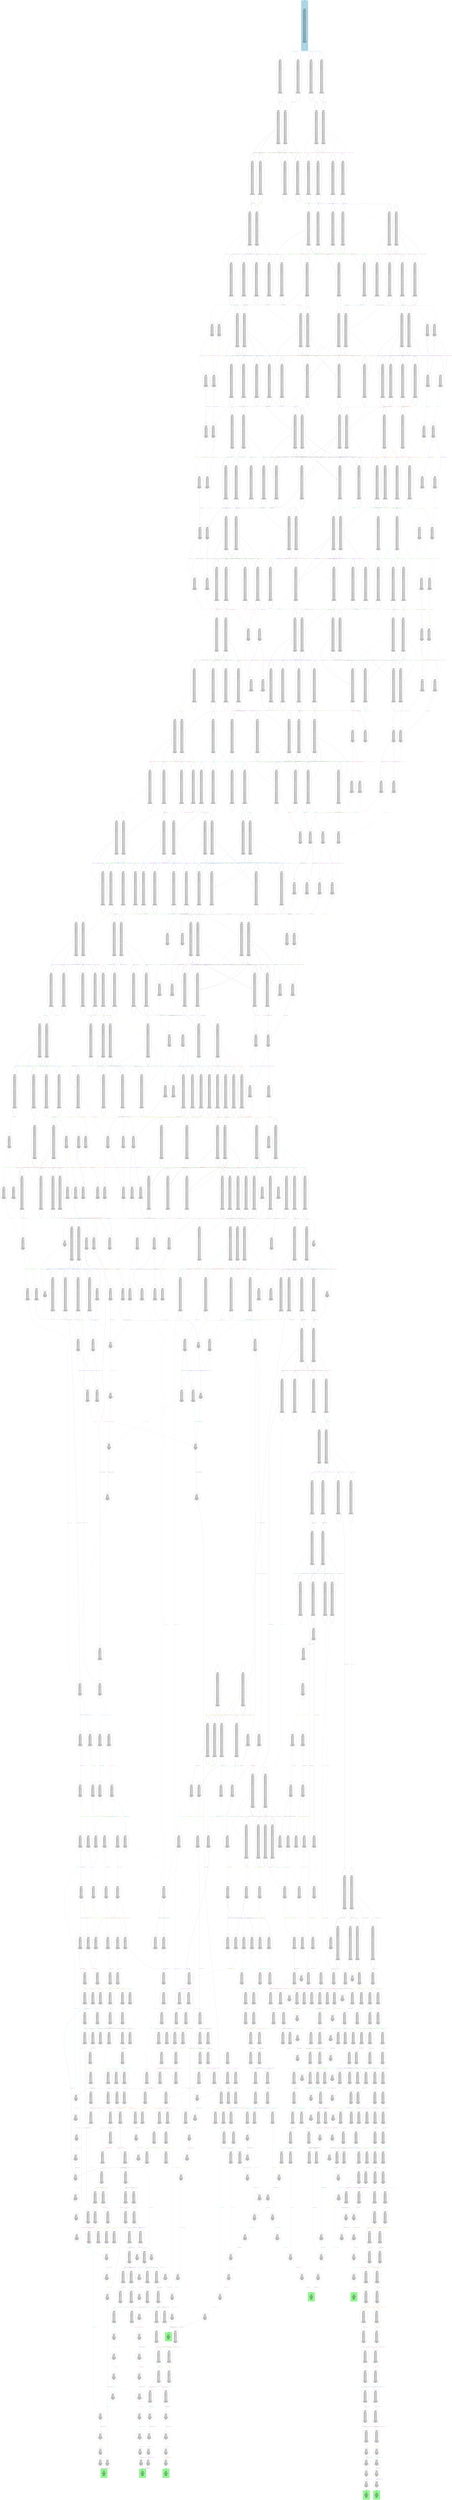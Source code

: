 digraph G {
0 [label="{ (at a0 c09),
(at a1 c07),
(at a2 c02),
(des w0),
(ind a0 w0 w2),
(ind a0 w0 w4),
(ind a0 w0 w6),
(ind a0 w1 w3),
(ind a0 w1 w5),
(ind a0 w1 w7),
(ind a0 w2 w0),
(ind a0 w2 w4),
(ind a0 w2 w6),
(ind a0 w3 w1),
(ind a0 w3 w5),
(ind a0 w3 w7),
(ind a0 w4 w0),
(ind a0 w4 w2),
(ind a0 w4 w6),
(ind a0 w5 w1),
(ind a0 w5 w3),
(ind a0 w5 w7),
(ind a0 w6 w0),
(ind a0 w6 w2),
(ind a0 w6 w4),
(ind a0 w7 w1),
(ind a0 w7 w3),
(ind a0 w7 w5),
(ind a1 w0 w1),
(ind a1 w0 w4),
(ind a1 w0 w5),
(ind a1 w1 w0),
(ind a1 w1 w4),
(ind a1 w1 w5),
(ind a1 w2 w3),
(ind a1 w2 w6),
(ind a1 w2 w7),
(ind a1 w3 w2),
(ind a1 w3 w6),
(ind a1 w3 w7),
(ind a1 w4 w0),
(ind a1 w4 w1),
(ind a1 w4 w5),
(ind a1 w5 w0),
(ind a1 w5 w1),
(ind a1 w5 w4),
(ind a1 w6 w2),
(ind a1 w6 w3),
(ind a1 w6 w7),
(ind a1 w7 w2),
(ind a1 w7 w3),
(ind a1 w7 w6),
(ind a2 w0 w1),
(ind a2 w0 w2),
(ind a2 w0 w3),
(ind a2 w1 w0),
(ind a2 w1 w2),
(ind a2 w1 w3),
(ind a2 w2 w0),
(ind a2 w2 w1),
(ind a2 w2 w3),
(ind a2 w3 w0),
(ind a2 w3 w1),
(ind a2 w3 w2),
(ind a2 w4 w5),
(ind a2 w4 w6),
(ind a2 w4 w7),
(ind a2 w5 w4),
(ind a2 w5 w6),
(ind a2 w5 w7),
(ind a2 w6 w4),
(ind a2 w6 w5),
(ind a2 w6 w7),
(ind a2 w7 w4),
(ind a2 w7 w5),
(ind a2 w7 w6),
(new-axiom@0 c02),
(new-axiom@0 c07),
(new-axiom@0 c09),
(next-choose),
 }"];
1 [label="{ (at a0 c09),
(at a1 c07),
(at a2 c02),
(des w4),
(ind a0 w0 w2),
(ind a0 w0 w4),
(ind a0 w0 w6),
(ind a0 w1 w3),
(ind a0 w1 w5),
(ind a0 w1 w7),
(ind a0 w2 w0),
(ind a0 w2 w4),
(ind a0 w2 w6),
(ind a0 w3 w1),
(ind a0 w3 w5),
(ind a0 w3 w7),
(ind a0 w4 w0),
(ind a0 w4 w2),
(ind a0 w4 w6),
(ind a0 w5 w1),
(ind a0 w5 w3),
(ind a0 w5 w7),
(ind a0 w6 w0),
(ind a0 w6 w2),
(ind a0 w6 w4),
(ind a0 w7 w1),
(ind a0 w7 w3),
(ind a0 w7 w5),
(ind a1 w0 w1),
(ind a1 w0 w4),
(ind a1 w0 w5),
(ind a1 w1 w0),
(ind a1 w1 w4),
(ind a1 w1 w5),
(ind a1 w2 w3),
(ind a1 w2 w6),
(ind a1 w2 w7),
(ind a1 w3 w2),
(ind a1 w3 w6),
(ind a1 w3 w7),
(ind a1 w4 w0),
(ind a1 w4 w1),
(ind a1 w4 w5),
(ind a1 w5 w0),
(ind a1 w5 w1),
(ind a1 w5 w4),
(ind a1 w6 w2),
(ind a1 w6 w3),
(ind a1 w6 w7),
(ind a1 w7 w2),
(ind a1 w7 w3),
(ind a1 w7 w6),
(ind a2 w0 w1),
(ind a2 w0 w2),
(ind a2 w0 w3),
(ind a2 w1 w0),
(ind a2 w1 w2),
(ind a2 w1 w3),
(ind a2 w2 w0),
(ind a2 w2 w1),
(ind a2 w2 w3),
(ind a2 w3 w0),
(ind a2 w3 w1),
(ind a2 w3 w2),
(ind a2 w4 w5),
(ind a2 w4 w6),
(ind a2 w4 w7),
(ind a2 w5 w4),
(ind a2 w5 w6),
(ind a2 w5 w7),
(ind a2 w6 w4),
(ind a2 w6 w5),
(ind a2 w6 w7),
(ind a2 w7 w4),
(ind a2 w7 w5),
(ind a2 w7 w6),
(new-axiom@0 c02),
(new-axiom@0 c07),
(new-axiom@0 c09),
(next-move a0 c09 c08),
 }"];
2 [label="{ (at a0 c09),
(at a1 c07),
(at a2 c02),
(des w0),
(ind a0 w0 w2),
(ind a0 w0 w4),
(ind a0 w0 w6),
(ind a0 w1 w3),
(ind a0 w1 w5),
(ind a0 w1 w7),
(ind a0 w2 w0),
(ind a0 w2 w4),
(ind a0 w2 w6),
(ind a0 w3 w1),
(ind a0 w3 w5),
(ind a0 w3 w7),
(ind a0 w4 w0),
(ind a0 w4 w2),
(ind a0 w4 w6),
(ind a0 w5 w1),
(ind a0 w5 w3),
(ind a0 w5 w7),
(ind a0 w6 w0),
(ind a0 w6 w2),
(ind a0 w6 w4),
(ind a0 w7 w1),
(ind a0 w7 w3),
(ind a0 w7 w5),
(ind a1 w0 w1),
(ind a1 w0 w4),
(ind a1 w0 w5),
(ind a1 w1 w0),
(ind a1 w1 w4),
(ind a1 w1 w5),
(ind a1 w2 w3),
(ind a1 w2 w6),
(ind a1 w2 w7),
(ind a1 w3 w2),
(ind a1 w3 w6),
(ind a1 w3 w7),
(ind a1 w4 w0),
(ind a1 w4 w1),
(ind a1 w4 w5),
(ind a1 w5 w0),
(ind a1 w5 w1),
(ind a1 w5 w4),
(ind a1 w6 w2),
(ind a1 w6 w3),
(ind a1 w6 w7),
(ind a1 w7 w2),
(ind a1 w7 w3),
(ind a1 w7 w6),
(ind a2 w0 w1),
(ind a2 w0 w2),
(ind a2 w0 w3),
(ind a2 w1 w0),
(ind a2 w1 w2),
(ind a2 w1 w3),
(ind a2 w2 w0),
(ind a2 w2 w1),
(ind a2 w2 w3),
(ind a2 w3 w0),
(ind a2 w3 w1),
(ind a2 w3 w2),
(ind a2 w4 w5),
(ind a2 w4 w6),
(ind a2 w4 w7),
(ind a2 w5 w4),
(ind a2 w5 w6),
(ind a2 w5 w7),
(ind a2 w6 w4),
(ind a2 w6 w5),
(ind a2 w6 w7),
(ind a2 w7 w4),
(ind a2 w7 w5),
(ind a2 w7 w6),
(new-axiom@0 c02),
(new-axiom@0 c07),
(new-axiom@0 c09),
(next-move a0 c09 c08),
 }"];
3 [label="{ (at a0 c09),
(at a1 c07),
(at a2 c02),
(des w6),
(ind a0 w0 w2),
(ind a0 w0 w4),
(ind a0 w0 w6),
(ind a0 w1 w3),
(ind a0 w1 w5),
(ind a0 w1 w7),
(ind a0 w2 w0),
(ind a0 w2 w4),
(ind a0 w2 w6),
(ind a0 w3 w1),
(ind a0 w3 w5),
(ind a0 w3 w7),
(ind a0 w4 w0),
(ind a0 w4 w2),
(ind a0 w4 w6),
(ind a0 w5 w1),
(ind a0 w5 w3),
(ind a0 w5 w7),
(ind a0 w6 w0),
(ind a0 w6 w2),
(ind a0 w6 w4),
(ind a0 w7 w1),
(ind a0 w7 w3),
(ind a0 w7 w5),
(ind a1 w0 w1),
(ind a1 w0 w4),
(ind a1 w0 w5),
(ind a1 w1 w0),
(ind a1 w1 w4),
(ind a1 w1 w5),
(ind a1 w2 w3),
(ind a1 w2 w6),
(ind a1 w2 w7),
(ind a1 w3 w2),
(ind a1 w3 w6),
(ind a1 w3 w7),
(ind a1 w4 w0),
(ind a1 w4 w1),
(ind a1 w4 w5),
(ind a1 w5 w0),
(ind a1 w5 w1),
(ind a1 w5 w4),
(ind a1 w6 w2),
(ind a1 w6 w3),
(ind a1 w6 w7),
(ind a1 w7 w2),
(ind a1 w7 w3),
(ind a1 w7 w6),
(ind a2 w0 w1),
(ind a2 w0 w2),
(ind a2 w0 w3),
(ind a2 w1 w0),
(ind a2 w1 w2),
(ind a2 w1 w3),
(ind a2 w2 w0),
(ind a2 w2 w1),
(ind a2 w2 w3),
(ind a2 w3 w0),
(ind a2 w3 w1),
(ind a2 w3 w2),
(ind a2 w4 w5),
(ind a2 w4 w6),
(ind a2 w4 w7),
(ind a2 w5 w4),
(ind a2 w5 w6),
(ind a2 w5 w7),
(ind a2 w6 w4),
(ind a2 w6 w5),
(ind a2 w6 w7),
(ind a2 w7 w4),
(ind a2 w7 w5),
(ind a2 w7 w6),
(new-axiom@0 c02),
(new-axiom@0 c07),
(new-axiom@0 c09),
(next-move a0 c09 c08),
 }"];
4 [label="{ (at a0 c09),
(at a1 c07),
(at a2 c02),
(des w2),
(ind a0 w0 w2),
(ind a0 w0 w4),
(ind a0 w0 w6),
(ind a0 w1 w3),
(ind a0 w1 w5),
(ind a0 w1 w7),
(ind a0 w2 w0),
(ind a0 w2 w4),
(ind a0 w2 w6),
(ind a0 w3 w1),
(ind a0 w3 w5),
(ind a0 w3 w7),
(ind a0 w4 w0),
(ind a0 w4 w2),
(ind a0 w4 w6),
(ind a0 w5 w1),
(ind a0 w5 w3),
(ind a0 w5 w7),
(ind a0 w6 w0),
(ind a0 w6 w2),
(ind a0 w6 w4),
(ind a0 w7 w1),
(ind a0 w7 w3),
(ind a0 w7 w5),
(ind a1 w0 w1),
(ind a1 w0 w4),
(ind a1 w0 w5),
(ind a1 w1 w0),
(ind a1 w1 w4),
(ind a1 w1 w5),
(ind a1 w2 w3),
(ind a1 w2 w6),
(ind a1 w2 w7),
(ind a1 w3 w2),
(ind a1 w3 w6),
(ind a1 w3 w7),
(ind a1 w4 w0),
(ind a1 w4 w1),
(ind a1 w4 w5),
(ind a1 w5 w0),
(ind a1 w5 w1),
(ind a1 w5 w4),
(ind a1 w6 w2),
(ind a1 w6 w3),
(ind a1 w6 w7),
(ind a1 w7 w2),
(ind a1 w7 w3),
(ind a1 w7 w6),
(ind a2 w0 w1),
(ind a2 w0 w2),
(ind a2 w0 w3),
(ind a2 w1 w0),
(ind a2 w1 w2),
(ind a2 w1 w3),
(ind a2 w2 w0),
(ind a2 w2 w1),
(ind a2 w2 w3),
(ind a2 w3 w0),
(ind a2 w3 w1),
(ind a2 w3 w2),
(ind a2 w4 w5),
(ind a2 w4 w6),
(ind a2 w4 w7),
(ind a2 w5 w4),
(ind a2 w5 w6),
(ind a2 w5 w7),
(ind a2 w6 w4),
(ind a2 w6 w5),
(ind a2 w6 w7),
(ind a2 w7 w4),
(ind a2 w7 w5),
(ind a2 w7 w6),
(new-axiom@0 c02),
(new-axiom@0 c07),
(new-axiom@0 c09),
(next-move a0 c09 c08),
 }"];
5 [label="{ (at a0 c08),
(at a1 c07),
(at a2 c02),
(des w4),
(ind a0 w0 w2),
(ind a0 w0 w4),
(ind a0 w0 w6),
(ind a0 w1 w3),
(ind a0 w1 w5),
(ind a0 w1 w7),
(ind a0 w2 w0),
(ind a0 w2 w4),
(ind a0 w2 w6),
(ind a0 w3 w1),
(ind a0 w3 w5),
(ind a0 w3 w7),
(ind a0 w4 w0),
(ind a0 w4 w2),
(ind a0 w4 w6),
(ind a0 w5 w1),
(ind a0 w5 w3),
(ind a0 w5 w7),
(ind a0 w6 w0),
(ind a0 w6 w2),
(ind a0 w6 w4),
(ind a0 w7 w1),
(ind a0 w7 w3),
(ind a0 w7 w5),
(ind a1 w0 w1),
(ind a1 w0 w4),
(ind a1 w0 w5),
(ind a1 w1 w0),
(ind a1 w1 w4),
(ind a1 w1 w5),
(ind a1 w2 w3),
(ind a1 w2 w6),
(ind a1 w2 w7),
(ind a1 w3 w2),
(ind a1 w3 w6),
(ind a1 w3 w7),
(ind a1 w4 w0),
(ind a1 w4 w1),
(ind a1 w4 w5),
(ind a1 w5 w0),
(ind a1 w5 w1),
(ind a1 w5 w4),
(ind a1 w6 w2),
(ind a1 w6 w3),
(ind a1 w6 w7),
(ind a1 w7 w2),
(ind a1 w7 w3),
(ind a1 w7 w6),
(ind a2 w0 w1),
(ind a2 w0 w2),
(ind a2 w0 w3),
(ind a2 w1 w0),
(ind a2 w1 w2),
(ind a2 w1 w3),
(ind a2 w2 w0),
(ind a2 w2 w1),
(ind a2 w2 w3),
(ind a2 w3 w0),
(ind a2 w3 w1),
(ind a2 w3 w2),
(ind a2 w4 w5),
(ind a2 w4 w6),
(ind a2 w4 w7),
(ind a2 w5 w4),
(ind a2 w5 w6),
(ind a2 w5 w7),
(ind a2 w6 w4),
(ind a2 w6 w5),
(ind a2 w6 w7),
(ind a2 w7 w4),
(ind a2 w7 w5),
(ind a2 w7 w6),
(new-axiom@0 c02),
(new-axiom@0 c07),
(new-axiom@0 c08),
(next-choose),
 }"];
6 [label="{ (at a0 c08),
(at a1 c07),
(at a2 c02),
(des w0),
(ind a0 w0 w2),
(ind a0 w0 w4),
(ind a0 w0 w6),
(ind a0 w1 w3),
(ind a0 w1 w5),
(ind a0 w1 w7),
(ind a0 w2 w0),
(ind a0 w2 w4),
(ind a0 w2 w6),
(ind a0 w3 w1),
(ind a0 w3 w5),
(ind a0 w3 w7),
(ind a0 w4 w0),
(ind a0 w4 w2),
(ind a0 w4 w6),
(ind a0 w5 w1),
(ind a0 w5 w3),
(ind a0 w5 w7),
(ind a0 w6 w0),
(ind a0 w6 w2),
(ind a0 w6 w4),
(ind a0 w7 w1),
(ind a0 w7 w3),
(ind a0 w7 w5),
(ind a1 w0 w1),
(ind a1 w0 w4),
(ind a1 w0 w5),
(ind a1 w1 w0),
(ind a1 w1 w4),
(ind a1 w1 w5),
(ind a1 w2 w3),
(ind a1 w2 w6),
(ind a1 w2 w7),
(ind a1 w3 w2),
(ind a1 w3 w6),
(ind a1 w3 w7),
(ind a1 w4 w0),
(ind a1 w4 w1),
(ind a1 w4 w5),
(ind a1 w5 w0),
(ind a1 w5 w1),
(ind a1 w5 w4),
(ind a1 w6 w2),
(ind a1 w6 w3),
(ind a1 w6 w7),
(ind a1 w7 w2),
(ind a1 w7 w3),
(ind a1 w7 w6),
(ind a2 w0 w1),
(ind a2 w0 w2),
(ind a2 w0 w3),
(ind a2 w1 w0),
(ind a2 w1 w2),
(ind a2 w1 w3),
(ind a2 w2 w0),
(ind a2 w2 w1),
(ind a2 w2 w3),
(ind a2 w3 w0),
(ind a2 w3 w1),
(ind a2 w3 w2),
(ind a2 w4 w5),
(ind a2 w4 w6),
(ind a2 w4 w7),
(ind a2 w5 w4),
(ind a2 w5 w6),
(ind a2 w5 w7),
(ind a2 w6 w4),
(ind a2 w6 w5),
(ind a2 w6 w7),
(ind a2 w7 w4),
(ind a2 w7 w5),
(ind a2 w7 w6),
(new-axiom@0 c02),
(new-axiom@0 c07),
(new-axiom@0 c08),
(next-choose),
 }"];
7 [label="{ (at a0 c08),
(at a1 c07),
(at a2 c02),
(des w6),
(ind a0 w0 w2),
(ind a0 w0 w4),
(ind a0 w0 w6),
(ind a0 w1 w3),
(ind a0 w1 w5),
(ind a0 w1 w7),
(ind a0 w2 w0),
(ind a0 w2 w4),
(ind a0 w2 w6),
(ind a0 w3 w1),
(ind a0 w3 w5),
(ind a0 w3 w7),
(ind a0 w4 w0),
(ind a0 w4 w2),
(ind a0 w4 w6),
(ind a0 w5 w1),
(ind a0 w5 w3),
(ind a0 w5 w7),
(ind a0 w6 w0),
(ind a0 w6 w2),
(ind a0 w6 w4),
(ind a0 w7 w1),
(ind a0 w7 w3),
(ind a0 w7 w5),
(ind a1 w0 w1),
(ind a1 w0 w4),
(ind a1 w0 w5),
(ind a1 w1 w0),
(ind a1 w1 w4),
(ind a1 w1 w5),
(ind a1 w2 w3),
(ind a1 w2 w6),
(ind a1 w2 w7),
(ind a1 w3 w2),
(ind a1 w3 w6),
(ind a1 w3 w7),
(ind a1 w4 w0),
(ind a1 w4 w1),
(ind a1 w4 w5),
(ind a1 w5 w0),
(ind a1 w5 w1),
(ind a1 w5 w4),
(ind a1 w6 w2),
(ind a1 w6 w3),
(ind a1 w6 w7),
(ind a1 w7 w2),
(ind a1 w7 w3),
(ind a1 w7 w6),
(ind a2 w0 w1),
(ind a2 w0 w2),
(ind a2 w0 w3),
(ind a2 w1 w0),
(ind a2 w1 w2),
(ind a2 w1 w3),
(ind a2 w2 w0),
(ind a2 w2 w1),
(ind a2 w2 w3),
(ind a2 w3 w0),
(ind a2 w3 w1),
(ind a2 w3 w2),
(ind a2 w4 w5),
(ind a2 w4 w6),
(ind a2 w4 w7),
(ind a2 w5 w4),
(ind a2 w5 w6),
(ind a2 w5 w7),
(ind a2 w6 w4),
(ind a2 w6 w5),
(ind a2 w6 w7),
(ind a2 w7 w4),
(ind a2 w7 w5),
(ind a2 w7 w6),
(new-axiom@0 c02),
(new-axiom@0 c07),
(new-axiom@0 c08),
(next-choose),
 }"];
8 [label="{ (at a0 c08),
(at a1 c07),
(at a2 c02),
(des w2),
(ind a0 w0 w2),
(ind a0 w0 w4),
(ind a0 w0 w6),
(ind a0 w1 w3),
(ind a0 w1 w5),
(ind a0 w1 w7),
(ind a0 w2 w0),
(ind a0 w2 w4),
(ind a0 w2 w6),
(ind a0 w3 w1),
(ind a0 w3 w5),
(ind a0 w3 w7),
(ind a0 w4 w0),
(ind a0 w4 w2),
(ind a0 w4 w6),
(ind a0 w5 w1),
(ind a0 w5 w3),
(ind a0 w5 w7),
(ind a0 w6 w0),
(ind a0 w6 w2),
(ind a0 w6 w4),
(ind a0 w7 w1),
(ind a0 w7 w3),
(ind a0 w7 w5),
(ind a1 w0 w1),
(ind a1 w0 w4),
(ind a1 w0 w5),
(ind a1 w1 w0),
(ind a1 w1 w4),
(ind a1 w1 w5),
(ind a1 w2 w3),
(ind a1 w2 w6),
(ind a1 w2 w7),
(ind a1 w3 w2),
(ind a1 w3 w6),
(ind a1 w3 w7),
(ind a1 w4 w0),
(ind a1 w4 w1),
(ind a1 w4 w5),
(ind a1 w5 w0),
(ind a1 w5 w1),
(ind a1 w5 w4),
(ind a1 w6 w2),
(ind a1 w6 w3),
(ind a1 w6 w7),
(ind a1 w7 w2),
(ind a1 w7 w3),
(ind a1 w7 w6),
(ind a2 w0 w1),
(ind a2 w0 w2),
(ind a2 w0 w3),
(ind a2 w1 w0),
(ind a2 w1 w2),
(ind a2 w1 w3),
(ind a2 w2 w0),
(ind a2 w2 w1),
(ind a2 w2 w3),
(ind a2 w3 w0),
(ind a2 w3 w1),
(ind a2 w3 w2),
(ind a2 w4 w5),
(ind a2 w4 w6),
(ind a2 w4 w7),
(ind a2 w5 w4),
(ind a2 w5 w6),
(ind a2 w5 w7),
(ind a2 w6 w4),
(ind a2 w6 w5),
(ind a2 w6 w7),
(ind a2 w7 w4),
(ind a2 w7 w5),
(ind a2 w7 w6),
(new-axiom@0 c02),
(new-axiom@0 c07),
(new-axiom@0 c08),
(next-choose),
 }"];
9 [label="{ (at a0 c08),
(at a1 c07),
(at a2 c02),
(des w4),
(ind a0 w0 w2),
(ind a0 w0 w4),
(ind a0 w0 w6),
(ind a0 w1 w3),
(ind a0 w1 w5),
(ind a0 w1 w7),
(ind a0 w2 w0),
(ind a0 w2 w4),
(ind a0 w2 w6),
(ind a0 w3 w1),
(ind a0 w3 w5),
(ind a0 w3 w7),
(ind a0 w4 w0),
(ind a0 w4 w2),
(ind a0 w4 w6),
(ind a0 w5 w1),
(ind a0 w5 w3),
(ind a0 w5 w7),
(ind a0 w6 w0),
(ind a0 w6 w2),
(ind a0 w6 w4),
(ind a0 w7 w1),
(ind a0 w7 w3),
(ind a0 w7 w5),
(ind a1 w0 w1),
(ind a1 w0 w4),
(ind a1 w0 w5),
(ind a1 w1 w0),
(ind a1 w1 w4),
(ind a1 w1 w5),
(ind a1 w2 w3),
(ind a1 w2 w6),
(ind a1 w2 w7),
(ind a1 w3 w2),
(ind a1 w3 w6),
(ind a1 w3 w7),
(ind a1 w4 w0),
(ind a1 w4 w1),
(ind a1 w4 w5),
(ind a1 w5 w0),
(ind a1 w5 w1),
(ind a1 w5 w4),
(ind a1 w6 w2),
(ind a1 w6 w3),
(ind a1 w6 w7),
(ind a1 w7 w2),
(ind a1 w7 w3),
(ind a1 w7 w6),
(ind a2 w0 w1),
(ind a2 w0 w2),
(ind a2 w0 w3),
(ind a2 w1 w0),
(ind a2 w1 w2),
(ind a2 w1 w3),
(ind a2 w2 w0),
(ind a2 w2 w1),
(ind a2 w2 w3),
(ind a2 w3 w0),
(ind a2 w3 w1),
(ind a2 w3 w2),
(ind a2 w4 w5),
(ind a2 w4 w6),
(ind a2 w4 w7),
(ind a2 w5 w4),
(ind a2 w5 w6),
(ind a2 w5 w7),
(ind a2 w6 w4),
(ind a2 w6 w5),
(ind a2 w6 w7),
(ind a2 w7 w4),
(ind a2 w7 w5),
(ind a2 w7 w6),
(new-axiom@0 c02),
(new-axiom@0 c07),
(new-axiom@0 c08),
(next-move a1 c07 x07),
 }"];
10 [label="{ (at a0 c08),
(at a1 c07),
(at a2 c02),
(des w0),
(ind a0 w0 w2),
(ind a0 w0 w4),
(ind a0 w0 w6),
(ind a0 w1 w3),
(ind a0 w1 w5),
(ind a0 w1 w7),
(ind a0 w2 w0),
(ind a0 w2 w4),
(ind a0 w2 w6),
(ind a0 w3 w1),
(ind a0 w3 w5),
(ind a0 w3 w7),
(ind a0 w4 w0),
(ind a0 w4 w2),
(ind a0 w4 w6),
(ind a0 w5 w1),
(ind a0 w5 w3),
(ind a0 w5 w7),
(ind a0 w6 w0),
(ind a0 w6 w2),
(ind a0 w6 w4),
(ind a0 w7 w1),
(ind a0 w7 w3),
(ind a0 w7 w5),
(ind a1 w0 w1),
(ind a1 w0 w4),
(ind a1 w0 w5),
(ind a1 w1 w0),
(ind a1 w1 w4),
(ind a1 w1 w5),
(ind a1 w2 w3),
(ind a1 w2 w6),
(ind a1 w2 w7),
(ind a1 w3 w2),
(ind a1 w3 w6),
(ind a1 w3 w7),
(ind a1 w4 w0),
(ind a1 w4 w1),
(ind a1 w4 w5),
(ind a1 w5 w0),
(ind a1 w5 w1),
(ind a1 w5 w4),
(ind a1 w6 w2),
(ind a1 w6 w3),
(ind a1 w6 w7),
(ind a1 w7 w2),
(ind a1 w7 w3),
(ind a1 w7 w6),
(ind a2 w0 w1),
(ind a2 w0 w2),
(ind a2 w0 w3),
(ind a2 w1 w0),
(ind a2 w1 w2),
(ind a2 w1 w3),
(ind a2 w2 w0),
(ind a2 w2 w1),
(ind a2 w2 w3),
(ind a2 w3 w0),
(ind a2 w3 w1),
(ind a2 w3 w2),
(ind a2 w4 w5),
(ind a2 w4 w6),
(ind a2 w4 w7),
(ind a2 w5 w4),
(ind a2 w5 w6),
(ind a2 w5 w7),
(ind a2 w6 w4),
(ind a2 w6 w5),
(ind a2 w6 w7),
(ind a2 w7 w4),
(ind a2 w7 w5),
(ind a2 w7 w6),
(new-axiom@0 c02),
(new-axiom@0 c07),
(new-axiom@0 c08),
(next-move a1 c07 x07),
 }"];
11 [label="{ (at a0 c08),
(at a1 c07),
(at a2 c02),
(des w5),
(ind a0 w0 w2),
(ind a0 w0 w4),
(ind a0 w0 w6),
(ind a0 w1 w3),
(ind a0 w1 w5),
(ind a0 w1 w7),
(ind a0 w2 w0),
(ind a0 w2 w4),
(ind a0 w2 w6),
(ind a0 w3 w1),
(ind a0 w3 w5),
(ind a0 w3 w7),
(ind a0 w4 w0),
(ind a0 w4 w2),
(ind a0 w4 w6),
(ind a0 w5 w1),
(ind a0 w5 w3),
(ind a0 w5 w7),
(ind a0 w6 w0),
(ind a0 w6 w2),
(ind a0 w6 w4),
(ind a0 w7 w1),
(ind a0 w7 w3),
(ind a0 w7 w5),
(ind a1 w0 w1),
(ind a1 w0 w4),
(ind a1 w0 w5),
(ind a1 w1 w0),
(ind a1 w1 w4),
(ind a1 w1 w5),
(ind a1 w2 w3),
(ind a1 w2 w6),
(ind a1 w2 w7),
(ind a1 w3 w2),
(ind a1 w3 w6),
(ind a1 w3 w7),
(ind a1 w4 w0),
(ind a1 w4 w1),
(ind a1 w4 w5),
(ind a1 w5 w0),
(ind a1 w5 w1),
(ind a1 w5 w4),
(ind a1 w6 w2),
(ind a1 w6 w3),
(ind a1 w6 w7),
(ind a1 w7 w2),
(ind a1 w7 w3),
(ind a1 w7 w6),
(ind a2 w0 w1),
(ind a2 w0 w2),
(ind a2 w0 w3),
(ind a2 w1 w0),
(ind a2 w1 w2),
(ind a2 w1 w3),
(ind a2 w2 w0),
(ind a2 w2 w1),
(ind a2 w2 w3),
(ind a2 w3 w0),
(ind a2 w3 w1),
(ind a2 w3 w2),
(ind a2 w4 w5),
(ind a2 w4 w6),
(ind a2 w4 w7),
(ind a2 w5 w4),
(ind a2 w5 w6),
(ind a2 w5 w7),
(ind a2 w6 w4),
(ind a2 w6 w5),
(ind a2 w6 w7),
(ind a2 w7 w4),
(ind a2 w7 w5),
(ind a2 w7 w6),
(new-axiom@0 c02),
(new-axiom@0 c07),
(new-axiom@0 c08),
(next-move a1 c07 x07),
 }"];
12 [label="{ (at a0 c08),
(at a1 c07),
(at a2 c02),
(des w1),
(ind a0 w0 w2),
(ind a0 w0 w4),
(ind a0 w0 w6),
(ind a0 w1 w3),
(ind a0 w1 w5),
(ind a0 w1 w7),
(ind a0 w2 w0),
(ind a0 w2 w4),
(ind a0 w2 w6),
(ind a0 w3 w1),
(ind a0 w3 w5),
(ind a0 w3 w7),
(ind a0 w4 w0),
(ind a0 w4 w2),
(ind a0 w4 w6),
(ind a0 w5 w1),
(ind a0 w5 w3),
(ind a0 w5 w7),
(ind a0 w6 w0),
(ind a0 w6 w2),
(ind a0 w6 w4),
(ind a0 w7 w1),
(ind a0 w7 w3),
(ind a0 w7 w5),
(ind a1 w0 w1),
(ind a1 w0 w4),
(ind a1 w0 w5),
(ind a1 w1 w0),
(ind a1 w1 w4),
(ind a1 w1 w5),
(ind a1 w2 w3),
(ind a1 w2 w6),
(ind a1 w2 w7),
(ind a1 w3 w2),
(ind a1 w3 w6),
(ind a1 w3 w7),
(ind a1 w4 w0),
(ind a1 w4 w1),
(ind a1 w4 w5),
(ind a1 w5 w0),
(ind a1 w5 w1),
(ind a1 w5 w4),
(ind a1 w6 w2),
(ind a1 w6 w3),
(ind a1 w6 w7),
(ind a1 w7 w2),
(ind a1 w7 w3),
(ind a1 w7 w6),
(ind a2 w0 w1),
(ind a2 w0 w2),
(ind a2 w0 w3),
(ind a2 w1 w0),
(ind a2 w1 w2),
(ind a2 w1 w3),
(ind a2 w2 w0),
(ind a2 w2 w1),
(ind a2 w2 w3),
(ind a2 w3 w0),
(ind a2 w3 w1),
(ind a2 w3 w2),
(ind a2 w4 w5),
(ind a2 w4 w6),
(ind a2 w4 w7),
(ind a2 w5 w4),
(ind a2 w5 w6),
(ind a2 w5 w7),
(ind a2 w6 w4),
(ind a2 w6 w5),
(ind a2 w6 w7),
(ind a2 w7 w4),
(ind a2 w7 w5),
(ind a2 w7 w6),
(new-axiom@0 c02),
(new-axiom@0 c07),
(new-axiom@0 c08),
(next-move a1 c07 x07),
 }"];
13 [label="{ (at a0 c08),
(at a1 c07),
(at a2 c02),
(des w6),
(ind a0 w0 w2),
(ind a0 w0 w4),
(ind a0 w0 w6),
(ind a0 w1 w3),
(ind a0 w1 w5),
(ind a0 w1 w7),
(ind a0 w2 w0),
(ind a0 w2 w4),
(ind a0 w2 w6),
(ind a0 w3 w1),
(ind a0 w3 w5),
(ind a0 w3 w7),
(ind a0 w4 w0),
(ind a0 w4 w2),
(ind a0 w4 w6),
(ind a0 w5 w1),
(ind a0 w5 w3),
(ind a0 w5 w7),
(ind a0 w6 w0),
(ind a0 w6 w2),
(ind a0 w6 w4),
(ind a0 w7 w1),
(ind a0 w7 w3),
(ind a0 w7 w5),
(ind a1 w0 w1),
(ind a1 w0 w4),
(ind a1 w0 w5),
(ind a1 w1 w0),
(ind a1 w1 w4),
(ind a1 w1 w5),
(ind a1 w2 w3),
(ind a1 w2 w6),
(ind a1 w2 w7),
(ind a1 w3 w2),
(ind a1 w3 w6),
(ind a1 w3 w7),
(ind a1 w4 w0),
(ind a1 w4 w1),
(ind a1 w4 w5),
(ind a1 w5 w0),
(ind a1 w5 w1),
(ind a1 w5 w4),
(ind a1 w6 w2),
(ind a1 w6 w3),
(ind a1 w6 w7),
(ind a1 w7 w2),
(ind a1 w7 w3),
(ind a1 w7 w6),
(ind a2 w0 w1),
(ind a2 w0 w2),
(ind a2 w0 w3),
(ind a2 w1 w0),
(ind a2 w1 w2),
(ind a2 w1 w3),
(ind a2 w2 w0),
(ind a2 w2 w1),
(ind a2 w2 w3),
(ind a2 w3 w0),
(ind a2 w3 w1),
(ind a2 w3 w2),
(ind a2 w4 w5),
(ind a2 w4 w6),
(ind a2 w4 w7),
(ind a2 w5 w4),
(ind a2 w5 w6),
(ind a2 w5 w7),
(ind a2 w6 w4),
(ind a2 w6 w5),
(ind a2 w6 w7),
(ind a2 w7 w4),
(ind a2 w7 w5),
(ind a2 w7 w6),
(new-axiom@0 c02),
(new-axiom@0 c07),
(new-axiom@0 c08),
(next-move a1 c07 x07),
 }"];
14 [label="{ (at a0 c08),
(at a1 c07),
(at a2 c02),
(des w3),
(ind a0 w0 w2),
(ind a0 w0 w4),
(ind a0 w0 w6),
(ind a0 w1 w3),
(ind a0 w1 w5),
(ind a0 w1 w7),
(ind a0 w2 w0),
(ind a0 w2 w4),
(ind a0 w2 w6),
(ind a0 w3 w1),
(ind a0 w3 w5),
(ind a0 w3 w7),
(ind a0 w4 w0),
(ind a0 w4 w2),
(ind a0 w4 w6),
(ind a0 w5 w1),
(ind a0 w5 w3),
(ind a0 w5 w7),
(ind a0 w6 w0),
(ind a0 w6 w2),
(ind a0 w6 w4),
(ind a0 w7 w1),
(ind a0 w7 w3),
(ind a0 w7 w5),
(ind a1 w0 w1),
(ind a1 w0 w4),
(ind a1 w0 w5),
(ind a1 w1 w0),
(ind a1 w1 w4),
(ind a1 w1 w5),
(ind a1 w2 w3),
(ind a1 w2 w6),
(ind a1 w2 w7),
(ind a1 w3 w2),
(ind a1 w3 w6),
(ind a1 w3 w7),
(ind a1 w4 w0),
(ind a1 w4 w1),
(ind a1 w4 w5),
(ind a1 w5 w0),
(ind a1 w5 w1),
(ind a1 w5 w4),
(ind a1 w6 w2),
(ind a1 w6 w3),
(ind a1 w6 w7),
(ind a1 w7 w2),
(ind a1 w7 w3),
(ind a1 w7 w6),
(ind a2 w0 w1),
(ind a2 w0 w2),
(ind a2 w0 w3),
(ind a2 w1 w0),
(ind a2 w1 w2),
(ind a2 w1 w3),
(ind a2 w2 w0),
(ind a2 w2 w1),
(ind a2 w2 w3),
(ind a2 w3 w0),
(ind a2 w3 w1),
(ind a2 w3 w2),
(ind a2 w4 w5),
(ind a2 w4 w6),
(ind a2 w4 w7),
(ind a2 w5 w4),
(ind a2 w5 w6),
(ind a2 w5 w7),
(ind a2 w6 w4),
(ind a2 w6 w5),
(ind a2 w6 w7),
(ind a2 w7 w4),
(ind a2 w7 w5),
(ind a2 w7 w6),
(new-axiom@0 c02),
(new-axiom@0 c07),
(new-axiom@0 c08),
(next-move a1 c07 x07),
 }"];
15 [label="{ (at a0 c08),
(at a1 c07),
(at a2 c02),
(des w2),
(ind a0 w0 w2),
(ind a0 w0 w4),
(ind a0 w0 w6),
(ind a0 w1 w3),
(ind a0 w1 w5),
(ind a0 w1 w7),
(ind a0 w2 w0),
(ind a0 w2 w4),
(ind a0 w2 w6),
(ind a0 w3 w1),
(ind a0 w3 w5),
(ind a0 w3 w7),
(ind a0 w4 w0),
(ind a0 w4 w2),
(ind a0 w4 w6),
(ind a0 w5 w1),
(ind a0 w5 w3),
(ind a0 w5 w7),
(ind a0 w6 w0),
(ind a0 w6 w2),
(ind a0 w6 w4),
(ind a0 w7 w1),
(ind a0 w7 w3),
(ind a0 w7 w5),
(ind a1 w0 w1),
(ind a1 w0 w4),
(ind a1 w0 w5),
(ind a1 w1 w0),
(ind a1 w1 w4),
(ind a1 w1 w5),
(ind a1 w2 w3),
(ind a1 w2 w6),
(ind a1 w2 w7),
(ind a1 w3 w2),
(ind a1 w3 w6),
(ind a1 w3 w7),
(ind a1 w4 w0),
(ind a1 w4 w1),
(ind a1 w4 w5),
(ind a1 w5 w0),
(ind a1 w5 w1),
(ind a1 w5 w4),
(ind a1 w6 w2),
(ind a1 w6 w3),
(ind a1 w6 w7),
(ind a1 w7 w2),
(ind a1 w7 w3),
(ind a1 w7 w6),
(ind a2 w0 w1),
(ind a2 w0 w2),
(ind a2 w0 w3),
(ind a2 w1 w0),
(ind a2 w1 w2),
(ind a2 w1 w3),
(ind a2 w2 w0),
(ind a2 w2 w1),
(ind a2 w2 w3),
(ind a2 w3 w0),
(ind a2 w3 w1),
(ind a2 w3 w2),
(ind a2 w4 w5),
(ind a2 w4 w6),
(ind a2 w4 w7),
(ind a2 w5 w4),
(ind a2 w5 w6),
(ind a2 w5 w7),
(ind a2 w6 w4),
(ind a2 w6 w5),
(ind a2 w6 w7),
(ind a2 w7 w4),
(ind a2 w7 w5),
(ind a2 w7 w6),
(new-axiom@0 c02),
(new-axiom@0 c07),
(new-axiom@0 c08),
(next-move a1 c07 x07),
 }"];
16 [label="{ (at a0 c08),
(at a1 c07),
(at a2 c02),
(des w7),
(ind a0 w0 w2),
(ind a0 w0 w4),
(ind a0 w0 w6),
(ind a0 w1 w3),
(ind a0 w1 w5),
(ind a0 w1 w7),
(ind a0 w2 w0),
(ind a0 w2 w4),
(ind a0 w2 w6),
(ind a0 w3 w1),
(ind a0 w3 w5),
(ind a0 w3 w7),
(ind a0 w4 w0),
(ind a0 w4 w2),
(ind a0 w4 w6),
(ind a0 w5 w1),
(ind a0 w5 w3),
(ind a0 w5 w7),
(ind a0 w6 w0),
(ind a0 w6 w2),
(ind a0 w6 w4),
(ind a0 w7 w1),
(ind a0 w7 w3),
(ind a0 w7 w5),
(ind a1 w0 w1),
(ind a1 w0 w4),
(ind a1 w0 w5),
(ind a1 w1 w0),
(ind a1 w1 w4),
(ind a1 w1 w5),
(ind a1 w2 w3),
(ind a1 w2 w6),
(ind a1 w2 w7),
(ind a1 w3 w2),
(ind a1 w3 w6),
(ind a1 w3 w7),
(ind a1 w4 w0),
(ind a1 w4 w1),
(ind a1 w4 w5),
(ind a1 w5 w0),
(ind a1 w5 w1),
(ind a1 w5 w4),
(ind a1 w6 w2),
(ind a1 w6 w3),
(ind a1 w6 w7),
(ind a1 w7 w2),
(ind a1 w7 w3),
(ind a1 w7 w6),
(ind a2 w0 w1),
(ind a2 w0 w2),
(ind a2 w0 w3),
(ind a2 w1 w0),
(ind a2 w1 w2),
(ind a2 w1 w3),
(ind a2 w2 w0),
(ind a2 w2 w1),
(ind a2 w2 w3),
(ind a2 w3 w0),
(ind a2 w3 w1),
(ind a2 w3 w2),
(ind a2 w4 w5),
(ind a2 w4 w6),
(ind a2 w4 w7),
(ind a2 w5 w4),
(ind a2 w5 w6),
(ind a2 w5 w7),
(ind a2 w6 w4),
(ind a2 w6 w5),
(ind a2 w6 w7),
(ind a2 w7 w4),
(ind a2 w7 w5),
(ind a2 w7 w6),
(new-axiom@0 c02),
(new-axiom@0 c07),
(new-axiom@0 c08),
(next-move a1 c07 x07),
 }"];
17 [label="{ (at a0 c08),
(at a1 x07),
(at a2 c02),
(des w4),
(ind a0 w0 w2),
(ind a0 w0 w4),
(ind a0 w0 w6),
(ind a0 w1 w3),
(ind a0 w1 w5),
(ind a0 w1 w7),
(ind a0 w2 w0),
(ind a0 w2 w4),
(ind a0 w2 w6),
(ind a0 w3 w1),
(ind a0 w3 w5),
(ind a0 w3 w7),
(ind a0 w4 w0),
(ind a0 w4 w2),
(ind a0 w4 w6),
(ind a0 w5 w1),
(ind a0 w5 w3),
(ind a0 w5 w7),
(ind a0 w6 w0),
(ind a0 w6 w2),
(ind a0 w6 w4),
(ind a0 w7 w1),
(ind a0 w7 w3),
(ind a0 w7 w5),
(ind a1 w0 w1),
(ind a1 w0 w4),
(ind a1 w0 w5),
(ind a1 w1 w0),
(ind a1 w1 w4),
(ind a1 w1 w5),
(ind a1 w2 w3),
(ind a1 w2 w6),
(ind a1 w2 w7),
(ind a1 w3 w2),
(ind a1 w3 w6),
(ind a1 w3 w7),
(ind a1 w4 w0),
(ind a1 w4 w1),
(ind a1 w4 w5),
(ind a1 w5 w0),
(ind a1 w5 w1),
(ind a1 w5 w4),
(ind a1 w6 w2),
(ind a1 w6 w3),
(ind a1 w6 w7),
(ind a1 w7 w2),
(ind a1 w7 w3),
(ind a1 w7 w6),
(ind a2 w0 w1),
(ind a2 w0 w2),
(ind a2 w0 w3),
(ind a2 w1 w0),
(ind a2 w1 w2),
(ind a2 w1 w3),
(ind a2 w2 w0),
(ind a2 w2 w1),
(ind a2 w2 w3),
(ind a2 w3 w0),
(ind a2 w3 w1),
(ind a2 w3 w2),
(ind a2 w4 w5),
(ind a2 w4 w6),
(ind a2 w4 w7),
(ind a2 w5 w4),
(ind a2 w5 w6),
(ind a2 w5 w7),
(ind a2 w6 w4),
(ind a2 w6 w5),
(ind a2 w6 w7),
(ind a2 w7 w4),
(ind a2 w7 w5),
(ind a2 w7 w6),
(new-axiom@0 c02),
(new-axiom@0 c08),
(new-axiom@0 x07),
(next-choose),
 }"];
18 [label="{ (at a0 c08),
(at a1 x07),
(at a2 c02),
(des w0),
(ind a0 w0 w2),
(ind a0 w0 w4),
(ind a0 w0 w6),
(ind a0 w1 w3),
(ind a0 w1 w5),
(ind a0 w1 w7),
(ind a0 w2 w0),
(ind a0 w2 w4),
(ind a0 w2 w6),
(ind a0 w3 w1),
(ind a0 w3 w5),
(ind a0 w3 w7),
(ind a0 w4 w0),
(ind a0 w4 w2),
(ind a0 w4 w6),
(ind a0 w5 w1),
(ind a0 w5 w3),
(ind a0 w5 w7),
(ind a0 w6 w0),
(ind a0 w6 w2),
(ind a0 w6 w4),
(ind a0 w7 w1),
(ind a0 w7 w3),
(ind a0 w7 w5),
(ind a1 w0 w1),
(ind a1 w0 w4),
(ind a1 w0 w5),
(ind a1 w1 w0),
(ind a1 w1 w4),
(ind a1 w1 w5),
(ind a1 w2 w3),
(ind a1 w2 w6),
(ind a1 w2 w7),
(ind a1 w3 w2),
(ind a1 w3 w6),
(ind a1 w3 w7),
(ind a1 w4 w0),
(ind a1 w4 w1),
(ind a1 w4 w5),
(ind a1 w5 w0),
(ind a1 w5 w1),
(ind a1 w5 w4),
(ind a1 w6 w2),
(ind a1 w6 w3),
(ind a1 w6 w7),
(ind a1 w7 w2),
(ind a1 w7 w3),
(ind a1 w7 w6),
(ind a2 w0 w1),
(ind a2 w0 w2),
(ind a2 w0 w3),
(ind a2 w1 w0),
(ind a2 w1 w2),
(ind a2 w1 w3),
(ind a2 w2 w0),
(ind a2 w2 w1),
(ind a2 w2 w3),
(ind a2 w3 w0),
(ind a2 w3 w1),
(ind a2 w3 w2),
(ind a2 w4 w5),
(ind a2 w4 w6),
(ind a2 w4 w7),
(ind a2 w5 w4),
(ind a2 w5 w6),
(ind a2 w5 w7),
(ind a2 w6 w4),
(ind a2 w6 w5),
(ind a2 w6 w7),
(ind a2 w7 w4),
(ind a2 w7 w5),
(ind a2 w7 w6),
(new-axiom@0 c02),
(new-axiom@0 c08),
(new-axiom@0 x07),
(next-choose),
 }"];
19 [label="{ (at a0 c08),
(at a1 x07),
(at a2 c02),
(des w5),
(ind a0 w0 w2),
(ind a0 w0 w4),
(ind a0 w0 w6),
(ind a0 w1 w3),
(ind a0 w1 w5),
(ind a0 w1 w7),
(ind a0 w2 w0),
(ind a0 w2 w4),
(ind a0 w2 w6),
(ind a0 w3 w1),
(ind a0 w3 w5),
(ind a0 w3 w7),
(ind a0 w4 w0),
(ind a0 w4 w2),
(ind a0 w4 w6),
(ind a0 w5 w1),
(ind a0 w5 w3),
(ind a0 w5 w7),
(ind a0 w6 w0),
(ind a0 w6 w2),
(ind a0 w6 w4),
(ind a0 w7 w1),
(ind a0 w7 w3),
(ind a0 w7 w5),
(ind a1 w0 w1),
(ind a1 w0 w4),
(ind a1 w0 w5),
(ind a1 w1 w0),
(ind a1 w1 w4),
(ind a1 w1 w5),
(ind a1 w2 w3),
(ind a1 w2 w6),
(ind a1 w2 w7),
(ind a1 w3 w2),
(ind a1 w3 w6),
(ind a1 w3 w7),
(ind a1 w4 w0),
(ind a1 w4 w1),
(ind a1 w4 w5),
(ind a1 w5 w0),
(ind a1 w5 w1),
(ind a1 w5 w4),
(ind a1 w6 w2),
(ind a1 w6 w3),
(ind a1 w6 w7),
(ind a1 w7 w2),
(ind a1 w7 w3),
(ind a1 w7 w6),
(ind a2 w0 w1),
(ind a2 w0 w2),
(ind a2 w0 w3),
(ind a2 w1 w0),
(ind a2 w1 w2),
(ind a2 w1 w3),
(ind a2 w2 w0),
(ind a2 w2 w1),
(ind a2 w2 w3),
(ind a2 w3 w0),
(ind a2 w3 w1),
(ind a2 w3 w2),
(ind a2 w4 w5),
(ind a2 w4 w6),
(ind a2 w4 w7),
(ind a2 w5 w4),
(ind a2 w5 w6),
(ind a2 w5 w7),
(ind a2 w6 w4),
(ind a2 w6 w5),
(ind a2 w6 w7),
(ind a2 w7 w4),
(ind a2 w7 w5),
(ind a2 w7 w6),
(new-axiom@0 c02),
(new-axiom@0 c08),
(new-axiom@0 x07),
(next-choose),
 }"];
20 [label="{ (at a0 c08),
(at a1 x07),
(at a2 c02),
(des w1),
(ind a0 w0 w2),
(ind a0 w0 w4),
(ind a0 w0 w6),
(ind a0 w1 w3),
(ind a0 w1 w5),
(ind a0 w1 w7),
(ind a0 w2 w0),
(ind a0 w2 w4),
(ind a0 w2 w6),
(ind a0 w3 w1),
(ind a0 w3 w5),
(ind a0 w3 w7),
(ind a0 w4 w0),
(ind a0 w4 w2),
(ind a0 w4 w6),
(ind a0 w5 w1),
(ind a0 w5 w3),
(ind a0 w5 w7),
(ind a0 w6 w0),
(ind a0 w6 w2),
(ind a0 w6 w4),
(ind a0 w7 w1),
(ind a0 w7 w3),
(ind a0 w7 w5),
(ind a1 w0 w1),
(ind a1 w0 w4),
(ind a1 w0 w5),
(ind a1 w1 w0),
(ind a1 w1 w4),
(ind a1 w1 w5),
(ind a1 w2 w3),
(ind a1 w2 w6),
(ind a1 w2 w7),
(ind a1 w3 w2),
(ind a1 w3 w6),
(ind a1 w3 w7),
(ind a1 w4 w0),
(ind a1 w4 w1),
(ind a1 w4 w5),
(ind a1 w5 w0),
(ind a1 w5 w1),
(ind a1 w5 w4),
(ind a1 w6 w2),
(ind a1 w6 w3),
(ind a1 w6 w7),
(ind a1 w7 w2),
(ind a1 w7 w3),
(ind a1 w7 w6),
(ind a2 w0 w1),
(ind a2 w0 w2),
(ind a2 w0 w3),
(ind a2 w1 w0),
(ind a2 w1 w2),
(ind a2 w1 w3),
(ind a2 w2 w0),
(ind a2 w2 w1),
(ind a2 w2 w3),
(ind a2 w3 w0),
(ind a2 w3 w1),
(ind a2 w3 w2),
(ind a2 w4 w5),
(ind a2 w4 w6),
(ind a2 w4 w7),
(ind a2 w5 w4),
(ind a2 w5 w6),
(ind a2 w5 w7),
(ind a2 w6 w4),
(ind a2 w6 w5),
(ind a2 w6 w7),
(ind a2 w7 w4),
(ind a2 w7 w5),
(ind a2 w7 w6),
(new-axiom@0 c02),
(new-axiom@0 c08),
(new-axiom@0 x07),
(next-choose),
 }"];
21 [label="{ (at a0 c08),
(at a1 x07),
(at a2 c02),
(des w6),
(ind a0 w0 w2),
(ind a0 w0 w4),
(ind a0 w0 w6),
(ind a0 w1 w3),
(ind a0 w1 w5),
(ind a0 w1 w7),
(ind a0 w2 w0),
(ind a0 w2 w4),
(ind a0 w2 w6),
(ind a0 w3 w1),
(ind a0 w3 w5),
(ind a0 w3 w7),
(ind a0 w4 w0),
(ind a0 w4 w2),
(ind a0 w4 w6),
(ind a0 w5 w1),
(ind a0 w5 w3),
(ind a0 w5 w7),
(ind a0 w6 w0),
(ind a0 w6 w2),
(ind a0 w6 w4),
(ind a0 w7 w1),
(ind a0 w7 w3),
(ind a0 w7 w5),
(ind a1 w0 w1),
(ind a1 w0 w4),
(ind a1 w0 w5),
(ind a1 w1 w0),
(ind a1 w1 w4),
(ind a1 w1 w5),
(ind a1 w2 w3),
(ind a1 w2 w6),
(ind a1 w2 w7),
(ind a1 w3 w2),
(ind a1 w3 w6),
(ind a1 w3 w7),
(ind a1 w4 w0),
(ind a1 w4 w1),
(ind a1 w4 w5),
(ind a1 w5 w0),
(ind a1 w5 w1),
(ind a1 w5 w4),
(ind a1 w6 w2),
(ind a1 w6 w3),
(ind a1 w6 w7),
(ind a1 w7 w2),
(ind a1 w7 w3),
(ind a1 w7 w6),
(ind a2 w0 w1),
(ind a2 w0 w2),
(ind a2 w0 w3),
(ind a2 w1 w0),
(ind a2 w1 w2),
(ind a2 w1 w3),
(ind a2 w2 w0),
(ind a2 w2 w1),
(ind a2 w2 w3),
(ind a2 w3 w0),
(ind a2 w3 w1),
(ind a2 w3 w2),
(ind a2 w4 w5),
(ind a2 w4 w6),
(ind a2 w4 w7),
(ind a2 w5 w4),
(ind a2 w5 w6),
(ind a2 w5 w7),
(ind a2 w6 w4),
(ind a2 w6 w5),
(ind a2 w6 w7),
(ind a2 w7 w4),
(ind a2 w7 w5),
(ind a2 w7 w6),
(new-axiom@0 c02),
(new-axiom@0 c08),
(new-axiom@0 x07),
(next-choose),
 }"];
22 [label="{ (at a0 c08),
(at a1 x07),
(at a2 c02),
(des w3),
(ind a0 w0 w2),
(ind a0 w0 w4),
(ind a0 w0 w6),
(ind a0 w1 w3),
(ind a0 w1 w5),
(ind a0 w1 w7),
(ind a0 w2 w0),
(ind a0 w2 w4),
(ind a0 w2 w6),
(ind a0 w3 w1),
(ind a0 w3 w5),
(ind a0 w3 w7),
(ind a0 w4 w0),
(ind a0 w4 w2),
(ind a0 w4 w6),
(ind a0 w5 w1),
(ind a0 w5 w3),
(ind a0 w5 w7),
(ind a0 w6 w0),
(ind a0 w6 w2),
(ind a0 w6 w4),
(ind a0 w7 w1),
(ind a0 w7 w3),
(ind a0 w7 w5),
(ind a1 w0 w1),
(ind a1 w0 w4),
(ind a1 w0 w5),
(ind a1 w1 w0),
(ind a1 w1 w4),
(ind a1 w1 w5),
(ind a1 w2 w3),
(ind a1 w2 w6),
(ind a1 w2 w7),
(ind a1 w3 w2),
(ind a1 w3 w6),
(ind a1 w3 w7),
(ind a1 w4 w0),
(ind a1 w4 w1),
(ind a1 w4 w5),
(ind a1 w5 w0),
(ind a1 w5 w1),
(ind a1 w5 w4),
(ind a1 w6 w2),
(ind a1 w6 w3),
(ind a1 w6 w7),
(ind a1 w7 w2),
(ind a1 w7 w3),
(ind a1 w7 w6),
(ind a2 w0 w1),
(ind a2 w0 w2),
(ind a2 w0 w3),
(ind a2 w1 w0),
(ind a2 w1 w2),
(ind a2 w1 w3),
(ind a2 w2 w0),
(ind a2 w2 w1),
(ind a2 w2 w3),
(ind a2 w3 w0),
(ind a2 w3 w1),
(ind a2 w3 w2),
(ind a2 w4 w5),
(ind a2 w4 w6),
(ind a2 w4 w7),
(ind a2 w5 w4),
(ind a2 w5 w6),
(ind a2 w5 w7),
(ind a2 w6 w4),
(ind a2 w6 w5),
(ind a2 w6 w7),
(ind a2 w7 w4),
(ind a2 w7 w5),
(ind a2 w7 w6),
(new-axiom@0 c02),
(new-axiom@0 c08),
(new-axiom@0 x07),
(next-choose),
 }"];
23 [label="{ (at a0 c08),
(at a1 x07),
(at a2 c02),
(des w2),
(ind a0 w0 w2),
(ind a0 w0 w4),
(ind a0 w0 w6),
(ind a0 w1 w3),
(ind a0 w1 w5),
(ind a0 w1 w7),
(ind a0 w2 w0),
(ind a0 w2 w4),
(ind a0 w2 w6),
(ind a0 w3 w1),
(ind a0 w3 w5),
(ind a0 w3 w7),
(ind a0 w4 w0),
(ind a0 w4 w2),
(ind a0 w4 w6),
(ind a0 w5 w1),
(ind a0 w5 w3),
(ind a0 w5 w7),
(ind a0 w6 w0),
(ind a0 w6 w2),
(ind a0 w6 w4),
(ind a0 w7 w1),
(ind a0 w7 w3),
(ind a0 w7 w5),
(ind a1 w0 w1),
(ind a1 w0 w4),
(ind a1 w0 w5),
(ind a1 w1 w0),
(ind a1 w1 w4),
(ind a1 w1 w5),
(ind a1 w2 w3),
(ind a1 w2 w6),
(ind a1 w2 w7),
(ind a1 w3 w2),
(ind a1 w3 w6),
(ind a1 w3 w7),
(ind a1 w4 w0),
(ind a1 w4 w1),
(ind a1 w4 w5),
(ind a1 w5 w0),
(ind a1 w5 w1),
(ind a1 w5 w4),
(ind a1 w6 w2),
(ind a1 w6 w3),
(ind a1 w6 w7),
(ind a1 w7 w2),
(ind a1 w7 w3),
(ind a1 w7 w6),
(ind a2 w0 w1),
(ind a2 w0 w2),
(ind a2 w0 w3),
(ind a2 w1 w0),
(ind a2 w1 w2),
(ind a2 w1 w3),
(ind a2 w2 w0),
(ind a2 w2 w1),
(ind a2 w2 w3),
(ind a2 w3 w0),
(ind a2 w3 w1),
(ind a2 w3 w2),
(ind a2 w4 w5),
(ind a2 w4 w6),
(ind a2 w4 w7),
(ind a2 w5 w4),
(ind a2 w5 w6),
(ind a2 w5 w7),
(ind a2 w6 w4),
(ind a2 w6 w5),
(ind a2 w6 w7),
(ind a2 w7 w4),
(ind a2 w7 w5),
(ind a2 w7 w6),
(new-axiom@0 c02),
(new-axiom@0 c08),
(new-axiom@0 x07),
(next-choose),
 }"];
24 [label="{ (at a0 c08),
(at a1 x07),
(at a2 c02),
(des w7),
(ind a0 w0 w2),
(ind a0 w0 w4),
(ind a0 w0 w6),
(ind a0 w1 w3),
(ind a0 w1 w5),
(ind a0 w1 w7),
(ind a0 w2 w0),
(ind a0 w2 w4),
(ind a0 w2 w6),
(ind a0 w3 w1),
(ind a0 w3 w5),
(ind a0 w3 w7),
(ind a0 w4 w0),
(ind a0 w4 w2),
(ind a0 w4 w6),
(ind a0 w5 w1),
(ind a0 w5 w3),
(ind a0 w5 w7),
(ind a0 w6 w0),
(ind a0 w6 w2),
(ind a0 w6 w4),
(ind a0 w7 w1),
(ind a0 w7 w3),
(ind a0 w7 w5),
(ind a1 w0 w1),
(ind a1 w0 w4),
(ind a1 w0 w5),
(ind a1 w1 w0),
(ind a1 w1 w4),
(ind a1 w1 w5),
(ind a1 w2 w3),
(ind a1 w2 w6),
(ind a1 w2 w7),
(ind a1 w3 w2),
(ind a1 w3 w6),
(ind a1 w3 w7),
(ind a1 w4 w0),
(ind a1 w4 w1),
(ind a1 w4 w5),
(ind a1 w5 w0),
(ind a1 w5 w1),
(ind a1 w5 w4),
(ind a1 w6 w2),
(ind a1 w6 w3),
(ind a1 w6 w7),
(ind a1 w7 w2),
(ind a1 w7 w3),
(ind a1 w7 w6),
(ind a2 w0 w1),
(ind a2 w0 w2),
(ind a2 w0 w3),
(ind a2 w1 w0),
(ind a2 w1 w2),
(ind a2 w1 w3),
(ind a2 w2 w0),
(ind a2 w2 w1),
(ind a2 w2 w3),
(ind a2 w3 w0),
(ind a2 w3 w1),
(ind a2 w3 w2),
(ind a2 w4 w5),
(ind a2 w4 w6),
(ind a2 w4 w7),
(ind a2 w5 w4),
(ind a2 w5 w6),
(ind a2 w5 w7),
(ind a2 w6 w4),
(ind a2 w6 w5),
(ind a2 w6 w7),
(ind a2 w7 w4),
(ind a2 w7 w5),
(ind a2 w7 w6),
(new-axiom@0 c02),
(new-axiom@0 c08),
(new-axiom@0 x07),
(next-choose),
 }"];
25 [label="{ (at a0 c08),
(at a1 x07),
(at a2 c02),
(des w0),
(ind a0 w0 w2),
(ind a0 w0 w4),
(ind a0 w0 w6),
(ind a0 w1 w3),
(ind a0 w1 w5),
(ind a0 w1 w7),
(ind a0 w2 w0),
(ind a0 w2 w4),
(ind a0 w2 w6),
(ind a0 w3 w1),
(ind a0 w3 w5),
(ind a0 w3 w7),
(ind a0 w4 w0),
(ind a0 w4 w2),
(ind a0 w4 w6),
(ind a0 w5 w1),
(ind a0 w5 w3),
(ind a0 w5 w7),
(ind a0 w6 w0),
(ind a0 w6 w2),
(ind a0 w6 w4),
(ind a0 w7 w1),
(ind a0 w7 w3),
(ind a0 w7 w5),
(ind a1 w0 w1),
(ind a1 w0 w4),
(ind a1 w0 w5),
(ind a1 w1 w0),
(ind a1 w1 w4),
(ind a1 w1 w5),
(ind a1 w2 w3),
(ind a1 w2 w6),
(ind a1 w2 w7),
(ind a1 w3 w2),
(ind a1 w3 w6),
(ind a1 w3 w7),
(ind a1 w4 w0),
(ind a1 w4 w1),
(ind a1 w4 w5),
(ind a1 w5 w0),
(ind a1 w5 w1),
(ind a1 w5 w4),
(ind a1 w6 w2),
(ind a1 w6 w3),
(ind a1 w6 w7),
(ind a1 w7 w2),
(ind a1 w7 w3),
(ind a1 w7 w6),
(ind a2 w0 w1),
(ind a2 w0 w2),
(ind a2 w0 w3),
(ind a2 w1 w0),
(ind a2 w1 w2),
(ind a2 w1 w3),
(ind a2 w2 w0),
(ind a2 w2 w1),
(ind a2 w2 w3),
(ind a2 w3 w0),
(ind a2 w3 w1),
(ind a2 w3 w2),
(ind a2 w4 w5),
(ind a2 w4 w6),
(ind a2 w4 w7),
(ind a2 w5 w4),
(ind a2 w5 w6),
(ind a2 w5 w7),
(ind a2 w6 w4),
(ind a2 w6 w5),
(ind a2 w6 w7),
(ind a2 w7 w4),
(ind a2 w7 w5),
(ind a2 w7 w6),
(new-axiom@0 c02),
(new-axiom@0 c08),
(new-axiom@0 x07),
(next-move a0 c08 c07),
 }"];
26 [label="{ (at a0 c08),
(at a1 x07),
(at a2 c02),
(des w6),
(ind a0 w0 w2),
(ind a0 w0 w4),
(ind a0 w0 w6),
(ind a0 w1 w3),
(ind a0 w1 w5),
(ind a0 w1 w7),
(ind a0 w2 w0),
(ind a0 w2 w4),
(ind a0 w2 w6),
(ind a0 w3 w1),
(ind a0 w3 w5),
(ind a0 w3 w7),
(ind a0 w4 w0),
(ind a0 w4 w2),
(ind a0 w4 w6),
(ind a0 w5 w1),
(ind a0 w5 w3),
(ind a0 w5 w7),
(ind a0 w6 w0),
(ind a0 w6 w2),
(ind a0 w6 w4),
(ind a0 w7 w1),
(ind a0 w7 w3),
(ind a0 w7 w5),
(ind a1 w0 w1),
(ind a1 w0 w4),
(ind a1 w0 w5),
(ind a1 w1 w0),
(ind a1 w1 w4),
(ind a1 w1 w5),
(ind a1 w2 w3),
(ind a1 w2 w6),
(ind a1 w2 w7),
(ind a1 w3 w2),
(ind a1 w3 w6),
(ind a1 w3 w7),
(ind a1 w4 w0),
(ind a1 w4 w1),
(ind a1 w4 w5),
(ind a1 w5 w0),
(ind a1 w5 w1),
(ind a1 w5 w4),
(ind a1 w6 w2),
(ind a1 w6 w3),
(ind a1 w6 w7),
(ind a1 w7 w2),
(ind a1 w7 w3),
(ind a1 w7 w6),
(ind a2 w0 w1),
(ind a2 w0 w2),
(ind a2 w0 w3),
(ind a2 w1 w0),
(ind a2 w1 w2),
(ind a2 w1 w3),
(ind a2 w2 w0),
(ind a2 w2 w1),
(ind a2 w2 w3),
(ind a2 w3 w0),
(ind a2 w3 w1),
(ind a2 w3 w2),
(ind a2 w4 w5),
(ind a2 w4 w6),
(ind a2 w4 w7),
(ind a2 w5 w4),
(ind a2 w5 w6),
(ind a2 w5 w7),
(ind a2 w6 w4),
(ind a2 w6 w5),
(ind a2 w6 w7),
(ind a2 w7 w4),
(ind a2 w7 w5),
(ind a2 w7 w6),
(new-axiom@0 c02),
(new-axiom@0 c08),
(new-axiom@0 x07),
(next-move a0 c08 c07),
 }"];
27 [label="{ (at a0 c08),
(at a1 x07),
(at a2 c02),
(des w2),
(ind a0 w0 w2),
(ind a0 w0 w4),
(ind a0 w0 w6),
(ind a0 w1 w3),
(ind a0 w1 w5),
(ind a0 w1 w7),
(ind a0 w2 w0),
(ind a0 w2 w4),
(ind a0 w2 w6),
(ind a0 w3 w1),
(ind a0 w3 w5),
(ind a0 w3 w7),
(ind a0 w4 w0),
(ind a0 w4 w2),
(ind a0 w4 w6),
(ind a0 w5 w1),
(ind a0 w5 w3),
(ind a0 w5 w7),
(ind a0 w6 w0),
(ind a0 w6 w2),
(ind a0 w6 w4),
(ind a0 w7 w1),
(ind a0 w7 w3),
(ind a0 w7 w5),
(ind a1 w0 w1),
(ind a1 w0 w4),
(ind a1 w0 w5),
(ind a1 w1 w0),
(ind a1 w1 w4),
(ind a1 w1 w5),
(ind a1 w2 w3),
(ind a1 w2 w6),
(ind a1 w2 w7),
(ind a1 w3 w2),
(ind a1 w3 w6),
(ind a1 w3 w7),
(ind a1 w4 w0),
(ind a1 w4 w1),
(ind a1 w4 w5),
(ind a1 w5 w0),
(ind a1 w5 w1),
(ind a1 w5 w4),
(ind a1 w6 w2),
(ind a1 w6 w3),
(ind a1 w6 w7),
(ind a1 w7 w2),
(ind a1 w7 w3),
(ind a1 w7 w6),
(ind a2 w0 w1),
(ind a2 w0 w2),
(ind a2 w0 w3),
(ind a2 w1 w0),
(ind a2 w1 w2),
(ind a2 w1 w3),
(ind a2 w2 w0),
(ind a2 w2 w1),
(ind a2 w2 w3),
(ind a2 w3 w0),
(ind a2 w3 w1),
(ind a2 w3 w2),
(ind a2 w4 w5),
(ind a2 w4 w6),
(ind a2 w4 w7),
(ind a2 w5 w4),
(ind a2 w5 w6),
(ind a2 w5 w7),
(ind a2 w6 w4),
(ind a2 w6 w5),
(ind a2 w6 w7),
(ind a2 w7 w4),
(ind a2 w7 w5),
(ind a2 w7 w6),
(new-axiom@0 c02),
(new-axiom@0 c08),
(new-axiom@0 x07),
(next-move a0 c08 c07),
 }"];
28 [label="{ (at a0 c08),
(at a1 x07),
(at a2 c02),
(des w4),
(ind a0 w0 w2),
(ind a0 w0 w4),
(ind a0 w0 w6),
(ind a0 w1 w3),
(ind a0 w1 w5),
(ind a0 w1 w7),
(ind a0 w2 w0),
(ind a0 w2 w4),
(ind a0 w2 w6),
(ind a0 w3 w1),
(ind a0 w3 w5),
(ind a0 w3 w7),
(ind a0 w4 w0),
(ind a0 w4 w2),
(ind a0 w4 w6),
(ind a0 w5 w1),
(ind a0 w5 w3),
(ind a0 w5 w7),
(ind a0 w6 w0),
(ind a0 w6 w2),
(ind a0 w6 w4),
(ind a0 w7 w1),
(ind a0 w7 w3),
(ind a0 w7 w5),
(ind a1 w0 w1),
(ind a1 w0 w4),
(ind a1 w0 w5),
(ind a1 w1 w0),
(ind a1 w1 w4),
(ind a1 w1 w5),
(ind a1 w2 w3),
(ind a1 w2 w6),
(ind a1 w2 w7),
(ind a1 w3 w2),
(ind a1 w3 w6),
(ind a1 w3 w7),
(ind a1 w4 w0),
(ind a1 w4 w1),
(ind a1 w4 w5),
(ind a1 w5 w0),
(ind a1 w5 w1),
(ind a1 w5 w4),
(ind a1 w6 w2),
(ind a1 w6 w3),
(ind a1 w6 w7),
(ind a1 w7 w2),
(ind a1 w7 w3),
(ind a1 w7 w6),
(ind a2 w0 w1),
(ind a2 w0 w2),
(ind a2 w0 w3),
(ind a2 w1 w0),
(ind a2 w1 w2),
(ind a2 w1 w3),
(ind a2 w2 w0),
(ind a2 w2 w1),
(ind a2 w2 w3),
(ind a2 w3 w0),
(ind a2 w3 w1),
(ind a2 w3 w2),
(ind a2 w4 w5),
(ind a2 w4 w6),
(ind a2 w4 w7),
(ind a2 w5 w4),
(ind a2 w5 w6),
(ind a2 w5 w7),
(ind a2 w6 w4),
(ind a2 w6 w5),
(ind a2 w6 w7),
(ind a2 w7 w4),
(ind a2 w7 w5),
(ind a2 w7 w6),
(new-axiom@0 c02),
(new-axiom@0 c08),
(new-axiom@0 x07),
(next-move a0 c08 c07),
 }"];
29 [label="{ (at a0 c08),
(at a1 x07),
(at a2 c02),
(des w1),
(ind a0 w0 w2),
(ind a0 w0 w4),
(ind a0 w0 w6),
(ind a0 w1 w3),
(ind a0 w1 w5),
(ind a0 w1 w7),
(ind a0 w2 w0),
(ind a0 w2 w4),
(ind a0 w2 w6),
(ind a0 w3 w1),
(ind a0 w3 w5),
(ind a0 w3 w7),
(ind a0 w4 w0),
(ind a0 w4 w2),
(ind a0 w4 w6),
(ind a0 w5 w1),
(ind a0 w5 w3),
(ind a0 w5 w7),
(ind a0 w6 w0),
(ind a0 w6 w2),
(ind a0 w6 w4),
(ind a0 w7 w1),
(ind a0 w7 w3),
(ind a0 w7 w5),
(ind a1 w0 w1),
(ind a1 w0 w4),
(ind a1 w0 w5),
(ind a1 w1 w0),
(ind a1 w1 w4),
(ind a1 w1 w5),
(ind a1 w2 w3),
(ind a1 w2 w6),
(ind a1 w2 w7),
(ind a1 w3 w2),
(ind a1 w3 w6),
(ind a1 w3 w7),
(ind a1 w4 w0),
(ind a1 w4 w1),
(ind a1 w4 w5),
(ind a1 w5 w0),
(ind a1 w5 w1),
(ind a1 w5 w4),
(ind a1 w6 w2),
(ind a1 w6 w3),
(ind a1 w6 w7),
(ind a1 w7 w2),
(ind a1 w7 w3),
(ind a1 w7 w6),
(ind a2 w0 w1),
(ind a2 w0 w2),
(ind a2 w0 w3),
(ind a2 w1 w0),
(ind a2 w1 w2),
(ind a2 w1 w3),
(ind a2 w2 w0),
(ind a2 w2 w1),
(ind a2 w2 w3),
(ind a2 w3 w0),
(ind a2 w3 w1),
(ind a2 w3 w2),
(ind a2 w4 w5),
(ind a2 w4 w6),
(ind a2 w4 w7),
(ind a2 w5 w4),
(ind a2 w5 w6),
(ind a2 w5 w7),
(ind a2 w6 w4),
(ind a2 w6 w5),
(ind a2 w6 w7),
(ind a2 w7 w4),
(ind a2 w7 w5),
(ind a2 w7 w6),
(new-axiom@0 c02),
(new-axiom@0 c08),
(new-axiom@0 x07),
(next-move a0 c08 c07),
 }"];
30 [label="{ (at a0 c08),
(at a1 x07),
(at a2 c02),
(des w5),
(ind a0 w0 w2),
(ind a0 w0 w4),
(ind a0 w0 w6),
(ind a0 w1 w3),
(ind a0 w1 w5),
(ind a0 w1 w7),
(ind a0 w2 w0),
(ind a0 w2 w4),
(ind a0 w2 w6),
(ind a0 w3 w1),
(ind a0 w3 w5),
(ind a0 w3 w7),
(ind a0 w4 w0),
(ind a0 w4 w2),
(ind a0 w4 w6),
(ind a0 w5 w1),
(ind a0 w5 w3),
(ind a0 w5 w7),
(ind a0 w6 w0),
(ind a0 w6 w2),
(ind a0 w6 w4),
(ind a0 w7 w1),
(ind a0 w7 w3),
(ind a0 w7 w5),
(ind a1 w0 w1),
(ind a1 w0 w4),
(ind a1 w0 w5),
(ind a1 w1 w0),
(ind a1 w1 w4),
(ind a1 w1 w5),
(ind a1 w2 w3),
(ind a1 w2 w6),
(ind a1 w2 w7),
(ind a1 w3 w2),
(ind a1 w3 w6),
(ind a1 w3 w7),
(ind a1 w4 w0),
(ind a1 w4 w1),
(ind a1 w4 w5),
(ind a1 w5 w0),
(ind a1 w5 w1),
(ind a1 w5 w4),
(ind a1 w6 w2),
(ind a1 w6 w3),
(ind a1 w6 w7),
(ind a1 w7 w2),
(ind a1 w7 w3),
(ind a1 w7 w6),
(ind a2 w0 w1),
(ind a2 w0 w2),
(ind a2 w0 w3),
(ind a2 w1 w0),
(ind a2 w1 w2),
(ind a2 w1 w3),
(ind a2 w2 w0),
(ind a2 w2 w1),
(ind a2 w2 w3),
(ind a2 w3 w0),
(ind a2 w3 w1),
(ind a2 w3 w2),
(ind a2 w4 w5),
(ind a2 w4 w6),
(ind a2 w4 w7),
(ind a2 w5 w4),
(ind a2 w5 w6),
(ind a2 w5 w7),
(ind a2 w6 w4),
(ind a2 w6 w5),
(ind a2 w6 w7),
(ind a2 w7 w4),
(ind a2 w7 w5),
(ind a2 w7 w6),
(new-axiom@0 c02),
(new-axiom@0 c08),
(new-axiom@0 x07),
(next-move a0 c08 c07),
 }"];
31 [label="{ (at a0 c08),
(at a1 x07),
(at a2 c02),
(des w7),
(ind a0 w0 w2),
(ind a0 w0 w4),
(ind a0 w0 w6),
(ind a0 w1 w3),
(ind a0 w1 w5),
(ind a0 w1 w7),
(ind a0 w2 w0),
(ind a0 w2 w4),
(ind a0 w2 w6),
(ind a0 w3 w1),
(ind a0 w3 w5),
(ind a0 w3 w7),
(ind a0 w4 w0),
(ind a0 w4 w2),
(ind a0 w4 w6),
(ind a0 w5 w1),
(ind a0 w5 w3),
(ind a0 w5 w7),
(ind a0 w6 w0),
(ind a0 w6 w2),
(ind a0 w6 w4),
(ind a0 w7 w1),
(ind a0 w7 w3),
(ind a0 w7 w5),
(ind a1 w0 w1),
(ind a1 w0 w4),
(ind a1 w0 w5),
(ind a1 w1 w0),
(ind a1 w1 w4),
(ind a1 w1 w5),
(ind a1 w2 w3),
(ind a1 w2 w6),
(ind a1 w2 w7),
(ind a1 w3 w2),
(ind a1 w3 w6),
(ind a1 w3 w7),
(ind a1 w4 w0),
(ind a1 w4 w1),
(ind a1 w4 w5),
(ind a1 w5 w0),
(ind a1 w5 w1),
(ind a1 w5 w4),
(ind a1 w6 w2),
(ind a1 w6 w3),
(ind a1 w6 w7),
(ind a1 w7 w2),
(ind a1 w7 w3),
(ind a1 w7 w6),
(ind a2 w0 w1),
(ind a2 w0 w2),
(ind a2 w0 w3),
(ind a2 w1 w0),
(ind a2 w1 w2),
(ind a2 w1 w3),
(ind a2 w2 w0),
(ind a2 w2 w1),
(ind a2 w2 w3),
(ind a2 w3 w0),
(ind a2 w3 w1),
(ind a2 w3 w2),
(ind a2 w4 w5),
(ind a2 w4 w6),
(ind a2 w4 w7),
(ind a2 w5 w4),
(ind a2 w5 w6),
(ind a2 w5 w7),
(ind a2 w6 w4),
(ind a2 w6 w5),
(ind a2 w6 w7),
(ind a2 w7 w4),
(ind a2 w7 w5),
(ind a2 w7 w6),
(new-axiom@0 c02),
(new-axiom@0 c08),
(new-axiom@0 x07),
(next-move a0 c08 c07),
 }"];
32 [label="{ (at a0 c08),
(at a1 x07),
(at a2 c02),
(des w3),
(ind a0 w0 w2),
(ind a0 w0 w4),
(ind a0 w0 w6),
(ind a0 w1 w3),
(ind a0 w1 w5),
(ind a0 w1 w7),
(ind a0 w2 w0),
(ind a0 w2 w4),
(ind a0 w2 w6),
(ind a0 w3 w1),
(ind a0 w3 w5),
(ind a0 w3 w7),
(ind a0 w4 w0),
(ind a0 w4 w2),
(ind a0 w4 w6),
(ind a0 w5 w1),
(ind a0 w5 w3),
(ind a0 w5 w7),
(ind a0 w6 w0),
(ind a0 w6 w2),
(ind a0 w6 w4),
(ind a0 w7 w1),
(ind a0 w7 w3),
(ind a0 w7 w5),
(ind a1 w0 w1),
(ind a1 w0 w4),
(ind a1 w0 w5),
(ind a1 w1 w0),
(ind a1 w1 w4),
(ind a1 w1 w5),
(ind a1 w2 w3),
(ind a1 w2 w6),
(ind a1 w2 w7),
(ind a1 w3 w2),
(ind a1 w3 w6),
(ind a1 w3 w7),
(ind a1 w4 w0),
(ind a1 w4 w1),
(ind a1 w4 w5),
(ind a1 w5 w0),
(ind a1 w5 w1),
(ind a1 w5 w4),
(ind a1 w6 w2),
(ind a1 w6 w3),
(ind a1 w6 w7),
(ind a1 w7 w2),
(ind a1 w7 w3),
(ind a1 w7 w6),
(ind a2 w0 w1),
(ind a2 w0 w2),
(ind a2 w0 w3),
(ind a2 w1 w0),
(ind a2 w1 w2),
(ind a2 w1 w3),
(ind a2 w2 w0),
(ind a2 w2 w1),
(ind a2 w2 w3),
(ind a2 w3 w0),
(ind a2 w3 w1),
(ind a2 w3 w2),
(ind a2 w4 w5),
(ind a2 w4 w6),
(ind a2 w4 w7),
(ind a2 w5 w4),
(ind a2 w5 w6),
(ind a2 w5 w7),
(ind a2 w6 w4),
(ind a2 w6 w5),
(ind a2 w6 w7),
(ind a2 w7 w4),
(ind a2 w7 w5),
(ind a2 w7 w6),
(new-axiom@0 c02),
(new-axiom@0 c08),
(new-axiom@0 x07),
(next-move a0 c08 c07),
 }"];
33 [label="{ (at a0 c08),
(at a1 x07),
(at a2 c02),
(des w2),
(ind a0 w0 w2),
(ind a0 w0 w4),
(ind a0 w0 w6),
(ind a0 w1 w3),
(ind a0 w1 w5),
(ind a0 w1 w7),
(ind a0 w2 w0),
(ind a0 w2 w4),
(ind a0 w2 w6),
(ind a0 w3 w1),
(ind a0 w3 w5),
(ind a0 w3 w7),
(ind a0 w4 w0),
(ind a0 w4 w2),
(ind a0 w4 w6),
(ind a0 w5 w1),
(ind a0 w5 w3),
(ind a0 w5 w7),
(ind a0 w6 w0),
(ind a0 w6 w2),
(ind a0 w6 w4),
(ind a0 w7 w1),
(ind a0 w7 w3),
(ind a0 w7 w5),
(ind a1 w0 w1),
(ind a1 w0 w4),
(ind a1 w0 w5),
(ind a1 w1 w0),
(ind a1 w1 w4),
(ind a1 w1 w5),
(ind a1 w2 w3),
(ind a1 w2 w6),
(ind a1 w2 w7),
(ind a1 w3 w2),
(ind a1 w3 w6),
(ind a1 w3 w7),
(ind a1 w4 w0),
(ind a1 w4 w1),
(ind a1 w4 w5),
(ind a1 w5 w0),
(ind a1 w5 w1),
(ind a1 w5 w4),
(ind a1 w6 w2),
(ind a1 w6 w3),
(ind a1 w6 w7),
(ind a1 w7 w2),
(ind a1 w7 w3),
(ind a1 w7 w6),
(ind a2 w0 w1),
(ind a2 w0 w2),
(ind a2 w0 w3),
(ind a2 w1 w0),
(ind a2 w1 w2),
(ind a2 w1 w3),
(ind a2 w2 w0),
(ind a2 w2 w1),
(ind a2 w2 w3),
(ind a2 w3 w0),
(ind a2 w3 w1),
(ind a2 w3 w2),
(ind a2 w4 w5),
(ind a2 w4 w6),
(ind a2 w4 w7),
(ind a2 w5 w4),
(ind a2 w5 w6),
(ind a2 w5 w7),
(ind a2 w6 w4),
(ind a2 w6 w5),
(ind a2 w6 w7),
(ind a2 w7 w4),
(ind a2 w7 w5),
(ind a2 w7 w6),
(new-axiom@0 c02),
(new-axiom@0 c08),
(new-axiom@0 x07),
(next-annc a1 x07),
 }"];
34 [label="{ (at a0 c08),
(at a1 x07),
(at a2 c02),
(des w7),
(ind a0 w0 w2),
(ind a0 w0 w4),
(ind a0 w0 w6),
(ind a0 w1 w3),
(ind a0 w1 w5),
(ind a0 w1 w7),
(ind a0 w2 w0),
(ind a0 w2 w4),
(ind a0 w2 w6),
(ind a0 w3 w1),
(ind a0 w3 w5),
(ind a0 w3 w7),
(ind a0 w4 w0),
(ind a0 w4 w2),
(ind a0 w4 w6),
(ind a0 w5 w1),
(ind a0 w5 w3),
(ind a0 w5 w7),
(ind a0 w6 w0),
(ind a0 w6 w2),
(ind a0 w6 w4),
(ind a0 w7 w1),
(ind a0 w7 w3),
(ind a0 w7 w5),
(ind a1 w0 w1),
(ind a1 w0 w4),
(ind a1 w0 w5),
(ind a1 w1 w0),
(ind a1 w1 w4),
(ind a1 w1 w5),
(ind a1 w2 w3),
(ind a1 w2 w6),
(ind a1 w2 w7),
(ind a1 w3 w2),
(ind a1 w3 w6),
(ind a1 w3 w7),
(ind a1 w4 w0),
(ind a1 w4 w1),
(ind a1 w4 w5),
(ind a1 w5 w0),
(ind a1 w5 w1),
(ind a1 w5 w4),
(ind a1 w6 w2),
(ind a1 w6 w3),
(ind a1 w6 w7),
(ind a1 w7 w2),
(ind a1 w7 w3),
(ind a1 w7 w6),
(ind a2 w0 w1),
(ind a2 w0 w2),
(ind a2 w0 w3),
(ind a2 w1 w0),
(ind a2 w1 w2),
(ind a2 w1 w3),
(ind a2 w2 w0),
(ind a2 w2 w1),
(ind a2 w2 w3),
(ind a2 w3 w0),
(ind a2 w3 w1),
(ind a2 w3 w2),
(ind a2 w4 w5),
(ind a2 w4 w6),
(ind a2 w4 w7),
(ind a2 w5 w4),
(ind a2 w5 w6),
(ind a2 w5 w7),
(ind a2 w6 w4),
(ind a2 w6 w5),
(ind a2 w6 w7),
(ind a2 w7 w4),
(ind a2 w7 w5),
(ind a2 w7 w6),
(new-axiom@0 c02),
(new-axiom@0 c08),
(new-axiom@0 x07),
(next-annc a1 x07),
 }"];
35 [label="{ (at a0 c08),
(at a1 x07),
(at a2 c02),
(des w6),
(ind a0 w0 w2),
(ind a0 w0 w4),
(ind a0 w0 w6),
(ind a0 w1 w3),
(ind a0 w1 w5),
(ind a0 w1 w7),
(ind a0 w2 w0),
(ind a0 w2 w4),
(ind a0 w2 w6),
(ind a0 w3 w1),
(ind a0 w3 w5),
(ind a0 w3 w7),
(ind a0 w4 w0),
(ind a0 w4 w2),
(ind a0 w4 w6),
(ind a0 w5 w1),
(ind a0 w5 w3),
(ind a0 w5 w7),
(ind a0 w6 w0),
(ind a0 w6 w2),
(ind a0 w6 w4),
(ind a0 w7 w1),
(ind a0 w7 w3),
(ind a0 w7 w5),
(ind a1 w0 w1),
(ind a1 w0 w4),
(ind a1 w0 w5),
(ind a1 w1 w0),
(ind a1 w1 w4),
(ind a1 w1 w5),
(ind a1 w2 w3),
(ind a1 w2 w6),
(ind a1 w2 w7),
(ind a1 w3 w2),
(ind a1 w3 w6),
(ind a1 w3 w7),
(ind a1 w4 w0),
(ind a1 w4 w1),
(ind a1 w4 w5),
(ind a1 w5 w0),
(ind a1 w5 w1),
(ind a1 w5 w4),
(ind a1 w6 w2),
(ind a1 w6 w3),
(ind a1 w6 w7),
(ind a1 w7 w2),
(ind a1 w7 w3),
(ind a1 w7 w6),
(ind a2 w0 w1),
(ind a2 w0 w2),
(ind a2 w0 w3),
(ind a2 w1 w0),
(ind a2 w1 w2),
(ind a2 w1 w3),
(ind a2 w2 w0),
(ind a2 w2 w1),
(ind a2 w2 w3),
(ind a2 w3 w0),
(ind a2 w3 w1),
(ind a2 w3 w2),
(ind a2 w4 w5),
(ind a2 w4 w6),
(ind a2 w4 w7),
(ind a2 w5 w4),
(ind a2 w5 w6),
(ind a2 w5 w7),
(ind a2 w6 w4),
(ind a2 w6 w5),
(ind a2 w6 w7),
(ind a2 w7 w4),
(ind a2 w7 w5),
(ind a2 w7 w6),
(new-axiom@0 c02),
(new-axiom@0 c08),
(new-axiom@0 x07),
(next-annc a1 x07),
 }"];
36 [label="{ (at a0 c08),
(at a1 x07),
(at a2 c02),
(des w3),
(ind a0 w0 w2),
(ind a0 w0 w4),
(ind a0 w0 w6),
(ind a0 w1 w3),
(ind a0 w1 w5),
(ind a0 w1 w7),
(ind a0 w2 w0),
(ind a0 w2 w4),
(ind a0 w2 w6),
(ind a0 w3 w1),
(ind a0 w3 w5),
(ind a0 w3 w7),
(ind a0 w4 w0),
(ind a0 w4 w2),
(ind a0 w4 w6),
(ind a0 w5 w1),
(ind a0 w5 w3),
(ind a0 w5 w7),
(ind a0 w6 w0),
(ind a0 w6 w2),
(ind a0 w6 w4),
(ind a0 w7 w1),
(ind a0 w7 w3),
(ind a0 w7 w5),
(ind a1 w0 w1),
(ind a1 w0 w4),
(ind a1 w0 w5),
(ind a1 w1 w0),
(ind a1 w1 w4),
(ind a1 w1 w5),
(ind a1 w2 w3),
(ind a1 w2 w6),
(ind a1 w2 w7),
(ind a1 w3 w2),
(ind a1 w3 w6),
(ind a1 w3 w7),
(ind a1 w4 w0),
(ind a1 w4 w1),
(ind a1 w4 w5),
(ind a1 w5 w0),
(ind a1 w5 w1),
(ind a1 w5 w4),
(ind a1 w6 w2),
(ind a1 w6 w3),
(ind a1 w6 w7),
(ind a1 w7 w2),
(ind a1 w7 w3),
(ind a1 w7 w6),
(ind a2 w0 w1),
(ind a2 w0 w2),
(ind a2 w0 w3),
(ind a2 w1 w0),
(ind a2 w1 w2),
(ind a2 w1 w3),
(ind a2 w2 w0),
(ind a2 w2 w1),
(ind a2 w2 w3),
(ind a2 w3 w0),
(ind a2 w3 w1),
(ind a2 w3 w2),
(ind a2 w4 w5),
(ind a2 w4 w6),
(ind a2 w4 w7),
(ind a2 w5 w4),
(ind a2 w5 w6),
(ind a2 w5 w7),
(ind a2 w6 w4),
(ind a2 w6 w5),
(ind a2 w6 w7),
(ind a2 w7 w4),
(ind a2 w7 w5),
(ind a2 w7 w6),
(new-axiom@0 c02),
(new-axiom@0 c08),
(new-axiom@0 x07),
(next-annc a1 x07),
 }"];
37 [label="{ (at a0 c07),
(at a1 x07),
(at a2 c02),
(des w0),
(ind a0 w0 w2),
(ind a0 w0 w4),
(ind a0 w0 w6),
(ind a0 w1 w3),
(ind a0 w1 w5),
(ind a0 w1 w7),
(ind a0 w2 w0),
(ind a0 w2 w4),
(ind a0 w2 w6),
(ind a0 w3 w1),
(ind a0 w3 w5),
(ind a0 w3 w7),
(ind a0 w4 w0),
(ind a0 w4 w2),
(ind a0 w4 w6),
(ind a0 w5 w1),
(ind a0 w5 w3),
(ind a0 w5 w7),
(ind a0 w6 w0),
(ind a0 w6 w2),
(ind a0 w6 w4),
(ind a0 w7 w1),
(ind a0 w7 w3),
(ind a0 w7 w5),
(ind a1 w0 w1),
(ind a1 w0 w4),
(ind a1 w0 w5),
(ind a1 w1 w0),
(ind a1 w1 w4),
(ind a1 w1 w5),
(ind a1 w2 w3),
(ind a1 w2 w6),
(ind a1 w2 w7),
(ind a1 w3 w2),
(ind a1 w3 w6),
(ind a1 w3 w7),
(ind a1 w4 w0),
(ind a1 w4 w1),
(ind a1 w4 w5),
(ind a1 w5 w0),
(ind a1 w5 w1),
(ind a1 w5 w4),
(ind a1 w6 w2),
(ind a1 w6 w3),
(ind a1 w6 w7),
(ind a1 w7 w2),
(ind a1 w7 w3),
(ind a1 w7 w6),
(ind a2 w0 w1),
(ind a2 w0 w2),
(ind a2 w0 w3),
(ind a2 w1 w0),
(ind a2 w1 w2),
(ind a2 w1 w3),
(ind a2 w2 w0),
(ind a2 w2 w1),
(ind a2 w2 w3),
(ind a2 w3 w0),
(ind a2 w3 w1),
(ind a2 w3 w2),
(ind a2 w4 w5),
(ind a2 w4 w6),
(ind a2 w4 w7),
(ind a2 w5 w4),
(ind a2 w5 w6),
(ind a2 w5 w7),
(ind a2 w6 w4),
(ind a2 w6 w5),
(ind a2 w6 w7),
(ind a2 w7 w4),
(ind a2 w7 w5),
(ind a2 w7 w6),
(new-axiom@0 c02),
(new-axiom@0 c07),
(new-axiom@0 x07),
(next-choose),
 }"];
38 [label="{ (at a0 c07),
(at a1 x07),
(at a2 c02),
(des w6),
(ind a0 w0 w2),
(ind a0 w0 w4),
(ind a0 w0 w6),
(ind a0 w1 w3),
(ind a0 w1 w5),
(ind a0 w1 w7),
(ind a0 w2 w0),
(ind a0 w2 w4),
(ind a0 w2 w6),
(ind a0 w3 w1),
(ind a0 w3 w5),
(ind a0 w3 w7),
(ind a0 w4 w0),
(ind a0 w4 w2),
(ind a0 w4 w6),
(ind a0 w5 w1),
(ind a0 w5 w3),
(ind a0 w5 w7),
(ind a0 w6 w0),
(ind a0 w6 w2),
(ind a0 w6 w4),
(ind a0 w7 w1),
(ind a0 w7 w3),
(ind a0 w7 w5),
(ind a1 w0 w1),
(ind a1 w0 w4),
(ind a1 w0 w5),
(ind a1 w1 w0),
(ind a1 w1 w4),
(ind a1 w1 w5),
(ind a1 w2 w3),
(ind a1 w2 w6),
(ind a1 w2 w7),
(ind a1 w3 w2),
(ind a1 w3 w6),
(ind a1 w3 w7),
(ind a1 w4 w0),
(ind a1 w4 w1),
(ind a1 w4 w5),
(ind a1 w5 w0),
(ind a1 w5 w1),
(ind a1 w5 w4),
(ind a1 w6 w2),
(ind a1 w6 w3),
(ind a1 w6 w7),
(ind a1 w7 w2),
(ind a1 w7 w3),
(ind a1 w7 w6),
(ind a2 w0 w1),
(ind a2 w0 w2),
(ind a2 w0 w3),
(ind a2 w1 w0),
(ind a2 w1 w2),
(ind a2 w1 w3),
(ind a2 w2 w0),
(ind a2 w2 w1),
(ind a2 w2 w3),
(ind a2 w3 w0),
(ind a2 w3 w1),
(ind a2 w3 w2),
(ind a2 w4 w5),
(ind a2 w4 w6),
(ind a2 w4 w7),
(ind a2 w5 w4),
(ind a2 w5 w6),
(ind a2 w5 w7),
(ind a2 w6 w4),
(ind a2 w6 w5),
(ind a2 w6 w7),
(ind a2 w7 w4),
(ind a2 w7 w5),
(ind a2 w7 w6),
(new-axiom@0 c02),
(new-axiom@0 c07),
(new-axiom@0 x07),
(next-choose),
 }"];
39 [label="{ (at a0 c07),
(at a1 x07),
(at a2 c02),
(des w2),
(ind a0 w0 w2),
(ind a0 w0 w4),
(ind a0 w0 w6),
(ind a0 w1 w3),
(ind a0 w1 w5),
(ind a0 w1 w7),
(ind a0 w2 w0),
(ind a0 w2 w4),
(ind a0 w2 w6),
(ind a0 w3 w1),
(ind a0 w3 w5),
(ind a0 w3 w7),
(ind a0 w4 w0),
(ind a0 w4 w2),
(ind a0 w4 w6),
(ind a0 w5 w1),
(ind a0 w5 w3),
(ind a0 w5 w7),
(ind a0 w6 w0),
(ind a0 w6 w2),
(ind a0 w6 w4),
(ind a0 w7 w1),
(ind a0 w7 w3),
(ind a0 w7 w5),
(ind a1 w0 w1),
(ind a1 w0 w4),
(ind a1 w0 w5),
(ind a1 w1 w0),
(ind a1 w1 w4),
(ind a1 w1 w5),
(ind a1 w2 w3),
(ind a1 w2 w6),
(ind a1 w2 w7),
(ind a1 w3 w2),
(ind a1 w3 w6),
(ind a1 w3 w7),
(ind a1 w4 w0),
(ind a1 w4 w1),
(ind a1 w4 w5),
(ind a1 w5 w0),
(ind a1 w5 w1),
(ind a1 w5 w4),
(ind a1 w6 w2),
(ind a1 w6 w3),
(ind a1 w6 w7),
(ind a1 w7 w2),
(ind a1 w7 w3),
(ind a1 w7 w6),
(ind a2 w0 w1),
(ind a2 w0 w2),
(ind a2 w0 w3),
(ind a2 w1 w0),
(ind a2 w1 w2),
(ind a2 w1 w3),
(ind a2 w2 w0),
(ind a2 w2 w1),
(ind a2 w2 w3),
(ind a2 w3 w0),
(ind a2 w3 w1),
(ind a2 w3 w2),
(ind a2 w4 w5),
(ind a2 w4 w6),
(ind a2 w4 w7),
(ind a2 w5 w4),
(ind a2 w5 w6),
(ind a2 w5 w7),
(ind a2 w6 w4),
(ind a2 w6 w5),
(ind a2 w6 w7),
(ind a2 w7 w4),
(ind a2 w7 w5),
(ind a2 w7 w6),
(new-axiom@0 c02),
(new-axiom@0 c07),
(new-axiom@0 x07),
(next-choose),
 }"];
40 [label="{ (at a0 c07),
(at a1 x07),
(at a2 c02),
(des w4),
(ind a0 w0 w2),
(ind a0 w0 w4),
(ind a0 w0 w6),
(ind a0 w1 w3),
(ind a0 w1 w5),
(ind a0 w1 w7),
(ind a0 w2 w0),
(ind a0 w2 w4),
(ind a0 w2 w6),
(ind a0 w3 w1),
(ind a0 w3 w5),
(ind a0 w3 w7),
(ind a0 w4 w0),
(ind a0 w4 w2),
(ind a0 w4 w6),
(ind a0 w5 w1),
(ind a0 w5 w3),
(ind a0 w5 w7),
(ind a0 w6 w0),
(ind a0 w6 w2),
(ind a0 w6 w4),
(ind a0 w7 w1),
(ind a0 w7 w3),
(ind a0 w7 w5),
(ind a1 w0 w1),
(ind a1 w0 w4),
(ind a1 w0 w5),
(ind a1 w1 w0),
(ind a1 w1 w4),
(ind a1 w1 w5),
(ind a1 w2 w3),
(ind a1 w2 w6),
(ind a1 w2 w7),
(ind a1 w3 w2),
(ind a1 w3 w6),
(ind a1 w3 w7),
(ind a1 w4 w0),
(ind a1 w4 w1),
(ind a1 w4 w5),
(ind a1 w5 w0),
(ind a1 w5 w1),
(ind a1 w5 w4),
(ind a1 w6 w2),
(ind a1 w6 w3),
(ind a1 w6 w7),
(ind a1 w7 w2),
(ind a1 w7 w3),
(ind a1 w7 w6),
(ind a2 w0 w1),
(ind a2 w0 w2),
(ind a2 w0 w3),
(ind a2 w1 w0),
(ind a2 w1 w2),
(ind a2 w1 w3),
(ind a2 w2 w0),
(ind a2 w2 w1),
(ind a2 w2 w3),
(ind a2 w3 w0),
(ind a2 w3 w1),
(ind a2 w3 w2),
(ind a2 w4 w5),
(ind a2 w4 w6),
(ind a2 w4 w7),
(ind a2 w5 w4),
(ind a2 w5 w6),
(ind a2 w5 w7),
(ind a2 w6 w4),
(ind a2 w6 w5),
(ind a2 w6 w7),
(ind a2 w7 w4),
(ind a2 w7 w5),
(ind a2 w7 w6),
(new-axiom@0 c02),
(new-axiom@0 c07),
(new-axiom@0 x07),
(next-choose),
 }"];
41 [label="{ (at a0 c07),
(at a1 x07),
(at a2 c02),
(des w1),
(ind a0 w0 w2),
(ind a0 w0 w4),
(ind a0 w0 w6),
(ind a0 w1 w3),
(ind a0 w1 w5),
(ind a0 w1 w7),
(ind a0 w2 w0),
(ind a0 w2 w4),
(ind a0 w2 w6),
(ind a0 w3 w1),
(ind a0 w3 w5),
(ind a0 w3 w7),
(ind a0 w4 w0),
(ind a0 w4 w2),
(ind a0 w4 w6),
(ind a0 w5 w1),
(ind a0 w5 w3),
(ind a0 w5 w7),
(ind a0 w6 w0),
(ind a0 w6 w2),
(ind a0 w6 w4),
(ind a0 w7 w1),
(ind a0 w7 w3),
(ind a0 w7 w5),
(ind a1 w0 w1),
(ind a1 w0 w4),
(ind a1 w0 w5),
(ind a1 w1 w0),
(ind a1 w1 w4),
(ind a1 w1 w5),
(ind a1 w2 w3),
(ind a1 w2 w6),
(ind a1 w2 w7),
(ind a1 w3 w2),
(ind a1 w3 w6),
(ind a1 w3 w7),
(ind a1 w4 w0),
(ind a1 w4 w1),
(ind a1 w4 w5),
(ind a1 w5 w0),
(ind a1 w5 w1),
(ind a1 w5 w4),
(ind a1 w6 w2),
(ind a1 w6 w3),
(ind a1 w6 w7),
(ind a1 w7 w2),
(ind a1 w7 w3),
(ind a1 w7 w6),
(ind a2 w0 w1),
(ind a2 w0 w2),
(ind a2 w0 w3),
(ind a2 w1 w0),
(ind a2 w1 w2),
(ind a2 w1 w3),
(ind a2 w2 w0),
(ind a2 w2 w1),
(ind a2 w2 w3),
(ind a2 w3 w0),
(ind a2 w3 w1),
(ind a2 w3 w2),
(ind a2 w4 w5),
(ind a2 w4 w6),
(ind a2 w4 w7),
(ind a2 w5 w4),
(ind a2 w5 w6),
(ind a2 w5 w7),
(ind a2 w6 w4),
(ind a2 w6 w5),
(ind a2 w6 w7),
(ind a2 w7 w4),
(ind a2 w7 w5),
(ind a2 w7 w6),
(new-axiom@0 c02),
(new-axiom@0 c07),
(new-axiom@0 x07),
(next-choose),
 }"];
42 [label="{ (at a0 c07),
(at a1 x07),
(at a2 c02),
(des w5),
(ind a0 w0 w2),
(ind a0 w0 w4),
(ind a0 w0 w6),
(ind a0 w1 w3),
(ind a0 w1 w5),
(ind a0 w1 w7),
(ind a0 w2 w0),
(ind a0 w2 w4),
(ind a0 w2 w6),
(ind a0 w3 w1),
(ind a0 w3 w5),
(ind a0 w3 w7),
(ind a0 w4 w0),
(ind a0 w4 w2),
(ind a0 w4 w6),
(ind a0 w5 w1),
(ind a0 w5 w3),
(ind a0 w5 w7),
(ind a0 w6 w0),
(ind a0 w6 w2),
(ind a0 w6 w4),
(ind a0 w7 w1),
(ind a0 w7 w3),
(ind a0 w7 w5),
(ind a1 w0 w1),
(ind a1 w0 w4),
(ind a1 w0 w5),
(ind a1 w1 w0),
(ind a1 w1 w4),
(ind a1 w1 w5),
(ind a1 w2 w3),
(ind a1 w2 w6),
(ind a1 w2 w7),
(ind a1 w3 w2),
(ind a1 w3 w6),
(ind a1 w3 w7),
(ind a1 w4 w0),
(ind a1 w4 w1),
(ind a1 w4 w5),
(ind a1 w5 w0),
(ind a1 w5 w1),
(ind a1 w5 w4),
(ind a1 w6 w2),
(ind a1 w6 w3),
(ind a1 w6 w7),
(ind a1 w7 w2),
(ind a1 w7 w3),
(ind a1 w7 w6),
(ind a2 w0 w1),
(ind a2 w0 w2),
(ind a2 w0 w3),
(ind a2 w1 w0),
(ind a2 w1 w2),
(ind a2 w1 w3),
(ind a2 w2 w0),
(ind a2 w2 w1),
(ind a2 w2 w3),
(ind a2 w3 w0),
(ind a2 w3 w1),
(ind a2 w3 w2),
(ind a2 w4 w5),
(ind a2 w4 w6),
(ind a2 w4 w7),
(ind a2 w5 w4),
(ind a2 w5 w6),
(ind a2 w5 w7),
(ind a2 w6 w4),
(ind a2 w6 w5),
(ind a2 w6 w7),
(ind a2 w7 w4),
(ind a2 w7 w5),
(ind a2 w7 w6),
(new-axiom@0 c02),
(new-axiom@0 c07),
(new-axiom@0 x07),
(next-choose),
 }"];
43 [label="{ (at a0 c07),
(at a1 x07),
(at a2 c02),
(des w7),
(ind a0 w0 w2),
(ind a0 w0 w4),
(ind a0 w0 w6),
(ind a0 w1 w3),
(ind a0 w1 w5),
(ind a0 w1 w7),
(ind a0 w2 w0),
(ind a0 w2 w4),
(ind a0 w2 w6),
(ind a0 w3 w1),
(ind a0 w3 w5),
(ind a0 w3 w7),
(ind a0 w4 w0),
(ind a0 w4 w2),
(ind a0 w4 w6),
(ind a0 w5 w1),
(ind a0 w5 w3),
(ind a0 w5 w7),
(ind a0 w6 w0),
(ind a0 w6 w2),
(ind a0 w6 w4),
(ind a0 w7 w1),
(ind a0 w7 w3),
(ind a0 w7 w5),
(ind a1 w0 w1),
(ind a1 w0 w4),
(ind a1 w0 w5),
(ind a1 w1 w0),
(ind a1 w1 w4),
(ind a1 w1 w5),
(ind a1 w2 w3),
(ind a1 w2 w6),
(ind a1 w2 w7),
(ind a1 w3 w2),
(ind a1 w3 w6),
(ind a1 w3 w7),
(ind a1 w4 w0),
(ind a1 w4 w1),
(ind a1 w4 w5),
(ind a1 w5 w0),
(ind a1 w5 w1),
(ind a1 w5 w4),
(ind a1 w6 w2),
(ind a1 w6 w3),
(ind a1 w6 w7),
(ind a1 w7 w2),
(ind a1 w7 w3),
(ind a1 w7 w6),
(ind a2 w0 w1),
(ind a2 w0 w2),
(ind a2 w0 w3),
(ind a2 w1 w0),
(ind a2 w1 w2),
(ind a2 w1 w3),
(ind a2 w2 w0),
(ind a2 w2 w1),
(ind a2 w2 w3),
(ind a2 w3 w0),
(ind a2 w3 w1),
(ind a2 w3 w2),
(ind a2 w4 w5),
(ind a2 w4 w6),
(ind a2 w4 w7),
(ind a2 w5 w4),
(ind a2 w5 w6),
(ind a2 w5 w7),
(ind a2 w6 w4),
(ind a2 w6 w5),
(ind a2 w6 w7),
(ind a2 w7 w4),
(ind a2 w7 w5),
(ind a2 w7 w6),
(new-axiom@0 c02),
(new-axiom@0 c07),
(new-axiom@0 x07),
(next-choose),
 }"];
44 [label="{ (at a0 c07),
(at a1 x07),
(at a2 c02),
(des w3),
(ind a0 w0 w2),
(ind a0 w0 w4),
(ind a0 w0 w6),
(ind a0 w1 w3),
(ind a0 w1 w5),
(ind a0 w1 w7),
(ind a0 w2 w0),
(ind a0 w2 w4),
(ind a0 w2 w6),
(ind a0 w3 w1),
(ind a0 w3 w5),
(ind a0 w3 w7),
(ind a0 w4 w0),
(ind a0 w4 w2),
(ind a0 w4 w6),
(ind a0 w5 w1),
(ind a0 w5 w3),
(ind a0 w5 w7),
(ind a0 w6 w0),
(ind a0 w6 w2),
(ind a0 w6 w4),
(ind a0 w7 w1),
(ind a0 w7 w3),
(ind a0 w7 w5),
(ind a1 w0 w1),
(ind a1 w0 w4),
(ind a1 w0 w5),
(ind a1 w1 w0),
(ind a1 w1 w4),
(ind a1 w1 w5),
(ind a1 w2 w3),
(ind a1 w2 w6),
(ind a1 w2 w7),
(ind a1 w3 w2),
(ind a1 w3 w6),
(ind a1 w3 w7),
(ind a1 w4 w0),
(ind a1 w4 w1),
(ind a1 w4 w5),
(ind a1 w5 w0),
(ind a1 w5 w1),
(ind a1 w5 w4),
(ind a1 w6 w2),
(ind a1 w6 w3),
(ind a1 w6 w7),
(ind a1 w7 w2),
(ind a1 w7 w3),
(ind a1 w7 w6),
(ind a2 w0 w1),
(ind a2 w0 w2),
(ind a2 w0 w3),
(ind a2 w1 w0),
(ind a2 w1 w2),
(ind a2 w1 w3),
(ind a2 w2 w0),
(ind a2 w2 w1),
(ind a2 w2 w3),
(ind a2 w3 w0),
(ind a2 w3 w1),
(ind a2 w3 w2),
(ind a2 w4 w5),
(ind a2 w4 w6),
(ind a2 w4 w7),
(ind a2 w5 w4),
(ind a2 w5 w6),
(ind a2 w5 w7),
(ind a2 w6 w4),
(ind a2 w6 w5),
(ind a2 w6 w7),
(ind a2 w7 w4),
(ind a2 w7 w5),
(ind a2 w7 w6),
(new-axiom@0 c02),
(new-axiom@0 c07),
(new-axiom@0 x07),
(next-choose),
 }"];
45 [label="{ (at a0 c08),
(at a1 x07),
(at a2 c02),
(des w2),
(ind a0 w2 w6),
(ind a0 w3 w7),
(ind a0 w6 w2),
(ind a0 w7 w3),
(ind a1 w2 w3),
(ind a1 w2 w6),
(ind a1 w2 w7),
(ind a1 w3 w2),
(ind a1 w3 w6),
(ind a1 w3 w7),
(ind a1 w6 w2),
(ind a1 w6 w3),
(ind a1 w6 w7),
(ind a1 w7 w2),
(ind a1 w7 w3),
(ind a1 w7 w6),
(ind a2 w2 w3),
(ind a2 w3 w2),
(ind a2 w6 w7),
(ind a2 w7 w6),
(new-axiom@0 c02),
(new-axiom@0 c08),
(new-axiom@0 x07),
(next-choose),
(stopped a1),
 }"];
46 [label="{ (at a0 c08),
(at a1 x07),
(at a2 c02),
(des w7),
(ind a0 w2 w6),
(ind a0 w3 w7),
(ind a0 w6 w2),
(ind a0 w7 w3),
(ind a1 w2 w3),
(ind a1 w2 w6),
(ind a1 w2 w7),
(ind a1 w3 w2),
(ind a1 w3 w6),
(ind a1 w3 w7),
(ind a1 w6 w2),
(ind a1 w6 w3),
(ind a1 w6 w7),
(ind a1 w7 w2),
(ind a1 w7 w3),
(ind a1 w7 w6),
(ind a2 w2 w3),
(ind a2 w3 w2),
(ind a2 w6 w7),
(ind a2 w7 w6),
(new-axiom@0 c02),
(new-axiom@0 c08),
(new-axiom@0 x07),
(next-choose),
(stopped a1),
 }"];
47 [label="{ (at a0 c08),
(at a1 x07),
(at a2 c02),
(des w6),
(ind a0 w2 w6),
(ind a0 w3 w7),
(ind a0 w6 w2),
(ind a0 w7 w3),
(ind a1 w2 w3),
(ind a1 w2 w6),
(ind a1 w2 w7),
(ind a1 w3 w2),
(ind a1 w3 w6),
(ind a1 w3 w7),
(ind a1 w6 w2),
(ind a1 w6 w3),
(ind a1 w6 w7),
(ind a1 w7 w2),
(ind a1 w7 w3),
(ind a1 w7 w6),
(ind a2 w2 w3),
(ind a2 w3 w2),
(ind a2 w6 w7),
(ind a2 w7 w6),
(new-axiom@0 c02),
(new-axiom@0 c08),
(new-axiom@0 x07),
(next-choose),
(stopped a1),
 }"];
48 [label="{ (at a0 c08),
(at a1 x07),
(at a2 c02),
(des w3),
(ind a0 w2 w6),
(ind a0 w3 w7),
(ind a0 w6 w2),
(ind a0 w7 w3),
(ind a1 w2 w3),
(ind a1 w2 w6),
(ind a1 w2 w7),
(ind a1 w3 w2),
(ind a1 w3 w6),
(ind a1 w3 w7),
(ind a1 w6 w2),
(ind a1 w6 w3),
(ind a1 w6 w7),
(ind a1 w7 w2),
(ind a1 w7 w3),
(ind a1 w7 w6),
(ind a2 w2 w3),
(ind a2 w3 w2),
(ind a2 w6 w7),
(ind a2 w7 w6),
(new-axiom@0 c02),
(new-axiom@0 c08),
(new-axiom@0 x07),
(next-choose),
(stopped a1),
 }"];
49 [label="{ (at a0 c07),
(at a1 x07),
(at a2 c02),
(des w0),
(ind a0 w0 w2),
(ind a0 w0 w4),
(ind a0 w0 w6),
(ind a0 w1 w3),
(ind a0 w1 w5),
(ind a0 w1 w7),
(ind a0 w2 w0),
(ind a0 w2 w4),
(ind a0 w2 w6),
(ind a0 w3 w1),
(ind a0 w3 w5),
(ind a0 w3 w7),
(ind a0 w4 w0),
(ind a0 w4 w2),
(ind a0 w4 w6),
(ind a0 w5 w1),
(ind a0 w5 w3),
(ind a0 w5 w7),
(ind a0 w6 w0),
(ind a0 w6 w2),
(ind a0 w6 w4),
(ind a0 w7 w1),
(ind a0 w7 w3),
(ind a0 w7 w5),
(ind a1 w0 w1),
(ind a1 w0 w4),
(ind a1 w0 w5),
(ind a1 w1 w0),
(ind a1 w1 w4),
(ind a1 w1 w5),
(ind a1 w2 w3),
(ind a1 w2 w6),
(ind a1 w2 w7),
(ind a1 w3 w2),
(ind a1 w3 w6),
(ind a1 w3 w7),
(ind a1 w4 w0),
(ind a1 w4 w1),
(ind a1 w4 w5),
(ind a1 w5 w0),
(ind a1 w5 w1),
(ind a1 w5 w4),
(ind a1 w6 w2),
(ind a1 w6 w3),
(ind a1 w6 w7),
(ind a1 w7 w2),
(ind a1 w7 w3),
(ind a1 w7 w6),
(ind a2 w0 w1),
(ind a2 w0 w2),
(ind a2 w0 w3),
(ind a2 w1 w0),
(ind a2 w1 w2),
(ind a2 w1 w3),
(ind a2 w2 w0),
(ind a2 w2 w1),
(ind a2 w2 w3),
(ind a2 w3 w0),
(ind a2 w3 w1),
(ind a2 w3 w2),
(ind a2 w4 w5),
(ind a2 w4 w6),
(ind a2 w4 w7),
(ind a2 w5 w4),
(ind a2 w5 w6),
(ind a2 w5 w7),
(ind a2 w6 w4),
(ind a2 w6 w5),
(ind a2 w6 w7),
(ind a2 w7 w4),
(ind a2 w7 w5),
(ind a2 w7 w6),
(new-axiom@0 c02),
(new-axiom@0 c07),
(new-axiom@0 x07),
(next-move a0 c07 c06),
 }"];
50 [label="{ (at a0 c07),
(at a1 x07),
(at a2 c02),
(des w6),
(ind a0 w0 w2),
(ind a0 w0 w4),
(ind a0 w0 w6),
(ind a0 w1 w3),
(ind a0 w1 w5),
(ind a0 w1 w7),
(ind a0 w2 w0),
(ind a0 w2 w4),
(ind a0 w2 w6),
(ind a0 w3 w1),
(ind a0 w3 w5),
(ind a0 w3 w7),
(ind a0 w4 w0),
(ind a0 w4 w2),
(ind a0 w4 w6),
(ind a0 w5 w1),
(ind a0 w5 w3),
(ind a0 w5 w7),
(ind a0 w6 w0),
(ind a0 w6 w2),
(ind a0 w6 w4),
(ind a0 w7 w1),
(ind a0 w7 w3),
(ind a0 w7 w5),
(ind a1 w0 w1),
(ind a1 w0 w4),
(ind a1 w0 w5),
(ind a1 w1 w0),
(ind a1 w1 w4),
(ind a1 w1 w5),
(ind a1 w2 w3),
(ind a1 w2 w6),
(ind a1 w2 w7),
(ind a1 w3 w2),
(ind a1 w3 w6),
(ind a1 w3 w7),
(ind a1 w4 w0),
(ind a1 w4 w1),
(ind a1 w4 w5),
(ind a1 w5 w0),
(ind a1 w5 w1),
(ind a1 w5 w4),
(ind a1 w6 w2),
(ind a1 w6 w3),
(ind a1 w6 w7),
(ind a1 w7 w2),
(ind a1 w7 w3),
(ind a1 w7 w6),
(ind a2 w0 w1),
(ind a2 w0 w2),
(ind a2 w0 w3),
(ind a2 w1 w0),
(ind a2 w1 w2),
(ind a2 w1 w3),
(ind a2 w2 w0),
(ind a2 w2 w1),
(ind a2 w2 w3),
(ind a2 w3 w0),
(ind a2 w3 w1),
(ind a2 w3 w2),
(ind a2 w4 w5),
(ind a2 w4 w6),
(ind a2 w4 w7),
(ind a2 w5 w4),
(ind a2 w5 w6),
(ind a2 w5 w7),
(ind a2 w6 w4),
(ind a2 w6 w5),
(ind a2 w6 w7),
(ind a2 w7 w4),
(ind a2 w7 w5),
(ind a2 w7 w6),
(new-axiom@0 c02),
(new-axiom@0 c07),
(new-axiom@0 x07),
(next-move a0 c07 c06),
 }"];
51 [label="{ (at a0 c07),
(at a1 x07),
(at a2 c02),
(des w2),
(ind a0 w0 w2),
(ind a0 w0 w4),
(ind a0 w0 w6),
(ind a0 w1 w3),
(ind a0 w1 w5),
(ind a0 w1 w7),
(ind a0 w2 w0),
(ind a0 w2 w4),
(ind a0 w2 w6),
(ind a0 w3 w1),
(ind a0 w3 w5),
(ind a0 w3 w7),
(ind a0 w4 w0),
(ind a0 w4 w2),
(ind a0 w4 w6),
(ind a0 w5 w1),
(ind a0 w5 w3),
(ind a0 w5 w7),
(ind a0 w6 w0),
(ind a0 w6 w2),
(ind a0 w6 w4),
(ind a0 w7 w1),
(ind a0 w7 w3),
(ind a0 w7 w5),
(ind a1 w0 w1),
(ind a1 w0 w4),
(ind a1 w0 w5),
(ind a1 w1 w0),
(ind a1 w1 w4),
(ind a1 w1 w5),
(ind a1 w2 w3),
(ind a1 w2 w6),
(ind a1 w2 w7),
(ind a1 w3 w2),
(ind a1 w3 w6),
(ind a1 w3 w7),
(ind a1 w4 w0),
(ind a1 w4 w1),
(ind a1 w4 w5),
(ind a1 w5 w0),
(ind a1 w5 w1),
(ind a1 w5 w4),
(ind a1 w6 w2),
(ind a1 w6 w3),
(ind a1 w6 w7),
(ind a1 w7 w2),
(ind a1 w7 w3),
(ind a1 w7 w6),
(ind a2 w0 w1),
(ind a2 w0 w2),
(ind a2 w0 w3),
(ind a2 w1 w0),
(ind a2 w1 w2),
(ind a2 w1 w3),
(ind a2 w2 w0),
(ind a2 w2 w1),
(ind a2 w2 w3),
(ind a2 w3 w0),
(ind a2 w3 w1),
(ind a2 w3 w2),
(ind a2 w4 w5),
(ind a2 w4 w6),
(ind a2 w4 w7),
(ind a2 w5 w4),
(ind a2 w5 w6),
(ind a2 w5 w7),
(ind a2 w6 w4),
(ind a2 w6 w5),
(ind a2 w6 w7),
(ind a2 w7 w4),
(ind a2 w7 w5),
(ind a2 w7 w6),
(new-axiom@0 c02),
(new-axiom@0 c07),
(new-axiom@0 x07),
(next-move a0 c07 c06),
 }"];
52 [label="{ (at a0 c07),
(at a1 x07),
(at a2 c02),
(des w4),
(ind a0 w0 w2),
(ind a0 w0 w4),
(ind a0 w0 w6),
(ind a0 w1 w3),
(ind a0 w1 w5),
(ind a0 w1 w7),
(ind a0 w2 w0),
(ind a0 w2 w4),
(ind a0 w2 w6),
(ind a0 w3 w1),
(ind a0 w3 w5),
(ind a0 w3 w7),
(ind a0 w4 w0),
(ind a0 w4 w2),
(ind a0 w4 w6),
(ind a0 w5 w1),
(ind a0 w5 w3),
(ind a0 w5 w7),
(ind a0 w6 w0),
(ind a0 w6 w2),
(ind a0 w6 w4),
(ind a0 w7 w1),
(ind a0 w7 w3),
(ind a0 w7 w5),
(ind a1 w0 w1),
(ind a1 w0 w4),
(ind a1 w0 w5),
(ind a1 w1 w0),
(ind a1 w1 w4),
(ind a1 w1 w5),
(ind a1 w2 w3),
(ind a1 w2 w6),
(ind a1 w2 w7),
(ind a1 w3 w2),
(ind a1 w3 w6),
(ind a1 w3 w7),
(ind a1 w4 w0),
(ind a1 w4 w1),
(ind a1 w4 w5),
(ind a1 w5 w0),
(ind a1 w5 w1),
(ind a1 w5 w4),
(ind a1 w6 w2),
(ind a1 w6 w3),
(ind a1 w6 w7),
(ind a1 w7 w2),
(ind a1 w7 w3),
(ind a1 w7 w6),
(ind a2 w0 w1),
(ind a2 w0 w2),
(ind a2 w0 w3),
(ind a2 w1 w0),
(ind a2 w1 w2),
(ind a2 w1 w3),
(ind a2 w2 w0),
(ind a2 w2 w1),
(ind a2 w2 w3),
(ind a2 w3 w0),
(ind a2 w3 w1),
(ind a2 w3 w2),
(ind a2 w4 w5),
(ind a2 w4 w6),
(ind a2 w4 w7),
(ind a2 w5 w4),
(ind a2 w5 w6),
(ind a2 w5 w7),
(ind a2 w6 w4),
(ind a2 w6 w5),
(ind a2 w6 w7),
(ind a2 w7 w4),
(ind a2 w7 w5),
(ind a2 w7 w6),
(new-axiom@0 c02),
(new-axiom@0 c07),
(new-axiom@0 x07),
(next-move a0 c07 c06),
 }"];
53 [label="{ (at a0 c07),
(at a1 x07),
(at a2 c02),
(des w2),
(ind a0 w0 w2),
(ind a0 w0 w4),
(ind a0 w0 w6),
(ind a0 w1 w3),
(ind a0 w1 w5),
(ind a0 w1 w7),
(ind a0 w2 w0),
(ind a0 w2 w4),
(ind a0 w2 w6),
(ind a0 w3 w1),
(ind a0 w3 w5),
(ind a0 w3 w7),
(ind a0 w4 w0),
(ind a0 w4 w2),
(ind a0 w4 w6),
(ind a0 w5 w1),
(ind a0 w5 w3),
(ind a0 w5 w7),
(ind a0 w6 w0),
(ind a0 w6 w2),
(ind a0 w6 w4),
(ind a0 w7 w1),
(ind a0 w7 w3),
(ind a0 w7 w5),
(ind a1 w0 w1),
(ind a1 w0 w4),
(ind a1 w0 w5),
(ind a1 w1 w0),
(ind a1 w1 w4),
(ind a1 w1 w5),
(ind a1 w2 w3),
(ind a1 w2 w6),
(ind a1 w2 w7),
(ind a1 w3 w2),
(ind a1 w3 w6),
(ind a1 w3 w7),
(ind a1 w4 w0),
(ind a1 w4 w1),
(ind a1 w4 w5),
(ind a1 w5 w0),
(ind a1 w5 w1),
(ind a1 w5 w4),
(ind a1 w6 w2),
(ind a1 w6 w3),
(ind a1 w6 w7),
(ind a1 w7 w2),
(ind a1 w7 w3),
(ind a1 w7 w6),
(ind a2 w0 w1),
(ind a2 w0 w2),
(ind a2 w0 w3),
(ind a2 w1 w0),
(ind a2 w1 w2),
(ind a2 w1 w3),
(ind a2 w2 w0),
(ind a2 w2 w1),
(ind a2 w2 w3),
(ind a2 w3 w0),
(ind a2 w3 w1),
(ind a2 w3 w2),
(ind a2 w4 w5),
(ind a2 w4 w6),
(ind a2 w4 w7),
(ind a2 w5 w4),
(ind a2 w5 w6),
(ind a2 w5 w7),
(ind a2 w6 w4),
(ind a2 w6 w5),
(ind a2 w6 w7),
(ind a2 w7 w4),
(ind a2 w7 w5),
(ind a2 w7 w6),
(new-axiom@0 c02),
(new-axiom@0 c07),
(new-axiom@0 x07),
(next-annc a1 x07),
 }"];
54 [label="{ (at a0 c07),
(at a1 x07),
(at a2 c02),
(des w7),
(ind a0 w0 w2),
(ind a0 w0 w4),
(ind a0 w0 w6),
(ind a0 w1 w3),
(ind a0 w1 w5),
(ind a0 w1 w7),
(ind a0 w2 w0),
(ind a0 w2 w4),
(ind a0 w2 w6),
(ind a0 w3 w1),
(ind a0 w3 w5),
(ind a0 w3 w7),
(ind a0 w4 w0),
(ind a0 w4 w2),
(ind a0 w4 w6),
(ind a0 w5 w1),
(ind a0 w5 w3),
(ind a0 w5 w7),
(ind a0 w6 w0),
(ind a0 w6 w2),
(ind a0 w6 w4),
(ind a0 w7 w1),
(ind a0 w7 w3),
(ind a0 w7 w5),
(ind a1 w0 w1),
(ind a1 w0 w4),
(ind a1 w0 w5),
(ind a1 w1 w0),
(ind a1 w1 w4),
(ind a1 w1 w5),
(ind a1 w2 w3),
(ind a1 w2 w6),
(ind a1 w2 w7),
(ind a1 w3 w2),
(ind a1 w3 w6),
(ind a1 w3 w7),
(ind a1 w4 w0),
(ind a1 w4 w1),
(ind a1 w4 w5),
(ind a1 w5 w0),
(ind a1 w5 w1),
(ind a1 w5 w4),
(ind a1 w6 w2),
(ind a1 w6 w3),
(ind a1 w6 w7),
(ind a1 w7 w2),
(ind a1 w7 w3),
(ind a1 w7 w6),
(ind a2 w0 w1),
(ind a2 w0 w2),
(ind a2 w0 w3),
(ind a2 w1 w0),
(ind a2 w1 w2),
(ind a2 w1 w3),
(ind a2 w2 w0),
(ind a2 w2 w1),
(ind a2 w2 w3),
(ind a2 w3 w0),
(ind a2 w3 w1),
(ind a2 w3 w2),
(ind a2 w4 w5),
(ind a2 w4 w6),
(ind a2 w4 w7),
(ind a2 w5 w4),
(ind a2 w5 w6),
(ind a2 w5 w7),
(ind a2 w6 w4),
(ind a2 w6 w5),
(ind a2 w6 w7),
(ind a2 w7 w4),
(ind a2 w7 w5),
(ind a2 w7 w6),
(new-axiom@0 c02),
(new-axiom@0 c07),
(new-axiom@0 x07),
(next-annc a1 x07),
 }"];
55 [label="{ (at a0 c07),
(at a1 x07),
(at a2 c02),
(des w6),
(ind a0 w0 w2),
(ind a0 w0 w4),
(ind a0 w0 w6),
(ind a0 w1 w3),
(ind a0 w1 w5),
(ind a0 w1 w7),
(ind a0 w2 w0),
(ind a0 w2 w4),
(ind a0 w2 w6),
(ind a0 w3 w1),
(ind a0 w3 w5),
(ind a0 w3 w7),
(ind a0 w4 w0),
(ind a0 w4 w2),
(ind a0 w4 w6),
(ind a0 w5 w1),
(ind a0 w5 w3),
(ind a0 w5 w7),
(ind a0 w6 w0),
(ind a0 w6 w2),
(ind a0 w6 w4),
(ind a0 w7 w1),
(ind a0 w7 w3),
(ind a0 w7 w5),
(ind a1 w0 w1),
(ind a1 w0 w4),
(ind a1 w0 w5),
(ind a1 w1 w0),
(ind a1 w1 w4),
(ind a1 w1 w5),
(ind a1 w2 w3),
(ind a1 w2 w6),
(ind a1 w2 w7),
(ind a1 w3 w2),
(ind a1 w3 w6),
(ind a1 w3 w7),
(ind a1 w4 w0),
(ind a1 w4 w1),
(ind a1 w4 w5),
(ind a1 w5 w0),
(ind a1 w5 w1),
(ind a1 w5 w4),
(ind a1 w6 w2),
(ind a1 w6 w3),
(ind a1 w6 w7),
(ind a1 w7 w2),
(ind a1 w7 w3),
(ind a1 w7 w6),
(ind a2 w0 w1),
(ind a2 w0 w2),
(ind a2 w0 w3),
(ind a2 w1 w0),
(ind a2 w1 w2),
(ind a2 w1 w3),
(ind a2 w2 w0),
(ind a2 w2 w1),
(ind a2 w2 w3),
(ind a2 w3 w0),
(ind a2 w3 w1),
(ind a2 w3 w2),
(ind a2 w4 w5),
(ind a2 w4 w6),
(ind a2 w4 w7),
(ind a2 w5 w4),
(ind a2 w5 w6),
(ind a2 w5 w7),
(ind a2 w6 w4),
(ind a2 w6 w5),
(ind a2 w6 w7),
(ind a2 w7 w4),
(ind a2 w7 w5),
(ind a2 w7 w6),
(new-axiom@0 c02),
(new-axiom@0 c07),
(new-axiom@0 x07),
(next-annc a1 x07),
 }"];
56 [label="{ (at a0 c07),
(at a1 x07),
(at a2 c02),
(des w3),
(ind a0 w0 w2),
(ind a0 w0 w4),
(ind a0 w0 w6),
(ind a0 w1 w3),
(ind a0 w1 w5),
(ind a0 w1 w7),
(ind a0 w2 w0),
(ind a0 w2 w4),
(ind a0 w2 w6),
(ind a0 w3 w1),
(ind a0 w3 w5),
(ind a0 w3 w7),
(ind a0 w4 w0),
(ind a0 w4 w2),
(ind a0 w4 w6),
(ind a0 w5 w1),
(ind a0 w5 w3),
(ind a0 w5 w7),
(ind a0 w6 w0),
(ind a0 w6 w2),
(ind a0 w6 w4),
(ind a0 w7 w1),
(ind a0 w7 w3),
(ind a0 w7 w5),
(ind a1 w0 w1),
(ind a1 w0 w4),
(ind a1 w0 w5),
(ind a1 w1 w0),
(ind a1 w1 w4),
(ind a1 w1 w5),
(ind a1 w2 w3),
(ind a1 w2 w6),
(ind a1 w2 w7),
(ind a1 w3 w2),
(ind a1 w3 w6),
(ind a1 w3 w7),
(ind a1 w4 w0),
(ind a1 w4 w1),
(ind a1 w4 w5),
(ind a1 w5 w0),
(ind a1 w5 w1),
(ind a1 w5 w4),
(ind a1 w6 w2),
(ind a1 w6 w3),
(ind a1 w6 w7),
(ind a1 w7 w2),
(ind a1 w7 w3),
(ind a1 w7 w6),
(ind a2 w0 w1),
(ind a2 w0 w2),
(ind a2 w0 w3),
(ind a2 w1 w0),
(ind a2 w1 w2),
(ind a2 w1 w3),
(ind a2 w2 w0),
(ind a2 w2 w1),
(ind a2 w2 w3),
(ind a2 w3 w0),
(ind a2 w3 w1),
(ind a2 w3 w2),
(ind a2 w4 w5),
(ind a2 w4 w6),
(ind a2 w4 w7),
(ind a2 w5 w4),
(ind a2 w5 w6),
(ind a2 w5 w7),
(ind a2 w6 w4),
(ind a2 w6 w5),
(ind a2 w6 w7),
(ind a2 w7 w4),
(ind a2 w7 w5),
(ind a2 w7 w6),
(new-axiom@0 c02),
(new-axiom@0 c07),
(new-axiom@0 x07),
(next-annc a1 x07),
 }"];
57 [label="{ (at a0 c07),
(at a1 x07),
(at a2 c02),
(des w5),
(ind a0 w0 w2),
(ind a0 w0 w4),
(ind a0 w0 w6),
(ind a0 w1 w3),
(ind a0 w1 w5),
(ind a0 w1 w7),
(ind a0 w2 w0),
(ind a0 w2 w4),
(ind a0 w2 w6),
(ind a0 w3 w1),
(ind a0 w3 w5),
(ind a0 w3 w7),
(ind a0 w4 w0),
(ind a0 w4 w2),
(ind a0 w4 w6),
(ind a0 w5 w1),
(ind a0 w5 w3),
(ind a0 w5 w7),
(ind a0 w6 w0),
(ind a0 w6 w2),
(ind a0 w6 w4),
(ind a0 w7 w1),
(ind a0 w7 w3),
(ind a0 w7 w5),
(ind a1 w0 w1),
(ind a1 w0 w4),
(ind a1 w0 w5),
(ind a1 w1 w0),
(ind a1 w1 w4),
(ind a1 w1 w5),
(ind a1 w2 w3),
(ind a1 w2 w6),
(ind a1 w2 w7),
(ind a1 w3 w2),
(ind a1 w3 w6),
(ind a1 w3 w7),
(ind a1 w4 w0),
(ind a1 w4 w1),
(ind a1 w4 w5),
(ind a1 w5 w0),
(ind a1 w5 w1),
(ind a1 w5 w4),
(ind a1 w6 w2),
(ind a1 w6 w3),
(ind a1 w6 w7),
(ind a1 w7 w2),
(ind a1 w7 w3),
(ind a1 w7 w6),
(ind a2 w0 w1),
(ind a2 w0 w2),
(ind a2 w0 w3),
(ind a2 w1 w0),
(ind a2 w1 w2),
(ind a2 w1 w3),
(ind a2 w2 w0),
(ind a2 w2 w1),
(ind a2 w2 w3),
(ind a2 w3 w0),
(ind a2 w3 w1),
(ind a2 w3 w2),
(ind a2 w4 w5),
(ind a2 w4 w6),
(ind a2 w4 w7),
(ind a2 w5 w4),
(ind a2 w5 w6),
(ind a2 w5 w7),
(ind a2 w6 w4),
(ind a2 w6 w5),
(ind a2 w6 w7),
(ind a2 w7 w4),
(ind a2 w7 w5),
(ind a2 w7 w6),
(new-axiom@0 c02),
(new-axiom@0 c07),
(new-axiom@0 x07),
(next-move a0 c07 c06),
 }"];
58 [label="{ (at a0 c07),
(at a1 x07),
(at a2 c02),
(des w1),
(ind a0 w0 w2),
(ind a0 w0 w4),
(ind a0 w0 w6),
(ind a0 w1 w3),
(ind a0 w1 w5),
(ind a0 w1 w7),
(ind a0 w2 w0),
(ind a0 w2 w4),
(ind a0 w2 w6),
(ind a0 w3 w1),
(ind a0 w3 w5),
(ind a0 w3 w7),
(ind a0 w4 w0),
(ind a0 w4 w2),
(ind a0 w4 w6),
(ind a0 w5 w1),
(ind a0 w5 w3),
(ind a0 w5 w7),
(ind a0 w6 w0),
(ind a0 w6 w2),
(ind a0 w6 w4),
(ind a0 w7 w1),
(ind a0 w7 w3),
(ind a0 w7 w5),
(ind a1 w0 w1),
(ind a1 w0 w4),
(ind a1 w0 w5),
(ind a1 w1 w0),
(ind a1 w1 w4),
(ind a1 w1 w5),
(ind a1 w2 w3),
(ind a1 w2 w6),
(ind a1 w2 w7),
(ind a1 w3 w2),
(ind a1 w3 w6),
(ind a1 w3 w7),
(ind a1 w4 w0),
(ind a1 w4 w1),
(ind a1 w4 w5),
(ind a1 w5 w0),
(ind a1 w5 w1),
(ind a1 w5 w4),
(ind a1 w6 w2),
(ind a1 w6 w3),
(ind a1 w6 w7),
(ind a1 w7 w2),
(ind a1 w7 w3),
(ind a1 w7 w6),
(ind a2 w0 w1),
(ind a2 w0 w2),
(ind a2 w0 w3),
(ind a2 w1 w0),
(ind a2 w1 w2),
(ind a2 w1 w3),
(ind a2 w2 w0),
(ind a2 w2 w1),
(ind a2 w2 w3),
(ind a2 w3 w0),
(ind a2 w3 w1),
(ind a2 w3 w2),
(ind a2 w4 w5),
(ind a2 w4 w6),
(ind a2 w4 w7),
(ind a2 w5 w4),
(ind a2 w5 w6),
(ind a2 w5 w7),
(ind a2 w6 w4),
(ind a2 w6 w5),
(ind a2 w6 w7),
(ind a2 w7 w4),
(ind a2 w7 w5),
(ind a2 w7 w6),
(new-axiom@0 c02),
(new-axiom@0 c07),
(new-axiom@0 x07),
(next-move a0 c07 c06),
 }"];
59 [label="{ (at a0 c07),
(at a1 x07),
(at a2 c02),
(des w7),
(ind a0 w0 w2),
(ind a0 w0 w4),
(ind a0 w0 w6),
(ind a0 w1 w3),
(ind a0 w1 w5),
(ind a0 w1 w7),
(ind a0 w2 w0),
(ind a0 w2 w4),
(ind a0 w2 w6),
(ind a0 w3 w1),
(ind a0 w3 w5),
(ind a0 w3 w7),
(ind a0 w4 w0),
(ind a0 w4 w2),
(ind a0 w4 w6),
(ind a0 w5 w1),
(ind a0 w5 w3),
(ind a0 w5 w7),
(ind a0 w6 w0),
(ind a0 w6 w2),
(ind a0 w6 w4),
(ind a0 w7 w1),
(ind a0 w7 w3),
(ind a0 w7 w5),
(ind a1 w0 w1),
(ind a1 w0 w4),
(ind a1 w0 w5),
(ind a1 w1 w0),
(ind a1 w1 w4),
(ind a1 w1 w5),
(ind a1 w2 w3),
(ind a1 w2 w6),
(ind a1 w2 w7),
(ind a1 w3 w2),
(ind a1 w3 w6),
(ind a1 w3 w7),
(ind a1 w4 w0),
(ind a1 w4 w1),
(ind a1 w4 w5),
(ind a1 w5 w0),
(ind a1 w5 w1),
(ind a1 w5 w4),
(ind a1 w6 w2),
(ind a1 w6 w3),
(ind a1 w6 w7),
(ind a1 w7 w2),
(ind a1 w7 w3),
(ind a1 w7 w6),
(ind a2 w0 w1),
(ind a2 w0 w2),
(ind a2 w0 w3),
(ind a2 w1 w0),
(ind a2 w1 w2),
(ind a2 w1 w3),
(ind a2 w2 w0),
(ind a2 w2 w1),
(ind a2 w2 w3),
(ind a2 w3 w0),
(ind a2 w3 w1),
(ind a2 w3 w2),
(ind a2 w4 w5),
(ind a2 w4 w6),
(ind a2 w4 w7),
(ind a2 w5 w4),
(ind a2 w5 w6),
(ind a2 w5 w7),
(ind a2 w6 w4),
(ind a2 w6 w5),
(ind a2 w6 w7),
(ind a2 w7 w4),
(ind a2 w7 w5),
(ind a2 w7 w6),
(new-axiom@0 c02),
(new-axiom@0 c07),
(new-axiom@0 x07),
(next-move a0 c07 c06),
 }"];
60 [label="{ (at a0 c07),
(at a1 x07),
(at a2 c02),
(des w3),
(ind a0 w0 w2),
(ind a0 w0 w4),
(ind a0 w0 w6),
(ind a0 w1 w3),
(ind a0 w1 w5),
(ind a0 w1 w7),
(ind a0 w2 w0),
(ind a0 w2 w4),
(ind a0 w2 w6),
(ind a0 w3 w1),
(ind a0 w3 w5),
(ind a0 w3 w7),
(ind a0 w4 w0),
(ind a0 w4 w2),
(ind a0 w4 w6),
(ind a0 w5 w1),
(ind a0 w5 w3),
(ind a0 w5 w7),
(ind a0 w6 w0),
(ind a0 w6 w2),
(ind a0 w6 w4),
(ind a0 w7 w1),
(ind a0 w7 w3),
(ind a0 w7 w5),
(ind a1 w0 w1),
(ind a1 w0 w4),
(ind a1 w0 w5),
(ind a1 w1 w0),
(ind a1 w1 w4),
(ind a1 w1 w5),
(ind a1 w2 w3),
(ind a1 w2 w6),
(ind a1 w2 w7),
(ind a1 w3 w2),
(ind a1 w3 w6),
(ind a1 w3 w7),
(ind a1 w4 w0),
(ind a1 w4 w1),
(ind a1 w4 w5),
(ind a1 w5 w0),
(ind a1 w5 w1),
(ind a1 w5 w4),
(ind a1 w6 w2),
(ind a1 w6 w3),
(ind a1 w6 w7),
(ind a1 w7 w2),
(ind a1 w7 w3),
(ind a1 w7 w6),
(ind a2 w0 w1),
(ind a2 w0 w2),
(ind a2 w0 w3),
(ind a2 w1 w0),
(ind a2 w1 w2),
(ind a2 w1 w3),
(ind a2 w2 w0),
(ind a2 w2 w1),
(ind a2 w2 w3),
(ind a2 w3 w0),
(ind a2 w3 w1),
(ind a2 w3 w2),
(ind a2 w4 w5),
(ind a2 w4 w6),
(ind a2 w4 w7),
(ind a2 w5 w4),
(ind a2 w5 w6),
(ind a2 w5 w7),
(ind a2 w6 w4),
(ind a2 w6 w5),
(ind a2 w6 w7),
(ind a2 w7 w4),
(ind a2 w7 w5),
(ind a2 w7 w6),
(new-axiom@0 c02),
(new-axiom@0 c07),
(new-axiom@0 x07),
(next-move a0 c07 c06),
 }"];
61 [label="{ (at a0 c08),
(at a1 x07),
(at a2 c02),
(des w2),
(ind a0 w2 w6),
(ind a0 w3 w7),
(ind a0 w6 w2),
(ind a0 w7 w3),
(ind a1 w2 w3),
(ind a1 w2 w6),
(ind a1 w2 w7),
(ind a1 w3 w2),
(ind a1 w3 w6),
(ind a1 w3 w7),
(ind a1 w6 w2),
(ind a1 w6 w3),
(ind a1 w6 w7),
(ind a1 w7 w2),
(ind a1 w7 w3),
(ind a1 w7 w6),
(ind a2 w2 w3),
(ind a2 w3 w2),
(ind a2 w6 w7),
(ind a2 w7 w6),
(new-axiom@0 c02),
(new-axiom@0 c08),
(new-axiom@0 x07),
(next-move a0 c08 c07),
(stopped a1),
 }"];
62 [label="{ (at a0 c08),
(at a1 x07),
(at a2 c02),
(des w6),
(ind a0 w2 w6),
(ind a0 w3 w7),
(ind a0 w6 w2),
(ind a0 w7 w3),
(ind a1 w2 w3),
(ind a1 w2 w6),
(ind a1 w2 w7),
(ind a1 w3 w2),
(ind a1 w3 w6),
(ind a1 w3 w7),
(ind a1 w6 w2),
(ind a1 w6 w3),
(ind a1 w6 w7),
(ind a1 w7 w2),
(ind a1 w7 w3),
(ind a1 w7 w6),
(ind a2 w2 w3),
(ind a2 w3 w2),
(ind a2 w6 w7),
(ind a2 w7 w6),
(new-axiom@0 c02),
(new-axiom@0 c08),
(new-axiom@0 x07),
(next-move a0 c08 c07),
(stopped a1),
 }"];
63 [label="{ (at a0 c08),
(at a1 x07),
(at a2 c02),
(des w3),
(ind a0 w2 w6),
(ind a0 w3 w7),
(ind a0 w6 w2),
(ind a0 w7 w3),
(ind a1 w2 w3),
(ind a1 w2 w6),
(ind a1 w2 w7),
(ind a1 w3 w2),
(ind a1 w3 w6),
(ind a1 w3 w7),
(ind a1 w6 w2),
(ind a1 w6 w3),
(ind a1 w6 w7),
(ind a1 w7 w2),
(ind a1 w7 w3),
(ind a1 w7 w6),
(ind a2 w2 w3),
(ind a2 w3 w2),
(ind a2 w6 w7),
(ind a2 w7 w6),
(new-axiom@0 c02),
(new-axiom@0 c08),
(new-axiom@0 x07),
(next-move a0 c08 c07),
(stopped a1),
 }"];
64 [label="{ (at a0 c08),
(at a1 x07),
(at a2 c02),
(des w7),
(ind a0 w2 w6),
(ind a0 w3 w7),
(ind a0 w6 w2),
(ind a0 w7 w3),
(ind a1 w2 w3),
(ind a1 w2 w6),
(ind a1 w2 w7),
(ind a1 w3 w2),
(ind a1 w3 w6),
(ind a1 w3 w7),
(ind a1 w6 w2),
(ind a1 w6 w3),
(ind a1 w6 w7),
(ind a1 w7 w2),
(ind a1 w7 w3),
(ind a1 w7 w6),
(ind a2 w2 w3),
(ind a2 w3 w2),
(ind a2 w6 w7),
(ind a2 w7 w6),
(new-axiom@0 c02),
(new-axiom@0 c08),
(new-axiom@0 x07),
(next-move a0 c08 c07),
(stopped a1),
 }"];
65 [label="{ (at a0 c06),
(at a1 x07),
(at a2 c02),
(des w0),
(ind a0 w0 w2),
(ind a0 w0 w4),
(ind a0 w0 w6),
(ind a0 w1 w3),
(ind a0 w1 w5),
(ind a0 w1 w7),
(ind a0 w2 w0),
(ind a0 w2 w4),
(ind a0 w2 w6),
(ind a0 w3 w1),
(ind a0 w3 w5),
(ind a0 w3 w7),
(ind a0 w4 w0),
(ind a0 w4 w2),
(ind a0 w4 w6),
(ind a0 w5 w1),
(ind a0 w5 w3),
(ind a0 w5 w7),
(ind a0 w6 w0),
(ind a0 w6 w2),
(ind a0 w6 w4),
(ind a0 w7 w1),
(ind a0 w7 w3),
(ind a0 w7 w5),
(ind a1 w0 w1),
(ind a1 w0 w4),
(ind a1 w0 w5),
(ind a1 w1 w0),
(ind a1 w1 w4),
(ind a1 w1 w5),
(ind a1 w2 w3),
(ind a1 w2 w6),
(ind a1 w2 w7),
(ind a1 w3 w2),
(ind a1 w3 w6),
(ind a1 w3 w7),
(ind a1 w4 w0),
(ind a1 w4 w1),
(ind a1 w4 w5),
(ind a1 w5 w0),
(ind a1 w5 w1),
(ind a1 w5 w4),
(ind a1 w6 w2),
(ind a1 w6 w3),
(ind a1 w6 w7),
(ind a1 w7 w2),
(ind a1 w7 w3),
(ind a1 w7 w6),
(ind a2 w0 w1),
(ind a2 w0 w2),
(ind a2 w0 w3),
(ind a2 w1 w0),
(ind a2 w1 w2),
(ind a2 w1 w3),
(ind a2 w2 w0),
(ind a2 w2 w1),
(ind a2 w2 w3),
(ind a2 w3 w0),
(ind a2 w3 w1),
(ind a2 w3 w2),
(ind a2 w4 w5),
(ind a2 w4 w6),
(ind a2 w4 w7),
(ind a2 w5 w4),
(ind a2 w5 w6),
(ind a2 w5 w7),
(ind a2 w6 w4),
(ind a2 w6 w5),
(ind a2 w6 w7),
(ind a2 w7 w4),
(ind a2 w7 w5),
(ind a2 w7 w6),
(new-axiom@0 c02),
(new-axiom@0 c06),
(new-axiom@0 x07),
(next-choose),
 }"];
66 [label="{ (at a0 c06),
(at a1 x07),
(at a2 c02),
(des w6),
(ind a0 w0 w2),
(ind a0 w0 w4),
(ind a0 w0 w6),
(ind a0 w1 w3),
(ind a0 w1 w5),
(ind a0 w1 w7),
(ind a0 w2 w0),
(ind a0 w2 w4),
(ind a0 w2 w6),
(ind a0 w3 w1),
(ind a0 w3 w5),
(ind a0 w3 w7),
(ind a0 w4 w0),
(ind a0 w4 w2),
(ind a0 w4 w6),
(ind a0 w5 w1),
(ind a0 w5 w3),
(ind a0 w5 w7),
(ind a0 w6 w0),
(ind a0 w6 w2),
(ind a0 w6 w4),
(ind a0 w7 w1),
(ind a0 w7 w3),
(ind a0 w7 w5),
(ind a1 w0 w1),
(ind a1 w0 w4),
(ind a1 w0 w5),
(ind a1 w1 w0),
(ind a1 w1 w4),
(ind a1 w1 w5),
(ind a1 w2 w3),
(ind a1 w2 w6),
(ind a1 w2 w7),
(ind a1 w3 w2),
(ind a1 w3 w6),
(ind a1 w3 w7),
(ind a1 w4 w0),
(ind a1 w4 w1),
(ind a1 w4 w5),
(ind a1 w5 w0),
(ind a1 w5 w1),
(ind a1 w5 w4),
(ind a1 w6 w2),
(ind a1 w6 w3),
(ind a1 w6 w7),
(ind a1 w7 w2),
(ind a1 w7 w3),
(ind a1 w7 w6),
(ind a2 w0 w1),
(ind a2 w0 w2),
(ind a2 w0 w3),
(ind a2 w1 w0),
(ind a2 w1 w2),
(ind a2 w1 w3),
(ind a2 w2 w0),
(ind a2 w2 w1),
(ind a2 w2 w3),
(ind a2 w3 w0),
(ind a2 w3 w1),
(ind a2 w3 w2),
(ind a2 w4 w5),
(ind a2 w4 w6),
(ind a2 w4 w7),
(ind a2 w5 w4),
(ind a2 w5 w6),
(ind a2 w5 w7),
(ind a2 w6 w4),
(ind a2 w6 w5),
(ind a2 w6 w7),
(ind a2 w7 w4),
(ind a2 w7 w5),
(ind a2 w7 w6),
(new-axiom@0 c02),
(new-axiom@0 c06),
(new-axiom@0 x07),
(next-choose),
 }"];
67 [label="{ (at a0 c06),
(at a1 x07),
(at a2 c02),
(des w2),
(ind a0 w0 w2),
(ind a0 w0 w4),
(ind a0 w0 w6),
(ind a0 w1 w3),
(ind a0 w1 w5),
(ind a0 w1 w7),
(ind a0 w2 w0),
(ind a0 w2 w4),
(ind a0 w2 w6),
(ind a0 w3 w1),
(ind a0 w3 w5),
(ind a0 w3 w7),
(ind a0 w4 w0),
(ind a0 w4 w2),
(ind a0 w4 w6),
(ind a0 w5 w1),
(ind a0 w5 w3),
(ind a0 w5 w7),
(ind a0 w6 w0),
(ind a0 w6 w2),
(ind a0 w6 w4),
(ind a0 w7 w1),
(ind a0 w7 w3),
(ind a0 w7 w5),
(ind a1 w0 w1),
(ind a1 w0 w4),
(ind a1 w0 w5),
(ind a1 w1 w0),
(ind a1 w1 w4),
(ind a1 w1 w5),
(ind a1 w2 w3),
(ind a1 w2 w6),
(ind a1 w2 w7),
(ind a1 w3 w2),
(ind a1 w3 w6),
(ind a1 w3 w7),
(ind a1 w4 w0),
(ind a1 w4 w1),
(ind a1 w4 w5),
(ind a1 w5 w0),
(ind a1 w5 w1),
(ind a1 w5 w4),
(ind a1 w6 w2),
(ind a1 w6 w3),
(ind a1 w6 w7),
(ind a1 w7 w2),
(ind a1 w7 w3),
(ind a1 w7 w6),
(ind a2 w0 w1),
(ind a2 w0 w2),
(ind a2 w0 w3),
(ind a2 w1 w0),
(ind a2 w1 w2),
(ind a2 w1 w3),
(ind a2 w2 w0),
(ind a2 w2 w1),
(ind a2 w2 w3),
(ind a2 w3 w0),
(ind a2 w3 w1),
(ind a2 w3 w2),
(ind a2 w4 w5),
(ind a2 w4 w6),
(ind a2 w4 w7),
(ind a2 w5 w4),
(ind a2 w5 w6),
(ind a2 w5 w7),
(ind a2 w6 w4),
(ind a2 w6 w5),
(ind a2 w6 w7),
(ind a2 w7 w4),
(ind a2 w7 w5),
(ind a2 w7 w6),
(new-axiom@0 c02),
(new-axiom@0 c06),
(new-axiom@0 x07),
(next-choose),
 }"];
68 [label="{ (at a0 c06),
(at a1 x07),
(at a2 c02),
(des w4),
(ind a0 w0 w2),
(ind a0 w0 w4),
(ind a0 w0 w6),
(ind a0 w1 w3),
(ind a0 w1 w5),
(ind a0 w1 w7),
(ind a0 w2 w0),
(ind a0 w2 w4),
(ind a0 w2 w6),
(ind a0 w3 w1),
(ind a0 w3 w5),
(ind a0 w3 w7),
(ind a0 w4 w0),
(ind a0 w4 w2),
(ind a0 w4 w6),
(ind a0 w5 w1),
(ind a0 w5 w3),
(ind a0 w5 w7),
(ind a0 w6 w0),
(ind a0 w6 w2),
(ind a0 w6 w4),
(ind a0 w7 w1),
(ind a0 w7 w3),
(ind a0 w7 w5),
(ind a1 w0 w1),
(ind a1 w0 w4),
(ind a1 w0 w5),
(ind a1 w1 w0),
(ind a1 w1 w4),
(ind a1 w1 w5),
(ind a1 w2 w3),
(ind a1 w2 w6),
(ind a1 w2 w7),
(ind a1 w3 w2),
(ind a1 w3 w6),
(ind a1 w3 w7),
(ind a1 w4 w0),
(ind a1 w4 w1),
(ind a1 w4 w5),
(ind a1 w5 w0),
(ind a1 w5 w1),
(ind a1 w5 w4),
(ind a1 w6 w2),
(ind a1 w6 w3),
(ind a1 w6 w7),
(ind a1 w7 w2),
(ind a1 w7 w3),
(ind a1 w7 w6),
(ind a2 w0 w1),
(ind a2 w0 w2),
(ind a2 w0 w3),
(ind a2 w1 w0),
(ind a2 w1 w2),
(ind a2 w1 w3),
(ind a2 w2 w0),
(ind a2 w2 w1),
(ind a2 w2 w3),
(ind a2 w3 w0),
(ind a2 w3 w1),
(ind a2 w3 w2),
(ind a2 w4 w5),
(ind a2 w4 w6),
(ind a2 w4 w7),
(ind a2 w5 w4),
(ind a2 w5 w6),
(ind a2 w5 w7),
(ind a2 w6 w4),
(ind a2 w6 w5),
(ind a2 w6 w7),
(ind a2 w7 w4),
(ind a2 w7 w5),
(ind a2 w7 w6),
(new-axiom@0 c02),
(new-axiom@0 c06),
(new-axiom@0 x07),
(next-choose),
 }"];
69 [label="{ (at a0 c07),
(at a1 x07),
(at a2 c02),
(des w2),
(ind a0 w2 w6),
(ind a0 w3 w7),
(ind a0 w6 w2),
(ind a0 w7 w3),
(ind a1 w2 w3),
(ind a1 w2 w6),
(ind a1 w2 w7),
(ind a1 w3 w2),
(ind a1 w3 w6),
(ind a1 w3 w7),
(ind a1 w6 w2),
(ind a1 w6 w3),
(ind a1 w6 w7),
(ind a1 w7 w2),
(ind a1 w7 w3),
(ind a1 w7 w6),
(ind a2 w2 w3),
(ind a2 w3 w2),
(ind a2 w6 w7),
(ind a2 w7 w6),
(new-axiom@0 c02),
(new-axiom@0 c07),
(new-axiom@0 x07),
(next-choose),
(stopped a1),
 }"];
70 [label="{ (at a0 c07),
(at a1 x07),
(at a2 c02),
(des w7),
(ind a0 w2 w6),
(ind a0 w3 w7),
(ind a0 w6 w2),
(ind a0 w7 w3),
(ind a1 w2 w3),
(ind a1 w2 w6),
(ind a1 w2 w7),
(ind a1 w3 w2),
(ind a1 w3 w6),
(ind a1 w3 w7),
(ind a1 w6 w2),
(ind a1 w6 w3),
(ind a1 w6 w7),
(ind a1 w7 w2),
(ind a1 w7 w3),
(ind a1 w7 w6),
(ind a2 w2 w3),
(ind a2 w3 w2),
(ind a2 w6 w7),
(ind a2 w7 w6),
(new-axiom@0 c02),
(new-axiom@0 c07),
(new-axiom@0 x07),
(next-choose),
(stopped a1),
 }"];
71 [label="{ (at a0 c07),
(at a1 x07),
(at a2 c02),
(des w6),
(ind a0 w2 w6),
(ind a0 w3 w7),
(ind a0 w6 w2),
(ind a0 w7 w3),
(ind a1 w2 w3),
(ind a1 w2 w6),
(ind a1 w2 w7),
(ind a1 w3 w2),
(ind a1 w3 w6),
(ind a1 w3 w7),
(ind a1 w6 w2),
(ind a1 w6 w3),
(ind a1 w6 w7),
(ind a1 w7 w2),
(ind a1 w7 w3),
(ind a1 w7 w6),
(ind a2 w2 w3),
(ind a2 w3 w2),
(ind a2 w6 w7),
(ind a2 w7 w6),
(new-axiom@0 c02),
(new-axiom@0 c07),
(new-axiom@0 x07),
(next-choose),
(stopped a1),
 }"];
72 [label="{ (at a0 c07),
(at a1 x07),
(at a2 c02),
(des w3),
(ind a0 w2 w6),
(ind a0 w3 w7),
(ind a0 w6 w2),
(ind a0 w7 w3),
(ind a1 w2 w3),
(ind a1 w2 w6),
(ind a1 w2 w7),
(ind a1 w3 w2),
(ind a1 w3 w6),
(ind a1 w3 w7),
(ind a1 w6 w2),
(ind a1 w6 w3),
(ind a1 w6 w7),
(ind a1 w7 w2),
(ind a1 w7 w3),
(ind a1 w7 w6),
(ind a2 w2 w3),
(ind a2 w3 w2),
(ind a2 w6 w7),
(ind a2 w7 w6),
(new-axiom@0 c02),
(new-axiom@0 c07),
(new-axiom@0 x07),
(next-choose),
(stopped a1),
 }"];
73 [label="{ (at a0 c06),
(at a1 x07),
(at a2 c02),
(des w5),
(ind a0 w0 w2),
(ind a0 w0 w4),
(ind a0 w0 w6),
(ind a0 w1 w3),
(ind a0 w1 w5),
(ind a0 w1 w7),
(ind a0 w2 w0),
(ind a0 w2 w4),
(ind a0 w2 w6),
(ind a0 w3 w1),
(ind a0 w3 w5),
(ind a0 w3 w7),
(ind a0 w4 w0),
(ind a0 w4 w2),
(ind a0 w4 w6),
(ind a0 w5 w1),
(ind a0 w5 w3),
(ind a0 w5 w7),
(ind a0 w6 w0),
(ind a0 w6 w2),
(ind a0 w6 w4),
(ind a0 w7 w1),
(ind a0 w7 w3),
(ind a0 w7 w5),
(ind a1 w0 w1),
(ind a1 w0 w4),
(ind a1 w0 w5),
(ind a1 w1 w0),
(ind a1 w1 w4),
(ind a1 w1 w5),
(ind a1 w2 w3),
(ind a1 w2 w6),
(ind a1 w2 w7),
(ind a1 w3 w2),
(ind a1 w3 w6),
(ind a1 w3 w7),
(ind a1 w4 w0),
(ind a1 w4 w1),
(ind a1 w4 w5),
(ind a1 w5 w0),
(ind a1 w5 w1),
(ind a1 w5 w4),
(ind a1 w6 w2),
(ind a1 w6 w3),
(ind a1 w6 w7),
(ind a1 w7 w2),
(ind a1 w7 w3),
(ind a1 w7 w6),
(ind a2 w0 w1),
(ind a2 w0 w2),
(ind a2 w0 w3),
(ind a2 w1 w0),
(ind a2 w1 w2),
(ind a2 w1 w3),
(ind a2 w2 w0),
(ind a2 w2 w1),
(ind a2 w2 w3),
(ind a2 w3 w0),
(ind a2 w3 w1),
(ind a2 w3 w2),
(ind a2 w4 w5),
(ind a2 w4 w6),
(ind a2 w4 w7),
(ind a2 w5 w4),
(ind a2 w5 w6),
(ind a2 w5 w7),
(ind a2 w6 w4),
(ind a2 w6 w5),
(ind a2 w6 w7),
(ind a2 w7 w4),
(ind a2 w7 w5),
(ind a2 w7 w6),
(new-axiom@0 c02),
(new-axiom@0 c06),
(new-axiom@0 x07),
(next-choose),
 }"];
74 [label="{ (at a0 c06),
(at a1 x07),
(at a2 c02),
(des w1),
(ind a0 w0 w2),
(ind a0 w0 w4),
(ind a0 w0 w6),
(ind a0 w1 w3),
(ind a0 w1 w5),
(ind a0 w1 w7),
(ind a0 w2 w0),
(ind a0 w2 w4),
(ind a0 w2 w6),
(ind a0 w3 w1),
(ind a0 w3 w5),
(ind a0 w3 w7),
(ind a0 w4 w0),
(ind a0 w4 w2),
(ind a0 w4 w6),
(ind a0 w5 w1),
(ind a0 w5 w3),
(ind a0 w5 w7),
(ind a0 w6 w0),
(ind a0 w6 w2),
(ind a0 w6 w4),
(ind a0 w7 w1),
(ind a0 w7 w3),
(ind a0 w7 w5),
(ind a1 w0 w1),
(ind a1 w0 w4),
(ind a1 w0 w5),
(ind a1 w1 w0),
(ind a1 w1 w4),
(ind a1 w1 w5),
(ind a1 w2 w3),
(ind a1 w2 w6),
(ind a1 w2 w7),
(ind a1 w3 w2),
(ind a1 w3 w6),
(ind a1 w3 w7),
(ind a1 w4 w0),
(ind a1 w4 w1),
(ind a1 w4 w5),
(ind a1 w5 w0),
(ind a1 w5 w1),
(ind a1 w5 w4),
(ind a1 w6 w2),
(ind a1 w6 w3),
(ind a1 w6 w7),
(ind a1 w7 w2),
(ind a1 w7 w3),
(ind a1 w7 w6),
(ind a2 w0 w1),
(ind a2 w0 w2),
(ind a2 w0 w3),
(ind a2 w1 w0),
(ind a2 w1 w2),
(ind a2 w1 w3),
(ind a2 w2 w0),
(ind a2 w2 w1),
(ind a2 w2 w3),
(ind a2 w3 w0),
(ind a2 w3 w1),
(ind a2 w3 w2),
(ind a2 w4 w5),
(ind a2 w4 w6),
(ind a2 w4 w7),
(ind a2 w5 w4),
(ind a2 w5 w6),
(ind a2 w5 w7),
(ind a2 w6 w4),
(ind a2 w6 w5),
(ind a2 w6 w7),
(ind a2 w7 w4),
(ind a2 w7 w5),
(ind a2 w7 w6),
(new-axiom@0 c02),
(new-axiom@0 c06),
(new-axiom@0 x07),
(next-choose),
 }"];
75 [label="{ (at a0 c06),
(at a1 x07),
(at a2 c02),
(des w7),
(ind a0 w0 w2),
(ind a0 w0 w4),
(ind a0 w0 w6),
(ind a0 w1 w3),
(ind a0 w1 w5),
(ind a0 w1 w7),
(ind a0 w2 w0),
(ind a0 w2 w4),
(ind a0 w2 w6),
(ind a0 w3 w1),
(ind a0 w3 w5),
(ind a0 w3 w7),
(ind a0 w4 w0),
(ind a0 w4 w2),
(ind a0 w4 w6),
(ind a0 w5 w1),
(ind a0 w5 w3),
(ind a0 w5 w7),
(ind a0 w6 w0),
(ind a0 w6 w2),
(ind a0 w6 w4),
(ind a0 w7 w1),
(ind a0 w7 w3),
(ind a0 w7 w5),
(ind a1 w0 w1),
(ind a1 w0 w4),
(ind a1 w0 w5),
(ind a1 w1 w0),
(ind a1 w1 w4),
(ind a1 w1 w5),
(ind a1 w2 w3),
(ind a1 w2 w6),
(ind a1 w2 w7),
(ind a1 w3 w2),
(ind a1 w3 w6),
(ind a1 w3 w7),
(ind a1 w4 w0),
(ind a1 w4 w1),
(ind a1 w4 w5),
(ind a1 w5 w0),
(ind a1 w5 w1),
(ind a1 w5 w4),
(ind a1 w6 w2),
(ind a1 w6 w3),
(ind a1 w6 w7),
(ind a1 w7 w2),
(ind a1 w7 w3),
(ind a1 w7 w6),
(ind a2 w0 w1),
(ind a2 w0 w2),
(ind a2 w0 w3),
(ind a2 w1 w0),
(ind a2 w1 w2),
(ind a2 w1 w3),
(ind a2 w2 w0),
(ind a2 w2 w1),
(ind a2 w2 w3),
(ind a2 w3 w0),
(ind a2 w3 w1),
(ind a2 w3 w2),
(ind a2 w4 w5),
(ind a2 w4 w6),
(ind a2 w4 w7),
(ind a2 w5 w4),
(ind a2 w5 w6),
(ind a2 w5 w7),
(ind a2 w6 w4),
(ind a2 w6 w5),
(ind a2 w6 w7),
(ind a2 w7 w4),
(ind a2 w7 w5),
(ind a2 w7 w6),
(new-axiom@0 c02),
(new-axiom@0 c06),
(new-axiom@0 x07),
(next-choose),
 }"];
76 [label="{ (at a0 c06),
(at a1 x07),
(at a2 c02),
(des w3),
(ind a0 w0 w2),
(ind a0 w0 w4),
(ind a0 w0 w6),
(ind a0 w1 w3),
(ind a0 w1 w5),
(ind a0 w1 w7),
(ind a0 w2 w0),
(ind a0 w2 w4),
(ind a0 w2 w6),
(ind a0 w3 w1),
(ind a0 w3 w5),
(ind a0 w3 w7),
(ind a0 w4 w0),
(ind a0 w4 w2),
(ind a0 w4 w6),
(ind a0 w5 w1),
(ind a0 w5 w3),
(ind a0 w5 w7),
(ind a0 w6 w0),
(ind a0 w6 w2),
(ind a0 w6 w4),
(ind a0 w7 w1),
(ind a0 w7 w3),
(ind a0 w7 w5),
(ind a1 w0 w1),
(ind a1 w0 w4),
(ind a1 w0 w5),
(ind a1 w1 w0),
(ind a1 w1 w4),
(ind a1 w1 w5),
(ind a1 w2 w3),
(ind a1 w2 w6),
(ind a1 w2 w7),
(ind a1 w3 w2),
(ind a1 w3 w6),
(ind a1 w3 w7),
(ind a1 w4 w0),
(ind a1 w4 w1),
(ind a1 w4 w5),
(ind a1 w5 w0),
(ind a1 w5 w1),
(ind a1 w5 w4),
(ind a1 w6 w2),
(ind a1 w6 w3),
(ind a1 w6 w7),
(ind a1 w7 w2),
(ind a1 w7 w3),
(ind a1 w7 w6),
(ind a2 w0 w1),
(ind a2 w0 w2),
(ind a2 w0 w3),
(ind a2 w1 w0),
(ind a2 w1 w2),
(ind a2 w1 w3),
(ind a2 w2 w0),
(ind a2 w2 w1),
(ind a2 w2 w3),
(ind a2 w3 w0),
(ind a2 w3 w1),
(ind a2 w3 w2),
(ind a2 w4 w5),
(ind a2 w4 w6),
(ind a2 w4 w7),
(ind a2 w5 w4),
(ind a2 w5 w6),
(ind a2 w5 w7),
(ind a2 w6 w4),
(ind a2 w6 w5),
(ind a2 w6 w7),
(ind a2 w7 w4),
(ind a2 w7 w5),
(ind a2 w7 w6),
(new-axiom@0 c02),
(new-axiom@0 c06),
(new-axiom@0 x07),
(next-choose),
 }"];
77 [label="{ (at a0 c06),
(at a1 x07),
(at a2 c02),
(des w2),
(ind a0 w0 w2),
(ind a0 w0 w4),
(ind a0 w0 w6),
(ind a0 w1 w3),
(ind a0 w1 w5),
(ind a0 w1 w7),
(ind a0 w2 w0),
(ind a0 w2 w4),
(ind a0 w2 w6),
(ind a0 w3 w1),
(ind a0 w3 w5),
(ind a0 w3 w7),
(ind a0 w4 w0),
(ind a0 w4 w2),
(ind a0 w4 w6),
(ind a0 w5 w1),
(ind a0 w5 w3),
(ind a0 w5 w7),
(ind a0 w6 w0),
(ind a0 w6 w2),
(ind a0 w6 w4),
(ind a0 w7 w1),
(ind a0 w7 w3),
(ind a0 w7 w5),
(ind a1 w0 w1),
(ind a1 w0 w4),
(ind a1 w0 w5),
(ind a1 w1 w0),
(ind a1 w1 w4),
(ind a1 w1 w5),
(ind a1 w2 w3),
(ind a1 w2 w6),
(ind a1 w2 w7),
(ind a1 w3 w2),
(ind a1 w3 w6),
(ind a1 w3 w7),
(ind a1 w4 w0),
(ind a1 w4 w1),
(ind a1 w4 w5),
(ind a1 w5 w0),
(ind a1 w5 w1),
(ind a1 w5 w4),
(ind a1 w6 w2),
(ind a1 w6 w3),
(ind a1 w6 w7),
(ind a1 w7 w2),
(ind a1 w7 w3),
(ind a1 w7 w6),
(ind a2 w0 w1),
(ind a2 w0 w2),
(ind a2 w0 w3),
(ind a2 w1 w0),
(ind a2 w1 w2),
(ind a2 w1 w3),
(ind a2 w2 w0),
(ind a2 w2 w1),
(ind a2 w2 w3),
(ind a2 w3 w0),
(ind a2 w3 w1),
(ind a2 w3 w2),
(ind a2 w4 w5),
(ind a2 w4 w6),
(ind a2 w4 w7),
(ind a2 w5 w4),
(ind a2 w5 w6),
(ind a2 w5 w7),
(ind a2 w6 w4),
(ind a2 w6 w5),
(ind a2 w6 w7),
(ind a2 w7 w4),
(ind a2 w7 w5),
(ind a2 w7 w6),
(new-axiom@0 c02),
(new-axiom@0 c06),
(new-axiom@0 x07),
(next-move a0 c06 c05),
 }"];
78 [label="{ (at a0 c06),
(at a1 x07),
(at a2 c02),
(des w4),
(ind a0 w0 w2),
(ind a0 w0 w4),
(ind a0 w0 w6),
(ind a0 w1 w3),
(ind a0 w1 w5),
(ind a0 w1 w7),
(ind a0 w2 w0),
(ind a0 w2 w4),
(ind a0 w2 w6),
(ind a0 w3 w1),
(ind a0 w3 w5),
(ind a0 w3 w7),
(ind a0 w4 w0),
(ind a0 w4 w2),
(ind a0 w4 w6),
(ind a0 w5 w1),
(ind a0 w5 w3),
(ind a0 w5 w7),
(ind a0 w6 w0),
(ind a0 w6 w2),
(ind a0 w6 w4),
(ind a0 w7 w1),
(ind a0 w7 w3),
(ind a0 w7 w5),
(ind a1 w0 w1),
(ind a1 w0 w4),
(ind a1 w0 w5),
(ind a1 w1 w0),
(ind a1 w1 w4),
(ind a1 w1 w5),
(ind a1 w2 w3),
(ind a1 w2 w6),
(ind a1 w2 w7),
(ind a1 w3 w2),
(ind a1 w3 w6),
(ind a1 w3 w7),
(ind a1 w4 w0),
(ind a1 w4 w1),
(ind a1 w4 w5),
(ind a1 w5 w0),
(ind a1 w5 w1),
(ind a1 w5 w4),
(ind a1 w6 w2),
(ind a1 w6 w3),
(ind a1 w6 w7),
(ind a1 w7 w2),
(ind a1 w7 w3),
(ind a1 w7 w6),
(ind a2 w0 w1),
(ind a2 w0 w2),
(ind a2 w0 w3),
(ind a2 w1 w0),
(ind a2 w1 w2),
(ind a2 w1 w3),
(ind a2 w2 w0),
(ind a2 w2 w1),
(ind a2 w2 w3),
(ind a2 w3 w0),
(ind a2 w3 w1),
(ind a2 w3 w2),
(ind a2 w4 w5),
(ind a2 w4 w6),
(ind a2 w4 w7),
(ind a2 w5 w4),
(ind a2 w5 w6),
(ind a2 w5 w7),
(ind a2 w6 w4),
(ind a2 w6 w5),
(ind a2 w6 w7),
(ind a2 w7 w4),
(ind a2 w7 w5),
(ind a2 w7 w6),
(new-axiom@0 c02),
(new-axiom@0 c06),
(new-axiom@0 x07),
(next-move a0 c06 c05),
 }"];
79 [label="{ (at a0 c06),
(at a1 x07),
(at a2 c02),
(des w0),
(ind a0 w0 w2),
(ind a0 w0 w4),
(ind a0 w0 w6),
(ind a0 w1 w3),
(ind a0 w1 w5),
(ind a0 w1 w7),
(ind a0 w2 w0),
(ind a0 w2 w4),
(ind a0 w2 w6),
(ind a0 w3 w1),
(ind a0 w3 w5),
(ind a0 w3 w7),
(ind a0 w4 w0),
(ind a0 w4 w2),
(ind a0 w4 w6),
(ind a0 w5 w1),
(ind a0 w5 w3),
(ind a0 w5 w7),
(ind a0 w6 w0),
(ind a0 w6 w2),
(ind a0 w6 w4),
(ind a0 w7 w1),
(ind a0 w7 w3),
(ind a0 w7 w5),
(ind a1 w0 w1),
(ind a1 w0 w4),
(ind a1 w0 w5),
(ind a1 w1 w0),
(ind a1 w1 w4),
(ind a1 w1 w5),
(ind a1 w2 w3),
(ind a1 w2 w6),
(ind a1 w2 w7),
(ind a1 w3 w2),
(ind a1 w3 w6),
(ind a1 w3 w7),
(ind a1 w4 w0),
(ind a1 w4 w1),
(ind a1 w4 w5),
(ind a1 w5 w0),
(ind a1 w5 w1),
(ind a1 w5 w4),
(ind a1 w6 w2),
(ind a1 w6 w3),
(ind a1 w6 w7),
(ind a1 w7 w2),
(ind a1 w7 w3),
(ind a1 w7 w6),
(ind a2 w0 w1),
(ind a2 w0 w2),
(ind a2 w0 w3),
(ind a2 w1 w0),
(ind a2 w1 w2),
(ind a2 w1 w3),
(ind a2 w2 w0),
(ind a2 w2 w1),
(ind a2 w2 w3),
(ind a2 w3 w0),
(ind a2 w3 w1),
(ind a2 w3 w2),
(ind a2 w4 w5),
(ind a2 w4 w6),
(ind a2 w4 w7),
(ind a2 w5 w4),
(ind a2 w5 w6),
(ind a2 w5 w7),
(ind a2 w6 w4),
(ind a2 w6 w5),
(ind a2 w6 w7),
(ind a2 w7 w4),
(ind a2 w7 w5),
(ind a2 w7 w6),
(new-axiom@0 c02),
(new-axiom@0 c06),
(new-axiom@0 x07),
(next-move a0 c06 c05),
 }"];
80 [label="{ (at a0 c06),
(at a1 x07),
(at a2 c02),
(des w6),
(ind a0 w0 w2),
(ind a0 w0 w4),
(ind a0 w0 w6),
(ind a0 w1 w3),
(ind a0 w1 w5),
(ind a0 w1 w7),
(ind a0 w2 w0),
(ind a0 w2 w4),
(ind a0 w2 w6),
(ind a0 w3 w1),
(ind a0 w3 w5),
(ind a0 w3 w7),
(ind a0 w4 w0),
(ind a0 w4 w2),
(ind a0 w4 w6),
(ind a0 w5 w1),
(ind a0 w5 w3),
(ind a0 w5 w7),
(ind a0 w6 w0),
(ind a0 w6 w2),
(ind a0 w6 w4),
(ind a0 w7 w1),
(ind a0 w7 w3),
(ind a0 w7 w5),
(ind a1 w0 w1),
(ind a1 w0 w4),
(ind a1 w0 w5),
(ind a1 w1 w0),
(ind a1 w1 w4),
(ind a1 w1 w5),
(ind a1 w2 w3),
(ind a1 w2 w6),
(ind a1 w2 w7),
(ind a1 w3 w2),
(ind a1 w3 w6),
(ind a1 w3 w7),
(ind a1 w4 w0),
(ind a1 w4 w1),
(ind a1 w4 w5),
(ind a1 w5 w0),
(ind a1 w5 w1),
(ind a1 w5 w4),
(ind a1 w6 w2),
(ind a1 w6 w3),
(ind a1 w6 w7),
(ind a1 w7 w2),
(ind a1 w7 w3),
(ind a1 w7 w6),
(ind a2 w0 w1),
(ind a2 w0 w2),
(ind a2 w0 w3),
(ind a2 w1 w0),
(ind a2 w1 w2),
(ind a2 w1 w3),
(ind a2 w2 w0),
(ind a2 w2 w1),
(ind a2 w2 w3),
(ind a2 w3 w0),
(ind a2 w3 w1),
(ind a2 w3 w2),
(ind a2 w4 w5),
(ind a2 w4 w6),
(ind a2 w4 w7),
(ind a2 w5 w4),
(ind a2 w5 w6),
(ind a2 w5 w7),
(ind a2 w6 w4),
(ind a2 w6 w5),
(ind a2 w6 w7),
(ind a2 w7 w4),
(ind a2 w7 w5),
(ind a2 w7 w6),
(new-axiom@0 c02),
(new-axiom@0 c06),
(new-axiom@0 x07),
(next-move a0 c06 c05),
 }"];
81 [label="{ (at a0 c06),
(at a1 x07),
(at a2 c02),
(des w2),
(ind a0 w0 w2),
(ind a0 w0 w4),
(ind a0 w0 w6),
(ind a0 w1 w3),
(ind a0 w1 w5),
(ind a0 w1 w7),
(ind a0 w2 w0),
(ind a0 w2 w4),
(ind a0 w2 w6),
(ind a0 w3 w1),
(ind a0 w3 w5),
(ind a0 w3 w7),
(ind a0 w4 w0),
(ind a0 w4 w2),
(ind a0 w4 w6),
(ind a0 w5 w1),
(ind a0 w5 w3),
(ind a0 w5 w7),
(ind a0 w6 w0),
(ind a0 w6 w2),
(ind a0 w6 w4),
(ind a0 w7 w1),
(ind a0 w7 w3),
(ind a0 w7 w5),
(ind a1 w0 w1),
(ind a1 w0 w4),
(ind a1 w0 w5),
(ind a1 w1 w0),
(ind a1 w1 w4),
(ind a1 w1 w5),
(ind a1 w2 w3),
(ind a1 w2 w6),
(ind a1 w2 w7),
(ind a1 w3 w2),
(ind a1 w3 w6),
(ind a1 w3 w7),
(ind a1 w4 w0),
(ind a1 w4 w1),
(ind a1 w4 w5),
(ind a1 w5 w0),
(ind a1 w5 w1),
(ind a1 w5 w4),
(ind a1 w6 w2),
(ind a1 w6 w3),
(ind a1 w6 w7),
(ind a1 w7 w2),
(ind a1 w7 w3),
(ind a1 w7 w6),
(ind a2 w0 w1),
(ind a2 w0 w2),
(ind a2 w0 w3),
(ind a2 w1 w0),
(ind a2 w1 w2),
(ind a2 w1 w3),
(ind a2 w2 w0),
(ind a2 w2 w1),
(ind a2 w2 w3),
(ind a2 w3 w0),
(ind a2 w3 w1),
(ind a2 w3 w2),
(ind a2 w4 w5),
(ind a2 w4 w6),
(ind a2 w4 w7),
(ind a2 w5 w4),
(ind a2 w5 w6),
(ind a2 w5 w7),
(ind a2 w6 w4),
(ind a2 w6 w5),
(ind a2 w6 w7),
(ind a2 w7 w4),
(ind a2 w7 w5),
(ind a2 w7 w6),
(new-axiom@0 c02),
(new-axiom@0 c06),
(new-axiom@0 x07),
(next-annc a1 x07),
 }"];
82 [label="{ (at a0 c06),
(at a1 x07),
(at a2 c02),
(des w7),
(ind a0 w0 w2),
(ind a0 w0 w4),
(ind a0 w0 w6),
(ind a0 w1 w3),
(ind a0 w1 w5),
(ind a0 w1 w7),
(ind a0 w2 w0),
(ind a0 w2 w4),
(ind a0 w2 w6),
(ind a0 w3 w1),
(ind a0 w3 w5),
(ind a0 w3 w7),
(ind a0 w4 w0),
(ind a0 w4 w2),
(ind a0 w4 w6),
(ind a0 w5 w1),
(ind a0 w5 w3),
(ind a0 w5 w7),
(ind a0 w6 w0),
(ind a0 w6 w2),
(ind a0 w6 w4),
(ind a0 w7 w1),
(ind a0 w7 w3),
(ind a0 w7 w5),
(ind a1 w0 w1),
(ind a1 w0 w4),
(ind a1 w0 w5),
(ind a1 w1 w0),
(ind a1 w1 w4),
(ind a1 w1 w5),
(ind a1 w2 w3),
(ind a1 w2 w6),
(ind a1 w2 w7),
(ind a1 w3 w2),
(ind a1 w3 w6),
(ind a1 w3 w7),
(ind a1 w4 w0),
(ind a1 w4 w1),
(ind a1 w4 w5),
(ind a1 w5 w0),
(ind a1 w5 w1),
(ind a1 w5 w4),
(ind a1 w6 w2),
(ind a1 w6 w3),
(ind a1 w6 w7),
(ind a1 w7 w2),
(ind a1 w7 w3),
(ind a1 w7 w6),
(ind a2 w0 w1),
(ind a2 w0 w2),
(ind a2 w0 w3),
(ind a2 w1 w0),
(ind a2 w1 w2),
(ind a2 w1 w3),
(ind a2 w2 w0),
(ind a2 w2 w1),
(ind a2 w2 w3),
(ind a2 w3 w0),
(ind a2 w3 w1),
(ind a2 w3 w2),
(ind a2 w4 w5),
(ind a2 w4 w6),
(ind a2 w4 w7),
(ind a2 w5 w4),
(ind a2 w5 w6),
(ind a2 w5 w7),
(ind a2 w6 w4),
(ind a2 w6 w5),
(ind a2 w6 w7),
(ind a2 w7 w4),
(ind a2 w7 w5),
(ind a2 w7 w6),
(new-axiom@0 c02),
(new-axiom@0 c06),
(new-axiom@0 x07),
(next-annc a1 x07),
 }"];
83 [label="{ (at a0 c06),
(at a1 x07),
(at a2 c02),
(des w6),
(ind a0 w0 w2),
(ind a0 w0 w4),
(ind a0 w0 w6),
(ind a0 w1 w3),
(ind a0 w1 w5),
(ind a0 w1 w7),
(ind a0 w2 w0),
(ind a0 w2 w4),
(ind a0 w2 w6),
(ind a0 w3 w1),
(ind a0 w3 w5),
(ind a0 w3 w7),
(ind a0 w4 w0),
(ind a0 w4 w2),
(ind a0 w4 w6),
(ind a0 w5 w1),
(ind a0 w5 w3),
(ind a0 w5 w7),
(ind a0 w6 w0),
(ind a0 w6 w2),
(ind a0 w6 w4),
(ind a0 w7 w1),
(ind a0 w7 w3),
(ind a0 w7 w5),
(ind a1 w0 w1),
(ind a1 w0 w4),
(ind a1 w0 w5),
(ind a1 w1 w0),
(ind a1 w1 w4),
(ind a1 w1 w5),
(ind a1 w2 w3),
(ind a1 w2 w6),
(ind a1 w2 w7),
(ind a1 w3 w2),
(ind a1 w3 w6),
(ind a1 w3 w7),
(ind a1 w4 w0),
(ind a1 w4 w1),
(ind a1 w4 w5),
(ind a1 w5 w0),
(ind a1 w5 w1),
(ind a1 w5 w4),
(ind a1 w6 w2),
(ind a1 w6 w3),
(ind a1 w6 w7),
(ind a1 w7 w2),
(ind a1 w7 w3),
(ind a1 w7 w6),
(ind a2 w0 w1),
(ind a2 w0 w2),
(ind a2 w0 w3),
(ind a2 w1 w0),
(ind a2 w1 w2),
(ind a2 w1 w3),
(ind a2 w2 w0),
(ind a2 w2 w1),
(ind a2 w2 w3),
(ind a2 w3 w0),
(ind a2 w3 w1),
(ind a2 w3 w2),
(ind a2 w4 w5),
(ind a2 w4 w6),
(ind a2 w4 w7),
(ind a2 w5 w4),
(ind a2 w5 w6),
(ind a2 w5 w7),
(ind a2 w6 w4),
(ind a2 w6 w5),
(ind a2 w6 w7),
(ind a2 w7 w4),
(ind a2 w7 w5),
(ind a2 w7 w6),
(new-axiom@0 c02),
(new-axiom@0 c06),
(new-axiom@0 x07),
(next-annc a1 x07),
 }"];
84 [label="{ (at a0 c06),
(at a1 x07),
(at a2 c02),
(des w3),
(ind a0 w0 w2),
(ind a0 w0 w4),
(ind a0 w0 w6),
(ind a0 w1 w3),
(ind a0 w1 w5),
(ind a0 w1 w7),
(ind a0 w2 w0),
(ind a0 w2 w4),
(ind a0 w2 w6),
(ind a0 w3 w1),
(ind a0 w3 w5),
(ind a0 w3 w7),
(ind a0 w4 w0),
(ind a0 w4 w2),
(ind a0 w4 w6),
(ind a0 w5 w1),
(ind a0 w5 w3),
(ind a0 w5 w7),
(ind a0 w6 w0),
(ind a0 w6 w2),
(ind a0 w6 w4),
(ind a0 w7 w1),
(ind a0 w7 w3),
(ind a0 w7 w5),
(ind a1 w0 w1),
(ind a1 w0 w4),
(ind a1 w0 w5),
(ind a1 w1 w0),
(ind a1 w1 w4),
(ind a1 w1 w5),
(ind a1 w2 w3),
(ind a1 w2 w6),
(ind a1 w2 w7),
(ind a1 w3 w2),
(ind a1 w3 w6),
(ind a1 w3 w7),
(ind a1 w4 w0),
(ind a1 w4 w1),
(ind a1 w4 w5),
(ind a1 w5 w0),
(ind a1 w5 w1),
(ind a1 w5 w4),
(ind a1 w6 w2),
(ind a1 w6 w3),
(ind a1 w6 w7),
(ind a1 w7 w2),
(ind a1 w7 w3),
(ind a1 w7 w6),
(ind a2 w0 w1),
(ind a2 w0 w2),
(ind a2 w0 w3),
(ind a2 w1 w0),
(ind a2 w1 w2),
(ind a2 w1 w3),
(ind a2 w2 w0),
(ind a2 w2 w1),
(ind a2 w2 w3),
(ind a2 w3 w0),
(ind a2 w3 w1),
(ind a2 w3 w2),
(ind a2 w4 w5),
(ind a2 w4 w6),
(ind a2 w4 w7),
(ind a2 w5 w4),
(ind a2 w5 w6),
(ind a2 w5 w7),
(ind a2 w6 w4),
(ind a2 w6 w5),
(ind a2 w6 w7),
(ind a2 w7 w4),
(ind a2 w7 w5),
(ind a2 w7 w6),
(new-axiom@0 c02),
(new-axiom@0 c06),
(new-axiom@0 x07),
(next-annc a1 x07),
 }"];
85 [label="{ (at a0 c07),
(at a1 x07),
(at a2 c02),
(des w2),
(ind a0 w2 w6),
(ind a0 w3 w7),
(ind a0 w6 w2),
(ind a0 w7 w3),
(ind a1 w2 w3),
(ind a1 w2 w6),
(ind a1 w2 w7),
(ind a1 w3 w2),
(ind a1 w3 w6),
(ind a1 w3 w7),
(ind a1 w6 w2),
(ind a1 w6 w3),
(ind a1 w6 w7),
(ind a1 w7 w2),
(ind a1 w7 w3),
(ind a1 w7 w6),
(ind a2 w2 w3),
(ind a2 w3 w2),
(ind a2 w6 w7),
(ind a2 w7 w6),
(new-axiom@0 c02),
(new-axiom@0 c07),
(new-axiom@0 x07),
(next-move a0 c07 c06),
(stopped a1),
 }"];
86 [label="{ (at a0 c07),
(at a1 x07),
(at a2 c02),
(des w6),
(ind a0 w2 w6),
(ind a0 w3 w7),
(ind a0 w6 w2),
(ind a0 w7 w3),
(ind a1 w2 w3),
(ind a1 w2 w6),
(ind a1 w2 w7),
(ind a1 w3 w2),
(ind a1 w3 w6),
(ind a1 w3 w7),
(ind a1 w6 w2),
(ind a1 w6 w3),
(ind a1 w6 w7),
(ind a1 w7 w2),
(ind a1 w7 w3),
(ind a1 w7 w6),
(ind a2 w2 w3),
(ind a2 w3 w2),
(ind a2 w6 w7),
(ind a2 w7 w6),
(new-axiom@0 c02),
(new-axiom@0 c07),
(new-axiom@0 x07),
(next-move a0 c07 c06),
(stopped a1),
 }"];
87 [label="{ (at a0 c07),
(at a1 x07),
(at a2 c02),
(des w7),
(ind a0 w2 w6),
(ind a0 w3 w7),
(ind a0 w6 w2),
(ind a0 w7 w3),
(ind a1 w2 w3),
(ind a1 w2 w6),
(ind a1 w2 w7),
(ind a1 w3 w2),
(ind a1 w3 w6),
(ind a1 w3 w7),
(ind a1 w6 w2),
(ind a1 w6 w3),
(ind a1 w6 w7),
(ind a1 w7 w2),
(ind a1 w7 w3),
(ind a1 w7 w6),
(ind a2 w2 w3),
(ind a2 w3 w2),
(ind a2 w6 w7),
(ind a2 w7 w6),
(new-axiom@0 c02),
(new-axiom@0 c07),
(new-axiom@0 x07),
(next-move a0 c07 c06),
(stopped a1),
 }"];
88 [label="{ (at a0 c07),
(at a1 x07),
(at a2 c02),
(des w3),
(ind a0 w2 w6),
(ind a0 w3 w7),
(ind a0 w6 w2),
(ind a0 w7 w3),
(ind a1 w2 w3),
(ind a1 w2 w6),
(ind a1 w2 w7),
(ind a1 w3 w2),
(ind a1 w3 w6),
(ind a1 w3 w7),
(ind a1 w6 w2),
(ind a1 w6 w3),
(ind a1 w6 w7),
(ind a1 w7 w2),
(ind a1 w7 w3),
(ind a1 w7 w6),
(ind a2 w2 w3),
(ind a2 w3 w2),
(ind a2 w6 w7),
(ind a2 w7 w6),
(new-axiom@0 c02),
(new-axiom@0 c07),
(new-axiom@0 x07),
(next-move a0 c07 c06),
(stopped a1),
 }"];
89 [label="{ (at a0 c06),
(at a1 x07),
(at a2 c02),
(des w7),
(ind a0 w0 w2),
(ind a0 w0 w4),
(ind a0 w0 w6),
(ind a0 w1 w3),
(ind a0 w1 w5),
(ind a0 w1 w7),
(ind a0 w2 w0),
(ind a0 w2 w4),
(ind a0 w2 w6),
(ind a0 w3 w1),
(ind a0 w3 w5),
(ind a0 w3 w7),
(ind a0 w4 w0),
(ind a0 w4 w2),
(ind a0 w4 w6),
(ind a0 w5 w1),
(ind a0 w5 w3),
(ind a0 w5 w7),
(ind a0 w6 w0),
(ind a0 w6 w2),
(ind a0 w6 w4),
(ind a0 w7 w1),
(ind a0 w7 w3),
(ind a0 w7 w5),
(ind a1 w0 w1),
(ind a1 w0 w4),
(ind a1 w0 w5),
(ind a1 w1 w0),
(ind a1 w1 w4),
(ind a1 w1 w5),
(ind a1 w2 w3),
(ind a1 w2 w6),
(ind a1 w2 w7),
(ind a1 w3 w2),
(ind a1 w3 w6),
(ind a1 w3 w7),
(ind a1 w4 w0),
(ind a1 w4 w1),
(ind a1 w4 w5),
(ind a1 w5 w0),
(ind a1 w5 w1),
(ind a1 w5 w4),
(ind a1 w6 w2),
(ind a1 w6 w3),
(ind a1 w6 w7),
(ind a1 w7 w2),
(ind a1 w7 w3),
(ind a1 w7 w6),
(ind a2 w0 w1),
(ind a2 w0 w2),
(ind a2 w0 w3),
(ind a2 w1 w0),
(ind a2 w1 w2),
(ind a2 w1 w3),
(ind a2 w2 w0),
(ind a2 w2 w1),
(ind a2 w2 w3),
(ind a2 w3 w0),
(ind a2 w3 w1),
(ind a2 w3 w2),
(ind a2 w4 w5),
(ind a2 w4 w6),
(ind a2 w4 w7),
(ind a2 w5 w4),
(ind a2 w5 w6),
(ind a2 w5 w7),
(ind a2 w6 w4),
(ind a2 w6 w5),
(ind a2 w6 w7),
(ind a2 w7 w4),
(ind a2 w7 w5),
(ind a2 w7 w6),
(new-axiom@0 c02),
(new-axiom@0 c06),
(new-axiom@0 x07),
(next-move a0 c06 c05),
 }"];
90 [label="{ (at a0 c06),
(at a1 x07),
(at a2 c02),
(des w3),
(ind a0 w0 w2),
(ind a0 w0 w4),
(ind a0 w0 w6),
(ind a0 w1 w3),
(ind a0 w1 w5),
(ind a0 w1 w7),
(ind a0 w2 w0),
(ind a0 w2 w4),
(ind a0 w2 w6),
(ind a0 w3 w1),
(ind a0 w3 w5),
(ind a0 w3 w7),
(ind a0 w4 w0),
(ind a0 w4 w2),
(ind a0 w4 w6),
(ind a0 w5 w1),
(ind a0 w5 w3),
(ind a0 w5 w7),
(ind a0 w6 w0),
(ind a0 w6 w2),
(ind a0 w6 w4),
(ind a0 w7 w1),
(ind a0 w7 w3),
(ind a0 w7 w5),
(ind a1 w0 w1),
(ind a1 w0 w4),
(ind a1 w0 w5),
(ind a1 w1 w0),
(ind a1 w1 w4),
(ind a1 w1 w5),
(ind a1 w2 w3),
(ind a1 w2 w6),
(ind a1 w2 w7),
(ind a1 w3 w2),
(ind a1 w3 w6),
(ind a1 w3 w7),
(ind a1 w4 w0),
(ind a1 w4 w1),
(ind a1 w4 w5),
(ind a1 w5 w0),
(ind a1 w5 w1),
(ind a1 w5 w4),
(ind a1 w6 w2),
(ind a1 w6 w3),
(ind a1 w6 w7),
(ind a1 w7 w2),
(ind a1 w7 w3),
(ind a1 w7 w6),
(ind a2 w0 w1),
(ind a2 w0 w2),
(ind a2 w0 w3),
(ind a2 w1 w0),
(ind a2 w1 w2),
(ind a2 w1 w3),
(ind a2 w2 w0),
(ind a2 w2 w1),
(ind a2 w2 w3),
(ind a2 w3 w0),
(ind a2 w3 w1),
(ind a2 w3 w2),
(ind a2 w4 w5),
(ind a2 w4 w6),
(ind a2 w4 w7),
(ind a2 w5 w4),
(ind a2 w5 w6),
(ind a2 w5 w7),
(ind a2 w6 w4),
(ind a2 w6 w5),
(ind a2 w6 w7),
(ind a2 w7 w4),
(ind a2 w7 w5),
(ind a2 w7 w6),
(new-axiom@0 c02),
(new-axiom@0 c06),
(new-axiom@0 x07),
(next-move a0 c06 c05),
 }"];
91 [label="{ (at a0 c06),
(at a1 x07),
(at a2 c02),
(des w1),
(ind a0 w0 w2),
(ind a0 w0 w4),
(ind a0 w0 w6),
(ind a0 w1 w3),
(ind a0 w1 w5),
(ind a0 w1 w7),
(ind a0 w2 w0),
(ind a0 w2 w4),
(ind a0 w2 w6),
(ind a0 w3 w1),
(ind a0 w3 w5),
(ind a0 w3 w7),
(ind a0 w4 w0),
(ind a0 w4 w2),
(ind a0 w4 w6),
(ind a0 w5 w1),
(ind a0 w5 w3),
(ind a0 w5 w7),
(ind a0 w6 w0),
(ind a0 w6 w2),
(ind a0 w6 w4),
(ind a0 w7 w1),
(ind a0 w7 w3),
(ind a0 w7 w5),
(ind a1 w0 w1),
(ind a1 w0 w4),
(ind a1 w0 w5),
(ind a1 w1 w0),
(ind a1 w1 w4),
(ind a1 w1 w5),
(ind a1 w2 w3),
(ind a1 w2 w6),
(ind a1 w2 w7),
(ind a1 w3 w2),
(ind a1 w3 w6),
(ind a1 w3 w7),
(ind a1 w4 w0),
(ind a1 w4 w1),
(ind a1 w4 w5),
(ind a1 w5 w0),
(ind a1 w5 w1),
(ind a1 w5 w4),
(ind a1 w6 w2),
(ind a1 w6 w3),
(ind a1 w6 w7),
(ind a1 w7 w2),
(ind a1 w7 w3),
(ind a1 w7 w6),
(ind a2 w0 w1),
(ind a2 w0 w2),
(ind a2 w0 w3),
(ind a2 w1 w0),
(ind a2 w1 w2),
(ind a2 w1 w3),
(ind a2 w2 w0),
(ind a2 w2 w1),
(ind a2 w2 w3),
(ind a2 w3 w0),
(ind a2 w3 w1),
(ind a2 w3 w2),
(ind a2 w4 w5),
(ind a2 w4 w6),
(ind a2 w4 w7),
(ind a2 w5 w4),
(ind a2 w5 w6),
(ind a2 w5 w7),
(ind a2 w6 w4),
(ind a2 w6 w5),
(ind a2 w6 w7),
(ind a2 w7 w4),
(ind a2 w7 w5),
(ind a2 w7 w6),
(new-axiom@0 c02),
(new-axiom@0 c06),
(new-axiom@0 x07),
(next-move a0 c06 c05),
 }"];
92 [label="{ (at a0 c06),
(at a1 x07),
(at a2 c02),
(des w5),
(ind a0 w0 w2),
(ind a0 w0 w4),
(ind a0 w0 w6),
(ind a0 w1 w3),
(ind a0 w1 w5),
(ind a0 w1 w7),
(ind a0 w2 w0),
(ind a0 w2 w4),
(ind a0 w2 w6),
(ind a0 w3 w1),
(ind a0 w3 w5),
(ind a0 w3 w7),
(ind a0 w4 w0),
(ind a0 w4 w2),
(ind a0 w4 w6),
(ind a0 w5 w1),
(ind a0 w5 w3),
(ind a0 w5 w7),
(ind a0 w6 w0),
(ind a0 w6 w2),
(ind a0 w6 w4),
(ind a0 w7 w1),
(ind a0 w7 w3),
(ind a0 w7 w5),
(ind a1 w0 w1),
(ind a1 w0 w4),
(ind a1 w0 w5),
(ind a1 w1 w0),
(ind a1 w1 w4),
(ind a1 w1 w5),
(ind a1 w2 w3),
(ind a1 w2 w6),
(ind a1 w2 w7),
(ind a1 w3 w2),
(ind a1 w3 w6),
(ind a1 w3 w7),
(ind a1 w4 w0),
(ind a1 w4 w1),
(ind a1 w4 w5),
(ind a1 w5 w0),
(ind a1 w5 w1),
(ind a1 w5 w4),
(ind a1 w6 w2),
(ind a1 w6 w3),
(ind a1 w6 w7),
(ind a1 w7 w2),
(ind a1 w7 w3),
(ind a1 w7 w6),
(ind a2 w0 w1),
(ind a2 w0 w2),
(ind a2 w0 w3),
(ind a2 w1 w0),
(ind a2 w1 w2),
(ind a2 w1 w3),
(ind a2 w2 w0),
(ind a2 w2 w1),
(ind a2 w2 w3),
(ind a2 w3 w0),
(ind a2 w3 w1),
(ind a2 w3 w2),
(ind a2 w4 w5),
(ind a2 w4 w6),
(ind a2 w4 w7),
(ind a2 w5 w4),
(ind a2 w5 w6),
(ind a2 w5 w7),
(ind a2 w6 w4),
(ind a2 w6 w5),
(ind a2 w6 w7),
(ind a2 w7 w4),
(ind a2 w7 w5),
(ind a2 w7 w6),
(new-axiom@0 c02),
(new-axiom@0 c06),
(new-axiom@0 x07),
(next-move a0 c06 c05),
 }"];
93 [label="{ (at a0 c05),
(at a1 x07),
(at a2 c02),
(des w2),
(ind a0 w0 w2),
(ind a0 w0 w4),
(ind a0 w0 w6),
(ind a0 w1 w3),
(ind a0 w1 w5),
(ind a0 w1 w7),
(ind a0 w2 w0),
(ind a0 w2 w4),
(ind a0 w2 w6),
(ind a0 w3 w1),
(ind a0 w3 w5),
(ind a0 w3 w7),
(ind a0 w4 w0),
(ind a0 w4 w2),
(ind a0 w4 w6),
(ind a0 w5 w1),
(ind a0 w5 w3),
(ind a0 w5 w7),
(ind a0 w6 w0),
(ind a0 w6 w2),
(ind a0 w6 w4),
(ind a0 w7 w1),
(ind a0 w7 w3),
(ind a0 w7 w5),
(ind a1 w0 w1),
(ind a1 w0 w4),
(ind a1 w0 w5),
(ind a1 w1 w0),
(ind a1 w1 w4),
(ind a1 w1 w5),
(ind a1 w2 w3),
(ind a1 w2 w6),
(ind a1 w2 w7),
(ind a1 w3 w2),
(ind a1 w3 w6),
(ind a1 w3 w7),
(ind a1 w4 w0),
(ind a1 w4 w1),
(ind a1 w4 w5),
(ind a1 w5 w0),
(ind a1 w5 w1),
(ind a1 w5 w4),
(ind a1 w6 w2),
(ind a1 w6 w3),
(ind a1 w6 w7),
(ind a1 w7 w2),
(ind a1 w7 w3),
(ind a1 w7 w6),
(ind a2 w0 w1),
(ind a2 w0 w2),
(ind a2 w0 w3),
(ind a2 w1 w0),
(ind a2 w1 w2),
(ind a2 w1 w3),
(ind a2 w2 w0),
(ind a2 w2 w1),
(ind a2 w2 w3),
(ind a2 w3 w0),
(ind a2 w3 w1),
(ind a2 w3 w2),
(ind a2 w4 w5),
(ind a2 w4 w6),
(ind a2 w4 w7),
(ind a2 w5 w4),
(ind a2 w5 w6),
(ind a2 w5 w7),
(ind a2 w6 w4),
(ind a2 w6 w5),
(ind a2 w6 w7),
(ind a2 w7 w4),
(ind a2 w7 w5),
(ind a2 w7 w6),
(new-axiom@0 c02),
(new-axiom@0 c05),
(new-axiom@0 x07),
(next-choose),
 }"];
94 [label="{ (at a0 c05),
(at a1 x07),
(at a2 c02),
(des w4),
(ind a0 w0 w2),
(ind a0 w0 w4),
(ind a0 w0 w6),
(ind a0 w1 w3),
(ind a0 w1 w5),
(ind a0 w1 w7),
(ind a0 w2 w0),
(ind a0 w2 w4),
(ind a0 w2 w6),
(ind a0 w3 w1),
(ind a0 w3 w5),
(ind a0 w3 w7),
(ind a0 w4 w0),
(ind a0 w4 w2),
(ind a0 w4 w6),
(ind a0 w5 w1),
(ind a0 w5 w3),
(ind a0 w5 w7),
(ind a0 w6 w0),
(ind a0 w6 w2),
(ind a0 w6 w4),
(ind a0 w7 w1),
(ind a0 w7 w3),
(ind a0 w7 w5),
(ind a1 w0 w1),
(ind a1 w0 w4),
(ind a1 w0 w5),
(ind a1 w1 w0),
(ind a1 w1 w4),
(ind a1 w1 w5),
(ind a1 w2 w3),
(ind a1 w2 w6),
(ind a1 w2 w7),
(ind a1 w3 w2),
(ind a1 w3 w6),
(ind a1 w3 w7),
(ind a1 w4 w0),
(ind a1 w4 w1),
(ind a1 w4 w5),
(ind a1 w5 w0),
(ind a1 w5 w1),
(ind a1 w5 w4),
(ind a1 w6 w2),
(ind a1 w6 w3),
(ind a1 w6 w7),
(ind a1 w7 w2),
(ind a1 w7 w3),
(ind a1 w7 w6),
(ind a2 w0 w1),
(ind a2 w0 w2),
(ind a2 w0 w3),
(ind a2 w1 w0),
(ind a2 w1 w2),
(ind a2 w1 w3),
(ind a2 w2 w0),
(ind a2 w2 w1),
(ind a2 w2 w3),
(ind a2 w3 w0),
(ind a2 w3 w1),
(ind a2 w3 w2),
(ind a2 w4 w5),
(ind a2 w4 w6),
(ind a2 w4 w7),
(ind a2 w5 w4),
(ind a2 w5 w6),
(ind a2 w5 w7),
(ind a2 w6 w4),
(ind a2 w6 w5),
(ind a2 w6 w7),
(ind a2 w7 w4),
(ind a2 w7 w5),
(ind a2 w7 w6),
(new-axiom@0 c02),
(new-axiom@0 c05),
(new-axiom@0 x07),
(next-choose),
 }"];
95 [label="{ (at a0 c05),
(at a1 x07),
(at a2 c02),
(des w0),
(ind a0 w0 w2),
(ind a0 w0 w4),
(ind a0 w0 w6),
(ind a0 w1 w3),
(ind a0 w1 w5),
(ind a0 w1 w7),
(ind a0 w2 w0),
(ind a0 w2 w4),
(ind a0 w2 w6),
(ind a0 w3 w1),
(ind a0 w3 w5),
(ind a0 w3 w7),
(ind a0 w4 w0),
(ind a0 w4 w2),
(ind a0 w4 w6),
(ind a0 w5 w1),
(ind a0 w5 w3),
(ind a0 w5 w7),
(ind a0 w6 w0),
(ind a0 w6 w2),
(ind a0 w6 w4),
(ind a0 w7 w1),
(ind a0 w7 w3),
(ind a0 w7 w5),
(ind a1 w0 w1),
(ind a1 w0 w4),
(ind a1 w0 w5),
(ind a1 w1 w0),
(ind a1 w1 w4),
(ind a1 w1 w5),
(ind a1 w2 w3),
(ind a1 w2 w6),
(ind a1 w2 w7),
(ind a1 w3 w2),
(ind a1 w3 w6),
(ind a1 w3 w7),
(ind a1 w4 w0),
(ind a1 w4 w1),
(ind a1 w4 w5),
(ind a1 w5 w0),
(ind a1 w5 w1),
(ind a1 w5 w4),
(ind a1 w6 w2),
(ind a1 w6 w3),
(ind a1 w6 w7),
(ind a1 w7 w2),
(ind a1 w7 w3),
(ind a1 w7 w6),
(ind a2 w0 w1),
(ind a2 w0 w2),
(ind a2 w0 w3),
(ind a2 w1 w0),
(ind a2 w1 w2),
(ind a2 w1 w3),
(ind a2 w2 w0),
(ind a2 w2 w1),
(ind a2 w2 w3),
(ind a2 w3 w0),
(ind a2 w3 w1),
(ind a2 w3 w2),
(ind a2 w4 w5),
(ind a2 w4 w6),
(ind a2 w4 w7),
(ind a2 w5 w4),
(ind a2 w5 w6),
(ind a2 w5 w7),
(ind a2 w6 w4),
(ind a2 w6 w5),
(ind a2 w6 w7),
(ind a2 w7 w4),
(ind a2 w7 w5),
(ind a2 w7 w6),
(new-axiom@0 c02),
(new-axiom@0 c05),
(new-axiom@0 x07),
(next-choose),
 }"];
96 [label="{ (at a0 c05),
(at a1 x07),
(at a2 c02),
(des w6),
(ind a0 w0 w2),
(ind a0 w0 w4),
(ind a0 w0 w6),
(ind a0 w1 w3),
(ind a0 w1 w5),
(ind a0 w1 w7),
(ind a0 w2 w0),
(ind a0 w2 w4),
(ind a0 w2 w6),
(ind a0 w3 w1),
(ind a0 w3 w5),
(ind a0 w3 w7),
(ind a0 w4 w0),
(ind a0 w4 w2),
(ind a0 w4 w6),
(ind a0 w5 w1),
(ind a0 w5 w3),
(ind a0 w5 w7),
(ind a0 w6 w0),
(ind a0 w6 w2),
(ind a0 w6 w4),
(ind a0 w7 w1),
(ind a0 w7 w3),
(ind a0 w7 w5),
(ind a1 w0 w1),
(ind a1 w0 w4),
(ind a1 w0 w5),
(ind a1 w1 w0),
(ind a1 w1 w4),
(ind a1 w1 w5),
(ind a1 w2 w3),
(ind a1 w2 w6),
(ind a1 w2 w7),
(ind a1 w3 w2),
(ind a1 w3 w6),
(ind a1 w3 w7),
(ind a1 w4 w0),
(ind a1 w4 w1),
(ind a1 w4 w5),
(ind a1 w5 w0),
(ind a1 w5 w1),
(ind a1 w5 w4),
(ind a1 w6 w2),
(ind a1 w6 w3),
(ind a1 w6 w7),
(ind a1 w7 w2),
(ind a1 w7 w3),
(ind a1 w7 w6),
(ind a2 w0 w1),
(ind a2 w0 w2),
(ind a2 w0 w3),
(ind a2 w1 w0),
(ind a2 w1 w2),
(ind a2 w1 w3),
(ind a2 w2 w0),
(ind a2 w2 w1),
(ind a2 w2 w3),
(ind a2 w3 w0),
(ind a2 w3 w1),
(ind a2 w3 w2),
(ind a2 w4 w5),
(ind a2 w4 w6),
(ind a2 w4 w7),
(ind a2 w5 w4),
(ind a2 w5 w6),
(ind a2 w5 w7),
(ind a2 w6 w4),
(ind a2 w6 w5),
(ind a2 w6 w7),
(ind a2 w7 w4),
(ind a2 w7 w5),
(ind a2 w7 w6),
(new-axiom@0 c02),
(new-axiom@0 c05),
(new-axiom@0 x07),
(next-choose),
 }"];
97 [label="{ (at a0 c06),
(at a1 x07),
(at a2 c02),
(des w2),
(ind a0 w2 w6),
(ind a0 w3 w7),
(ind a0 w6 w2),
(ind a0 w7 w3),
(ind a1 w2 w3),
(ind a1 w2 w6),
(ind a1 w2 w7),
(ind a1 w3 w2),
(ind a1 w3 w6),
(ind a1 w3 w7),
(ind a1 w6 w2),
(ind a1 w6 w3),
(ind a1 w6 w7),
(ind a1 w7 w2),
(ind a1 w7 w3),
(ind a1 w7 w6),
(ind a2 w2 w3),
(ind a2 w3 w2),
(ind a2 w6 w7),
(ind a2 w7 w6),
(new-axiom@0 c02),
(new-axiom@0 c06),
(new-axiom@0 x07),
(next-choose),
(stopped a1),
 }"];
98 [label="{ (at a0 c06),
(at a1 x07),
(at a2 c02),
(des w7),
(ind a0 w2 w6),
(ind a0 w3 w7),
(ind a0 w6 w2),
(ind a0 w7 w3),
(ind a1 w2 w3),
(ind a1 w2 w6),
(ind a1 w2 w7),
(ind a1 w3 w2),
(ind a1 w3 w6),
(ind a1 w3 w7),
(ind a1 w6 w2),
(ind a1 w6 w3),
(ind a1 w6 w7),
(ind a1 w7 w2),
(ind a1 w7 w3),
(ind a1 w7 w6),
(ind a2 w2 w3),
(ind a2 w3 w2),
(ind a2 w6 w7),
(ind a2 w7 w6),
(new-axiom@0 c02),
(new-axiom@0 c06),
(new-axiom@0 x07),
(next-choose),
(stopped a1),
 }"];
99 [label="{ (at a0 c06),
(at a1 x07),
(at a2 c02),
(des w6),
(ind a0 w2 w6),
(ind a0 w3 w7),
(ind a0 w6 w2),
(ind a0 w7 w3),
(ind a1 w2 w3),
(ind a1 w2 w6),
(ind a1 w2 w7),
(ind a1 w3 w2),
(ind a1 w3 w6),
(ind a1 w3 w7),
(ind a1 w6 w2),
(ind a1 w6 w3),
(ind a1 w6 w7),
(ind a1 w7 w2),
(ind a1 w7 w3),
(ind a1 w7 w6),
(ind a2 w2 w3),
(ind a2 w3 w2),
(ind a2 w6 w7),
(ind a2 w7 w6),
(new-axiom@0 c02),
(new-axiom@0 c06),
(new-axiom@0 x07),
(next-choose),
(stopped a1),
 }"];
100 [label="{ (at a0 c06),
(at a1 x07),
(at a2 c02),
(des w3),
(ind a0 w2 w6),
(ind a0 w3 w7),
(ind a0 w6 w2),
(ind a0 w7 w3),
(ind a1 w2 w3),
(ind a1 w2 w6),
(ind a1 w2 w7),
(ind a1 w3 w2),
(ind a1 w3 w6),
(ind a1 w3 w7),
(ind a1 w6 w2),
(ind a1 w6 w3),
(ind a1 w6 w7),
(ind a1 w7 w2),
(ind a1 w7 w3),
(ind a1 w7 w6),
(ind a2 w2 w3),
(ind a2 w3 w2),
(ind a2 w6 w7),
(ind a2 w7 w6),
(new-axiom@0 c02),
(new-axiom@0 c06),
(new-axiom@0 x07),
(next-choose),
(stopped a1),
 }"];
101 [label="{ (at a0 c05),
(at a1 x07),
(at a2 c02),
(des w7),
(ind a0 w0 w2),
(ind a0 w0 w4),
(ind a0 w0 w6),
(ind a0 w1 w3),
(ind a0 w1 w5),
(ind a0 w1 w7),
(ind a0 w2 w0),
(ind a0 w2 w4),
(ind a0 w2 w6),
(ind a0 w3 w1),
(ind a0 w3 w5),
(ind a0 w3 w7),
(ind a0 w4 w0),
(ind a0 w4 w2),
(ind a0 w4 w6),
(ind a0 w5 w1),
(ind a0 w5 w3),
(ind a0 w5 w7),
(ind a0 w6 w0),
(ind a0 w6 w2),
(ind a0 w6 w4),
(ind a0 w7 w1),
(ind a0 w7 w3),
(ind a0 w7 w5),
(ind a1 w0 w1),
(ind a1 w0 w4),
(ind a1 w0 w5),
(ind a1 w1 w0),
(ind a1 w1 w4),
(ind a1 w1 w5),
(ind a1 w2 w3),
(ind a1 w2 w6),
(ind a1 w2 w7),
(ind a1 w3 w2),
(ind a1 w3 w6),
(ind a1 w3 w7),
(ind a1 w4 w0),
(ind a1 w4 w1),
(ind a1 w4 w5),
(ind a1 w5 w0),
(ind a1 w5 w1),
(ind a1 w5 w4),
(ind a1 w6 w2),
(ind a1 w6 w3),
(ind a1 w6 w7),
(ind a1 w7 w2),
(ind a1 w7 w3),
(ind a1 w7 w6),
(ind a2 w0 w1),
(ind a2 w0 w2),
(ind a2 w0 w3),
(ind a2 w1 w0),
(ind a2 w1 w2),
(ind a2 w1 w3),
(ind a2 w2 w0),
(ind a2 w2 w1),
(ind a2 w2 w3),
(ind a2 w3 w0),
(ind a2 w3 w1),
(ind a2 w3 w2),
(ind a2 w4 w5),
(ind a2 w4 w6),
(ind a2 w4 w7),
(ind a2 w5 w4),
(ind a2 w5 w6),
(ind a2 w5 w7),
(ind a2 w6 w4),
(ind a2 w6 w5),
(ind a2 w6 w7),
(ind a2 w7 w4),
(ind a2 w7 w5),
(ind a2 w7 w6),
(new-axiom@0 c02),
(new-axiom@0 c05),
(new-axiom@0 x07),
(next-choose),
 }"];
102 [label="{ (at a0 c05),
(at a1 x07),
(at a2 c02),
(des w3),
(ind a0 w0 w2),
(ind a0 w0 w4),
(ind a0 w0 w6),
(ind a0 w1 w3),
(ind a0 w1 w5),
(ind a0 w1 w7),
(ind a0 w2 w0),
(ind a0 w2 w4),
(ind a0 w2 w6),
(ind a0 w3 w1),
(ind a0 w3 w5),
(ind a0 w3 w7),
(ind a0 w4 w0),
(ind a0 w4 w2),
(ind a0 w4 w6),
(ind a0 w5 w1),
(ind a0 w5 w3),
(ind a0 w5 w7),
(ind a0 w6 w0),
(ind a0 w6 w2),
(ind a0 w6 w4),
(ind a0 w7 w1),
(ind a0 w7 w3),
(ind a0 w7 w5),
(ind a1 w0 w1),
(ind a1 w0 w4),
(ind a1 w0 w5),
(ind a1 w1 w0),
(ind a1 w1 w4),
(ind a1 w1 w5),
(ind a1 w2 w3),
(ind a1 w2 w6),
(ind a1 w2 w7),
(ind a1 w3 w2),
(ind a1 w3 w6),
(ind a1 w3 w7),
(ind a1 w4 w0),
(ind a1 w4 w1),
(ind a1 w4 w5),
(ind a1 w5 w0),
(ind a1 w5 w1),
(ind a1 w5 w4),
(ind a1 w6 w2),
(ind a1 w6 w3),
(ind a1 w6 w7),
(ind a1 w7 w2),
(ind a1 w7 w3),
(ind a1 w7 w6),
(ind a2 w0 w1),
(ind a2 w0 w2),
(ind a2 w0 w3),
(ind a2 w1 w0),
(ind a2 w1 w2),
(ind a2 w1 w3),
(ind a2 w2 w0),
(ind a2 w2 w1),
(ind a2 w2 w3),
(ind a2 w3 w0),
(ind a2 w3 w1),
(ind a2 w3 w2),
(ind a2 w4 w5),
(ind a2 w4 w6),
(ind a2 w4 w7),
(ind a2 w5 w4),
(ind a2 w5 w6),
(ind a2 w5 w7),
(ind a2 w6 w4),
(ind a2 w6 w5),
(ind a2 w6 w7),
(ind a2 w7 w4),
(ind a2 w7 w5),
(ind a2 w7 w6),
(new-axiom@0 c02),
(new-axiom@0 c05),
(new-axiom@0 x07),
(next-choose),
 }"];
103 [label="{ (at a0 c05),
(at a1 x07),
(at a2 c02),
(des w1),
(ind a0 w0 w2),
(ind a0 w0 w4),
(ind a0 w0 w6),
(ind a0 w1 w3),
(ind a0 w1 w5),
(ind a0 w1 w7),
(ind a0 w2 w0),
(ind a0 w2 w4),
(ind a0 w2 w6),
(ind a0 w3 w1),
(ind a0 w3 w5),
(ind a0 w3 w7),
(ind a0 w4 w0),
(ind a0 w4 w2),
(ind a0 w4 w6),
(ind a0 w5 w1),
(ind a0 w5 w3),
(ind a0 w5 w7),
(ind a0 w6 w0),
(ind a0 w6 w2),
(ind a0 w6 w4),
(ind a0 w7 w1),
(ind a0 w7 w3),
(ind a0 w7 w5),
(ind a1 w0 w1),
(ind a1 w0 w4),
(ind a1 w0 w5),
(ind a1 w1 w0),
(ind a1 w1 w4),
(ind a1 w1 w5),
(ind a1 w2 w3),
(ind a1 w2 w6),
(ind a1 w2 w7),
(ind a1 w3 w2),
(ind a1 w3 w6),
(ind a1 w3 w7),
(ind a1 w4 w0),
(ind a1 w4 w1),
(ind a1 w4 w5),
(ind a1 w5 w0),
(ind a1 w5 w1),
(ind a1 w5 w4),
(ind a1 w6 w2),
(ind a1 w6 w3),
(ind a1 w6 w7),
(ind a1 w7 w2),
(ind a1 w7 w3),
(ind a1 w7 w6),
(ind a2 w0 w1),
(ind a2 w0 w2),
(ind a2 w0 w3),
(ind a2 w1 w0),
(ind a2 w1 w2),
(ind a2 w1 w3),
(ind a2 w2 w0),
(ind a2 w2 w1),
(ind a2 w2 w3),
(ind a2 w3 w0),
(ind a2 w3 w1),
(ind a2 w3 w2),
(ind a2 w4 w5),
(ind a2 w4 w6),
(ind a2 w4 w7),
(ind a2 w5 w4),
(ind a2 w5 w6),
(ind a2 w5 w7),
(ind a2 w6 w4),
(ind a2 w6 w5),
(ind a2 w6 w7),
(ind a2 w7 w4),
(ind a2 w7 w5),
(ind a2 w7 w6),
(new-axiom@0 c02),
(new-axiom@0 c05),
(new-axiom@0 x07),
(next-choose),
 }"];
104 [label="{ (at a0 c05),
(at a1 x07),
(at a2 c02),
(des w5),
(ind a0 w0 w2),
(ind a0 w0 w4),
(ind a0 w0 w6),
(ind a0 w1 w3),
(ind a0 w1 w5),
(ind a0 w1 w7),
(ind a0 w2 w0),
(ind a0 w2 w4),
(ind a0 w2 w6),
(ind a0 w3 w1),
(ind a0 w3 w5),
(ind a0 w3 w7),
(ind a0 w4 w0),
(ind a0 w4 w2),
(ind a0 w4 w6),
(ind a0 w5 w1),
(ind a0 w5 w3),
(ind a0 w5 w7),
(ind a0 w6 w0),
(ind a0 w6 w2),
(ind a0 w6 w4),
(ind a0 w7 w1),
(ind a0 w7 w3),
(ind a0 w7 w5),
(ind a1 w0 w1),
(ind a1 w0 w4),
(ind a1 w0 w5),
(ind a1 w1 w0),
(ind a1 w1 w4),
(ind a1 w1 w5),
(ind a1 w2 w3),
(ind a1 w2 w6),
(ind a1 w2 w7),
(ind a1 w3 w2),
(ind a1 w3 w6),
(ind a1 w3 w7),
(ind a1 w4 w0),
(ind a1 w4 w1),
(ind a1 w4 w5),
(ind a1 w5 w0),
(ind a1 w5 w1),
(ind a1 w5 w4),
(ind a1 w6 w2),
(ind a1 w6 w3),
(ind a1 w6 w7),
(ind a1 w7 w2),
(ind a1 w7 w3),
(ind a1 w7 w6),
(ind a2 w0 w1),
(ind a2 w0 w2),
(ind a2 w0 w3),
(ind a2 w1 w0),
(ind a2 w1 w2),
(ind a2 w1 w3),
(ind a2 w2 w0),
(ind a2 w2 w1),
(ind a2 w2 w3),
(ind a2 w3 w0),
(ind a2 w3 w1),
(ind a2 w3 w2),
(ind a2 w4 w5),
(ind a2 w4 w6),
(ind a2 w4 w7),
(ind a2 w5 w4),
(ind a2 w5 w6),
(ind a2 w5 w7),
(ind a2 w6 w4),
(ind a2 w6 w5),
(ind a2 w6 w7),
(ind a2 w7 w4),
(ind a2 w7 w5),
(ind a2 w7 w6),
(new-axiom@0 c02),
(new-axiom@0 c05),
(new-axiom@0 x07),
(next-choose),
 }"];
105 [label="{ (at a0 c05),
(at a1 x07),
(at a2 c02),
(des w3),
(ind a0 w0 w2),
(ind a0 w0 w4),
(ind a0 w0 w6),
(ind a0 w1 w3),
(ind a0 w1 w5),
(ind a0 w1 w7),
(ind a0 w2 w0),
(ind a0 w2 w4),
(ind a0 w2 w6),
(ind a0 w3 w1),
(ind a0 w3 w5),
(ind a0 w3 w7),
(ind a0 w4 w0),
(ind a0 w4 w2),
(ind a0 w4 w6),
(ind a0 w5 w1),
(ind a0 w5 w3),
(ind a0 w5 w7),
(ind a0 w6 w0),
(ind a0 w6 w2),
(ind a0 w6 w4),
(ind a0 w7 w1),
(ind a0 w7 w3),
(ind a0 w7 w5),
(ind a1 w0 w1),
(ind a1 w0 w4),
(ind a1 w0 w5),
(ind a1 w1 w0),
(ind a1 w1 w4),
(ind a1 w1 w5),
(ind a1 w2 w3),
(ind a1 w2 w6),
(ind a1 w2 w7),
(ind a1 w3 w2),
(ind a1 w3 w6),
(ind a1 w3 w7),
(ind a1 w4 w0),
(ind a1 w4 w1),
(ind a1 w4 w5),
(ind a1 w5 w0),
(ind a1 w5 w1),
(ind a1 w5 w4),
(ind a1 w6 w2),
(ind a1 w6 w3),
(ind a1 w6 w7),
(ind a1 w7 w2),
(ind a1 w7 w3),
(ind a1 w7 w6),
(ind a2 w0 w1),
(ind a2 w0 w2),
(ind a2 w0 w3),
(ind a2 w1 w0),
(ind a2 w1 w2),
(ind a2 w1 w3),
(ind a2 w2 w0),
(ind a2 w2 w1),
(ind a2 w2 w3),
(ind a2 w3 w0),
(ind a2 w3 w1),
(ind a2 w3 w2),
(ind a2 w4 w5),
(ind a2 w4 w6),
(ind a2 w4 w7),
(ind a2 w5 w4),
(ind a2 w5 w6),
(ind a2 w5 w7),
(ind a2 w6 w4),
(ind a2 w6 w5),
(ind a2 w6 w7),
(ind a2 w7 w4),
(ind a2 w7 w5),
(ind a2 w7 w6),
(new-axiom@0 c02),
(new-axiom@0 c05),
(new-axiom@0 x07),
(next-annc a1 x07),
 }"];
106 [label="{ (at a0 c05),
(at a1 x07),
(at a2 c02),
(des w6),
(ind a0 w0 w2),
(ind a0 w0 w4),
(ind a0 w0 w6),
(ind a0 w1 w3),
(ind a0 w1 w5),
(ind a0 w1 w7),
(ind a0 w2 w0),
(ind a0 w2 w4),
(ind a0 w2 w6),
(ind a0 w3 w1),
(ind a0 w3 w5),
(ind a0 w3 w7),
(ind a0 w4 w0),
(ind a0 w4 w2),
(ind a0 w4 w6),
(ind a0 w5 w1),
(ind a0 w5 w3),
(ind a0 w5 w7),
(ind a0 w6 w0),
(ind a0 w6 w2),
(ind a0 w6 w4),
(ind a0 w7 w1),
(ind a0 w7 w3),
(ind a0 w7 w5),
(ind a1 w0 w1),
(ind a1 w0 w4),
(ind a1 w0 w5),
(ind a1 w1 w0),
(ind a1 w1 w4),
(ind a1 w1 w5),
(ind a1 w2 w3),
(ind a1 w2 w6),
(ind a1 w2 w7),
(ind a1 w3 w2),
(ind a1 w3 w6),
(ind a1 w3 w7),
(ind a1 w4 w0),
(ind a1 w4 w1),
(ind a1 w4 w5),
(ind a1 w5 w0),
(ind a1 w5 w1),
(ind a1 w5 w4),
(ind a1 w6 w2),
(ind a1 w6 w3),
(ind a1 w6 w7),
(ind a1 w7 w2),
(ind a1 w7 w3),
(ind a1 w7 w6),
(ind a2 w0 w1),
(ind a2 w0 w2),
(ind a2 w0 w3),
(ind a2 w1 w0),
(ind a2 w1 w2),
(ind a2 w1 w3),
(ind a2 w2 w0),
(ind a2 w2 w1),
(ind a2 w2 w3),
(ind a2 w3 w0),
(ind a2 w3 w1),
(ind a2 w3 w2),
(ind a2 w4 w5),
(ind a2 w4 w6),
(ind a2 w4 w7),
(ind a2 w5 w4),
(ind a2 w5 w6),
(ind a2 w5 w7),
(ind a2 w6 w4),
(ind a2 w6 w5),
(ind a2 w6 w7),
(ind a2 w7 w4),
(ind a2 w7 w5),
(ind a2 w7 w6),
(new-axiom@0 c02),
(new-axiom@0 c05),
(new-axiom@0 x07),
(next-annc a1 x07),
 }"];
107 [label="{ (at a0 c05),
(at a1 x07),
(at a2 c02),
(des w2),
(ind a0 w0 w2),
(ind a0 w0 w4),
(ind a0 w0 w6),
(ind a0 w1 w3),
(ind a0 w1 w5),
(ind a0 w1 w7),
(ind a0 w2 w0),
(ind a0 w2 w4),
(ind a0 w2 w6),
(ind a0 w3 w1),
(ind a0 w3 w5),
(ind a0 w3 w7),
(ind a0 w4 w0),
(ind a0 w4 w2),
(ind a0 w4 w6),
(ind a0 w5 w1),
(ind a0 w5 w3),
(ind a0 w5 w7),
(ind a0 w6 w0),
(ind a0 w6 w2),
(ind a0 w6 w4),
(ind a0 w7 w1),
(ind a0 w7 w3),
(ind a0 w7 w5),
(ind a1 w0 w1),
(ind a1 w0 w4),
(ind a1 w0 w5),
(ind a1 w1 w0),
(ind a1 w1 w4),
(ind a1 w1 w5),
(ind a1 w2 w3),
(ind a1 w2 w6),
(ind a1 w2 w7),
(ind a1 w3 w2),
(ind a1 w3 w6),
(ind a1 w3 w7),
(ind a1 w4 w0),
(ind a1 w4 w1),
(ind a1 w4 w5),
(ind a1 w5 w0),
(ind a1 w5 w1),
(ind a1 w5 w4),
(ind a1 w6 w2),
(ind a1 w6 w3),
(ind a1 w6 w7),
(ind a1 w7 w2),
(ind a1 w7 w3),
(ind a1 w7 w6),
(ind a2 w0 w1),
(ind a2 w0 w2),
(ind a2 w0 w3),
(ind a2 w1 w0),
(ind a2 w1 w2),
(ind a2 w1 w3),
(ind a2 w2 w0),
(ind a2 w2 w1),
(ind a2 w2 w3),
(ind a2 w3 w0),
(ind a2 w3 w1),
(ind a2 w3 w2),
(ind a2 w4 w5),
(ind a2 w4 w6),
(ind a2 w4 w7),
(ind a2 w5 w4),
(ind a2 w5 w6),
(ind a2 w5 w7),
(ind a2 w6 w4),
(ind a2 w6 w5),
(ind a2 w6 w7),
(ind a2 w7 w4),
(ind a2 w7 w5),
(ind a2 w7 w6),
(new-axiom@0 c02),
(new-axiom@0 c05),
(new-axiom@0 x07),
(next-annc a1 x07),
 }"];
108 [label="{ (at a0 c05),
(at a1 x07),
(at a2 c02),
(des w7),
(ind a0 w0 w2),
(ind a0 w0 w4),
(ind a0 w0 w6),
(ind a0 w1 w3),
(ind a0 w1 w5),
(ind a0 w1 w7),
(ind a0 w2 w0),
(ind a0 w2 w4),
(ind a0 w2 w6),
(ind a0 w3 w1),
(ind a0 w3 w5),
(ind a0 w3 w7),
(ind a0 w4 w0),
(ind a0 w4 w2),
(ind a0 w4 w6),
(ind a0 w5 w1),
(ind a0 w5 w3),
(ind a0 w5 w7),
(ind a0 w6 w0),
(ind a0 w6 w2),
(ind a0 w6 w4),
(ind a0 w7 w1),
(ind a0 w7 w3),
(ind a0 w7 w5),
(ind a1 w0 w1),
(ind a1 w0 w4),
(ind a1 w0 w5),
(ind a1 w1 w0),
(ind a1 w1 w4),
(ind a1 w1 w5),
(ind a1 w2 w3),
(ind a1 w2 w6),
(ind a1 w2 w7),
(ind a1 w3 w2),
(ind a1 w3 w6),
(ind a1 w3 w7),
(ind a1 w4 w0),
(ind a1 w4 w1),
(ind a1 w4 w5),
(ind a1 w5 w0),
(ind a1 w5 w1),
(ind a1 w5 w4),
(ind a1 w6 w2),
(ind a1 w6 w3),
(ind a1 w6 w7),
(ind a1 w7 w2),
(ind a1 w7 w3),
(ind a1 w7 w6),
(ind a2 w0 w1),
(ind a2 w0 w2),
(ind a2 w0 w3),
(ind a2 w1 w0),
(ind a2 w1 w2),
(ind a2 w1 w3),
(ind a2 w2 w0),
(ind a2 w2 w1),
(ind a2 w2 w3),
(ind a2 w3 w0),
(ind a2 w3 w1),
(ind a2 w3 w2),
(ind a2 w4 w5),
(ind a2 w4 w6),
(ind a2 w4 w7),
(ind a2 w5 w4),
(ind a2 w5 w6),
(ind a2 w5 w7),
(ind a2 w6 w4),
(ind a2 w6 w5),
(ind a2 w6 w7),
(ind a2 w7 w4),
(ind a2 w7 w5),
(ind a2 w7 w6),
(new-axiom@0 c02),
(new-axiom@0 c05),
(new-axiom@0 x07),
(next-annc a1 x07),
 }"];
109 [label="{ (at a0 c05),
(at a1 x07),
(at a2 c02),
(des w0),
(ind a0 w0 w2),
(ind a0 w0 w4),
(ind a0 w0 w6),
(ind a0 w1 w3),
(ind a0 w1 w5),
(ind a0 w1 w7),
(ind a0 w2 w0),
(ind a0 w2 w4),
(ind a0 w2 w6),
(ind a0 w3 w1),
(ind a0 w3 w5),
(ind a0 w3 w7),
(ind a0 w4 w0),
(ind a0 w4 w2),
(ind a0 w4 w6),
(ind a0 w5 w1),
(ind a0 w5 w3),
(ind a0 w5 w7),
(ind a0 w6 w0),
(ind a0 w6 w2),
(ind a0 w6 w4),
(ind a0 w7 w1),
(ind a0 w7 w3),
(ind a0 w7 w5),
(ind a1 w0 w1),
(ind a1 w0 w4),
(ind a1 w0 w5),
(ind a1 w1 w0),
(ind a1 w1 w4),
(ind a1 w1 w5),
(ind a1 w2 w3),
(ind a1 w2 w6),
(ind a1 w2 w7),
(ind a1 w3 w2),
(ind a1 w3 w6),
(ind a1 w3 w7),
(ind a1 w4 w0),
(ind a1 w4 w1),
(ind a1 w4 w5),
(ind a1 w5 w0),
(ind a1 w5 w1),
(ind a1 w5 w4),
(ind a1 w6 w2),
(ind a1 w6 w3),
(ind a1 w6 w7),
(ind a1 w7 w2),
(ind a1 w7 w3),
(ind a1 w7 w6),
(ind a2 w0 w1),
(ind a2 w0 w2),
(ind a2 w0 w3),
(ind a2 w1 w0),
(ind a2 w1 w2),
(ind a2 w1 w3),
(ind a2 w2 w0),
(ind a2 w2 w1),
(ind a2 w2 w3),
(ind a2 w3 w0),
(ind a2 w3 w1),
(ind a2 w3 w2),
(ind a2 w4 w5),
(ind a2 w4 w6),
(ind a2 w4 w7),
(ind a2 w5 w4),
(ind a2 w5 w6),
(ind a2 w5 w7),
(ind a2 w6 w4),
(ind a2 w6 w5),
(ind a2 w6 w7),
(ind a2 w7 w4),
(ind a2 w7 w5),
(ind a2 w7 w6),
(new-axiom@0 c02),
(new-axiom@0 c05),
(new-axiom@0 x07),
(next-move a0 c05 c04),
 }"];
110 [label="{ (at a0 c05),
(at a1 x07),
(at a2 c02),
(des w6),
(ind a0 w0 w2),
(ind a0 w0 w4),
(ind a0 w0 w6),
(ind a0 w1 w3),
(ind a0 w1 w5),
(ind a0 w1 w7),
(ind a0 w2 w0),
(ind a0 w2 w4),
(ind a0 w2 w6),
(ind a0 w3 w1),
(ind a0 w3 w5),
(ind a0 w3 w7),
(ind a0 w4 w0),
(ind a0 w4 w2),
(ind a0 w4 w6),
(ind a0 w5 w1),
(ind a0 w5 w3),
(ind a0 w5 w7),
(ind a0 w6 w0),
(ind a0 w6 w2),
(ind a0 w6 w4),
(ind a0 w7 w1),
(ind a0 w7 w3),
(ind a0 w7 w5),
(ind a1 w0 w1),
(ind a1 w0 w4),
(ind a1 w0 w5),
(ind a1 w1 w0),
(ind a1 w1 w4),
(ind a1 w1 w5),
(ind a1 w2 w3),
(ind a1 w2 w6),
(ind a1 w2 w7),
(ind a1 w3 w2),
(ind a1 w3 w6),
(ind a1 w3 w7),
(ind a1 w4 w0),
(ind a1 w4 w1),
(ind a1 w4 w5),
(ind a1 w5 w0),
(ind a1 w5 w1),
(ind a1 w5 w4),
(ind a1 w6 w2),
(ind a1 w6 w3),
(ind a1 w6 w7),
(ind a1 w7 w2),
(ind a1 w7 w3),
(ind a1 w7 w6),
(ind a2 w0 w1),
(ind a2 w0 w2),
(ind a2 w0 w3),
(ind a2 w1 w0),
(ind a2 w1 w2),
(ind a2 w1 w3),
(ind a2 w2 w0),
(ind a2 w2 w1),
(ind a2 w2 w3),
(ind a2 w3 w0),
(ind a2 w3 w1),
(ind a2 w3 w2),
(ind a2 w4 w5),
(ind a2 w4 w6),
(ind a2 w4 w7),
(ind a2 w5 w4),
(ind a2 w5 w6),
(ind a2 w5 w7),
(ind a2 w6 w4),
(ind a2 w6 w5),
(ind a2 w6 w7),
(ind a2 w7 w4),
(ind a2 w7 w5),
(ind a2 w7 w6),
(new-axiom@0 c02),
(new-axiom@0 c05),
(new-axiom@0 x07),
(next-move a0 c05 c04),
 }"];
111 [label="{ (at a0 c05),
(at a1 x07),
(at a2 c02),
(des w2),
(ind a0 w0 w2),
(ind a0 w0 w4),
(ind a0 w0 w6),
(ind a0 w1 w3),
(ind a0 w1 w5),
(ind a0 w1 w7),
(ind a0 w2 w0),
(ind a0 w2 w4),
(ind a0 w2 w6),
(ind a0 w3 w1),
(ind a0 w3 w5),
(ind a0 w3 w7),
(ind a0 w4 w0),
(ind a0 w4 w2),
(ind a0 w4 w6),
(ind a0 w5 w1),
(ind a0 w5 w3),
(ind a0 w5 w7),
(ind a0 w6 w0),
(ind a0 w6 w2),
(ind a0 w6 w4),
(ind a0 w7 w1),
(ind a0 w7 w3),
(ind a0 w7 w5),
(ind a1 w0 w1),
(ind a1 w0 w4),
(ind a1 w0 w5),
(ind a1 w1 w0),
(ind a1 w1 w4),
(ind a1 w1 w5),
(ind a1 w2 w3),
(ind a1 w2 w6),
(ind a1 w2 w7),
(ind a1 w3 w2),
(ind a1 w3 w6),
(ind a1 w3 w7),
(ind a1 w4 w0),
(ind a1 w4 w1),
(ind a1 w4 w5),
(ind a1 w5 w0),
(ind a1 w5 w1),
(ind a1 w5 w4),
(ind a1 w6 w2),
(ind a1 w6 w3),
(ind a1 w6 w7),
(ind a1 w7 w2),
(ind a1 w7 w3),
(ind a1 w7 w6),
(ind a2 w0 w1),
(ind a2 w0 w2),
(ind a2 w0 w3),
(ind a2 w1 w0),
(ind a2 w1 w2),
(ind a2 w1 w3),
(ind a2 w2 w0),
(ind a2 w2 w1),
(ind a2 w2 w3),
(ind a2 w3 w0),
(ind a2 w3 w1),
(ind a2 w3 w2),
(ind a2 w4 w5),
(ind a2 w4 w6),
(ind a2 w4 w7),
(ind a2 w5 w4),
(ind a2 w5 w6),
(ind a2 w5 w7),
(ind a2 w6 w4),
(ind a2 w6 w5),
(ind a2 w6 w7),
(ind a2 w7 w4),
(ind a2 w7 w5),
(ind a2 w7 w6),
(new-axiom@0 c02),
(new-axiom@0 c05),
(new-axiom@0 x07),
(next-move a0 c05 c04),
 }"];
112 [label="{ (at a0 c05),
(at a1 x07),
(at a2 c02),
(des w4),
(ind a0 w0 w2),
(ind a0 w0 w4),
(ind a0 w0 w6),
(ind a0 w1 w3),
(ind a0 w1 w5),
(ind a0 w1 w7),
(ind a0 w2 w0),
(ind a0 w2 w4),
(ind a0 w2 w6),
(ind a0 w3 w1),
(ind a0 w3 w5),
(ind a0 w3 w7),
(ind a0 w4 w0),
(ind a0 w4 w2),
(ind a0 w4 w6),
(ind a0 w5 w1),
(ind a0 w5 w3),
(ind a0 w5 w7),
(ind a0 w6 w0),
(ind a0 w6 w2),
(ind a0 w6 w4),
(ind a0 w7 w1),
(ind a0 w7 w3),
(ind a0 w7 w5),
(ind a1 w0 w1),
(ind a1 w0 w4),
(ind a1 w0 w5),
(ind a1 w1 w0),
(ind a1 w1 w4),
(ind a1 w1 w5),
(ind a1 w2 w3),
(ind a1 w2 w6),
(ind a1 w2 w7),
(ind a1 w3 w2),
(ind a1 w3 w6),
(ind a1 w3 w7),
(ind a1 w4 w0),
(ind a1 w4 w1),
(ind a1 w4 w5),
(ind a1 w5 w0),
(ind a1 w5 w1),
(ind a1 w5 w4),
(ind a1 w6 w2),
(ind a1 w6 w3),
(ind a1 w6 w7),
(ind a1 w7 w2),
(ind a1 w7 w3),
(ind a1 w7 w6),
(ind a2 w0 w1),
(ind a2 w0 w2),
(ind a2 w0 w3),
(ind a2 w1 w0),
(ind a2 w1 w2),
(ind a2 w1 w3),
(ind a2 w2 w0),
(ind a2 w2 w1),
(ind a2 w2 w3),
(ind a2 w3 w0),
(ind a2 w3 w1),
(ind a2 w3 w2),
(ind a2 w4 w5),
(ind a2 w4 w6),
(ind a2 w4 w7),
(ind a2 w5 w4),
(ind a2 w5 w6),
(ind a2 w5 w7),
(ind a2 w6 w4),
(ind a2 w6 w5),
(ind a2 w6 w7),
(ind a2 w7 w4),
(ind a2 w7 w5),
(ind a2 w7 w6),
(new-axiom@0 c02),
(new-axiom@0 c05),
(new-axiom@0 x07),
(next-move a0 c05 c04),
 }"];
113 [label="{ (at a0 c06),
(at a1 x07),
(at a2 c02),
(des w2),
(ind a0 w2 w6),
(ind a0 w3 w7),
(ind a0 w6 w2),
(ind a0 w7 w3),
(ind a1 w2 w3),
(ind a1 w2 w6),
(ind a1 w2 w7),
(ind a1 w3 w2),
(ind a1 w3 w6),
(ind a1 w3 w7),
(ind a1 w6 w2),
(ind a1 w6 w3),
(ind a1 w6 w7),
(ind a1 w7 w2),
(ind a1 w7 w3),
(ind a1 w7 w6),
(ind a2 w2 w3),
(ind a2 w3 w2),
(ind a2 w6 w7),
(ind a2 w7 w6),
(new-axiom@0 c02),
(new-axiom@0 c06),
(new-axiom@0 x07),
(next-move a0 c06 c05),
(stopped a1),
 }"];
114 [label="{ (at a0 c06),
(at a1 x07),
(at a2 c02),
(des w6),
(ind a0 w2 w6),
(ind a0 w3 w7),
(ind a0 w6 w2),
(ind a0 w7 w3),
(ind a1 w2 w3),
(ind a1 w2 w6),
(ind a1 w2 w7),
(ind a1 w3 w2),
(ind a1 w3 w6),
(ind a1 w3 w7),
(ind a1 w6 w2),
(ind a1 w6 w3),
(ind a1 w6 w7),
(ind a1 w7 w2),
(ind a1 w7 w3),
(ind a1 w7 w6),
(ind a2 w2 w3),
(ind a2 w3 w2),
(ind a2 w6 w7),
(ind a2 w7 w6),
(new-axiom@0 c02),
(new-axiom@0 c06),
(new-axiom@0 x07),
(next-move a0 c06 c05),
(stopped a1),
 }"];
115 [label="{ (at a0 c06),
(at a1 x07),
(at a2 c02),
(des w7),
(ind a0 w2 w6),
(ind a0 w3 w7),
(ind a0 w6 w2),
(ind a0 w7 w3),
(ind a1 w2 w3),
(ind a1 w2 w6),
(ind a1 w2 w7),
(ind a1 w3 w2),
(ind a1 w3 w6),
(ind a1 w3 w7),
(ind a1 w6 w2),
(ind a1 w6 w3),
(ind a1 w6 w7),
(ind a1 w7 w2),
(ind a1 w7 w3),
(ind a1 w7 w6),
(ind a2 w2 w3),
(ind a2 w3 w2),
(ind a2 w6 w7),
(ind a2 w7 w6),
(new-axiom@0 c02),
(new-axiom@0 c06),
(new-axiom@0 x07),
(next-move a0 c06 c05),
(stopped a1),
 }"];
116 [label="{ (at a0 c06),
(at a1 x07),
(at a2 c02),
(des w3),
(ind a0 w2 w6),
(ind a0 w3 w7),
(ind a0 w6 w2),
(ind a0 w7 w3),
(ind a1 w2 w3),
(ind a1 w2 w6),
(ind a1 w2 w7),
(ind a1 w3 w2),
(ind a1 w3 w6),
(ind a1 w3 w7),
(ind a1 w6 w2),
(ind a1 w6 w3),
(ind a1 w6 w7),
(ind a1 w7 w2),
(ind a1 w7 w3),
(ind a1 w7 w6),
(ind a2 w2 w3),
(ind a2 w3 w2),
(ind a2 w6 w7),
(ind a2 w7 w6),
(new-axiom@0 c02),
(new-axiom@0 c06),
(new-axiom@0 x07),
(next-move a0 c06 c05),
(stopped a1),
 }"];
117 [label="{ (at a0 c05),
(at a1 x07),
(at a2 c02),
(des w7),
(ind a0 w0 w2),
(ind a0 w0 w4),
(ind a0 w0 w6),
(ind a0 w1 w3),
(ind a0 w1 w5),
(ind a0 w1 w7),
(ind a0 w2 w0),
(ind a0 w2 w4),
(ind a0 w2 w6),
(ind a0 w3 w1),
(ind a0 w3 w5),
(ind a0 w3 w7),
(ind a0 w4 w0),
(ind a0 w4 w2),
(ind a0 w4 w6),
(ind a0 w5 w1),
(ind a0 w5 w3),
(ind a0 w5 w7),
(ind a0 w6 w0),
(ind a0 w6 w2),
(ind a0 w6 w4),
(ind a0 w7 w1),
(ind a0 w7 w3),
(ind a0 w7 w5),
(ind a1 w0 w1),
(ind a1 w0 w4),
(ind a1 w0 w5),
(ind a1 w1 w0),
(ind a1 w1 w4),
(ind a1 w1 w5),
(ind a1 w2 w3),
(ind a1 w2 w6),
(ind a1 w2 w7),
(ind a1 w3 w2),
(ind a1 w3 w6),
(ind a1 w3 w7),
(ind a1 w4 w0),
(ind a1 w4 w1),
(ind a1 w4 w5),
(ind a1 w5 w0),
(ind a1 w5 w1),
(ind a1 w5 w4),
(ind a1 w6 w2),
(ind a1 w6 w3),
(ind a1 w6 w7),
(ind a1 w7 w2),
(ind a1 w7 w3),
(ind a1 w7 w6),
(ind a2 w0 w1),
(ind a2 w0 w2),
(ind a2 w0 w3),
(ind a2 w1 w0),
(ind a2 w1 w2),
(ind a2 w1 w3),
(ind a2 w2 w0),
(ind a2 w2 w1),
(ind a2 w2 w3),
(ind a2 w3 w0),
(ind a2 w3 w1),
(ind a2 w3 w2),
(ind a2 w4 w5),
(ind a2 w4 w6),
(ind a2 w4 w7),
(ind a2 w5 w4),
(ind a2 w5 w6),
(ind a2 w5 w7),
(ind a2 w6 w4),
(ind a2 w6 w5),
(ind a2 w6 w7),
(ind a2 w7 w4),
(ind a2 w7 w5),
(ind a2 w7 w6),
(new-axiom@0 c02),
(new-axiom@0 c05),
(new-axiom@0 x07),
(next-move a0 c05 c04),
 }"];
118 [label="{ (at a0 c05),
(at a1 x07),
(at a2 c02),
(des w3),
(ind a0 w0 w2),
(ind a0 w0 w4),
(ind a0 w0 w6),
(ind a0 w1 w3),
(ind a0 w1 w5),
(ind a0 w1 w7),
(ind a0 w2 w0),
(ind a0 w2 w4),
(ind a0 w2 w6),
(ind a0 w3 w1),
(ind a0 w3 w5),
(ind a0 w3 w7),
(ind a0 w4 w0),
(ind a0 w4 w2),
(ind a0 w4 w6),
(ind a0 w5 w1),
(ind a0 w5 w3),
(ind a0 w5 w7),
(ind a0 w6 w0),
(ind a0 w6 w2),
(ind a0 w6 w4),
(ind a0 w7 w1),
(ind a0 w7 w3),
(ind a0 w7 w5),
(ind a1 w0 w1),
(ind a1 w0 w4),
(ind a1 w0 w5),
(ind a1 w1 w0),
(ind a1 w1 w4),
(ind a1 w1 w5),
(ind a1 w2 w3),
(ind a1 w2 w6),
(ind a1 w2 w7),
(ind a1 w3 w2),
(ind a1 w3 w6),
(ind a1 w3 w7),
(ind a1 w4 w0),
(ind a1 w4 w1),
(ind a1 w4 w5),
(ind a1 w5 w0),
(ind a1 w5 w1),
(ind a1 w5 w4),
(ind a1 w6 w2),
(ind a1 w6 w3),
(ind a1 w6 w7),
(ind a1 w7 w2),
(ind a1 w7 w3),
(ind a1 w7 w6),
(ind a2 w0 w1),
(ind a2 w0 w2),
(ind a2 w0 w3),
(ind a2 w1 w0),
(ind a2 w1 w2),
(ind a2 w1 w3),
(ind a2 w2 w0),
(ind a2 w2 w1),
(ind a2 w2 w3),
(ind a2 w3 w0),
(ind a2 w3 w1),
(ind a2 w3 w2),
(ind a2 w4 w5),
(ind a2 w4 w6),
(ind a2 w4 w7),
(ind a2 w5 w4),
(ind a2 w5 w6),
(ind a2 w5 w7),
(ind a2 w6 w4),
(ind a2 w6 w5),
(ind a2 w6 w7),
(ind a2 w7 w4),
(ind a2 w7 w5),
(ind a2 w7 w6),
(new-axiom@0 c02),
(new-axiom@0 c05),
(new-axiom@0 x07),
(next-move a0 c05 c04),
 }"];
119 [label="{ (at a0 c05),
(at a1 x07),
(at a2 c02),
(des w5),
(ind a0 w0 w2),
(ind a0 w0 w4),
(ind a0 w0 w6),
(ind a0 w1 w3),
(ind a0 w1 w5),
(ind a0 w1 w7),
(ind a0 w2 w0),
(ind a0 w2 w4),
(ind a0 w2 w6),
(ind a0 w3 w1),
(ind a0 w3 w5),
(ind a0 w3 w7),
(ind a0 w4 w0),
(ind a0 w4 w2),
(ind a0 w4 w6),
(ind a0 w5 w1),
(ind a0 w5 w3),
(ind a0 w5 w7),
(ind a0 w6 w0),
(ind a0 w6 w2),
(ind a0 w6 w4),
(ind a0 w7 w1),
(ind a0 w7 w3),
(ind a0 w7 w5),
(ind a1 w0 w1),
(ind a1 w0 w4),
(ind a1 w0 w5),
(ind a1 w1 w0),
(ind a1 w1 w4),
(ind a1 w1 w5),
(ind a1 w2 w3),
(ind a1 w2 w6),
(ind a1 w2 w7),
(ind a1 w3 w2),
(ind a1 w3 w6),
(ind a1 w3 w7),
(ind a1 w4 w0),
(ind a1 w4 w1),
(ind a1 w4 w5),
(ind a1 w5 w0),
(ind a1 w5 w1),
(ind a1 w5 w4),
(ind a1 w6 w2),
(ind a1 w6 w3),
(ind a1 w6 w7),
(ind a1 w7 w2),
(ind a1 w7 w3),
(ind a1 w7 w6),
(ind a2 w0 w1),
(ind a2 w0 w2),
(ind a2 w0 w3),
(ind a2 w1 w0),
(ind a2 w1 w2),
(ind a2 w1 w3),
(ind a2 w2 w0),
(ind a2 w2 w1),
(ind a2 w2 w3),
(ind a2 w3 w0),
(ind a2 w3 w1),
(ind a2 w3 w2),
(ind a2 w4 w5),
(ind a2 w4 w6),
(ind a2 w4 w7),
(ind a2 w5 w4),
(ind a2 w5 w6),
(ind a2 w5 w7),
(ind a2 w6 w4),
(ind a2 w6 w5),
(ind a2 w6 w7),
(ind a2 w7 w4),
(ind a2 w7 w5),
(ind a2 w7 w6),
(new-axiom@0 c02),
(new-axiom@0 c05),
(new-axiom@0 x07),
(next-move a0 c05 c04),
 }"];
120 [label="{ (at a0 c05),
(at a1 x07),
(at a2 c02),
(des w1),
(ind a0 w0 w2),
(ind a0 w0 w4),
(ind a0 w0 w6),
(ind a0 w1 w3),
(ind a0 w1 w5),
(ind a0 w1 w7),
(ind a0 w2 w0),
(ind a0 w2 w4),
(ind a0 w2 w6),
(ind a0 w3 w1),
(ind a0 w3 w5),
(ind a0 w3 w7),
(ind a0 w4 w0),
(ind a0 w4 w2),
(ind a0 w4 w6),
(ind a0 w5 w1),
(ind a0 w5 w3),
(ind a0 w5 w7),
(ind a0 w6 w0),
(ind a0 w6 w2),
(ind a0 w6 w4),
(ind a0 w7 w1),
(ind a0 w7 w3),
(ind a0 w7 w5),
(ind a1 w0 w1),
(ind a1 w0 w4),
(ind a1 w0 w5),
(ind a1 w1 w0),
(ind a1 w1 w4),
(ind a1 w1 w5),
(ind a1 w2 w3),
(ind a1 w2 w6),
(ind a1 w2 w7),
(ind a1 w3 w2),
(ind a1 w3 w6),
(ind a1 w3 w7),
(ind a1 w4 w0),
(ind a1 w4 w1),
(ind a1 w4 w5),
(ind a1 w5 w0),
(ind a1 w5 w1),
(ind a1 w5 w4),
(ind a1 w6 w2),
(ind a1 w6 w3),
(ind a1 w6 w7),
(ind a1 w7 w2),
(ind a1 w7 w3),
(ind a1 w7 w6),
(ind a2 w0 w1),
(ind a2 w0 w2),
(ind a2 w0 w3),
(ind a2 w1 w0),
(ind a2 w1 w2),
(ind a2 w1 w3),
(ind a2 w2 w0),
(ind a2 w2 w1),
(ind a2 w2 w3),
(ind a2 w3 w0),
(ind a2 w3 w1),
(ind a2 w3 w2),
(ind a2 w4 w5),
(ind a2 w4 w6),
(ind a2 w4 w7),
(ind a2 w5 w4),
(ind a2 w5 w6),
(ind a2 w5 w7),
(ind a2 w6 w4),
(ind a2 w6 w5),
(ind a2 w6 w7),
(ind a2 w7 w4),
(ind a2 w7 w5),
(ind a2 w7 w6),
(new-axiom@0 c02),
(new-axiom@0 c05),
(new-axiom@0 x07),
(next-move a0 c05 c04),
 }"];
121 [label="{ (at a0 c05),
(at a1 x07),
(at a2 c02),
(des w3),
(ind a0 w2 w6),
(ind a0 w3 w7),
(ind a0 w6 w2),
(ind a0 w7 w3),
(ind a1 w2 w3),
(ind a1 w2 w6),
(ind a1 w2 w7),
(ind a1 w3 w2),
(ind a1 w3 w6),
(ind a1 w3 w7),
(ind a1 w6 w2),
(ind a1 w6 w3),
(ind a1 w6 w7),
(ind a1 w7 w2),
(ind a1 w7 w3),
(ind a1 w7 w6),
(ind a2 w2 w3),
(ind a2 w3 w2),
(ind a2 w6 w7),
(ind a2 w7 w6),
(new-axiom@0 c02),
(new-axiom@0 c05),
(new-axiom@0 x07),
(next-choose),
(stopped a1),
 }"];
122 [label="{ (at a0 c05),
(at a1 x07),
(at a2 c02),
(des w6),
(ind a0 w2 w6),
(ind a0 w3 w7),
(ind a0 w6 w2),
(ind a0 w7 w3),
(ind a1 w2 w3),
(ind a1 w2 w6),
(ind a1 w2 w7),
(ind a1 w3 w2),
(ind a1 w3 w6),
(ind a1 w3 w7),
(ind a1 w6 w2),
(ind a1 w6 w3),
(ind a1 w6 w7),
(ind a1 w7 w2),
(ind a1 w7 w3),
(ind a1 w7 w6),
(ind a2 w2 w3),
(ind a2 w3 w2),
(ind a2 w6 w7),
(ind a2 w7 w6),
(new-axiom@0 c02),
(new-axiom@0 c05),
(new-axiom@0 x07),
(next-choose),
(stopped a1),
 }"];
123 [label="{ (at a0 c05),
(at a1 x07),
(at a2 c02),
(des w2),
(ind a0 w2 w6),
(ind a0 w3 w7),
(ind a0 w6 w2),
(ind a0 w7 w3),
(ind a1 w2 w3),
(ind a1 w2 w6),
(ind a1 w2 w7),
(ind a1 w3 w2),
(ind a1 w3 w6),
(ind a1 w3 w7),
(ind a1 w6 w2),
(ind a1 w6 w3),
(ind a1 w6 w7),
(ind a1 w7 w2),
(ind a1 w7 w3),
(ind a1 w7 w6),
(ind a2 w2 w3),
(ind a2 w3 w2),
(ind a2 w6 w7),
(ind a2 w7 w6),
(new-axiom@0 c02),
(new-axiom@0 c05),
(new-axiom@0 x07),
(next-choose),
(stopped a1),
 }"];
124 [label="{ (at a0 c05),
(at a1 x07),
(at a2 c02),
(des w7),
(ind a0 w2 w6),
(ind a0 w3 w7),
(ind a0 w6 w2),
(ind a0 w7 w3),
(ind a1 w2 w3),
(ind a1 w2 w6),
(ind a1 w2 w7),
(ind a1 w3 w2),
(ind a1 w3 w6),
(ind a1 w3 w7),
(ind a1 w6 w2),
(ind a1 w6 w3),
(ind a1 w6 w7),
(ind a1 w7 w2),
(ind a1 w7 w3),
(ind a1 w7 w6),
(ind a2 w2 w3),
(ind a2 w3 w2),
(ind a2 w6 w7),
(ind a2 w7 w6),
(new-axiom@0 c02),
(new-axiom@0 c05),
(new-axiom@0 x07),
(next-choose),
(stopped a1),
 }"];
125 [label="{ (at a0 c04),
(at a1 x07),
(at a2 c02),
(des w0),
(ind a0 w0 w2),
(ind a0 w0 w4),
(ind a0 w0 w6),
(ind a0 w1 w3),
(ind a0 w1 w5),
(ind a0 w1 w7),
(ind a0 w2 w0),
(ind a0 w2 w4),
(ind a0 w2 w6),
(ind a0 w3 w1),
(ind a0 w3 w5),
(ind a0 w3 w7),
(ind a0 w4 w0),
(ind a0 w4 w2),
(ind a0 w4 w6),
(ind a0 w5 w1),
(ind a0 w5 w3),
(ind a0 w5 w7),
(ind a0 w6 w0),
(ind a0 w6 w2),
(ind a0 w6 w4),
(ind a0 w7 w1),
(ind a0 w7 w3),
(ind a0 w7 w5),
(ind a1 w0 w1),
(ind a1 w0 w4),
(ind a1 w0 w5),
(ind a1 w1 w0),
(ind a1 w1 w4),
(ind a1 w1 w5),
(ind a1 w2 w3),
(ind a1 w2 w6),
(ind a1 w2 w7),
(ind a1 w3 w2),
(ind a1 w3 w6),
(ind a1 w3 w7),
(ind a1 w4 w0),
(ind a1 w4 w1),
(ind a1 w4 w5),
(ind a1 w5 w0),
(ind a1 w5 w1),
(ind a1 w5 w4),
(ind a1 w6 w2),
(ind a1 w6 w3),
(ind a1 w6 w7),
(ind a1 w7 w2),
(ind a1 w7 w3),
(ind a1 w7 w6),
(ind a2 w0 w1),
(ind a2 w0 w2),
(ind a2 w0 w3),
(ind a2 w1 w0),
(ind a2 w1 w2),
(ind a2 w1 w3),
(ind a2 w2 w0),
(ind a2 w2 w1),
(ind a2 w2 w3),
(ind a2 w3 w0),
(ind a2 w3 w1),
(ind a2 w3 w2),
(ind a2 w4 w5),
(ind a2 w4 w6),
(ind a2 w4 w7),
(ind a2 w5 w4),
(ind a2 w5 w6),
(ind a2 w5 w7),
(ind a2 w6 w4),
(ind a2 w6 w5),
(ind a2 w6 w7),
(ind a2 w7 w4),
(ind a2 w7 w5),
(ind a2 w7 w6),
(new-axiom@0 c02),
(new-axiom@0 c04),
(new-axiom@0 x07),
(next-choose),
 }"];
126 [label="{ (at a0 c04),
(at a1 x07),
(at a2 c02),
(des w6),
(ind a0 w0 w2),
(ind a0 w0 w4),
(ind a0 w0 w6),
(ind a0 w1 w3),
(ind a0 w1 w5),
(ind a0 w1 w7),
(ind a0 w2 w0),
(ind a0 w2 w4),
(ind a0 w2 w6),
(ind a0 w3 w1),
(ind a0 w3 w5),
(ind a0 w3 w7),
(ind a0 w4 w0),
(ind a0 w4 w2),
(ind a0 w4 w6),
(ind a0 w5 w1),
(ind a0 w5 w3),
(ind a0 w5 w7),
(ind a0 w6 w0),
(ind a0 w6 w2),
(ind a0 w6 w4),
(ind a0 w7 w1),
(ind a0 w7 w3),
(ind a0 w7 w5),
(ind a1 w0 w1),
(ind a1 w0 w4),
(ind a1 w0 w5),
(ind a1 w1 w0),
(ind a1 w1 w4),
(ind a1 w1 w5),
(ind a1 w2 w3),
(ind a1 w2 w6),
(ind a1 w2 w7),
(ind a1 w3 w2),
(ind a1 w3 w6),
(ind a1 w3 w7),
(ind a1 w4 w0),
(ind a1 w4 w1),
(ind a1 w4 w5),
(ind a1 w5 w0),
(ind a1 w5 w1),
(ind a1 w5 w4),
(ind a1 w6 w2),
(ind a1 w6 w3),
(ind a1 w6 w7),
(ind a1 w7 w2),
(ind a1 w7 w3),
(ind a1 w7 w6),
(ind a2 w0 w1),
(ind a2 w0 w2),
(ind a2 w0 w3),
(ind a2 w1 w0),
(ind a2 w1 w2),
(ind a2 w1 w3),
(ind a2 w2 w0),
(ind a2 w2 w1),
(ind a2 w2 w3),
(ind a2 w3 w0),
(ind a2 w3 w1),
(ind a2 w3 w2),
(ind a2 w4 w5),
(ind a2 w4 w6),
(ind a2 w4 w7),
(ind a2 w5 w4),
(ind a2 w5 w6),
(ind a2 w5 w7),
(ind a2 w6 w4),
(ind a2 w6 w5),
(ind a2 w6 w7),
(ind a2 w7 w4),
(ind a2 w7 w5),
(ind a2 w7 w6),
(new-axiom@0 c02),
(new-axiom@0 c04),
(new-axiom@0 x07),
(next-choose),
 }"];
127 [label="{ (at a0 c04),
(at a1 x07),
(at a2 c02),
(des w2),
(ind a0 w0 w2),
(ind a0 w0 w4),
(ind a0 w0 w6),
(ind a0 w1 w3),
(ind a0 w1 w5),
(ind a0 w1 w7),
(ind a0 w2 w0),
(ind a0 w2 w4),
(ind a0 w2 w6),
(ind a0 w3 w1),
(ind a0 w3 w5),
(ind a0 w3 w7),
(ind a0 w4 w0),
(ind a0 w4 w2),
(ind a0 w4 w6),
(ind a0 w5 w1),
(ind a0 w5 w3),
(ind a0 w5 w7),
(ind a0 w6 w0),
(ind a0 w6 w2),
(ind a0 w6 w4),
(ind a0 w7 w1),
(ind a0 w7 w3),
(ind a0 w7 w5),
(ind a1 w0 w1),
(ind a1 w0 w4),
(ind a1 w0 w5),
(ind a1 w1 w0),
(ind a1 w1 w4),
(ind a1 w1 w5),
(ind a1 w2 w3),
(ind a1 w2 w6),
(ind a1 w2 w7),
(ind a1 w3 w2),
(ind a1 w3 w6),
(ind a1 w3 w7),
(ind a1 w4 w0),
(ind a1 w4 w1),
(ind a1 w4 w5),
(ind a1 w5 w0),
(ind a1 w5 w1),
(ind a1 w5 w4),
(ind a1 w6 w2),
(ind a1 w6 w3),
(ind a1 w6 w7),
(ind a1 w7 w2),
(ind a1 w7 w3),
(ind a1 w7 w6),
(ind a2 w0 w1),
(ind a2 w0 w2),
(ind a2 w0 w3),
(ind a2 w1 w0),
(ind a2 w1 w2),
(ind a2 w1 w3),
(ind a2 w2 w0),
(ind a2 w2 w1),
(ind a2 w2 w3),
(ind a2 w3 w0),
(ind a2 w3 w1),
(ind a2 w3 w2),
(ind a2 w4 w5),
(ind a2 w4 w6),
(ind a2 w4 w7),
(ind a2 w5 w4),
(ind a2 w5 w6),
(ind a2 w5 w7),
(ind a2 w6 w4),
(ind a2 w6 w5),
(ind a2 w6 w7),
(ind a2 w7 w4),
(ind a2 w7 w5),
(ind a2 w7 w6),
(new-axiom@0 c02),
(new-axiom@0 c04),
(new-axiom@0 x07),
(next-choose),
 }"];
128 [label="{ (at a0 c04),
(at a1 x07),
(at a2 c02),
(des w4),
(ind a0 w0 w2),
(ind a0 w0 w4),
(ind a0 w0 w6),
(ind a0 w1 w3),
(ind a0 w1 w5),
(ind a0 w1 w7),
(ind a0 w2 w0),
(ind a0 w2 w4),
(ind a0 w2 w6),
(ind a0 w3 w1),
(ind a0 w3 w5),
(ind a0 w3 w7),
(ind a0 w4 w0),
(ind a0 w4 w2),
(ind a0 w4 w6),
(ind a0 w5 w1),
(ind a0 w5 w3),
(ind a0 w5 w7),
(ind a0 w6 w0),
(ind a0 w6 w2),
(ind a0 w6 w4),
(ind a0 w7 w1),
(ind a0 w7 w3),
(ind a0 w7 w5),
(ind a1 w0 w1),
(ind a1 w0 w4),
(ind a1 w0 w5),
(ind a1 w1 w0),
(ind a1 w1 w4),
(ind a1 w1 w5),
(ind a1 w2 w3),
(ind a1 w2 w6),
(ind a1 w2 w7),
(ind a1 w3 w2),
(ind a1 w3 w6),
(ind a1 w3 w7),
(ind a1 w4 w0),
(ind a1 w4 w1),
(ind a1 w4 w5),
(ind a1 w5 w0),
(ind a1 w5 w1),
(ind a1 w5 w4),
(ind a1 w6 w2),
(ind a1 w6 w3),
(ind a1 w6 w7),
(ind a1 w7 w2),
(ind a1 w7 w3),
(ind a1 w7 w6),
(ind a2 w0 w1),
(ind a2 w0 w2),
(ind a2 w0 w3),
(ind a2 w1 w0),
(ind a2 w1 w2),
(ind a2 w1 w3),
(ind a2 w2 w0),
(ind a2 w2 w1),
(ind a2 w2 w3),
(ind a2 w3 w0),
(ind a2 w3 w1),
(ind a2 w3 w2),
(ind a2 w4 w5),
(ind a2 w4 w6),
(ind a2 w4 w7),
(ind a2 w5 w4),
(ind a2 w5 w6),
(ind a2 w5 w7),
(ind a2 w6 w4),
(ind a2 w6 w5),
(ind a2 w6 w7),
(ind a2 w7 w4),
(ind a2 w7 w5),
(ind a2 w7 w6),
(new-axiom@0 c02),
(new-axiom@0 c04),
(new-axiom@0 x07),
(next-choose),
 }"];
129 [label="{ (at a0 c04),
(at a1 x07),
(at a2 c02),
(des w7),
(ind a0 w0 w2),
(ind a0 w0 w4),
(ind a0 w0 w6),
(ind a0 w1 w3),
(ind a0 w1 w5),
(ind a0 w1 w7),
(ind a0 w2 w0),
(ind a0 w2 w4),
(ind a0 w2 w6),
(ind a0 w3 w1),
(ind a0 w3 w5),
(ind a0 w3 w7),
(ind a0 w4 w0),
(ind a0 w4 w2),
(ind a0 w4 w6),
(ind a0 w5 w1),
(ind a0 w5 w3),
(ind a0 w5 w7),
(ind a0 w6 w0),
(ind a0 w6 w2),
(ind a0 w6 w4),
(ind a0 w7 w1),
(ind a0 w7 w3),
(ind a0 w7 w5),
(ind a1 w0 w1),
(ind a1 w0 w4),
(ind a1 w0 w5),
(ind a1 w1 w0),
(ind a1 w1 w4),
(ind a1 w1 w5),
(ind a1 w2 w3),
(ind a1 w2 w6),
(ind a1 w2 w7),
(ind a1 w3 w2),
(ind a1 w3 w6),
(ind a1 w3 w7),
(ind a1 w4 w0),
(ind a1 w4 w1),
(ind a1 w4 w5),
(ind a1 w5 w0),
(ind a1 w5 w1),
(ind a1 w5 w4),
(ind a1 w6 w2),
(ind a1 w6 w3),
(ind a1 w6 w7),
(ind a1 w7 w2),
(ind a1 w7 w3),
(ind a1 w7 w6),
(ind a2 w0 w1),
(ind a2 w0 w2),
(ind a2 w0 w3),
(ind a2 w1 w0),
(ind a2 w1 w2),
(ind a2 w1 w3),
(ind a2 w2 w0),
(ind a2 w2 w1),
(ind a2 w2 w3),
(ind a2 w3 w0),
(ind a2 w3 w1),
(ind a2 w3 w2),
(ind a2 w4 w5),
(ind a2 w4 w6),
(ind a2 w4 w7),
(ind a2 w5 w4),
(ind a2 w5 w6),
(ind a2 w5 w7),
(ind a2 w6 w4),
(ind a2 w6 w5),
(ind a2 w6 w7),
(ind a2 w7 w4),
(ind a2 w7 w5),
(ind a2 w7 w6),
(new-axiom@0 c02),
(new-axiom@0 c04),
(new-axiom@0 x07),
(next-choose),
 }"];
130 [label="{ (at a0 c04),
(at a1 x07),
(at a2 c02),
(des w3),
(ind a0 w0 w2),
(ind a0 w0 w4),
(ind a0 w0 w6),
(ind a0 w1 w3),
(ind a0 w1 w5),
(ind a0 w1 w7),
(ind a0 w2 w0),
(ind a0 w2 w4),
(ind a0 w2 w6),
(ind a0 w3 w1),
(ind a0 w3 w5),
(ind a0 w3 w7),
(ind a0 w4 w0),
(ind a0 w4 w2),
(ind a0 w4 w6),
(ind a0 w5 w1),
(ind a0 w5 w3),
(ind a0 w5 w7),
(ind a0 w6 w0),
(ind a0 w6 w2),
(ind a0 w6 w4),
(ind a0 w7 w1),
(ind a0 w7 w3),
(ind a0 w7 w5),
(ind a1 w0 w1),
(ind a1 w0 w4),
(ind a1 w0 w5),
(ind a1 w1 w0),
(ind a1 w1 w4),
(ind a1 w1 w5),
(ind a1 w2 w3),
(ind a1 w2 w6),
(ind a1 w2 w7),
(ind a1 w3 w2),
(ind a1 w3 w6),
(ind a1 w3 w7),
(ind a1 w4 w0),
(ind a1 w4 w1),
(ind a1 w4 w5),
(ind a1 w5 w0),
(ind a1 w5 w1),
(ind a1 w5 w4),
(ind a1 w6 w2),
(ind a1 w6 w3),
(ind a1 w6 w7),
(ind a1 w7 w2),
(ind a1 w7 w3),
(ind a1 w7 w6),
(ind a2 w0 w1),
(ind a2 w0 w2),
(ind a2 w0 w3),
(ind a2 w1 w0),
(ind a2 w1 w2),
(ind a2 w1 w3),
(ind a2 w2 w0),
(ind a2 w2 w1),
(ind a2 w2 w3),
(ind a2 w3 w0),
(ind a2 w3 w1),
(ind a2 w3 w2),
(ind a2 w4 w5),
(ind a2 w4 w6),
(ind a2 w4 w7),
(ind a2 w5 w4),
(ind a2 w5 w6),
(ind a2 w5 w7),
(ind a2 w6 w4),
(ind a2 w6 w5),
(ind a2 w6 w7),
(ind a2 w7 w4),
(ind a2 w7 w5),
(ind a2 w7 w6),
(new-axiom@0 c02),
(new-axiom@0 c04),
(new-axiom@0 x07),
(next-choose),
 }"];
131 [label="{ (at a0 c04),
(at a1 x07),
(at a2 c02),
(des w5),
(ind a0 w0 w2),
(ind a0 w0 w4),
(ind a0 w0 w6),
(ind a0 w1 w3),
(ind a0 w1 w5),
(ind a0 w1 w7),
(ind a0 w2 w0),
(ind a0 w2 w4),
(ind a0 w2 w6),
(ind a0 w3 w1),
(ind a0 w3 w5),
(ind a0 w3 w7),
(ind a0 w4 w0),
(ind a0 w4 w2),
(ind a0 w4 w6),
(ind a0 w5 w1),
(ind a0 w5 w3),
(ind a0 w5 w7),
(ind a0 w6 w0),
(ind a0 w6 w2),
(ind a0 w6 w4),
(ind a0 w7 w1),
(ind a0 w7 w3),
(ind a0 w7 w5),
(ind a1 w0 w1),
(ind a1 w0 w4),
(ind a1 w0 w5),
(ind a1 w1 w0),
(ind a1 w1 w4),
(ind a1 w1 w5),
(ind a1 w2 w3),
(ind a1 w2 w6),
(ind a1 w2 w7),
(ind a1 w3 w2),
(ind a1 w3 w6),
(ind a1 w3 w7),
(ind a1 w4 w0),
(ind a1 w4 w1),
(ind a1 w4 w5),
(ind a1 w5 w0),
(ind a1 w5 w1),
(ind a1 w5 w4),
(ind a1 w6 w2),
(ind a1 w6 w3),
(ind a1 w6 w7),
(ind a1 w7 w2),
(ind a1 w7 w3),
(ind a1 w7 w6),
(ind a2 w0 w1),
(ind a2 w0 w2),
(ind a2 w0 w3),
(ind a2 w1 w0),
(ind a2 w1 w2),
(ind a2 w1 w3),
(ind a2 w2 w0),
(ind a2 w2 w1),
(ind a2 w2 w3),
(ind a2 w3 w0),
(ind a2 w3 w1),
(ind a2 w3 w2),
(ind a2 w4 w5),
(ind a2 w4 w6),
(ind a2 w4 w7),
(ind a2 w5 w4),
(ind a2 w5 w6),
(ind a2 w5 w7),
(ind a2 w6 w4),
(ind a2 w6 w5),
(ind a2 w6 w7),
(ind a2 w7 w4),
(ind a2 w7 w5),
(ind a2 w7 w6),
(new-axiom@0 c02),
(new-axiom@0 c04),
(new-axiom@0 x07),
(next-choose),
 }"];
132 [label="{ (at a0 c04),
(at a1 x07),
(at a2 c02),
(des w1),
(ind a0 w0 w2),
(ind a0 w0 w4),
(ind a0 w0 w6),
(ind a0 w1 w3),
(ind a0 w1 w5),
(ind a0 w1 w7),
(ind a0 w2 w0),
(ind a0 w2 w4),
(ind a0 w2 w6),
(ind a0 w3 w1),
(ind a0 w3 w5),
(ind a0 w3 w7),
(ind a0 w4 w0),
(ind a0 w4 w2),
(ind a0 w4 w6),
(ind a0 w5 w1),
(ind a0 w5 w3),
(ind a0 w5 w7),
(ind a0 w6 w0),
(ind a0 w6 w2),
(ind a0 w6 w4),
(ind a0 w7 w1),
(ind a0 w7 w3),
(ind a0 w7 w5),
(ind a1 w0 w1),
(ind a1 w0 w4),
(ind a1 w0 w5),
(ind a1 w1 w0),
(ind a1 w1 w4),
(ind a1 w1 w5),
(ind a1 w2 w3),
(ind a1 w2 w6),
(ind a1 w2 w7),
(ind a1 w3 w2),
(ind a1 w3 w6),
(ind a1 w3 w7),
(ind a1 w4 w0),
(ind a1 w4 w1),
(ind a1 w4 w5),
(ind a1 w5 w0),
(ind a1 w5 w1),
(ind a1 w5 w4),
(ind a1 w6 w2),
(ind a1 w6 w3),
(ind a1 w6 w7),
(ind a1 w7 w2),
(ind a1 w7 w3),
(ind a1 w7 w6),
(ind a2 w0 w1),
(ind a2 w0 w2),
(ind a2 w0 w3),
(ind a2 w1 w0),
(ind a2 w1 w2),
(ind a2 w1 w3),
(ind a2 w2 w0),
(ind a2 w2 w1),
(ind a2 w2 w3),
(ind a2 w3 w0),
(ind a2 w3 w1),
(ind a2 w3 w2),
(ind a2 w4 w5),
(ind a2 w4 w6),
(ind a2 w4 w7),
(ind a2 w5 w4),
(ind a2 w5 w6),
(ind a2 w5 w7),
(ind a2 w6 w4),
(ind a2 w6 w5),
(ind a2 w6 w7),
(ind a2 w7 w4),
(ind a2 w7 w5),
(ind a2 w7 w6),
(new-axiom@0 c02),
(new-axiom@0 c04),
(new-axiom@0 x07),
(next-choose),
 }"];
133 [label="{ (at a0 c05),
(at a1 x07),
(at a2 c02),
(des w3),
(ind a0 w2 w6),
(ind a0 w3 w7),
(ind a0 w6 w2),
(ind a0 w7 w3),
(ind a1 w2 w3),
(ind a1 w2 w6),
(ind a1 w2 w7),
(ind a1 w3 w2),
(ind a1 w3 w6),
(ind a1 w3 w7),
(ind a1 w6 w2),
(ind a1 w6 w3),
(ind a1 w6 w7),
(ind a1 w7 w2),
(ind a1 w7 w3),
(ind a1 w7 w6),
(ind a2 w2 w3),
(ind a2 w3 w2),
(ind a2 w6 w7),
(ind a2 w7 w6),
(new-axiom@0 c02),
(new-axiom@0 c05),
(new-axiom@0 x07),
(next-move a0 c05 c04),
(stopped a1),
 }"];
134 [label="{ (at a0 c05),
(at a1 x07),
(at a2 c02),
(des w7),
(ind a0 w2 w6),
(ind a0 w3 w7),
(ind a0 w6 w2),
(ind a0 w7 w3),
(ind a1 w2 w3),
(ind a1 w2 w6),
(ind a1 w2 w7),
(ind a1 w3 w2),
(ind a1 w3 w6),
(ind a1 w3 w7),
(ind a1 w6 w2),
(ind a1 w6 w3),
(ind a1 w6 w7),
(ind a1 w7 w2),
(ind a1 w7 w3),
(ind a1 w7 w6),
(ind a2 w2 w3),
(ind a2 w3 w2),
(ind a2 w6 w7),
(ind a2 w7 w6),
(new-axiom@0 c02),
(new-axiom@0 c05),
(new-axiom@0 x07),
(next-move a0 c05 c04),
(stopped a1),
 }"];
135 [label="{ (at a0 c05),
(at a1 x07),
(at a2 c02),
(des w6),
(ind a0 w2 w6),
(ind a0 w3 w7),
(ind a0 w6 w2),
(ind a0 w7 w3),
(ind a1 w2 w3),
(ind a1 w2 w6),
(ind a1 w2 w7),
(ind a1 w3 w2),
(ind a1 w3 w6),
(ind a1 w3 w7),
(ind a1 w6 w2),
(ind a1 w6 w3),
(ind a1 w6 w7),
(ind a1 w7 w2),
(ind a1 w7 w3),
(ind a1 w7 w6),
(ind a2 w2 w3),
(ind a2 w3 w2),
(ind a2 w6 w7),
(ind a2 w7 w6),
(new-axiom@0 c02),
(new-axiom@0 c05),
(new-axiom@0 x07),
(next-move a0 c05 c04),
(stopped a1),
 }"];
136 [label="{ (at a0 c05),
(at a1 x07),
(at a2 c02),
(des w2),
(ind a0 w2 w6),
(ind a0 w3 w7),
(ind a0 w6 w2),
(ind a0 w7 w3),
(ind a1 w2 w3),
(ind a1 w2 w6),
(ind a1 w2 w7),
(ind a1 w3 w2),
(ind a1 w3 w6),
(ind a1 w3 w7),
(ind a1 w6 w2),
(ind a1 w6 w3),
(ind a1 w6 w7),
(ind a1 w7 w2),
(ind a1 w7 w3),
(ind a1 w7 w6),
(ind a2 w2 w3),
(ind a2 w3 w2),
(ind a2 w6 w7),
(ind a2 w7 w6),
(new-axiom@0 c02),
(new-axiom@0 c05),
(new-axiom@0 x07),
(next-move a0 c05 c04),
(stopped a1),
 }"];
137 [label="{ (at a0 c04),
(at a1 x07),
(at a2 c02),
(des w0),
(ind a0 w0 w2),
(ind a0 w0 w4),
(ind a0 w0 w6),
(ind a0 w1 w3),
(ind a0 w1 w5),
(ind a0 w1 w7),
(ind a0 w2 w0),
(ind a0 w2 w4),
(ind a0 w2 w6),
(ind a0 w3 w1),
(ind a0 w3 w5),
(ind a0 w3 w7),
(ind a0 w4 w0),
(ind a0 w4 w2),
(ind a0 w4 w6),
(ind a0 w5 w1),
(ind a0 w5 w3),
(ind a0 w5 w7),
(ind a0 w6 w0),
(ind a0 w6 w2),
(ind a0 w6 w4),
(ind a0 w7 w1),
(ind a0 w7 w3),
(ind a0 w7 w5),
(ind a1 w0 w1),
(ind a1 w0 w4),
(ind a1 w0 w5),
(ind a1 w1 w0),
(ind a1 w1 w4),
(ind a1 w1 w5),
(ind a1 w2 w3),
(ind a1 w2 w6),
(ind a1 w2 w7),
(ind a1 w3 w2),
(ind a1 w3 w6),
(ind a1 w3 w7),
(ind a1 w4 w0),
(ind a1 w4 w1),
(ind a1 w4 w5),
(ind a1 w5 w0),
(ind a1 w5 w1),
(ind a1 w5 w4),
(ind a1 w6 w2),
(ind a1 w6 w3),
(ind a1 w6 w7),
(ind a1 w7 w2),
(ind a1 w7 w3),
(ind a1 w7 w6),
(ind a2 w0 w1),
(ind a2 w0 w2),
(ind a2 w0 w3),
(ind a2 w1 w0),
(ind a2 w1 w2),
(ind a2 w1 w3),
(ind a2 w2 w0),
(ind a2 w2 w1),
(ind a2 w2 w3),
(ind a2 w3 w0),
(ind a2 w3 w1),
(ind a2 w3 w2),
(ind a2 w4 w5),
(ind a2 w4 w6),
(ind a2 w4 w7),
(ind a2 w5 w4),
(ind a2 w5 w6),
(ind a2 w5 w7),
(ind a2 w6 w4),
(ind a2 w6 w5),
(ind a2 w6 w7),
(ind a2 w7 w4),
(ind a2 w7 w5),
(ind a2 w7 w6),
(new-axiom@0 c02),
(new-axiom@0 c04),
(new-axiom@0 x07),
(next-move a0 c04 c03),
 }"];
138 [label="{ (at a0 c04),
(at a1 x07),
(at a2 c02),
(des w6),
(ind a0 w0 w2),
(ind a0 w0 w4),
(ind a0 w0 w6),
(ind a0 w1 w3),
(ind a0 w1 w5),
(ind a0 w1 w7),
(ind a0 w2 w0),
(ind a0 w2 w4),
(ind a0 w2 w6),
(ind a0 w3 w1),
(ind a0 w3 w5),
(ind a0 w3 w7),
(ind a0 w4 w0),
(ind a0 w4 w2),
(ind a0 w4 w6),
(ind a0 w5 w1),
(ind a0 w5 w3),
(ind a0 w5 w7),
(ind a0 w6 w0),
(ind a0 w6 w2),
(ind a0 w6 w4),
(ind a0 w7 w1),
(ind a0 w7 w3),
(ind a0 w7 w5),
(ind a1 w0 w1),
(ind a1 w0 w4),
(ind a1 w0 w5),
(ind a1 w1 w0),
(ind a1 w1 w4),
(ind a1 w1 w5),
(ind a1 w2 w3),
(ind a1 w2 w6),
(ind a1 w2 w7),
(ind a1 w3 w2),
(ind a1 w3 w6),
(ind a1 w3 w7),
(ind a1 w4 w0),
(ind a1 w4 w1),
(ind a1 w4 w5),
(ind a1 w5 w0),
(ind a1 w5 w1),
(ind a1 w5 w4),
(ind a1 w6 w2),
(ind a1 w6 w3),
(ind a1 w6 w7),
(ind a1 w7 w2),
(ind a1 w7 w3),
(ind a1 w7 w6),
(ind a2 w0 w1),
(ind a2 w0 w2),
(ind a2 w0 w3),
(ind a2 w1 w0),
(ind a2 w1 w2),
(ind a2 w1 w3),
(ind a2 w2 w0),
(ind a2 w2 w1),
(ind a2 w2 w3),
(ind a2 w3 w0),
(ind a2 w3 w1),
(ind a2 w3 w2),
(ind a2 w4 w5),
(ind a2 w4 w6),
(ind a2 w4 w7),
(ind a2 w5 w4),
(ind a2 w5 w6),
(ind a2 w5 w7),
(ind a2 w6 w4),
(ind a2 w6 w5),
(ind a2 w6 w7),
(ind a2 w7 w4),
(ind a2 w7 w5),
(ind a2 w7 w6),
(new-axiom@0 c02),
(new-axiom@0 c04),
(new-axiom@0 x07),
(next-move a0 c04 c03),
 }"];
139 [label="{ (at a0 c04),
(at a1 x07),
(at a2 c02),
(des w2),
(ind a0 w0 w2),
(ind a0 w0 w4),
(ind a0 w0 w6),
(ind a0 w1 w3),
(ind a0 w1 w5),
(ind a0 w1 w7),
(ind a0 w2 w0),
(ind a0 w2 w4),
(ind a0 w2 w6),
(ind a0 w3 w1),
(ind a0 w3 w5),
(ind a0 w3 w7),
(ind a0 w4 w0),
(ind a0 w4 w2),
(ind a0 w4 w6),
(ind a0 w5 w1),
(ind a0 w5 w3),
(ind a0 w5 w7),
(ind a0 w6 w0),
(ind a0 w6 w2),
(ind a0 w6 w4),
(ind a0 w7 w1),
(ind a0 w7 w3),
(ind a0 w7 w5),
(ind a1 w0 w1),
(ind a1 w0 w4),
(ind a1 w0 w5),
(ind a1 w1 w0),
(ind a1 w1 w4),
(ind a1 w1 w5),
(ind a1 w2 w3),
(ind a1 w2 w6),
(ind a1 w2 w7),
(ind a1 w3 w2),
(ind a1 w3 w6),
(ind a1 w3 w7),
(ind a1 w4 w0),
(ind a1 w4 w1),
(ind a1 w4 w5),
(ind a1 w5 w0),
(ind a1 w5 w1),
(ind a1 w5 w4),
(ind a1 w6 w2),
(ind a1 w6 w3),
(ind a1 w6 w7),
(ind a1 w7 w2),
(ind a1 w7 w3),
(ind a1 w7 w6),
(ind a2 w0 w1),
(ind a2 w0 w2),
(ind a2 w0 w3),
(ind a2 w1 w0),
(ind a2 w1 w2),
(ind a2 w1 w3),
(ind a2 w2 w0),
(ind a2 w2 w1),
(ind a2 w2 w3),
(ind a2 w3 w0),
(ind a2 w3 w1),
(ind a2 w3 w2),
(ind a2 w4 w5),
(ind a2 w4 w6),
(ind a2 w4 w7),
(ind a2 w5 w4),
(ind a2 w5 w6),
(ind a2 w5 w7),
(ind a2 w6 w4),
(ind a2 w6 w5),
(ind a2 w6 w7),
(ind a2 w7 w4),
(ind a2 w7 w5),
(ind a2 w7 w6),
(new-axiom@0 c02),
(new-axiom@0 c04),
(new-axiom@0 x07),
(next-move a0 c04 c03),
 }"];
140 [label="{ (at a0 c04),
(at a1 x07),
(at a2 c02),
(des w4),
(ind a0 w0 w2),
(ind a0 w0 w4),
(ind a0 w0 w6),
(ind a0 w1 w3),
(ind a0 w1 w5),
(ind a0 w1 w7),
(ind a0 w2 w0),
(ind a0 w2 w4),
(ind a0 w2 w6),
(ind a0 w3 w1),
(ind a0 w3 w5),
(ind a0 w3 w7),
(ind a0 w4 w0),
(ind a0 w4 w2),
(ind a0 w4 w6),
(ind a0 w5 w1),
(ind a0 w5 w3),
(ind a0 w5 w7),
(ind a0 w6 w0),
(ind a0 w6 w2),
(ind a0 w6 w4),
(ind a0 w7 w1),
(ind a0 w7 w3),
(ind a0 w7 w5),
(ind a1 w0 w1),
(ind a1 w0 w4),
(ind a1 w0 w5),
(ind a1 w1 w0),
(ind a1 w1 w4),
(ind a1 w1 w5),
(ind a1 w2 w3),
(ind a1 w2 w6),
(ind a1 w2 w7),
(ind a1 w3 w2),
(ind a1 w3 w6),
(ind a1 w3 w7),
(ind a1 w4 w0),
(ind a1 w4 w1),
(ind a1 w4 w5),
(ind a1 w5 w0),
(ind a1 w5 w1),
(ind a1 w5 w4),
(ind a1 w6 w2),
(ind a1 w6 w3),
(ind a1 w6 w7),
(ind a1 w7 w2),
(ind a1 w7 w3),
(ind a1 w7 w6),
(ind a2 w0 w1),
(ind a2 w0 w2),
(ind a2 w0 w3),
(ind a2 w1 w0),
(ind a2 w1 w2),
(ind a2 w1 w3),
(ind a2 w2 w0),
(ind a2 w2 w1),
(ind a2 w2 w3),
(ind a2 w3 w0),
(ind a2 w3 w1),
(ind a2 w3 w2),
(ind a2 w4 w5),
(ind a2 w4 w6),
(ind a2 w4 w7),
(ind a2 w5 w4),
(ind a2 w5 w6),
(ind a2 w5 w7),
(ind a2 w6 w4),
(ind a2 w6 w5),
(ind a2 w6 w7),
(ind a2 w7 w4),
(ind a2 w7 w5),
(ind a2 w7 w6),
(new-axiom@0 c02),
(new-axiom@0 c04),
(new-axiom@0 x07),
(next-move a0 c04 c03),
 }"];
141 [label="{ (at a0 c04),
(at a1 x07),
(at a2 c02),
(des w2),
(ind a0 w0 w2),
(ind a0 w0 w4),
(ind a0 w0 w6),
(ind a0 w1 w3),
(ind a0 w1 w5),
(ind a0 w1 w7),
(ind a0 w2 w0),
(ind a0 w2 w4),
(ind a0 w2 w6),
(ind a0 w3 w1),
(ind a0 w3 w5),
(ind a0 w3 w7),
(ind a0 w4 w0),
(ind a0 w4 w2),
(ind a0 w4 w6),
(ind a0 w5 w1),
(ind a0 w5 w3),
(ind a0 w5 w7),
(ind a0 w6 w0),
(ind a0 w6 w2),
(ind a0 w6 w4),
(ind a0 w7 w1),
(ind a0 w7 w3),
(ind a0 w7 w5),
(ind a1 w0 w1),
(ind a1 w0 w4),
(ind a1 w0 w5),
(ind a1 w1 w0),
(ind a1 w1 w4),
(ind a1 w1 w5),
(ind a1 w2 w3),
(ind a1 w2 w6),
(ind a1 w2 w7),
(ind a1 w3 w2),
(ind a1 w3 w6),
(ind a1 w3 w7),
(ind a1 w4 w0),
(ind a1 w4 w1),
(ind a1 w4 w5),
(ind a1 w5 w0),
(ind a1 w5 w1),
(ind a1 w5 w4),
(ind a1 w6 w2),
(ind a1 w6 w3),
(ind a1 w6 w7),
(ind a1 w7 w2),
(ind a1 w7 w3),
(ind a1 w7 w6),
(ind a2 w0 w1),
(ind a2 w0 w2),
(ind a2 w0 w3),
(ind a2 w1 w0),
(ind a2 w1 w2),
(ind a2 w1 w3),
(ind a2 w2 w0),
(ind a2 w2 w1),
(ind a2 w2 w3),
(ind a2 w3 w0),
(ind a2 w3 w1),
(ind a2 w3 w2),
(ind a2 w4 w5),
(ind a2 w4 w6),
(ind a2 w4 w7),
(ind a2 w5 w4),
(ind a2 w5 w6),
(ind a2 w5 w7),
(ind a2 w6 w4),
(ind a2 w6 w5),
(ind a2 w6 w7),
(ind a2 w7 w4),
(ind a2 w7 w5),
(ind a2 w7 w6),
(new-axiom@0 c02),
(new-axiom@0 c04),
(new-axiom@0 x07),
(next-annc a1 x07),
 }"];
142 [label="{ (at a0 c04),
(at a1 x07),
(at a2 c02),
(des w7),
(ind a0 w0 w2),
(ind a0 w0 w4),
(ind a0 w0 w6),
(ind a0 w1 w3),
(ind a0 w1 w5),
(ind a0 w1 w7),
(ind a0 w2 w0),
(ind a0 w2 w4),
(ind a0 w2 w6),
(ind a0 w3 w1),
(ind a0 w3 w5),
(ind a0 w3 w7),
(ind a0 w4 w0),
(ind a0 w4 w2),
(ind a0 w4 w6),
(ind a0 w5 w1),
(ind a0 w5 w3),
(ind a0 w5 w7),
(ind a0 w6 w0),
(ind a0 w6 w2),
(ind a0 w6 w4),
(ind a0 w7 w1),
(ind a0 w7 w3),
(ind a0 w7 w5),
(ind a1 w0 w1),
(ind a1 w0 w4),
(ind a1 w0 w5),
(ind a1 w1 w0),
(ind a1 w1 w4),
(ind a1 w1 w5),
(ind a1 w2 w3),
(ind a1 w2 w6),
(ind a1 w2 w7),
(ind a1 w3 w2),
(ind a1 w3 w6),
(ind a1 w3 w7),
(ind a1 w4 w0),
(ind a1 w4 w1),
(ind a1 w4 w5),
(ind a1 w5 w0),
(ind a1 w5 w1),
(ind a1 w5 w4),
(ind a1 w6 w2),
(ind a1 w6 w3),
(ind a1 w6 w7),
(ind a1 w7 w2),
(ind a1 w7 w3),
(ind a1 w7 w6),
(ind a2 w0 w1),
(ind a2 w0 w2),
(ind a2 w0 w3),
(ind a2 w1 w0),
(ind a2 w1 w2),
(ind a2 w1 w3),
(ind a2 w2 w0),
(ind a2 w2 w1),
(ind a2 w2 w3),
(ind a2 w3 w0),
(ind a2 w3 w1),
(ind a2 w3 w2),
(ind a2 w4 w5),
(ind a2 w4 w6),
(ind a2 w4 w7),
(ind a2 w5 w4),
(ind a2 w5 w6),
(ind a2 w5 w7),
(ind a2 w6 w4),
(ind a2 w6 w5),
(ind a2 w6 w7),
(ind a2 w7 w4),
(ind a2 w7 w5),
(ind a2 w7 w6),
(new-axiom@0 c02),
(new-axiom@0 c04),
(new-axiom@0 x07),
(next-annc a1 x07),
 }"];
143 [label="{ (at a0 c04),
(at a1 x07),
(at a2 c02),
(des w6),
(ind a0 w0 w2),
(ind a0 w0 w4),
(ind a0 w0 w6),
(ind a0 w1 w3),
(ind a0 w1 w5),
(ind a0 w1 w7),
(ind a0 w2 w0),
(ind a0 w2 w4),
(ind a0 w2 w6),
(ind a0 w3 w1),
(ind a0 w3 w5),
(ind a0 w3 w7),
(ind a0 w4 w0),
(ind a0 w4 w2),
(ind a0 w4 w6),
(ind a0 w5 w1),
(ind a0 w5 w3),
(ind a0 w5 w7),
(ind a0 w6 w0),
(ind a0 w6 w2),
(ind a0 w6 w4),
(ind a0 w7 w1),
(ind a0 w7 w3),
(ind a0 w7 w5),
(ind a1 w0 w1),
(ind a1 w0 w4),
(ind a1 w0 w5),
(ind a1 w1 w0),
(ind a1 w1 w4),
(ind a1 w1 w5),
(ind a1 w2 w3),
(ind a1 w2 w6),
(ind a1 w2 w7),
(ind a1 w3 w2),
(ind a1 w3 w6),
(ind a1 w3 w7),
(ind a1 w4 w0),
(ind a1 w4 w1),
(ind a1 w4 w5),
(ind a1 w5 w0),
(ind a1 w5 w1),
(ind a1 w5 w4),
(ind a1 w6 w2),
(ind a1 w6 w3),
(ind a1 w6 w7),
(ind a1 w7 w2),
(ind a1 w7 w3),
(ind a1 w7 w6),
(ind a2 w0 w1),
(ind a2 w0 w2),
(ind a2 w0 w3),
(ind a2 w1 w0),
(ind a2 w1 w2),
(ind a2 w1 w3),
(ind a2 w2 w0),
(ind a2 w2 w1),
(ind a2 w2 w3),
(ind a2 w3 w0),
(ind a2 w3 w1),
(ind a2 w3 w2),
(ind a2 w4 w5),
(ind a2 w4 w6),
(ind a2 w4 w7),
(ind a2 w5 w4),
(ind a2 w5 w6),
(ind a2 w5 w7),
(ind a2 w6 w4),
(ind a2 w6 w5),
(ind a2 w6 w7),
(ind a2 w7 w4),
(ind a2 w7 w5),
(ind a2 w7 w6),
(new-axiom@0 c02),
(new-axiom@0 c04),
(new-axiom@0 x07),
(next-annc a1 x07),
 }"];
144 [label="{ (at a0 c04),
(at a1 x07),
(at a2 c02),
(des w3),
(ind a0 w0 w2),
(ind a0 w0 w4),
(ind a0 w0 w6),
(ind a0 w1 w3),
(ind a0 w1 w5),
(ind a0 w1 w7),
(ind a0 w2 w0),
(ind a0 w2 w4),
(ind a0 w2 w6),
(ind a0 w3 w1),
(ind a0 w3 w5),
(ind a0 w3 w7),
(ind a0 w4 w0),
(ind a0 w4 w2),
(ind a0 w4 w6),
(ind a0 w5 w1),
(ind a0 w5 w3),
(ind a0 w5 w7),
(ind a0 w6 w0),
(ind a0 w6 w2),
(ind a0 w6 w4),
(ind a0 w7 w1),
(ind a0 w7 w3),
(ind a0 w7 w5),
(ind a1 w0 w1),
(ind a1 w0 w4),
(ind a1 w0 w5),
(ind a1 w1 w0),
(ind a1 w1 w4),
(ind a1 w1 w5),
(ind a1 w2 w3),
(ind a1 w2 w6),
(ind a1 w2 w7),
(ind a1 w3 w2),
(ind a1 w3 w6),
(ind a1 w3 w7),
(ind a1 w4 w0),
(ind a1 w4 w1),
(ind a1 w4 w5),
(ind a1 w5 w0),
(ind a1 w5 w1),
(ind a1 w5 w4),
(ind a1 w6 w2),
(ind a1 w6 w3),
(ind a1 w6 w7),
(ind a1 w7 w2),
(ind a1 w7 w3),
(ind a1 w7 w6),
(ind a2 w0 w1),
(ind a2 w0 w2),
(ind a2 w0 w3),
(ind a2 w1 w0),
(ind a2 w1 w2),
(ind a2 w1 w3),
(ind a2 w2 w0),
(ind a2 w2 w1),
(ind a2 w2 w3),
(ind a2 w3 w0),
(ind a2 w3 w1),
(ind a2 w3 w2),
(ind a2 w4 w5),
(ind a2 w4 w6),
(ind a2 w4 w7),
(ind a2 w5 w4),
(ind a2 w5 w6),
(ind a2 w5 w7),
(ind a2 w6 w4),
(ind a2 w6 w5),
(ind a2 w6 w7),
(ind a2 w7 w4),
(ind a2 w7 w5),
(ind a2 w7 w6),
(new-axiom@0 c02),
(new-axiom@0 c04),
(new-axiom@0 x07),
(next-annc a1 x07),
 }"];
145 [label="{ (at a0 c04),
(at a1 x07),
(at a2 c02),
(des w1),
(ind a0 w0 w2),
(ind a0 w0 w4),
(ind a0 w0 w6),
(ind a0 w1 w3),
(ind a0 w1 w5),
(ind a0 w1 w7),
(ind a0 w2 w0),
(ind a0 w2 w4),
(ind a0 w2 w6),
(ind a0 w3 w1),
(ind a0 w3 w5),
(ind a0 w3 w7),
(ind a0 w4 w0),
(ind a0 w4 w2),
(ind a0 w4 w6),
(ind a0 w5 w1),
(ind a0 w5 w3),
(ind a0 w5 w7),
(ind a0 w6 w0),
(ind a0 w6 w2),
(ind a0 w6 w4),
(ind a0 w7 w1),
(ind a0 w7 w3),
(ind a0 w7 w5),
(ind a1 w0 w1),
(ind a1 w0 w4),
(ind a1 w0 w5),
(ind a1 w1 w0),
(ind a1 w1 w4),
(ind a1 w1 w5),
(ind a1 w2 w3),
(ind a1 w2 w6),
(ind a1 w2 w7),
(ind a1 w3 w2),
(ind a1 w3 w6),
(ind a1 w3 w7),
(ind a1 w4 w0),
(ind a1 w4 w1),
(ind a1 w4 w5),
(ind a1 w5 w0),
(ind a1 w5 w1),
(ind a1 w5 w4),
(ind a1 w6 w2),
(ind a1 w6 w3),
(ind a1 w6 w7),
(ind a1 w7 w2),
(ind a1 w7 w3),
(ind a1 w7 w6),
(ind a2 w0 w1),
(ind a2 w0 w2),
(ind a2 w0 w3),
(ind a2 w1 w0),
(ind a2 w1 w2),
(ind a2 w1 w3),
(ind a2 w2 w0),
(ind a2 w2 w1),
(ind a2 w2 w3),
(ind a2 w3 w0),
(ind a2 w3 w1),
(ind a2 w3 w2),
(ind a2 w4 w5),
(ind a2 w4 w6),
(ind a2 w4 w7),
(ind a2 w5 w4),
(ind a2 w5 w6),
(ind a2 w5 w7),
(ind a2 w6 w4),
(ind a2 w6 w5),
(ind a2 w6 w7),
(ind a2 w7 w4),
(ind a2 w7 w5),
(ind a2 w7 w6),
(new-axiom@0 c02),
(new-axiom@0 c04),
(new-axiom@0 x07),
(next-move a0 c04 c03),
 }"];
146 [label="{ (at a0 c04),
(at a1 x07),
(at a2 c02),
(des w5),
(ind a0 w0 w2),
(ind a0 w0 w4),
(ind a0 w0 w6),
(ind a0 w1 w3),
(ind a0 w1 w5),
(ind a0 w1 w7),
(ind a0 w2 w0),
(ind a0 w2 w4),
(ind a0 w2 w6),
(ind a0 w3 w1),
(ind a0 w3 w5),
(ind a0 w3 w7),
(ind a0 w4 w0),
(ind a0 w4 w2),
(ind a0 w4 w6),
(ind a0 w5 w1),
(ind a0 w5 w3),
(ind a0 w5 w7),
(ind a0 w6 w0),
(ind a0 w6 w2),
(ind a0 w6 w4),
(ind a0 w7 w1),
(ind a0 w7 w3),
(ind a0 w7 w5),
(ind a1 w0 w1),
(ind a1 w0 w4),
(ind a1 w0 w5),
(ind a1 w1 w0),
(ind a1 w1 w4),
(ind a1 w1 w5),
(ind a1 w2 w3),
(ind a1 w2 w6),
(ind a1 w2 w7),
(ind a1 w3 w2),
(ind a1 w3 w6),
(ind a1 w3 w7),
(ind a1 w4 w0),
(ind a1 w4 w1),
(ind a1 w4 w5),
(ind a1 w5 w0),
(ind a1 w5 w1),
(ind a1 w5 w4),
(ind a1 w6 w2),
(ind a1 w6 w3),
(ind a1 w6 w7),
(ind a1 w7 w2),
(ind a1 w7 w3),
(ind a1 w7 w6),
(ind a2 w0 w1),
(ind a2 w0 w2),
(ind a2 w0 w3),
(ind a2 w1 w0),
(ind a2 w1 w2),
(ind a2 w1 w3),
(ind a2 w2 w0),
(ind a2 w2 w1),
(ind a2 w2 w3),
(ind a2 w3 w0),
(ind a2 w3 w1),
(ind a2 w3 w2),
(ind a2 w4 w5),
(ind a2 w4 w6),
(ind a2 w4 w7),
(ind a2 w5 w4),
(ind a2 w5 w6),
(ind a2 w5 w7),
(ind a2 w6 w4),
(ind a2 w6 w5),
(ind a2 w6 w7),
(ind a2 w7 w4),
(ind a2 w7 w5),
(ind a2 w7 w6),
(new-axiom@0 c02),
(new-axiom@0 c04),
(new-axiom@0 x07),
(next-move a0 c04 c03),
 }"];
147 [label="{ (at a0 c04),
(at a1 x07),
(at a2 c02),
(des w7),
(ind a0 w0 w2),
(ind a0 w0 w4),
(ind a0 w0 w6),
(ind a0 w1 w3),
(ind a0 w1 w5),
(ind a0 w1 w7),
(ind a0 w2 w0),
(ind a0 w2 w4),
(ind a0 w2 w6),
(ind a0 w3 w1),
(ind a0 w3 w5),
(ind a0 w3 w7),
(ind a0 w4 w0),
(ind a0 w4 w2),
(ind a0 w4 w6),
(ind a0 w5 w1),
(ind a0 w5 w3),
(ind a0 w5 w7),
(ind a0 w6 w0),
(ind a0 w6 w2),
(ind a0 w6 w4),
(ind a0 w7 w1),
(ind a0 w7 w3),
(ind a0 w7 w5),
(ind a1 w0 w1),
(ind a1 w0 w4),
(ind a1 w0 w5),
(ind a1 w1 w0),
(ind a1 w1 w4),
(ind a1 w1 w5),
(ind a1 w2 w3),
(ind a1 w2 w6),
(ind a1 w2 w7),
(ind a1 w3 w2),
(ind a1 w3 w6),
(ind a1 w3 w7),
(ind a1 w4 w0),
(ind a1 w4 w1),
(ind a1 w4 w5),
(ind a1 w5 w0),
(ind a1 w5 w1),
(ind a1 w5 w4),
(ind a1 w6 w2),
(ind a1 w6 w3),
(ind a1 w6 w7),
(ind a1 w7 w2),
(ind a1 w7 w3),
(ind a1 w7 w6),
(ind a2 w0 w1),
(ind a2 w0 w2),
(ind a2 w0 w3),
(ind a2 w1 w0),
(ind a2 w1 w2),
(ind a2 w1 w3),
(ind a2 w2 w0),
(ind a2 w2 w1),
(ind a2 w2 w3),
(ind a2 w3 w0),
(ind a2 w3 w1),
(ind a2 w3 w2),
(ind a2 w4 w5),
(ind a2 w4 w6),
(ind a2 w4 w7),
(ind a2 w5 w4),
(ind a2 w5 w6),
(ind a2 w5 w7),
(ind a2 w6 w4),
(ind a2 w6 w5),
(ind a2 w6 w7),
(ind a2 w7 w4),
(ind a2 w7 w5),
(ind a2 w7 w6),
(new-axiom@0 c02),
(new-axiom@0 c04),
(new-axiom@0 x07),
(next-move a0 c04 c03),
 }"];
148 [label="{ (at a0 c04),
(at a1 x07),
(at a2 c02),
(des w3),
(ind a0 w0 w2),
(ind a0 w0 w4),
(ind a0 w0 w6),
(ind a0 w1 w3),
(ind a0 w1 w5),
(ind a0 w1 w7),
(ind a0 w2 w0),
(ind a0 w2 w4),
(ind a0 w2 w6),
(ind a0 w3 w1),
(ind a0 w3 w5),
(ind a0 w3 w7),
(ind a0 w4 w0),
(ind a0 w4 w2),
(ind a0 w4 w6),
(ind a0 w5 w1),
(ind a0 w5 w3),
(ind a0 w5 w7),
(ind a0 w6 w0),
(ind a0 w6 w2),
(ind a0 w6 w4),
(ind a0 w7 w1),
(ind a0 w7 w3),
(ind a0 w7 w5),
(ind a1 w0 w1),
(ind a1 w0 w4),
(ind a1 w0 w5),
(ind a1 w1 w0),
(ind a1 w1 w4),
(ind a1 w1 w5),
(ind a1 w2 w3),
(ind a1 w2 w6),
(ind a1 w2 w7),
(ind a1 w3 w2),
(ind a1 w3 w6),
(ind a1 w3 w7),
(ind a1 w4 w0),
(ind a1 w4 w1),
(ind a1 w4 w5),
(ind a1 w5 w0),
(ind a1 w5 w1),
(ind a1 w5 w4),
(ind a1 w6 w2),
(ind a1 w6 w3),
(ind a1 w6 w7),
(ind a1 w7 w2),
(ind a1 w7 w3),
(ind a1 w7 w6),
(ind a2 w0 w1),
(ind a2 w0 w2),
(ind a2 w0 w3),
(ind a2 w1 w0),
(ind a2 w1 w2),
(ind a2 w1 w3),
(ind a2 w2 w0),
(ind a2 w2 w1),
(ind a2 w2 w3),
(ind a2 w3 w0),
(ind a2 w3 w1),
(ind a2 w3 w2),
(ind a2 w4 w5),
(ind a2 w4 w6),
(ind a2 w4 w7),
(ind a2 w5 w4),
(ind a2 w5 w6),
(ind a2 w5 w7),
(ind a2 w6 w4),
(ind a2 w6 w5),
(ind a2 w6 w7),
(ind a2 w7 w4),
(ind a2 w7 w5),
(ind a2 w7 w6),
(new-axiom@0 c02),
(new-axiom@0 c04),
(new-axiom@0 x07),
(next-move a0 c04 c03),
 }"];
149 [label="{ (at a0 c04),
(at a1 x07),
(at a2 c02),
(des w3),
(ind a0 w2 w6),
(ind a0 w3 w7),
(ind a0 w6 w2),
(ind a0 w7 w3),
(ind a1 w2 w3),
(ind a1 w2 w6),
(ind a1 w2 w7),
(ind a1 w3 w2),
(ind a1 w3 w6),
(ind a1 w3 w7),
(ind a1 w6 w2),
(ind a1 w6 w3),
(ind a1 w6 w7),
(ind a1 w7 w2),
(ind a1 w7 w3),
(ind a1 w7 w6),
(ind a2 w2 w3),
(ind a2 w3 w2),
(ind a2 w6 w7),
(ind a2 w7 w6),
(new-axiom@0 c02),
(new-axiom@0 c04),
(new-axiom@0 x07),
(next-choose),
(stopped a1),
 }"];
150 [label="{ (at a0 c04),
(at a1 x07),
(at a2 c02),
(des w7),
(ind a0 w2 w6),
(ind a0 w3 w7),
(ind a0 w6 w2),
(ind a0 w7 w3),
(ind a1 w2 w3),
(ind a1 w2 w6),
(ind a1 w2 w7),
(ind a1 w3 w2),
(ind a1 w3 w6),
(ind a1 w3 w7),
(ind a1 w6 w2),
(ind a1 w6 w3),
(ind a1 w6 w7),
(ind a1 w7 w2),
(ind a1 w7 w3),
(ind a1 w7 w6),
(ind a2 w2 w3),
(ind a2 w3 w2),
(ind a2 w6 w7),
(ind a2 w7 w6),
(new-axiom@0 c02),
(new-axiom@0 c04),
(new-axiom@0 x07),
(next-choose),
(stopped a1),
 }"];
151 [label="{ (at a0 c04),
(at a1 x07),
(at a2 c02),
(des w6),
(ind a0 w2 w6),
(ind a0 w3 w7),
(ind a0 w6 w2),
(ind a0 w7 w3),
(ind a1 w2 w3),
(ind a1 w2 w6),
(ind a1 w2 w7),
(ind a1 w3 w2),
(ind a1 w3 w6),
(ind a1 w3 w7),
(ind a1 w6 w2),
(ind a1 w6 w3),
(ind a1 w6 w7),
(ind a1 w7 w2),
(ind a1 w7 w3),
(ind a1 w7 w6),
(ind a2 w2 w3),
(ind a2 w3 w2),
(ind a2 w6 w7),
(ind a2 w7 w6),
(new-axiom@0 c02),
(new-axiom@0 c04),
(new-axiom@0 x07),
(next-choose),
(stopped a1),
 }"];
152 [label="{ (at a0 c04),
(at a1 x07),
(at a2 c02),
(des w2),
(ind a0 w2 w6),
(ind a0 w3 w7),
(ind a0 w6 w2),
(ind a0 w7 w3),
(ind a1 w2 w3),
(ind a1 w2 w6),
(ind a1 w2 w7),
(ind a1 w3 w2),
(ind a1 w3 w6),
(ind a1 w3 w7),
(ind a1 w6 w2),
(ind a1 w6 w3),
(ind a1 w6 w7),
(ind a1 w7 w2),
(ind a1 w7 w3),
(ind a1 w7 w6),
(ind a2 w2 w3),
(ind a2 w3 w2),
(ind a2 w6 w7),
(ind a2 w7 w6),
(new-axiom@0 c02),
(new-axiom@0 c04),
(new-axiom@0 x07),
(next-choose),
(stopped a1),
 }"];
153 [label="{ (at a0 c03),
(at a1 x07),
(at a2 c02),
(des w0),
(ind a0 w0 w2),
(ind a0 w0 w4),
(ind a0 w0 w6),
(ind a0 w1 w3),
(ind a0 w1 w5),
(ind a0 w1 w7),
(ind a0 w2 w0),
(ind a0 w2 w4),
(ind a0 w2 w6),
(ind a0 w3 w1),
(ind a0 w3 w5),
(ind a0 w3 w7),
(ind a0 w4 w0),
(ind a0 w4 w2),
(ind a0 w4 w6),
(ind a0 w5 w1),
(ind a0 w5 w3),
(ind a0 w5 w7),
(ind a0 w6 w0),
(ind a0 w6 w2),
(ind a0 w6 w4),
(ind a0 w7 w1),
(ind a0 w7 w3),
(ind a0 w7 w5),
(ind a1 w0 w1),
(ind a1 w0 w4),
(ind a1 w0 w5),
(ind a1 w1 w0),
(ind a1 w1 w4),
(ind a1 w1 w5),
(ind a1 w2 w3),
(ind a1 w2 w6),
(ind a1 w2 w7),
(ind a1 w3 w2),
(ind a1 w3 w6),
(ind a1 w3 w7),
(ind a1 w4 w0),
(ind a1 w4 w1),
(ind a1 w4 w5),
(ind a1 w5 w0),
(ind a1 w5 w1),
(ind a1 w5 w4),
(ind a1 w6 w2),
(ind a1 w6 w3),
(ind a1 w6 w7),
(ind a1 w7 w2),
(ind a1 w7 w3),
(ind a1 w7 w6),
(ind a2 w0 w1),
(ind a2 w0 w2),
(ind a2 w0 w3),
(ind a2 w1 w0),
(ind a2 w1 w2),
(ind a2 w1 w3),
(ind a2 w2 w0),
(ind a2 w2 w1),
(ind a2 w2 w3),
(ind a2 w3 w0),
(ind a2 w3 w1),
(ind a2 w3 w2),
(ind a2 w4 w5),
(ind a2 w4 w6),
(ind a2 w4 w7),
(ind a2 w5 w4),
(ind a2 w5 w6),
(ind a2 w5 w7),
(ind a2 w6 w4),
(ind a2 w6 w5),
(ind a2 w6 w7),
(ind a2 w7 w4),
(ind a2 w7 w5),
(ind a2 w7 w6),
(new-axiom@0 c02),
(new-axiom@0 c03),
(new-axiom@0 x07),
(next-choose),
 }"];
154 [label="{ (at a0 c03),
(at a1 x07),
(at a2 c02),
(des w6),
(ind a0 w0 w2),
(ind a0 w0 w4),
(ind a0 w0 w6),
(ind a0 w1 w3),
(ind a0 w1 w5),
(ind a0 w1 w7),
(ind a0 w2 w0),
(ind a0 w2 w4),
(ind a0 w2 w6),
(ind a0 w3 w1),
(ind a0 w3 w5),
(ind a0 w3 w7),
(ind a0 w4 w0),
(ind a0 w4 w2),
(ind a0 w4 w6),
(ind a0 w5 w1),
(ind a0 w5 w3),
(ind a0 w5 w7),
(ind a0 w6 w0),
(ind a0 w6 w2),
(ind a0 w6 w4),
(ind a0 w7 w1),
(ind a0 w7 w3),
(ind a0 w7 w5),
(ind a1 w0 w1),
(ind a1 w0 w4),
(ind a1 w0 w5),
(ind a1 w1 w0),
(ind a1 w1 w4),
(ind a1 w1 w5),
(ind a1 w2 w3),
(ind a1 w2 w6),
(ind a1 w2 w7),
(ind a1 w3 w2),
(ind a1 w3 w6),
(ind a1 w3 w7),
(ind a1 w4 w0),
(ind a1 w4 w1),
(ind a1 w4 w5),
(ind a1 w5 w0),
(ind a1 w5 w1),
(ind a1 w5 w4),
(ind a1 w6 w2),
(ind a1 w6 w3),
(ind a1 w6 w7),
(ind a1 w7 w2),
(ind a1 w7 w3),
(ind a1 w7 w6),
(ind a2 w0 w1),
(ind a2 w0 w2),
(ind a2 w0 w3),
(ind a2 w1 w0),
(ind a2 w1 w2),
(ind a2 w1 w3),
(ind a2 w2 w0),
(ind a2 w2 w1),
(ind a2 w2 w3),
(ind a2 w3 w0),
(ind a2 w3 w1),
(ind a2 w3 w2),
(ind a2 w4 w5),
(ind a2 w4 w6),
(ind a2 w4 w7),
(ind a2 w5 w4),
(ind a2 w5 w6),
(ind a2 w5 w7),
(ind a2 w6 w4),
(ind a2 w6 w5),
(ind a2 w6 w7),
(ind a2 w7 w4),
(ind a2 w7 w5),
(ind a2 w7 w6),
(new-axiom@0 c02),
(new-axiom@0 c03),
(new-axiom@0 x07),
(next-choose),
 }"];
155 [label="{ (at a0 c03),
(at a1 x07),
(at a2 c02),
(des w2),
(ind a0 w0 w2),
(ind a0 w0 w4),
(ind a0 w0 w6),
(ind a0 w1 w3),
(ind a0 w1 w5),
(ind a0 w1 w7),
(ind a0 w2 w0),
(ind a0 w2 w4),
(ind a0 w2 w6),
(ind a0 w3 w1),
(ind a0 w3 w5),
(ind a0 w3 w7),
(ind a0 w4 w0),
(ind a0 w4 w2),
(ind a0 w4 w6),
(ind a0 w5 w1),
(ind a0 w5 w3),
(ind a0 w5 w7),
(ind a0 w6 w0),
(ind a0 w6 w2),
(ind a0 w6 w4),
(ind a0 w7 w1),
(ind a0 w7 w3),
(ind a0 w7 w5),
(ind a1 w0 w1),
(ind a1 w0 w4),
(ind a1 w0 w5),
(ind a1 w1 w0),
(ind a1 w1 w4),
(ind a1 w1 w5),
(ind a1 w2 w3),
(ind a1 w2 w6),
(ind a1 w2 w7),
(ind a1 w3 w2),
(ind a1 w3 w6),
(ind a1 w3 w7),
(ind a1 w4 w0),
(ind a1 w4 w1),
(ind a1 w4 w5),
(ind a1 w5 w0),
(ind a1 w5 w1),
(ind a1 w5 w4),
(ind a1 w6 w2),
(ind a1 w6 w3),
(ind a1 w6 w7),
(ind a1 w7 w2),
(ind a1 w7 w3),
(ind a1 w7 w6),
(ind a2 w0 w1),
(ind a2 w0 w2),
(ind a2 w0 w3),
(ind a2 w1 w0),
(ind a2 w1 w2),
(ind a2 w1 w3),
(ind a2 w2 w0),
(ind a2 w2 w1),
(ind a2 w2 w3),
(ind a2 w3 w0),
(ind a2 w3 w1),
(ind a2 w3 w2),
(ind a2 w4 w5),
(ind a2 w4 w6),
(ind a2 w4 w7),
(ind a2 w5 w4),
(ind a2 w5 w6),
(ind a2 w5 w7),
(ind a2 w6 w4),
(ind a2 w6 w5),
(ind a2 w6 w7),
(ind a2 w7 w4),
(ind a2 w7 w5),
(ind a2 w7 w6),
(new-axiom@0 c02),
(new-axiom@0 c03),
(new-axiom@0 x07),
(next-choose),
 }"];
156 [label="{ (at a0 c03),
(at a1 x07),
(at a2 c02),
(des w4),
(ind a0 w0 w2),
(ind a0 w0 w4),
(ind a0 w0 w6),
(ind a0 w1 w3),
(ind a0 w1 w5),
(ind a0 w1 w7),
(ind a0 w2 w0),
(ind a0 w2 w4),
(ind a0 w2 w6),
(ind a0 w3 w1),
(ind a0 w3 w5),
(ind a0 w3 w7),
(ind a0 w4 w0),
(ind a0 w4 w2),
(ind a0 w4 w6),
(ind a0 w5 w1),
(ind a0 w5 w3),
(ind a0 w5 w7),
(ind a0 w6 w0),
(ind a0 w6 w2),
(ind a0 w6 w4),
(ind a0 w7 w1),
(ind a0 w7 w3),
(ind a0 w7 w5),
(ind a1 w0 w1),
(ind a1 w0 w4),
(ind a1 w0 w5),
(ind a1 w1 w0),
(ind a1 w1 w4),
(ind a1 w1 w5),
(ind a1 w2 w3),
(ind a1 w2 w6),
(ind a1 w2 w7),
(ind a1 w3 w2),
(ind a1 w3 w6),
(ind a1 w3 w7),
(ind a1 w4 w0),
(ind a1 w4 w1),
(ind a1 w4 w5),
(ind a1 w5 w0),
(ind a1 w5 w1),
(ind a1 w5 w4),
(ind a1 w6 w2),
(ind a1 w6 w3),
(ind a1 w6 w7),
(ind a1 w7 w2),
(ind a1 w7 w3),
(ind a1 w7 w6),
(ind a2 w0 w1),
(ind a2 w0 w2),
(ind a2 w0 w3),
(ind a2 w1 w0),
(ind a2 w1 w2),
(ind a2 w1 w3),
(ind a2 w2 w0),
(ind a2 w2 w1),
(ind a2 w2 w3),
(ind a2 w3 w0),
(ind a2 w3 w1),
(ind a2 w3 w2),
(ind a2 w4 w5),
(ind a2 w4 w6),
(ind a2 w4 w7),
(ind a2 w5 w4),
(ind a2 w5 w6),
(ind a2 w5 w7),
(ind a2 w6 w4),
(ind a2 w6 w5),
(ind a2 w6 w7),
(ind a2 w7 w4),
(ind a2 w7 w5),
(ind a2 w7 w6),
(new-axiom@0 c02),
(new-axiom@0 c03),
(new-axiom@0 x07),
(next-choose),
 }"];
157 [label="{ (at a0 c03),
(at a1 x07),
(at a2 c02),
(des w1),
(ind a0 w0 w2),
(ind a0 w0 w4),
(ind a0 w0 w6),
(ind a0 w1 w3),
(ind a0 w1 w5),
(ind a0 w1 w7),
(ind a0 w2 w0),
(ind a0 w2 w4),
(ind a0 w2 w6),
(ind a0 w3 w1),
(ind a0 w3 w5),
(ind a0 w3 w7),
(ind a0 w4 w0),
(ind a0 w4 w2),
(ind a0 w4 w6),
(ind a0 w5 w1),
(ind a0 w5 w3),
(ind a0 w5 w7),
(ind a0 w6 w0),
(ind a0 w6 w2),
(ind a0 w6 w4),
(ind a0 w7 w1),
(ind a0 w7 w3),
(ind a0 w7 w5),
(ind a1 w0 w1),
(ind a1 w0 w4),
(ind a1 w0 w5),
(ind a1 w1 w0),
(ind a1 w1 w4),
(ind a1 w1 w5),
(ind a1 w2 w3),
(ind a1 w2 w6),
(ind a1 w2 w7),
(ind a1 w3 w2),
(ind a1 w3 w6),
(ind a1 w3 w7),
(ind a1 w4 w0),
(ind a1 w4 w1),
(ind a1 w4 w5),
(ind a1 w5 w0),
(ind a1 w5 w1),
(ind a1 w5 w4),
(ind a1 w6 w2),
(ind a1 w6 w3),
(ind a1 w6 w7),
(ind a1 w7 w2),
(ind a1 w7 w3),
(ind a1 w7 w6),
(ind a2 w0 w1),
(ind a2 w0 w2),
(ind a2 w0 w3),
(ind a2 w1 w0),
(ind a2 w1 w2),
(ind a2 w1 w3),
(ind a2 w2 w0),
(ind a2 w2 w1),
(ind a2 w2 w3),
(ind a2 w3 w0),
(ind a2 w3 w1),
(ind a2 w3 w2),
(ind a2 w4 w5),
(ind a2 w4 w6),
(ind a2 w4 w7),
(ind a2 w5 w4),
(ind a2 w5 w6),
(ind a2 w5 w7),
(ind a2 w6 w4),
(ind a2 w6 w5),
(ind a2 w6 w7),
(ind a2 w7 w4),
(ind a2 w7 w5),
(ind a2 w7 w6),
(new-axiom@0 c02),
(new-axiom@0 c03),
(new-axiom@0 x07),
(next-choose),
 }"];
158 [label="{ (at a0 c03),
(at a1 x07),
(at a2 c02),
(des w5),
(ind a0 w0 w2),
(ind a0 w0 w4),
(ind a0 w0 w6),
(ind a0 w1 w3),
(ind a0 w1 w5),
(ind a0 w1 w7),
(ind a0 w2 w0),
(ind a0 w2 w4),
(ind a0 w2 w6),
(ind a0 w3 w1),
(ind a0 w3 w5),
(ind a0 w3 w7),
(ind a0 w4 w0),
(ind a0 w4 w2),
(ind a0 w4 w6),
(ind a0 w5 w1),
(ind a0 w5 w3),
(ind a0 w5 w7),
(ind a0 w6 w0),
(ind a0 w6 w2),
(ind a0 w6 w4),
(ind a0 w7 w1),
(ind a0 w7 w3),
(ind a0 w7 w5),
(ind a1 w0 w1),
(ind a1 w0 w4),
(ind a1 w0 w5),
(ind a1 w1 w0),
(ind a1 w1 w4),
(ind a1 w1 w5),
(ind a1 w2 w3),
(ind a1 w2 w6),
(ind a1 w2 w7),
(ind a1 w3 w2),
(ind a1 w3 w6),
(ind a1 w3 w7),
(ind a1 w4 w0),
(ind a1 w4 w1),
(ind a1 w4 w5),
(ind a1 w5 w0),
(ind a1 w5 w1),
(ind a1 w5 w4),
(ind a1 w6 w2),
(ind a1 w6 w3),
(ind a1 w6 w7),
(ind a1 w7 w2),
(ind a1 w7 w3),
(ind a1 w7 w6),
(ind a2 w0 w1),
(ind a2 w0 w2),
(ind a2 w0 w3),
(ind a2 w1 w0),
(ind a2 w1 w2),
(ind a2 w1 w3),
(ind a2 w2 w0),
(ind a2 w2 w1),
(ind a2 w2 w3),
(ind a2 w3 w0),
(ind a2 w3 w1),
(ind a2 w3 w2),
(ind a2 w4 w5),
(ind a2 w4 w6),
(ind a2 w4 w7),
(ind a2 w5 w4),
(ind a2 w5 w6),
(ind a2 w5 w7),
(ind a2 w6 w4),
(ind a2 w6 w5),
(ind a2 w6 w7),
(ind a2 w7 w4),
(ind a2 w7 w5),
(ind a2 w7 w6),
(new-axiom@0 c02),
(new-axiom@0 c03),
(new-axiom@0 x07),
(next-choose),
 }"];
159 [label="{ (at a0 c03),
(at a1 x07),
(at a2 c02),
(des w7),
(ind a0 w0 w2),
(ind a0 w0 w4),
(ind a0 w0 w6),
(ind a0 w1 w3),
(ind a0 w1 w5),
(ind a0 w1 w7),
(ind a0 w2 w0),
(ind a0 w2 w4),
(ind a0 w2 w6),
(ind a0 w3 w1),
(ind a0 w3 w5),
(ind a0 w3 w7),
(ind a0 w4 w0),
(ind a0 w4 w2),
(ind a0 w4 w6),
(ind a0 w5 w1),
(ind a0 w5 w3),
(ind a0 w5 w7),
(ind a0 w6 w0),
(ind a0 w6 w2),
(ind a0 w6 w4),
(ind a0 w7 w1),
(ind a0 w7 w3),
(ind a0 w7 w5),
(ind a1 w0 w1),
(ind a1 w0 w4),
(ind a1 w0 w5),
(ind a1 w1 w0),
(ind a1 w1 w4),
(ind a1 w1 w5),
(ind a1 w2 w3),
(ind a1 w2 w6),
(ind a1 w2 w7),
(ind a1 w3 w2),
(ind a1 w3 w6),
(ind a1 w3 w7),
(ind a1 w4 w0),
(ind a1 w4 w1),
(ind a1 w4 w5),
(ind a1 w5 w0),
(ind a1 w5 w1),
(ind a1 w5 w4),
(ind a1 w6 w2),
(ind a1 w6 w3),
(ind a1 w6 w7),
(ind a1 w7 w2),
(ind a1 w7 w3),
(ind a1 w7 w6),
(ind a2 w0 w1),
(ind a2 w0 w2),
(ind a2 w0 w3),
(ind a2 w1 w0),
(ind a2 w1 w2),
(ind a2 w1 w3),
(ind a2 w2 w0),
(ind a2 w2 w1),
(ind a2 w2 w3),
(ind a2 w3 w0),
(ind a2 w3 w1),
(ind a2 w3 w2),
(ind a2 w4 w5),
(ind a2 w4 w6),
(ind a2 w4 w7),
(ind a2 w5 w4),
(ind a2 w5 w6),
(ind a2 w5 w7),
(ind a2 w6 w4),
(ind a2 w6 w5),
(ind a2 w6 w7),
(ind a2 w7 w4),
(ind a2 w7 w5),
(ind a2 w7 w6),
(new-axiom@0 c02),
(new-axiom@0 c03),
(new-axiom@0 x07),
(next-choose),
 }"];
160 [label="{ (at a0 c03),
(at a1 x07),
(at a2 c02),
(des w3),
(ind a0 w0 w2),
(ind a0 w0 w4),
(ind a0 w0 w6),
(ind a0 w1 w3),
(ind a0 w1 w5),
(ind a0 w1 w7),
(ind a0 w2 w0),
(ind a0 w2 w4),
(ind a0 w2 w6),
(ind a0 w3 w1),
(ind a0 w3 w5),
(ind a0 w3 w7),
(ind a0 w4 w0),
(ind a0 w4 w2),
(ind a0 w4 w6),
(ind a0 w5 w1),
(ind a0 w5 w3),
(ind a0 w5 w7),
(ind a0 w6 w0),
(ind a0 w6 w2),
(ind a0 w6 w4),
(ind a0 w7 w1),
(ind a0 w7 w3),
(ind a0 w7 w5),
(ind a1 w0 w1),
(ind a1 w0 w4),
(ind a1 w0 w5),
(ind a1 w1 w0),
(ind a1 w1 w4),
(ind a1 w1 w5),
(ind a1 w2 w3),
(ind a1 w2 w6),
(ind a1 w2 w7),
(ind a1 w3 w2),
(ind a1 w3 w6),
(ind a1 w3 w7),
(ind a1 w4 w0),
(ind a1 w4 w1),
(ind a1 w4 w5),
(ind a1 w5 w0),
(ind a1 w5 w1),
(ind a1 w5 w4),
(ind a1 w6 w2),
(ind a1 w6 w3),
(ind a1 w6 w7),
(ind a1 w7 w2),
(ind a1 w7 w3),
(ind a1 w7 w6),
(ind a2 w0 w1),
(ind a2 w0 w2),
(ind a2 w0 w3),
(ind a2 w1 w0),
(ind a2 w1 w2),
(ind a2 w1 w3),
(ind a2 w2 w0),
(ind a2 w2 w1),
(ind a2 w2 w3),
(ind a2 w3 w0),
(ind a2 w3 w1),
(ind a2 w3 w2),
(ind a2 w4 w5),
(ind a2 w4 w6),
(ind a2 w4 w7),
(ind a2 w5 w4),
(ind a2 w5 w6),
(ind a2 w5 w7),
(ind a2 w6 w4),
(ind a2 w6 w5),
(ind a2 w6 w7),
(ind a2 w7 w4),
(ind a2 w7 w5),
(ind a2 w7 w6),
(new-axiom@0 c02),
(new-axiom@0 c03),
(new-axiom@0 x07),
(next-choose),
 }"];
161 [label="{ (at a0 c04),
(at a1 x07),
(at a2 c02),
(des w7),
(ind a0 w2 w6),
(ind a0 w3 w7),
(ind a0 w6 w2),
(ind a0 w7 w3),
(ind a1 w2 w3),
(ind a1 w2 w6),
(ind a1 w2 w7),
(ind a1 w3 w2),
(ind a1 w3 w6),
(ind a1 w3 w7),
(ind a1 w6 w2),
(ind a1 w6 w3),
(ind a1 w6 w7),
(ind a1 w7 w2),
(ind a1 w7 w3),
(ind a1 w7 w6),
(ind a2 w2 w3),
(ind a2 w3 w2),
(ind a2 w6 w7),
(ind a2 w7 w6),
(new-axiom@0 c02),
(new-axiom@0 c04),
(new-axiom@0 x07),
(next-move a0 c04 c03),
(stopped a1),
 }"];
162 [label="{ (at a0 c04),
(at a1 x07),
(at a2 c02),
(des w3),
(ind a0 w2 w6),
(ind a0 w3 w7),
(ind a0 w6 w2),
(ind a0 w7 w3),
(ind a1 w2 w3),
(ind a1 w2 w6),
(ind a1 w2 w7),
(ind a1 w3 w2),
(ind a1 w3 w6),
(ind a1 w3 w7),
(ind a1 w6 w2),
(ind a1 w6 w3),
(ind a1 w6 w7),
(ind a1 w7 w2),
(ind a1 w7 w3),
(ind a1 w7 w6),
(ind a2 w2 w3),
(ind a2 w3 w2),
(ind a2 w6 w7),
(ind a2 w7 w6),
(new-axiom@0 c02),
(new-axiom@0 c04),
(new-axiom@0 x07),
(next-move a0 c04 c03),
(stopped a1),
 }"];
163 [label="{ (at a0 c04),
(at a1 x07),
(at a2 c02),
(des w6),
(ind a0 w2 w6),
(ind a0 w3 w7),
(ind a0 w6 w2),
(ind a0 w7 w3),
(ind a1 w2 w3),
(ind a1 w2 w6),
(ind a1 w2 w7),
(ind a1 w3 w2),
(ind a1 w3 w6),
(ind a1 w3 w7),
(ind a1 w6 w2),
(ind a1 w6 w3),
(ind a1 w6 w7),
(ind a1 w7 w2),
(ind a1 w7 w3),
(ind a1 w7 w6),
(ind a2 w2 w3),
(ind a2 w3 w2),
(ind a2 w6 w7),
(ind a2 w7 w6),
(new-axiom@0 c02),
(new-axiom@0 c04),
(new-axiom@0 x07),
(next-move a0 c04 c03),
(stopped a1),
 }"];
164 [label="{ (at a0 c04),
(at a1 x07),
(at a2 c02),
(des w2),
(ind a0 w2 w6),
(ind a0 w3 w7),
(ind a0 w6 w2),
(ind a0 w7 w3),
(ind a1 w2 w3),
(ind a1 w2 w6),
(ind a1 w2 w7),
(ind a1 w3 w2),
(ind a1 w3 w6),
(ind a1 w3 w7),
(ind a1 w6 w2),
(ind a1 w6 w3),
(ind a1 w6 w7),
(ind a1 w7 w2),
(ind a1 w7 w3),
(ind a1 w7 w6),
(ind a2 w2 w3),
(ind a2 w3 w2),
(ind a2 w6 w7),
(ind a2 w7 w6),
(new-axiom@0 c02),
(new-axiom@0 c04),
(new-axiom@0 x07),
(next-move a0 c04 c03),
(stopped a1),
 }"];
165 [label="{ (at a0 c03),
(at a1 x07),
(at a2 c02),
(des w1),
(ind a0 w0 w2),
(ind a0 w0 w4),
(ind a0 w0 w6),
(ind a0 w1 w3),
(ind a0 w1 w5),
(ind a0 w1 w7),
(ind a0 w2 w0),
(ind a0 w2 w4),
(ind a0 w2 w6),
(ind a0 w3 w1),
(ind a0 w3 w5),
(ind a0 w3 w7),
(ind a0 w4 w0),
(ind a0 w4 w2),
(ind a0 w4 w6),
(ind a0 w5 w1),
(ind a0 w5 w3),
(ind a0 w5 w7),
(ind a0 w6 w0),
(ind a0 w6 w2),
(ind a0 w6 w4),
(ind a0 w7 w1),
(ind a0 w7 w3),
(ind a0 w7 w5),
(ind a1 w0 w1),
(ind a1 w0 w4),
(ind a1 w0 w5),
(ind a1 w1 w0),
(ind a1 w1 w4),
(ind a1 w1 w5),
(ind a1 w2 w3),
(ind a1 w2 w6),
(ind a1 w2 w7),
(ind a1 w3 w2),
(ind a1 w3 w6),
(ind a1 w3 w7),
(ind a1 w4 w0),
(ind a1 w4 w1),
(ind a1 w4 w5),
(ind a1 w5 w0),
(ind a1 w5 w1),
(ind a1 w5 w4),
(ind a1 w6 w2),
(ind a1 w6 w3),
(ind a1 w6 w7),
(ind a1 w7 w2),
(ind a1 w7 w3),
(ind a1 w7 w6),
(ind a2 w0 w1),
(ind a2 w0 w2),
(ind a2 w0 w3),
(ind a2 w1 w0),
(ind a2 w1 w2),
(ind a2 w1 w3),
(ind a2 w2 w0),
(ind a2 w2 w1),
(ind a2 w2 w3),
(ind a2 w3 w0),
(ind a2 w3 w1),
(ind a2 w3 w2),
(ind a2 w4 w5),
(ind a2 w4 w6),
(ind a2 w4 w7),
(ind a2 w5 w4),
(ind a2 w5 w6),
(ind a2 w5 w7),
(ind a2 w6 w4),
(ind a2 w6 w5),
(ind a2 w6 w7),
(ind a2 w7 w4),
(ind a2 w7 w5),
(ind a2 w7 w6),
(new-axiom@0 c02),
(new-axiom@0 c03),
(new-axiom@0 x07),
(next-move a2 c02 c01),
 }"];
166 [label="{ (at a0 c03),
(at a1 x07),
(at a2 c02),
(des w0),
(ind a0 w0 w2),
(ind a0 w0 w4),
(ind a0 w0 w6),
(ind a0 w1 w3),
(ind a0 w1 w5),
(ind a0 w1 w7),
(ind a0 w2 w0),
(ind a0 w2 w4),
(ind a0 w2 w6),
(ind a0 w3 w1),
(ind a0 w3 w5),
(ind a0 w3 w7),
(ind a0 w4 w0),
(ind a0 w4 w2),
(ind a0 w4 w6),
(ind a0 w5 w1),
(ind a0 w5 w3),
(ind a0 w5 w7),
(ind a0 w6 w0),
(ind a0 w6 w2),
(ind a0 w6 w4),
(ind a0 w7 w1),
(ind a0 w7 w3),
(ind a0 w7 w5),
(ind a1 w0 w1),
(ind a1 w0 w4),
(ind a1 w0 w5),
(ind a1 w1 w0),
(ind a1 w1 w4),
(ind a1 w1 w5),
(ind a1 w2 w3),
(ind a1 w2 w6),
(ind a1 w2 w7),
(ind a1 w3 w2),
(ind a1 w3 w6),
(ind a1 w3 w7),
(ind a1 w4 w0),
(ind a1 w4 w1),
(ind a1 w4 w5),
(ind a1 w5 w0),
(ind a1 w5 w1),
(ind a1 w5 w4),
(ind a1 w6 w2),
(ind a1 w6 w3),
(ind a1 w6 w7),
(ind a1 w7 w2),
(ind a1 w7 w3),
(ind a1 w7 w6),
(ind a2 w0 w1),
(ind a2 w0 w2),
(ind a2 w0 w3),
(ind a2 w1 w0),
(ind a2 w1 w2),
(ind a2 w1 w3),
(ind a2 w2 w0),
(ind a2 w2 w1),
(ind a2 w2 w3),
(ind a2 w3 w0),
(ind a2 w3 w1),
(ind a2 w3 w2),
(ind a2 w4 w5),
(ind a2 w4 w6),
(ind a2 w4 w7),
(ind a2 w5 w4),
(ind a2 w5 w6),
(ind a2 w5 w7),
(ind a2 w6 w4),
(ind a2 w6 w5),
(ind a2 w6 w7),
(ind a2 w7 w4),
(ind a2 w7 w5),
(ind a2 w7 w6),
(new-axiom@0 c02),
(new-axiom@0 c03),
(new-axiom@0 x07),
(next-move a2 c02 c01),
 }"];
167 [label="{ (at a0 c03),
(at a1 x07),
(at a2 c02),
(des w2),
(ind a0 w0 w2),
(ind a0 w0 w4),
(ind a0 w0 w6),
(ind a0 w1 w3),
(ind a0 w1 w5),
(ind a0 w1 w7),
(ind a0 w2 w0),
(ind a0 w2 w4),
(ind a0 w2 w6),
(ind a0 w3 w1),
(ind a0 w3 w5),
(ind a0 w3 w7),
(ind a0 w4 w0),
(ind a0 w4 w2),
(ind a0 w4 w6),
(ind a0 w5 w1),
(ind a0 w5 w3),
(ind a0 w5 w7),
(ind a0 w6 w0),
(ind a0 w6 w2),
(ind a0 w6 w4),
(ind a0 w7 w1),
(ind a0 w7 w3),
(ind a0 w7 w5),
(ind a1 w0 w1),
(ind a1 w0 w4),
(ind a1 w0 w5),
(ind a1 w1 w0),
(ind a1 w1 w4),
(ind a1 w1 w5),
(ind a1 w2 w3),
(ind a1 w2 w6),
(ind a1 w2 w7),
(ind a1 w3 w2),
(ind a1 w3 w6),
(ind a1 w3 w7),
(ind a1 w4 w0),
(ind a1 w4 w1),
(ind a1 w4 w5),
(ind a1 w5 w0),
(ind a1 w5 w1),
(ind a1 w5 w4),
(ind a1 w6 w2),
(ind a1 w6 w3),
(ind a1 w6 w7),
(ind a1 w7 w2),
(ind a1 w7 w3),
(ind a1 w7 w6),
(ind a2 w0 w1),
(ind a2 w0 w2),
(ind a2 w0 w3),
(ind a2 w1 w0),
(ind a2 w1 w2),
(ind a2 w1 w3),
(ind a2 w2 w0),
(ind a2 w2 w1),
(ind a2 w2 w3),
(ind a2 w3 w0),
(ind a2 w3 w1),
(ind a2 w3 w2),
(ind a2 w4 w5),
(ind a2 w4 w6),
(ind a2 w4 w7),
(ind a2 w5 w4),
(ind a2 w5 w6),
(ind a2 w5 w7),
(ind a2 w6 w4),
(ind a2 w6 w5),
(ind a2 w6 w7),
(ind a2 w7 w4),
(ind a2 w7 w5),
(ind a2 w7 w6),
(new-axiom@0 c02),
(new-axiom@0 c03),
(new-axiom@0 x07),
(next-move a2 c02 c01),
 }"];
168 [label="{ (at a0 c03),
(at a1 x07),
(at a2 c02),
(des w3),
(ind a0 w0 w2),
(ind a0 w0 w4),
(ind a0 w0 w6),
(ind a0 w1 w3),
(ind a0 w1 w5),
(ind a0 w1 w7),
(ind a0 w2 w0),
(ind a0 w2 w4),
(ind a0 w2 w6),
(ind a0 w3 w1),
(ind a0 w3 w5),
(ind a0 w3 w7),
(ind a0 w4 w0),
(ind a0 w4 w2),
(ind a0 w4 w6),
(ind a0 w5 w1),
(ind a0 w5 w3),
(ind a0 w5 w7),
(ind a0 w6 w0),
(ind a0 w6 w2),
(ind a0 w6 w4),
(ind a0 w7 w1),
(ind a0 w7 w3),
(ind a0 w7 w5),
(ind a1 w0 w1),
(ind a1 w0 w4),
(ind a1 w0 w5),
(ind a1 w1 w0),
(ind a1 w1 w4),
(ind a1 w1 w5),
(ind a1 w2 w3),
(ind a1 w2 w6),
(ind a1 w2 w7),
(ind a1 w3 w2),
(ind a1 w3 w6),
(ind a1 w3 w7),
(ind a1 w4 w0),
(ind a1 w4 w1),
(ind a1 w4 w5),
(ind a1 w5 w0),
(ind a1 w5 w1),
(ind a1 w5 w4),
(ind a1 w6 w2),
(ind a1 w6 w3),
(ind a1 w6 w7),
(ind a1 w7 w2),
(ind a1 w7 w3),
(ind a1 w7 w6),
(ind a2 w0 w1),
(ind a2 w0 w2),
(ind a2 w0 w3),
(ind a2 w1 w0),
(ind a2 w1 w2),
(ind a2 w1 w3),
(ind a2 w2 w0),
(ind a2 w2 w1),
(ind a2 w2 w3),
(ind a2 w3 w0),
(ind a2 w3 w1),
(ind a2 w3 w2),
(ind a2 w4 w5),
(ind a2 w4 w6),
(ind a2 w4 w7),
(ind a2 w5 w4),
(ind a2 w5 w6),
(ind a2 w5 w7),
(ind a2 w6 w4),
(ind a2 w6 w5),
(ind a2 w6 w7),
(ind a2 w7 w4),
(ind a2 w7 w5),
(ind a2 w7 w6),
(new-axiom@0 c02),
(new-axiom@0 c03),
(new-axiom@0 x07),
(next-move a2 c02 c01),
 }"];
169 [label="{ (at a0 c03),
(at a1 x07),
(at a2 c02),
(des w2),
(ind a0 w0 w2),
(ind a0 w0 w4),
(ind a0 w0 w6),
(ind a0 w1 w3),
(ind a0 w1 w5),
(ind a0 w1 w7),
(ind a0 w2 w0),
(ind a0 w2 w4),
(ind a0 w2 w6),
(ind a0 w3 w1),
(ind a0 w3 w5),
(ind a0 w3 w7),
(ind a0 w4 w0),
(ind a0 w4 w2),
(ind a0 w4 w6),
(ind a0 w5 w1),
(ind a0 w5 w3),
(ind a0 w5 w7),
(ind a0 w6 w0),
(ind a0 w6 w2),
(ind a0 w6 w4),
(ind a0 w7 w1),
(ind a0 w7 w3),
(ind a0 w7 w5),
(ind a1 w0 w1),
(ind a1 w0 w4),
(ind a1 w0 w5),
(ind a1 w1 w0),
(ind a1 w1 w4),
(ind a1 w1 w5),
(ind a1 w2 w3),
(ind a1 w2 w6),
(ind a1 w2 w7),
(ind a1 w3 w2),
(ind a1 w3 w6),
(ind a1 w3 w7),
(ind a1 w4 w0),
(ind a1 w4 w1),
(ind a1 w4 w5),
(ind a1 w5 w0),
(ind a1 w5 w1),
(ind a1 w5 w4),
(ind a1 w6 w2),
(ind a1 w6 w3),
(ind a1 w6 w7),
(ind a1 w7 w2),
(ind a1 w7 w3),
(ind a1 w7 w6),
(ind a2 w0 w1),
(ind a2 w0 w2),
(ind a2 w0 w3),
(ind a2 w1 w0),
(ind a2 w1 w2),
(ind a2 w1 w3),
(ind a2 w2 w0),
(ind a2 w2 w1),
(ind a2 w2 w3),
(ind a2 w3 w0),
(ind a2 w3 w1),
(ind a2 w3 w2),
(ind a2 w4 w5),
(ind a2 w4 w6),
(ind a2 w4 w7),
(ind a2 w5 w4),
(ind a2 w5 w6),
(ind a2 w5 w7),
(ind a2 w6 w4),
(ind a2 w6 w5),
(ind a2 w6 w7),
(ind a2 w7 w4),
(ind a2 w7 w5),
(ind a2 w7 w6),
(new-axiom@0 c02),
(new-axiom@0 c03),
(new-axiom@0 x07),
(next-annc a1 x07),
 }"];
170 [label="{ (at a0 c03),
(at a1 x07),
(at a2 c02),
(des w7),
(ind a0 w0 w2),
(ind a0 w0 w4),
(ind a0 w0 w6),
(ind a0 w1 w3),
(ind a0 w1 w5),
(ind a0 w1 w7),
(ind a0 w2 w0),
(ind a0 w2 w4),
(ind a0 w2 w6),
(ind a0 w3 w1),
(ind a0 w3 w5),
(ind a0 w3 w7),
(ind a0 w4 w0),
(ind a0 w4 w2),
(ind a0 w4 w6),
(ind a0 w5 w1),
(ind a0 w5 w3),
(ind a0 w5 w7),
(ind a0 w6 w0),
(ind a0 w6 w2),
(ind a0 w6 w4),
(ind a0 w7 w1),
(ind a0 w7 w3),
(ind a0 w7 w5),
(ind a1 w0 w1),
(ind a1 w0 w4),
(ind a1 w0 w5),
(ind a1 w1 w0),
(ind a1 w1 w4),
(ind a1 w1 w5),
(ind a1 w2 w3),
(ind a1 w2 w6),
(ind a1 w2 w7),
(ind a1 w3 w2),
(ind a1 w3 w6),
(ind a1 w3 w7),
(ind a1 w4 w0),
(ind a1 w4 w1),
(ind a1 w4 w5),
(ind a1 w5 w0),
(ind a1 w5 w1),
(ind a1 w5 w4),
(ind a1 w6 w2),
(ind a1 w6 w3),
(ind a1 w6 w7),
(ind a1 w7 w2),
(ind a1 w7 w3),
(ind a1 w7 w6),
(ind a2 w0 w1),
(ind a2 w0 w2),
(ind a2 w0 w3),
(ind a2 w1 w0),
(ind a2 w1 w2),
(ind a2 w1 w3),
(ind a2 w2 w0),
(ind a2 w2 w1),
(ind a2 w2 w3),
(ind a2 w3 w0),
(ind a2 w3 w1),
(ind a2 w3 w2),
(ind a2 w4 w5),
(ind a2 w4 w6),
(ind a2 w4 w7),
(ind a2 w5 w4),
(ind a2 w5 w6),
(ind a2 w5 w7),
(ind a2 w6 w4),
(ind a2 w6 w5),
(ind a2 w6 w7),
(ind a2 w7 w4),
(ind a2 w7 w5),
(ind a2 w7 w6),
(new-axiom@0 c02),
(new-axiom@0 c03),
(new-axiom@0 x07),
(next-annc a1 x07),
 }"];
171 [label="{ (at a0 c03),
(at a1 x07),
(at a2 c02),
(des w6),
(ind a0 w0 w2),
(ind a0 w0 w4),
(ind a0 w0 w6),
(ind a0 w1 w3),
(ind a0 w1 w5),
(ind a0 w1 w7),
(ind a0 w2 w0),
(ind a0 w2 w4),
(ind a0 w2 w6),
(ind a0 w3 w1),
(ind a0 w3 w5),
(ind a0 w3 w7),
(ind a0 w4 w0),
(ind a0 w4 w2),
(ind a0 w4 w6),
(ind a0 w5 w1),
(ind a0 w5 w3),
(ind a0 w5 w7),
(ind a0 w6 w0),
(ind a0 w6 w2),
(ind a0 w6 w4),
(ind a0 w7 w1),
(ind a0 w7 w3),
(ind a0 w7 w5),
(ind a1 w0 w1),
(ind a1 w0 w4),
(ind a1 w0 w5),
(ind a1 w1 w0),
(ind a1 w1 w4),
(ind a1 w1 w5),
(ind a1 w2 w3),
(ind a1 w2 w6),
(ind a1 w2 w7),
(ind a1 w3 w2),
(ind a1 w3 w6),
(ind a1 w3 w7),
(ind a1 w4 w0),
(ind a1 w4 w1),
(ind a1 w4 w5),
(ind a1 w5 w0),
(ind a1 w5 w1),
(ind a1 w5 w4),
(ind a1 w6 w2),
(ind a1 w6 w3),
(ind a1 w6 w7),
(ind a1 w7 w2),
(ind a1 w7 w3),
(ind a1 w7 w6),
(ind a2 w0 w1),
(ind a2 w0 w2),
(ind a2 w0 w3),
(ind a2 w1 w0),
(ind a2 w1 w2),
(ind a2 w1 w3),
(ind a2 w2 w0),
(ind a2 w2 w1),
(ind a2 w2 w3),
(ind a2 w3 w0),
(ind a2 w3 w1),
(ind a2 w3 w2),
(ind a2 w4 w5),
(ind a2 w4 w6),
(ind a2 w4 w7),
(ind a2 w5 w4),
(ind a2 w5 w6),
(ind a2 w5 w7),
(ind a2 w6 w4),
(ind a2 w6 w5),
(ind a2 w6 w7),
(ind a2 w7 w4),
(ind a2 w7 w5),
(ind a2 w7 w6),
(new-axiom@0 c02),
(new-axiom@0 c03),
(new-axiom@0 x07),
(next-annc a1 x07),
 }"];
172 [label="{ (at a0 c03),
(at a1 x07),
(at a2 c02),
(des w3),
(ind a0 w0 w2),
(ind a0 w0 w4),
(ind a0 w0 w6),
(ind a0 w1 w3),
(ind a0 w1 w5),
(ind a0 w1 w7),
(ind a0 w2 w0),
(ind a0 w2 w4),
(ind a0 w2 w6),
(ind a0 w3 w1),
(ind a0 w3 w5),
(ind a0 w3 w7),
(ind a0 w4 w0),
(ind a0 w4 w2),
(ind a0 w4 w6),
(ind a0 w5 w1),
(ind a0 w5 w3),
(ind a0 w5 w7),
(ind a0 w6 w0),
(ind a0 w6 w2),
(ind a0 w6 w4),
(ind a0 w7 w1),
(ind a0 w7 w3),
(ind a0 w7 w5),
(ind a1 w0 w1),
(ind a1 w0 w4),
(ind a1 w0 w5),
(ind a1 w1 w0),
(ind a1 w1 w4),
(ind a1 w1 w5),
(ind a1 w2 w3),
(ind a1 w2 w6),
(ind a1 w2 w7),
(ind a1 w3 w2),
(ind a1 w3 w6),
(ind a1 w3 w7),
(ind a1 w4 w0),
(ind a1 w4 w1),
(ind a1 w4 w5),
(ind a1 w5 w0),
(ind a1 w5 w1),
(ind a1 w5 w4),
(ind a1 w6 w2),
(ind a1 w6 w3),
(ind a1 w6 w7),
(ind a1 w7 w2),
(ind a1 w7 w3),
(ind a1 w7 w6),
(ind a2 w0 w1),
(ind a2 w0 w2),
(ind a2 w0 w3),
(ind a2 w1 w0),
(ind a2 w1 w2),
(ind a2 w1 w3),
(ind a2 w2 w0),
(ind a2 w2 w1),
(ind a2 w2 w3),
(ind a2 w3 w0),
(ind a2 w3 w1),
(ind a2 w3 w2),
(ind a2 w4 w5),
(ind a2 w4 w6),
(ind a2 w4 w7),
(ind a2 w5 w4),
(ind a2 w5 w6),
(ind a2 w5 w7),
(ind a2 w6 w4),
(ind a2 w6 w5),
(ind a2 w6 w7),
(ind a2 w7 w4),
(ind a2 w7 w5),
(ind a2 w7 w6),
(new-axiom@0 c02),
(new-axiom@0 c03),
(new-axiom@0 x07),
(next-annc a1 x07),
 }"];
173 [label="{ (at a0 c03),
(at a1 x07),
(at a2 c02),
(des w7),
(ind a0 w0 w2),
(ind a0 w0 w4),
(ind a0 w0 w6),
(ind a0 w1 w3),
(ind a0 w1 w5),
(ind a0 w1 w7),
(ind a0 w2 w0),
(ind a0 w2 w4),
(ind a0 w2 w6),
(ind a0 w3 w1),
(ind a0 w3 w5),
(ind a0 w3 w7),
(ind a0 w4 w0),
(ind a0 w4 w2),
(ind a0 w4 w6),
(ind a0 w5 w1),
(ind a0 w5 w3),
(ind a0 w5 w7),
(ind a0 w6 w0),
(ind a0 w6 w2),
(ind a0 w6 w4),
(ind a0 w7 w1),
(ind a0 w7 w3),
(ind a0 w7 w5),
(ind a1 w0 w1),
(ind a1 w0 w4),
(ind a1 w0 w5),
(ind a1 w1 w0),
(ind a1 w1 w4),
(ind a1 w1 w5),
(ind a1 w2 w3),
(ind a1 w2 w6),
(ind a1 w2 w7),
(ind a1 w3 w2),
(ind a1 w3 w6),
(ind a1 w3 w7),
(ind a1 w4 w0),
(ind a1 w4 w1),
(ind a1 w4 w5),
(ind a1 w5 w0),
(ind a1 w5 w1),
(ind a1 w5 w4),
(ind a1 w6 w2),
(ind a1 w6 w3),
(ind a1 w6 w7),
(ind a1 w7 w2),
(ind a1 w7 w3),
(ind a1 w7 w6),
(ind a2 w0 w1),
(ind a2 w0 w2),
(ind a2 w0 w3),
(ind a2 w1 w0),
(ind a2 w1 w2),
(ind a2 w1 w3),
(ind a2 w2 w0),
(ind a2 w2 w1),
(ind a2 w2 w3),
(ind a2 w3 w0),
(ind a2 w3 w1),
(ind a2 w3 w2),
(ind a2 w4 w5),
(ind a2 w4 w6),
(ind a2 w4 w7),
(ind a2 w5 w4),
(ind a2 w5 w6),
(ind a2 w5 w7),
(ind a2 w6 w4),
(ind a2 w6 w5),
(ind a2 w6 w7),
(ind a2 w7 w4),
(ind a2 w7 w5),
(ind a2 w7 w6),
(new-axiom@0 c02),
(new-axiom@0 c03),
(new-axiom@0 x07),
(next-move a2 c02 c01),
 }"];
174 [label="{ (at a0 c03),
(at a1 x07),
(at a2 c02),
(des w4),
(ind a0 w0 w2),
(ind a0 w0 w4),
(ind a0 w0 w6),
(ind a0 w1 w3),
(ind a0 w1 w5),
(ind a0 w1 w7),
(ind a0 w2 w0),
(ind a0 w2 w4),
(ind a0 w2 w6),
(ind a0 w3 w1),
(ind a0 w3 w5),
(ind a0 w3 w7),
(ind a0 w4 w0),
(ind a0 w4 w2),
(ind a0 w4 w6),
(ind a0 w5 w1),
(ind a0 w5 w3),
(ind a0 w5 w7),
(ind a0 w6 w0),
(ind a0 w6 w2),
(ind a0 w6 w4),
(ind a0 w7 w1),
(ind a0 w7 w3),
(ind a0 w7 w5),
(ind a1 w0 w1),
(ind a1 w0 w4),
(ind a1 w0 w5),
(ind a1 w1 w0),
(ind a1 w1 w4),
(ind a1 w1 w5),
(ind a1 w2 w3),
(ind a1 w2 w6),
(ind a1 w2 w7),
(ind a1 w3 w2),
(ind a1 w3 w6),
(ind a1 w3 w7),
(ind a1 w4 w0),
(ind a1 w4 w1),
(ind a1 w4 w5),
(ind a1 w5 w0),
(ind a1 w5 w1),
(ind a1 w5 w4),
(ind a1 w6 w2),
(ind a1 w6 w3),
(ind a1 w6 w7),
(ind a1 w7 w2),
(ind a1 w7 w3),
(ind a1 w7 w6),
(ind a2 w0 w1),
(ind a2 w0 w2),
(ind a2 w0 w3),
(ind a2 w1 w0),
(ind a2 w1 w2),
(ind a2 w1 w3),
(ind a2 w2 w0),
(ind a2 w2 w1),
(ind a2 w2 w3),
(ind a2 w3 w0),
(ind a2 w3 w1),
(ind a2 w3 w2),
(ind a2 w4 w5),
(ind a2 w4 w6),
(ind a2 w4 w7),
(ind a2 w5 w4),
(ind a2 w5 w6),
(ind a2 w5 w7),
(ind a2 w6 w4),
(ind a2 w6 w5),
(ind a2 w6 w7),
(ind a2 w7 w4),
(ind a2 w7 w5),
(ind a2 w7 w6),
(new-axiom@0 c02),
(new-axiom@0 c03),
(new-axiom@0 x07),
(next-move a2 c02 c01),
 }"];
175 [label="{ (at a0 c03),
(at a1 x07),
(at a2 c02),
(des w5),
(ind a0 w0 w2),
(ind a0 w0 w4),
(ind a0 w0 w6),
(ind a0 w1 w3),
(ind a0 w1 w5),
(ind a0 w1 w7),
(ind a0 w2 w0),
(ind a0 w2 w4),
(ind a0 w2 w6),
(ind a0 w3 w1),
(ind a0 w3 w5),
(ind a0 w3 w7),
(ind a0 w4 w0),
(ind a0 w4 w2),
(ind a0 w4 w6),
(ind a0 w5 w1),
(ind a0 w5 w3),
(ind a0 w5 w7),
(ind a0 w6 w0),
(ind a0 w6 w2),
(ind a0 w6 w4),
(ind a0 w7 w1),
(ind a0 w7 w3),
(ind a0 w7 w5),
(ind a1 w0 w1),
(ind a1 w0 w4),
(ind a1 w0 w5),
(ind a1 w1 w0),
(ind a1 w1 w4),
(ind a1 w1 w5),
(ind a1 w2 w3),
(ind a1 w2 w6),
(ind a1 w2 w7),
(ind a1 w3 w2),
(ind a1 w3 w6),
(ind a1 w3 w7),
(ind a1 w4 w0),
(ind a1 w4 w1),
(ind a1 w4 w5),
(ind a1 w5 w0),
(ind a1 w5 w1),
(ind a1 w5 w4),
(ind a1 w6 w2),
(ind a1 w6 w3),
(ind a1 w6 w7),
(ind a1 w7 w2),
(ind a1 w7 w3),
(ind a1 w7 w6),
(ind a2 w0 w1),
(ind a2 w0 w2),
(ind a2 w0 w3),
(ind a2 w1 w0),
(ind a2 w1 w2),
(ind a2 w1 w3),
(ind a2 w2 w0),
(ind a2 w2 w1),
(ind a2 w2 w3),
(ind a2 w3 w0),
(ind a2 w3 w1),
(ind a2 w3 w2),
(ind a2 w4 w5),
(ind a2 w4 w6),
(ind a2 w4 w7),
(ind a2 w5 w4),
(ind a2 w5 w6),
(ind a2 w5 w7),
(ind a2 w6 w4),
(ind a2 w6 w5),
(ind a2 w6 w7),
(ind a2 w7 w4),
(ind a2 w7 w5),
(ind a2 w7 w6),
(new-axiom@0 c02),
(new-axiom@0 c03),
(new-axiom@0 x07),
(next-move a2 c02 c01),
 }"];
176 [label="{ (at a0 c03),
(at a1 x07),
(at a2 c02),
(des w6),
(ind a0 w0 w2),
(ind a0 w0 w4),
(ind a0 w0 w6),
(ind a0 w1 w3),
(ind a0 w1 w5),
(ind a0 w1 w7),
(ind a0 w2 w0),
(ind a0 w2 w4),
(ind a0 w2 w6),
(ind a0 w3 w1),
(ind a0 w3 w5),
(ind a0 w3 w7),
(ind a0 w4 w0),
(ind a0 w4 w2),
(ind a0 w4 w6),
(ind a0 w5 w1),
(ind a0 w5 w3),
(ind a0 w5 w7),
(ind a0 w6 w0),
(ind a0 w6 w2),
(ind a0 w6 w4),
(ind a0 w7 w1),
(ind a0 w7 w3),
(ind a0 w7 w5),
(ind a1 w0 w1),
(ind a1 w0 w4),
(ind a1 w0 w5),
(ind a1 w1 w0),
(ind a1 w1 w4),
(ind a1 w1 w5),
(ind a1 w2 w3),
(ind a1 w2 w6),
(ind a1 w2 w7),
(ind a1 w3 w2),
(ind a1 w3 w6),
(ind a1 w3 w7),
(ind a1 w4 w0),
(ind a1 w4 w1),
(ind a1 w4 w5),
(ind a1 w5 w0),
(ind a1 w5 w1),
(ind a1 w5 w4),
(ind a1 w6 w2),
(ind a1 w6 w3),
(ind a1 w6 w7),
(ind a1 w7 w2),
(ind a1 w7 w3),
(ind a1 w7 w6),
(ind a2 w0 w1),
(ind a2 w0 w2),
(ind a2 w0 w3),
(ind a2 w1 w0),
(ind a2 w1 w2),
(ind a2 w1 w3),
(ind a2 w2 w0),
(ind a2 w2 w1),
(ind a2 w2 w3),
(ind a2 w3 w0),
(ind a2 w3 w1),
(ind a2 w3 w2),
(ind a2 w4 w5),
(ind a2 w4 w6),
(ind a2 w4 w7),
(ind a2 w5 w4),
(ind a2 w5 w6),
(ind a2 w5 w7),
(ind a2 w6 w4),
(ind a2 w6 w5),
(ind a2 w6 w7),
(ind a2 w7 w4),
(ind a2 w7 w5),
(ind a2 w7 w6),
(new-axiom@0 c02),
(new-axiom@0 c03),
(new-axiom@0 x07),
(next-move a2 c02 c01),
 }"];
177 [label="{ (at a0 c03),
(at a1 x07),
(at a2 c02),
(des w7),
(ind a0 w2 w6),
(ind a0 w3 w7),
(ind a0 w6 w2),
(ind a0 w7 w3),
(ind a1 w2 w3),
(ind a1 w2 w6),
(ind a1 w2 w7),
(ind a1 w3 w2),
(ind a1 w3 w6),
(ind a1 w3 w7),
(ind a1 w6 w2),
(ind a1 w6 w3),
(ind a1 w6 w7),
(ind a1 w7 w2),
(ind a1 w7 w3),
(ind a1 w7 w6),
(ind a2 w2 w3),
(ind a2 w3 w2),
(ind a2 w6 w7),
(ind a2 w7 w6),
(new-axiom@0 c02),
(new-axiom@0 c03),
(new-axiom@0 x07),
(next-choose),
(stopped a1),
 }"];
178 [label="{ (at a0 c03),
(at a1 x07),
(at a2 c02),
(des w3),
(ind a0 w2 w6),
(ind a0 w3 w7),
(ind a0 w6 w2),
(ind a0 w7 w3),
(ind a1 w2 w3),
(ind a1 w2 w6),
(ind a1 w2 w7),
(ind a1 w3 w2),
(ind a1 w3 w6),
(ind a1 w3 w7),
(ind a1 w6 w2),
(ind a1 w6 w3),
(ind a1 w6 w7),
(ind a1 w7 w2),
(ind a1 w7 w3),
(ind a1 w7 w6),
(ind a2 w2 w3),
(ind a2 w3 w2),
(ind a2 w6 w7),
(ind a2 w7 w6),
(new-axiom@0 c02),
(new-axiom@0 c03),
(new-axiom@0 x07),
(next-choose),
(stopped a1),
 }"];
179 [label="{ (at a0 c03),
(at a1 x07),
(at a2 c02),
(des w6),
(ind a0 w2 w6),
(ind a0 w3 w7),
(ind a0 w6 w2),
(ind a0 w7 w3),
(ind a1 w2 w3),
(ind a1 w2 w6),
(ind a1 w2 w7),
(ind a1 w3 w2),
(ind a1 w3 w6),
(ind a1 w3 w7),
(ind a1 w6 w2),
(ind a1 w6 w3),
(ind a1 w6 w7),
(ind a1 w7 w2),
(ind a1 w7 w3),
(ind a1 w7 w6),
(ind a2 w2 w3),
(ind a2 w3 w2),
(ind a2 w6 w7),
(ind a2 w7 w6),
(new-axiom@0 c02),
(new-axiom@0 c03),
(new-axiom@0 x07),
(next-choose),
(stopped a1),
 }"];
180 [label="{ (at a0 c03),
(at a1 x07),
(at a2 c02),
(des w2),
(ind a0 w2 w6),
(ind a0 w3 w7),
(ind a0 w6 w2),
(ind a0 w7 w3),
(ind a1 w2 w3),
(ind a1 w2 w6),
(ind a1 w2 w7),
(ind a1 w3 w2),
(ind a1 w3 w6),
(ind a1 w3 w7),
(ind a1 w6 w2),
(ind a1 w6 w3),
(ind a1 w6 w7),
(ind a1 w7 w2),
(ind a1 w7 w3),
(ind a1 w7 w6),
(ind a2 w2 w3),
(ind a2 w3 w2),
(ind a2 w6 w7),
(ind a2 w7 w6),
(new-axiom@0 c02),
(new-axiom@0 c03),
(new-axiom@0 x07),
(next-choose),
(stopped a1),
 }"];
181 [label="{ (at a0 c03),
(at a1 x07),
(at a2 c01),
(des w1),
(ind a0 w0 w2),
(ind a0 w0 w4),
(ind a0 w0 w6),
(ind a0 w1 w3),
(ind a0 w1 w5),
(ind a0 w1 w7),
(ind a0 w2 w0),
(ind a0 w2 w4),
(ind a0 w2 w6),
(ind a0 w3 w1),
(ind a0 w3 w5),
(ind a0 w3 w7),
(ind a0 w4 w0),
(ind a0 w4 w2),
(ind a0 w4 w6),
(ind a0 w5 w1),
(ind a0 w5 w3),
(ind a0 w5 w7),
(ind a0 w6 w0),
(ind a0 w6 w2),
(ind a0 w6 w4),
(ind a0 w7 w1),
(ind a0 w7 w3),
(ind a0 w7 w5),
(ind a1 w0 w1),
(ind a1 w0 w4),
(ind a1 w0 w5),
(ind a1 w1 w0),
(ind a1 w1 w4),
(ind a1 w1 w5),
(ind a1 w2 w3),
(ind a1 w2 w6),
(ind a1 w2 w7),
(ind a1 w3 w2),
(ind a1 w3 w6),
(ind a1 w3 w7),
(ind a1 w4 w0),
(ind a1 w4 w1),
(ind a1 w4 w5),
(ind a1 w5 w0),
(ind a1 w5 w1),
(ind a1 w5 w4),
(ind a1 w6 w2),
(ind a1 w6 w3),
(ind a1 w6 w7),
(ind a1 w7 w2),
(ind a1 w7 w3),
(ind a1 w7 w6),
(ind a2 w0 w1),
(ind a2 w0 w2),
(ind a2 w0 w3),
(ind a2 w1 w0),
(ind a2 w1 w2),
(ind a2 w1 w3),
(ind a2 w2 w0),
(ind a2 w2 w1),
(ind a2 w2 w3),
(ind a2 w3 w0),
(ind a2 w3 w1),
(ind a2 w3 w2),
(ind a2 w4 w5),
(ind a2 w4 w6),
(ind a2 w4 w7),
(ind a2 w5 w4),
(ind a2 w5 w6),
(ind a2 w5 w7),
(ind a2 w6 w4),
(ind a2 w6 w5),
(ind a2 w6 w7),
(ind a2 w7 w4),
(ind a2 w7 w5),
(ind a2 w7 w6),
(new-axiom@0 c01),
(new-axiom@0 c03),
(new-axiom@0 x07),
(next-choose),
 }"];
182 [label="{ (at a0 c03),
(at a1 x07),
(at a2 c01),
(des w0),
(ind a0 w0 w2),
(ind a0 w0 w4),
(ind a0 w0 w6),
(ind a0 w1 w3),
(ind a0 w1 w5),
(ind a0 w1 w7),
(ind a0 w2 w0),
(ind a0 w2 w4),
(ind a0 w2 w6),
(ind a0 w3 w1),
(ind a0 w3 w5),
(ind a0 w3 w7),
(ind a0 w4 w0),
(ind a0 w4 w2),
(ind a0 w4 w6),
(ind a0 w5 w1),
(ind a0 w5 w3),
(ind a0 w5 w7),
(ind a0 w6 w0),
(ind a0 w6 w2),
(ind a0 w6 w4),
(ind a0 w7 w1),
(ind a0 w7 w3),
(ind a0 w7 w5),
(ind a1 w0 w1),
(ind a1 w0 w4),
(ind a1 w0 w5),
(ind a1 w1 w0),
(ind a1 w1 w4),
(ind a1 w1 w5),
(ind a1 w2 w3),
(ind a1 w2 w6),
(ind a1 w2 w7),
(ind a1 w3 w2),
(ind a1 w3 w6),
(ind a1 w3 w7),
(ind a1 w4 w0),
(ind a1 w4 w1),
(ind a1 w4 w5),
(ind a1 w5 w0),
(ind a1 w5 w1),
(ind a1 w5 w4),
(ind a1 w6 w2),
(ind a1 w6 w3),
(ind a1 w6 w7),
(ind a1 w7 w2),
(ind a1 w7 w3),
(ind a1 w7 w6),
(ind a2 w0 w1),
(ind a2 w0 w2),
(ind a2 w0 w3),
(ind a2 w1 w0),
(ind a2 w1 w2),
(ind a2 w1 w3),
(ind a2 w2 w0),
(ind a2 w2 w1),
(ind a2 w2 w3),
(ind a2 w3 w0),
(ind a2 w3 w1),
(ind a2 w3 w2),
(ind a2 w4 w5),
(ind a2 w4 w6),
(ind a2 w4 w7),
(ind a2 w5 w4),
(ind a2 w5 w6),
(ind a2 w5 w7),
(ind a2 w6 w4),
(ind a2 w6 w5),
(ind a2 w6 w7),
(ind a2 w7 w4),
(ind a2 w7 w5),
(ind a2 w7 w6),
(new-axiom@0 c01),
(new-axiom@0 c03),
(new-axiom@0 x07),
(next-choose),
 }"];
183 [label="{ (at a0 c03),
(at a1 x07),
(at a2 c01),
(des w2),
(ind a0 w0 w2),
(ind a0 w0 w4),
(ind a0 w0 w6),
(ind a0 w1 w3),
(ind a0 w1 w5),
(ind a0 w1 w7),
(ind a0 w2 w0),
(ind a0 w2 w4),
(ind a0 w2 w6),
(ind a0 w3 w1),
(ind a0 w3 w5),
(ind a0 w3 w7),
(ind a0 w4 w0),
(ind a0 w4 w2),
(ind a0 w4 w6),
(ind a0 w5 w1),
(ind a0 w5 w3),
(ind a0 w5 w7),
(ind a0 w6 w0),
(ind a0 w6 w2),
(ind a0 w6 w4),
(ind a0 w7 w1),
(ind a0 w7 w3),
(ind a0 w7 w5),
(ind a1 w0 w1),
(ind a1 w0 w4),
(ind a1 w0 w5),
(ind a1 w1 w0),
(ind a1 w1 w4),
(ind a1 w1 w5),
(ind a1 w2 w3),
(ind a1 w2 w6),
(ind a1 w2 w7),
(ind a1 w3 w2),
(ind a1 w3 w6),
(ind a1 w3 w7),
(ind a1 w4 w0),
(ind a1 w4 w1),
(ind a1 w4 w5),
(ind a1 w5 w0),
(ind a1 w5 w1),
(ind a1 w5 w4),
(ind a1 w6 w2),
(ind a1 w6 w3),
(ind a1 w6 w7),
(ind a1 w7 w2),
(ind a1 w7 w3),
(ind a1 w7 w6),
(ind a2 w0 w1),
(ind a2 w0 w2),
(ind a2 w0 w3),
(ind a2 w1 w0),
(ind a2 w1 w2),
(ind a2 w1 w3),
(ind a2 w2 w0),
(ind a2 w2 w1),
(ind a2 w2 w3),
(ind a2 w3 w0),
(ind a2 w3 w1),
(ind a2 w3 w2),
(ind a2 w4 w5),
(ind a2 w4 w6),
(ind a2 w4 w7),
(ind a2 w5 w4),
(ind a2 w5 w6),
(ind a2 w5 w7),
(ind a2 w6 w4),
(ind a2 w6 w5),
(ind a2 w6 w7),
(ind a2 w7 w4),
(ind a2 w7 w5),
(ind a2 w7 w6),
(new-axiom@0 c01),
(new-axiom@0 c03),
(new-axiom@0 x07),
(next-choose),
 }"];
184 [label="{ (at a0 c03),
(at a1 x07),
(at a2 c01),
(des w3),
(ind a0 w0 w2),
(ind a0 w0 w4),
(ind a0 w0 w6),
(ind a0 w1 w3),
(ind a0 w1 w5),
(ind a0 w1 w7),
(ind a0 w2 w0),
(ind a0 w2 w4),
(ind a0 w2 w6),
(ind a0 w3 w1),
(ind a0 w3 w5),
(ind a0 w3 w7),
(ind a0 w4 w0),
(ind a0 w4 w2),
(ind a0 w4 w6),
(ind a0 w5 w1),
(ind a0 w5 w3),
(ind a0 w5 w7),
(ind a0 w6 w0),
(ind a0 w6 w2),
(ind a0 w6 w4),
(ind a0 w7 w1),
(ind a0 w7 w3),
(ind a0 w7 w5),
(ind a1 w0 w1),
(ind a1 w0 w4),
(ind a1 w0 w5),
(ind a1 w1 w0),
(ind a1 w1 w4),
(ind a1 w1 w5),
(ind a1 w2 w3),
(ind a1 w2 w6),
(ind a1 w2 w7),
(ind a1 w3 w2),
(ind a1 w3 w6),
(ind a1 w3 w7),
(ind a1 w4 w0),
(ind a1 w4 w1),
(ind a1 w4 w5),
(ind a1 w5 w0),
(ind a1 w5 w1),
(ind a1 w5 w4),
(ind a1 w6 w2),
(ind a1 w6 w3),
(ind a1 w6 w7),
(ind a1 w7 w2),
(ind a1 w7 w3),
(ind a1 w7 w6),
(ind a2 w0 w1),
(ind a2 w0 w2),
(ind a2 w0 w3),
(ind a2 w1 w0),
(ind a2 w1 w2),
(ind a2 w1 w3),
(ind a2 w2 w0),
(ind a2 w2 w1),
(ind a2 w2 w3),
(ind a2 w3 w0),
(ind a2 w3 w1),
(ind a2 w3 w2),
(ind a2 w4 w5),
(ind a2 w4 w6),
(ind a2 w4 w7),
(ind a2 w5 w4),
(ind a2 w5 w6),
(ind a2 w5 w7),
(ind a2 w6 w4),
(ind a2 w6 w5),
(ind a2 w6 w7),
(ind a2 w7 w4),
(ind a2 w7 w5),
(ind a2 w7 w6),
(new-axiom@0 c01),
(new-axiom@0 c03),
(new-axiom@0 x07),
(next-choose),
 }"];
185 [label="{ (at a0 c03),
(at a1 x07),
(at a2 c01),
(des w7),
(ind a0 w0 w2),
(ind a0 w0 w4),
(ind a0 w0 w6),
(ind a0 w1 w3),
(ind a0 w1 w5),
(ind a0 w1 w7),
(ind a0 w2 w0),
(ind a0 w2 w4),
(ind a0 w2 w6),
(ind a0 w3 w1),
(ind a0 w3 w5),
(ind a0 w3 w7),
(ind a0 w4 w0),
(ind a0 w4 w2),
(ind a0 w4 w6),
(ind a0 w5 w1),
(ind a0 w5 w3),
(ind a0 w5 w7),
(ind a0 w6 w0),
(ind a0 w6 w2),
(ind a0 w6 w4),
(ind a0 w7 w1),
(ind a0 w7 w3),
(ind a0 w7 w5),
(ind a1 w0 w1),
(ind a1 w0 w4),
(ind a1 w0 w5),
(ind a1 w1 w0),
(ind a1 w1 w4),
(ind a1 w1 w5),
(ind a1 w2 w3),
(ind a1 w2 w6),
(ind a1 w2 w7),
(ind a1 w3 w2),
(ind a1 w3 w6),
(ind a1 w3 w7),
(ind a1 w4 w0),
(ind a1 w4 w1),
(ind a1 w4 w5),
(ind a1 w5 w0),
(ind a1 w5 w1),
(ind a1 w5 w4),
(ind a1 w6 w2),
(ind a1 w6 w3),
(ind a1 w6 w7),
(ind a1 w7 w2),
(ind a1 w7 w3),
(ind a1 w7 w6),
(ind a2 w0 w1),
(ind a2 w0 w2),
(ind a2 w0 w3),
(ind a2 w1 w0),
(ind a2 w1 w2),
(ind a2 w1 w3),
(ind a2 w2 w0),
(ind a2 w2 w1),
(ind a2 w2 w3),
(ind a2 w3 w0),
(ind a2 w3 w1),
(ind a2 w3 w2),
(ind a2 w4 w5),
(ind a2 w4 w6),
(ind a2 w4 w7),
(ind a2 w5 w4),
(ind a2 w5 w6),
(ind a2 w5 w7),
(ind a2 w6 w4),
(ind a2 w6 w5),
(ind a2 w6 w7),
(ind a2 w7 w4),
(ind a2 w7 w5),
(ind a2 w7 w6),
(new-axiom@0 c01),
(new-axiom@0 c03),
(new-axiom@0 x07),
(next-choose),
 }"];
186 [label="{ (at a0 c03),
(at a1 x07),
(at a2 c01),
(des w4),
(ind a0 w0 w2),
(ind a0 w0 w4),
(ind a0 w0 w6),
(ind a0 w1 w3),
(ind a0 w1 w5),
(ind a0 w1 w7),
(ind a0 w2 w0),
(ind a0 w2 w4),
(ind a0 w2 w6),
(ind a0 w3 w1),
(ind a0 w3 w5),
(ind a0 w3 w7),
(ind a0 w4 w0),
(ind a0 w4 w2),
(ind a0 w4 w6),
(ind a0 w5 w1),
(ind a0 w5 w3),
(ind a0 w5 w7),
(ind a0 w6 w0),
(ind a0 w6 w2),
(ind a0 w6 w4),
(ind a0 w7 w1),
(ind a0 w7 w3),
(ind a0 w7 w5),
(ind a1 w0 w1),
(ind a1 w0 w4),
(ind a1 w0 w5),
(ind a1 w1 w0),
(ind a1 w1 w4),
(ind a1 w1 w5),
(ind a1 w2 w3),
(ind a1 w2 w6),
(ind a1 w2 w7),
(ind a1 w3 w2),
(ind a1 w3 w6),
(ind a1 w3 w7),
(ind a1 w4 w0),
(ind a1 w4 w1),
(ind a1 w4 w5),
(ind a1 w5 w0),
(ind a1 w5 w1),
(ind a1 w5 w4),
(ind a1 w6 w2),
(ind a1 w6 w3),
(ind a1 w6 w7),
(ind a1 w7 w2),
(ind a1 w7 w3),
(ind a1 w7 w6),
(ind a2 w0 w1),
(ind a2 w0 w2),
(ind a2 w0 w3),
(ind a2 w1 w0),
(ind a2 w1 w2),
(ind a2 w1 w3),
(ind a2 w2 w0),
(ind a2 w2 w1),
(ind a2 w2 w3),
(ind a2 w3 w0),
(ind a2 w3 w1),
(ind a2 w3 w2),
(ind a2 w4 w5),
(ind a2 w4 w6),
(ind a2 w4 w7),
(ind a2 w5 w4),
(ind a2 w5 w6),
(ind a2 w5 w7),
(ind a2 w6 w4),
(ind a2 w6 w5),
(ind a2 w6 w7),
(ind a2 w7 w4),
(ind a2 w7 w5),
(ind a2 w7 w6),
(new-axiom@0 c01),
(new-axiom@0 c03),
(new-axiom@0 x07),
(next-choose),
 }"];
187 [label="{ (at a0 c03),
(at a1 x07),
(at a2 c01),
(des w5),
(ind a0 w0 w2),
(ind a0 w0 w4),
(ind a0 w0 w6),
(ind a0 w1 w3),
(ind a0 w1 w5),
(ind a0 w1 w7),
(ind a0 w2 w0),
(ind a0 w2 w4),
(ind a0 w2 w6),
(ind a0 w3 w1),
(ind a0 w3 w5),
(ind a0 w3 w7),
(ind a0 w4 w0),
(ind a0 w4 w2),
(ind a0 w4 w6),
(ind a0 w5 w1),
(ind a0 w5 w3),
(ind a0 w5 w7),
(ind a0 w6 w0),
(ind a0 w6 w2),
(ind a0 w6 w4),
(ind a0 w7 w1),
(ind a0 w7 w3),
(ind a0 w7 w5),
(ind a1 w0 w1),
(ind a1 w0 w4),
(ind a1 w0 w5),
(ind a1 w1 w0),
(ind a1 w1 w4),
(ind a1 w1 w5),
(ind a1 w2 w3),
(ind a1 w2 w6),
(ind a1 w2 w7),
(ind a1 w3 w2),
(ind a1 w3 w6),
(ind a1 w3 w7),
(ind a1 w4 w0),
(ind a1 w4 w1),
(ind a1 w4 w5),
(ind a1 w5 w0),
(ind a1 w5 w1),
(ind a1 w5 w4),
(ind a1 w6 w2),
(ind a1 w6 w3),
(ind a1 w6 w7),
(ind a1 w7 w2),
(ind a1 w7 w3),
(ind a1 w7 w6),
(ind a2 w0 w1),
(ind a2 w0 w2),
(ind a2 w0 w3),
(ind a2 w1 w0),
(ind a2 w1 w2),
(ind a2 w1 w3),
(ind a2 w2 w0),
(ind a2 w2 w1),
(ind a2 w2 w3),
(ind a2 w3 w0),
(ind a2 w3 w1),
(ind a2 w3 w2),
(ind a2 w4 w5),
(ind a2 w4 w6),
(ind a2 w4 w7),
(ind a2 w5 w4),
(ind a2 w5 w6),
(ind a2 w5 w7),
(ind a2 w6 w4),
(ind a2 w6 w5),
(ind a2 w6 w7),
(ind a2 w7 w4),
(ind a2 w7 w5),
(ind a2 w7 w6),
(new-axiom@0 c01),
(new-axiom@0 c03),
(new-axiom@0 x07),
(next-choose),
 }"];
188 [label="{ (at a0 c03),
(at a1 x07),
(at a2 c01),
(des w6),
(ind a0 w0 w2),
(ind a0 w0 w4),
(ind a0 w0 w6),
(ind a0 w1 w3),
(ind a0 w1 w5),
(ind a0 w1 w7),
(ind a0 w2 w0),
(ind a0 w2 w4),
(ind a0 w2 w6),
(ind a0 w3 w1),
(ind a0 w3 w5),
(ind a0 w3 w7),
(ind a0 w4 w0),
(ind a0 w4 w2),
(ind a0 w4 w6),
(ind a0 w5 w1),
(ind a0 w5 w3),
(ind a0 w5 w7),
(ind a0 w6 w0),
(ind a0 w6 w2),
(ind a0 w6 w4),
(ind a0 w7 w1),
(ind a0 w7 w3),
(ind a0 w7 w5),
(ind a1 w0 w1),
(ind a1 w0 w4),
(ind a1 w0 w5),
(ind a1 w1 w0),
(ind a1 w1 w4),
(ind a1 w1 w5),
(ind a1 w2 w3),
(ind a1 w2 w6),
(ind a1 w2 w7),
(ind a1 w3 w2),
(ind a1 w3 w6),
(ind a1 w3 w7),
(ind a1 w4 w0),
(ind a1 w4 w1),
(ind a1 w4 w5),
(ind a1 w5 w0),
(ind a1 w5 w1),
(ind a1 w5 w4),
(ind a1 w6 w2),
(ind a1 w6 w3),
(ind a1 w6 w7),
(ind a1 w7 w2),
(ind a1 w7 w3),
(ind a1 w7 w6),
(ind a2 w0 w1),
(ind a2 w0 w2),
(ind a2 w0 w3),
(ind a2 w1 w0),
(ind a2 w1 w2),
(ind a2 w1 w3),
(ind a2 w2 w0),
(ind a2 w2 w1),
(ind a2 w2 w3),
(ind a2 w3 w0),
(ind a2 w3 w1),
(ind a2 w3 w2),
(ind a2 w4 w5),
(ind a2 w4 w6),
(ind a2 w4 w7),
(ind a2 w5 w4),
(ind a2 w5 w6),
(ind a2 w5 w7),
(ind a2 w6 w4),
(ind a2 w6 w5),
(ind a2 w6 w7),
(ind a2 w7 w4),
(ind a2 w7 w5),
(ind a2 w7 w6),
(new-axiom@0 c01),
(new-axiom@0 c03),
(new-axiom@0 x07),
(next-choose),
 }"];
189 [label="{ (at a0 c03),
(at a1 x07),
(at a2 c02),
(des w7),
(ind a0 w2 w6),
(ind a0 w3 w7),
(ind a0 w6 w2),
(ind a0 w7 w3),
(ind a1 w2 w3),
(ind a1 w2 w6),
(ind a1 w2 w7),
(ind a1 w3 w2),
(ind a1 w3 w6),
(ind a1 w3 w7),
(ind a1 w6 w2),
(ind a1 w6 w3),
(ind a1 w6 w7),
(ind a1 w7 w2),
(ind a1 w7 w3),
(ind a1 w7 w6),
(ind a2 w2 w3),
(ind a2 w3 w2),
(ind a2 w6 w7),
(ind a2 w7 w6),
(new-axiom@0 c02),
(new-axiom@0 c03),
(new-axiom@0 x07),
(next-move a2 c02 c01),
(stopped a1),
 }"];
190 [label="{ (at a0 c03),
(at a1 x07),
(at a2 c02),
(des w6),
(ind a0 w2 w6),
(ind a0 w3 w7),
(ind a0 w6 w2),
(ind a0 w7 w3),
(ind a1 w2 w3),
(ind a1 w2 w6),
(ind a1 w2 w7),
(ind a1 w3 w2),
(ind a1 w3 w6),
(ind a1 w3 w7),
(ind a1 w6 w2),
(ind a1 w6 w3),
(ind a1 w6 w7),
(ind a1 w7 w2),
(ind a1 w7 w3),
(ind a1 w7 w6),
(ind a2 w2 w3),
(ind a2 w3 w2),
(ind a2 w6 w7),
(ind a2 w7 w6),
(new-axiom@0 c02),
(new-axiom@0 c03),
(new-axiom@0 x07),
(next-move a2 c02 c01),
(stopped a1),
 }"];
191 [label="{ (at a0 c03),
(at a1 x07),
(at a2 c02),
(des w2),
(ind a0 w2 w6),
(ind a0 w3 w7),
(ind a0 w6 w2),
(ind a0 w7 w3),
(ind a1 w2 w3),
(ind a1 w2 w6),
(ind a1 w2 w7),
(ind a1 w3 w2),
(ind a1 w3 w6),
(ind a1 w3 w7),
(ind a1 w6 w2),
(ind a1 w6 w3),
(ind a1 w6 w7),
(ind a1 w7 w2),
(ind a1 w7 w3),
(ind a1 w7 w6),
(ind a2 w2 w3),
(ind a2 w3 w2),
(ind a2 w6 w7),
(ind a2 w7 w6),
(new-axiom@0 c02),
(new-axiom@0 c03),
(new-axiom@0 x07),
(next-move a2 c02 c01),
(stopped a1),
 }"];
192 [label="{ (at a0 c03),
(at a1 x07),
(at a2 c02),
(des w3),
(ind a0 w2 w6),
(ind a0 w3 w7),
(ind a0 w6 w2),
(ind a0 w7 w3),
(ind a1 w2 w3),
(ind a1 w2 w6),
(ind a1 w2 w7),
(ind a1 w3 w2),
(ind a1 w3 w6),
(ind a1 w3 w7),
(ind a1 w6 w2),
(ind a1 w6 w3),
(ind a1 w6 w7),
(ind a1 w7 w2),
(ind a1 w7 w3),
(ind a1 w7 w6),
(ind a2 w2 w3),
(ind a2 w3 w2),
(ind a2 w6 w7),
(ind a2 w7 w6),
(new-axiom@0 c02),
(new-axiom@0 c03),
(new-axiom@0 x07),
(next-move a2 c02 c01),
(stopped a1),
 }"];
193 [label="{ (at a0 c03),
(at a1 x07),
(at a2 c01),
(des w5),
(ind a0 w0 w2),
(ind a0 w0 w4),
(ind a0 w0 w6),
(ind a0 w1 w3),
(ind a0 w1 w5),
(ind a0 w1 w7),
(ind a0 w2 w0),
(ind a0 w2 w4),
(ind a0 w2 w6),
(ind a0 w3 w1),
(ind a0 w3 w5),
(ind a0 w3 w7),
(ind a0 w4 w0),
(ind a0 w4 w2),
(ind a0 w4 w6),
(ind a0 w5 w1),
(ind a0 w5 w3),
(ind a0 w5 w7),
(ind a0 w6 w0),
(ind a0 w6 w2),
(ind a0 w6 w4),
(ind a0 w7 w1),
(ind a0 w7 w3),
(ind a0 w7 w5),
(ind a1 w0 w1),
(ind a1 w0 w4),
(ind a1 w0 w5),
(ind a1 w1 w0),
(ind a1 w1 w4),
(ind a1 w1 w5),
(ind a1 w2 w3),
(ind a1 w2 w6),
(ind a1 w2 w7),
(ind a1 w3 w2),
(ind a1 w3 w6),
(ind a1 w3 w7),
(ind a1 w4 w0),
(ind a1 w4 w1),
(ind a1 w4 w5),
(ind a1 w5 w0),
(ind a1 w5 w1),
(ind a1 w5 w4),
(ind a1 w6 w2),
(ind a1 w6 w3),
(ind a1 w6 w7),
(ind a1 w7 w2),
(ind a1 w7 w3),
(ind a1 w7 w6),
(ind a2 w0 w1),
(ind a2 w0 w2),
(ind a2 w0 w3),
(ind a2 w1 w0),
(ind a2 w1 w2),
(ind a2 w1 w3),
(ind a2 w2 w0),
(ind a2 w2 w1),
(ind a2 w2 w3),
(ind a2 w3 w0),
(ind a2 w3 w1),
(ind a2 w3 w2),
(ind a2 w4 w5),
(ind a2 w4 w6),
(ind a2 w4 w7),
(ind a2 w5 w4),
(ind a2 w5 w6),
(ind a2 w5 w7),
(ind a2 w6 w4),
(ind a2 w6 w5),
(ind a2 w6 w7),
(ind a2 w7 w4),
(ind a2 w7 w5),
(ind a2 w7 w6),
(new-axiom@0 c01),
(new-axiom@0 c03),
(new-axiom@0 x07),
(next-move a0 c03 c02),
 }"];
194 [label="{ (at a0 c03),
(at a1 x07),
(at a2 c01),
(des w1),
(ind a0 w0 w2),
(ind a0 w0 w4),
(ind a0 w0 w6),
(ind a0 w1 w3),
(ind a0 w1 w5),
(ind a0 w1 w7),
(ind a0 w2 w0),
(ind a0 w2 w4),
(ind a0 w2 w6),
(ind a0 w3 w1),
(ind a0 w3 w5),
(ind a0 w3 w7),
(ind a0 w4 w0),
(ind a0 w4 w2),
(ind a0 w4 w6),
(ind a0 w5 w1),
(ind a0 w5 w3),
(ind a0 w5 w7),
(ind a0 w6 w0),
(ind a0 w6 w2),
(ind a0 w6 w4),
(ind a0 w7 w1),
(ind a0 w7 w3),
(ind a0 w7 w5),
(ind a1 w0 w1),
(ind a1 w0 w4),
(ind a1 w0 w5),
(ind a1 w1 w0),
(ind a1 w1 w4),
(ind a1 w1 w5),
(ind a1 w2 w3),
(ind a1 w2 w6),
(ind a1 w2 w7),
(ind a1 w3 w2),
(ind a1 w3 w6),
(ind a1 w3 w7),
(ind a1 w4 w0),
(ind a1 w4 w1),
(ind a1 w4 w5),
(ind a1 w5 w0),
(ind a1 w5 w1),
(ind a1 w5 w4),
(ind a1 w6 w2),
(ind a1 w6 w3),
(ind a1 w6 w7),
(ind a1 w7 w2),
(ind a1 w7 w3),
(ind a1 w7 w6),
(ind a2 w0 w1),
(ind a2 w0 w2),
(ind a2 w0 w3),
(ind a2 w1 w0),
(ind a2 w1 w2),
(ind a2 w1 w3),
(ind a2 w2 w0),
(ind a2 w2 w1),
(ind a2 w2 w3),
(ind a2 w3 w0),
(ind a2 w3 w1),
(ind a2 w3 w2),
(ind a2 w4 w5),
(ind a2 w4 w6),
(ind a2 w4 w7),
(ind a2 w5 w4),
(ind a2 w5 w6),
(ind a2 w5 w7),
(ind a2 w6 w4),
(ind a2 w6 w5),
(ind a2 w6 w7),
(ind a2 w7 w4),
(ind a2 w7 w5),
(ind a2 w7 w6),
(new-axiom@0 c01),
(new-axiom@0 c03),
(new-axiom@0 x07),
(next-move a0 c03 c02),
 }"];
195 [label="{ (at a0 c03),
(at a1 x07),
(at a2 c01),
(des w7),
(ind a0 w0 w2),
(ind a0 w0 w4),
(ind a0 w0 w6),
(ind a0 w1 w3),
(ind a0 w1 w5),
(ind a0 w1 w7),
(ind a0 w2 w0),
(ind a0 w2 w4),
(ind a0 w2 w6),
(ind a0 w3 w1),
(ind a0 w3 w5),
(ind a0 w3 w7),
(ind a0 w4 w0),
(ind a0 w4 w2),
(ind a0 w4 w6),
(ind a0 w5 w1),
(ind a0 w5 w3),
(ind a0 w5 w7),
(ind a0 w6 w0),
(ind a0 w6 w2),
(ind a0 w6 w4),
(ind a0 w7 w1),
(ind a0 w7 w3),
(ind a0 w7 w5),
(ind a1 w0 w1),
(ind a1 w0 w4),
(ind a1 w0 w5),
(ind a1 w1 w0),
(ind a1 w1 w4),
(ind a1 w1 w5),
(ind a1 w2 w3),
(ind a1 w2 w6),
(ind a1 w2 w7),
(ind a1 w3 w2),
(ind a1 w3 w6),
(ind a1 w3 w7),
(ind a1 w4 w0),
(ind a1 w4 w1),
(ind a1 w4 w5),
(ind a1 w5 w0),
(ind a1 w5 w1),
(ind a1 w5 w4),
(ind a1 w6 w2),
(ind a1 w6 w3),
(ind a1 w6 w7),
(ind a1 w7 w2),
(ind a1 w7 w3),
(ind a1 w7 w6),
(ind a2 w0 w1),
(ind a2 w0 w2),
(ind a2 w0 w3),
(ind a2 w1 w0),
(ind a2 w1 w2),
(ind a2 w1 w3),
(ind a2 w2 w0),
(ind a2 w2 w1),
(ind a2 w2 w3),
(ind a2 w3 w0),
(ind a2 w3 w1),
(ind a2 w3 w2),
(ind a2 w4 w5),
(ind a2 w4 w6),
(ind a2 w4 w7),
(ind a2 w5 w4),
(ind a2 w5 w6),
(ind a2 w5 w7),
(ind a2 w6 w4),
(ind a2 w6 w5),
(ind a2 w6 w7),
(ind a2 w7 w4),
(ind a2 w7 w5),
(ind a2 w7 w6),
(new-axiom@0 c01),
(new-axiom@0 c03),
(new-axiom@0 x07),
(next-move a0 c03 c02),
 }"];
196 [label="{ (at a0 c03),
(at a1 x07),
(at a2 c01),
(des w3),
(ind a0 w0 w2),
(ind a0 w0 w4),
(ind a0 w0 w6),
(ind a0 w1 w3),
(ind a0 w1 w5),
(ind a0 w1 w7),
(ind a0 w2 w0),
(ind a0 w2 w4),
(ind a0 w2 w6),
(ind a0 w3 w1),
(ind a0 w3 w5),
(ind a0 w3 w7),
(ind a0 w4 w0),
(ind a0 w4 w2),
(ind a0 w4 w6),
(ind a0 w5 w1),
(ind a0 w5 w3),
(ind a0 w5 w7),
(ind a0 w6 w0),
(ind a0 w6 w2),
(ind a0 w6 w4),
(ind a0 w7 w1),
(ind a0 w7 w3),
(ind a0 w7 w5),
(ind a1 w0 w1),
(ind a1 w0 w4),
(ind a1 w0 w5),
(ind a1 w1 w0),
(ind a1 w1 w4),
(ind a1 w1 w5),
(ind a1 w2 w3),
(ind a1 w2 w6),
(ind a1 w2 w7),
(ind a1 w3 w2),
(ind a1 w3 w6),
(ind a1 w3 w7),
(ind a1 w4 w0),
(ind a1 w4 w1),
(ind a1 w4 w5),
(ind a1 w5 w0),
(ind a1 w5 w1),
(ind a1 w5 w4),
(ind a1 w6 w2),
(ind a1 w6 w3),
(ind a1 w6 w7),
(ind a1 w7 w2),
(ind a1 w7 w3),
(ind a1 w7 w6),
(ind a2 w0 w1),
(ind a2 w0 w2),
(ind a2 w0 w3),
(ind a2 w1 w0),
(ind a2 w1 w2),
(ind a2 w1 w3),
(ind a2 w2 w0),
(ind a2 w2 w1),
(ind a2 w2 w3),
(ind a2 w3 w0),
(ind a2 w3 w1),
(ind a2 w3 w2),
(ind a2 w4 w5),
(ind a2 w4 w6),
(ind a2 w4 w7),
(ind a2 w5 w4),
(ind a2 w5 w6),
(ind a2 w5 w7),
(ind a2 w6 w4),
(ind a2 w6 w5),
(ind a2 w6 w7),
(ind a2 w7 w4),
(ind a2 w7 w5),
(ind a2 w7 w6),
(new-axiom@0 c01),
(new-axiom@0 c03),
(new-axiom@0 x07),
(next-move a0 c03 c02),
 }"];
197 [label="{ (at a0 c03),
(at a1 x07),
(at a2 c01),
(des w0),
(ind a0 w0 w2),
(ind a0 w0 w4),
(ind a0 w0 w6),
(ind a0 w1 w3),
(ind a0 w1 w5),
(ind a0 w1 w7),
(ind a0 w2 w0),
(ind a0 w2 w4),
(ind a0 w2 w6),
(ind a0 w3 w1),
(ind a0 w3 w5),
(ind a0 w3 w7),
(ind a0 w4 w0),
(ind a0 w4 w2),
(ind a0 w4 w6),
(ind a0 w5 w1),
(ind a0 w5 w3),
(ind a0 w5 w7),
(ind a0 w6 w0),
(ind a0 w6 w2),
(ind a0 w6 w4),
(ind a0 w7 w1),
(ind a0 w7 w3),
(ind a0 w7 w5),
(ind a1 w0 w1),
(ind a1 w0 w4),
(ind a1 w0 w5),
(ind a1 w1 w0),
(ind a1 w1 w4),
(ind a1 w1 w5),
(ind a1 w2 w3),
(ind a1 w2 w6),
(ind a1 w2 w7),
(ind a1 w3 w2),
(ind a1 w3 w6),
(ind a1 w3 w7),
(ind a1 w4 w0),
(ind a1 w4 w1),
(ind a1 w4 w5),
(ind a1 w5 w0),
(ind a1 w5 w1),
(ind a1 w5 w4),
(ind a1 w6 w2),
(ind a1 w6 w3),
(ind a1 w6 w7),
(ind a1 w7 w2),
(ind a1 w7 w3),
(ind a1 w7 w6),
(ind a2 w0 w1),
(ind a2 w0 w2),
(ind a2 w0 w3),
(ind a2 w1 w0),
(ind a2 w1 w2),
(ind a2 w1 w3),
(ind a2 w2 w0),
(ind a2 w2 w1),
(ind a2 w2 w3),
(ind a2 w3 w0),
(ind a2 w3 w1),
(ind a2 w3 w2),
(ind a2 w4 w5),
(ind a2 w4 w6),
(ind a2 w4 w7),
(ind a2 w5 w4),
(ind a2 w5 w6),
(ind a2 w5 w7),
(ind a2 w6 w4),
(ind a2 w6 w5),
(ind a2 w6 w7),
(ind a2 w7 w4),
(ind a2 w7 w5),
(ind a2 w7 w6),
(new-axiom@0 c01),
(new-axiom@0 c03),
(new-axiom@0 x07),
(next-move a0 c03 c02),
 }"];
198 [label="{ (at a0 c03),
(at a1 x07),
(at a2 c01),
(des w6),
(ind a0 w0 w2),
(ind a0 w0 w4),
(ind a0 w0 w6),
(ind a0 w1 w3),
(ind a0 w1 w5),
(ind a0 w1 w7),
(ind a0 w2 w0),
(ind a0 w2 w4),
(ind a0 w2 w6),
(ind a0 w3 w1),
(ind a0 w3 w5),
(ind a0 w3 w7),
(ind a0 w4 w0),
(ind a0 w4 w2),
(ind a0 w4 w6),
(ind a0 w5 w1),
(ind a0 w5 w3),
(ind a0 w5 w7),
(ind a0 w6 w0),
(ind a0 w6 w2),
(ind a0 w6 w4),
(ind a0 w7 w1),
(ind a0 w7 w3),
(ind a0 w7 w5),
(ind a1 w0 w1),
(ind a1 w0 w4),
(ind a1 w0 w5),
(ind a1 w1 w0),
(ind a1 w1 w4),
(ind a1 w1 w5),
(ind a1 w2 w3),
(ind a1 w2 w6),
(ind a1 w2 w7),
(ind a1 w3 w2),
(ind a1 w3 w6),
(ind a1 w3 w7),
(ind a1 w4 w0),
(ind a1 w4 w1),
(ind a1 w4 w5),
(ind a1 w5 w0),
(ind a1 w5 w1),
(ind a1 w5 w4),
(ind a1 w6 w2),
(ind a1 w6 w3),
(ind a1 w6 w7),
(ind a1 w7 w2),
(ind a1 w7 w3),
(ind a1 w7 w6),
(ind a2 w0 w1),
(ind a2 w0 w2),
(ind a2 w0 w3),
(ind a2 w1 w0),
(ind a2 w1 w2),
(ind a2 w1 w3),
(ind a2 w2 w0),
(ind a2 w2 w1),
(ind a2 w2 w3),
(ind a2 w3 w0),
(ind a2 w3 w1),
(ind a2 w3 w2),
(ind a2 w4 w5),
(ind a2 w4 w6),
(ind a2 w4 w7),
(ind a2 w5 w4),
(ind a2 w5 w6),
(ind a2 w5 w7),
(ind a2 w6 w4),
(ind a2 w6 w5),
(ind a2 w6 w7),
(ind a2 w7 w4),
(ind a2 w7 w5),
(ind a2 w7 w6),
(new-axiom@0 c01),
(new-axiom@0 c03),
(new-axiom@0 x07),
(next-move a0 c03 c02),
 }"];
199 [label="{ (at a0 c03),
(at a1 x07),
(at a2 c01),
(des w2),
(ind a0 w0 w2),
(ind a0 w0 w4),
(ind a0 w0 w6),
(ind a0 w1 w3),
(ind a0 w1 w5),
(ind a0 w1 w7),
(ind a0 w2 w0),
(ind a0 w2 w4),
(ind a0 w2 w6),
(ind a0 w3 w1),
(ind a0 w3 w5),
(ind a0 w3 w7),
(ind a0 w4 w0),
(ind a0 w4 w2),
(ind a0 w4 w6),
(ind a0 w5 w1),
(ind a0 w5 w3),
(ind a0 w5 w7),
(ind a0 w6 w0),
(ind a0 w6 w2),
(ind a0 w6 w4),
(ind a0 w7 w1),
(ind a0 w7 w3),
(ind a0 w7 w5),
(ind a1 w0 w1),
(ind a1 w0 w4),
(ind a1 w0 w5),
(ind a1 w1 w0),
(ind a1 w1 w4),
(ind a1 w1 w5),
(ind a1 w2 w3),
(ind a1 w2 w6),
(ind a1 w2 w7),
(ind a1 w3 w2),
(ind a1 w3 w6),
(ind a1 w3 w7),
(ind a1 w4 w0),
(ind a1 w4 w1),
(ind a1 w4 w5),
(ind a1 w5 w0),
(ind a1 w5 w1),
(ind a1 w5 w4),
(ind a1 w6 w2),
(ind a1 w6 w3),
(ind a1 w6 w7),
(ind a1 w7 w2),
(ind a1 w7 w3),
(ind a1 w7 w6),
(ind a2 w0 w1),
(ind a2 w0 w2),
(ind a2 w0 w3),
(ind a2 w1 w0),
(ind a2 w1 w2),
(ind a2 w1 w3),
(ind a2 w2 w0),
(ind a2 w2 w1),
(ind a2 w2 w3),
(ind a2 w3 w0),
(ind a2 w3 w1),
(ind a2 w3 w2),
(ind a2 w4 w5),
(ind a2 w4 w6),
(ind a2 w4 w7),
(ind a2 w5 w4),
(ind a2 w5 w6),
(ind a2 w5 w7),
(ind a2 w6 w4),
(ind a2 w6 w5),
(ind a2 w6 w7),
(ind a2 w7 w4),
(ind a2 w7 w5),
(ind a2 w7 w6),
(new-axiom@0 c01),
(new-axiom@0 c03),
(new-axiom@0 x07),
(next-move a0 c03 c02),
 }"];
200 [label="{ (at a0 c03),
(at a1 x07),
(at a2 c01),
(des w4),
(ind a0 w0 w2),
(ind a0 w0 w4),
(ind a0 w0 w6),
(ind a0 w1 w3),
(ind a0 w1 w5),
(ind a0 w1 w7),
(ind a0 w2 w0),
(ind a0 w2 w4),
(ind a0 w2 w6),
(ind a0 w3 w1),
(ind a0 w3 w5),
(ind a0 w3 w7),
(ind a0 w4 w0),
(ind a0 w4 w2),
(ind a0 w4 w6),
(ind a0 w5 w1),
(ind a0 w5 w3),
(ind a0 w5 w7),
(ind a0 w6 w0),
(ind a0 w6 w2),
(ind a0 w6 w4),
(ind a0 w7 w1),
(ind a0 w7 w3),
(ind a0 w7 w5),
(ind a1 w0 w1),
(ind a1 w0 w4),
(ind a1 w0 w5),
(ind a1 w1 w0),
(ind a1 w1 w4),
(ind a1 w1 w5),
(ind a1 w2 w3),
(ind a1 w2 w6),
(ind a1 w2 w7),
(ind a1 w3 w2),
(ind a1 w3 w6),
(ind a1 w3 w7),
(ind a1 w4 w0),
(ind a1 w4 w1),
(ind a1 w4 w5),
(ind a1 w5 w0),
(ind a1 w5 w1),
(ind a1 w5 w4),
(ind a1 w6 w2),
(ind a1 w6 w3),
(ind a1 w6 w7),
(ind a1 w7 w2),
(ind a1 w7 w3),
(ind a1 w7 w6),
(ind a2 w0 w1),
(ind a2 w0 w2),
(ind a2 w0 w3),
(ind a2 w1 w0),
(ind a2 w1 w2),
(ind a2 w1 w3),
(ind a2 w2 w0),
(ind a2 w2 w1),
(ind a2 w2 w3),
(ind a2 w3 w0),
(ind a2 w3 w1),
(ind a2 w3 w2),
(ind a2 w4 w5),
(ind a2 w4 w6),
(ind a2 w4 w7),
(ind a2 w5 w4),
(ind a2 w5 w6),
(ind a2 w5 w7),
(ind a2 w6 w4),
(ind a2 w6 w5),
(ind a2 w6 w7),
(ind a2 w7 w4),
(ind a2 w7 w5),
(ind a2 w7 w6),
(new-axiom@0 c01),
(new-axiom@0 c03),
(new-axiom@0 x07),
(next-move a0 c03 c02),
 }"];
201 [label="{ (at a0 c03),
(at a1 x07),
(at a2 c01),
(des w3),
(ind a0 w0 w2),
(ind a0 w0 w4),
(ind a0 w0 w6),
(ind a0 w1 w3),
(ind a0 w1 w5),
(ind a0 w1 w7),
(ind a0 w2 w0),
(ind a0 w2 w4),
(ind a0 w2 w6),
(ind a0 w3 w1),
(ind a0 w3 w5),
(ind a0 w3 w7),
(ind a0 w4 w0),
(ind a0 w4 w2),
(ind a0 w4 w6),
(ind a0 w5 w1),
(ind a0 w5 w3),
(ind a0 w5 w7),
(ind a0 w6 w0),
(ind a0 w6 w2),
(ind a0 w6 w4),
(ind a0 w7 w1),
(ind a0 w7 w3),
(ind a0 w7 w5),
(ind a1 w0 w1),
(ind a1 w0 w4),
(ind a1 w0 w5),
(ind a1 w1 w0),
(ind a1 w1 w4),
(ind a1 w1 w5),
(ind a1 w2 w3),
(ind a1 w2 w6),
(ind a1 w2 w7),
(ind a1 w3 w2),
(ind a1 w3 w6),
(ind a1 w3 w7),
(ind a1 w4 w0),
(ind a1 w4 w1),
(ind a1 w4 w5),
(ind a1 w5 w0),
(ind a1 w5 w1),
(ind a1 w5 w4),
(ind a1 w6 w2),
(ind a1 w6 w3),
(ind a1 w6 w7),
(ind a1 w7 w2),
(ind a1 w7 w3),
(ind a1 w7 w6),
(ind a2 w0 w1),
(ind a2 w0 w2),
(ind a2 w0 w3),
(ind a2 w1 w0),
(ind a2 w1 w2),
(ind a2 w1 w3),
(ind a2 w2 w0),
(ind a2 w2 w1),
(ind a2 w2 w3),
(ind a2 w3 w0),
(ind a2 w3 w1),
(ind a2 w3 w2),
(ind a2 w4 w5),
(ind a2 w4 w6),
(ind a2 w4 w7),
(ind a2 w5 w4),
(ind a2 w5 w6),
(ind a2 w5 w7),
(ind a2 w6 w4),
(ind a2 w6 w5),
(ind a2 w6 w7),
(ind a2 w7 w4),
(ind a2 w7 w5),
(ind a2 w7 w6),
(new-axiom@0 c01),
(new-axiom@0 c03),
(new-axiom@0 x07),
(next-annc a1 x07),
 }"];
202 [label="{ (at a0 c03),
(at a1 x07),
(at a2 c01),
(des w6),
(ind a0 w0 w2),
(ind a0 w0 w4),
(ind a0 w0 w6),
(ind a0 w1 w3),
(ind a0 w1 w5),
(ind a0 w1 w7),
(ind a0 w2 w0),
(ind a0 w2 w4),
(ind a0 w2 w6),
(ind a0 w3 w1),
(ind a0 w3 w5),
(ind a0 w3 w7),
(ind a0 w4 w0),
(ind a0 w4 w2),
(ind a0 w4 w6),
(ind a0 w5 w1),
(ind a0 w5 w3),
(ind a0 w5 w7),
(ind a0 w6 w0),
(ind a0 w6 w2),
(ind a0 w6 w4),
(ind a0 w7 w1),
(ind a0 w7 w3),
(ind a0 w7 w5),
(ind a1 w0 w1),
(ind a1 w0 w4),
(ind a1 w0 w5),
(ind a1 w1 w0),
(ind a1 w1 w4),
(ind a1 w1 w5),
(ind a1 w2 w3),
(ind a1 w2 w6),
(ind a1 w2 w7),
(ind a1 w3 w2),
(ind a1 w3 w6),
(ind a1 w3 w7),
(ind a1 w4 w0),
(ind a1 w4 w1),
(ind a1 w4 w5),
(ind a1 w5 w0),
(ind a1 w5 w1),
(ind a1 w5 w4),
(ind a1 w6 w2),
(ind a1 w6 w3),
(ind a1 w6 w7),
(ind a1 w7 w2),
(ind a1 w7 w3),
(ind a1 w7 w6),
(ind a2 w0 w1),
(ind a2 w0 w2),
(ind a2 w0 w3),
(ind a2 w1 w0),
(ind a2 w1 w2),
(ind a2 w1 w3),
(ind a2 w2 w0),
(ind a2 w2 w1),
(ind a2 w2 w3),
(ind a2 w3 w0),
(ind a2 w3 w1),
(ind a2 w3 w2),
(ind a2 w4 w5),
(ind a2 w4 w6),
(ind a2 w4 w7),
(ind a2 w5 w4),
(ind a2 w5 w6),
(ind a2 w5 w7),
(ind a2 w6 w4),
(ind a2 w6 w5),
(ind a2 w6 w7),
(ind a2 w7 w4),
(ind a2 w7 w5),
(ind a2 w7 w6),
(new-axiom@0 c01),
(new-axiom@0 c03),
(new-axiom@0 x07),
(next-annc a1 x07),
 }"];
203 [label="{ (at a0 c03),
(at a1 x07),
(at a2 c01),
(des w2),
(ind a0 w0 w2),
(ind a0 w0 w4),
(ind a0 w0 w6),
(ind a0 w1 w3),
(ind a0 w1 w5),
(ind a0 w1 w7),
(ind a0 w2 w0),
(ind a0 w2 w4),
(ind a0 w2 w6),
(ind a0 w3 w1),
(ind a0 w3 w5),
(ind a0 w3 w7),
(ind a0 w4 w0),
(ind a0 w4 w2),
(ind a0 w4 w6),
(ind a0 w5 w1),
(ind a0 w5 w3),
(ind a0 w5 w7),
(ind a0 w6 w0),
(ind a0 w6 w2),
(ind a0 w6 w4),
(ind a0 w7 w1),
(ind a0 w7 w3),
(ind a0 w7 w5),
(ind a1 w0 w1),
(ind a1 w0 w4),
(ind a1 w0 w5),
(ind a1 w1 w0),
(ind a1 w1 w4),
(ind a1 w1 w5),
(ind a1 w2 w3),
(ind a1 w2 w6),
(ind a1 w2 w7),
(ind a1 w3 w2),
(ind a1 w3 w6),
(ind a1 w3 w7),
(ind a1 w4 w0),
(ind a1 w4 w1),
(ind a1 w4 w5),
(ind a1 w5 w0),
(ind a1 w5 w1),
(ind a1 w5 w4),
(ind a1 w6 w2),
(ind a1 w6 w3),
(ind a1 w6 w7),
(ind a1 w7 w2),
(ind a1 w7 w3),
(ind a1 w7 w6),
(ind a2 w0 w1),
(ind a2 w0 w2),
(ind a2 w0 w3),
(ind a2 w1 w0),
(ind a2 w1 w2),
(ind a2 w1 w3),
(ind a2 w2 w0),
(ind a2 w2 w1),
(ind a2 w2 w3),
(ind a2 w3 w0),
(ind a2 w3 w1),
(ind a2 w3 w2),
(ind a2 w4 w5),
(ind a2 w4 w6),
(ind a2 w4 w7),
(ind a2 w5 w4),
(ind a2 w5 w6),
(ind a2 w5 w7),
(ind a2 w6 w4),
(ind a2 w6 w5),
(ind a2 w6 w7),
(ind a2 w7 w4),
(ind a2 w7 w5),
(ind a2 w7 w6),
(new-axiom@0 c01),
(new-axiom@0 c03),
(new-axiom@0 x07),
(next-annc a1 x07),
 }"];
204 [label="{ (at a0 c03),
(at a1 x07),
(at a2 c01),
(des w7),
(ind a0 w0 w2),
(ind a0 w0 w4),
(ind a0 w0 w6),
(ind a0 w1 w3),
(ind a0 w1 w5),
(ind a0 w1 w7),
(ind a0 w2 w0),
(ind a0 w2 w4),
(ind a0 w2 w6),
(ind a0 w3 w1),
(ind a0 w3 w5),
(ind a0 w3 w7),
(ind a0 w4 w0),
(ind a0 w4 w2),
(ind a0 w4 w6),
(ind a0 w5 w1),
(ind a0 w5 w3),
(ind a0 w5 w7),
(ind a0 w6 w0),
(ind a0 w6 w2),
(ind a0 w6 w4),
(ind a0 w7 w1),
(ind a0 w7 w3),
(ind a0 w7 w5),
(ind a1 w0 w1),
(ind a1 w0 w4),
(ind a1 w0 w5),
(ind a1 w1 w0),
(ind a1 w1 w4),
(ind a1 w1 w5),
(ind a1 w2 w3),
(ind a1 w2 w6),
(ind a1 w2 w7),
(ind a1 w3 w2),
(ind a1 w3 w6),
(ind a1 w3 w7),
(ind a1 w4 w0),
(ind a1 w4 w1),
(ind a1 w4 w5),
(ind a1 w5 w0),
(ind a1 w5 w1),
(ind a1 w5 w4),
(ind a1 w6 w2),
(ind a1 w6 w3),
(ind a1 w6 w7),
(ind a1 w7 w2),
(ind a1 w7 w3),
(ind a1 w7 w6),
(ind a2 w0 w1),
(ind a2 w0 w2),
(ind a2 w0 w3),
(ind a2 w1 w0),
(ind a2 w1 w2),
(ind a2 w1 w3),
(ind a2 w2 w0),
(ind a2 w2 w1),
(ind a2 w2 w3),
(ind a2 w3 w0),
(ind a2 w3 w1),
(ind a2 w3 w2),
(ind a2 w4 w5),
(ind a2 w4 w6),
(ind a2 w4 w7),
(ind a2 w5 w4),
(ind a2 w5 w6),
(ind a2 w5 w7),
(ind a2 w6 w4),
(ind a2 w6 w5),
(ind a2 w6 w7),
(ind a2 w7 w4),
(ind a2 w7 w5),
(ind a2 w7 w6),
(new-axiom@0 c01),
(new-axiom@0 c03),
(new-axiom@0 x07),
(next-annc a1 x07),
 }"];
205 [label="{ (at a0 c03),
(at a1 x07),
(at a2 c01),
(des w7),
(ind a0 w2 w6),
(ind a0 w3 w7),
(ind a0 w6 w2),
(ind a0 w7 w3),
(ind a1 w2 w3),
(ind a1 w2 w6),
(ind a1 w2 w7),
(ind a1 w3 w2),
(ind a1 w3 w6),
(ind a1 w3 w7),
(ind a1 w6 w2),
(ind a1 w6 w3),
(ind a1 w6 w7),
(ind a1 w7 w2),
(ind a1 w7 w3),
(ind a1 w7 w6),
(ind a2 w2 w3),
(ind a2 w3 w2),
(ind a2 w6 w7),
(ind a2 w7 w6),
(new-axiom@0 c01),
(new-axiom@0 c03),
(new-axiom@0 x07),
(next-choose),
(stopped a1),
 }"];
206 [label="{ (at a0 c03),
(at a1 x07),
(at a2 c01),
(des w6),
(ind a0 w2 w6),
(ind a0 w3 w7),
(ind a0 w6 w2),
(ind a0 w7 w3),
(ind a1 w2 w3),
(ind a1 w2 w6),
(ind a1 w2 w7),
(ind a1 w3 w2),
(ind a1 w3 w6),
(ind a1 w3 w7),
(ind a1 w6 w2),
(ind a1 w6 w3),
(ind a1 w6 w7),
(ind a1 w7 w2),
(ind a1 w7 w3),
(ind a1 w7 w6),
(ind a2 w2 w3),
(ind a2 w3 w2),
(ind a2 w6 w7),
(ind a2 w7 w6),
(new-axiom@0 c01),
(new-axiom@0 c03),
(new-axiom@0 x07),
(next-choose),
(stopped a1),
 }"];
207 [label="{ (at a0 c03),
(at a1 x07),
(at a2 c01),
(des w2),
(ind a0 w2 w6),
(ind a0 w3 w7),
(ind a0 w6 w2),
(ind a0 w7 w3),
(ind a1 w2 w3),
(ind a1 w2 w6),
(ind a1 w2 w7),
(ind a1 w3 w2),
(ind a1 w3 w6),
(ind a1 w3 w7),
(ind a1 w6 w2),
(ind a1 w6 w3),
(ind a1 w6 w7),
(ind a1 w7 w2),
(ind a1 w7 w3),
(ind a1 w7 w6),
(ind a2 w2 w3),
(ind a2 w3 w2),
(ind a2 w6 w7),
(ind a2 w7 w6),
(new-axiom@0 c01),
(new-axiom@0 c03),
(new-axiom@0 x07),
(next-choose),
(stopped a1),
 }"];
208 [label="{ (at a0 c03),
(at a1 x07),
(at a2 c01),
(des w3),
(ind a0 w2 w6),
(ind a0 w3 w7),
(ind a0 w6 w2),
(ind a0 w7 w3),
(ind a1 w2 w3),
(ind a1 w2 w6),
(ind a1 w2 w7),
(ind a1 w3 w2),
(ind a1 w3 w6),
(ind a1 w3 w7),
(ind a1 w6 w2),
(ind a1 w6 w3),
(ind a1 w6 w7),
(ind a1 w7 w2),
(ind a1 w7 w3),
(ind a1 w7 w6),
(ind a2 w2 w3),
(ind a2 w3 w2),
(ind a2 w6 w7),
(ind a2 w7 w6),
(new-axiom@0 c01),
(new-axiom@0 c03),
(new-axiom@0 x07),
(next-choose),
(stopped a1),
 }"];
209 [label="{ (at a0 c02),
(at a1 x07),
(at a2 c01),
(des w5),
(ind a0 w0 w2),
(ind a0 w0 w4),
(ind a0 w0 w6),
(ind a0 w1 w3),
(ind a0 w1 w5),
(ind a0 w1 w7),
(ind a0 w2 w0),
(ind a0 w2 w4),
(ind a0 w2 w6),
(ind a0 w3 w1),
(ind a0 w3 w5),
(ind a0 w3 w7),
(ind a0 w4 w0),
(ind a0 w4 w2),
(ind a0 w4 w6),
(ind a0 w5 w1),
(ind a0 w5 w3),
(ind a0 w5 w7),
(ind a0 w6 w0),
(ind a0 w6 w2),
(ind a0 w6 w4),
(ind a0 w7 w1),
(ind a0 w7 w3),
(ind a0 w7 w5),
(ind a1 w0 w1),
(ind a1 w0 w4),
(ind a1 w0 w5),
(ind a1 w1 w0),
(ind a1 w1 w4),
(ind a1 w1 w5),
(ind a1 w2 w3),
(ind a1 w2 w6),
(ind a1 w2 w7),
(ind a1 w3 w2),
(ind a1 w3 w6),
(ind a1 w3 w7),
(ind a1 w4 w0),
(ind a1 w4 w1),
(ind a1 w4 w5),
(ind a1 w5 w0),
(ind a1 w5 w1),
(ind a1 w5 w4),
(ind a1 w6 w2),
(ind a1 w6 w3),
(ind a1 w6 w7),
(ind a1 w7 w2),
(ind a1 w7 w3),
(ind a1 w7 w6),
(ind a2 w0 w1),
(ind a2 w0 w2),
(ind a2 w0 w3),
(ind a2 w1 w0),
(ind a2 w1 w2),
(ind a2 w1 w3),
(ind a2 w2 w0),
(ind a2 w2 w1),
(ind a2 w2 w3),
(ind a2 w3 w0),
(ind a2 w3 w1),
(ind a2 w3 w2),
(ind a2 w4 w5),
(ind a2 w4 w6),
(ind a2 w4 w7),
(ind a2 w5 w4),
(ind a2 w5 w6),
(ind a2 w5 w7),
(ind a2 w6 w4),
(ind a2 w6 w5),
(ind a2 w6 w7),
(ind a2 w7 w4),
(ind a2 w7 w5),
(ind a2 w7 w6),
(new-axiom@0 c01),
(new-axiom@0 c02),
(new-axiom@0 x07),
(next-choose),
 }"];
210 [label="{ (at a0 c02),
(at a1 x07),
(at a2 c01),
(des w1),
(ind a0 w0 w2),
(ind a0 w0 w4),
(ind a0 w0 w6),
(ind a0 w1 w3),
(ind a0 w1 w5),
(ind a0 w1 w7),
(ind a0 w2 w0),
(ind a0 w2 w4),
(ind a0 w2 w6),
(ind a0 w3 w1),
(ind a0 w3 w5),
(ind a0 w3 w7),
(ind a0 w4 w0),
(ind a0 w4 w2),
(ind a0 w4 w6),
(ind a0 w5 w1),
(ind a0 w5 w3),
(ind a0 w5 w7),
(ind a0 w6 w0),
(ind a0 w6 w2),
(ind a0 w6 w4),
(ind a0 w7 w1),
(ind a0 w7 w3),
(ind a0 w7 w5),
(ind a1 w0 w1),
(ind a1 w0 w4),
(ind a1 w0 w5),
(ind a1 w1 w0),
(ind a1 w1 w4),
(ind a1 w1 w5),
(ind a1 w2 w3),
(ind a1 w2 w6),
(ind a1 w2 w7),
(ind a1 w3 w2),
(ind a1 w3 w6),
(ind a1 w3 w7),
(ind a1 w4 w0),
(ind a1 w4 w1),
(ind a1 w4 w5),
(ind a1 w5 w0),
(ind a1 w5 w1),
(ind a1 w5 w4),
(ind a1 w6 w2),
(ind a1 w6 w3),
(ind a1 w6 w7),
(ind a1 w7 w2),
(ind a1 w7 w3),
(ind a1 w7 w6),
(ind a2 w0 w1),
(ind a2 w0 w2),
(ind a2 w0 w3),
(ind a2 w1 w0),
(ind a2 w1 w2),
(ind a2 w1 w3),
(ind a2 w2 w0),
(ind a2 w2 w1),
(ind a2 w2 w3),
(ind a2 w3 w0),
(ind a2 w3 w1),
(ind a2 w3 w2),
(ind a2 w4 w5),
(ind a2 w4 w6),
(ind a2 w4 w7),
(ind a2 w5 w4),
(ind a2 w5 w6),
(ind a2 w5 w7),
(ind a2 w6 w4),
(ind a2 w6 w5),
(ind a2 w6 w7),
(ind a2 w7 w4),
(ind a2 w7 w5),
(ind a2 w7 w6),
(new-axiom@0 c01),
(new-axiom@0 c02),
(new-axiom@0 x07),
(next-choose),
 }"];
211 [label="{ (at a0 c02),
(at a1 x07),
(at a2 c01),
(des w7),
(ind a0 w0 w2),
(ind a0 w0 w4),
(ind a0 w0 w6),
(ind a0 w1 w3),
(ind a0 w1 w5),
(ind a0 w1 w7),
(ind a0 w2 w0),
(ind a0 w2 w4),
(ind a0 w2 w6),
(ind a0 w3 w1),
(ind a0 w3 w5),
(ind a0 w3 w7),
(ind a0 w4 w0),
(ind a0 w4 w2),
(ind a0 w4 w6),
(ind a0 w5 w1),
(ind a0 w5 w3),
(ind a0 w5 w7),
(ind a0 w6 w0),
(ind a0 w6 w2),
(ind a0 w6 w4),
(ind a0 w7 w1),
(ind a0 w7 w3),
(ind a0 w7 w5),
(ind a1 w0 w1),
(ind a1 w0 w4),
(ind a1 w0 w5),
(ind a1 w1 w0),
(ind a1 w1 w4),
(ind a1 w1 w5),
(ind a1 w2 w3),
(ind a1 w2 w6),
(ind a1 w2 w7),
(ind a1 w3 w2),
(ind a1 w3 w6),
(ind a1 w3 w7),
(ind a1 w4 w0),
(ind a1 w4 w1),
(ind a1 w4 w5),
(ind a1 w5 w0),
(ind a1 w5 w1),
(ind a1 w5 w4),
(ind a1 w6 w2),
(ind a1 w6 w3),
(ind a1 w6 w7),
(ind a1 w7 w2),
(ind a1 w7 w3),
(ind a1 w7 w6),
(ind a2 w0 w1),
(ind a2 w0 w2),
(ind a2 w0 w3),
(ind a2 w1 w0),
(ind a2 w1 w2),
(ind a2 w1 w3),
(ind a2 w2 w0),
(ind a2 w2 w1),
(ind a2 w2 w3),
(ind a2 w3 w0),
(ind a2 w3 w1),
(ind a2 w3 w2),
(ind a2 w4 w5),
(ind a2 w4 w6),
(ind a2 w4 w7),
(ind a2 w5 w4),
(ind a2 w5 w6),
(ind a2 w5 w7),
(ind a2 w6 w4),
(ind a2 w6 w5),
(ind a2 w6 w7),
(ind a2 w7 w4),
(ind a2 w7 w5),
(ind a2 w7 w6),
(new-axiom@0 c01),
(new-axiom@0 c02),
(new-axiom@0 x07),
(next-choose),
 }"];
212 [label="{ (at a0 c02),
(at a1 x07),
(at a2 c01),
(des w3),
(ind a0 w0 w2),
(ind a0 w0 w4),
(ind a0 w0 w6),
(ind a0 w1 w3),
(ind a0 w1 w5),
(ind a0 w1 w7),
(ind a0 w2 w0),
(ind a0 w2 w4),
(ind a0 w2 w6),
(ind a0 w3 w1),
(ind a0 w3 w5),
(ind a0 w3 w7),
(ind a0 w4 w0),
(ind a0 w4 w2),
(ind a0 w4 w6),
(ind a0 w5 w1),
(ind a0 w5 w3),
(ind a0 w5 w7),
(ind a0 w6 w0),
(ind a0 w6 w2),
(ind a0 w6 w4),
(ind a0 w7 w1),
(ind a0 w7 w3),
(ind a0 w7 w5),
(ind a1 w0 w1),
(ind a1 w0 w4),
(ind a1 w0 w5),
(ind a1 w1 w0),
(ind a1 w1 w4),
(ind a1 w1 w5),
(ind a1 w2 w3),
(ind a1 w2 w6),
(ind a1 w2 w7),
(ind a1 w3 w2),
(ind a1 w3 w6),
(ind a1 w3 w7),
(ind a1 w4 w0),
(ind a1 w4 w1),
(ind a1 w4 w5),
(ind a1 w5 w0),
(ind a1 w5 w1),
(ind a1 w5 w4),
(ind a1 w6 w2),
(ind a1 w6 w3),
(ind a1 w6 w7),
(ind a1 w7 w2),
(ind a1 w7 w3),
(ind a1 w7 w6),
(ind a2 w0 w1),
(ind a2 w0 w2),
(ind a2 w0 w3),
(ind a2 w1 w0),
(ind a2 w1 w2),
(ind a2 w1 w3),
(ind a2 w2 w0),
(ind a2 w2 w1),
(ind a2 w2 w3),
(ind a2 w3 w0),
(ind a2 w3 w1),
(ind a2 w3 w2),
(ind a2 w4 w5),
(ind a2 w4 w6),
(ind a2 w4 w7),
(ind a2 w5 w4),
(ind a2 w5 w6),
(ind a2 w5 w7),
(ind a2 w6 w4),
(ind a2 w6 w5),
(ind a2 w6 w7),
(ind a2 w7 w4),
(ind a2 w7 w5),
(ind a2 w7 w6),
(new-axiom@0 c01),
(new-axiom@0 c02),
(new-axiom@0 x07),
(next-choose),
 }"];
213 [label="{ (at a0 c02),
(at a1 x07),
(at a2 c01),
(des w0),
(ind a0 w0 w2),
(ind a0 w0 w4),
(ind a0 w0 w6),
(ind a0 w1 w3),
(ind a0 w1 w5),
(ind a0 w1 w7),
(ind a0 w2 w0),
(ind a0 w2 w4),
(ind a0 w2 w6),
(ind a0 w3 w1),
(ind a0 w3 w5),
(ind a0 w3 w7),
(ind a0 w4 w0),
(ind a0 w4 w2),
(ind a0 w4 w6),
(ind a0 w5 w1),
(ind a0 w5 w3),
(ind a0 w5 w7),
(ind a0 w6 w0),
(ind a0 w6 w2),
(ind a0 w6 w4),
(ind a0 w7 w1),
(ind a0 w7 w3),
(ind a0 w7 w5),
(ind a1 w0 w1),
(ind a1 w0 w4),
(ind a1 w0 w5),
(ind a1 w1 w0),
(ind a1 w1 w4),
(ind a1 w1 w5),
(ind a1 w2 w3),
(ind a1 w2 w6),
(ind a1 w2 w7),
(ind a1 w3 w2),
(ind a1 w3 w6),
(ind a1 w3 w7),
(ind a1 w4 w0),
(ind a1 w4 w1),
(ind a1 w4 w5),
(ind a1 w5 w0),
(ind a1 w5 w1),
(ind a1 w5 w4),
(ind a1 w6 w2),
(ind a1 w6 w3),
(ind a1 w6 w7),
(ind a1 w7 w2),
(ind a1 w7 w3),
(ind a1 w7 w6),
(ind a2 w0 w1),
(ind a2 w0 w2),
(ind a2 w0 w3),
(ind a2 w1 w0),
(ind a2 w1 w2),
(ind a2 w1 w3),
(ind a2 w2 w0),
(ind a2 w2 w1),
(ind a2 w2 w3),
(ind a2 w3 w0),
(ind a2 w3 w1),
(ind a2 w3 w2),
(ind a2 w4 w5),
(ind a2 w4 w6),
(ind a2 w4 w7),
(ind a2 w5 w4),
(ind a2 w5 w6),
(ind a2 w5 w7),
(ind a2 w6 w4),
(ind a2 w6 w5),
(ind a2 w6 w7),
(ind a2 w7 w4),
(ind a2 w7 w5),
(ind a2 w7 w6),
(new-axiom@0 c01),
(new-axiom@0 c02),
(new-axiom@0 x07),
(next-choose),
 }"];
214 [label="{ (at a0 c02),
(at a1 x07),
(at a2 c01),
(des w6),
(ind a0 w0 w2),
(ind a0 w0 w4),
(ind a0 w0 w6),
(ind a0 w1 w3),
(ind a0 w1 w5),
(ind a0 w1 w7),
(ind a0 w2 w0),
(ind a0 w2 w4),
(ind a0 w2 w6),
(ind a0 w3 w1),
(ind a0 w3 w5),
(ind a0 w3 w7),
(ind a0 w4 w0),
(ind a0 w4 w2),
(ind a0 w4 w6),
(ind a0 w5 w1),
(ind a0 w5 w3),
(ind a0 w5 w7),
(ind a0 w6 w0),
(ind a0 w6 w2),
(ind a0 w6 w4),
(ind a0 w7 w1),
(ind a0 w7 w3),
(ind a0 w7 w5),
(ind a1 w0 w1),
(ind a1 w0 w4),
(ind a1 w0 w5),
(ind a1 w1 w0),
(ind a1 w1 w4),
(ind a1 w1 w5),
(ind a1 w2 w3),
(ind a1 w2 w6),
(ind a1 w2 w7),
(ind a1 w3 w2),
(ind a1 w3 w6),
(ind a1 w3 w7),
(ind a1 w4 w0),
(ind a1 w4 w1),
(ind a1 w4 w5),
(ind a1 w5 w0),
(ind a1 w5 w1),
(ind a1 w5 w4),
(ind a1 w6 w2),
(ind a1 w6 w3),
(ind a1 w6 w7),
(ind a1 w7 w2),
(ind a1 w7 w3),
(ind a1 w7 w6),
(ind a2 w0 w1),
(ind a2 w0 w2),
(ind a2 w0 w3),
(ind a2 w1 w0),
(ind a2 w1 w2),
(ind a2 w1 w3),
(ind a2 w2 w0),
(ind a2 w2 w1),
(ind a2 w2 w3),
(ind a2 w3 w0),
(ind a2 w3 w1),
(ind a2 w3 w2),
(ind a2 w4 w5),
(ind a2 w4 w6),
(ind a2 w4 w7),
(ind a2 w5 w4),
(ind a2 w5 w6),
(ind a2 w5 w7),
(ind a2 w6 w4),
(ind a2 w6 w5),
(ind a2 w6 w7),
(ind a2 w7 w4),
(ind a2 w7 w5),
(ind a2 w7 w6),
(new-axiom@0 c01),
(new-axiom@0 c02),
(new-axiom@0 x07),
(next-choose),
 }"];
215 [label="{ (at a0 c02),
(at a1 x07),
(at a2 c01),
(des w2),
(ind a0 w0 w2),
(ind a0 w0 w4),
(ind a0 w0 w6),
(ind a0 w1 w3),
(ind a0 w1 w5),
(ind a0 w1 w7),
(ind a0 w2 w0),
(ind a0 w2 w4),
(ind a0 w2 w6),
(ind a0 w3 w1),
(ind a0 w3 w5),
(ind a0 w3 w7),
(ind a0 w4 w0),
(ind a0 w4 w2),
(ind a0 w4 w6),
(ind a0 w5 w1),
(ind a0 w5 w3),
(ind a0 w5 w7),
(ind a0 w6 w0),
(ind a0 w6 w2),
(ind a0 w6 w4),
(ind a0 w7 w1),
(ind a0 w7 w3),
(ind a0 w7 w5),
(ind a1 w0 w1),
(ind a1 w0 w4),
(ind a1 w0 w5),
(ind a1 w1 w0),
(ind a1 w1 w4),
(ind a1 w1 w5),
(ind a1 w2 w3),
(ind a1 w2 w6),
(ind a1 w2 w7),
(ind a1 w3 w2),
(ind a1 w3 w6),
(ind a1 w3 w7),
(ind a1 w4 w0),
(ind a1 w4 w1),
(ind a1 w4 w5),
(ind a1 w5 w0),
(ind a1 w5 w1),
(ind a1 w5 w4),
(ind a1 w6 w2),
(ind a1 w6 w3),
(ind a1 w6 w7),
(ind a1 w7 w2),
(ind a1 w7 w3),
(ind a1 w7 w6),
(ind a2 w0 w1),
(ind a2 w0 w2),
(ind a2 w0 w3),
(ind a2 w1 w0),
(ind a2 w1 w2),
(ind a2 w1 w3),
(ind a2 w2 w0),
(ind a2 w2 w1),
(ind a2 w2 w3),
(ind a2 w3 w0),
(ind a2 w3 w1),
(ind a2 w3 w2),
(ind a2 w4 w5),
(ind a2 w4 w6),
(ind a2 w4 w7),
(ind a2 w5 w4),
(ind a2 w5 w6),
(ind a2 w5 w7),
(ind a2 w6 w4),
(ind a2 w6 w5),
(ind a2 w6 w7),
(ind a2 w7 w4),
(ind a2 w7 w5),
(ind a2 w7 w6),
(new-axiom@0 c01),
(new-axiom@0 c02),
(new-axiom@0 x07),
(next-choose),
 }"];
216 [label="{ (at a0 c02),
(at a1 x07),
(at a2 c01),
(des w4),
(ind a0 w0 w2),
(ind a0 w0 w4),
(ind a0 w0 w6),
(ind a0 w1 w3),
(ind a0 w1 w5),
(ind a0 w1 w7),
(ind a0 w2 w0),
(ind a0 w2 w4),
(ind a0 w2 w6),
(ind a0 w3 w1),
(ind a0 w3 w5),
(ind a0 w3 w7),
(ind a0 w4 w0),
(ind a0 w4 w2),
(ind a0 w4 w6),
(ind a0 w5 w1),
(ind a0 w5 w3),
(ind a0 w5 w7),
(ind a0 w6 w0),
(ind a0 w6 w2),
(ind a0 w6 w4),
(ind a0 w7 w1),
(ind a0 w7 w3),
(ind a0 w7 w5),
(ind a1 w0 w1),
(ind a1 w0 w4),
(ind a1 w0 w5),
(ind a1 w1 w0),
(ind a1 w1 w4),
(ind a1 w1 w5),
(ind a1 w2 w3),
(ind a1 w2 w6),
(ind a1 w2 w7),
(ind a1 w3 w2),
(ind a1 w3 w6),
(ind a1 w3 w7),
(ind a1 w4 w0),
(ind a1 w4 w1),
(ind a1 w4 w5),
(ind a1 w5 w0),
(ind a1 w5 w1),
(ind a1 w5 w4),
(ind a1 w6 w2),
(ind a1 w6 w3),
(ind a1 w6 w7),
(ind a1 w7 w2),
(ind a1 w7 w3),
(ind a1 w7 w6),
(ind a2 w0 w1),
(ind a2 w0 w2),
(ind a2 w0 w3),
(ind a2 w1 w0),
(ind a2 w1 w2),
(ind a2 w1 w3),
(ind a2 w2 w0),
(ind a2 w2 w1),
(ind a2 w2 w3),
(ind a2 w3 w0),
(ind a2 w3 w1),
(ind a2 w3 w2),
(ind a2 w4 w5),
(ind a2 w4 w6),
(ind a2 w4 w7),
(ind a2 w5 w4),
(ind a2 w5 w6),
(ind a2 w5 w7),
(ind a2 w6 w4),
(ind a2 w6 w5),
(ind a2 w6 w7),
(ind a2 w7 w4),
(ind a2 w7 w5),
(ind a2 w7 w6),
(new-axiom@0 c01),
(new-axiom@0 c02),
(new-axiom@0 x07),
(next-choose),
 }"];
217 [label="{ (at a0 c03),
(at a1 x07),
(at a2 c01),
(des w7),
(ind a0 w2 w6),
(ind a0 w3 w7),
(ind a0 w6 w2),
(ind a0 w7 w3),
(ind a1 w2 w3),
(ind a1 w2 w6),
(ind a1 w2 w7),
(ind a1 w3 w2),
(ind a1 w3 w6),
(ind a1 w3 w7),
(ind a1 w6 w2),
(ind a1 w6 w3),
(ind a1 w6 w7),
(ind a1 w7 w2),
(ind a1 w7 w3),
(ind a1 w7 w6),
(ind a2 w2 w3),
(ind a2 w3 w2),
(ind a2 w6 w7),
(ind a2 w7 w6),
(new-axiom@0 c01),
(new-axiom@0 c03),
(new-axiom@0 x07),
(next-move a0 c03 c02),
(stopped a1),
 }"];
218 [label="{ (at a0 c03),
(at a1 x07),
(at a2 c01),
(des w3),
(ind a0 w2 w6),
(ind a0 w3 w7),
(ind a0 w6 w2),
(ind a0 w7 w3),
(ind a1 w2 w3),
(ind a1 w2 w6),
(ind a1 w2 w7),
(ind a1 w3 w2),
(ind a1 w3 w6),
(ind a1 w3 w7),
(ind a1 w6 w2),
(ind a1 w6 w3),
(ind a1 w6 w7),
(ind a1 w7 w2),
(ind a1 w7 w3),
(ind a1 w7 w6),
(ind a2 w2 w3),
(ind a2 w3 w2),
(ind a2 w6 w7),
(ind a2 w7 w6),
(new-axiom@0 c01),
(new-axiom@0 c03),
(new-axiom@0 x07),
(next-move a0 c03 c02),
(stopped a1),
 }"];
219 [label="{ (at a0 c03),
(at a1 x07),
(at a2 c01),
(des w6),
(ind a0 w2 w6),
(ind a0 w3 w7),
(ind a0 w6 w2),
(ind a0 w7 w3),
(ind a1 w2 w3),
(ind a1 w2 w6),
(ind a1 w2 w7),
(ind a1 w3 w2),
(ind a1 w3 w6),
(ind a1 w3 w7),
(ind a1 w6 w2),
(ind a1 w6 w3),
(ind a1 w6 w7),
(ind a1 w7 w2),
(ind a1 w7 w3),
(ind a1 w7 w6),
(ind a2 w2 w3),
(ind a2 w3 w2),
(ind a2 w6 w7),
(ind a2 w7 w6),
(new-axiom@0 c01),
(new-axiom@0 c03),
(new-axiom@0 x07),
(next-move a0 c03 c02),
(stopped a1),
 }"];
220 [label="{ (at a0 c03),
(at a1 x07),
(at a2 c01),
(des w2),
(ind a0 w2 w6),
(ind a0 w3 w7),
(ind a0 w6 w2),
(ind a0 w7 w3),
(ind a1 w2 w3),
(ind a1 w2 w6),
(ind a1 w2 w7),
(ind a1 w3 w2),
(ind a1 w3 w6),
(ind a1 w3 w7),
(ind a1 w6 w2),
(ind a1 w6 w3),
(ind a1 w6 w7),
(ind a1 w7 w2),
(ind a1 w7 w3),
(ind a1 w7 w6),
(ind a2 w2 w3),
(ind a2 w3 w2),
(ind a2 w6 w7),
(ind a2 w7 w6),
(new-axiom@0 c01),
(new-axiom@0 c03),
(new-axiom@0 x07),
(next-move a0 c03 c02),
(stopped a1),
 }"];
221 [label="{ (at a0 c02),
(at a1 x07),
(at a2 c01),
(des w7),
(ind a0 w0 w2),
(ind a0 w0 w4),
(ind a0 w0 w6),
(ind a0 w1 w3),
(ind a0 w1 w5),
(ind a0 w1 w7),
(ind a0 w2 w0),
(ind a0 w2 w4),
(ind a0 w2 w6),
(ind a0 w3 w1),
(ind a0 w3 w5),
(ind a0 w3 w7),
(ind a0 w4 w0),
(ind a0 w4 w2),
(ind a0 w4 w6),
(ind a0 w5 w1),
(ind a0 w5 w3),
(ind a0 w5 w7),
(ind a0 w6 w0),
(ind a0 w6 w2),
(ind a0 w6 w4),
(ind a0 w7 w1),
(ind a0 w7 w3),
(ind a0 w7 w5),
(ind a1 w0 w1),
(ind a1 w0 w4),
(ind a1 w0 w5),
(ind a1 w1 w0),
(ind a1 w1 w4),
(ind a1 w1 w5),
(ind a1 w2 w3),
(ind a1 w2 w6),
(ind a1 w2 w7),
(ind a1 w3 w2),
(ind a1 w3 w6),
(ind a1 w3 w7),
(ind a1 w4 w0),
(ind a1 w4 w1),
(ind a1 w4 w5),
(ind a1 w5 w0),
(ind a1 w5 w1),
(ind a1 w5 w4),
(ind a1 w6 w2),
(ind a1 w6 w3),
(ind a1 w6 w7),
(ind a1 w7 w2),
(ind a1 w7 w3),
(ind a1 w7 w6),
(ind a2 w0 w1),
(ind a2 w0 w2),
(ind a2 w0 w3),
(ind a2 w1 w0),
(ind a2 w1 w2),
(ind a2 w1 w3),
(ind a2 w2 w0),
(ind a2 w2 w1),
(ind a2 w2 w3),
(ind a2 w3 w0),
(ind a2 w3 w1),
(ind a2 w3 w2),
(ind a2 w4 w5),
(ind a2 w4 w6),
(ind a2 w4 w7),
(ind a2 w5 w4),
(ind a2 w5 w6),
(ind a2 w5 w7),
(ind a2 w6 w4),
(ind a2 w6 w5),
(ind a2 w6 w7),
(ind a2 w7 w4),
(ind a2 w7 w5),
(ind a2 w7 w6),
(new-axiom@0 c01),
(new-axiom@0 c02),
(new-axiom@0 x07),
(next-move a0 c02 x02),
 }"];
222 [label="{ (at a0 c02),
(at a1 x07),
(at a2 c01),
(des w3),
(ind a0 w0 w2),
(ind a0 w0 w4),
(ind a0 w0 w6),
(ind a0 w1 w3),
(ind a0 w1 w5),
(ind a0 w1 w7),
(ind a0 w2 w0),
(ind a0 w2 w4),
(ind a0 w2 w6),
(ind a0 w3 w1),
(ind a0 w3 w5),
(ind a0 w3 w7),
(ind a0 w4 w0),
(ind a0 w4 w2),
(ind a0 w4 w6),
(ind a0 w5 w1),
(ind a0 w5 w3),
(ind a0 w5 w7),
(ind a0 w6 w0),
(ind a0 w6 w2),
(ind a0 w6 w4),
(ind a0 w7 w1),
(ind a0 w7 w3),
(ind a0 w7 w5),
(ind a1 w0 w1),
(ind a1 w0 w4),
(ind a1 w0 w5),
(ind a1 w1 w0),
(ind a1 w1 w4),
(ind a1 w1 w5),
(ind a1 w2 w3),
(ind a1 w2 w6),
(ind a1 w2 w7),
(ind a1 w3 w2),
(ind a1 w3 w6),
(ind a1 w3 w7),
(ind a1 w4 w0),
(ind a1 w4 w1),
(ind a1 w4 w5),
(ind a1 w5 w0),
(ind a1 w5 w1),
(ind a1 w5 w4),
(ind a1 w6 w2),
(ind a1 w6 w3),
(ind a1 w6 w7),
(ind a1 w7 w2),
(ind a1 w7 w3),
(ind a1 w7 w6),
(ind a2 w0 w1),
(ind a2 w0 w2),
(ind a2 w0 w3),
(ind a2 w1 w0),
(ind a2 w1 w2),
(ind a2 w1 w3),
(ind a2 w2 w0),
(ind a2 w2 w1),
(ind a2 w2 w3),
(ind a2 w3 w0),
(ind a2 w3 w1),
(ind a2 w3 w2),
(ind a2 w4 w5),
(ind a2 w4 w6),
(ind a2 w4 w7),
(ind a2 w5 w4),
(ind a2 w5 w6),
(ind a2 w5 w7),
(ind a2 w6 w4),
(ind a2 w6 w5),
(ind a2 w6 w7),
(ind a2 w7 w4),
(ind a2 w7 w5),
(ind a2 w7 w6),
(new-axiom@0 c01),
(new-axiom@0 c02),
(new-axiom@0 x07),
(next-move a0 c02 x02),
 }"];
223 [label="{ (at a0 c02),
(at a1 x07),
(at a2 c01),
(des w1),
(ind a0 w0 w2),
(ind a0 w0 w4),
(ind a0 w0 w6),
(ind a0 w1 w3),
(ind a0 w1 w5),
(ind a0 w1 w7),
(ind a0 w2 w0),
(ind a0 w2 w4),
(ind a0 w2 w6),
(ind a0 w3 w1),
(ind a0 w3 w5),
(ind a0 w3 w7),
(ind a0 w4 w0),
(ind a0 w4 w2),
(ind a0 w4 w6),
(ind a0 w5 w1),
(ind a0 w5 w3),
(ind a0 w5 w7),
(ind a0 w6 w0),
(ind a0 w6 w2),
(ind a0 w6 w4),
(ind a0 w7 w1),
(ind a0 w7 w3),
(ind a0 w7 w5),
(ind a1 w0 w1),
(ind a1 w0 w4),
(ind a1 w0 w5),
(ind a1 w1 w0),
(ind a1 w1 w4),
(ind a1 w1 w5),
(ind a1 w2 w3),
(ind a1 w2 w6),
(ind a1 w2 w7),
(ind a1 w3 w2),
(ind a1 w3 w6),
(ind a1 w3 w7),
(ind a1 w4 w0),
(ind a1 w4 w1),
(ind a1 w4 w5),
(ind a1 w5 w0),
(ind a1 w5 w1),
(ind a1 w5 w4),
(ind a1 w6 w2),
(ind a1 w6 w3),
(ind a1 w6 w7),
(ind a1 w7 w2),
(ind a1 w7 w3),
(ind a1 w7 w6),
(ind a2 w0 w1),
(ind a2 w0 w2),
(ind a2 w0 w3),
(ind a2 w1 w0),
(ind a2 w1 w2),
(ind a2 w1 w3),
(ind a2 w2 w0),
(ind a2 w2 w1),
(ind a2 w2 w3),
(ind a2 w3 w0),
(ind a2 w3 w1),
(ind a2 w3 w2),
(ind a2 w4 w5),
(ind a2 w4 w6),
(ind a2 w4 w7),
(ind a2 w5 w4),
(ind a2 w5 w6),
(ind a2 w5 w7),
(ind a2 w6 w4),
(ind a2 w6 w5),
(ind a2 w6 w7),
(ind a2 w7 w4),
(ind a2 w7 w5),
(ind a2 w7 w6),
(new-axiom@0 c01),
(new-axiom@0 c02),
(new-axiom@0 x07),
(next-move a0 c02 x02),
 }"];
224 [label="{ (at a0 c02),
(at a1 x07),
(at a2 c01),
(des w5),
(ind a0 w0 w2),
(ind a0 w0 w4),
(ind a0 w0 w6),
(ind a0 w1 w3),
(ind a0 w1 w5),
(ind a0 w1 w7),
(ind a0 w2 w0),
(ind a0 w2 w4),
(ind a0 w2 w6),
(ind a0 w3 w1),
(ind a0 w3 w5),
(ind a0 w3 w7),
(ind a0 w4 w0),
(ind a0 w4 w2),
(ind a0 w4 w6),
(ind a0 w5 w1),
(ind a0 w5 w3),
(ind a0 w5 w7),
(ind a0 w6 w0),
(ind a0 w6 w2),
(ind a0 w6 w4),
(ind a0 w7 w1),
(ind a0 w7 w3),
(ind a0 w7 w5),
(ind a1 w0 w1),
(ind a1 w0 w4),
(ind a1 w0 w5),
(ind a1 w1 w0),
(ind a1 w1 w4),
(ind a1 w1 w5),
(ind a1 w2 w3),
(ind a1 w2 w6),
(ind a1 w2 w7),
(ind a1 w3 w2),
(ind a1 w3 w6),
(ind a1 w3 w7),
(ind a1 w4 w0),
(ind a1 w4 w1),
(ind a1 w4 w5),
(ind a1 w5 w0),
(ind a1 w5 w1),
(ind a1 w5 w4),
(ind a1 w6 w2),
(ind a1 w6 w3),
(ind a1 w6 w7),
(ind a1 w7 w2),
(ind a1 w7 w3),
(ind a1 w7 w6),
(ind a2 w0 w1),
(ind a2 w0 w2),
(ind a2 w0 w3),
(ind a2 w1 w0),
(ind a2 w1 w2),
(ind a2 w1 w3),
(ind a2 w2 w0),
(ind a2 w2 w1),
(ind a2 w2 w3),
(ind a2 w3 w0),
(ind a2 w3 w1),
(ind a2 w3 w2),
(ind a2 w4 w5),
(ind a2 w4 w6),
(ind a2 w4 w7),
(ind a2 w5 w4),
(ind a2 w5 w6),
(ind a2 w5 w7),
(ind a2 w6 w4),
(ind a2 w6 w5),
(ind a2 w6 w7),
(ind a2 w7 w4),
(ind a2 w7 w5),
(ind a2 w7 w6),
(new-axiom@0 c01),
(new-axiom@0 c02),
(new-axiom@0 x07),
(next-move a0 c02 x02),
 }"];
225 [label="{ (at a0 c02),
(at a1 x07),
(at a2 c01),
(des w3),
(ind a0 w0 w2),
(ind a0 w0 w4),
(ind a0 w0 w6),
(ind a0 w1 w3),
(ind a0 w1 w5),
(ind a0 w1 w7),
(ind a0 w2 w0),
(ind a0 w2 w4),
(ind a0 w2 w6),
(ind a0 w3 w1),
(ind a0 w3 w5),
(ind a0 w3 w7),
(ind a0 w4 w0),
(ind a0 w4 w2),
(ind a0 w4 w6),
(ind a0 w5 w1),
(ind a0 w5 w3),
(ind a0 w5 w7),
(ind a0 w6 w0),
(ind a0 w6 w2),
(ind a0 w6 w4),
(ind a0 w7 w1),
(ind a0 w7 w3),
(ind a0 w7 w5),
(ind a1 w0 w1),
(ind a1 w0 w4),
(ind a1 w0 w5),
(ind a1 w1 w0),
(ind a1 w1 w4),
(ind a1 w1 w5),
(ind a1 w2 w3),
(ind a1 w2 w6),
(ind a1 w2 w7),
(ind a1 w3 w2),
(ind a1 w3 w6),
(ind a1 w3 w7),
(ind a1 w4 w0),
(ind a1 w4 w1),
(ind a1 w4 w5),
(ind a1 w5 w0),
(ind a1 w5 w1),
(ind a1 w5 w4),
(ind a1 w6 w2),
(ind a1 w6 w3),
(ind a1 w6 w7),
(ind a1 w7 w2),
(ind a1 w7 w3),
(ind a1 w7 w6),
(ind a2 w0 w1),
(ind a2 w0 w2),
(ind a2 w0 w3),
(ind a2 w1 w0),
(ind a2 w1 w2),
(ind a2 w1 w3),
(ind a2 w2 w0),
(ind a2 w2 w1),
(ind a2 w2 w3),
(ind a2 w3 w0),
(ind a2 w3 w1),
(ind a2 w3 w2),
(ind a2 w4 w5),
(ind a2 w4 w6),
(ind a2 w4 w7),
(ind a2 w5 w4),
(ind a2 w5 w6),
(ind a2 w5 w7),
(ind a2 w6 w4),
(ind a2 w6 w5),
(ind a2 w6 w7),
(ind a2 w7 w4),
(ind a2 w7 w5),
(ind a2 w7 w6),
(new-axiom@0 c01),
(new-axiom@0 c02),
(new-axiom@0 x07),
(next-annc a1 x07),
 }"];
226 [label="{ (at a0 c02),
(at a1 x07),
(at a2 c01),
(des w6),
(ind a0 w0 w2),
(ind a0 w0 w4),
(ind a0 w0 w6),
(ind a0 w1 w3),
(ind a0 w1 w5),
(ind a0 w1 w7),
(ind a0 w2 w0),
(ind a0 w2 w4),
(ind a0 w2 w6),
(ind a0 w3 w1),
(ind a0 w3 w5),
(ind a0 w3 w7),
(ind a0 w4 w0),
(ind a0 w4 w2),
(ind a0 w4 w6),
(ind a0 w5 w1),
(ind a0 w5 w3),
(ind a0 w5 w7),
(ind a0 w6 w0),
(ind a0 w6 w2),
(ind a0 w6 w4),
(ind a0 w7 w1),
(ind a0 w7 w3),
(ind a0 w7 w5),
(ind a1 w0 w1),
(ind a1 w0 w4),
(ind a1 w0 w5),
(ind a1 w1 w0),
(ind a1 w1 w4),
(ind a1 w1 w5),
(ind a1 w2 w3),
(ind a1 w2 w6),
(ind a1 w2 w7),
(ind a1 w3 w2),
(ind a1 w3 w6),
(ind a1 w3 w7),
(ind a1 w4 w0),
(ind a1 w4 w1),
(ind a1 w4 w5),
(ind a1 w5 w0),
(ind a1 w5 w1),
(ind a1 w5 w4),
(ind a1 w6 w2),
(ind a1 w6 w3),
(ind a1 w6 w7),
(ind a1 w7 w2),
(ind a1 w7 w3),
(ind a1 w7 w6),
(ind a2 w0 w1),
(ind a2 w0 w2),
(ind a2 w0 w3),
(ind a2 w1 w0),
(ind a2 w1 w2),
(ind a2 w1 w3),
(ind a2 w2 w0),
(ind a2 w2 w1),
(ind a2 w2 w3),
(ind a2 w3 w0),
(ind a2 w3 w1),
(ind a2 w3 w2),
(ind a2 w4 w5),
(ind a2 w4 w6),
(ind a2 w4 w7),
(ind a2 w5 w4),
(ind a2 w5 w6),
(ind a2 w5 w7),
(ind a2 w6 w4),
(ind a2 w6 w5),
(ind a2 w6 w7),
(ind a2 w7 w4),
(ind a2 w7 w5),
(ind a2 w7 w6),
(new-axiom@0 c01),
(new-axiom@0 c02),
(new-axiom@0 x07),
(next-annc a1 x07),
 }"];
227 [label="{ (at a0 c02),
(at a1 x07),
(at a2 c01),
(des w2),
(ind a0 w0 w2),
(ind a0 w0 w4),
(ind a0 w0 w6),
(ind a0 w1 w3),
(ind a0 w1 w5),
(ind a0 w1 w7),
(ind a0 w2 w0),
(ind a0 w2 w4),
(ind a0 w2 w6),
(ind a0 w3 w1),
(ind a0 w3 w5),
(ind a0 w3 w7),
(ind a0 w4 w0),
(ind a0 w4 w2),
(ind a0 w4 w6),
(ind a0 w5 w1),
(ind a0 w5 w3),
(ind a0 w5 w7),
(ind a0 w6 w0),
(ind a0 w6 w2),
(ind a0 w6 w4),
(ind a0 w7 w1),
(ind a0 w7 w3),
(ind a0 w7 w5),
(ind a1 w0 w1),
(ind a1 w0 w4),
(ind a1 w0 w5),
(ind a1 w1 w0),
(ind a1 w1 w4),
(ind a1 w1 w5),
(ind a1 w2 w3),
(ind a1 w2 w6),
(ind a1 w2 w7),
(ind a1 w3 w2),
(ind a1 w3 w6),
(ind a1 w3 w7),
(ind a1 w4 w0),
(ind a1 w4 w1),
(ind a1 w4 w5),
(ind a1 w5 w0),
(ind a1 w5 w1),
(ind a1 w5 w4),
(ind a1 w6 w2),
(ind a1 w6 w3),
(ind a1 w6 w7),
(ind a1 w7 w2),
(ind a1 w7 w3),
(ind a1 w7 w6),
(ind a2 w0 w1),
(ind a2 w0 w2),
(ind a2 w0 w3),
(ind a2 w1 w0),
(ind a2 w1 w2),
(ind a2 w1 w3),
(ind a2 w2 w0),
(ind a2 w2 w1),
(ind a2 w2 w3),
(ind a2 w3 w0),
(ind a2 w3 w1),
(ind a2 w3 w2),
(ind a2 w4 w5),
(ind a2 w4 w6),
(ind a2 w4 w7),
(ind a2 w5 w4),
(ind a2 w5 w6),
(ind a2 w5 w7),
(ind a2 w6 w4),
(ind a2 w6 w5),
(ind a2 w6 w7),
(ind a2 w7 w4),
(ind a2 w7 w5),
(ind a2 w7 w6),
(new-axiom@0 c01),
(new-axiom@0 c02),
(new-axiom@0 x07),
(next-annc a1 x07),
 }"];
228 [label="{ (at a0 c02),
(at a1 x07),
(at a2 c01),
(des w7),
(ind a0 w0 w2),
(ind a0 w0 w4),
(ind a0 w0 w6),
(ind a0 w1 w3),
(ind a0 w1 w5),
(ind a0 w1 w7),
(ind a0 w2 w0),
(ind a0 w2 w4),
(ind a0 w2 w6),
(ind a0 w3 w1),
(ind a0 w3 w5),
(ind a0 w3 w7),
(ind a0 w4 w0),
(ind a0 w4 w2),
(ind a0 w4 w6),
(ind a0 w5 w1),
(ind a0 w5 w3),
(ind a0 w5 w7),
(ind a0 w6 w0),
(ind a0 w6 w2),
(ind a0 w6 w4),
(ind a0 w7 w1),
(ind a0 w7 w3),
(ind a0 w7 w5),
(ind a1 w0 w1),
(ind a1 w0 w4),
(ind a1 w0 w5),
(ind a1 w1 w0),
(ind a1 w1 w4),
(ind a1 w1 w5),
(ind a1 w2 w3),
(ind a1 w2 w6),
(ind a1 w2 w7),
(ind a1 w3 w2),
(ind a1 w3 w6),
(ind a1 w3 w7),
(ind a1 w4 w0),
(ind a1 w4 w1),
(ind a1 w4 w5),
(ind a1 w5 w0),
(ind a1 w5 w1),
(ind a1 w5 w4),
(ind a1 w6 w2),
(ind a1 w6 w3),
(ind a1 w6 w7),
(ind a1 w7 w2),
(ind a1 w7 w3),
(ind a1 w7 w6),
(ind a2 w0 w1),
(ind a2 w0 w2),
(ind a2 w0 w3),
(ind a2 w1 w0),
(ind a2 w1 w2),
(ind a2 w1 w3),
(ind a2 w2 w0),
(ind a2 w2 w1),
(ind a2 w2 w3),
(ind a2 w3 w0),
(ind a2 w3 w1),
(ind a2 w3 w2),
(ind a2 w4 w5),
(ind a2 w4 w6),
(ind a2 w4 w7),
(ind a2 w5 w4),
(ind a2 w5 w6),
(ind a2 w5 w7),
(ind a2 w6 w4),
(ind a2 w6 w5),
(ind a2 w6 w7),
(ind a2 w7 w4),
(ind a2 w7 w5),
(ind a2 w7 w6),
(new-axiom@0 c01),
(new-axiom@0 c02),
(new-axiom@0 x07),
(next-annc a1 x07),
 }"];
229 [label="{ (at a0 c02),
(at a1 x07),
(at a2 c01),
(des w6),
(ind a0 w0 w2),
(ind a0 w0 w4),
(ind a0 w0 w6),
(ind a0 w1 w3),
(ind a0 w1 w5),
(ind a0 w1 w7),
(ind a0 w2 w0),
(ind a0 w2 w4),
(ind a0 w2 w6),
(ind a0 w3 w1),
(ind a0 w3 w5),
(ind a0 w3 w7),
(ind a0 w4 w0),
(ind a0 w4 w2),
(ind a0 w4 w6),
(ind a0 w5 w1),
(ind a0 w5 w3),
(ind a0 w5 w7),
(ind a0 w6 w0),
(ind a0 w6 w2),
(ind a0 w6 w4),
(ind a0 w7 w1),
(ind a0 w7 w3),
(ind a0 w7 w5),
(ind a1 w0 w1),
(ind a1 w0 w4),
(ind a1 w0 w5),
(ind a1 w1 w0),
(ind a1 w1 w4),
(ind a1 w1 w5),
(ind a1 w2 w3),
(ind a1 w2 w6),
(ind a1 w2 w7),
(ind a1 w3 w2),
(ind a1 w3 w6),
(ind a1 w3 w7),
(ind a1 w4 w0),
(ind a1 w4 w1),
(ind a1 w4 w5),
(ind a1 w5 w0),
(ind a1 w5 w1),
(ind a1 w5 w4),
(ind a1 w6 w2),
(ind a1 w6 w3),
(ind a1 w6 w7),
(ind a1 w7 w2),
(ind a1 w7 w3),
(ind a1 w7 w6),
(ind a2 w0 w1),
(ind a2 w0 w2),
(ind a2 w0 w3),
(ind a2 w1 w0),
(ind a2 w1 w2),
(ind a2 w1 w3),
(ind a2 w2 w0),
(ind a2 w2 w1),
(ind a2 w2 w3),
(ind a2 w3 w0),
(ind a2 w3 w1),
(ind a2 w3 w2),
(ind a2 w4 w5),
(ind a2 w4 w6),
(ind a2 w4 w7),
(ind a2 w5 w4),
(ind a2 w5 w6),
(ind a2 w5 w7),
(ind a2 w6 w4),
(ind a2 w6 w5),
(ind a2 w6 w7),
(ind a2 w7 w4),
(ind a2 w7 w5),
(ind a2 w7 w6),
(new-axiom@0 c01),
(new-axiom@0 c02),
(new-axiom@0 x07),
(next-move a0 c02 x02),
 }"];
230 [label="{ (at a0 c02),
(at a1 x07),
(at a2 c01),
(des w2),
(ind a0 w0 w2),
(ind a0 w0 w4),
(ind a0 w0 w6),
(ind a0 w1 w3),
(ind a0 w1 w5),
(ind a0 w1 w7),
(ind a0 w2 w0),
(ind a0 w2 w4),
(ind a0 w2 w6),
(ind a0 w3 w1),
(ind a0 w3 w5),
(ind a0 w3 w7),
(ind a0 w4 w0),
(ind a0 w4 w2),
(ind a0 w4 w6),
(ind a0 w5 w1),
(ind a0 w5 w3),
(ind a0 w5 w7),
(ind a0 w6 w0),
(ind a0 w6 w2),
(ind a0 w6 w4),
(ind a0 w7 w1),
(ind a0 w7 w3),
(ind a0 w7 w5),
(ind a1 w0 w1),
(ind a1 w0 w4),
(ind a1 w0 w5),
(ind a1 w1 w0),
(ind a1 w1 w4),
(ind a1 w1 w5),
(ind a1 w2 w3),
(ind a1 w2 w6),
(ind a1 w2 w7),
(ind a1 w3 w2),
(ind a1 w3 w6),
(ind a1 w3 w7),
(ind a1 w4 w0),
(ind a1 w4 w1),
(ind a1 w4 w5),
(ind a1 w5 w0),
(ind a1 w5 w1),
(ind a1 w5 w4),
(ind a1 w6 w2),
(ind a1 w6 w3),
(ind a1 w6 w7),
(ind a1 w7 w2),
(ind a1 w7 w3),
(ind a1 w7 w6),
(ind a2 w0 w1),
(ind a2 w0 w2),
(ind a2 w0 w3),
(ind a2 w1 w0),
(ind a2 w1 w2),
(ind a2 w1 w3),
(ind a2 w2 w0),
(ind a2 w2 w1),
(ind a2 w2 w3),
(ind a2 w3 w0),
(ind a2 w3 w1),
(ind a2 w3 w2),
(ind a2 w4 w5),
(ind a2 w4 w6),
(ind a2 w4 w7),
(ind a2 w5 w4),
(ind a2 w5 w6),
(ind a2 w5 w7),
(ind a2 w6 w4),
(ind a2 w6 w5),
(ind a2 w6 w7),
(ind a2 w7 w4),
(ind a2 w7 w5),
(ind a2 w7 w6),
(new-axiom@0 c01),
(new-axiom@0 c02),
(new-axiom@0 x07),
(next-move a0 c02 x02),
 }"];
231 [label="{ (at a0 c02),
(at a1 x07),
(at a2 c01),
(des w4),
(ind a0 w0 w2),
(ind a0 w0 w4),
(ind a0 w0 w6),
(ind a0 w1 w3),
(ind a0 w1 w5),
(ind a0 w1 w7),
(ind a0 w2 w0),
(ind a0 w2 w4),
(ind a0 w2 w6),
(ind a0 w3 w1),
(ind a0 w3 w5),
(ind a0 w3 w7),
(ind a0 w4 w0),
(ind a0 w4 w2),
(ind a0 w4 w6),
(ind a0 w5 w1),
(ind a0 w5 w3),
(ind a0 w5 w7),
(ind a0 w6 w0),
(ind a0 w6 w2),
(ind a0 w6 w4),
(ind a0 w7 w1),
(ind a0 w7 w3),
(ind a0 w7 w5),
(ind a1 w0 w1),
(ind a1 w0 w4),
(ind a1 w0 w5),
(ind a1 w1 w0),
(ind a1 w1 w4),
(ind a1 w1 w5),
(ind a1 w2 w3),
(ind a1 w2 w6),
(ind a1 w2 w7),
(ind a1 w3 w2),
(ind a1 w3 w6),
(ind a1 w3 w7),
(ind a1 w4 w0),
(ind a1 w4 w1),
(ind a1 w4 w5),
(ind a1 w5 w0),
(ind a1 w5 w1),
(ind a1 w5 w4),
(ind a1 w6 w2),
(ind a1 w6 w3),
(ind a1 w6 w7),
(ind a1 w7 w2),
(ind a1 w7 w3),
(ind a1 w7 w6),
(ind a2 w0 w1),
(ind a2 w0 w2),
(ind a2 w0 w3),
(ind a2 w1 w0),
(ind a2 w1 w2),
(ind a2 w1 w3),
(ind a2 w2 w0),
(ind a2 w2 w1),
(ind a2 w2 w3),
(ind a2 w3 w0),
(ind a2 w3 w1),
(ind a2 w3 w2),
(ind a2 w4 w5),
(ind a2 w4 w6),
(ind a2 w4 w7),
(ind a2 w5 w4),
(ind a2 w5 w6),
(ind a2 w5 w7),
(ind a2 w6 w4),
(ind a2 w6 w5),
(ind a2 w6 w7),
(ind a2 w7 w4),
(ind a2 w7 w5),
(ind a2 w7 w6),
(new-axiom@0 c01),
(new-axiom@0 c02),
(new-axiom@0 x07),
(next-move a0 c02 x02),
 }"];
232 [label="{ (at a0 c02),
(at a1 x07),
(at a2 c01),
(des w0),
(ind a0 w0 w2),
(ind a0 w0 w4),
(ind a0 w0 w6),
(ind a0 w1 w3),
(ind a0 w1 w5),
(ind a0 w1 w7),
(ind a0 w2 w0),
(ind a0 w2 w4),
(ind a0 w2 w6),
(ind a0 w3 w1),
(ind a0 w3 w5),
(ind a0 w3 w7),
(ind a0 w4 w0),
(ind a0 w4 w2),
(ind a0 w4 w6),
(ind a0 w5 w1),
(ind a0 w5 w3),
(ind a0 w5 w7),
(ind a0 w6 w0),
(ind a0 w6 w2),
(ind a0 w6 w4),
(ind a0 w7 w1),
(ind a0 w7 w3),
(ind a0 w7 w5),
(ind a1 w0 w1),
(ind a1 w0 w4),
(ind a1 w0 w5),
(ind a1 w1 w0),
(ind a1 w1 w4),
(ind a1 w1 w5),
(ind a1 w2 w3),
(ind a1 w2 w6),
(ind a1 w2 w7),
(ind a1 w3 w2),
(ind a1 w3 w6),
(ind a1 w3 w7),
(ind a1 w4 w0),
(ind a1 w4 w1),
(ind a1 w4 w5),
(ind a1 w5 w0),
(ind a1 w5 w1),
(ind a1 w5 w4),
(ind a1 w6 w2),
(ind a1 w6 w3),
(ind a1 w6 w7),
(ind a1 w7 w2),
(ind a1 w7 w3),
(ind a1 w7 w6),
(ind a2 w0 w1),
(ind a2 w0 w2),
(ind a2 w0 w3),
(ind a2 w1 w0),
(ind a2 w1 w2),
(ind a2 w1 w3),
(ind a2 w2 w0),
(ind a2 w2 w1),
(ind a2 w2 w3),
(ind a2 w3 w0),
(ind a2 w3 w1),
(ind a2 w3 w2),
(ind a2 w4 w5),
(ind a2 w4 w6),
(ind a2 w4 w7),
(ind a2 w5 w4),
(ind a2 w5 w6),
(ind a2 w5 w7),
(ind a2 w6 w4),
(ind a2 w6 w5),
(ind a2 w6 w7),
(ind a2 w7 w4),
(ind a2 w7 w5),
(ind a2 w7 w6),
(new-axiom@0 c01),
(new-axiom@0 c02),
(new-axiom@0 x07),
(next-move a0 c02 x02),
 }"];
233 [label="{ (at a0 c02),
(at a1 x07),
(at a2 c01),
(des w7),
(ind a0 w2 w6),
(ind a0 w3 w7),
(ind a0 w6 w2),
(ind a0 w7 w3),
(ind a1 w2 w3),
(ind a1 w2 w6),
(ind a1 w2 w7),
(ind a1 w3 w2),
(ind a1 w3 w6),
(ind a1 w3 w7),
(ind a1 w6 w2),
(ind a1 w6 w3),
(ind a1 w6 w7),
(ind a1 w7 w2),
(ind a1 w7 w3),
(ind a1 w7 w6),
(ind a2 w2 w3),
(ind a2 w3 w2),
(ind a2 w6 w7),
(ind a2 w7 w6),
(new-axiom@0 c01),
(new-axiom@0 c02),
(new-axiom@0 x07),
(next-choose),
(stopped a1),
 }"];
234 [label="{ (at a0 c02),
(at a1 x07),
(at a2 c01),
(des w3),
(ind a0 w2 w6),
(ind a0 w3 w7),
(ind a0 w6 w2),
(ind a0 w7 w3),
(ind a1 w2 w3),
(ind a1 w2 w6),
(ind a1 w2 w7),
(ind a1 w3 w2),
(ind a1 w3 w6),
(ind a1 w3 w7),
(ind a1 w6 w2),
(ind a1 w6 w3),
(ind a1 w6 w7),
(ind a1 w7 w2),
(ind a1 w7 w3),
(ind a1 w7 w6),
(ind a2 w2 w3),
(ind a2 w3 w2),
(ind a2 w6 w7),
(ind a2 w7 w6),
(new-axiom@0 c01),
(new-axiom@0 c02),
(new-axiom@0 x07),
(next-choose),
(stopped a1),
 }"];
235 [label="{ (at a0 c02),
(at a1 x07),
(at a2 c01),
(des w6),
(ind a0 w2 w6),
(ind a0 w3 w7),
(ind a0 w6 w2),
(ind a0 w7 w3),
(ind a1 w2 w3),
(ind a1 w2 w6),
(ind a1 w2 w7),
(ind a1 w3 w2),
(ind a1 w3 w6),
(ind a1 w3 w7),
(ind a1 w6 w2),
(ind a1 w6 w3),
(ind a1 w6 w7),
(ind a1 w7 w2),
(ind a1 w7 w3),
(ind a1 w7 w6),
(ind a2 w2 w3),
(ind a2 w3 w2),
(ind a2 w6 w7),
(ind a2 w7 w6),
(new-axiom@0 c01),
(new-axiom@0 c02),
(new-axiom@0 x07),
(next-choose),
(stopped a1),
 }"];
236 [label="{ (at a0 c02),
(at a1 x07),
(at a2 c01),
(des w2),
(ind a0 w2 w6),
(ind a0 w3 w7),
(ind a0 w6 w2),
(ind a0 w7 w3),
(ind a1 w2 w3),
(ind a1 w2 w6),
(ind a1 w2 w7),
(ind a1 w3 w2),
(ind a1 w3 w6),
(ind a1 w3 w7),
(ind a1 w6 w2),
(ind a1 w6 w3),
(ind a1 w6 w7),
(ind a1 w7 w2),
(ind a1 w7 w3),
(ind a1 w7 w6),
(ind a2 w2 w3),
(ind a2 w3 w2),
(ind a2 w6 w7),
(ind a2 w7 w6),
(new-axiom@0 c01),
(new-axiom@0 c02),
(new-axiom@0 x07),
(next-choose),
(stopped a1),
 }"];
237 [label="{ (at a0 x02),
(at a1 x07),
(at a2 c01),
(des w7),
(ind a0 w0 w2),
(ind a0 w0 w4),
(ind a0 w0 w6),
(ind a0 w1 w3),
(ind a0 w1 w5),
(ind a0 w1 w7),
(ind a0 w2 w0),
(ind a0 w2 w4),
(ind a0 w2 w6),
(ind a0 w3 w1),
(ind a0 w3 w5),
(ind a0 w3 w7),
(ind a0 w4 w0),
(ind a0 w4 w2),
(ind a0 w4 w6),
(ind a0 w5 w1),
(ind a0 w5 w3),
(ind a0 w5 w7),
(ind a0 w6 w0),
(ind a0 w6 w2),
(ind a0 w6 w4),
(ind a0 w7 w1),
(ind a0 w7 w3),
(ind a0 w7 w5),
(ind a1 w0 w1),
(ind a1 w0 w4),
(ind a1 w0 w5),
(ind a1 w1 w0),
(ind a1 w1 w4),
(ind a1 w1 w5),
(ind a1 w2 w3),
(ind a1 w2 w6),
(ind a1 w2 w7),
(ind a1 w3 w2),
(ind a1 w3 w6),
(ind a1 w3 w7),
(ind a1 w4 w0),
(ind a1 w4 w1),
(ind a1 w4 w5),
(ind a1 w5 w0),
(ind a1 w5 w1),
(ind a1 w5 w4),
(ind a1 w6 w2),
(ind a1 w6 w3),
(ind a1 w6 w7),
(ind a1 w7 w2),
(ind a1 w7 w3),
(ind a1 w7 w6),
(ind a2 w0 w1),
(ind a2 w0 w2),
(ind a2 w0 w3),
(ind a2 w1 w0),
(ind a2 w1 w2),
(ind a2 w1 w3),
(ind a2 w2 w0),
(ind a2 w2 w1),
(ind a2 w2 w3),
(ind a2 w3 w0),
(ind a2 w3 w1),
(ind a2 w3 w2),
(ind a2 w4 w5),
(ind a2 w4 w6),
(ind a2 w4 w7),
(ind a2 w5 w4),
(ind a2 w5 w6),
(ind a2 w5 w7),
(ind a2 w6 w4),
(ind a2 w6 w5),
(ind a2 w6 w7),
(ind a2 w7 w4),
(ind a2 w7 w5),
(ind a2 w7 w6),
(new-axiom@0 c01),
(new-axiom@0 x02),
(new-axiom@0 x07),
(next-choose),
 }"];
238 [label="{ (at a0 x02),
(at a1 x07),
(at a2 c01),
(des w3),
(ind a0 w0 w2),
(ind a0 w0 w4),
(ind a0 w0 w6),
(ind a0 w1 w3),
(ind a0 w1 w5),
(ind a0 w1 w7),
(ind a0 w2 w0),
(ind a0 w2 w4),
(ind a0 w2 w6),
(ind a0 w3 w1),
(ind a0 w3 w5),
(ind a0 w3 w7),
(ind a0 w4 w0),
(ind a0 w4 w2),
(ind a0 w4 w6),
(ind a0 w5 w1),
(ind a0 w5 w3),
(ind a0 w5 w7),
(ind a0 w6 w0),
(ind a0 w6 w2),
(ind a0 w6 w4),
(ind a0 w7 w1),
(ind a0 w7 w3),
(ind a0 w7 w5),
(ind a1 w0 w1),
(ind a1 w0 w4),
(ind a1 w0 w5),
(ind a1 w1 w0),
(ind a1 w1 w4),
(ind a1 w1 w5),
(ind a1 w2 w3),
(ind a1 w2 w6),
(ind a1 w2 w7),
(ind a1 w3 w2),
(ind a1 w3 w6),
(ind a1 w3 w7),
(ind a1 w4 w0),
(ind a1 w4 w1),
(ind a1 w4 w5),
(ind a1 w5 w0),
(ind a1 w5 w1),
(ind a1 w5 w4),
(ind a1 w6 w2),
(ind a1 w6 w3),
(ind a1 w6 w7),
(ind a1 w7 w2),
(ind a1 w7 w3),
(ind a1 w7 w6),
(ind a2 w0 w1),
(ind a2 w0 w2),
(ind a2 w0 w3),
(ind a2 w1 w0),
(ind a2 w1 w2),
(ind a2 w1 w3),
(ind a2 w2 w0),
(ind a2 w2 w1),
(ind a2 w2 w3),
(ind a2 w3 w0),
(ind a2 w3 w1),
(ind a2 w3 w2),
(ind a2 w4 w5),
(ind a2 w4 w6),
(ind a2 w4 w7),
(ind a2 w5 w4),
(ind a2 w5 w6),
(ind a2 w5 w7),
(ind a2 w6 w4),
(ind a2 w6 w5),
(ind a2 w6 w7),
(ind a2 w7 w4),
(ind a2 w7 w5),
(ind a2 w7 w6),
(new-axiom@0 c01),
(new-axiom@0 x02),
(new-axiom@0 x07),
(next-choose),
 }"];
239 [label="{ (at a0 x02),
(at a1 x07),
(at a2 c01),
(des w1),
(ind a0 w0 w2),
(ind a0 w0 w4),
(ind a0 w0 w6),
(ind a0 w1 w3),
(ind a0 w1 w5),
(ind a0 w1 w7),
(ind a0 w2 w0),
(ind a0 w2 w4),
(ind a0 w2 w6),
(ind a0 w3 w1),
(ind a0 w3 w5),
(ind a0 w3 w7),
(ind a0 w4 w0),
(ind a0 w4 w2),
(ind a0 w4 w6),
(ind a0 w5 w1),
(ind a0 w5 w3),
(ind a0 w5 w7),
(ind a0 w6 w0),
(ind a0 w6 w2),
(ind a0 w6 w4),
(ind a0 w7 w1),
(ind a0 w7 w3),
(ind a0 w7 w5),
(ind a1 w0 w1),
(ind a1 w0 w4),
(ind a1 w0 w5),
(ind a1 w1 w0),
(ind a1 w1 w4),
(ind a1 w1 w5),
(ind a1 w2 w3),
(ind a1 w2 w6),
(ind a1 w2 w7),
(ind a1 w3 w2),
(ind a1 w3 w6),
(ind a1 w3 w7),
(ind a1 w4 w0),
(ind a1 w4 w1),
(ind a1 w4 w5),
(ind a1 w5 w0),
(ind a1 w5 w1),
(ind a1 w5 w4),
(ind a1 w6 w2),
(ind a1 w6 w3),
(ind a1 w6 w7),
(ind a1 w7 w2),
(ind a1 w7 w3),
(ind a1 w7 w6),
(ind a2 w0 w1),
(ind a2 w0 w2),
(ind a2 w0 w3),
(ind a2 w1 w0),
(ind a2 w1 w2),
(ind a2 w1 w3),
(ind a2 w2 w0),
(ind a2 w2 w1),
(ind a2 w2 w3),
(ind a2 w3 w0),
(ind a2 w3 w1),
(ind a2 w3 w2),
(ind a2 w4 w5),
(ind a2 w4 w6),
(ind a2 w4 w7),
(ind a2 w5 w4),
(ind a2 w5 w6),
(ind a2 w5 w7),
(ind a2 w6 w4),
(ind a2 w6 w5),
(ind a2 w6 w7),
(ind a2 w7 w4),
(ind a2 w7 w5),
(ind a2 w7 w6),
(new-axiom@0 c01),
(new-axiom@0 x02),
(new-axiom@0 x07),
(next-choose),
 }"];
240 [label="{ (at a0 x02),
(at a1 x07),
(at a2 c01),
(des w5),
(ind a0 w0 w2),
(ind a0 w0 w4),
(ind a0 w0 w6),
(ind a0 w1 w3),
(ind a0 w1 w5),
(ind a0 w1 w7),
(ind a0 w2 w0),
(ind a0 w2 w4),
(ind a0 w2 w6),
(ind a0 w3 w1),
(ind a0 w3 w5),
(ind a0 w3 w7),
(ind a0 w4 w0),
(ind a0 w4 w2),
(ind a0 w4 w6),
(ind a0 w5 w1),
(ind a0 w5 w3),
(ind a0 w5 w7),
(ind a0 w6 w0),
(ind a0 w6 w2),
(ind a0 w6 w4),
(ind a0 w7 w1),
(ind a0 w7 w3),
(ind a0 w7 w5),
(ind a1 w0 w1),
(ind a1 w0 w4),
(ind a1 w0 w5),
(ind a1 w1 w0),
(ind a1 w1 w4),
(ind a1 w1 w5),
(ind a1 w2 w3),
(ind a1 w2 w6),
(ind a1 w2 w7),
(ind a1 w3 w2),
(ind a1 w3 w6),
(ind a1 w3 w7),
(ind a1 w4 w0),
(ind a1 w4 w1),
(ind a1 w4 w5),
(ind a1 w5 w0),
(ind a1 w5 w1),
(ind a1 w5 w4),
(ind a1 w6 w2),
(ind a1 w6 w3),
(ind a1 w6 w7),
(ind a1 w7 w2),
(ind a1 w7 w3),
(ind a1 w7 w6),
(ind a2 w0 w1),
(ind a2 w0 w2),
(ind a2 w0 w3),
(ind a2 w1 w0),
(ind a2 w1 w2),
(ind a2 w1 w3),
(ind a2 w2 w0),
(ind a2 w2 w1),
(ind a2 w2 w3),
(ind a2 w3 w0),
(ind a2 w3 w1),
(ind a2 w3 w2),
(ind a2 w4 w5),
(ind a2 w4 w6),
(ind a2 w4 w7),
(ind a2 w5 w4),
(ind a2 w5 w6),
(ind a2 w5 w7),
(ind a2 w6 w4),
(ind a2 w6 w5),
(ind a2 w6 w7),
(ind a2 w7 w4),
(ind a2 w7 w5),
(ind a2 w7 w6),
(new-axiom@0 c01),
(new-axiom@0 x02),
(new-axiom@0 x07),
(next-choose),
 }"];
241 [label="{ (at a0 x02),
(at a1 x07),
(at a2 c01),
(des w6),
(ind a0 w0 w2),
(ind a0 w0 w4),
(ind a0 w0 w6),
(ind a0 w1 w3),
(ind a0 w1 w5),
(ind a0 w1 w7),
(ind a0 w2 w0),
(ind a0 w2 w4),
(ind a0 w2 w6),
(ind a0 w3 w1),
(ind a0 w3 w5),
(ind a0 w3 w7),
(ind a0 w4 w0),
(ind a0 w4 w2),
(ind a0 w4 w6),
(ind a0 w5 w1),
(ind a0 w5 w3),
(ind a0 w5 w7),
(ind a0 w6 w0),
(ind a0 w6 w2),
(ind a0 w6 w4),
(ind a0 w7 w1),
(ind a0 w7 w3),
(ind a0 w7 w5),
(ind a1 w0 w1),
(ind a1 w0 w4),
(ind a1 w0 w5),
(ind a1 w1 w0),
(ind a1 w1 w4),
(ind a1 w1 w5),
(ind a1 w2 w3),
(ind a1 w2 w6),
(ind a1 w2 w7),
(ind a1 w3 w2),
(ind a1 w3 w6),
(ind a1 w3 w7),
(ind a1 w4 w0),
(ind a1 w4 w1),
(ind a1 w4 w5),
(ind a1 w5 w0),
(ind a1 w5 w1),
(ind a1 w5 w4),
(ind a1 w6 w2),
(ind a1 w6 w3),
(ind a1 w6 w7),
(ind a1 w7 w2),
(ind a1 w7 w3),
(ind a1 w7 w6),
(ind a2 w0 w1),
(ind a2 w0 w2),
(ind a2 w0 w3),
(ind a2 w1 w0),
(ind a2 w1 w2),
(ind a2 w1 w3),
(ind a2 w2 w0),
(ind a2 w2 w1),
(ind a2 w2 w3),
(ind a2 w3 w0),
(ind a2 w3 w1),
(ind a2 w3 w2),
(ind a2 w4 w5),
(ind a2 w4 w6),
(ind a2 w4 w7),
(ind a2 w5 w4),
(ind a2 w5 w6),
(ind a2 w5 w7),
(ind a2 w6 w4),
(ind a2 w6 w5),
(ind a2 w6 w7),
(ind a2 w7 w4),
(ind a2 w7 w5),
(ind a2 w7 w6),
(new-axiom@0 c01),
(new-axiom@0 x02),
(new-axiom@0 x07),
(next-choose),
 }"];
242 [label="{ (at a0 x02),
(at a1 x07),
(at a2 c01),
(des w2),
(ind a0 w0 w2),
(ind a0 w0 w4),
(ind a0 w0 w6),
(ind a0 w1 w3),
(ind a0 w1 w5),
(ind a0 w1 w7),
(ind a0 w2 w0),
(ind a0 w2 w4),
(ind a0 w2 w6),
(ind a0 w3 w1),
(ind a0 w3 w5),
(ind a0 w3 w7),
(ind a0 w4 w0),
(ind a0 w4 w2),
(ind a0 w4 w6),
(ind a0 w5 w1),
(ind a0 w5 w3),
(ind a0 w5 w7),
(ind a0 w6 w0),
(ind a0 w6 w2),
(ind a0 w6 w4),
(ind a0 w7 w1),
(ind a0 w7 w3),
(ind a0 w7 w5),
(ind a1 w0 w1),
(ind a1 w0 w4),
(ind a1 w0 w5),
(ind a1 w1 w0),
(ind a1 w1 w4),
(ind a1 w1 w5),
(ind a1 w2 w3),
(ind a1 w2 w6),
(ind a1 w2 w7),
(ind a1 w3 w2),
(ind a1 w3 w6),
(ind a1 w3 w7),
(ind a1 w4 w0),
(ind a1 w4 w1),
(ind a1 w4 w5),
(ind a1 w5 w0),
(ind a1 w5 w1),
(ind a1 w5 w4),
(ind a1 w6 w2),
(ind a1 w6 w3),
(ind a1 w6 w7),
(ind a1 w7 w2),
(ind a1 w7 w3),
(ind a1 w7 w6),
(ind a2 w0 w1),
(ind a2 w0 w2),
(ind a2 w0 w3),
(ind a2 w1 w0),
(ind a2 w1 w2),
(ind a2 w1 w3),
(ind a2 w2 w0),
(ind a2 w2 w1),
(ind a2 w2 w3),
(ind a2 w3 w0),
(ind a2 w3 w1),
(ind a2 w3 w2),
(ind a2 w4 w5),
(ind a2 w4 w6),
(ind a2 w4 w7),
(ind a2 w5 w4),
(ind a2 w5 w6),
(ind a2 w5 w7),
(ind a2 w6 w4),
(ind a2 w6 w5),
(ind a2 w6 w7),
(ind a2 w7 w4),
(ind a2 w7 w5),
(ind a2 w7 w6),
(new-axiom@0 c01),
(new-axiom@0 x02),
(new-axiom@0 x07),
(next-choose),
 }"];
243 [label="{ (at a0 x02),
(at a1 x07),
(at a2 c01),
(des w4),
(ind a0 w0 w2),
(ind a0 w0 w4),
(ind a0 w0 w6),
(ind a0 w1 w3),
(ind a0 w1 w5),
(ind a0 w1 w7),
(ind a0 w2 w0),
(ind a0 w2 w4),
(ind a0 w2 w6),
(ind a0 w3 w1),
(ind a0 w3 w5),
(ind a0 w3 w7),
(ind a0 w4 w0),
(ind a0 w4 w2),
(ind a0 w4 w6),
(ind a0 w5 w1),
(ind a0 w5 w3),
(ind a0 w5 w7),
(ind a0 w6 w0),
(ind a0 w6 w2),
(ind a0 w6 w4),
(ind a0 w7 w1),
(ind a0 w7 w3),
(ind a0 w7 w5),
(ind a1 w0 w1),
(ind a1 w0 w4),
(ind a1 w0 w5),
(ind a1 w1 w0),
(ind a1 w1 w4),
(ind a1 w1 w5),
(ind a1 w2 w3),
(ind a1 w2 w6),
(ind a1 w2 w7),
(ind a1 w3 w2),
(ind a1 w3 w6),
(ind a1 w3 w7),
(ind a1 w4 w0),
(ind a1 w4 w1),
(ind a1 w4 w5),
(ind a1 w5 w0),
(ind a1 w5 w1),
(ind a1 w5 w4),
(ind a1 w6 w2),
(ind a1 w6 w3),
(ind a1 w6 w7),
(ind a1 w7 w2),
(ind a1 w7 w3),
(ind a1 w7 w6),
(ind a2 w0 w1),
(ind a2 w0 w2),
(ind a2 w0 w3),
(ind a2 w1 w0),
(ind a2 w1 w2),
(ind a2 w1 w3),
(ind a2 w2 w0),
(ind a2 w2 w1),
(ind a2 w2 w3),
(ind a2 w3 w0),
(ind a2 w3 w1),
(ind a2 w3 w2),
(ind a2 w4 w5),
(ind a2 w4 w6),
(ind a2 w4 w7),
(ind a2 w5 w4),
(ind a2 w5 w6),
(ind a2 w5 w7),
(ind a2 w6 w4),
(ind a2 w6 w5),
(ind a2 w6 w7),
(ind a2 w7 w4),
(ind a2 w7 w5),
(ind a2 w7 w6),
(new-axiom@0 c01),
(new-axiom@0 x02),
(new-axiom@0 x07),
(next-choose),
 }"];
244 [label="{ (at a0 x02),
(at a1 x07),
(at a2 c01),
(des w0),
(ind a0 w0 w2),
(ind a0 w0 w4),
(ind a0 w0 w6),
(ind a0 w1 w3),
(ind a0 w1 w5),
(ind a0 w1 w7),
(ind a0 w2 w0),
(ind a0 w2 w4),
(ind a0 w2 w6),
(ind a0 w3 w1),
(ind a0 w3 w5),
(ind a0 w3 w7),
(ind a0 w4 w0),
(ind a0 w4 w2),
(ind a0 w4 w6),
(ind a0 w5 w1),
(ind a0 w5 w3),
(ind a0 w5 w7),
(ind a0 w6 w0),
(ind a0 w6 w2),
(ind a0 w6 w4),
(ind a0 w7 w1),
(ind a0 w7 w3),
(ind a0 w7 w5),
(ind a1 w0 w1),
(ind a1 w0 w4),
(ind a1 w0 w5),
(ind a1 w1 w0),
(ind a1 w1 w4),
(ind a1 w1 w5),
(ind a1 w2 w3),
(ind a1 w2 w6),
(ind a1 w2 w7),
(ind a1 w3 w2),
(ind a1 w3 w6),
(ind a1 w3 w7),
(ind a1 w4 w0),
(ind a1 w4 w1),
(ind a1 w4 w5),
(ind a1 w5 w0),
(ind a1 w5 w1),
(ind a1 w5 w4),
(ind a1 w6 w2),
(ind a1 w6 w3),
(ind a1 w6 w7),
(ind a1 w7 w2),
(ind a1 w7 w3),
(ind a1 w7 w6),
(ind a2 w0 w1),
(ind a2 w0 w2),
(ind a2 w0 w3),
(ind a2 w1 w0),
(ind a2 w1 w2),
(ind a2 w1 w3),
(ind a2 w2 w0),
(ind a2 w2 w1),
(ind a2 w2 w3),
(ind a2 w3 w0),
(ind a2 w3 w1),
(ind a2 w3 w2),
(ind a2 w4 w5),
(ind a2 w4 w6),
(ind a2 w4 w7),
(ind a2 w5 w4),
(ind a2 w5 w6),
(ind a2 w5 w7),
(ind a2 w6 w4),
(ind a2 w6 w5),
(ind a2 w6 w7),
(ind a2 w7 w4),
(ind a2 w7 w5),
(ind a2 w7 w6),
(new-axiom@0 c01),
(new-axiom@0 x02),
(new-axiom@0 x07),
(next-choose),
 }"];
245 [label="{ (at a0 c02),
(at a1 x07),
(at a2 c01),
(des w7),
(ind a0 w2 w6),
(ind a0 w3 w7),
(ind a0 w6 w2),
(ind a0 w7 w3),
(ind a1 w2 w3),
(ind a1 w2 w6),
(ind a1 w2 w7),
(ind a1 w3 w2),
(ind a1 w3 w6),
(ind a1 w3 w7),
(ind a1 w6 w2),
(ind a1 w6 w3),
(ind a1 w6 w7),
(ind a1 w7 w2),
(ind a1 w7 w3),
(ind a1 w7 w6),
(ind a2 w2 w3),
(ind a2 w3 w2),
(ind a2 w6 w7),
(ind a2 w7 w6),
(new-axiom@0 c01),
(new-axiom@0 c02),
(new-axiom@0 x07),
(next-move a0 c02 x02),
(stopped a1),
 }"];
246 [label="{ (at a0 c02),
(at a1 x07),
(at a2 c01),
(des w3),
(ind a0 w2 w6),
(ind a0 w3 w7),
(ind a0 w6 w2),
(ind a0 w7 w3),
(ind a1 w2 w3),
(ind a1 w2 w6),
(ind a1 w2 w7),
(ind a1 w3 w2),
(ind a1 w3 w6),
(ind a1 w3 w7),
(ind a1 w6 w2),
(ind a1 w6 w3),
(ind a1 w6 w7),
(ind a1 w7 w2),
(ind a1 w7 w3),
(ind a1 w7 w6),
(ind a2 w2 w3),
(ind a2 w3 w2),
(ind a2 w6 w7),
(ind a2 w7 w6),
(new-axiom@0 c01),
(new-axiom@0 c02),
(new-axiom@0 x07),
(next-move a0 c02 x02),
(stopped a1),
 }"];
247 [label="{ (at a0 c02),
(at a1 x07),
(at a2 c01),
(des w2),
(ind a0 w2 w6),
(ind a0 w3 w7),
(ind a0 w6 w2),
(ind a0 w7 w3),
(ind a1 w2 w3),
(ind a1 w2 w6),
(ind a1 w2 w7),
(ind a1 w3 w2),
(ind a1 w3 w6),
(ind a1 w3 w7),
(ind a1 w6 w2),
(ind a1 w6 w3),
(ind a1 w6 w7),
(ind a1 w7 w2),
(ind a1 w7 w3),
(ind a1 w7 w6),
(ind a2 w2 w3),
(ind a2 w3 w2),
(ind a2 w6 w7),
(ind a2 w7 w6),
(new-axiom@0 c01),
(new-axiom@0 c02),
(new-axiom@0 x07),
(next-move a0 c02 x02),
(stopped a1),
 }"];
248 [label="{ (at a0 c02),
(at a1 x07),
(at a2 c01),
(des w6),
(ind a0 w2 w6),
(ind a0 w3 w7),
(ind a0 w6 w2),
(ind a0 w7 w3),
(ind a1 w2 w3),
(ind a1 w2 w6),
(ind a1 w2 w7),
(ind a1 w3 w2),
(ind a1 w3 w6),
(ind a1 w3 w7),
(ind a1 w6 w2),
(ind a1 w6 w3),
(ind a1 w6 w7),
(ind a1 w7 w2),
(ind a1 w7 w3),
(ind a1 w7 w6),
(ind a2 w2 w3),
(ind a2 w3 w2),
(ind a2 w6 w7),
(ind a2 w7 w6),
(new-axiom@0 c01),
(new-axiom@0 c02),
(new-axiom@0 x07),
(next-move a0 c02 x02),
(stopped a1),
 }"];
249 [label="{ (at a0 x02),
(at a1 x07),
(at a2 c01),
(des w3),
(ind a0 w0 w2),
(ind a0 w0 w4),
(ind a0 w0 w6),
(ind a0 w1 w3),
(ind a0 w1 w5),
(ind a0 w1 w7),
(ind a0 w2 w0),
(ind a0 w2 w4),
(ind a0 w2 w6),
(ind a0 w3 w1),
(ind a0 w3 w5),
(ind a0 w3 w7),
(ind a0 w4 w0),
(ind a0 w4 w2),
(ind a0 w4 w6),
(ind a0 w5 w1),
(ind a0 w5 w3),
(ind a0 w5 w7),
(ind a0 w6 w0),
(ind a0 w6 w2),
(ind a0 w6 w4),
(ind a0 w7 w1),
(ind a0 w7 w3),
(ind a0 w7 w5),
(ind a1 w0 w1),
(ind a1 w0 w4),
(ind a1 w0 w5),
(ind a1 w1 w0),
(ind a1 w1 w4),
(ind a1 w1 w5),
(ind a1 w2 w3),
(ind a1 w2 w6),
(ind a1 w2 w7),
(ind a1 w3 w2),
(ind a1 w3 w6),
(ind a1 w3 w7),
(ind a1 w4 w0),
(ind a1 w4 w1),
(ind a1 w4 w5),
(ind a1 w5 w0),
(ind a1 w5 w1),
(ind a1 w5 w4),
(ind a1 w6 w2),
(ind a1 w6 w3),
(ind a1 w6 w7),
(ind a1 w7 w2),
(ind a1 w7 w3),
(ind a1 w7 w6),
(ind a2 w0 w1),
(ind a2 w0 w2),
(ind a2 w0 w3),
(ind a2 w1 w0),
(ind a2 w1 w2),
(ind a2 w1 w3),
(ind a2 w2 w0),
(ind a2 w2 w1),
(ind a2 w2 w3),
(ind a2 w3 w0),
(ind a2 w3 w1),
(ind a2 w3 w2),
(ind a2 w4 w5),
(ind a2 w4 w6),
(ind a2 w4 w7),
(ind a2 w5 w4),
(ind a2 w5 w6),
(ind a2 w5 w7),
(ind a2 w6 w4),
(ind a2 w6 w5),
(ind a2 w6 w7),
(ind a2 w7 w4),
(ind a2 w7 w5),
(ind a2 w7 w6),
(new-axiom@0 c01),
(new-axiom@0 x02),
(new-axiom@0 x07),
(next-annc a1 x07),
 }"];
250 [label="{ (at a0 x02),
(at a1 x07),
(at a2 c01),
(des w6),
(ind a0 w0 w2),
(ind a0 w0 w4),
(ind a0 w0 w6),
(ind a0 w1 w3),
(ind a0 w1 w5),
(ind a0 w1 w7),
(ind a0 w2 w0),
(ind a0 w2 w4),
(ind a0 w2 w6),
(ind a0 w3 w1),
(ind a0 w3 w5),
(ind a0 w3 w7),
(ind a0 w4 w0),
(ind a0 w4 w2),
(ind a0 w4 w6),
(ind a0 w5 w1),
(ind a0 w5 w3),
(ind a0 w5 w7),
(ind a0 w6 w0),
(ind a0 w6 w2),
(ind a0 w6 w4),
(ind a0 w7 w1),
(ind a0 w7 w3),
(ind a0 w7 w5),
(ind a1 w0 w1),
(ind a1 w0 w4),
(ind a1 w0 w5),
(ind a1 w1 w0),
(ind a1 w1 w4),
(ind a1 w1 w5),
(ind a1 w2 w3),
(ind a1 w2 w6),
(ind a1 w2 w7),
(ind a1 w3 w2),
(ind a1 w3 w6),
(ind a1 w3 w7),
(ind a1 w4 w0),
(ind a1 w4 w1),
(ind a1 w4 w5),
(ind a1 w5 w0),
(ind a1 w5 w1),
(ind a1 w5 w4),
(ind a1 w6 w2),
(ind a1 w6 w3),
(ind a1 w6 w7),
(ind a1 w7 w2),
(ind a1 w7 w3),
(ind a1 w7 w6),
(ind a2 w0 w1),
(ind a2 w0 w2),
(ind a2 w0 w3),
(ind a2 w1 w0),
(ind a2 w1 w2),
(ind a2 w1 w3),
(ind a2 w2 w0),
(ind a2 w2 w1),
(ind a2 w2 w3),
(ind a2 w3 w0),
(ind a2 w3 w1),
(ind a2 w3 w2),
(ind a2 w4 w5),
(ind a2 w4 w6),
(ind a2 w4 w7),
(ind a2 w5 w4),
(ind a2 w5 w6),
(ind a2 w5 w7),
(ind a2 w6 w4),
(ind a2 w6 w5),
(ind a2 w6 w7),
(ind a2 w7 w4),
(ind a2 w7 w5),
(ind a2 w7 w6),
(new-axiom@0 c01),
(new-axiom@0 x02),
(new-axiom@0 x07),
(next-annc a1 x07),
 }"];
251 [label="{ (at a0 x02),
(at a1 x07),
(at a2 c01),
(des w2),
(ind a0 w0 w2),
(ind a0 w0 w4),
(ind a0 w0 w6),
(ind a0 w1 w3),
(ind a0 w1 w5),
(ind a0 w1 w7),
(ind a0 w2 w0),
(ind a0 w2 w4),
(ind a0 w2 w6),
(ind a0 w3 w1),
(ind a0 w3 w5),
(ind a0 w3 w7),
(ind a0 w4 w0),
(ind a0 w4 w2),
(ind a0 w4 w6),
(ind a0 w5 w1),
(ind a0 w5 w3),
(ind a0 w5 w7),
(ind a0 w6 w0),
(ind a0 w6 w2),
(ind a0 w6 w4),
(ind a0 w7 w1),
(ind a0 w7 w3),
(ind a0 w7 w5),
(ind a1 w0 w1),
(ind a1 w0 w4),
(ind a1 w0 w5),
(ind a1 w1 w0),
(ind a1 w1 w4),
(ind a1 w1 w5),
(ind a1 w2 w3),
(ind a1 w2 w6),
(ind a1 w2 w7),
(ind a1 w3 w2),
(ind a1 w3 w6),
(ind a1 w3 w7),
(ind a1 w4 w0),
(ind a1 w4 w1),
(ind a1 w4 w5),
(ind a1 w5 w0),
(ind a1 w5 w1),
(ind a1 w5 w4),
(ind a1 w6 w2),
(ind a1 w6 w3),
(ind a1 w6 w7),
(ind a1 w7 w2),
(ind a1 w7 w3),
(ind a1 w7 w6),
(ind a2 w0 w1),
(ind a2 w0 w2),
(ind a2 w0 w3),
(ind a2 w1 w0),
(ind a2 w1 w2),
(ind a2 w1 w3),
(ind a2 w2 w0),
(ind a2 w2 w1),
(ind a2 w2 w3),
(ind a2 w3 w0),
(ind a2 w3 w1),
(ind a2 w3 w2),
(ind a2 w4 w5),
(ind a2 w4 w6),
(ind a2 w4 w7),
(ind a2 w5 w4),
(ind a2 w5 w6),
(ind a2 w5 w7),
(ind a2 w6 w4),
(ind a2 w6 w5),
(ind a2 w6 w7),
(ind a2 w7 w4),
(ind a2 w7 w5),
(ind a2 w7 w6),
(new-axiom@0 c01),
(new-axiom@0 x02),
(new-axiom@0 x07),
(next-annc a1 x07),
 }"];
252 [label="{ (at a0 x02),
(at a1 x07),
(at a2 c01),
(des w7),
(ind a0 w0 w2),
(ind a0 w0 w4),
(ind a0 w0 w6),
(ind a0 w1 w3),
(ind a0 w1 w5),
(ind a0 w1 w7),
(ind a0 w2 w0),
(ind a0 w2 w4),
(ind a0 w2 w6),
(ind a0 w3 w1),
(ind a0 w3 w5),
(ind a0 w3 w7),
(ind a0 w4 w0),
(ind a0 w4 w2),
(ind a0 w4 w6),
(ind a0 w5 w1),
(ind a0 w5 w3),
(ind a0 w5 w7),
(ind a0 w6 w0),
(ind a0 w6 w2),
(ind a0 w6 w4),
(ind a0 w7 w1),
(ind a0 w7 w3),
(ind a0 w7 w5),
(ind a1 w0 w1),
(ind a1 w0 w4),
(ind a1 w0 w5),
(ind a1 w1 w0),
(ind a1 w1 w4),
(ind a1 w1 w5),
(ind a1 w2 w3),
(ind a1 w2 w6),
(ind a1 w2 w7),
(ind a1 w3 w2),
(ind a1 w3 w6),
(ind a1 w3 w7),
(ind a1 w4 w0),
(ind a1 w4 w1),
(ind a1 w4 w5),
(ind a1 w5 w0),
(ind a1 w5 w1),
(ind a1 w5 w4),
(ind a1 w6 w2),
(ind a1 w6 w3),
(ind a1 w6 w7),
(ind a1 w7 w2),
(ind a1 w7 w3),
(ind a1 w7 w6),
(ind a2 w0 w1),
(ind a2 w0 w2),
(ind a2 w0 w3),
(ind a2 w1 w0),
(ind a2 w1 w2),
(ind a2 w1 w3),
(ind a2 w2 w0),
(ind a2 w2 w1),
(ind a2 w2 w3),
(ind a2 w3 w0),
(ind a2 w3 w1),
(ind a2 w3 w2),
(ind a2 w4 w5),
(ind a2 w4 w6),
(ind a2 w4 w7),
(ind a2 w5 w4),
(ind a2 w5 w6),
(ind a2 w5 w7),
(ind a2 w6 w4),
(ind a2 w6 w5),
(ind a2 w6 w7),
(ind a2 w7 w4),
(ind a2 w7 w5),
(ind a2 w7 w6),
(new-axiom@0 c01),
(new-axiom@0 x02),
(new-axiom@0 x07),
(next-annc a1 x07),
 }"];
253 [label="{ (at a0 x02),
(at a1 x07),
(at a2 c01),
(des w7),
(ind a0 w0 w2),
(ind a0 w0 w4),
(ind a0 w0 w6),
(ind a0 w1 w3),
(ind a0 w1 w5),
(ind a0 w1 w7),
(ind a0 w2 w0),
(ind a0 w2 w4),
(ind a0 w2 w6),
(ind a0 w3 w1),
(ind a0 w3 w5),
(ind a0 w3 w7),
(ind a0 w4 w0),
(ind a0 w4 w2),
(ind a0 w4 w6),
(ind a0 w5 w1),
(ind a0 w5 w3),
(ind a0 w5 w7),
(ind a0 w6 w0),
(ind a0 w6 w2),
(ind a0 w6 w4),
(ind a0 w7 w1),
(ind a0 w7 w3),
(ind a0 w7 w5),
(ind a1 w0 w1),
(ind a1 w0 w4),
(ind a1 w0 w5),
(ind a1 w1 w0),
(ind a1 w1 w4),
(ind a1 w1 w5),
(ind a1 w2 w3),
(ind a1 w2 w6),
(ind a1 w2 w7),
(ind a1 w3 w2),
(ind a1 w3 w6),
(ind a1 w3 w7),
(ind a1 w4 w0),
(ind a1 w4 w1),
(ind a1 w4 w5),
(ind a1 w5 w0),
(ind a1 w5 w1),
(ind a1 w5 w4),
(ind a1 w6 w2),
(ind a1 w6 w3),
(ind a1 w6 w7),
(ind a1 w7 w2),
(ind a1 w7 w3),
(ind a1 w7 w6),
(ind a2 w0 w1),
(ind a2 w0 w2),
(ind a2 w0 w3),
(ind a2 w1 w0),
(ind a2 w1 w2),
(ind a2 w1 w3),
(ind a2 w2 w0),
(ind a2 w2 w1),
(ind a2 w2 w3),
(ind a2 w3 w0),
(ind a2 w3 w1),
(ind a2 w3 w2),
(ind a2 w4 w5),
(ind a2 w4 w6),
(ind a2 w4 w7),
(ind a2 w5 w4),
(ind a2 w5 w6),
(ind a2 w5 w7),
(ind a2 w6 w4),
(ind a2 w6 w5),
(ind a2 w6 w7),
(ind a2 w7 w4),
(ind a2 w7 w5),
(ind a2 w7 w6),
(new-axiom@0 c01),
(new-axiom@0 x02),
(new-axiom@0 x07),
(next-annc a0 x02),
 }"];
254 [label="{ (at a0 x02),
(at a1 x07),
(at a2 c01),
(des w3),
(ind a0 w0 w2),
(ind a0 w0 w4),
(ind a0 w0 w6),
(ind a0 w1 w3),
(ind a0 w1 w5),
(ind a0 w1 w7),
(ind a0 w2 w0),
(ind a0 w2 w4),
(ind a0 w2 w6),
(ind a0 w3 w1),
(ind a0 w3 w5),
(ind a0 w3 w7),
(ind a0 w4 w0),
(ind a0 w4 w2),
(ind a0 w4 w6),
(ind a0 w5 w1),
(ind a0 w5 w3),
(ind a0 w5 w7),
(ind a0 w6 w0),
(ind a0 w6 w2),
(ind a0 w6 w4),
(ind a0 w7 w1),
(ind a0 w7 w3),
(ind a0 w7 w5),
(ind a1 w0 w1),
(ind a1 w0 w4),
(ind a1 w0 w5),
(ind a1 w1 w0),
(ind a1 w1 w4),
(ind a1 w1 w5),
(ind a1 w2 w3),
(ind a1 w2 w6),
(ind a1 w2 w7),
(ind a1 w3 w2),
(ind a1 w3 w6),
(ind a1 w3 w7),
(ind a1 w4 w0),
(ind a1 w4 w1),
(ind a1 w4 w5),
(ind a1 w5 w0),
(ind a1 w5 w1),
(ind a1 w5 w4),
(ind a1 w6 w2),
(ind a1 w6 w3),
(ind a1 w6 w7),
(ind a1 w7 w2),
(ind a1 w7 w3),
(ind a1 w7 w6),
(ind a2 w0 w1),
(ind a2 w0 w2),
(ind a2 w0 w3),
(ind a2 w1 w0),
(ind a2 w1 w2),
(ind a2 w1 w3),
(ind a2 w2 w0),
(ind a2 w2 w1),
(ind a2 w2 w3),
(ind a2 w3 w0),
(ind a2 w3 w1),
(ind a2 w3 w2),
(ind a2 w4 w5),
(ind a2 w4 w6),
(ind a2 w4 w7),
(ind a2 w5 w4),
(ind a2 w5 w6),
(ind a2 w5 w7),
(ind a2 w6 w4),
(ind a2 w6 w5),
(ind a2 w6 w7),
(ind a2 w7 w4),
(ind a2 w7 w5),
(ind a2 w7 w6),
(new-axiom@0 c01),
(new-axiom@0 x02),
(new-axiom@0 x07),
(next-annc a0 x02),
 }"];
255 [label="{ (at a0 x02),
(at a1 x07),
(at a2 c01),
(des w5),
(ind a0 w0 w2),
(ind a0 w0 w4),
(ind a0 w0 w6),
(ind a0 w1 w3),
(ind a0 w1 w5),
(ind a0 w1 w7),
(ind a0 w2 w0),
(ind a0 w2 w4),
(ind a0 w2 w6),
(ind a0 w3 w1),
(ind a0 w3 w5),
(ind a0 w3 w7),
(ind a0 w4 w0),
(ind a0 w4 w2),
(ind a0 w4 w6),
(ind a0 w5 w1),
(ind a0 w5 w3),
(ind a0 w5 w7),
(ind a0 w6 w0),
(ind a0 w6 w2),
(ind a0 w6 w4),
(ind a0 w7 w1),
(ind a0 w7 w3),
(ind a0 w7 w5),
(ind a1 w0 w1),
(ind a1 w0 w4),
(ind a1 w0 w5),
(ind a1 w1 w0),
(ind a1 w1 w4),
(ind a1 w1 w5),
(ind a1 w2 w3),
(ind a1 w2 w6),
(ind a1 w2 w7),
(ind a1 w3 w2),
(ind a1 w3 w6),
(ind a1 w3 w7),
(ind a1 w4 w0),
(ind a1 w4 w1),
(ind a1 w4 w5),
(ind a1 w5 w0),
(ind a1 w5 w1),
(ind a1 w5 w4),
(ind a1 w6 w2),
(ind a1 w6 w3),
(ind a1 w6 w7),
(ind a1 w7 w2),
(ind a1 w7 w3),
(ind a1 w7 w6),
(ind a2 w0 w1),
(ind a2 w0 w2),
(ind a2 w0 w3),
(ind a2 w1 w0),
(ind a2 w1 w2),
(ind a2 w1 w3),
(ind a2 w2 w0),
(ind a2 w2 w1),
(ind a2 w2 w3),
(ind a2 w3 w0),
(ind a2 w3 w1),
(ind a2 w3 w2),
(ind a2 w4 w5),
(ind a2 w4 w6),
(ind a2 w4 w7),
(ind a2 w5 w4),
(ind a2 w5 w6),
(ind a2 w5 w7),
(ind a2 w6 w4),
(ind a2 w6 w5),
(ind a2 w6 w7),
(ind a2 w7 w4),
(ind a2 w7 w5),
(ind a2 w7 w6),
(new-axiom@0 c01),
(new-axiom@0 x02),
(new-axiom@0 x07),
(next-annc a0 x02),
 }"];
256 [label="{ (at a0 x02),
(at a1 x07),
(at a2 c01),
(des w1),
(ind a0 w0 w2),
(ind a0 w0 w4),
(ind a0 w0 w6),
(ind a0 w1 w3),
(ind a0 w1 w5),
(ind a0 w1 w7),
(ind a0 w2 w0),
(ind a0 w2 w4),
(ind a0 w2 w6),
(ind a0 w3 w1),
(ind a0 w3 w5),
(ind a0 w3 w7),
(ind a0 w4 w0),
(ind a0 w4 w2),
(ind a0 w4 w6),
(ind a0 w5 w1),
(ind a0 w5 w3),
(ind a0 w5 w7),
(ind a0 w6 w0),
(ind a0 w6 w2),
(ind a0 w6 w4),
(ind a0 w7 w1),
(ind a0 w7 w3),
(ind a0 w7 w5),
(ind a1 w0 w1),
(ind a1 w0 w4),
(ind a1 w0 w5),
(ind a1 w1 w0),
(ind a1 w1 w4),
(ind a1 w1 w5),
(ind a1 w2 w3),
(ind a1 w2 w6),
(ind a1 w2 w7),
(ind a1 w3 w2),
(ind a1 w3 w6),
(ind a1 w3 w7),
(ind a1 w4 w0),
(ind a1 w4 w1),
(ind a1 w4 w5),
(ind a1 w5 w0),
(ind a1 w5 w1),
(ind a1 w5 w4),
(ind a1 w6 w2),
(ind a1 w6 w3),
(ind a1 w6 w7),
(ind a1 w7 w2),
(ind a1 w7 w3),
(ind a1 w7 w6),
(ind a2 w0 w1),
(ind a2 w0 w2),
(ind a2 w0 w3),
(ind a2 w1 w0),
(ind a2 w1 w2),
(ind a2 w1 w3),
(ind a2 w2 w0),
(ind a2 w2 w1),
(ind a2 w2 w3),
(ind a2 w3 w0),
(ind a2 w3 w1),
(ind a2 w3 w2),
(ind a2 w4 w5),
(ind a2 w4 w6),
(ind a2 w4 w7),
(ind a2 w5 w4),
(ind a2 w5 w6),
(ind a2 w5 w7),
(ind a2 w6 w4),
(ind a2 w6 w5),
(ind a2 w6 w7),
(ind a2 w7 w4),
(ind a2 w7 w5),
(ind a2 w7 w6),
(new-axiom@0 c01),
(new-axiom@0 x02),
(new-axiom@0 x07),
(next-annc a0 x02),
 }"];
257 [label="{ (at a0 x02),
(at a1 x07),
(at a2 c01),
(des w7),
(ind a0 w0 w2),
(ind a0 w0 w4),
(ind a0 w0 w6),
(ind a0 w1 w3),
(ind a0 w1 w5),
(ind a0 w1 w7),
(ind a0 w2 w0),
(ind a0 w2 w4),
(ind a0 w2 w6),
(ind a0 w3 w1),
(ind a0 w3 w5),
(ind a0 w3 w7),
(ind a0 w4 w0),
(ind a0 w4 w2),
(ind a0 w4 w6),
(ind a0 w5 w1),
(ind a0 w5 w3),
(ind a0 w5 w7),
(ind a0 w6 w0),
(ind a0 w6 w2),
(ind a0 w6 w4),
(ind a0 w7 w1),
(ind a0 w7 w3),
(ind a0 w7 w5),
(ind a1 w0 w1),
(ind a1 w0 w4),
(ind a1 w0 w5),
(ind a1 w1 w0),
(ind a1 w1 w4),
(ind a1 w1 w5),
(ind a1 w2 w3),
(ind a1 w2 w6),
(ind a1 w2 w7),
(ind a1 w3 w2),
(ind a1 w3 w6),
(ind a1 w3 w7),
(ind a1 w4 w0),
(ind a1 w4 w1),
(ind a1 w4 w5),
(ind a1 w5 w0),
(ind a1 w5 w1),
(ind a1 w5 w4),
(ind a1 w6 w2),
(ind a1 w6 w3),
(ind a1 w6 w7),
(ind a1 w7 w2),
(ind a1 w7 w3),
(ind a1 w7 w6),
(ind a2 w0 w1),
(ind a2 w0 w2),
(ind a2 w0 w3),
(ind a2 w1 w0),
(ind a2 w1 w2),
(ind a2 w1 w3),
(ind a2 w2 w0),
(ind a2 w2 w1),
(ind a2 w2 w3),
(ind a2 w3 w0),
(ind a2 w3 w1),
(ind a2 w3 w2),
(ind a2 w4 w5),
(ind a2 w4 w6),
(ind a2 w4 w7),
(ind a2 w5 w4),
(ind a2 w5 w6),
(ind a2 w5 w7),
(ind a2 w6 w4),
(ind a2 w6 w5),
(ind a2 w6 w7),
(ind a2 w7 w4),
(ind a2 w7 w5),
(ind a2 w7 w6),
(new-axiom@0 c01),
(new-axiom@0 x02),
(new-axiom@0 x07),
(next-move a2 c01 c02),
 }"];
258 [label="{ (at a0 x02),
(at a1 x07),
(at a2 c01),
(des w4),
(ind a0 w0 w2),
(ind a0 w0 w4),
(ind a0 w0 w6),
(ind a0 w1 w3),
(ind a0 w1 w5),
(ind a0 w1 w7),
(ind a0 w2 w0),
(ind a0 w2 w4),
(ind a0 w2 w6),
(ind a0 w3 w1),
(ind a0 w3 w5),
(ind a0 w3 w7),
(ind a0 w4 w0),
(ind a0 w4 w2),
(ind a0 w4 w6),
(ind a0 w5 w1),
(ind a0 w5 w3),
(ind a0 w5 w7),
(ind a0 w6 w0),
(ind a0 w6 w2),
(ind a0 w6 w4),
(ind a0 w7 w1),
(ind a0 w7 w3),
(ind a0 w7 w5),
(ind a1 w0 w1),
(ind a1 w0 w4),
(ind a1 w0 w5),
(ind a1 w1 w0),
(ind a1 w1 w4),
(ind a1 w1 w5),
(ind a1 w2 w3),
(ind a1 w2 w6),
(ind a1 w2 w7),
(ind a1 w3 w2),
(ind a1 w3 w6),
(ind a1 w3 w7),
(ind a1 w4 w0),
(ind a1 w4 w1),
(ind a1 w4 w5),
(ind a1 w5 w0),
(ind a1 w5 w1),
(ind a1 w5 w4),
(ind a1 w6 w2),
(ind a1 w6 w3),
(ind a1 w6 w7),
(ind a1 w7 w2),
(ind a1 w7 w3),
(ind a1 w7 w6),
(ind a2 w0 w1),
(ind a2 w0 w2),
(ind a2 w0 w3),
(ind a2 w1 w0),
(ind a2 w1 w2),
(ind a2 w1 w3),
(ind a2 w2 w0),
(ind a2 w2 w1),
(ind a2 w2 w3),
(ind a2 w3 w0),
(ind a2 w3 w1),
(ind a2 w3 w2),
(ind a2 w4 w5),
(ind a2 w4 w6),
(ind a2 w4 w7),
(ind a2 w5 w4),
(ind a2 w5 w6),
(ind a2 w5 w7),
(ind a2 w6 w4),
(ind a2 w6 w5),
(ind a2 w6 w7),
(ind a2 w7 w4),
(ind a2 w7 w5),
(ind a2 w7 w6),
(new-axiom@0 c01),
(new-axiom@0 x02),
(new-axiom@0 x07),
(next-move a2 c01 c02),
 }"];
259 [label="{ (at a0 x02),
(at a1 x07),
(at a2 c01),
(des w5),
(ind a0 w0 w2),
(ind a0 w0 w4),
(ind a0 w0 w6),
(ind a0 w1 w3),
(ind a0 w1 w5),
(ind a0 w1 w7),
(ind a0 w2 w0),
(ind a0 w2 w4),
(ind a0 w2 w6),
(ind a0 w3 w1),
(ind a0 w3 w5),
(ind a0 w3 w7),
(ind a0 w4 w0),
(ind a0 w4 w2),
(ind a0 w4 w6),
(ind a0 w5 w1),
(ind a0 w5 w3),
(ind a0 w5 w7),
(ind a0 w6 w0),
(ind a0 w6 w2),
(ind a0 w6 w4),
(ind a0 w7 w1),
(ind a0 w7 w3),
(ind a0 w7 w5),
(ind a1 w0 w1),
(ind a1 w0 w4),
(ind a1 w0 w5),
(ind a1 w1 w0),
(ind a1 w1 w4),
(ind a1 w1 w5),
(ind a1 w2 w3),
(ind a1 w2 w6),
(ind a1 w2 w7),
(ind a1 w3 w2),
(ind a1 w3 w6),
(ind a1 w3 w7),
(ind a1 w4 w0),
(ind a1 w4 w1),
(ind a1 w4 w5),
(ind a1 w5 w0),
(ind a1 w5 w1),
(ind a1 w5 w4),
(ind a1 w6 w2),
(ind a1 w6 w3),
(ind a1 w6 w7),
(ind a1 w7 w2),
(ind a1 w7 w3),
(ind a1 w7 w6),
(ind a2 w0 w1),
(ind a2 w0 w2),
(ind a2 w0 w3),
(ind a2 w1 w0),
(ind a2 w1 w2),
(ind a2 w1 w3),
(ind a2 w2 w0),
(ind a2 w2 w1),
(ind a2 w2 w3),
(ind a2 w3 w0),
(ind a2 w3 w1),
(ind a2 w3 w2),
(ind a2 w4 w5),
(ind a2 w4 w6),
(ind a2 w4 w7),
(ind a2 w5 w4),
(ind a2 w5 w6),
(ind a2 w5 w7),
(ind a2 w6 w4),
(ind a2 w6 w5),
(ind a2 w6 w7),
(ind a2 w7 w4),
(ind a2 w7 w5),
(ind a2 w7 w6),
(new-axiom@0 c01),
(new-axiom@0 x02),
(new-axiom@0 x07),
(next-move a2 c01 c02),
 }"];
260 [label="{ (at a0 x02),
(at a1 x07),
(at a2 c01),
(des w6),
(ind a0 w0 w2),
(ind a0 w0 w4),
(ind a0 w0 w6),
(ind a0 w1 w3),
(ind a0 w1 w5),
(ind a0 w1 w7),
(ind a0 w2 w0),
(ind a0 w2 w4),
(ind a0 w2 w6),
(ind a0 w3 w1),
(ind a0 w3 w5),
(ind a0 w3 w7),
(ind a0 w4 w0),
(ind a0 w4 w2),
(ind a0 w4 w6),
(ind a0 w5 w1),
(ind a0 w5 w3),
(ind a0 w5 w7),
(ind a0 w6 w0),
(ind a0 w6 w2),
(ind a0 w6 w4),
(ind a0 w7 w1),
(ind a0 w7 w3),
(ind a0 w7 w5),
(ind a1 w0 w1),
(ind a1 w0 w4),
(ind a1 w0 w5),
(ind a1 w1 w0),
(ind a1 w1 w4),
(ind a1 w1 w5),
(ind a1 w2 w3),
(ind a1 w2 w6),
(ind a1 w2 w7),
(ind a1 w3 w2),
(ind a1 w3 w6),
(ind a1 w3 w7),
(ind a1 w4 w0),
(ind a1 w4 w1),
(ind a1 w4 w5),
(ind a1 w5 w0),
(ind a1 w5 w1),
(ind a1 w5 w4),
(ind a1 w6 w2),
(ind a1 w6 w3),
(ind a1 w6 w7),
(ind a1 w7 w2),
(ind a1 w7 w3),
(ind a1 w7 w6),
(ind a2 w0 w1),
(ind a2 w0 w2),
(ind a2 w0 w3),
(ind a2 w1 w0),
(ind a2 w1 w2),
(ind a2 w1 w3),
(ind a2 w2 w0),
(ind a2 w2 w1),
(ind a2 w2 w3),
(ind a2 w3 w0),
(ind a2 w3 w1),
(ind a2 w3 w2),
(ind a2 w4 w5),
(ind a2 w4 w6),
(ind a2 w4 w7),
(ind a2 w5 w4),
(ind a2 w5 w6),
(ind a2 w5 w7),
(ind a2 w6 w4),
(ind a2 w6 w5),
(ind a2 w6 w7),
(ind a2 w7 w4),
(ind a2 w7 w5),
(ind a2 w7 w6),
(new-axiom@0 c01),
(new-axiom@0 x02),
(new-axiom@0 x07),
(next-move a2 c01 c02),
 }"];
261 [label="{ (at a0 x02),
(at a1 x07),
(at a2 c01),
(des w1),
(ind a0 w0 w2),
(ind a0 w0 w4),
(ind a0 w0 w6),
(ind a0 w1 w3),
(ind a0 w1 w5),
(ind a0 w1 w7),
(ind a0 w2 w0),
(ind a0 w2 w4),
(ind a0 w2 w6),
(ind a0 w3 w1),
(ind a0 w3 w5),
(ind a0 w3 w7),
(ind a0 w4 w0),
(ind a0 w4 w2),
(ind a0 w4 w6),
(ind a0 w5 w1),
(ind a0 w5 w3),
(ind a0 w5 w7),
(ind a0 w6 w0),
(ind a0 w6 w2),
(ind a0 w6 w4),
(ind a0 w7 w1),
(ind a0 w7 w3),
(ind a0 w7 w5),
(ind a1 w0 w1),
(ind a1 w0 w4),
(ind a1 w0 w5),
(ind a1 w1 w0),
(ind a1 w1 w4),
(ind a1 w1 w5),
(ind a1 w2 w3),
(ind a1 w2 w6),
(ind a1 w2 w7),
(ind a1 w3 w2),
(ind a1 w3 w6),
(ind a1 w3 w7),
(ind a1 w4 w0),
(ind a1 w4 w1),
(ind a1 w4 w5),
(ind a1 w5 w0),
(ind a1 w5 w1),
(ind a1 w5 w4),
(ind a1 w6 w2),
(ind a1 w6 w3),
(ind a1 w6 w7),
(ind a1 w7 w2),
(ind a1 w7 w3),
(ind a1 w7 w6),
(ind a2 w0 w1),
(ind a2 w0 w2),
(ind a2 w0 w3),
(ind a2 w1 w0),
(ind a2 w1 w2),
(ind a2 w1 w3),
(ind a2 w2 w0),
(ind a2 w2 w1),
(ind a2 w2 w3),
(ind a2 w3 w0),
(ind a2 w3 w1),
(ind a2 w3 w2),
(ind a2 w4 w5),
(ind a2 w4 w6),
(ind a2 w4 w7),
(ind a2 w5 w4),
(ind a2 w5 w6),
(ind a2 w5 w7),
(ind a2 w6 w4),
(ind a2 w6 w5),
(ind a2 w6 w7),
(ind a2 w7 w4),
(ind a2 w7 w5),
(ind a2 w7 w6),
(new-axiom@0 c01),
(new-axiom@0 x02),
(new-axiom@0 x07),
(next-move a2 c01 c02),
 }"];
262 [label="{ (at a0 x02),
(at a1 x07),
(at a2 c01),
(des w0),
(ind a0 w0 w2),
(ind a0 w0 w4),
(ind a0 w0 w6),
(ind a0 w1 w3),
(ind a0 w1 w5),
(ind a0 w1 w7),
(ind a0 w2 w0),
(ind a0 w2 w4),
(ind a0 w2 w6),
(ind a0 w3 w1),
(ind a0 w3 w5),
(ind a0 w3 w7),
(ind a0 w4 w0),
(ind a0 w4 w2),
(ind a0 w4 w6),
(ind a0 w5 w1),
(ind a0 w5 w3),
(ind a0 w5 w7),
(ind a0 w6 w0),
(ind a0 w6 w2),
(ind a0 w6 w4),
(ind a0 w7 w1),
(ind a0 w7 w3),
(ind a0 w7 w5),
(ind a1 w0 w1),
(ind a1 w0 w4),
(ind a1 w0 w5),
(ind a1 w1 w0),
(ind a1 w1 w4),
(ind a1 w1 w5),
(ind a1 w2 w3),
(ind a1 w2 w6),
(ind a1 w2 w7),
(ind a1 w3 w2),
(ind a1 w3 w6),
(ind a1 w3 w7),
(ind a1 w4 w0),
(ind a1 w4 w1),
(ind a1 w4 w5),
(ind a1 w5 w0),
(ind a1 w5 w1),
(ind a1 w5 w4),
(ind a1 w6 w2),
(ind a1 w6 w3),
(ind a1 w6 w7),
(ind a1 w7 w2),
(ind a1 w7 w3),
(ind a1 w7 w6),
(ind a2 w0 w1),
(ind a2 w0 w2),
(ind a2 w0 w3),
(ind a2 w1 w0),
(ind a2 w1 w2),
(ind a2 w1 w3),
(ind a2 w2 w0),
(ind a2 w2 w1),
(ind a2 w2 w3),
(ind a2 w3 w0),
(ind a2 w3 w1),
(ind a2 w3 w2),
(ind a2 w4 w5),
(ind a2 w4 w6),
(ind a2 w4 w7),
(ind a2 w5 w4),
(ind a2 w5 w6),
(ind a2 w5 w7),
(ind a2 w6 w4),
(ind a2 w6 w5),
(ind a2 w6 w7),
(ind a2 w7 w4),
(ind a2 w7 w5),
(ind a2 w7 w6),
(new-axiom@0 c01),
(new-axiom@0 x02),
(new-axiom@0 x07),
(next-move a2 c01 c02),
 }"];
263 [label="{ (at a0 x02),
(at a1 x07),
(at a2 c01),
(des w2),
(ind a0 w0 w2),
(ind a0 w0 w4),
(ind a0 w0 w6),
(ind a0 w1 w3),
(ind a0 w1 w5),
(ind a0 w1 w7),
(ind a0 w2 w0),
(ind a0 w2 w4),
(ind a0 w2 w6),
(ind a0 w3 w1),
(ind a0 w3 w5),
(ind a0 w3 w7),
(ind a0 w4 w0),
(ind a0 w4 w2),
(ind a0 w4 w6),
(ind a0 w5 w1),
(ind a0 w5 w3),
(ind a0 w5 w7),
(ind a0 w6 w0),
(ind a0 w6 w2),
(ind a0 w6 w4),
(ind a0 w7 w1),
(ind a0 w7 w3),
(ind a0 w7 w5),
(ind a1 w0 w1),
(ind a1 w0 w4),
(ind a1 w0 w5),
(ind a1 w1 w0),
(ind a1 w1 w4),
(ind a1 w1 w5),
(ind a1 w2 w3),
(ind a1 w2 w6),
(ind a1 w2 w7),
(ind a1 w3 w2),
(ind a1 w3 w6),
(ind a1 w3 w7),
(ind a1 w4 w0),
(ind a1 w4 w1),
(ind a1 w4 w5),
(ind a1 w5 w0),
(ind a1 w5 w1),
(ind a1 w5 w4),
(ind a1 w6 w2),
(ind a1 w6 w3),
(ind a1 w6 w7),
(ind a1 w7 w2),
(ind a1 w7 w3),
(ind a1 w7 w6),
(ind a2 w0 w1),
(ind a2 w0 w2),
(ind a2 w0 w3),
(ind a2 w1 w0),
(ind a2 w1 w2),
(ind a2 w1 w3),
(ind a2 w2 w0),
(ind a2 w2 w1),
(ind a2 w2 w3),
(ind a2 w3 w0),
(ind a2 w3 w1),
(ind a2 w3 w2),
(ind a2 w4 w5),
(ind a2 w4 w6),
(ind a2 w4 w7),
(ind a2 w5 w4),
(ind a2 w5 w6),
(ind a2 w5 w7),
(ind a2 w6 w4),
(ind a2 w6 w5),
(ind a2 w6 w7),
(ind a2 w7 w4),
(ind a2 w7 w5),
(ind a2 w7 w6),
(new-axiom@0 c01),
(new-axiom@0 x02),
(new-axiom@0 x07),
(next-move a2 c01 c02),
 }"];
264 [label="{ (at a0 x02),
(at a1 x07),
(at a2 c01),
(des w3),
(ind a0 w0 w2),
(ind a0 w0 w4),
(ind a0 w0 w6),
(ind a0 w1 w3),
(ind a0 w1 w5),
(ind a0 w1 w7),
(ind a0 w2 w0),
(ind a0 w2 w4),
(ind a0 w2 w6),
(ind a0 w3 w1),
(ind a0 w3 w5),
(ind a0 w3 w7),
(ind a0 w4 w0),
(ind a0 w4 w2),
(ind a0 w4 w6),
(ind a0 w5 w1),
(ind a0 w5 w3),
(ind a0 w5 w7),
(ind a0 w6 w0),
(ind a0 w6 w2),
(ind a0 w6 w4),
(ind a0 w7 w1),
(ind a0 w7 w3),
(ind a0 w7 w5),
(ind a1 w0 w1),
(ind a1 w0 w4),
(ind a1 w0 w5),
(ind a1 w1 w0),
(ind a1 w1 w4),
(ind a1 w1 w5),
(ind a1 w2 w3),
(ind a1 w2 w6),
(ind a1 w2 w7),
(ind a1 w3 w2),
(ind a1 w3 w6),
(ind a1 w3 w7),
(ind a1 w4 w0),
(ind a1 w4 w1),
(ind a1 w4 w5),
(ind a1 w5 w0),
(ind a1 w5 w1),
(ind a1 w5 w4),
(ind a1 w6 w2),
(ind a1 w6 w3),
(ind a1 w6 w7),
(ind a1 w7 w2),
(ind a1 w7 w3),
(ind a1 w7 w6),
(ind a2 w0 w1),
(ind a2 w0 w2),
(ind a2 w0 w3),
(ind a2 w1 w0),
(ind a2 w1 w2),
(ind a2 w1 w3),
(ind a2 w2 w0),
(ind a2 w2 w1),
(ind a2 w2 w3),
(ind a2 w3 w0),
(ind a2 w3 w1),
(ind a2 w3 w2),
(ind a2 w4 w5),
(ind a2 w4 w6),
(ind a2 w4 w7),
(ind a2 w5 w4),
(ind a2 w5 w6),
(ind a2 w5 w7),
(ind a2 w6 w4),
(ind a2 w6 w5),
(ind a2 w6 w7),
(ind a2 w7 w4),
(ind a2 w7 w5),
(ind a2 w7 w6),
(new-axiom@0 c01),
(new-axiom@0 x02),
(new-axiom@0 x07),
(next-move a2 c01 c02),
 }"];
265 [label="{ (at a0 x02),
(at a1 x07),
(at a2 c01),
(des w7),
(ind a0 w2 w6),
(ind a0 w3 w7),
(ind a0 w6 w2),
(ind a0 w7 w3),
(ind a1 w2 w3),
(ind a1 w2 w6),
(ind a1 w2 w7),
(ind a1 w3 w2),
(ind a1 w3 w6),
(ind a1 w3 w7),
(ind a1 w6 w2),
(ind a1 w6 w3),
(ind a1 w6 w7),
(ind a1 w7 w2),
(ind a1 w7 w3),
(ind a1 w7 w6),
(ind a2 w2 w3),
(ind a2 w3 w2),
(ind a2 w6 w7),
(ind a2 w7 w6),
(new-axiom@0 c01),
(new-axiom@0 x02),
(new-axiom@0 x07),
(next-choose),
(stopped a1),
 }"];
266 [label="{ (at a0 x02),
(at a1 x07),
(at a2 c01),
(des w3),
(ind a0 w2 w6),
(ind a0 w3 w7),
(ind a0 w6 w2),
(ind a0 w7 w3),
(ind a1 w2 w3),
(ind a1 w2 w6),
(ind a1 w2 w7),
(ind a1 w3 w2),
(ind a1 w3 w6),
(ind a1 w3 w7),
(ind a1 w6 w2),
(ind a1 w6 w3),
(ind a1 w6 w7),
(ind a1 w7 w2),
(ind a1 w7 w3),
(ind a1 w7 w6),
(ind a2 w2 w3),
(ind a2 w3 w2),
(ind a2 w6 w7),
(ind a2 w7 w6),
(new-axiom@0 c01),
(new-axiom@0 x02),
(new-axiom@0 x07),
(next-choose),
(stopped a1),
 }"];
267 [label="{ (at a0 x02),
(at a1 x07),
(at a2 c01),
(des w2),
(ind a0 w2 w6),
(ind a0 w3 w7),
(ind a0 w6 w2),
(ind a0 w7 w3),
(ind a1 w2 w3),
(ind a1 w2 w6),
(ind a1 w2 w7),
(ind a1 w3 w2),
(ind a1 w3 w6),
(ind a1 w3 w7),
(ind a1 w6 w2),
(ind a1 w6 w3),
(ind a1 w6 w7),
(ind a1 w7 w2),
(ind a1 w7 w3),
(ind a1 w7 w6),
(ind a2 w2 w3),
(ind a2 w3 w2),
(ind a2 w6 w7),
(ind a2 w7 w6),
(new-axiom@0 c01),
(new-axiom@0 x02),
(new-axiom@0 x07),
(next-choose),
(stopped a1),
 }"];
268 [label="{ (at a0 x02),
(at a1 x07),
(at a2 c01),
(des w6),
(ind a0 w2 w6),
(ind a0 w3 w7),
(ind a0 w6 w2),
(ind a0 w7 w3),
(ind a1 w2 w3),
(ind a1 w2 w6),
(ind a1 w2 w7),
(ind a1 w3 w2),
(ind a1 w3 w6),
(ind a1 w3 w7),
(ind a1 w6 w2),
(ind a1 w6 w3),
(ind a1 w6 w7),
(ind a1 w7 w2),
(ind a1 w7 w3),
(ind a1 w7 w6),
(ind a2 w2 w3),
(ind a2 w3 w2),
(ind a2 w6 w7),
(ind a2 w7 w6),
(new-axiom@0 c01),
(new-axiom@0 x02),
(new-axiom@0 x07),
(next-choose),
(stopped a1),
 }"];
269 [label="{ (at a0 x02),
(at a1 x07),
(at a2 c01),
(des w7),
(ind a0 w1 w3),
(ind a0 w1 w5),
(ind a0 w1 w7),
(ind a0 w3 w1),
(ind a0 w3 w5),
(ind a0 w3 w7),
(ind a0 w5 w1),
(ind a0 w5 w3),
(ind a0 w5 w7),
(ind a0 w7 w1),
(ind a0 w7 w3),
(ind a0 w7 w5),
(ind a1 w1 w5),
(ind a1 w3 w7),
(ind a1 w5 w1),
(ind a1 w7 w3),
(ind a2 w1 w3),
(ind a2 w3 w1),
(ind a2 w5 w7),
(ind a2 w7 w5),
(new-axiom@0 c01),
(new-axiom@0 x02),
(new-axiom@0 x07),
(next-choose),
(stopped a0),
 }"];
270 [label="{ (at a0 x02),
(at a1 x07),
(at a2 c01),
(des w3),
(ind a0 w1 w3),
(ind a0 w1 w5),
(ind a0 w1 w7),
(ind a0 w3 w1),
(ind a0 w3 w5),
(ind a0 w3 w7),
(ind a0 w5 w1),
(ind a0 w5 w3),
(ind a0 w5 w7),
(ind a0 w7 w1),
(ind a0 w7 w3),
(ind a0 w7 w5),
(ind a1 w1 w5),
(ind a1 w3 w7),
(ind a1 w5 w1),
(ind a1 w7 w3),
(ind a2 w1 w3),
(ind a2 w3 w1),
(ind a2 w5 w7),
(ind a2 w7 w5),
(new-axiom@0 c01),
(new-axiom@0 x02),
(new-axiom@0 x07),
(next-choose),
(stopped a0),
 }"];
271 [label="{ (at a0 x02),
(at a1 x07),
(at a2 c01),
(des w5),
(ind a0 w1 w3),
(ind a0 w1 w5),
(ind a0 w1 w7),
(ind a0 w3 w1),
(ind a0 w3 w5),
(ind a0 w3 w7),
(ind a0 w5 w1),
(ind a0 w5 w3),
(ind a0 w5 w7),
(ind a0 w7 w1),
(ind a0 w7 w3),
(ind a0 w7 w5),
(ind a1 w1 w5),
(ind a1 w3 w7),
(ind a1 w5 w1),
(ind a1 w7 w3),
(ind a2 w1 w3),
(ind a2 w3 w1),
(ind a2 w5 w7),
(ind a2 w7 w5),
(new-axiom@0 c01),
(new-axiom@0 x02),
(new-axiom@0 x07),
(next-choose),
(stopped a0),
 }"];
272 [label="{ (at a0 x02),
(at a1 x07),
(at a2 c01),
(des w1),
(ind a0 w1 w3),
(ind a0 w1 w5),
(ind a0 w1 w7),
(ind a0 w3 w1),
(ind a0 w3 w5),
(ind a0 w3 w7),
(ind a0 w5 w1),
(ind a0 w5 w3),
(ind a0 w5 w7),
(ind a0 w7 w1),
(ind a0 w7 w3),
(ind a0 w7 w5),
(ind a1 w1 w5),
(ind a1 w3 w7),
(ind a1 w5 w1),
(ind a1 w7 w3),
(ind a2 w1 w3),
(ind a2 w3 w1),
(ind a2 w5 w7),
(ind a2 w7 w5),
(new-axiom@0 c01),
(new-axiom@0 x02),
(new-axiom@0 x07),
(next-choose),
(stopped a0),
 }"];
273 [label="{ (at a0 x02),
(at a1 x07),
(at a2 c02),
(des w7),
(ind a0 w0 w2),
(ind a0 w0 w4),
(ind a0 w0 w6),
(ind a0 w1 w3),
(ind a0 w1 w5),
(ind a0 w1 w7),
(ind a0 w2 w0),
(ind a0 w2 w4),
(ind a0 w2 w6),
(ind a0 w3 w1),
(ind a0 w3 w5),
(ind a0 w3 w7),
(ind a0 w4 w0),
(ind a0 w4 w2),
(ind a0 w4 w6),
(ind a0 w5 w1),
(ind a0 w5 w3),
(ind a0 w5 w7),
(ind a0 w6 w0),
(ind a0 w6 w2),
(ind a0 w6 w4),
(ind a0 w7 w1),
(ind a0 w7 w3),
(ind a0 w7 w5),
(ind a1 w0 w1),
(ind a1 w0 w4),
(ind a1 w0 w5),
(ind a1 w1 w0),
(ind a1 w1 w4),
(ind a1 w1 w5),
(ind a1 w2 w3),
(ind a1 w2 w6),
(ind a1 w2 w7),
(ind a1 w3 w2),
(ind a1 w3 w6),
(ind a1 w3 w7),
(ind a1 w4 w0),
(ind a1 w4 w1),
(ind a1 w4 w5),
(ind a1 w5 w0),
(ind a1 w5 w1),
(ind a1 w5 w4),
(ind a1 w6 w2),
(ind a1 w6 w3),
(ind a1 w6 w7),
(ind a1 w7 w2),
(ind a1 w7 w3),
(ind a1 w7 w6),
(ind a2 w0 w1),
(ind a2 w0 w2),
(ind a2 w0 w3),
(ind a2 w1 w0),
(ind a2 w1 w2),
(ind a2 w1 w3),
(ind a2 w2 w0),
(ind a2 w2 w1),
(ind a2 w2 w3),
(ind a2 w3 w0),
(ind a2 w3 w1),
(ind a2 w3 w2),
(ind a2 w4 w5),
(ind a2 w4 w6),
(ind a2 w4 w7),
(ind a2 w5 w4),
(ind a2 w5 w6),
(ind a2 w5 w7),
(ind a2 w6 w4),
(ind a2 w6 w5),
(ind a2 w6 w7),
(ind a2 w7 w4),
(ind a2 w7 w5),
(ind a2 w7 w6),
(new-axiom@0 c02),
(new-axiom@0 x02),
(new-axiom@0 x07),
(next-choose),
 }"];
274 [label="{ (at a0 x02),
(at a1 x07),
(at a2 c02),
(des w4),
(ind a0 w0 w2),
(ind a0 w0 w4),
(ind a0 w0 w6),
(ind a0 w1 w3),
(ind a0 w1 w5),
(ind a0 w1 w7),
(ind a0 w2 w0),
(ind a0 w2 w4),
(ind a0 w2 w6),
(ind a0 w3 w1),
(ind a0 w3 w5),
(ind a0 w3 w7),
(ind a0 w4 w0),
(ind a0 w4 w2),
(ind a0 w4 w6),
(ind a0 w5 w1),
(ind a0 w5 w3),
(ind a0 w5 w7),
(ind a0 w6 w0),
(ind a0 w6 w2),
(ind a0 w6 w4),
(ind a0 w7 w1),
(ind a0 w7 w3),
(ind a0 w7 w5),
(ind a1 w0 w1),
(ind a1 w0 w4),
(ind a1 w0 w5),
(ind a1 w1 w0),
(ind a1 w1 w4),
(ind a1 w1 w5),
(ind a1 w2 w3),
(ind a1 w2 w6),
(ind a1 w2 w7),
(ind a1 w3 w2),
(ind a1 w3 w6),
(ind a1 w3 w7),
(ind a1 w4 w0),
(ind a1 w4 w1),
(ind a1 w4 w5),
(ind a1 w5 w0),
(ind a1 w5 w1),
(ind a1 w5 w4),
(ind a1 w6 w2),
(ind a1 w6 w3),
(ind a1 w6 w7),
(ind a1 w7 w2),
(ind a1 w7 w3),
(ind a1 w7 w6),
(ind a2 w0 w1),
(ind a2 w0 w2),
(ind a2 w0 w3),
(ind a2 w1 w0),
(ind a2 w1 w2),
(ind a2 w1 w3),
(ind a2 w2 w0),
(ind a2 w2 w1),
(ind a2 w2 w3),
(ind a2 w3 w0),
(ind a2 w3 w1),
(ind a2 w3 w2),
(ind a2 w4 w5),
(ind a2 w4 w6),
(ind a2 w4 w7),
(ind a2 w5 w4),
(ind a2 w5 w6),
(ind a2 w5 w7),
(ind a2 w6 w4),
(ind a2 w6 w5),
(ind a2 w6 w7),
(ind a2 w7 w4),
(ind a2 w7 w5),
(ind a2 w7 w6),
(new-axiom@0 c02),
(new-axiom@0 x02),
(new-axiom@0 x07),
(next-choose),
 }"];
275 [label="{ (at a0 x02),
(at a1 x07),
(at a2 c02),
(des w5),
(ind a0 w0 w2),
(ind a0 w0 w4),
(ind a0 w0 w6),
(ind a0 w1 w3),
(ind a0 w1 w5),
(ind a0 w1 w7),
(ind a0 w2 w0),
(ind a0 w2 w4),
(ind a0 w2 w6),
(ind a0 w3 w1),
(ind a0 w3 w5),
(ind a0 w3 w7),
(ind a0 w4 w0),
(ind a0 w4 w2),
(ind a0 w4 w6),
(ind a0 w5 w1),
(ind a0 w5 w3),
(ind a0 w5 w7),
(ind a0 w6 w0),
(ind a0 w6 w2),
(ind a0 w6 w4),
(ind a0 w7 w1),
(ind a0 w7 w3),
(ind a0 w7 w5),
(ind a1 w0 w1),
(ind a1 w0 w4),
(ind a1 w0 w5),
(ind a1 w1 w0),
(ind a1 w1 w4),
(ind a1 w1 w5),
(ind a1 w2 w3),
(ind a1 w2 w6),
(ind a1 w2 w7),
(ind a1 w3 w2),
(ind a1 w3 w6),
(ind a1 w3 w7),
(ind a1 w4 w0),
(ind a1 w4 w1),
(ind a1 w4 w5),
(ind a1 w5 w0),
(ind a1 w5 w1),
(ind a1 w5 w4),
(ind a1 w6 w2),
(ind a1 w6 w3),
(ind a1 w6 w7),
(ind a1 w7 w2),
(ind a1 w7 w3),
(ind a1 w7 w6),
(ind a2 w0 w1),
(ind a2 w0 w2),
(ind a2 w0 w3),
(ind a2 w1 w0),
(ind a2 w1 w2),
(ind a2 w1 w3),
(ind a2 w2 w0),
(ind a2 w2 w1),
(ind a2 w2 w3),
(ind a2 w3 w0),
(ind a2 w3 w1),
(ind a2 w3 w2),
(ind a2 w4 w5),
(ind a2 w4 w6),
(ind a2 w4 w7),
(ind a2 w5 w4),
(ind a2 w5 w6),
(ind a2 w5 w7),
(ind a2 w6 w4),
(ind a2 w6 w5),
(ind a2 w6 w7),
(ind a2 w7 w4),
(ind a2 w7 w5),
(ind a2 w7 w6),
(new-axiom@0 c02),
(new-axiom@0 x02),
(new-axiom@0 x07),
(next-choose),
 }"];
276 [label="{ (at a0 x02),
(at a1 x07),
(at a2 c02),
(des w6),
(ind a0 w0 w2),
(ind a0 w0 w4),
(ind a0 w0 w6),
(ind a0 w1 w3),
(ind a0 w1 w5),
(ind a0 w1 w7),
(ind a0 w2 w0),
(ind a0 w2 w4),
(ind a0 w2 w6),
(ind a0 w3 w1),
(ind a0 w3 w5),
(ind a0 w3 w7),
(ind a0 w4 w0),
(ind a0 w4 w2),
(ind a0 w4 w6),
(ind a0 w5 w1),
(ind a0 w5 w3),
(ind a0 w5 w7),
(ind a0 w6 w0),
(ind a0 w6 w2),
(ind a0 w6 w4),
(ind a0 w7 w1),
(ind a0 w7 w3),
(ind a0 w7 w5),
(ind a1 w0 w1),
(ind a1 w0 w4),
(ind a1 w0 w5),
(ind a1 w1 w0),
(ind a1 w1 w4),
(ind a1 w1 w5),
(ind a1 w2 w3),
(ind a1 w2 w6),
(ind a1 w2 w7),
(ind a1 w3 w2),
(ind a1 w3 w6),
(ind a1 w3 w7),
(ind a1 w4 w0),
(ind a1 w4 w1),
(ind a1 w4 w5),
(ind a1 w5 w0),
(ind a1 w5 w1),
(ind a1 w5 w4),
(ind a1 w6 w2),
(ind a1 w6 w3),
(ind a1 w6 w7),
(ind a1 w7 w2),
(ind a1 w7 w3),
(ind a1 w7 w6),
(ind a2 w0 w1),
(ind a2 w0 w2),
(ind a2 w0 w3),
(ind a2 w1 w0),
(ind a2 w1 w2),
(ind a2 w1 w3),
(ind a2 w2 w0),
(ind a2 w2 w1),
(ind a2 w2 w3),
(ind a2 w3 w0),
(ind a2 w3 w1),
(ind a2 w3 w2),
(ind a2 w4 w5),
(ind a2 w4 w6),
(ind a2 w4 w7),
(ind a2 w5 w4),
(ind a2 w5 w6),
(ind a2 w5 w7),
(ind a2 w6 w4),
(ind a2 w6 w5),
(ind a2 w6 w7),
(ind a2 w7 w4),
(ind a2 w7 w5),
(ind a2 w7 w6),
(new-axiom@0 c02),
(new-axiom@0 x02),
(new-axiom@0 x07),
(next-choose),
 }"];
277 [label="{ (at a0 x02),
(at a1 x07),
(at a2 c02),
(des w1),
(ind a0 w0 w2),
(ind a0 w0 w4),
(ind a0 w0 w6),
(ind a0 w1 w3),
(ind a0 w1 w5),
(ind a0 w1 w7),
(ind a0 w2 w0),
(ind a0 w2 w4),
(ind a0 w2 w6),
(ind a0 w3 w1),
(ind a0 w3 w5),
(ind a0 w3 w7),
(ind a0 w4 w0),
(ind a0 w4 w2),
(ind a0 w4 w6),
(ind a0 w5 w1),
(ind a0 w5 w3),
(ind a0 w5 w7),
(ind a0 w6 w0),
(ind a0 w6 w2),
(ind a0 w6 w4),
(ind a0 w7 w1),
(ind a0 w7 w3),
(ind a0 w7 w5),
(ind a1 w0 w1),
(ind a1 w0 w4),
(ind a1 w0 w5),
(ind a1 w1 w0),
(ind a1 w1 w4),
(ind a1 w1 w5),
(ind a1 w2 w3),
(ind a1 w2 w6),
(ind a1 w2 w7),
(ind a1 w3 w2),
(ind a1 w3 w6),
(ind a1 w3 w7),
(ind a1 w4 w0),
(ind a1 w4 w1),
(ind a1 w4 w5),
(ind a1 w5 w0),
(ind a1 w5 w1),
(ind a1 w5 w4),
(ind a1 w6 w2),
(ind a1 w6 w3),
(ind a1 w6 w7),
(ind a1 w7 w2),
(ind a1 w7 w3),
(ind a1 w7 w6),
(ind a2 w0 w1),
(ind a2 w0 w2),
(ind a2 w0 w3),
(ind a2 w1 w0),
(ind a2 w1 w2),
(ind a2 w1 w3),
(ind a2 w2 w0),
(ind a2 w2 w1),
(ind a2 w2 w3),
(ind a2 w3 w0),
(ind a2 w3 w1),
(ind a2 w3 w2),
(ind a2 w4 w5),
(ind a2 w4 w6),
(ind a2 w4 w7),
(ind a2 w5 w4),
(ind a2 w5 w6),
(ind a2 w5 w7),
(ind a2 w6 w4),
(ind a2 w6 w5),
(ind a2 w6 w7),
(ind a2 w7 w4),
(ind a2 w7 w5),
(ind a2 w7 w6),
(new-axiom@0 c02),
(new-axiom@0 x02),
(new-axiom@0 x07),
(next-choose),
 }"];
278 [label="{ (at a0 x02),
(at a1 x07),
(at a2 c02),
(des w0),
(ind a0 w0 w2),
(ind a0 w0 w4),
(ind a0 w0 w6),
(ind a0 w1 w3),
(ind a0 w1 w5),
(ind a0 w1 w7),
(ind a0 w2 w0),
(ind a0 w2 w4),
(ind a0 w2 w6),
(ind a0 w3 w1),
(ind a0 w3 w5),
(ind a0 w3 w7),
(ind a0 w4 w0),
(ind a0 w4 w2),
(ind a0 w4 w6),
(ind a0 w5 w1),
(ind a0 w5 w3),
(ind a0 w5 w7),
(ind a0 w6 w0),
(ind a0 w6 w2),
(ind a0 w6 w4),
(ind a0 w7 w1),
(ind a0 w7 w3),
(ind a0 w7 w5),
(ind a1 w0 w1),
(ind a1 w0 w4),
(ind a1 w0 w5),
(ind a1 w1 w0),
(ind a1 w1 w4),
(ind a1 w1 w5),
(ind a1 w2 w3),
(ind a1 w2 w6),
(ind a1 w2 w7),
(ind a1 w3 w2),
(ind a1 w3 w6),
(ind a1 w3 w7),
(ind a1 w4 w0),
(ind a1 w4 w1),
(ind a1 w4 w5),
(ind a1 w5 w0),
(ind a1 w5 w1),
(ind a1 w5 w4),
(ind a1 w6 w2),
(ind a1 w6 w3),
(ind a1 w6 w7),
(ind a1 w7 w2),
(ind a1 w7 w3),
(ind a1 w7 w6),
(ind a2 w0 w1),
(ind a2 w0 w2),
(ind a2 w0 w3),
(ind a2 w1 w0),
(ind a2 w1 w2),
(ind a2 w1 w3),
(ind a2 w2 w0),
(ind a2 w2 w1),
(ind a2 w2 w3),
(ind a2 w3 w0),
(ind a2 w3 w1),
(ind a2 w3 w2),
(ind a2 w4 w5),
(ind a2 w4 w6),
(ind a2 w4 w7),
(ind a2 w5 w4),
(ind a2 w5 w6),
(ind a2 w5 w7),
(ind a2 w6 w4),
(ind a2 w6 w5),
(ind a2 w6 w7),
(ind a2 w7 w4),
(ind a2 w7 w5),
(ind a2 w7 w6),
(new-axiom@0 c02),
(new-axiom@0 x02),
(new-axiom@0 x07),
(next-choose),
 }"];
279 [label="{ (at a0 x02),
(at a1 x07),
(at a2 c02),
(des w2),
(ind a0 w0 w2),
(ind a0 w0 w4),
(ind a0 w0 w6),
(ind a0 w1 w3),
(ind a0 w1 w5),
(ind a0 w1 w7),
(ind a0 w2 w0),
(ind a0 w2 w4),
(ind a0 w2 w6),
(ind a0 w3 w1),
(ind a0 w3 w5),
(ind a0 w3 w7),
(ind a0 w4 w0),
(ind a0 w4 w2),
(ind a0 w4 w6),
(ind a0 w5 w1),
(ind a0 w5 w3),
(ind a0 w5 w7),
(ind a0 w6 w0),
(ind a0 w6 w2),
(ind a0 w6 w4),
(ind a0 w7 w1),
(ind a0 w7 w3),
(ind a0 w7 w5),
(ind a1 w0 w1),
(ind a1 w0 w4),
(ind a1 w0 w5),
(ind a1 w1 w0),
(ind a1 w1 w4),
(ind a1 w1 w5),
(ind a1 w2 w3),
(ind a1 w2 w6),
(ind a1 w2 w7),
(ind a1 w3 w2),
(ind a1 w3 w6),
(ind a1 w3 w7),
(ind a1 w4 w0),
(ind a1 w4 w1),
(ind a1 w4 w5),
(ind a1 w5 w0),
(ind a1 w5 w1),
(ind a1 w5 w4),
(ind a1 w6 w2),
(ind a1 w6 w3),
(ind a1 w6 w7),
(ind a1 w7 w2),
(ind a1 w7 w3),
(ind a1 w7 w6),
(ind a2 w0 w1),
(ind a2 w0 w2),
(ind a2 w0 w3),
(ind a2 w1 w0),
(ind a2 w1 w2),
(ind a2 w1 w3),
(ind a2 w2 w0),
(ind a2 w2 w1),
(ind a2 w2 w3),
(ind a2 w3 w0),
(ind a2 w3 w1),
(ind a2 w3 w2),
(ind a2 w4 w5),
(ind a2 w4 w6),
(ind a2 w4 w7),
(ind a2 w5 w4),
(ind a2 w5 w6),
(ind a2 w5 w7),
(ind a2 w6 w4),
(ind a2 w6 w5),
(ind a2 w6 w7),
(ind a2 w7 w4),
(ind a2 w7 w5),
(ind a2 w7 w6),
(new-axiom@0 c02),
(new-axiom@0 x02),
(new-axiom@0 x07),
(next-choose),
 }"];
280 [label="{ (at a0 x02),
(at a1 x07),
(at a2 c02),
(des w3),
(ind a0 w0 w2),
(ind a0 w0 w4),
(ind a0 w0 w6),
(ind a0 w1 w3),
(ind a0 w1 w5),
(ind a0 w1 w7),
(ind a0 w2 w0),
(ind a0 w2 w4),
(ind a0 w2 w6),
(ind a0 w3 w1),
(ind a0 w3 w5),
(ind a0 w3 w7),
(ind a0 w4 w0),
(ind a0 w4 w2),
(ind a0 w4 w6),
(ind a0 w5 w1),
(ind a0 w5 w3),
(ind a0 w5 w7),
(ind a0 w6 w0),
(ind a0 w6 w2),
(ind a0 w6 w4),
(ind a0 w7 w1),
(ind a0 w7 w3),
(ind a0 w7 w5),
(ind a1 w0 w1),
(ind a1 w0 w4),
(ind a1 w0 w5),
(ind a1 w1 w0),
(ind a1 w1 w4),
(ind a1 w1 w5),
(ind a1 w2 w3),
(ind a1 w2 w6),
(ind a1 w2 w7),
(ind a1 w3 w2),
(ind a1 w3 w6),
(ind a1 w3 w7),
(ind a1 w4 w0),
(ind a1 w4 w1),
(ind a1 w4 w5),
(ind a1 w5 w0),
(ind a1 w5 w1),
(ind a1 w5 w4),
(ind a1 w6 w2),
(ind a1 w6 w3),
(ind a1 w6 w7),
(ind a1 w7 w2),
(ind a1 w7 w3),
(ind a1 w7 w6),
(ind a2 w0 w1),
(ind a2 w0 w2),
(ind a2 w0 w3),
(ind a2 w1 w0),
(ind a2 w1 w2),
(ind a2 w1 w3),
(ind a2 w2 w0),
(ind a2 w2 w1),
(ind a2 w2 w3),
(ind a2 w3 w0),
(ind a2 w3 w1),
(ind a2 w3 w2),
(ind a2 w4 w5),
(ind a2 w4 w6),
(ind a2 w4 w7),
(ind a2 w5 w4),
(ind a2 w5 w6),
(ind a2 w5 w7),
(ind a2 w6 w4),
(ind a2 w6 w5),
(ind a2 w6 w7),
(ind a2 w7 w4),
(ind a2 w7 w5),
(ind a2 w7 w6),
(new-axiom@0 c02),
(new-axiom@0 x02),
(new-axiom@0 x07),
(next-choose),
 }"];
281 [label="{ (at a0 x02),
(at a1 x07),
(at a2 c01),
(des w3),
(ind a0 w2 w6),
(ind a0 w3 w7),
(ind a0 w6 w2),
(ind a0 w7 w3),
(ind a1 w2 w3),
(ind a1 w2 w6),
(ind a1 w2 w7),
(ind a1 w3 w2),
(ind a1 w3 w6),
(ind a1 w3 w7),
(ind a1 w6 w2),
(ind a1 w6 w3),
(ind a1 w6 w7),
(ind a1 w7 w2),
(ind a1 w7 w3),
(ind a1 w7 w6),
(ind a2 w2 w3),
(ind a2 w3 w2),
(ind a2 w6 w7),
(ind a2 w7 w6),
(new-axiom@0 c01),
(new-axiom@0 x02),
(new-axiom@0 x07),
(next-annc a0 x02),
(stopped a1),
 }"];
282 [label="{ (at a0 x02),
(at a1 x07),
(at a2 c01),
(des w7),
(ind a0 w2 w6),
(ind a0 w3 w7),
(ind a0 w6 w2),
(ind a0 w7 w3),
(ind a1 w2 w3),
(ind a1 w2 w6),
(ind a1 w2 w7),
(ind a1 w3 w2),
(ind a1 w3 w6),
(ind a1 w3 w7),
(ind a1 w6 w2),
(ind a1 w6 w3),
(ind a1 w6 w7),
(ind a1 w7 w2),
(ind a1 w7 w3),
(ind a1 w7 w6),
(ind a2 w2 w3),
(ind a2 w3 w2),
(ind a2 w6 w7),
(ind a2 w7 w6),
(new-axiom@0 c01),
(new-axiom@0 x02),
(new-axiom@0 x07),
(next-annc a0 x02),
(stopped a1),
 }"];
283 [label="{ (at a0 x02),
(at a1 x07),
(at a2 c01),
(des w2),
(ind a0 w2 w6),
(ind a0 w3 w7),
(ind a0 w6 w2),
(ind a0 w7 w3),
(ind a1 w2 w3),
(ind a1 w2 w6),
(ind a1 w2 w7),
(ind a1 w3 w2),
(ind a1 w3 w6),
(ind a1 w3 w7),
(ind a1 w6 w2),
(ind a1 w6 w3),
(ind a1 w6 w7),
(ind a1 w7 w2),
(ind a1 w7 w3),
(ind a1 w7 w6),
(ind a2 w2 w3),
(ind a2 w3 w2),
(ind a2 w6 w7),
(ind a2 w7 w6),
(new-axiom@0 c01),
(new-axiom@0 x02),
(new-axiom@0 x07),
(next-move a2 c01 c02),
(stopped a1),
 }"];
284 [label="{ (at a0 x02),
(at a1 x07),
(at a2 c01),
(des w3),
(ind a0 w2 w6),
(ind a0 w3 w7),
(ind a0 w6 w2),
(ind a0 w7 w3),
(ind a1 w2 w3),
(ind a1 w2 w6),
(ind a1 w2 w7),
(ind a1 w3 w2),
(ind a1 w3 w6),
(ind a1 w3 w7),
(ind a1 w6 w2),
(ind a1 w6 w3),
(ind a1 w6 w7),
(ind a1 w7 w2),
(ind a1 w7 w3),
(ind a1 w7 w6),
(ind a2 w2 w3),
(ind a2 w3 w2),
(ind a2 w6 w7),
(ind a2 w7 w6),
(new-axiom@0 c01),
(new-axiom@0 x02),
(new-axiom@0 x07),
(next-move a2 c01 c02),
(stopped a1),
 }"];
285 [label="{ (at a0 x02),
(at a1 x07),
(at a2 c01),
(des w6),
(ind a0 w2 w6),
(ind a0 w3 w7),
(ind a0 w6 w2),
(ind a0 w7 w3),
(ind a1 w2 w3),
(ind a1 w2 w6),
(ind a1 w2 w7),
(ind a1 w3 w2),
(ind a1 w3 w6),
(ind a1 w3 w7),
(ind a1 w6 w2),
(ind a1 w6 w3),
(ind a1 w6 w7),
(ind a1 w7 w2),
(ind a1 w7 w3),
(ind a1 w7 w6),
(ind a2 w2 w3),
(ind a2 w3 w2),
(ind a2 w6 w7),
(ind a2 w7 w6),
(new-axiom@0 c01),
(new-axiom@0 x02),
(new-axiom@0 x07),
(next-move a2 c01 c02),
(stopped a1),
 }"];
286 [label="{ (at a0 x02),
(at a1 x07),
(at a2 c01),
(des w7),
(ind a0 w2 w6),
(ind a0 w3 w7),
(ind a0 w6 w2),
(ind a0 w7 w3),
(ind a1 w2 w3),
(ind a1 w2 w6),
(ind a1 w2 w7),
(ind a1 w3 w2),
(ind a1 w3 w6),
(ind a1 w3 w7),
(ind a1 w6 w2),
(ind a1 w6 w3),
(ind a1 w6 w7),
(ind a1 w7 w2),
(ind a1 w7 w3),
(ind a1 w7 w6),
(ind a2 w2 w3),
(ind a2 w3 w2),
(ind a2 w6 w7),
(ind a2 w7 w6),
(new-axiom@0 c01),
(new-axiom@0 x02),
(new-axiom@0 x07),
(next-move a2 c01 c02),
(stopped a1),
 }"];
287 [label="{ (at a0 x02),
(at a1 x07),
(at a2 c01),
(des w3),
(ind a0 w1 w3),
(ind a0 w1 w5),
(ind a0 w1 w7),
(ind a0 w3 w1),
(ind a0 w3 w5),
(ind a0 w3 w7),
(ind a0 w5 w1),
(ind a0 w5 w3),
(ind a0 w5 w7),
(ind a0 w7 w1),
(ind a0 w7 w3),
(ind a0 w7 w5),
(ind a1 w1 w5),
(ind a1 w3 w7),
(ind a1 w5 w1),
(ind a1 w7 w3),
(ind a2 w1 w3),
(ind a2 w3 w1),
(ind a2 w5 w7),
(ind a2 w7 w5),
(new-axiom@0 c01),
(new-axiom@0 x02),
(new-axiom@0 x07),
(next-annc a1 x07),
(stopped a0),
 }"];
288 [label="{ (at a0 x02),
(at a1 x07),
(at a2 c01),
(des w7),
(ind a0 w1 w3),
(ind a0 w1 w5),
(ind a0 w1 w7),
(ind a0 w3 w1),
(ind a0 w3 w5),
(ind a0 w3 w7),
(ind a0 w5 w1),
(ind a0 w5 w3),
(ind a0 w5 w7),
(ind a0 w7 w1),
(ind a0 w7 w3),
(ind a0 w7 w5),
(ind a1 w1 w5),
(ind a1 w3 w7),
(ind a1 w5 w1),
(ind a1 w7 w3),
(ind a2 w1 w3),
(ind a2 w3 w1),
(ind a2 w5 w7),
(ind a2 w7 w5),
(new-axiom@0 c01),
(new-axiom@0 x02),
(new-axiom@0 x07),
(next-annc a1 x07),
(stopped a0),
 }"];
289 [label="{ (at a0 x02),
(at a1 x07),
(at a2 c01),
(des w5),
(ind a0 w1 w3),
(ind a0 w1 w5),
(ind a0 w1 w7),
(ind a0 w3 w1),
(ind a0 w3 w5),
(ind a0 w3 w7),
(ind a0 w5 w1),
(ind a0 w5 w3),
(ind a0 w5 w7),
(ind a0 w7 w1),
(ind a0 w7 w3),
(ind a0 w7 w5),
(ind a1 w1 w5),
(ind a1 w3 w7),
(ind a1 w5 w1),
(ind a1 w7 w3),
(ind a2 w1 w3),
(ind a2 w3 w1),
(ind a2 w5 w7),
(ind a2 w7 w5),
(new-axiom@0 c01),
(new-axiom@0 x02),
(new-axiom@0 x07),
(next-move a2 c01 c02),
(stopped a0),
 }"];
290 [label="{ (at a0 x02),
(at a1 x07),
(at a2 c01),
(des w7),
(ind a0 w1 w3),
(ind a0 w1 w5),
(ind a0 w1 w7),
(ind a0 w3 w1),
(ind a0 w3 w5),
(ind a0 w3 w7),
(ind a0 w5 w1),
(ind a0 w5 w3),
(ind a0 w5 w7),
(ind a0 w7 w1),
(ind a0 w7 w3),
(ind a0 w7 w5),
(ind a1 w1 w5),
(ind a1 w3 w7),
(ind a1 w5 w1),
(ind a1 w7 w3),
(ind a2 w1 w3),
(ind a2 w3 w1),
(ind a2 w5 w7),
(ind a2 w7 w5),
(new-axiom@0 c01),
(new-axiom@0 x02),
(new-axiom@0 x07),
(next-move a2 c01 c02),
(stopped a0),
 }"];
291 [label="{ (at a0 x02),
(at a1 x07),
(at a2 c01),
(des w1),
(ind a0 w1 w3),
(ind a0 w1 w5),
(ind a0 w1 w7),
(ind a0 w3 w1),
(ind a0 w3 w5),
(ind a0 w3 w7),
(ind a0 w5 w1),
(ind a0 w5 w3),
(ind a0 w5 w7),
(ind a0 w7 w1),
(ind a0 w7 w3),
(ind a0 w7 w5),
(ind a1 w1 w5),
(ind a1 w3 w7),
(ind a1 w5 w1),
(ind a1 w7 w3),
(ind a2 w1 w3),
(ind a2 w3 w1),
(ind a2 w5 w7),
(ind a2 w7 w5),
(new-axiom@0 c01),
(new-axiom@0 x02),
(new-axiom@0 x07),
(next-move a2 c01 c02),
(stopped a0),
 }"];
292 [label="{ (at a0 x02),
(at a1 x07),
(at a2 c01),
(des w3),
(ind a0 w1 w3),
(ind a0 w1 w5),
(ind a0 w1 w7),
(ind a0 w3 w1),
(ind a0 w3 w5),
(ind a0 w3 w7),
(ind a0 w5 w1),
(ind a0 w5 w3),
(ind a0 w5 w7),
(ind a0 w7 w1),
(ind a0 w7 w3),
(ind a0 w7 w5),
(ind a1 w1 w5),
(ind a1 w3 w7),
(ind a1 w5 w1),
(ind a1 w7 w3),
(ind a2 w1 w3),
(ind a2 w3 w1),
(ind a2 w5 w7),
(ind a2 w7 w5),
(new-axiom@0 c01),
(new-axiom@0 x02),
(new-axiom@0 x07),
(next-move a2 c01 c02),
(stopped a0),
 }"];
293 [label="{ (at a0 x02),
(at a1 x07),
(at a2 c02),
(des w3),
(ind a0 w0 w2),
(ind a0 w0 w4),
(ind a0 w0 w6),
(ind a0 w1 w3),
(ind a0 w1 w5),
(ind a0 w1 w7),
(ind a0 w2 w0),
(ind a0 w2 w4),
(ind a0 w2 w6),
(ind a0 w3 w1),
(ind a0 w3 w5),
(ind a0 w3 w7),
(ind a0 w4 w0),
(ind a0 w4 w2),
(ind a0 w4 w6),
(ind a0 w5 w1),
(ind a0 w5 w3),
(ind a0 w5 w7),
(ind a0 w6 w0),
(ind a0 w6 w2),
(ind a0 w6 w4),
(ind a0 w7 w1),
(ind a0 w7 w3),
(ind a0 w7 w5),
(ind a1 w0 w1),
(ind a1 w0 w4),
(ind a1 w0 w5),
(ind a1 w1 w0),
(ind a1 w1 w4),
(ind a1 w1 w5),
(ind a1 w2 w3),
(ind a1 w2 w6),
(ind a1 w2 w7),
(ind a1 w3 w2),
(ind a1 w3 w6),
(ind a1 w3 w7),
(ind a1 w4 w0),
(ind a1 w4 w1),
(ind a1 w4 w5),
(ind a1 w5 w0),
(ind a1 w5 w1),
(ind a1 w5 w4),
(ind a1 w6 w2),
(ind a1 w6 w3),
(ind a1 w6 w7),
(ind a1 w7 w2),
(ind a1 w7 w3),
(ind a1 w7 w6),
(ind a2 w0 w1),
(ind a2 w0 w2),
(ind a2 w0 w3),
(ind a2 w1 w0),
(ind a2 w1 w2),
(ind a2 w1 w3),
(ind a2 w2 w0),
(ind a2 w2 w1),
(ind a2 w2 w3),
(ind a2 w3 w0),
(ind a2 w3 w1),
(ind a2 w3 w2),
(ind a2 w4 w5),
(ind a2 w4 w6),
(ind a2 w4 w7),
(ind a2 w5 w4),
(ind a2 w5 w6),
(ind a2 w5 w7),
(ind a2 w6 w4),
(ind a2 w6 w5),
(ind a2 w6 w7),
(ind a2 w7 w4),
(ind a2 w7 w5),
(ind a2 w7 w6),
(new-axiom@0 c02),
(new-axiom@0 x02),
(new-axiom@0 x07),
(next-annc a1 x07),
 }"];
294 [label="{ (at a0 x02),
(at a1 x07),
(at a2 c02),
(des w6),
(ind a0 w0 w2),
(ind a0 w0 w4),
(ind a0 w0 w6),
(ind a0 w1 w3),
(ind a0 w1 w5),
(ind a0 w1 w7),
(ind a0 w2 w0),
(ind a0 w2 w4),
(ind a0 w2 w6),
(ind a0 w3 w1),
(ind a0 w3 w5),
(ind a0 w3 w7),
(ind a0 w4 w0),
(ind a0 w4 w2),
(ind a0 w4 w6),
(ind a0 w5 w1),
(ind a0 w5 w3),
(ind a0 w5 w7),
(ind a0 w6 w0),
(ind a0 w6 w2),
(ind a0 w6 w4),
(ind a0 w7 w1),
(ind a0 w7 w3),
(ind a0 w7 w5),
(ind a1 w0 w1),
(ind a1 w0 w4),
(ind a1 w0 w5),
(ind a1 w1 w0),
(ind a1 w1 w4),
(ind a1 w1 w5),
(ind a1 w2 w3),
(ind a1 w2 w6),
(ind a1 w2 w7),
(ind a1 w3 w2),
(ind a1 w3 w6),
(ind a1 w3 w7),
(ind a1 w4 w0),
(ind a1 w4 w1),
(ind a1 w4 w5),
(ind a1 w5 w0),
(ind a1 w5 w1),
(ind a1 w5 w4),
(ind a1 w6 w2),
(ind a1 w6 w3),
(ind a1 w6 w7),
(ind a1 w7 w2),
(ind a1 w7 w3),
(ind a1 w7 w6),
(ind a2 w0 w1),
(ind a2 w0 w2),
(ind a2 w0 w3),
(ind a2 w1 w0),
(ind a2 w1 w2),
(ind a2 w1 w3),
(ind a2 w2 w0),
(ind a2 w2 w1),
(ind a2 w2 w3),
(ind a2 w3 w0),
(ind a2 w3 w1),
(ind a2 w3 w2),
(ind a2 w4 w5),
(ind a2 w4 w6),
(ind a2 w4 w7),
(ind a2 w5 w4),
(ind a2 w5 w6),
(ind a2 w5 w7),
(ind a2 w6 w4),
(ind a2 w6 w5),
(ind a2 w6 w7),
(ind a2 w7 w4),
(ind a2 w7 w5),
(ind a2 w7 w6),
(new-axiom@0 c02),
(new-axiom@0 x02),
(new-axiom@0 x07),
(next-annc a1 x07),
 }"];
295 [label="{ (at a0 x02),
(at a1 x07),
(at a2 c02),
(des w2),
(ind a0 w0 w2),
(ind a0 w0 w4),
(ind a0 w0 w6),
(ind a0 w1 w3),
(ind a0 w1 w5),
(ind a0 w1 w7),
(ind a0 w2 w0),
(ind a0 w2 w4),
(ind a0 w2 w6),
(ind a0 w3 w1),
(ind a0 w3 w5),
(ind a0 w3 w7),
(ind a0 w4 w0),
(ind a0 w4 w2),
(ind a0 w4 w6),
(ind a0 w5 w1),
(ind a0 w5 w3),
(ind a0 w5 w7),
(ind a0 w6 w0),
(ind a0 w6 w2),
(ind a0 w6 w4),
(ind a0 w7 w1),
(ind a0 w7 w3),
(ind a0 w7 w5),
(ind a1 w0 w1),
(ind a1 w0 w4),
(ind a1 w0 w5),
(ind a1 w1 w0),
(ind a1 w1 w4),
(ind a1 w1 w5),
(ind a1 w2 w3),
(ind a1 w2 w6),
(ind a1 w2 w7),
(ind a1 w3 w2),
(ind a1 w3 w6),
(ind a1 w3 w7),
(ind a1 w4 w0),
(ind a1 w4 w1),
(ind a1 w4 w5),
(ind a1 w5 w0),
(ind a1 w5 w1),
(ind a1 w5 w4),
(ind a1 w6 w2),
(ind a1 w6 w3),
(ind a1 w6 w7),
(ind a1 w7 w2),
(ind a1 w7 w3),
(ind a1 w7 w6),
(ind a2 w0 w1),
(ind a2 w0 w2),
(ind a2 w0 w3),
(ind a2 w1 w0),
(ind a2 w1 w2),
(ind a2 w1 w3),
(ind a2 w2 w0),
(ind a2 w2 w1),
(ind a2 w2 w3),
(ind a2 w3 w0),
(ind a2 w3 w1),
(ind a2 w3 w2),
(ind a2 w4 w5),
(ind a2 w4 w6),
(ind a2 w4 w7),
(ind a2 w5 w4),
(ind a2 w5 w6),
(ind a2 w5 w7),
(ind a2 w6 w4),
(ind a2 w6 w5),
(ind a2 w6 w7),
(ind a2 w7 w4),
(ind a2 w7 w5),
(ind a2 w7 w6),
(new-axiom@0 c02),
(new-axiom@0 x02),
(new-axiom@0 x07),
(next-annc a1 x07),
 }"];
296 [label="{ (at a0 x02),
(at a1 x07),
(at a2 c02),
(des w7),
(ind a0 w0 w2),
(ind a0 w0 w4),
(ind a0 w0 w6),
(ind a0 w1 w3),
(ind a0 w1 w5),
(ind a0 w1 w7),
(ind a0 w2 w0),
(ind a0 w2 w4),
(ind a0 w2 w6),
(ind a0 w3 w1),
(ind a0 w3 w5),
(ind a0 w3 w7),
(ind a0 w4 w0),
(ind a0 w4 w2),
(ind a0 w4 w6),
(ind a0 w5 w1),
(ind a0 w5 w3),
(ind a0 w5 w7),
(ind a0 w6 w0),
(ind a0 w6 w2),
(ind a0 w6 w4),
(ind a0 w7 w1),
(ind a0 w7 w3),
(ind a0 w7 w5),
(ind a1 w0 w1),
(ind a1 w0 w4),
(ind a1 w0 w5),
(ind a1 w1 w0),
(ind a1 w1 w4),
(ind a1 w1 w5),
(ind a1 w2 w3),
(ind a1 w2 w6),
(ind a1 w2 w7),
(ind a1 w3 w2),
(ind a1 w3 w6),
(ind a1 w3 w7),
(ind a1 w4 w0),
(ind a1 w4 w1),
(ind a1 w4 w5),
(ind a1 w5 w0),
(ind a1 w5 w1),
(ind a1 w5 w4),
(ind a1 w6 w2),
(ind a1 w6 w3),
(ind a1 w6 w7),
(ind a1 w7 w2),
(ind a1 w7 w3),
(ind a1 w7 w6),
(ind a2 w0 w1),
(ind a2 w0 w2),
(ind a2 w0 w3),
(ind a2 w1 w0),
(ind a2 w1 w2),
(ind a2 w1 w3),
(ind a2 w2 w0),
(ind a2 w2 w1),
(ind a2 w2 w3),
(ind a2 w3 w0),
(ind a2 w3 w1),
(ind a2 w3 w2),
(ind a2 w4 w5),
(ind a2 w4 w6),
(ind a2 w4 w7),
(ind a2 w5 w4),
(ind a2 w5 w6),
(ind a2 w5 w7),
(ind a2 w6 w4),
(ind a2 w6 w5),
(ind a2 w6 w7),
(ind a2 w7 w4),
(ind a2 w7 w5),
(ind a2 w7 w6),
(new-axiom@0 c02),
(new-axiom@0 x02),
(new-axiom@0 x07),
(next-annc a1 x07),
 }"];
297 [label="{ (at a0 x02),
(at a1 x07),
(at a2 c02),
(des w6),
(ind a0 w0 w2),
(ind a0 w0 w4),
(ind a0 w0 w6),
(ind a0 w1 w3),
(ind a0 w1 w5),
(ind a0 w1 w7),
(ind a0 w2 w0),
(ind a0 w2 w4),
(ind a0 w2 w6),
(ind a0 w3 w1),
(ind a0 w3 w5),
(ind a0 w3 w7),
(ind a0 w4 w0),
(ind a0 w4 w2),
(ind a0 w4 w6),
(ind a0 w5 w1),
(ind a0 w5 w3),
(ind a0 w5 w7),
(ind a0 w6 w0),
(ind a0 w6 w2),
(ind a0 w6 w4),
(ind a0 w7 w1),
(ind a0 w7 w3),
(ind a0 w7 w5),
(ind a1 w0 w1),
(ind a1 w0 w4),
(ind a1 w0 w5),
(ind a1 w1 w0),
(ind a1 w1 w4),
(ind a1 w1 w5),
(ind a1 w2 w3),
(ind a1 w2 w6),
(ind a1 w2 w7),
(ind a1 w3 w2),
(ind a1 w3 w6),
(ind a1 w3 w7),
(ind a1 w4 w0),
(ind a1 w4 w1),
(ind a1 w4 w5),
(ind a1 w5 w0),
(ind a1 w5 w1),
(ind a1 w5 w4),
(ind a1 w6 w2),
(ind a1 w6 w3),
(ind a1 w6 w7),
(ind a1 w7 w2),
(ind a1 w7 w3),
(ind a1 w7 w6),
(ind a2 w0 w1),
(ind a2 w0 w2),
(ind a2 w0 w3),
(ind a2 w1 w0),
(ind a2 w1 w2),
(ind a2 w1 w3),
(ind a2 w2 w0),
(ind a2 w2 w1),
(ind a2 w2 w3),
(ind a2 w3 w0),
(ind a2 w3 w1),
(ind a2 w3 w2),
(ind a2 w4 w5),
(ind a2 w4 w6),
(ind a2 w4 w7),
(ind a2 w5 w4),
(ind a2 w5 w6),
(ind a2 w5 w7),
(ind a2 w6 w4),
(ind a2 w6 w5),
(ind a2 w6 w7),
(ind a2 w7 w4),
(ind a2 w7 w5),
(ind a2 w7 w6),
(new-axiom@0 c02),
(new-axiom@0 x02),
(new-axiom@0 x07),
(next-move a2 c02 c03),
 }"];
298 [label="{ (at a0 x02),
(at a1 x07),
(at a2 c02),
(des w7),
(ind a0 w0 w2),
(ind a0 w0 w4),
(ind a0 w0 w6),
(ind a0 w1 w3),
(ind a0 w1 w5),
(ind a0 w1 w7),
(ind a0 w2 w0),
(ind a0 w2 w4),
(ind a0 w2 w6),
(ind a0 w3 w1),
(ind a0 w3 w5),
(ind a0 w3 w7),
(ind a0 w4 w0),
(ind a0 w4 w2),
(ind a0 w4 w6),
(ind a0 w5 w1),
(ind a0 w5 w3),
(ind a0 w5 w7),
(ind a0 w6 w0),
(ind a0 w6 w2),
(ind a0 w6 w4),
(ind a0 w7 w1),
(ind a0 w7 w3),
(ind a0 w7 w5),
(ind a1 w0 w1),
(ind a1 w0 w4),
(ind a1 w0 w5),
(ind a1 w1 w0),
(ind a1 w1 w4),
(ind a1 w1 w5),
(ind a1 w2 w3),
(ind a1 w2 w6),
(ind a1 w2 w7),
(ind a1 w3 w2),
(ind a1 w3 w6),
(ind a1 w3 w7),
(ind a1 w4 w0),
(ind a1 w4 w1),
(ind a1 w4 w5),
(ind a1 w5 w0),
(ind a1 w5 w1),
(ind a1 w5 w4),
(ind a1 w6 w2),
(ind a1 w6 w3),
(ind a1 w6 w7),
(ind a1 w7 w2),
(ind a1 w7 w3),
(ind a1 w7 w6),
(ind a2 w0 w1),
(ind a2 w0 w2),
(ind a2 w0 w3),
(ind a2 w1 w0),
(ind a2 w1 w2),
(ind a2 w1 w3),
(ind a2 w2 w0),
(ind a2 w2 w1),
(ind a2 w2 w3),
(ind a2 w3 w0),
(ind a2 w3 w1),
(ind a2 w3 w2),
(ind a2 w4 w5),
(ind a2 w4 w6),
(ind a2 w4 w7),
(ind a2 w5 w4),
(ind a2 w5 w6),
(ind a2 w5 w7),
(ind a2 w6 w4),
(ind a2 w6 w5),
(ind a2 w6 w7),
(ind a2 w7 w4),
(ind a2 w7 w5),
(ind a2 w7 w6),
(new-axiom@0 c02),
(new-axiom@0 x02),
(new-axiom@0 x07),
(next-move a2 c02 c03),
 }"];
299 [label="{ (at a0 x02),
(at a1 x07),
(at a2 c02),
(des w4),
(ind a0 w0 w2),
(ind a0 w0 w4),
(ind a0 w0 w6),
(ind a0 w1 w3),
(ind a0 w1 w5),
(ind a0 w1 w7),
(ind a0 w2 w0),
(ind a0 w2 w4),
(ind a0 w2 w6),
(ind a0 w3 w1),
(ind a0 w3 w5),
(ind a0 w3 w7),
(ind a0 w4 w0),
(ind a0 w4 w2),
(ind a0 w4 w6),
(ind a0 w5 w1),
(ind a0 w5 w3),
(ind a0 w5 w7),
(ind a0 w6 w0),
(ind a0 w6 w2),
(ind a0 w6 w4),
(ind a0 w7 w1),
(ind a0 w7 w3),
(ind a0 w7 w5),
(ind a1 w0 w1),
(ind a1 w0 w4),
(ind a1 w0 w5),
(ind a1 w1 w0),
(ind a1 w1 w4),
(ind a1 w1 w5),
(ind a1 w2 w3),
(ind a1 w2 w6),
(ind a1 w2 w7),
(ind a1 w3 w2),
(ind a1 w3 w6),
(ind a1 w3 w7),
(ind a1 w4 w0),
(ind a1 w4 w1),
(ind a1 w4 w5),
(ind a1 w5 w0),
(ind a1 w5 w1),
(ind a1 w5 w4),
(ind a1 w6 w2),
(ind a1 w6 w3),
(ind a1 w6 w7),
(ind a1 w7 w2),
(ind a1 w7 w3),
(ind a1 w7 w6),
(ind a2 w0 w1),
(ind a2 w0 w2),
(ind a2 w0 w3),
(ind a2 w1 w0),
(ind a2 w1 w2),
(ind a2 w1 w3),
(ind a2 w2 w0),
(ind a2 w2 w1),
(ind a2 w2 w3),
(ind a2 w3 w0),
(ind a2 w3 w1),
(ind a2 w3 w2),
(ind a2 w4 w5),
(ind a2 w4 w6),
(ind a2 w4 w7),
(ind a2 w5 w4),
(ind a2 w5 w6),
(ind a2 w5 w7),
(ind a2 w6 w4),
(ind a2 w6 w5),
(ind a2 w6 w7),
(ind a2 w7 w4),
(ind a2 w7 w5),
(ind a2 w7 w6),
(new-axiom@0 c02),
(new-axiom@0 x02),
(new-axiom@0 x07),
(next-move a2 c02 c03),
 }"];
300 [label="{ (at a0 x02),
(at a1 x07),
(at a2 c02),
(des w5),
(ind a0 w0 w2),
(ind a0 w0 w4),
(ind a0 w0 w6),
(ind a0 w1 w3),
(ind a0 w1 w5),
(ind a0 w1 w7),
(ind a0 w2 w0),
(ind a0 w2 w4),
(ind a0 w2 w6),
(ind a0 w3 w1),
(ind a0 w3 w5),
(ind a0 w3 w7),
(ind a0 w4 w0),
(ind a0 w4 w2),
(ind a0 w4 w6),
(ind a0 w5 w1),
(ind a0 w5 w3),
(ind a0 w5 w7),
(ind a0 w6 w0),
(ind a0 w6 w2),
(ind a0 w6 w4),
(ind a0 w7 w1),
(ind a0 w7 w3),
(ind a0 w7 w5),
(ind a1 w0 w1),
(ind a1 w0 w4),
(ind a1 w0 w5),
(ind a1 w1 w0),
(ind a1 w1 w4),
(ind a1 w1 w5),
(ind a1 w2 w3),
(ind a1 w2 w6),
(ind a1 w2 w7),
(ind a1 w3 w2),
(ind a1 w3 w6),
(ind a1 w3 w7),
(ind a1 w4 w0),
(ind a1 w4 w1),
(ind a1 w4 w5),
(ind a1 w5 w0),
(ind a1 w5 w1),
(ind a1 w5 w4),
(ind a1 w6 w2),
(ind a1 w6 w3),
(ind a1 w6 w7),
(ind a1 w7 w2),
(ind a1 w7 w3),
(ind a1 w7 w6),
(ind a2 w0 w1),
(ind a2 w0 w2),
(ind a2 w0 w3),
(ind a2 w1 w0),
(ind a2 w1 w2),
(ind a2 w1 w3),
(ind a2 w2 w0),
(ind a2 w2 w1),
(ind a2 w2 w3),
(ind a2 w3 w0),
(ind a2 w3 w1),
(ind a2 w3 w2),
(ind a2 w4 w5),
(ind a2 w4 w6),
(ind a2 w4 w7),
(ind a2 w5 w4),
(ind a2 w5 w6),
(ind a2 w5 w7),
(ind a2 w6 w4),
(ind a2 w6 w5),
(ind a2 w6 w7),
(ind a2 w7 w4),
(ind a2 w7 w5),
(ind a2 w7 w6),
(new-axiom@0 c02),
(new-axiom@0 x02),
(new-axiom@0 x07),
(next-move a2 c02 c03),
 }"];
301 [label="{ (at a0 x02),
(at a1 x07),
(at a2 c02),
(des w1),
(ind a0 w0 w2),
(ind a0 w0 w4),
(ind a0 w0 w6),
(ind a0 w1 w3),
(ind a0 w1 w5),
(ind a0 w1 w7),
(ind a0 w2 w0),
(ind a0 w2 w4),
(ind a0 w2 w6),
(ind a0 w3 w1),
(ind a0 w3 w5),
(ind a0 w3 w7),
(ind a0 w4 w0),
(ind a0 w4 w2),
(ind a0 w4 w6),
(ind a0 w5 w1),
(ind a0 w5 w3),
(ind a0 w5 w7),
(ind a0 w6 w0),
(ind a0 w6 w2),
(ind a0 w6 w4),
(ind a0 w7 w1),
(ind a0 w7 w3),
(ind a0 w7 w5),
(ind a1 w0 w1),
(ind a1 w0 w4),
(ind a1 w0 w5),
(ind a1 w1 w0),
(ind a1 w1 w4),
(ind a1 w1 w5),
(ind a1 w2 w3),
(ind a1 w2 w6),
(ind a1 w2 w7),
(ind a1 w3 w2),
(ind a1 w3 w6),
(ind a1 w3 w7),
(ind a1 w4 w0),
(ind a1 w4 w1),
(ind a1 w4 w5),
(ind a1 w5 w0),
(ind a1 w5 w1),
(ind a1 w5 w4),
(ind a1 w6 w2),
(ind a1 w6 w3),
(ind a1 w6 w7),
(ind a1 w7 w2),
(ind a1 w7 w3),
(ind a1 w7 w6),
(ind a2 w0 w1),
(ind a2 w0 w2),
(ind a2 w0 w3),
(ind a2 w1 w0),
(ind a2 w1 w2),
(ind a2 w1 w3),
(ind a2 w2 w0),
(ind a2 w2 w1),
(ind a2 w2 w3),
(ind a2 w3 w0),
(ind a2 w3 w1),
(ind a2 w3 w2),
(ind a2 w4 w5),
(ind a2 w4 w6),
(ind a2 w4 w7),
(ind a2 w5 w4),
(ind a2 w5 w6),
(ind a2 w5 w7),
(ind a2 w6 w4),
(ind a2 w6 w5),
(ind a2 w6 w7),
(ind a2 w7 w4),
(ind a2 w7 w5),
(ind a2 w7 w6),
(new-axiom@0 c02),
(new-axiom@0 x02),
(new-axiom@0 x07),
(next-annc a0 x02),
 }"];
302 [label="{ (at a0 x02),
(at a1 x07),
(at a2 c02),
(des w5),
(ind a0 w0 w2),
(ind a0 w0 w4),
(ind a0 w0 w6),
(ind a0 w1 w3),
(ind a0 w1 w5),
(ind a0 w1 w7),
(ind a0 w2 w0),
(ind a0 w2 w4),
(ind a0 w2 w6),
(ind a0 w3 w1),
(ind a0 w3 w5),
(ind a0 w3 w7),
(ind a0 w4 w0),
(ind a0 w4 w2),
(ind a0 w4 w6),
(ind a0 w5 w1),
(ind a0 w5 w3),
(ind a0 w5 w7),
(ind a0 w6 w0),
(ind a0 w6 w2),
(ind a0 w6 w4),
(ind a0 w7 w1),
(ind a0 w7 w3),
(ind a0 w7 w5),
(ind a1 w0 w1),
(ind a1 w0 w4),
(ind a1 w0 w5),
(ind a1 w1 w0),
(ind a1 w1 w4),
(ind a1 w1 w5),
(ind a1 w2 w3),
(ind a1 w2 w6),
(ind a1 w2 w7),
(ind a1 w3 w2),
(ind a1 w3 w6),
(ind a1 w3 w7),
(ind a1 w4 w0),
(ind a1 w4 w1),
(ind a1 w4 w5),
(ind a1 w5 w0),
(ind a1 w5 w1),
(ind a1 w5 w4),
(ind a1 w6 w2),
(ind a1 w6 w3),
(ind a1 w6 w7),
(ind a1 w7 w2),
(ind a1 w7 w3),
(ind a1 w7 w6),
(ind a2 w0 w1),
(ind a2 w0 w2),
(ind a2 w0 w3),
(ind a2 w1 w0),
(ind a2 w1 w2),
(ind a2 w1 w3),
(ind a2 w2 w0),
(ind a2 w2 w1),
(ind a2 w2 w3),
(ind a2 w3 w0),
(ind a2 w3 w1),
(ind a2 w3 w2),
(ind a2 w4 w5),
(ind a2 w4 w6),
(ind a2 w4 w7),
(ind a2 w5 w4),
(ind a2 w5 w6),
(ind a2 w5 w7),
(ind a2 w6 w4),
(ind a2 w6 w5),
(ind a2 w6 w7),
(ind a2 w7 w4),
(ind a2 w7 w5),
(ind a2 w7 w6),
(new-axiom@0 c02),
(new-axiom@0 x02),
(new-axiom@0 x07),
(next-annc a0 x02),
 }"];
303 [label="{ (at a0 x02),
(at a1 x07),
(at a2 c02),
(des w7),
(ind a0 w0 w2),
(ind a0 w0 w4),
(ind a0 w0 w6),
(ind a0 w1 w3),
(ind a0 w1 w5),
(ind a0 w1 w7),
(ind a0 w2 w0),
(ind a0 w2 w4),
(ind a0 w2 w6),
(ind a0 w3 w1),
(ind a0 w3 w5),
(ind a0 w3 w7),
(ind a0 w4 w0),
(ind a0 w4 w2),
(ind a0 w4 w6),
(ind a0 w5 w1),
(ind a0 w5 w3),
(ind a0 w5 w7),
(ind a0 w6 w0),
(ind a0 w6 w2),
(ind a0 w6 w4),
(ind a0 w7 w1),
(ind a0 w7 w3),
(ind a0 w7 w5),
(ind a1 w0 w1),
(ind a1 w0 w4),
(ind a1 w0 w5),
(ind a1 w1 w0),
(ind a1 w1 w4),
(ind a1 w1 w5),
(ind a1 w2 w3),
(ind a1 w2 w6),
(ind a1 w2 w7),
(ind a1 w3 w2),
(ind a1 w3 w6),
(ind a1 w3 w7),
(ind a1 w4 w0),
(ind a1 w4 w1),
(ind a1 w4 w5),
(ind a1 w5 w0),
(ind a1 w5 w1),
(ind a1 w5 w4),
(ind a1 w6 w2),
(ind a1 w6 w3),
(ind a1 w6 w7),
(ind a1 w7 w2),
(ind a1 w7 w3),
(ind a1 w7 w6),
(ind a2 w0 w1),
(ind a2 w0 w2),
(ind a2 w0 w3),
(ind a2 w1 w0),
(ind a2 w1 w2),
(ind a2 w1 w3),
(ind a2 w2 w0),
(ind a2 w2 w1),
(ind a2 w2 w3),
(ind a2 w3 w0),
(ind a2 w3 w1),
(ind a2 w3 w2),
(ind a2 w4 w5),
(ind a2 w4 w6),
(ind a2 w4 w7),
(ind a2 w5 w4),
(ind a2 w5 w6),
(ind a2 w5 w7),
(ind a2 w6 w4),
(ind a2 w6 w5),
(ind a2 w6 w7),
(ind a2 w7 w4),
(ind a2 w7 w5),
(ind a2 w7 w6),
(new-axiom@0 c02),
(new-axiom@0 x02),
(new-axiom@0 x07),
(next-annc a0 x02),
 }"];
304 [label="{ (at a0 x02),
(at a1 x07),
(at a2 c02),
(des w3),
(ind a0 w0 w2),
(ind a0 w0 w4),
(ind a0 w0 w6),
(ind a0 w1 w3),
(ind a0 w1 w5),
(ind a0 w1 w7),
(ind a0 w2 w0),
(ind a0 w2 w4),
(ind a0 w2 w6),
(ind a0 w3 w1),
(ind a0 w3 w5),
(ind a0 w3 w7),
(ind a0 w4 w0),
(ind a0 w4 w2),
(ind a0 w4 w6),
(ind a0 w5 w1),
(ind a0 w5 w3),
(ind a0 w5 w7),
(ind a0 w6 w0),
(ind a0 w6 w2),
(ind a0 w6 w4),
(ind a0 w7 w1),
(ind a0 w7 w3),
(ind a0 w7 w5),
(ind a1 w0 w1),
(ind a1 w0 w4),
(ind a1 w0 w5),
(ind a1 w1 w0),
(ind a1 w1 w4),
(ind a1 w1 w5),
(ind a1 w2 w3),
(ind a1 w2 w6),
(ind a1 w2 w7),
(ind a1 w3 w2),
(ind a1 w3 w6),
(ind a1 w3 w7),
(ind a1 w4 w0),
(ind a1 w4 w1),
(ind a1 w4 w5),
(ind a1 w5 w0),
(ind a1 w5 w1),
(ind a1 w5 w4),
(ind a1 w6 w2),
(ind a1 w6 w3),
(ind a1 w6 w7),
(ind a1 w7 w2),
(ind a1 w7 w3),
(ind a1 w7 w6),
(ind a2 w0 w1),
(ind a2 w0 w2),
(ind a2 w0 w3),
(ind a2 w1 w0),
(ind a2 w1 w2),
(ind a2 w1 w3),
(ind a2 w2 w0),
(ind a2 w2 w1),
(ind a2 w2 w3),
(ind a2 w3 w0),
(ind a2 w3 w1),
(ind a2 w3 w2),
(ind a2 w4 w5),
(ind a2 w4 w6),
(ind a2 w4 w7),
(ind a2 w5 w4),
(ind a2 w5 w6),
(ind a2 w5 w7),
(ind a2 w6 w4),
(ind a2 w6 w5),
(ind a2 w6 w7),
(ind a2 w7 w4),
(ind a2 w7 w5),
(ind a2 w7 w6),
(new-axiom@0 c02),
(new-axiom@0 x02),
(new-axiom@0 x07),
(next-annc a0 x02),
 }"];
305 [label="{ (at a0 x02),
(at a1 x07),
(at a2 c02),
(des w1),
(ind a0 w0 w2),
(ind a0 w0 w4),
(ind a0 w0 w6),
(ind a0 w1 w3),
(ind a0 w1 w5),
(ind a0 w1 w7),
(ind a0 w2 w0),
(ind a0 w2 w4),
(ind a0 w2 w6),
(ind a0 w3 w1),
(ind a0 w3 w5),
(ind a0 w3 w7),
(ind a0 w4 w0),
(ind a0 w4 w2),
(ind a0 w4 w6),
(ind a0 w5 w1),
(ind a0 w5 w3),
(ind a0 w5 w7),
(ind a0 w6 w0),
(ind a0 w6 w2),
(ind a0 w6 w4),
(ind a0 w7 w1),
(ind a0 w7 w3),
(ind a0 w7 w5),
(ind a1 w0 w1),
(ind a1 w0 w4),
(ind a1 w0 w5),
(ind a1 w1 w0),
(ind a1 w1 w4),
(ind a1 w1 w5),
(ind a1 w2 w3),
(ind a1 w2 w6),
(ind a1 w2 w7),
(ind a1 w3 w2),
(ind a1 w3 w6),
(ind a1 w3 w7),
(ind a1 w4 w0),
(ind a1 w4 w1),
(ind a1 w4 w5),
(ind a1 w5 w0),
(ind a1 w5 w1),
(ind a1 w5 w4),
(ind a1 w6 w2),
(ind a1 w6 w3),
(ind a1 w6 w7),
(ind a1 w7 w2),
(ind a1 w7 w3),
(ind a1 w7 w6),
(ind a2 w0 w1),
(ind a2 w0 w2),
(ind a2 w0 w3),
(ind a2 w1 w0),
(ind a2 w1 w2),
(ind a2 w1 w3),
(ind a2 w2 w0),
(ind a2 w2 w1),
(ind a2 w2 w3),
(ind a2 w3 w0),
(ind a2 w3 w1),
(ind a2 w3 w2),
(ind a2 w4 w5),
(ind a2 w4 w6),
(ind a2 w4 w7),
(ind a2 w5 w4),
(ind a2 w5 w6),
(ind a2 w5 w7),
(ind a2 w6 w4),
(ind a2 w6 w5),
(ind a2 w6 w7),
(ind a2 w7 w4),
(ind a2 w7 w5),
(ind a2 w7 w6),
(new-axiom@0 c02),
(new-axiom@0 x02),
(new-axiom@0 x07),
(next-move a2 c02 c03),
 }"];
306 [label="{ (at a0 x02),
(at a1 x07),
(at a2 c02),
(des w0),
(ind a0 w0 w2),
(ind a0 w0 w4),
(ind a0 w0 w6),
(ind a0 w1 w3),
(ind a0 w1 w5),
(ind a0 w1 w7),
(ind a0 w2 w0),
(ind a0 w2 w4),
(ind a0 w2 w6),
(ind a0 w3 w1),
(ind a0 w3 w5),
(ind a0 w3 w7),
(ind a0 w4 w0),
(ind a0 w4 w2),
(ind a0 w4 w6),
(ind a0 w5 w1),
(ind a0 w5 w3),
(ind a0 w5 w7),
(ind a0 w6 w0),
(ind a0 w6 w2),
(ind a0 w6 w4),
(ind a0 w7 w1),
(ind a0 w7 w3),
(ind a0 w7 w5),
(ind a1 w0 w1),
(ind a1 w0 w4),
(ind a1 w0 w5),
(ind a1 w1 w0),
(ind a1 w1 w4),
(ind a1 w1 w5),
(ind a1 w2 w3),
(ind a1 w2 w6),
(ind a1 w2 w7),
(ind a1 w3 w2),
(ind a1 w3 w6),
(ind a1 w3 w7),
(ind a1 w4 w0),
(ind a1 w4 w1),
(ind a1 w4 w5),
(ind a1 w5 w0),
(ind a1 w5 w1),
(ind a1 w5 w4),
(ind a1 w6 w2),
(ind a1 w6 w3),
(ind a1 w6 w7),
(ind a1 w7 w2),
(ind a1 w7 w3),
(ind a1 w7 w6),
(ind a2 w0 w1),
(ind a2 w0 w2),
(ind a2 w0 w3),
(ind a2 w1 w0),
(ind a2 w1 w2),
(ind a2 w1 w3),
(ind a2 w2 w0),
(ind a2 w2 w1),
(ind a2 w2 w3),
(ind a2 w3 w0),
(ind a2 w3 w1),
(ind a2 w3 w2),
(ind a2 w4 w5),
(ind a2 w4 w6),
(ind a2 w4 w7),
(ind a2 w5 w4),
(ind a2 w5 w6),
(ind a2 w5 w7),
(ind a2 w6 w4),
(ind a2 w6 w5),
(ind a2 w6 w7),
(ind a2 w7 w4),
(ind a2 w7 w5),
(ind a2 w7 w6),
(new-axiom@0 c02),
(new-axiom@0 x02),
(new-axiom@0 x07),
(next-move a2 c02 c03),
 }"];
307 [label="{ (at a0 x02),
(at a1 x07),
(at a2 c02),
(des w2),
(ind a0 w0 w2),
(ind a0 w0 w4),
(ind a0 w0 w6),
(ind a0 w1 w3),
(ind a0 w1 w5),
(ind a0 w1 w7),
(ind a0 w2 w0),
(ind a0 w2 w4),
(ind a0 w2 w6),
(ind a0 w3 w1),
(ind a0 w3 w5),
(ind a0 w3 w7),
(ind a0 w4 w0),
(ind a0 w4 w2),
(ind a0 w4 w6),
(ind a0 w5 w1),
(ind a0 w5 w3),
(ind a0 w5 w7),
(ind a0 w6 w0),
(ind a0 w6 w2),
(ind a0 w6 w4),
(ind a0 w7 w1),
(ind a0 w7 w3),
(ind a0 w7 w5),
(ind a1 w0 w1),
(ind a1 w0 w4),
(ind a1 w0 w5),
(ind a1 w1 w0),
(ind a1 w1 w4),
(ind a1 w1 w5),
(ind a1 w2 w3),
(ind a1 w2 w6),
(ind a1 w2 w7),
(ind a1 w3 w2),
(ind a1 w3 w6),
(ind a1 w3 w7),
(ind a1 w4 w0),
(ind a1 w4 w1),
(ind a1 w4 w5),
(ind a1 w5 w0),
(ind a1 w5 w1),
(ind a1 w5 w4),
(ind a1 w6 w2),
(ind a1 w6 w3),
(ind a1 w6 w7),
(ind a1 w7 w2),
(ind a1 w7 w3),
(ind a1 w7 w6),
(ind a2 w0 w1),
(ind a2 w0 w2),
(ind a2 w0 w3),
(ind a2 w1 w0),
(ind a2 w1 w2),
(ind a2 w1 w3),
(ind a2 w2 w0),
(ind a2 w2 w1),
(ind a2 w2 w3),
(ind a2 w3 w0),
(ind a2 w3 w1),
(ind a2 w3 w2),
(ind a2 w4 w5),
(ind a2 w4 w6),
(ind a2 w4 w7),
(ind a2 w5 w4),
(ind a2 w5 w6),
(ind a2 w5 w7),
(ind a2 w6 w4),
(ind a2 w6 w5),
(ind a2 w6 w7),
(ind a2 w7 w4),
(ind a2 w7 w5),
(ind a2 w7 w6),
(new-axiom@0 c02),
(new-axiom@0 x02),
(new-axiom@0 x07),
(next-move a2 c02 c03),
 }"];
308 [label="{ (at a0 x02),
(at a1 x07),
(at a2 c02),
(des w3),
(ind a0 w0 w2),
(ind a0 w0 w4),
(ind a0 w0 w6),
(ind a0 w1 w3),
(ind a0 w1 w5),
(ind a0 w1 w7),
(ind a0 w2 w0),
(ind a0 w2 w4),
(ind a0 w2 w6),
(ind a0 w3 w1),
(ind a0 w3 w5),
(ind a0 w3 w7),
(ind a0 w4 w0),
(ind a0 w4 w2),
(ind a0 w4 w6),
(ind a0 w5 w1),
(ind a0 w5 w3),
(ind a0 w5 w7),
(ind a0 w6 w0),
(ind a0 w6 w2),
(ind a0 w6 w4),
(ind a0 w7 w1),
(ind a0 w7 w3),
(ind a0 w7 w5),
(ind a1 w0 w1),
(ind a1 w0 w4),
(ind a1 w0 w5),
(ind a1 w1 w0),
(ind a1 w1 w4),
(ind a1 w1 w5),
(ind a1 w2 w3),
(ind a1 w2 w6),
(ind a1 w2 w7),
(ind a1 w3 w2),
(ind a1 w3 w6),
(ind a1 w3 w7),
(ind a1 w4 w0),
(ind a1 w4 w1),
(ind a1 w4 w5),
(ind a1 w5 w0),
(ind a1 w5 w1),
(ind a1 w5 w4),
(ind a1 w6 w2),
(ind a1 w6 w3),
(ind a1 w6 w7),
(ind a1 w7 w2),
(ind a1 w7 w3),
(ind a1 w7 w6),
(ind a2 w0 w1),
(ind a2 w0 w2),
(ind a2 w0 w3),
(ind a2 w1 w0),
(ind a2 w1 w2),
(ind a2 w1 w3),
(ind a2 w2 w0),
(ind a2 w2 w1),
(ind a2 w2 w3),
(ind a2 w3 w0),
(ind a2 w3 w1),
(ind a2 w3 w2),
(ind a2 w4 w5),
(ind a2 w4 w6),
(ind a2 w4 w7),
(ind a2 w5 w4),
(ind a2 w5 w6),
(ind a2 w5 w7),
(ind a2 w6 w4),
(ind a2 w6 w5),
(ind a2 w6 w7),
(ind a2 w7 w4),
(ind a2 w7 w5),
(ind a2 w7 w6),
(new-axiom@0 c02),
(new-axiom@0 x02),
(new-axiom@0 x07),
(next-move a2 c02 c03),
 }"];
309 [label="{ (at a0 x02),
(at a1 x07),
(at a2 c01),
(des w3),
(ind a0 w3 w7),
(ind a0 w7 w3),
(ind a1 w3 w7),
(ind a1 w7 w3),
(new-axiom@0 c01),
(new-axiom@0 x02),
(new-axiom@0 x07),
(next-choose),
(stopped a0),
(stopped a1),
 }"];
310 [label="{ (at a0 x02),
(at a1 x07),
(at a2 c01),
(des w7),
(ind a0 w3 w7),
(ind a0 w7 w3),
(ind a1 w3 w7),
(ind a1 w7 w3),
(new-axiom@0 c01),
(new-axiom@0 x02),
(new-axiom@0 x07),
(next-choose),
(stopped a0),
(stopped a1),
 }"];
311 [label="{ (at a0 x02),
(at a1 x07),
(at a2 c02),
(des w2),
(ind a0 w2 w6),
(ind a0 w3 w7),
(ind a0 w6 w2),
(ind a0 w7 w3),
(ind a1 w2 w3),
(ind a1 w2 w6),
(ind a1 w2 w7),
(ind a1 w3 w2),
(ind a1 w3 w6),
(ind a1 w3 w7),
(ind a1 w6 w2),
(ind a1 w6 w3),
(ind a1 w6 w7),
(ind a1 w7 w2),
(ind a1 w7 w3),
(ind a1 w7 w6),
(ind a2 w2 w3),
(ind a2 w3 w2),
(ind a2 w6 w7),
(ind a2 w7 w6),
(new-axiom@0 c02),
(new-axiom@0 x02),
(new-axiom@0 x07),
(next-choose),
(stopped a1),
 }"];
312 [label="{ (at a0 x02),
(at a1 x07),
(at a2 c02),
(des w3),
(ind a0 w2 w6),
(ind a0 w3 w7),
(ind a0 w6 w2),
(ind a0 w7 w3),
(ind a1 w2 w3),
(ind a1 w2 w6),
(ind a1 w2 w7),
(ind a1 w3 w2),
(ind a1 w3 w6),
(ind a1 w3 w7),
(ind a1 w6 w2),
(ind a1 w6 w3),
(ind a1 w6 w7),
(ind a1 w7 w2),
(ind a1 w7 w3),
(ind a1 w7 w6),
(ind a2 w2 w3),
(ind a2 w3 w2),
(ind a2 w6 w7),
(ind a2 w7 w6),
(new-axiom@0 c02),
(new-axiom@0 x02),
(new-axiom@0 x07),
(next-choose),
(stopped a1),
 }"];
313 [label="{ (at a0 x02),
(at a1 x07),
(at a2 c02),
(des w6),
(ind a0 w2 w6),
(ind a0 w3 w7),
(ind a0 w6 w2),
(ind a0 w7 w3),
(ind a1 w2 w3),
(ind a1 w2 w6),
(ind a1 w2 w7),
(ind a1 w3 w2),
(ind a1 w3 w6),
(ind a1 w3 w7),
(ind a1 w6 w2),
(ind a1 w6 w3),
(ind a1 w6 w7),
(ind a1 w7 w2),
(ind a1 w7 w3),
(ind a1 w7 w6),
(ind a2 w2 w3),
(ind a2 w3 w2),
(ind a2 w6 w7),
(ind a2 w7 w6),
(new-axiom@0 c02),
(new-axiom@0 x02),
(new-axiom@0 x07),
(next-choose),
(stopped a1),
 }"];
314 [label="{ (at a0 x02),
(at a1 x07),
(at a2 c02),
(des w7),
(ind a0 w2 w6),
(ind a0 w3 w7),
(ind a0 w6 w2),
(ind a0 w7 w3),
(ind a1 w2 w3),
(ind a1 w2 w6),
(ind a1 w2 w7),
(ind a1 w3 w2),
(ind a1 w3 w6),
(ind a1 w3 w7),
(ind a1 w6 w2),
(ind a1 w6 w3),
(ind a1 w6 w7),
(ind a1 w7 w2),
(ind a1 w7 w3),
(ind a1 w7 w6),
(ind a2 w2 w3),
(ind a2 w3 w2),
(ind a2 w6 w7),
(ind a2 w7 w6),
(new-axiom@0 c02),
(new-axiom@0 x02),
(new-axiom@0 x07),
(next-choose),
(stopped a1),
 }"];
315 [label="{ (at a0 x02),
(at a1 x07),
(at a2 c02),
(des w5),
(ind a0 w1 w3),
(ind a0 w1 w5),
(ind a0 w1 w7),
(ind a0 w3 w1),
(ind a0 w3 w5),
(ind a0 w3 w7),
(ind a0 w5 w1),
(ind a0 w5 w3),
(ind a0 w5 w7),
(ind a0 w7 w1),
(ind a0 w7 w3),
(ind a0 w7 w5),
(ind a1 w1 w5),
(ind a1 w3 w7),
(ind a1 w5 w1),
(ind a1 w7 w3),
(ind a2 w1 w3),
(ind a2 w3 w1),
(ind a2 w5 w7),
(ind a2 w7 w5),
(new-axiom@0 c02),
(new-axiom@0 x02),
(new-axiom@0 x07),
(next-choose),
(stopped a0),
 }"];
316 [label="{ (at a0 x02),
(at a1 x07),
(at a2 c02),
(des w7),
(ind a0 w1 w3),
(ind a0 w1 w5),
(ind a0 w1 w7),
(ind a0 w3 w1),
(ind a0 w3 w5),
(ind a0 w3 w7),
(ind a0 w5 w1),
(ind a0 w5 w3),
(ind a0 w5 w7),
(ind a0 w7 w1),
(ind a0 w7 w3),
(ind a0 w7 w5),
(ind a1 w1 w5),
(ind a1 w3 w7),
(ind a1 w5 w1),
(ind a1 w7 w3),
(ind a2 w1 w3),
(ind a2 w3 w1),
(ind a2 w5 w7),
(ind a2 w7 w5),
(new-axiom@0 c02),
(new-axiom@0 x02),
(new-axiom@0 x07),
(next-choose),
(stopped a0),
 }"];
317 [label="{ (at a0 x02),
(at a1 x07),
(at a2 c02),
(des w1),
(ind a0 w1 w3),
(ind a0 w1 w5),
(ind a0 w1 w7),
(ind a0 w3 w1),
(ind a0 w3 w5),
(ind a0 w3 w7),
(ind a0 w5 w1),
(ind a0 w5 w3),
(ind a0 w5 w7),
(ind a0 w7 w1),
(ind a0 w7 w3),
(ind a0 w7 w5),
(ind a1 w1 w5),
(ind a1 w3 w7),
(ind a1 w5 w1),
(ind a1 w7 w3),
(ind a2 w1 w3),
(ind a2 w3 w1),
(ind a2 w5 w7),
(ind a2 w7 w5),
(new-axiom@0 c02),
(new-axiom@0 x02),
(new-axiom@0 x07),
(next-choose),
(stopped a0),
 }"];
318 [label="{ (at a0 x02),
(at a1 x07),
(at a2 c02),
(des w3),
(ind a0 w1 w3),
(ind a0 w1 w5),
(ind a0 w1 w7),
(ind a0 w3 w1),
(ind a0 w3 w5),
(ind a0 w3 w7),
(ind a0 w5 w1),
(ind a0 w5 w3),
(ind a0 w5 w7),
(ind a0 w7 w1),
(ind a0 w7 w3),
(ind a0 w7 w5),
(ind a1 w1 w5),
(ind a1 w3 w7),
(ind a1 w5 w1),
(ind a1 w7 w3),
(ind a2 w1 w3),
(ind a2 w3 w1),
(ind a2 w5 w7),
(ind a2 w7 w5),
(new-axiom@0 c02),
(new-axiom@0 x02),
(new-axiom@0 x07),
(next-choose),
(stopped a0),
 }"];
319 [label="{ (at a0 x02),
(at a1 x07),
(at a2 c03),
(des w6),
(ind a0 w0 w2),
(ind a0 w0 w4),
(ind a0 w0 w6),
(ind a0 w1 w3),
(ind a0 w1 w5),
(ind a0 w1 w7),
(ind a0 w2 w0),
(ind a0 w2 w4),
(ind a0 w2 w6),
(ind a0 w3 w1),
(ind a0 w3 w5),
(ind a0 w3 w7),
(ind a0 w4 w0),
(ind a0 w4 w2),
(ind a0 w4 w6),
(ind a0 w5 w1),
(ind a0 w5 w3),
(ind a0 w5 w7),
(ind a0 w6 w0),
(ind a0 w6 w2),
(ind a0 w6 w4),
(ind a0 w7 w1),
(ind a0 w7 w3),
(ind a0 w7 w5),
(ind a1 w0 w1),
(ind a1 w0 w4),
(ind a1 w0 w5),
(ind a1 w1 w0),
(ind a1 w1 w4),
(ind a1 w1 w5),
(ind a1 w2 w3),
(ind a1 w2 w6),
(ind a1 w2 w7),
(ind a1 w3 w2),
(ind a1 w3 w6),
(ind a1 w3 w7),
(ind a1 w4 w0),
(ind a1 w4 w1),
(ind a1 w4 w5),
(ind a1 w5 w0),
(ind a1 w5 w1),
(ind a1 w5 w4),
(ind a1 w6 w2),
(ind a1 w6 w3),
(ind a1 w6 w7),
(ind a1 w7 w2),
(ind a1 w7 w3),
(ind a1 w7 w6),
(ind a2 w0 w1),
(ind a2 w0 w2),
(ind a2 w0 w3),
(ind a2 w1 w0),
(ind a2 w1 w2),
(ind a2 w1 w3),
(ind a2 w2 w0),
(ind a2 w2 w1),
(ind a2 w2 w3),
(ind a2 w3 w0),
(ind a2 w3 w1),
(ind a2 w3 w2),
(ind a2 w4 w5),
(ind a2 w4 w6),
(ind a2 w4 w7),
(ind a2 w5 w4),
(ind a2 w5 w6),
(ind a2 w5 w7),
(ind a2 w6 w4),
(ind a2 w6 w5),
(ind a2 w6 w7),
(ind a2 w7 w4),
(ind a2 w7 w5),
(ind a2 w7 w6),
(new-axiom@0 c03),
(new-axiom@0 x02),
(new-axiom@0 x07),
(next-choose),
 }"];
320 [label="{ (at a0 x02),
(at a1 x07),
(at a2 c03),
(des w7),
(ind a0 w0 w2),
(ind a0 w0 w4),
(ind a0 w0 w6),
(ind a0 w1 w3),
(ind a0 w1 w5),
(ind a0 w1 w7),
(ind a0 w2 w0),
(ind a0 w2 w4),
(ind a0 w2 w6),
(ind a0 w3 w1),
(ind a0 w3 w5),
(ind a0 w3 w7),
(ind a0 w4 w0),
(ind a0 w4 w2),
(ind a0 w4 w6),
(ind a0 w5 w1),
(ind a0 w5 w3),
(ind a0 w5 w7),
(ind a0 w6 w0),
(ind a0 w6 w2),
(ind a0 w6 w4),
(ind a0 w7 w1),
(ind a0 w7 w3),
(ind a0 w7 w5),
(ind a1 w0 w1),
(ind a1 w0 w4),
(ind a1 w0 w5),
(ind a1 w1 w0),
(ind a1 w1 w4),
(ind a1 w1 w5),
(ind a1 w2 w3),
(ind a1 w2 w6),
(ind a1 w2 w7),
(ind a1 w3 w2),
(ind a1 w3 w6),
(ind a1 w3 w7),
(ind a1 w4 w0),
(ind a1 w4 w1),
(ind a1 w4 w5),
(ind a1 w5 w0),
(ind a1 w5 w1),
(ind a1 w5 w4),
(ind a1 w6 w2),
(ind a1 w6 w3),
(ind a1 w6 w7),
(ind a1 w7 w2),
(ind a1 w7 w3),
(ind a1 w7 w6),
(ind a2 w0 w1),
(ind a2 w0 w2),
(ind a2 w0 w3),
(ind a2 w1 w0),
(ind a2 w1 w2),
(ind a2 w1 w3),
(ind a2 w2 w0),
(ind a2 w2 w1),
(ind a2 w2 w3),
(ind a2 w3 w0),
(ind a2 w3 w1),
(ind a2 w3 w2),
(ind a2 w4 w5),
(ind a2 w4 w6),
(ind a2 w4 w7),
(ind a2 w5 w4),
(ind a2 w5 w6),
(ind a2 w5 w7),
(ind a2 w6 w4),
(ind a2 w6 w5),
(ind a2 w6 w7),
(ind a2 w7 w4),
(ind a2 w7 w5),
(ind a2 w7 w6),
(new-axiom@0 c03),
(new-axiom@0 x02),
(new-axiom@0 x07),
(next-choose),
 }"];
321 [label="{ (at a0 x02),
(at a1 x07),
(at a2 c03),
(des w4),
(ind a0 w0 w2),
(ind a0 w0 w4),
(ind a0 w0 w6),
(ind a0 w1 w3),
(ind a0 w1 w5),
(ind a0 w1 w7),
(ind a0 w2 w0),
(ind a0 w2 w4),
(ind a0 w2 w6),
(ind a0 w3 w1),
(ind a0 w3 w5),
(ind a0 w3 w7),
(ind a0 w4 w0),
(ind a0 w4 w2),
(ind a0 w4 w6),
(ind a0 w5 w1),
(ind a0 w5 w3),
(ind a0 w5 w7),
(ind a0 w6 w0),
(ind a0 w6 w2),
(ind a0 w6 w4),
(ind a0 w7 w1),
(ind a0 w7 w3),
(ind a0 w7 w5),
(ind a1 w0 w1),
(ind a1 w0 w4),
(ind a1 w0 w5),
(ind a1 w1 w0),
(ind a1 w1 w4),
(ind a1 w1 w5),
(ind a1 w2 w3),
(ind a1 w2 w6),
(ind a1 w2 w7),
(ind a1 w3 w2),
(ind a1 w3 w6),
(ind a1 w3 w7),
(ind a1 w4 w0),
(ind a1 w4 w1),
(ind a1 w4 w5),
(ind a1 w5 w0),
(ind a1 w5 w1),
(ind a1 w5 w4),
(ind a1 w6 w2),
(ind a1 w6 w3),
(ind a1 w6 w7),
(ind a1 w7 w2),
(ind a1 w7 w3),
(ind a1 w7 w6),
(ind a2 w0 w1),
(ind a2 w0 w2),
(ind a2 w0 w3),
(ind a2 w1 w0),
(ind a2 w1 w2),
(ind a2 w1 w3),
(ind a2 w2 w0),
(ind a2 w2 w1),
(ind a2 w2 w3),
(ind a2 w3 w0),
(ind a2 w3 w1),
(ind a2 w3 w2),
(ind a2 w4 w5),
(ind a2 w4 w6),
(ind a2 w4 w7),
(ind a2 w5 w4),
(ind a2 w5 w6),
(ind a2 w5 w7),
(ind a2 w6 w4),
(ind a2 w6 w5),
(ind a2 w6 w7),
(ind a2 w7 w4),
(ind a2 w7 w5),
(ind a2 w7 w6),
(new-axiom@0 c03),
(new-axiom@0 x02),
(new-axiom@0 x07),
(next-choose),
 }"];
322 [label="{ (at a0 x02),
(at a1 x07),
(at a2 c03),
(des w5),
(ind a0 w0 w2),
(ind a0 w0 w4),
(ind a0 w0 w6),
(ind a0 w1 w3),
(ind a0 w1 w5),
(ind a0 w1 w7),
(ind a0 w2 w0),
(ind a0 w2 w4),
(ind a0 w2 w6),
(ind a0 w3 w1),
(ind a0 w3 w5),
(ind a0 w3 w7),
(ind a0 w4 w0),
(ind a0 w4 w2),
(ind a0 w4 w6),
(ind a0 w5 w1),
(ind a0 w5 w3),
(ind a0 w5 w7),
(ind a0 w6 w0),
(ind a0 w6 w2),
(ind a0 w6 w4),
(ind a0 w7 w1),
(ind a0 w7 w3),
(ind a0 w7 w5),
(ind a1 w0 w1),
(ind a1 w0 w4),
(ind a1 w0 w5),
(ind a1 w1 w0),
(ind a1 w1 w4),
(ind a1 w1 w5),
(ind a1 w2 w3),
(ind a1 w2 w6),
(ind a1 w2 w7),
(ind a1 w3 w2),
(ind a1 w3 w6),
(ind a1 w3 w7),
(ind a1 w4 w0),
(ind a1 w4 w1),
(ind a1 w4 w5),
(ind a1 w5 w0),
(ind a1 w5 w1),
(ind a1 w5 w4),
(ind a1 w6 w2),
(ind a1 w6 w3),
(ind a1 w6 w7),
(ind a1 w7 w2),
(ind a1 w7 w3),
(ind a1 w7 w6),
(ind a2 w0 w1),
(ind a2 w0 w2),
(ind a2 w0 w3),
(ind a2 w1 w0),
(ind a2 w1 w2),
(ind a2 w1 w3),
(ind a2 w2 w0),
(ind a2 w2 w1),
(ind a2 w2 w3),
(ind a2 w3 w0),
(ind a2 w3 w1),
(ind a2 w3 w2),
(ind a2 w4 w5),
(ind a2 w4 w6),
(ind a2 w4 w7),
(ind a2 w5 w4),
(ind a2 w5 w6),
(ind a2 w5 w7),
(ind a2 w6 w4),
(ind a2 w6 w5),
(ind a2 w6 w7),
(ind a2 w7 w4),
(ind a2 w7 w5),
(ind a2 w7 w6),
(new-axiom@0 c03),
(new-axiom@0 x02),
(new-axiom@0 x07),
(next-choose),
 }"];
323 [label="{ (at a0 x02),
(at a1 x07),
(at a2 c03),
(des w1),
(ind a0 w0 w2),
(ind a0 w0 w4),
(ind a0 w0 w6),
(ind a0 w1 w3),
(ind a0 w1 w5),
(ind a0 w1 w7),
(ind a0 w2 w0),
(ind a0 w2 w4),
(ind a0 w2 w6),
(ind a0 w3 w1),
(ind a0 w3 w5),
(ind a0 w3 w7),
(ind a0 w4 w0),
(ind a0 w4 w2),
(ind a0 w4 w6),
(ind a0 w5 w1),
(ind a0 w5 w3),
(ind a0 w5 w7),
(ind a0 w6 w0),
(ind a0 w6 w2),
(ind a0 w6 w4),
(ind a0 w7 w1),
(ind a0 w7 w3),
(ind a0 w7 w5),
(ind a1 w0 w1),
(ind a1 w0 w4),
(ind a1 w0 w5),
(ind a1 w1 w0),
(ind a1 w1 w4),
(ind a1 w1 w5),
(ind a1 w2 w3),
(ind a1 w2 w6),
(ind a1 w2 w7),
(ind a1 w3 w2),
(ind a1 w3 w6),
(ind a1 w3 w7),
(ind a1 w4 w0),
(ind a1 w4 w1),
(ind a1 w4 w5),
(ind a1 w5 w0),
(ind a1 w5 w1),
(ind a1 w5 w4),
(ind a1 w6 w2),
(ind a1 w6 w3),
(ind a1 w6 w7),
(ind a1 w7 w2),
(ind a1 w7 w3),
(ind a1 w7 w6),
(ind a2 w0 w1),
(ind a2 w0 w2),
(ind a2 w0 w3),
(ind a2 w1 w0),
(ind a2 w1 w2),
(ind a2 w1 w3),
(ind a2 w2 w0),
(ind a2 w2 w1),
(ind a2 w2 w3),
(ind a2 w3 w0),
(ind a2 w3 w1),
(ind a2 w3 w2),
(ind a2 w4 w5),
(ind a2 w4 w6),
(ind a2 w4 w7),
(ind a2 w5 w4),
(ind a2 w5 w6),
(ind a2 w5 w7),
(ind a2 w6 w4),
(ind a2 w6 w5),
(ind a2 w6 w7),
(ind a2 w7 w4),
(ind a2 w7 w5),
(ind a2 w7 w6),
(new-axiom@0 c03),
(new-axiom@0 x02),
(new-axiom@0 x07),
(next-choose),
 }"];
324 [label="{ (at a0 x02),
(at a1 x07),
(at a2 c03),
(des w0),
(ind a0 w0 w2),
(ind a0 w0 w4),
(ind a0 w0 w6),
(ind a0 w1 w3),
(ind a0 w1 w5),
(ind a0 w1 w7),
(ind a0 w2 w0),
(ind a0 w2 w4),
(ind a0 w2 w6),
(ind a0 w3 w1),
(ind a0 w3 w5),
(ind a0 w3 w7),
(ind a0 w4 w0),
(ind a0 w4 w2),
(ind a0 w4 w6),
(ind a0 w5 w1),
(ind a0 w5 w3),
(ind a0 w5 w7),
(ind a0 w6 w0),
(ind a0 w6 w2),
(ind a0 w6 w4),
(ind a0 w7 w1),
(ind a0 w7 w3),
(ind a0 w7 w5),
(ind a1 w0 w1),
(ind a1 w0 w4),
(ind a1 w0 w5),
(ind a1 w1 w0),
(ind a1 w1 w4),
(ind a1 w1 w5),
(ind a1 w2 w3),
(ind a1 w2 w6),
(ind a1 w2 w7),
(ind a1 w3 w2),
(ind a1 w3 w6),
(ind a1 w3 w7),
(ind a1 w4 w0),
(ind a1 w4 w1),
(ind a1 w4 w5),
(ind a1 w5 w0),
(ind a1 w5 w1),
(ind a1 w5 w4),
(ind a1 w6 w2),
(ind a1 w6 w3),
(ind a1 w6 w7),
(ind a1 w7 w2),
(ind a1 w7 w3),
(ind a1 w7 w6),
(ind a2 w0 w1),
(ind a2 w0 w2),
(ind a2 w0 w3),
(ind a2 w1 w0),
(ind a2 w1 w2),
(ind a2 w1 w3),
(ind a2 w2 w0),
(ind a2 w2 w1),
(ind a2 w2 w3),
(ind a2 w3 w0),
(ind a2 w3 w1),
(ind a2 w3 w2),
(ind a2 w4 w5),
(ind a2 w4 w6),
(ind a2 w4 w7),
(ind a2 w5 w4),
(ind a2 w5 w6),
(ind a2 w5 w7),
(ind a2 w6 w4),
(ind a2 w6 w5),
(ind a2 w6 w7),
(ind a2 w7 w4),
(ind a2 w7 w5),
(ind a2 w7 w6),
(new-axiom@0 c03),
(new-axiom@0 x02),
(new-axiom@0 x07),
(next-choose),
 }"];
325 [label="{ (at a0 x02),
(at a1 x07),
(at a2 c03),
(des w2),
(ind a0 w0 w2),
(ind a0 w0 w4),
(ind a0 w0 w6),
(ind a0 w1 w3),
(ind a0 w1 w5),
(ind a0 w1 w7),
(ind a0 w2 w0),
(ind a0 w2 w4),
(ind a0 w2 w6),
(ind a0 w3 w1),
(ind a0 w3 w5),
(ind a0 w3 w7),
(ind a0 w4 w0),
(ind a0 w4 w2),
(ind a0 w4 w6),
(ind a0 w5 w1),
(ind a0 w5 w3),
(ind a0 w5 w7),
(ind a0 w6 w0),
(ind a0 w6 w2),
(ind a0 w6 w4),
(ind a0 w7 w1),
(ind a0 w7 w3),
(ind a0 w7 w5),
(ind a1 w0 w1),
(ind a1 w0 w4),
(ind a1 w0 w5),
(ind a1 w1 w0),
(ind a1 w1 w4),
(ind a1 w1 w5),
(ind a1 w2 w3),
(ind a1 w2 w6),
(ind a1 w2 w7),
(ind a1 w3 w2),
(ind a1 w3 w6),
(ind a1 w3 w7),
(ind a1 w4 w0),
(ind a1 w4 w1),
(ind a1 w4 w5),
(ind a1 w5 w0),
(ind a1 w5 w1),
(ind a1 w5 w4),
(ind a1 w6 w2),
(ind a1 w6 w3),
(ind a1 w6 w7),
(ind a1 w7 w2),
(ind a1 w7 w3),
(ind a1 w7 w6),
(ind a2 w0 w1),
(ind a2 w0 w2),
(ind a2 w0 w3),
(ind a2 w1 w0),
(ind a2 w1 w2),
(ind a2 w1 w3),
(ind a2 w2 w0),
(ind a2 w2 w1),
(ind a2 w2 w3),
(ind a2 w3 w0),
(ind a2 w3 w1),
(ind a2 w3 w2),
(ind a2 w4 w5),
(ind a2 w4 w6),
(ind a2 w4 w7),
(ind a2 w5 w4),
(ind a2 w5 w6),
(ind a2 w5 w7),
(ind a2 w6 w4),
(ind a2 w6 w5),
(ind a2 w6 w7),
(ind a2 w7 w4),
(ind a2 w7 w5),
(ind a2 w7 w6),
(new-axiom@0 c03),
(new-axiom@0 x02),
(new-axiom@0 x07),
(next-choose),
 }"];
326 [label="{ (at a0 x02),
(at a1 x07),
(at a2 c03),
(des w3),
(ind a0 w0 w2),
(ind a0 w0 w4),
(ind a0 w0 w6),
(ind a0 w1 w3),
(ind a0 w1 w5),
(ind a0 w1 w7),
(ind a0 w2 w0),
(ind a0 w2 w4),
(ind a0 w2 w6),
(ind a0 w3 w1),
(ind a0 w3 w5),
(ind a0 w3 w7),
(ind a0 w4 w0),
(ind a0 w4 w2),
(ind a0 w4 w6),
(ind a0 w5 w1),
(ind a0 w5 w3),
(ind a0 w5 w7),
(ind a0 w6 w0),
(ind a0 w6 w2),
(ind a0 w6 w4),
(ind a0 w7 w1),
(ind a0 w7 w3),
(ind a0 w7 w5),
(ind a1 w0 w1),
(ind a1 w0 w4),
(ind a1 w0 w5),
(ind a1 w1 w0),
(ind a1 w1 w4),
(ind a1 w1 w5),
(ind a1 w2 w3),
(ind a1 w2 w6),
(ind a1 w2 w7),
(ind a1 w3 w2),
(ind a1 w3 w6),
(ind a1 w3 w7),
(ind a1 w4 w0),
(ind a1 w4 w1),
(ind a1 w4 w5),
(ind a1 w5 w0),
(ind a1 w5 w1),
(ind a1 w5 w4),
(ind a1 w6 w2),
(ind a1 w6 w3),
(ind a1 w6 w7),
(ind a1 w7 w2),
(ind a1 w7 w3),
(ind a1 w7 w6),
(ind a2 w0 w1),
(ind a2 w0 w2),
(ind a2 w0 w3),
(ind a2 w1 w0),
(ind a2 w1 w2),
(ind a2 w1 w3),
(ind a2 w2 w0),
(ind a2 w2 w1),
(ind a2 w2 w3),
(ind a2 w3 w0),
(ind a2 w3 w1),
(ind a2 w3 w2),
(ind a2 w4 w5),
(ind a2 w4 w6),
(ind a2 w4 w7),
(ind a2 w5 w4),
(ind a2 w5 w6),
(ind a2 w5 w7),
(ind a2 w6 w4),
(ind a2 w6 w5),
(ind a2 w6 w7),
(ind a2 w7 w4),
(ind a2 w7 w5),
(ind a2 w7 w6),
(new-axiom@0 c03),
(new-axiom@0 x02),
(new-axiom@0 x07),
(next-choose),
 }"];
327 [label="{ (at a0 x02),
(at a1 x07),
(at a2 c01),
(des w3),
(ind a0 w3 w7),
(ind a0 w7 w3),
(ind a1 w3 w7),
(ind a1 w7 w3),
(new-axiom@0 c01),
(new-axiom@0 x02),
(new-axiom@0 x07),
(next-move a2 c01 c02),
(stopped a0),
(stopped a1),
 }"];
328 [label="{ (at a0 x02),
(at a1 x07),
(at a2 c01),
(des w7),
(ind a0 w3 w7),
(ind a0 w7 w3),
(ind a1 w3 w7),
(ind a1 w7 w3),
(new-axiom@0 c01),
(new-axiom@0 x02),
(new-axiom@0 x07),
(next-move a2 c01 c02),
(stopped a0),
(stopped a1),
 }"];
329 [label="{ (at a0 x02),
(at a1 x07),
(at a2 c02),
(des w3),
(ind a0 w2 w6),
(ind a0 w3 w7),
(ind a0 w6 w2),
(ind a0 w7 w3),
(ind a1 w2 w3),
(ind a1 w2 w6),
(ind a1 w2 w7),
(ind a1 w3 w2),
(ind a1 w3 w6),
(ind a1 w3 w7),
(ind a1 w6 w2),
(ind a1 w6 w3),
(ind a1 w6 w7),
(ind a1 w7 w2),
(ind a1 w7 w3),
(ind a1 w7 w6),
(ind a2 w2 w3),
(ind a2 w3 w2),
(ind a2 w6 w7),
(ind a2 w7 w6),
(new-axiom@0 c02),
(new-axiom@0 x02),
(new-axiom@0 x07),
(next-move a2 c02 c03),
(stopped a1),
 }"];
330 [label="{ (at a0 x02),
(at a1 x07),
(at a2 c02),
(des w2),
(ind a0 w2 w6),
(ind a0 w3 w7),
(ind a0 w6 w2),
(ind a0 w7 w3),
(ind a1 w2 w3),
(ind a1 w2 w6),
(ind a1 w2 w7),
(ind a1 w3 w2),
(ind a1 w3 w6),
(ind a1 w3 w7),
(ind a1 w6 w2),
(ind a1 w6 w3),
(ind a1 w6 w7),
(ind a1 w7 w2),
(ind a1 w7 w3),
(ind a1 w7 w6),
(ind a2 w2 w3),
(ind a2 w3 w2),
(ind a2 w6 w7),
(ind a2 w7 w6),
(new-axiom@0 c02),
(new-axiom@0 x02),
(new-axiom@0 x07),
(next-move a2 c02 c03),
(stopped a1),
 }"];
331 [label="{ (at a0 x02),
(at a1 x07),
(at a2 c02),
(des w3),
(ind a0 w2 w6),
(ind a0 w3 w7),
(ind a0 w6 w2),
(ind a0 w7 w3),
(ind a1 w2 w3),
(ind a1 w2 w6),
(ind a1 w2 w7),
(ind a1 w3 w2),
(ind a1 w3 w6),
(ind a1 w3 w7),
(ind a1 w6 w2),
(ind a1 w6 w3),
(ind a1 w6 w7),
(ind a1 w7 w2),
(ind a1 w7 w3),
(ind a1 w7 w6),
(ind a2 w2 w3),
(ind a2 w3 w2),
(ind a2 w6 w7),
(ind a2 w7 w6),
(new-axiom@0 c02),
(new-axiom@0 x02),
(new-axiom@0 x07),
(next-annc a0 x02),
(stopped a1),
 }"];
332 [label="{ (at a0 x02),
(at a1 x07),
(at a2 c02),
(des w7),
(ind a0 w2 w6),
(ind a0 w3 w7),
(ind a0 w6 w2),
(ind a0 w7 w3),
(ind a1 w2 w3),
(ind a1 w2 w6),
(ind a1 w2 w7),
(ind a1 w3 w2),
(ind a1 w3 w6),
(ind a1 w3 w7),
(ind a1 w6 w2),
(ind a1 w6 w3),
(ind a1 w6 w7),
(ind a1 w7 w2),
(ind a1 w7 w3),
(ind a1 w7 w6),
(ind a2 w2 w3),
(ind a2 w3 w2),
(ind a2 w6 w7),
(ind a2 w7 w6),
(new-axiom@0 c02),
(new-axiom@0 x02),
(new-axiom@0 x07),
(next-annc a0 x02),
(stopped a1),
 }"];
333 [label="{ (at a0 x02),
(at a1 x07),
(at a2 c02),
(des w6),
(ind a0 w2 w6),
(ind a0 w3 w7),
(ind a0 w6 w2),
(ind a0 w7 w3),
(ind a1 w2 w3),
(ind a1 w2 w6),
(ind a1 w2 w7),
(ind a1 w3 w2),
(ind a1 w3 w6),
(ind a1 w3 w7),
(ind a1 w6 w2),
(ind a1 w6 w3),
(ind a1 w6 w7),
(ind a1 w7 w2),
(ind a1 w7 w3),
(ind a1 w7 w6),
(ind a2 w2 w3),
(ind a2 w3 w2),
(ind a2 w6 w7),
(ind a2 w7 w6),
(new-axiom@0 c02),
(new-axiom@0 x02),
(new-axiom@0 x07),
(next-move a2 c02 c03),
(stopped a1),
 }"];
334 [label="{ (at a0 x02),
(at a1 x07),
(at a2 c02),
(des w7),
(ind a0 w2 w6),
(ind a0 w3 w7),
(ind a0 w6 w2),
(ind a0 w7 w3),
(ind a1 w2 w3),
(ind a1 w2 w6),
(ind a1 w2 w7),
(ind a1 w3 w2),
(ind a1 w3 w6),
(ind a1 w3 w7),
(ind a1 w6 w2),
(ind a1 w6 w3),
(ind a1 w6 w7),
(ind a1 w7 w2),
(ind a1 w7 w3),
(ind a1 w7 w6),
(ind a2 w2 w3),
(ind a2 w3 w2),
(ind a2 w6 w7),
(ind a2 w7 w6),
(new-axiom@0 c02),
(new-axiom@0 x02),
(new-axiom@0 x07),
(next-move a2 c02 c03),
(stopped a1),
 }"];
335 [label="{ (at a0 x02),
(at a1 x07),
(at a2 c02),
(des w5),
(ind a0 w1 w3),
(ind a0 w1 w5),
(ind a0 w1 w7),
(ind a0 w3 w1),
(ind a0 w3 w5),
(ind a0 w3 w7),
(ind a0 w5 w1),
(ind a0 w5 w3),
(ind a0 w5 w7),
(ind a0 w7 w1),
(ind a0 w7 w3),
(ind a0 w7 w5),
(ind a1 w1 w5),
(ind a1 w3 w7),
(ind a1 w5 w1),
(ind a1 w7 w3),
(ind a2 w1 w3),
(ind a2 w3 w1),
(ind a2 w5 w7),
(ind a2 w7 w5),
(new-axiom@0 c02),
(new-axiom@0 x02),
(new-axiom@0 x07),
(next-move a2 c02 c03),
(stopped a0),
 }"];
336 [label="{ (at a0 x02),
(at a1 x07),
(at a2 c02),
(des w7),
(ind a0 w1 w3),
(ind a0 w1 w5),
(ind a0 w1 w7),
(ind a0 w3 w1),
(ind a0 w3 w5),
(ind a0 w3 w7),
(ind a0 w5 w1),
(ind a0 w5 w3),
(ind a0 w5 w7),
(ind a0 w7 w1),
(ind a0 w7 w3),
(ind a0 w7 w5),
(ind a1 w1 w5),
(ind a1 w3 w7),
(ind a1 w5 w1),
(ind a1 w7 w3),
(ind a2 w1 w3),
(ind a2 w3 w1),
(ind a2 w5 w7),
(ind a2 w7 w5),
(new-axiom@0 c02),
(new-axiom@0 x02),
(new-axiom@0 x07),
(next-move a2 c02 c03),
(stopped a0),
 }"];
337 [label="{ (at a0 x02),
(at a1 x07),
(at a2 c02),
(des w3),
(ind a0 w1 w3),
(ind a0 w1 w5),
(ind a0 w1 w7),
(ind a0 w3 w1),
(ind a0 w3 w5),
(ind a0 w3 w7),
(ind a0 w5 w1),
(ind a0 w5 w3),
(ind a0 w5 w7),
(ind a0 w7 w1),
(ind a0 w7 w3),
(ind a0 w7 w5),
(ind a1 w1 w5),
(ind a1 w3 w7),
(ind a1 w5 w1),
(ind a1 w7 w3),
(ind a2 w1 w3),
(ind a2 w3 w1),
(ind a2 w5 w7),
(ind a2 w7 w5),
(new-axiom@0 c02),
(new-axiom@0 x02),
(new-axiom@0 x07),
(next-annc a1 x07),
(stopped a0),
 }"];
338 [label="{ (at a0 x02),
(at a1 x07),
(at a2 c02),
(des w7),
(ind a0 w1 w3),
(ind a0 w1 w5),
(ind a0 w1 w7),
(ind a0 w3 w1),
(ind a0 w3 w5),
(ind a0 w3 w7),
(ind a0 w5 w1),
(ind a0 w5 w3),
(ind a0 w5 w7),
(ind a0 w7 w1),
(ind a0 w7 w3),
(ind a0 w7 w5),
(ind a1 w1 w5),
(ind a1 w3 w7),
(ind a1 w5 w1),
(ind a1 w7 w3),
(ind a2 w1 w3),
(ind a2 w3 w1),
(ind a2 w5 w7),
(ind a2 w7 w5),
(new-axiom@0 c02),
(new-axiom@0 x02),
(new-axiom@0 x07),
(next-annc a1 x07),
(stopped a0),
 }"];
339 [label="{ (at a0 x02),
(at a1 x07),
(at a2 c02),
(des w3),
(ind a0 w1 w3),
(ind a0 w1 w5),
(ind a0 w1 w7),
(ind a0 w3 w1),
(ind a0 w3 w5),
(ind a0 w3 w7),
(ind a0 w5 w1),
(ind a0 w5 w3),
(ind a0 w5 w7),
(ind a0 w7 w1),
(ind a0 w7 w3),
(ind a0 w7 w5),
(ind a1 w1 w5),
(ind a1 w3 w7),
(ind a1 w5 w1),
(ind a1 w7 w3),
(ind a2 w1 w3),
(ind a2 w3 w1),
(ind a2 w5 w7),
(ind a2 w7 w5),
(new-axiom@0 c02),
(new-axiom@0 x02),
(new-axiom@0 x07),
(next-move a2 c02 c03),
(stopped a0),
 }"];
340 [label="{ (at a0 x02),
(at a1 x07),
(at a2 c02),
(des w1),
(ind a0 w1 w3),
(ind a0 w1 w5),
(ind a0 w1 w7),
(ind a0 w3 w1),
(ind a0 w3 w5),
(ind a0 w3 w7),
(ind a0 w5 w1),
(ind a0 w5 w3),
(ind a0 w5 w7),
(ind a0 w7 w1),
(ind a0 w7 w3),
(ind a0 w7 w5),
(ind a1 w1 w5),
(ind a1 w3 w7),
(ind a1 w5 w1),
(ind a1 w7 w3),
(ind a2 w1 w3),
(ind a2 w3 w1),
(ind a2 w5 w7),
(ind a2 w7 w5),
(new-axiom@0 c02),
(new-axiom@0 x02),
(new-axiom@0 x07),
(next-move a2 c02 c03),
(stopped a0),
 }"];
341 [label="{ (at a0 x02),
(at a1 x07),
(at a2 c03),
(des w2),
(ind a0 w0 w2),
(ind a0 w0 w4),
(ind a0 w0 w6),
(ind a0 w1 w3),
(ind a0 w1 w5),
(ind a0 w1 w7),
(ind a0 w2 w0),
(ind a0 w2 w4),
(ind a0 w2 w6),
(ind a0 w3 w1),
(ind a0 w3 w5),
(ind a0 w3 w7),
(ind a0 w4 w0),
(ind a0 w4 w2),
(ind a0 w4 w6),
(ind a0 w5 w1),
(ind a0 w5 w3),
(ind a0 w5 w7),
(ind a0 w6 w0),
(ind a0 w6 w2),
(ind a0 w6 w4),
(ind a0 w7 w1),
(ind a0 w7 w3),
(ind a0 w7 w5),
(ind a1 w0 w1),
(ind a1 w0 w4),
(ind a1 w0 w5),
(ind a1 w1 w0),
(ind a1 w1 w4),
(ind a1 w1 w5),
(ind a1 w2 w3),
(ind a1 w2 w6),
(ind a1 w2 w7),
(ind a1 w3 w2),
(ind a1 w3 w6),
(ind a1 w3 w7),
(ind a1 w4 w0),
(ind a1 w4 w1),
(ind a1 w4 w5),
(ind a1 w5 w0),
(ind a1 w5 w1),
(ind a1 w5 w4),
(ind a1 w6 w2),
(ind a1 w6 w3),
(ind a1 w6 w7),
(ind a1 w7 w2),
(ind a1 w7 w3),
(ind a1 w7 w6),
(ind a2 w0 w1),
(ind a2 w0 w2),
(ind a2 w0 w3),
(ind a2 w1 w0),
(ind a2 w1 w2),
(ind a2 w1 w3),
(ind a2 w2 w0),
(ind a2 w2 w1),
(ind a2 w2 w3),
(ind a2 w3 w0),
(ind a2 w3 w1),
(ind a2 w3 w2),
(ind a2 w4 w5),
(ind a2 w4 w6),
(ind a2 w4 w7),
(ind a2 w5 w4),
(ind a2 w5 w6),
(ind a2 w5 w7),
(ind a2 w6 w4),
(ind a2 w6 w5),
(ind a2 w6 w7),
(ind a2 w7 w4),
(ind a2 w7 w5),
(ind a2 w7 w6),
(new-axiom@0 c03),
(new-axiom@0 x02),
(new-axiom@0 x07),
(next-annc a1 x07),
 }"];
342 [label="{ (at a0 x02),
(at a1 x07),
(at a2 c03),
(des w7),
(ind a0 w0 w2),
(ind a0 w0 w4),
(ind a0 w0 w6),
(ind a0 w1 w3),
(ind a0 w1 w5),
(ind a0 w1 w7),
(ind a0 w2 w0),
(ind a0 w2 w4),
(ind a0 w2 w6),
(ind a0 w3 w1),
(ind a0 w3 w5),
(ind a0 w3 w7),
(ind a0 w4 w0),
(ind a0 w4 w2),
(ind a0 w4 w6),
(ind a0 w5 w1),
(ind a0 w5 w3),
(ind a0 w5 w7),
(ind a0 w6 w0),
(ind a0 w6 w2),
(ind a0 w6 w4),
(ind a0 w7 w1),
(ind a0 w7 w3),
(ind a0 w7 w5),
(ind a1 w0 w1),
(ind a1 w0 w4),
(ind a1 w0 w5),
(ind a1 w1 w0),
(ind a1 w1 w4),
(ind a1 w1 w5),
(ind a1 w2 w3),
(ind a1 w2 w6),
(ind a1 w2 w7),
(ind a1 w3 w2),
(ind a1 w3 w6),
(ind a1 w3 w7),
(ind a1 w4 w0),
(ind a1 w4 w1),
(ind a1 w4 w5),
(ind a1 w5 w0),
(ind a1 w5 w1),
(ind a1 w5 w4),
(ind a1 w6 w2),
(ind a1 w6 w3),
(ind a1 w6 w7),
(ind a1 w7 w2),
(ind a1 w7 w3),
(ind a1 w7 w6),
(ind a2 w0 w1),
(ind a2 w0 w2),
(ind a2 w0 w3),
(ind a2 w1 w0),
(ind a2 w1 w2),
(ind a2 w1 w3),
(ind a2 w2 w0),
(ind a2 w2 w1),
(ind a2 w2 w3),
(ind a2 w3 w0),
(ind a2 w3 w1),
(ind a2 w3 w2),
(ind a2 w4 w5),
(ind a2 w4 w6),
(ind a2 w4 w7),
(ind a2 w5 w4),
(ind a2 w5 w6),
(ind a2 w5 w7),
(ind a2 w6 w4),
(ind a2 w6 w5),
(ind a2 w6 w7),
(ind a2 w7 w4),
(ind a2 w7 w5),
(ind a2 w7 w6),
(new-axiom@0 c03),
(new-axiom@0 x02),
(new-axiom@0 x07),
(next-annc a1 x07),
 }"];
343 [label="{ (at a0 x02),
(at a1 x07),
(at a2 c03),
(des w6),
(ind a0 w0 w2),
(ind a0 w0 w4),
(ind a0 w0 w6),
(ind a0 w1 w3),
(ind a0 w1 w5),
(ind a0 w1 w7),
(ind a0 w2 w0),
(ind a0 w2 w4),
(ind a0 w2 w6),
(ind a0 w3 w1),
(ind a0 w3 w5),
(ind a0 w3 w7),
(ind a0 w4 w0),
(ind a0 w4 w2),
(ind a0 w4 w6),
(ind a0 w5 w1),
(ind a0 w5 w3),
(ind a0 w5 w7),
(ind a0 w6 w0),
(ind a0 w6 w2),
(ind a0 w6 w4),
(ind a0 w7 w1),
(ind a0 w7 w3),
(ind a0 w7 w5),
(ind a1 w0 w1),
(ind a1 w0 w4),
(ind a1 w0 w5),
(ind a1 w1 w0),
(ind a1 w1 w4),
(ind a1 w1 w5),
(ind a1 w2 w3),
(ind a1 w2 w6),
(ind a1 w2 w7),
(ind a1 w3 w2),
(ind a1 w3 w6),
(ind a1 w3 w7),
(ind a1 w4 w0),
(ind a1 w4 w1),
(ind a1 w4 w5),
(ind a1 w5 w0),
(ind a1 w5 w1),
(ind a1 w5 w4),
(ind a1 w6 w2),
(ind a1 w6 w3),
(ind a1 w6 w7),
(ind a1 w7 w2),
(ind a1 w7 w3),
(ind a1 w7 w6),
(ind a2 w0 w1),
(ind a2 w0 w2),
(ind a2 w0 w3),
(ind a2 w1 w0),
(ind a2 w1 w2),
(ind a2 w1 w3),
(ind a2 w2 w0),
(ind a2 w2 w1),
(ind a2 w2 w3),
(ind a2 w3 w0),
(ind a2 w3 w1),
(ind a2 w3 w2),
(ind a2 w4 w5),
(ind a2 w4 w6),
(ind a2 w4 w7),
(ind a2 w5 w4),
(ind a2 w5 w6),
(ind a2 w5 w7),
(ind a2 w6 w4),
(ind a2 w6 w5),
(ind a2 w6 w7),
(ind a2 w7 w4),
(ind a2 w7 w5),
(ind a2 w7 w6),
(new-axiom@0 c03),
(new-axiom@0 x02),
(new-axiom@0 x07),
(next-annc a1 x07),
 }"];
344 [label="{ (at a0 x02),
(at a1 x07),
(at a2 c03),
(des w3),
(ind a0 w0 w2),
(ind a0 w0 w4),
(ind a0 w0 w6),
(ind a0 w1 w3),
(ind a0 w1 w5),
(ind a0 w1 w7),
(ind a0 w2 w0),
(ind a0 w2 w4),
(ind a0 w2 w6),
(ind a0 w3 w1),
(ind a0 w3 w5),
(ind a0 w3 w7),
(ind a0 w4 w0),
(ind a0 w4 w2),
(ind a0 w4 w6),
(ind a0 w5 w1),
(ind a0 w5 w3),
(ind a0 w5 w7),
(ind a0 w6 w0),
(ind a0 w6 w2),
(ind a0 w6 w4),
(ind a0 w7 w1),
(ind a0 w7 w3),
(ind a0 w7 w5),
(ind a1 w0 w1),
(ind a1 w0 w4),
(ind a1 w0 w5),
(ind a1 w1 w0),
(ind a1 w1 w4),
(ind a1 w1 w5),
(ind a1 w2 w3),
(ind a1 w2 w6),
(ind a1 w2 w7),
(ind a1 w3 w2),
(ind a1 w3 w6),
(ind a1 w3 w7),
(ind a1 w4 w0),
(ind a1 w4 w1),
(ind a1 w4 w5),
(ind a1 w5 w0),
(ind a1 w5 w1),
(ind a1 w5 w4),
(ind a1 w6 w2),
(ind a1 w6 w3),
(ind a1 w6 w7),
(ind a1 w7 w2),
(ind a1 w7 w3),
(ind a1 w7 w6),
(ind a2 w0 w1),
(ind a2 w0 w2),
(ind a2 w0 w3),
(ind a2 w1 w0),
(ind a2 w1 w2),
(ind a2 w1 w3),
(ind a2 w2 w0),
(ind a2 w2 w1),
(ind a2 w2 w3),
(ind a2 w3 w0),
(ind a2 w3 w1),
(ind a2 w3 w2),
(ind a2 w4 w5),
(ind a2 w4 w6),
(ind a2 w4 w7),
(ind a2 w5 w4),
(ind a2 w5 w6),
(ind a2 w5 w7),
(ind a2 w6 w4),
(ind a2 w6 w5),
(ind a2 w6 w7),
(ind a2 w7 w4),
(ind a2 w7 w5),
(ind a2 w7 w6),
(new-axiom@0 c03),
(new-axiom@0 x02),
(new-axiom@0 x07),
(next-annc a1 x07),
 }"];
345 [label="{ (at a0 x02),
(at a1 x07),
(at a2 c03),
(des w0),
(ind a0 w0 w2),
(ind a0 w0 w4),
(ind a0 w0 w6),
(ind a0 w1 w3),
(ind a0 w1 w5),
(ind a0 w1 w7),
(ind a0 w2 w0),
(ind a0 w2 w4),
(ind a0 w2 w6),
(ind a0 w3 w1),
(ind a0 w3 w5),
(ind a0 w3 w7),
(ind a0 w4 w0),
(ind a0 w4 w2),
(ind a0 w4 w6),
(ind a0 w5 w1),
(ind a0 w5 w3),
(ind a0 w5 w7),
(ind a0 w6 w0),
(ind a0 w6 w2),
(ind a0 w6 w4),
(ind a0 w7 w1),
(ind a0 w7 w3),
(ind a0 w7 w5),
(ind a1 w0 w1),
(ind a1 w0 w4),
(ind a1 w0 w5),
(ind a1 w1 w0),
(ind a1 w1 w4),
(ind a1 w1 w5),
(ind a1 w2 w3),
(ind a1 w2 w6),
(ind a1 w2 w7),
(ind a1 w3 w2),
(ind a1 w3 w6),
(ind a1 w3 w7),
(ind a1 w4 w0),
(ind a1 w4 w1),
(ind a1 w4 w5),
(ind a1 w5 w0),
(ind a1 w5 w1),
(ind a1 w5 w4),
(ind a1 w6 w2),
(ind a1 w6 w3),
(ind a1 w6 w7),
(ind a1 w7 w2),
(ind a1 w7 w3),
(ind a1 w7 w6),
(ind a2 w0 w1),
(ind a2 w0 w2),
(ind a2 w0 w3),
(ind a2 w1 w0),
(ind a2 w1 w2),
(ind a2 w1 w3),
(ind a2 w2 w0),
(ind a2 w2 w1),
(ind a2 w2 w3),
(ind a2 w3 w0),
(ind a2 w3 w1),
(ind a2 w3 w2),
(ind a2 w4 w5),
(ind a2 w4 w6),
(ind a2 w4 w7),
(ind a2 w5 w4),
(ind a2 w5 w6),
(ind a2 w5 w7),
(ind a2 w6 w4),
(ind a2 w6 w5),
(ind a2 w6 w7),
(ind a2 w7 w4),
(ind a2 w7 w5),
(ind a2 w7 w6),
(new-axiom@0 c03),
(new-axiom@0 x02),
(new-axiom@0 x07),
(next-move a0 x02 c02),
 }"];
346 [label="{ (at a0 x02),
(at a1 x07),
(at a2 c03),
(des w6),
(ind a0 w0 w2),
(ind a0 w0 w4),
(ind a0 w0 w6),
(ind a0 w1 w3),
(ind a0 w1 w5),
(ind a0 w1 w7),
(ind a0 w2 w0),
(ind a0 w2 w4),
(ind a0 w2 w6),
(ind a0 w3 w1),
(ind a0 w3 w5),
(ind a0 w3 w7),
(ind a0 w4 w0),
(ind a0 w4 w2),
(ind a0 w4 w6),
(ind a0 w5 w1),
(ind a0 w5 w3),
(ind a0 w5 w7),
(ind a0 w6 w0),
(ind a0 w6 w2),
(ind a0 w6 w4),
(ind a0 w7 w1),
(ind a0 w7 w3),
(ind a0 w7 w5),
(ind a1 w0 w1),
(ind a1 w0 w4),
(ind a1 w0 w5),
(ind a1 w1 w0),
(ind a1 w1 w4),
(ind a1 w1 w5),
(ind a1 w2 w3),
(ind a1 w2 w6),
(ind a1 w2 w7),
(ind a1 w3 w2),
(ind a1 w3 w6),
(ind a1 w3 w7),
(ind a1 w4 w0),
(ind a1 w4 w1),
(ind a1 w4 w5),
(ind a1 w5 w0),
(ind a1 w5 w1),
(ind a1 w5 w4),
(ind a1 w6 w2),
(ind a1 w6 w3),
(ind a1 w6 w7),
(ind a1 w7 w2),
(ind a1 w7 w3),
(ind a1 w7 w6),
(ind a2 w0 w1),
(ind a2 w0 w2),
(ind a2 w0 w3),
(ind a2 w1 w0),
(ind a2 w1 w2),
(ind a2 w1 w3),
(ind a2 w2 w0),
(ind a2 w2 w1),
(ind a2 w2 w3),
(ind a2 w3 w0),
(ind a2 w3 w1),
(ind a2 w3 w2),
(ind a2 w4 w5),
(ind a2 w4 w6),
(ind a2 w4 w7),
(ind a2 w5 w4),
(ind a2 w5 w6),
(ind a2 w5 w7),
(ind a2 w6 w4),
(ind a2 w6 w5),
(ind a2 w6 w7),
(ind a2 w7 w4),
(ind a2 w7 w5),
(ind a2 w7 w6),
(new-axiom@0 c03),
(new-axiom@0 x02),
(new-axiom@0 x07),
(next-move a0 x02 c02),
 }"];
347 [label="{ (at a0 x02),
(at a1 x07),
(at a2 c03),
(des w2),
(ind a0 w0 w2),
(ind a0 w0 w4),
(ind a0 w0 w6),
(ind a0 w1 w3),
(ind a0 w1 w5),
(ind a0 w1 w7),
(ind a0 w2 w0),
(ind a0 w2 w4),
(ind a0 w2 w6),
(ind a0 w3 w1),
(ind a0 w3 w5),
(ind a0 w3 w7),
(ind a0 w4 w0),
(ind a0 w4 w2),
(ind a0 w4 w6),
(ind a0 w5 w1),
(ind a0 w5 w3),
(ind a0 w5 w7),
(ind a0 w6 w0),
(ind a0 w6 w2),
(ind a0 w6 w4),
(ind a0 w7 w1),
(ind a0 w7 w3),
(ind a0 w7 w5),
(ind a1 w0 w1),
(ind a1 w0 w4),
(ind a1 w0 w5),
(ind a1 w1 w0),
(ind a1 w1 w4),
(ind a1 w1 w5),
(ind a1 w2 w3),
(ind a1 w2 w6),
(ind a1 w2 w7),
(ind a1 w3 w2),
(ind a1 w3 w6),
(ind a1 w3 w7),
(ind a1 w4 w0),
(ind a1 w4 w1),
(ind a1 w4 w5),
(ind a1 w5 w0),
(ind a1 w5 w1),
(ind a1 w5 w4),
(ind a1 w6 w2),
(ind a1 w6 w3),
(ind a1 w6 w7),
(ind a1 w7 w2),
(ind a1 w7 w3),
(ind a1 w7 w6),
(ind a2 w0 w1),
(ind a2 w0 w2),
(ind a2 w0 w3),
(ind a2 w1 w0),
(ind a2 w1 w2),
(ind a2 w1 w3),
(ind a2 w2 w0),
(ind a2 w2 w1),
(ind a2 w2 w3),
(ind a2 w3 w0),
(ind a2 w3 w1),
(ind a2 w3 w2),
(ind a2 w4 w5),
(ind a2 w4 w6),
(ind a2 w4 w7),
(ind a2 w5 w4),
(ind a2 w5 w6),
(ind a2 w5 w7),
(ind a2 w6 w4),
(ind a2 w6 w5),
(ind a2 w6 w7),
(ind a2 w7 w4),
(ind a2 w7 w5),
(ind a2 w7 w6),
(new-axiom@0 c03),
(new-axiom@0 x02),
(new-axiom@0 x07),
(next-move a0 x02 c02),
 }"];
348 [label="{ (at a0 x02),
(at a1 x07),
(at a2 c03),
(des w4),
(ind a0 w0 w2),
(ind a0 w0 w4),
(ind a0 w0 w6),
(ind a0 w1 w3),
(ind a0 w1 w5),
(ind a0 w1 w7),
(ind a0 w2 w0),
(ind a0 w2 w4),
(ind a0 w2 w6),
(ind a0 w3 w1),
(ind a0 w3 w5),
(ind a0 w3 w7),
(ind a0 w4 w0),
(ind a0 w4 w2),
(ind a0 w4 w6),
(ind a0 w5 w1),
(ind a0 w5 w3),
(ind a0 w5 w7),
(ind a0 w6 w0),
(ind a0 w6 w2),
(ind a0 w6 w4),
(ind a0 w7 w1),
(ind a0 w7 w3),
(ind a0 w7 w5),
(ind a1 w0 w1),
(ind a1 w0 w4),
(ind a1 w0 w5),
(ind a1 w1 w0),
(ind a1 w1 w4),
(ind a1 w1 w5),
(ind a1 w2 w3),
(ind a1 w2 w6),
(ind a1 w2 w7),
(ind a1 w3 w2),
(ind a1 w3 w6),
(ind a1 w3 w7),
(ind a1 w4 w0),
(ind a1 w4 w1),
(ind a1 w4 w5),
(ind a1 w5 w0),
(ind a1 w5 w1),
(ind a1 w5 w4),
(ind a1 w6 w2),
(ind a1 w6 w3),
(ind a1 w6 w7),
(ind a1 w7 w2),
(ind a1 w7 w3),
(ind a1 w7 w6),
(ind a2 w0 w1),
(ind a2 w0 w2),
(ind a2 w0 w3),
(ind a2 w1 w0),
(ind a2 w1 w2),
(ind a2 w1 w3),
(ind a2 w2 w0),
(ind a2 w2 w1),
(ind a2 w2 w3),
(ind a2 w3 w0),
(ind a2 w3 w1),
(ind a2 w3 w2),
(ind a2 w4 w5),
(ind a2 w4 w6),
(ind a2 w4 w7),
(ind a2 w5 w4),
(ind a2 w5 w6),
(ind a2 w5 w7),
(ind a2 w6 w4),
(ind a2 w6 w5),
(ind a2 w6 w7),
(ind a2 w7 w4),
(ind a2 w7 w5),
(ind a2 w7 w6),
(new-axiom@0 c03),
(new-axiom@0 x02),
(new-axiom@0 x07),
(next-move a0 x02 c02),
 }"];
349 [label="{ (at a0 x02),
(at a1 x07),
(at a2 c03),
(des w1),
(ind a0 w0 w2),
(ind a0 w0 w4),
(ind a0 w0 w6),
(ind a0 w1 w3),
(ind a0 w1 w5),
(ind a0 w1 w7),
(ind a0 w2 w0),
(ind a0 w2 w4),
(ind a0 w2 w6),
(ind a0 w3 w1),
(ind a0 w3 w5),
(ind a0 w3 w7),
(ind a0 w4 w0),
(ind a0 w4 w2),
(ind a0 w4 w6),
(ind a0 w5 w1),
(ind a0 w5 w3),
(ind a0 w5 w7),
(ind a0 w6 w0),
(ind a0 w6 w2),
(ind a0 w6 w4),
(ind a0 w7 w1),
(ind a0 w7 w3),
(ind a0 w7 w5),
(ind a1 w0 w1),
(ind a1 w0 w4),
(ind a1 w0 w5),
(ind a1 w1 w0),
(ind a1 w1 w4),
(ind a1 w1 w5),
(ind a1 w2 w3),
(ind a1 w2 w6),
(ind a1 w2 w7),
(ind a1 w3 w2),
(ind a1 w3 w6),
(ind a1 w3 w7),
(ind a1 w4 w0),
(ind a1 w4 w1),
(ind a1 w4 w5),
(ind a1 w5 w0),
(ind a1 w5 w1),
(ind a1 w5 w4),
(ind a1 w6 w2),
(ind a1 w6 w3),
(ind a1 w6 w7),
(ind a1 w7 w2),
(ind a1 w7 w3),
(ind a1 w7 w6),
(ind a2 w0 w1),
(ind a2 w0 w2),
(ind a2 w0 w3),
(ind a2 w1 w0),
(ind a2 w1 w2),
(ind a2 w1 w3),
(ind a2 w2 w0),
(ind a2 w2 w1),
(ind a2 w2 w3),
(ind a2 w3 w0),
(ind a2 w3 w1),
(ind a2 w3 w2),
(ind a2 w4 w5),
(ind a2 w4 w6),
(ind a2 w4 w7),
(ind a2 w5 w4),
(ind a2 w5 w6),
(ind a2 w5 w7),
(ind a2 w6 w4),
(ind a2 w6 w5),
(ind a2 w6 w7),
(ind a2 w7 w4),
(ind a2 w7 w5),
(ind a2 w7 w6),
(new-axiom@0 c03),
(new-axiom@0 x02),
(new-axiom@0 x07),
(next-annc a0 x02),
 }"];
350 [label="{ (at a0 x02),
(at a1 x07),
(at a2 c03),
(des w5),
(ind a0 w0 w2),
(ind a0 w0 w4),
(ind a0 w0 w6),
(ind a0 w1 w3),
(ind a0 w1 w5),
(ind a0 w1 w7),
(ind a0 w2 w0),
(ind a0 w2 w4),
(ind a0 w2 w6),
(ind a0 w3 w1),
(ind a0 w3 w5),
(ind a0 w3 w7),
(ind a0 w4 w0),
(ind a0 w4 w2),
(ind a0 w4 w6),
(ind a0 w5 w1),
(ind a0 w5 w3),
(ind a0 w5 w7),
(ind a0 w6 w0),
(ind a0 w6 w2),
(ind a0 w6 w4),
(ind a0 w7 w1),
(ind a0 w7 w3),
(ind a0 w7 w5),
(ind a1 w0 w1),
(ind a1 w0 w4),
(ind a1 w0 w5),
(ind a1 w1 w0),
(ind a1 w1 w4),
(ind a1 w1 w5),
(ind a1 w2 w3),
(ind a1 w2 w6),
(ind a1 w2 w7),
(ind a1 w3 w2),
(ind a1 w3 w6),
(ind a1 w3 w7),
(ind a1 w4 w0),
(ind a1 w4 w1),
(ind a1 w4 w5),
(ind a1 w5 w0),
(ind a1 w5 w1),
(ind a1 w5 w4),
(ind a1 w6 w2),
(ind a1 w6 w3),
(ind a1 w6 w7),
(ind a1 w7 w2),
(ind a1 w7 w3),
(ind a1 w7 w6),
(ind a2 w0 w1),
(ind a2 w0 w2),
(ind a2 w0 w3),
(ind a2 w1 w0),
(ind a2 w1 w2),
(ind a2 w1 w3),
(ind a2 w2 w0),
(ind a2 w2 w1),
(ind a2 w2 w3),
(ind a2 w3 w0),
(ind a2 w3 w1),
(ind a2 w3 w2),
(ind a2 w4 w5),
(ind a2 w4 w6),
(ind a2 w4 w7),
(ind a2 w5 w4),
(ind a2 w5 w6),
(ind a2 w5 w7),
(ind a2 w6 w4),
(ind a2 w6 w5),
(ind a2 w6 w7),
(ind a2 w7 w4),
(ind a2 w7 w5),
(ind a2 w7 w6),
(new-axiom@0 c03),
(new-axiom@0 x02),
(new-axiom@0 x07),
(next-annc a0 x02),
 }"];
351 [label="{ (at a0 x02),
(at a1 x07),
(at a2 c03),
(des w7),
(ind a0 w0 w2),
(ind a0 w0 w4),
(ind a0 w0 w6),
(ind a0 w1 w3),
(ind a0 w1 w5),
(ind a0 w1 w7),
(ind a0 w2 w0),
(ind a0 w2 w4),
(ind a0 w2 w6),
(ind a0 w3 w1),
(ind a0 w3 w5),
(ind a0 w3 w7),
(ind a0 w4 w0),
(ind a0 w4 w2),
(ind a0 w4 w6),
(ind a0 w5 w1),
(ind a0 w5 w3),
(ind a0 w5 w7),
(ind a0 w6 w0),
(ind a0 w6 w2),
(ind a0 w6 w4),
(ind a0 w7 w1),
(ind a0 w7 w3),
(ind a0 w7 w5),
(ind a1 w0 w1),
(ind a1 w0 w4),
(ind a1 w0 w5),
(ind a1 w1 w0),
(ind a1 w1 w4),
(ind a1 w1 w5),
(ind a1 w2 w3),
(ind a1 w2 w6),
(ind a1 w2 w7),
(ind a1 w3 w2),
(ind a1 w3 w6),
(ind a1 w3 w7),
(ind a1 w4 w0),
(ind a1 w4 w1),
(ind a1 w4 w5),
(ind a1 w5 w0),
(ind a1 w5 w1),
(ind a1 w5 w4),
(ind a1 w6 w2),
(ind a1 w6 w3),
(ind a1 w6 w7),
(ind a1 w7 w2),
(ind a1 w7 w3),
(ind a1 w7 w6),
(ind a2 w0 w1),
(ind a2 w0 w2),
(ind a2 w0 w3),
(ind a2 w1 w0),
(ind a2 w1 w2),
(ind a2 w1 w3),
(ind a2 w2 w0),
(ind a2 w2 w1),
(ind a2 w2 w3),
(ind a2 w3 w0),
(ind a2 w3 w1),
(ind a2 w3 w2),
(ind a2 w4 w5),
(ind a2 w4 w6),
(ind a2 w4 w7),
(ind a2 w5 w4),
(ind a2 w5 w6),
(ind a2 w5 w7),
(ind a2 w6 w4),
(ind a2 w6 w5),
(ind a2 w6 w7),
(ind a2 w7 w4),
(ind a2 w7 w5),
(ind a2 w7 w6),
(new-axiom@0 c03),
(new-axiom@0 x02),
(new-axiom@0 x07),
(next-annc a0 x02),
 }"];
352 [label="{ (at a0 x02),
(at a1 x07),
(at a2 c03),
(des w3),
(ind a0 w0 w2),
(ind a0 w0 w4),
(ind a0 w0 w6),
(ind a0 w1 w3),
(ind a0 w1 w5),
(ind a0 w1 w7),
(ind a0 w2 w0),
(ind a0 w2 w4),
(ind a0 w2 w6),
(ind a0 w3 w1),
(ind a0 w3 w5),
(ind a0 w3 w7),
(ind a0 w4 w0),
(ind a0 w4 w2),
(ind a0 w4 w6),
(ind a0 w5 w1),
(ind a0 w5 w3),
(ind a0 w5 w7),
(ind a0 w6 w0),
(ind a0 w6 w2),
(ind a0 w6 w4),
(ind a0 w7 w1),
(ind a0 w7 w3),
(ind a0 w7 w5),
(ind a1 w0 w1),
(ind a1 w0 w4),
(ind a1 w0 w5),
(ind a1 w1 w0),
(ind a1 w1 w4),
(ind a1 w1 w5),
(ind a1 w2 w3),
(ind a1 w2 w6),
(ind a1 w2 w7),
(ind a1 w3 w2),
(ind a1 w3 w6),
(ind a1 w3 w7),
(ind a1 w4 w0),
(ind a1 w4 w1),
(ind a1 w4 w5),
(ind a1 w5 w0),
(ind a1 w5 w1),
(ind a1 w5 w4),
(ind a1 w6 w2),
(ind a1 w6 w3),
(ind a1 w6 w7),
(ind a1 w7 w2),
(ind a1 w7 w3),
(ind a1 w7 w6),
(ind a2 w0 w1),
(ind a2 w0 w2),
(ind a2 w0 w3),
(ind a2 w1 w0),
(ind a2 w1 w2),
(ind a2 w1 w3),
(ind a2 w2 w0),
(ind a2 w2 w1),
(ind a2 w2 w3),
(ind a2 w3 w0),
(ind a2 w3 w1),
(ind a2 w3 w2),
(ind a2 w4 w5),
(ind a2 w4 w6),
(ind a2 w4 w7),
(ind a2 w5 w4),
(ind a2 w5 w6),
(ind a2 w5 w7),
(ind a2 w6 w4),
(ind a2 w6 w5),
(ind a2 w6 w7),
(ind a2 w7 w4),
(ind a2 w7 w5),
(ind a2 w7 w6),
(new-axiom@0 c03),
(new-axiom@0 x02),
(new-axiom@0 x07),
(next-annc a0 x02),
 }"];
353 [label="{ (at a0 x02),
(at a1 x07),
(at a2 c02),
(des w3),
(ind a0 w3 w7),
(ind a0 w7 w3),
(ind a1 w3 w7),
(ind a1 w7 w3),
(new-axiom@0 c02),
(new-axiom@0 x02),
(new-axiom@0 x07),
(next-choose),
(stopped a0),
(stopped a1),
 }"];
354 [label="{ (at a0 x02),
(at a1 x07),
(at a2 c02),
(des w7),
(ind a0 w3 w7),
(ind a0 w7 w3),
(ind a1 w3 w7),
(ind a1 w7 w3),
(new-axiom@0 c02),
(new-axiom@0 x02),
(new-axiom@0 x07),
(next-choose),
(stopped a0),
(stopped a1),
 }"];
355 [label="{ (at a0 x02),
(at a1 x07),
(at a2 c03),
(des w3),
(ind a0 w2 w6),
(ind a0 w3 w7),
(ind a0 w6 w2),
(ind a0 w7 w3),
(ind a1 w2 w3),
(ind a1 w2 w6),
(ind a1 w2 w7),
(ind a1 w3 w2),
(ind a1 w3 w6),
(ind a1 w3 w7),
(ind a1 w6 w2),
(ind a1 w6 w3),
(ind a1 w6 w7),
(ind a1 w7 w2),
(ind a1 w7 w3),
(ind a1 w7 w6),
(ind a2 w2 w3),
(ind a2 w3 w2),
(ind a2 w6 w7),
(ind a2 w7 w6),
(new-axiom@0 c03),
(new-axiom@0 x02),
(new-axiom@0 x07),
(next-choose),
(stopped a1),
 }"];
356 [label="{ (at a0 x02),
(at a1 x07),
(at a2 c03),
(des w2),
(ind a0 w2 w6),
(ind a0 w3 w7),
(ind a0 w6 w2),
(ind a0 w7 w3),
(ind a1 w2 w3),
(ind a1 w2 w6),
(ind a1 w2 w7),
(ind a1 w3 w2),
(ind a1 w3 w6),
(ind a1 w3 w7),
(ind a1 w6 w2),
(ind a1 w6 w3),
(ind a1 w6 w7),
(ind a1 w7 w2),
(ind a1 w7 w3),
(ind a1 w7 w6),
(ind a2 w2 w3),
(ind a2 w3 w2),
(ind a2 w6 w7),
(ind a2 w7 w6),
(new-axiom@0 c03),
(new-axiom@0 x02),
(new-axiom@0 x07),
(next-choose),
(stopped a1),
 }"];
357 [label="{ (at a0 x02),
(at a1 x07),
(at a2 c03),
(des w6),
(ind a0 w2 w6),
(ind a0 w3 w7),
(ind a0 w6 w2),
(ind a0 w7 w3),
(ind a1 w2 w3),
(ind a1 w2 w6),
(ind a1 w2 w7),
(ind a1 w3 w2),
(ind a1 w3 w6),
(ind a1 w3 w7),
(ind a1 w6 w2),
(ind a1 w6 w3),
(ind a1 w6 w7),
(ind a1 w7 w2),
(ind a1 w7 w3),
(ind a1 w7 w6),
(ind a2 w2 w3),
(ind a2 w3 w2),
(ind a2 w6 w7),
(ind a2 w7 w6),
(new-axiom@0 c03),
(new-axiom@0 x02),
(new-axiom@0 x07),
(next-choose),
(stopped a1),
 }"];
358 [label="{ (at a0 x02),
(at a1 x07),
(at a2 c03),
(des w7),
(ind a0 w2 w6),
(ind a0 w3 w7),
(ind a0 w6 w2),
(ind a0 w7 w3),
(ind a1 w2 w3),
(ind a1 w2 w6),
(ind a1 w2 w7),
(ind a1 w3 w2),
(ind a1 w3 w6),
(ind a1 w3 w7),
(ind a1 w6 w2),
(ind a1 w6 w3),
(ind a1 w6 w7),
(ind a1 w7 w2),
(ind a1 w7 w3),
(ind a1 w7 w6),
(ind a2 w2 w3),
(ind a2 w3 w2),
(ind a2 w6 w7),
(ind a2 w7 w6),
(new-axiom@0 c03),
(new-axiom@0 x02),
(new-axiom@0 x07),
(next-choose),
(stopped a1),
 }"];
359 [label="{ (at a0 x02),
(at a1 x07),
(at a2 c03),
(des w5),
(ind a0 w1 w3),
(ind a0 w1 w5),
(ind a0 w1 w7),
(ind a0 w3 w1),
(ind a0 w3 w5),
(ind a0 w3 w7),
(ind a0 w5 w1),
(ind a0 w5 w3),
(ind a0 w5 w7),
(ind a0 w7 w1),
(ind a0 w7 w3),
(ind a0 w7 w5),
(ind a1 w1 w5),
(ind a1 w3 w7),
(ind a1 w5 w1),
(ind a1 w7 w3),
(ind a2 w1 w3),
(ind a2 w3 w1),
(ind a2 w5 w7),
(ind a2 w7 w5),
(new-axiom@0 c03),
(new-axiom@0 x02),
(new-axiom@0 x07),
(next-choose),
(stopped a0),
 }"];
360 [label="{ (at a0 x02),
(at a1 x07),
(at a2 c03),
(des w7),
(ind a0 w1 w3),
(ind a0 w1 w5),
(ind a0 w1 w7),
(ind a0 w3 w1),
(ind a0 w3 w5),
(ind a0 w3 w7),
(ind a0 w5 w1),
(ind a0 w5 w3),
(ind a0 w5 w7),
(ind a0 w7 w1),
(ind a0 w7 w3),
(ind a0 w7 w5),
(ind a1 w1 w5),
(ind a1 w3 w7),
(ind a1 w5 w1),
(ind a1 w7 w3),
(ind a2 w1 w3),
(ind a2 w3 w1),
(ind a2 w5 w7),
(ind a2 w7 w5),
(new-axiom@0 c03),
(new-axiom@0 x02),
(new-axiom@0 x07),
(next-choose),
(stopped a0),
 }"];
361 [label="{ (at a0 x02),
(at a1 x07),
(at a2 c03),
(des w3),
(ind a0 w1 w3),
(ind a0 w1 w5),
(ind a0 w1 w7),
(ind a0 w3 w1),
(ind a0 w3 w5),
(ind a0 w3 w7),
(ind a0 w5 w1),
(ind a0 w5 w3),
(ind a0 w5 w7),
(ind a0 w7 w1),
(ind a0 w7 w3),
(ind a0 w7 w5),
(ind a1 w1 w5),
(ind a1 w3 w7),
(ind a1 w5 w1),
(ind a1 w7 w3),
(ind a2 w1 w3),
(ind a2 w3 w1),
(ind a2 w5 w7),
(ind a2 w7 w5),
(new-axiom@0 c03),
(new-axiom@0 x02),
(new-axiom@0 x07),
(next-choose),
(stopped a0),
 }"];
362 [label="{ (at a0 x02),
(at a1 x07),
(at a2 c03),
(des w1),
(ind a0 w1 w3),
(ind a0 w1 w5),
(ind a0 w1 w7),
(ind a0 w3 w1),
(ind a0 w3 w5),
(ind a0 w3 w7),
(ind a0 w5 w1),
(ind a0 w5 w3),
(ind a0 w5 w7),
(ind a0 w7 w1),
(ind a0 w7 w3),
(ind a0 w7 w5),
(ind a1 w1 w5),
(ind a1 w3 w7),
(ind a1 w5 w1),
(ind a1 w7 w3),
(ind a2 w1 w3),
(ind a2 w3 w1),
(ind a2 w5 w7),
(ind a2 w7 w5),
(new-axiom@0 c03),
(new-axiom@0 x02),
(new-axiom@0 x07),
(next-choose),
(stopped a0),
 }"];
363 [label="{ (at a0 c02),
(at a1 x07),
(at a2 c03),
(des w0),
(ind a0 w0 w2),
(ind a0 w0 w4),
(ind a0 w0 w6),
(ind a0 w1 w3),
(ind a0 w1 w5),
(ind a0 w1 w7),
(ind a0 w2 w0),
(ind a0 w2 w4),
(ind a0 w2 w6),
(ind a0 w3 w1),
(ind a0 w3 w5),
(ind a0 w3 w7),
(ind a0 w4 w0),
(ind a0 w4 w2),
(ind a0 w4 w6),
(ind a0 w5 w1),
(ind a0 w5 w3),
(ind a0 w5 w7),
(ind a0 w6 w0),
(ind a0 w6 w2),
(ind a0 w6 w4),
(ind a0 w7 w1),
(ind a0 w7 w3),
(ind a0 w7 w5),
(ind a1 w0 w1),
(ind a1 w0 w4),
(ind a1 w0 w5),
(ind a1 w1 w0),
(ind a1 w1 w4),
(ind a1 w1 w5),
(ind a1 w2 w3),
(ind a1 w2 w6),
(ind a1 w2 w7),
(ind a1 w3 w2),
(ind a1 w3 w6),
(ind a1 w3 w7),
(ind a1 w4 w0),
(ind a1 w4 w1),
(ind a1 w4 w5),
(ind a1 w5 w0),
(ind a1 w5 w1),
(ind a1 w5 w4),
(ind a1 w6 w2),
(ind a1 w6 w3),
(ind a1 w6 w7),
(ind a1 w7 w2),
(ind a1 w7 w3),
(ind a1 w7 w6),
(ind a2 w0 w1),
(ind a2 w0 w2),
(ind a2 w0 w3),
(ind a2 w1 w0),
(ind a2 w1 w2),
(ind a2 w1 w3),
(ind a2 w2 w0),
(ind a2 w2 w1),
(ind a2 w2 w3),
(ind a2 w3 w0),
(ind a2 w3 w1),
(ind a2 w3 w2),
(ind a2 w4 w5),
(ind a2 w4 w6),
(ind a2 w4 w7),
(ind a2 w5 w4),
(ind a2 w5 w6),
(ind a2 w5 w7),
(ind a2 w6 w4),
(ind a2 w6 w5),
(ind a2 w6 w7),
(ind a2 w7 w4),
(ind a2 w7 w5),
(ind a2 w7 w6),
(new-axiom@0 c02),
(new-axiom@0 c03),
(new-axiom@0 x07),
(next-choose),
 }"];
364 [label="{ (at a0 c02),
(at a1 x07),
(at a2 c03),
(des w6),
(ind a0 w0 w2),
(ind a0 w0 w4),
(ind a0 w0 w6),
(ind a0 w1 w3),
(ind a0 w1 w5),
(ind a0 w1 w7),
(ind a0 w2 w0),
(ind a0 w2 w4),
(ind a0 w2 w6),
(ind a0 w3 w1),
(ind a0 w3 w5),
(ind a0 w3 w7),
(ind a0 w4 w0),
(ind a0 w4 w2),
(ind a0 w4 w6),
(ind a0 w5 w1),
(ind a0 w5 w3),
(ind a0 w5 w7),
(ind a0 w6 w0),
(ind a0 w6 w2),
(ind a0 w6 w4),
(ind a0 w7 w1),
(ind a0 w7 w3),
(ind a0 w7 w5),
(ind a1 w0 w1),
(ind a1 w0 w4),
(ind a1 w0 w5),
(ind a1 w1 w0),
(ind a1 w1 w4),
(ind a1 w1 w5),
(ind a1 w2 w3),
(ind a1 w2 w6),
(ind a1 w2 w7),
(ind a1 w3 w2),
(ind a1 w3 w6),
(ind a1 w3 w7),
(ind a1 w4 w0),
(ind a1 w4 w1),
(ind a1 w4 w5),
(ind a1 w5 w0),
(ind a1 w5 w1),
(ind a1 w5 w4),
(ind a1 w6 w2),
(ind a1 w6 w3),
(ind a1 w6 w7),
(ind a1 w7 w2),
(ind a1 w7 w3),
(ind a1 w7 w6),
(ind a2 w0 w1),
(ind a2 w0 w2),
(ind a2 w0 w3),
(ind a2 w1 w0),
(ind a2 w1 w2),
(ind a2 w1 w3),
(ind a2 w2 w0),
(ind a2 w2 w1),
(ind a2 w2 w3),
(ind a2 w3 w0),
(ind a2 w3 w1),
(ind a2 w3 w2),
(ind a2 w4 w5),
(ind a2 w4 w6),
(ind a2 w4 w7),
(ind a2 w5 w4),
(ind a2 w5 w6),
(ind a2 w5 w7),
(ind a2 w6 w4),
(ind a2 w6 w5),
(ind a2 w6 w7),
(ind a2 w7 w4),
(ind a2 w7 w5),
(ind a2 w7 w6),
(new-axiom@0 c02),
(new-axiom@0 c03),
(new-axiom@0 x07),
(next-choose),
 }"];
365 [label="{ (at a0 c02),
(at a1 x07),
(at a2 c03),
(des w2),
(ind a0 w0 w2),
(ind a0 w0 w4),
(ind a0 w0 w6),
(ind a0 w1 w3),
(ind a0 w1 w5),
(ind a0 w1 w7),
(ind a0 w2 w0),
(ind a0 w2 w4),
(ind a0 w2 w6),
(ind a0 w3 w1),
(ind a0 w3 w5),
(ind a0 w3 w7),
(ind a0 w4 w0),
(ind a0 w4 w2),
(ind a0 w4 w6),
(ind a0 w5 w1),
(ind a0 w5 w3),
(ind a0 w5 w7),
(ind a0 w6 w0),
(ind a0 w6 w2),
(ind a0 w6 w4),
(ind a0 w7 w1),
(ind a0 w7 w3),
(ind a0 w7 w5),
(ind a1 w0 w1),
(ind a1 w0 w4),
(ind a1 w0 w5),
(ind a1 w1 w0),
(ind a1 w1 w4),
(ind a1 w1 w5),
(ind a1 w2 w3),
(ind a1 w2 w6),
(ind a1 w2 w7),
(ind a1 w3 w2),
(ind a1 w3 w6),
(ind a1 w3 w7),
(ind a1 w4 w0),
(ind a1 w4 w1),
(ind a1 w4 w5),
(ind a1 w5 w0),
(ind a1 w5 w1),
(ind a1 w5 w4),
(ind a1 w6 w2),
(ind a1 w6 w3),
(ind a1 w6 w7),
(ind a1 w7 w2),
(ind a1 w7 w3),
(ind a1 w7 w6),
(ind a2 w0 w1),
(ind a2 w0 w2),
(ind a2 w0 w3),
(ind a2 w1 w0),
(ind a2 w1 w2),
(ind a2 w1 w3),
(ind a2 w2 w0),
(ind a2 w2 w1),
(ind a2 w2 w3),
(ind a2 w3 w0),
(ind a2 w3 w1),
(ind a2 w3 w2),
(ind a2 w4 w5),
(ind a2 w4 w6),
(ind a2 w4 w7),
(ind a2 w5 w4),
(ind a2 w5 w6),
(ind a2 w5 w7),
(ind a2 w6 w4),
(ind a2 w6 w5),
(ind a2 w6 w7),
(ind a2 w7 w4),
(ind a2 w7 w5),
(ind a2 w7 w6),
(new-axiom@0 c02),
(new-axiom@0 c03),
(new-axiom@0 x07),
(next-choose),
 }"];
366 [label="{ (at a0 c02),
(at a1 x07),
(at a2 c03),
(des w4),
(ind a0 w0 w2),
(ind a0 w0 w4),
(ind a0 w0 w6),
(ind a0 w1 w3),
(ind a0 w1 w5),
(ind a0 w1 w7),
(ind a0 w2 w0),
(ind a0 w2 w4),
(ind a0 w2 w6),
(ind a0 w3 w1),
(ind a0 w3 w5),
(ind a0 w3 w7),
(ind a0 w4 w0),
(ind a0 w4 w2),
(ind a0 w4 w6),
(ind a0 w5 w1),
(ind a0 w5 w3),
(ind a0 w5 w7),
(ind a0 w6 w0),
(ind a0 w6 w2),
(ind a0 w6 w4),
(ind a0 w7 w1),
(ind a0 w7 w3),
(ind a0 w7 w5),
(ind a1 w0 w1),
(ind a1 w0 w4),
(ind a1 w0 w5),
(ind a1 w1 w0),
(ind a1 w1 w4),
(ind a1 w1 w5),
(ind a1 w2 w3),
(ind a1 w2 w6),
(ind a1 w2 w7),
(ind a1 w3 w2),
(ind a1 w3 w6),
(ind a1 w3 w7),
(ind a1 w4 w0),
(ind a1 w4 w1),
(ind a1 w4 w5),
(ind a1 w5 w0),
(ind a1 w5 w1),
(ind a1 w5 w4),
(ind a1 w6 w2),
(ind a1 w6 w3),
(ind a1 w6 w7),
(ind a1 w7 w2),
(ind a1 w7 w3),
(ind a1 w7 w6),
(ind a2 w0 w1),
(ind a2 w0 w2),
(ind a2 w0 w3),
(ind a2 w1 w0),
(ind a2 w1 w2),
(ind a2 w1 w3),
(ind a2 w2 w0),
(ind a2 w2 w1),
(ind a2 w2 w3),
(ind a2 w3 w0),
(ind a2 w3 w1),
(ind a2 w3 w2),
(ind a2 w4 w5),
(ind a2 w4 w6),
(ind a2 w4 w7),
(ind a2 w5 w4),
(ind a2 w5 w6),
(ind a2 w5 w7),
(ind a2 w6 w4),
(ind a2 w6 w5),
(ind a2 w6 w7),
(ind a2 w7 w4),
(ind a2 w7 w5),
(ind a2 w7 w6),
(new-axiom@0 c02),
(new-axiom@0 c03),
(new-axiom@0 x07),
(next-choose),
 }"];
367 [label="{ (at a0 x02),
(at a1 x07),
(at a2 c02),
(des w3),
(ind a0 w3 w7),
(ind a0 w7 w3),
(ind a1 w3 w7),
(ind a1 w7 w3),
(new-axiom@0 c02),
(new-axiom@0 x02),
(new-axiom@0 x07),
(next-move a2 c02 c03),
(stopped a0),
(stopped a1),
 }"];
368 [label="{ (at a0 x02),
(at a1 x07),
(at a2 c02),
(des w7),
(ind a0 w3 w7),
(ind a0 w7 w3),
(ind a1 w3 w7),
(ind a1 w7 w3),
(new-axiom@0 c02),
(new-axiom@0 x02),
(new-axiom@0 x07),
(next-move a2 c02 c03),
(stopped a0),
(stopped a1),
 }"];
369 [label="{ (at a0 x02),
(at a1 x07),
(at a2 c03),
(des w3),
(ind a0 w2 w6),
(ind a0 w3 w7),
(ind a0 w6 w2),
(ind a0 w7 w3),
(ind a1 w2 w3),
(ind a1 w2 w6),
(ind a1 w2 w7),
(ind a1 w3 w2),
(ind a1 w3 w6),
(ind a1 w3 w7),
(ind a1 w6 w2),
(ind a1 w6 w3),
(ind a1 w6 w7),
(ind a1 w7 w2),
(ind a1 w7 w3),
(ind a1 w7 w6),
(ind a2 w2 w3),
(ind a2 w3 w2),
(ind a2 w6 w7),
(ind a2 w7 w6),
(new-axiom@0 c03),
(new-axiom@0 x02),
(new-axiom@0 x07),
(next-annc a0 x02),
(stopped a1),
 }"];
370 [label="{ (at a0 x02),
(at a1 x07),
(at a2 c03),
(des w7),
(ind a0 w2 w6),
(ind a0 w3 w7),
(ind a0 w6 w2),
(ind a0 w7 w3),
(ind a1 w2 w3),
(ind a1 w2 w6),
(ind a1 w2 w7),
(ind a1 w3 w2),
(ind a1 w3 w6),
(ind a1 w3 w7),
(ind a1 w6 w2),
(ind a1 w6 w3),
(ind a1 w6 w7),
(ind a1 w7 w2),
(ind a1 w7 w3),
(ind a1 w7 w6),
(ind a2 w2 w3),
(ind a2 w3 w2),
(ind a2 w6 w7),
(ind a2 w7 w6),
(new-axiom@0 c03),
(new-axiom@0 x02),
(new-axiom@0 x07),
(next-annc a0 x02),
(stopped a1),
 }"];
371 [label="{ (at a0 x02),
(at a1 x07),
(at a2 c03),
(des w2),
(ind a0 w2 w6),
(ind a0 w3 w7),
(ind a0 w6 w2),
(ind a0 w7 w3),
(ind a1 w2 w3),
(ind a1 w2 w6),
(ind a1 w2 w7),
(ind a1 w3 w2),
(ind a1 w3 w6),
(ind a1 w3 w7),
(ind a1 w6 w2),
(ind a1 w6 w3),
(ind a1 w6 w7),
(ind a1 w7 w2),
(ind a1 w7 w3),
(ind a1 w7 w6),
(ind a2 w2 w3),
(ind a2 w3 w2),
(ind a2 w6 w7),
(ind a2 w7 w6),
(new-axiom@0 c03),
(new-axiom@0 x02),
(new-axiom@0 x07),
(next-move a2 c03 c04),
(stopped a1),
 }"];
372 [label="{ (at a0 x02),
(at a1 x07),
(at a2 c03),
(des w3),
(ind a0 w2 w6),
(ind a0 w3 w7),
(ind a0 w6 w2),
(ind a0 w7 w3),
(ind a1 w2 w3),
(ind a1 w2 w6),
(ind a1 w2 w7),
(ind a1 w3 w2),
(ind a1 w3 w6),
(ind a1 w3 w7),
(ind a1 w6 w2),
(ind a1 w6 w3),
(ind a1 w6 w7),
(ind a1 w7 w2),
(ind a1 w7 w3),
(ind a1 w7 w6),
(ind a2 w2 w3),
(ind a2 w3 w2),
(ind a2 w6 w7),
(ind a2 w7 w6),
(new-axiom@0 c03),
(new-axiom@0 x02),
(new-axiom@0 x07),
(next-move a2 c03 c04),
(stopped a1),
 }"];
373 [label="{ (at a0 x02),
(at a1 x07),
(at a2 c03),
(des w2),
(ind a0 w2 w6),
(ind a0 w3 w7),
(ind a0 w6 w2),
(ind a0 w7 w3),
(ind a1 w2 w3),
(ind a1 w2 w6),
(ind a1 w2 w7),
(ind a1 w3 w2),
(ind a1 w3 w6),
(ind a1 w3 w7),
(ind a1 w6 w2),
(ind a1 w6 w3),
(ind a1 w6 w7),
(ind a1 w7 w2),
(ind a1 w7 w3),
(ind a1 w7 w6),
(ind a2 w2 w3),
(ind a2 w3 w2),
(ind a2 w6 w7),
(ind a2 w7 w6),
(new-axiom@0 c03),
(new-axiom@0 x02),
(new-axiom@0 x07),
(next-move a0 x02 c02),
(stopped a1),
 }"];
374 [label="{ (at a0 x02),
(at a1 x07),
(at a2 c03),
(des w6),
(ind a0 w2 w6),
(ind a0 w3 w7),
(ind a0 w6 w2),
(ind a0 w7 w3),
(ind a1 w2 w3),
(ind a1 w2 w6),
(ind a1 w2 w7),
(ind a1 w3 w2),
(ind a1 w3 w6),
(ind a1 w3 w7),
(ind a1 w6 w2),
(ind a1 w6 w3),
(ind a1 w6 w7),
(ind a1 w7 w2),
(ind a1 w7 w3),
(ind a1 w7 w6),
(ind a2 w2 w3),
(ind a2 w3 w2),
(ind a2 w6 w7),
(ind a2 w7 w6),
(new-axiom@0 c03),
(new-axiom@0 x02),
(new-axiom@0 x07),
(next-move a0 x02 c02),
(stopped a1),
 }"];
375 [label="{ (at a0 x02),
(at a1 x07),
(at a2 c03),
(des w5),
(ind a0 w1 w3),
(ind a0 w1 w5),
(ind a0 w1 w7),
(ind a0 w3 w1),
(ind a0 w3 w5),
(ind a0 w3 w7),
(ind a0 w5 w1),
(ind a0 w5 w3),
(ind a0 w5 w7),
(ind a0 w7 w1),
(ind a0 w7 w3),
(ind a0 w7 w5),
(ind a1 w1 w5),
(ind a1 w3 w7),
(ind a1 w5 w1),
(ind a1 w7 w3),
(ind a2 w1 w3),
(ind a2 w3 w1),
(ind a2 w5 w7),
(ind a2 w7 w5),
(new-axiom@0 c03),
(new-axiom@0 x02),
(new-axiom@0 x07),
(next-move a2 c03 c04),
(stopped a0),
 }"];
376 [label="{ (at a0 x02),
(at a1 x07),
(at a2 c03),
(des w7),
(ind a0 w1 w3),
(ind a0 w1 w5),
(ind a0 w1 w7),
(ind a0 w3 w1),
(ind a0 w3 w5),
(ind a0 w3 w7),
(ind a0 w5 w1),
(ind a0 w5 w3),
(ind a0 w5 w7),
(ind a0 w7 w1),
(ind a0 w7 w3),
(ind a0 w7 w5),
(ind a1 w1 w5),
(ind a1 w3 w7),
(ind a1 w5 w1),
(ind a1 w7 w3),
(ind a2 w1 w3),
(ind a2 w3 w1),
(ind a2 w5 w7),
(ind a2 w7 w5),
(new-axiom@0 c03),
(new-axiom@0 x02),
(new-axiom@0 x07),
(next-move a2 c03 c04),
(stopped a0),
 }"];
377 [label="{ (at a0 x02),
(at a1 x07),
(at a2 c03),
(des w3),
(ind a0 w1 w3),
(ind a0 w1 w5),
(ind a0 w1 w7),
(ind a0 w3 w1),
(ind a0 w3 w5),
(ind a0 w3 w7),
(ind a0 w5 w1),
(ind a0 w5 w3),
(ind a0 w5 w7),
(ind a0 w7 w1),
(ind a0 w7 w3),
(ind a0 w7 w5),
(ind a1 w1 w5),
(ind a1 w3 w7),
(ind a1 w5 w1),
(ind a1 w7 w3),
(ind a2 w1 w3),
(ind a2 w3 w1),
(ind a2 w5 w7),
(ind a2 w7 w5),
(new-axiom@0 c03),
(new-axiom@0 x02),
(new-axiom@0 x07),
(next-annc a1 x07),
(stopped a0),
 }"];
378 [label="{ (at a0 x02),
(at a1 x07),
(at a2 c03),
(des w7),
(ind a0 w1 w3),
(ind a0 w1 w5),
(ind a0 w1 w7),
(ind a0 w3 w1),
(ind a0 w3 w5),
(ind a0 w3 w7),
(ind a0 w5 w1),
(ind a0 w5 w3),
(ind a0 w5 w7),
(ind a0 w7 w1),
(ind a0 w7 w3),
(ind a0 w7 w5),
(ind a1 w1 w5),
(ind a1 w3 w7),
(ind a1 w5 w1),
(ind a1 w7 w3),
(ind a2 w1 w3),
(ind a2 w3 w1),
(ind a2 w5 w7),
(ind a2 w7 w5),
(new-axiom@0 c03),
(new-axiom@0 x02),
(new-axiom@0 x07),
(next-annc a1 x07),
(stopped a0),
 }"];
379 [label="{ (at a0 x02),
(at a1 x07),
(at a2 c03),
(des w1),
(ind a0 w1 w3),
(ind a0 w1 w5),
(ind a0 w1 w7),
(ind a0 w3 w1),
(ind a0 w3 w5),
(ind a0 w3 w7),
(ind a0 w5 w1),
(ind a0 w5 w3),
(ind a0 w5 w7),
(ind a0 w7 w1),
(ind a0 w7 w3),
(ind a0 w7 w5),
(ind a1 w1 w5),
(ind a1 w3 w7),
(ind a1 w5 w1),
(ind a1 w7 w3),
(ind a2 w1 w3),
(ind a2 w3 w1),
(ind a2 w5 w7),
(ind a2 w7 w5),
(new-axiom@0 c03),
(new-axiom@0 x02),
(new-axiom@0 x07),
(next-move a2 c03 c04),
(stopped a0),
 }"];
380 [label="{ (at a0 x02),
(at a1 x07),
(at a2 c03),
(des w3),
(ind a0 w1 w3),
(ind a0 w1 w5),
(ind a0 w1 w7),
(ind a0 w3 w1),
(ind a0 w3 w5),
(ind a0 w3 w7),
(ind a0 w5 w1),
(ind a0 w5 w3),
(ind a0 w5 w7),
(ind a0 w7 w1),
(ind a0 w7 w3),
(ind a0 w7 w5),
(ind a1 w1 w5),
(ind a1 w3 w7),
(ind a1 w5 w1),
(ind a1 w7 w3),
(ind a2 w1 w3),
(ind a2 w3 w1),
(ind a2 w5 w7),
(ind a2 w7 w5),
(new-axiom@0 c03),
(new-axiom@0 x02),
(new-axiom@0 x07),
(next-move a2 c03 c04),
(stopped a0),
 }"];
381 [label="{ (at a0 c02),
(at a1 x07),
(at a2 c03),
(des w4),
(ind a0 w0 w2),
(ind a0 w0 w4),
(ind a0 w0 w6),
(ind a0 w1 w3),
(ind a0 w1 w5),
(ind a0 w1 w7),
(ind a0 w2 w0),
(ind a0 w2 w4),
(ind a0 w2 w6),
(ind a0 w3 w1),
(ind a0 w3 w5),
(ind a0 w3 w7),
(ind a0 w4 w0),
(ind a0 w4 w2),
(ind a0 w4 w6),
(ind a0 w5 w1),
(ind a0 w5 w3),
(ind a0 w5 w7),
(ind a0 w6 w0),
(ind a0 w6 w2),
(ind a0 w6 w4),
(ind a0 w7 w1),
(ind a0 w7 w3),
(ind a0 w7 w5),
(ind a1 w0 w1),
(ind a1 w0 w4),
(ind a1 w0 w5),
(ind a1 w1 w0),
(ind a1 w1 w4),
(ind a1 w1 w5),
(ind a1 w2 w3),
(ind a1 w2 w6),
(ind a1 w2 w7),
(ind a1 w3 w2),
(ind a1 w3 w6),
(ind a1 w3 w7),
(ind a1 w4 w0),
(ind a1 w4 w1),
(ind a1 w4 w5),
(ind a1 w5 w0),
(ind a1 w5 w1),
(ind a1 w5 w4),
(ind a1 w6 w2),
(ind a1 w6 w3),
(ind a1 w6 w7),
(ind a1 w7 w2),
(ind a1 w7 w3),
(ind a1 w7 w6),
(ind a2 w0 w1),
(ind a2 w0 w2),
(ind a2 w0 w3),
(ind a2 w1 w0),
(ind a2 w1 w2),
(ind a2 w1 w3),
(ind a2 w2 w0),
(ind a2 w2 w1),
(ind a2 w2 w3),
(ind a2 w3 w0),
(ind a2 w3 w1),
(ind a2 w3 w2),
(ind a2 w4 w5),
(ind a2 w4 w6),
(ind a2 w4 w7),
(ind a2 w5 w4),
(ind a2 w5 w6),
(ind a2 w5 w7),
(ind a2 w6 w4),
(ind a2 w6 w5),
(ind a2 w6 w7),
(ind a2 w7 w4),
(ind a2 w7 w5),
(ind a2 w7 w6),
(new-axiom@0 c02),
(new-axiom@0 c03),
(new-axiom@0 x07),
(next-move a0 c02 c01),
 }"];
382 [label="{ (at a0 c02),
(at a1 x07),
(at a2 c03),
(des w0),
(ind a0 w0 w2),
(ind a0 w0 w4),
(ind a0 w0 w6),
(ind a0 w1 w3),
(ind a0 w1 w5),
(ind a0 w1 w7),
(ind a0 w2 w0),
(ind a0 w2 w4),
(ind a0 w2 w6),
(ind a0 w3 w1),
(ind a0 w3 w5),
(ind a0 w3 w7),
(ind a0 w4 w0),
(ind a0 w4 w2),
(ind a0 w4 w6),
(ind a0 w5 w1),
(ind a0 w5 w3),
(ind a0 w5 w7),
(ind a0 w6 w0),
(ind a0 w6 w2),
(ind a0 w6 w4),
(ind a0 w7 w1),
(ind a0 w7 w3),
(ind a0 w7 w5),
(ind a1 w0 w1),
(ind a1 w0 w4),
(ind a1 w0 w5),
(ind a1 w1 w0),
(ind a1 w1 w4),
(ind a1 w1 w5),
(ind a1 w2 w3),
(ind a1 w2 w6),
(ind a1 w2 w7),
(ind a1 w3 w2),
(ind a1 w3 w6),
(ind a1 w3 w7),
(ind a1 w4 w0),
(ind a1 w4 w1),
(ind a1 w4 w5),
(ind a1 w5 w0),
(ind a1 w5 w1),
(ind a1 w5 w4),
(ind a1 w6 w2),
(ind a1 w6 w3),
(ind a1 w6 w7),
(ind a1 w7 w2),
(ind a1 w7 w3),
(ind a1 w7 w6),
(ind a2 w0 w1),
(ind a2 w0 w2),
(ind a2 w0 w3),
(ind a2 w1 w0),
(ind a2 w1 w2),
(ind a2 w1 w3),
(ind a2 w2 w0),
(ind a2 w2 w1),
(ind a2 w2 w3),
(ind a2 w3 w0),
(ind a2 w3 w1),
(ind a2 w3 w2),
(ind a2 w4 w5),
(ind a2 w4 w6),
(ind a2 w4 w7),
(ind a2 w5 w4),
(ind a2 w5 w6),
(ind a2 w5 w7),
(ind a2 w6 w4),
(ind a2 w6 w5),
(ind a2 w6 w7),
(ind a2 w7 w4),
(ind a2 w7 w5),
(ind a2 w7 w6),
(new-axiom@0 c02),
(new-axiom@0 c03),
(new-axiom@0 x07),
(next-move a0 c02 c01),
 }"];
383 [label="{ (at a0 c02),
(at a1 x07),
(at a2 c03),
(des w6),
(ind a0 w0 w2),
(ind a0 w0 w4),
(ind a0 w0 w6),
(ind a0 w1 w3),
(ind a0 w1 w5),
(ind a0 w1 w7),
(ind a0 w2 w0),
(ind a0 w2 w4),
(ind a0 w2 w6),
(ind a0 w3 w1),
(ind a0 w3 w5),
(ind a0 w3 w7),
(ind a0 w4 w0),
(ind a0 w4 w2),
(ind a0 w4 w6),
(ind a0 w5 w1),
(ind a0 w5 w3),
(ind a0 w5 w7),
(ind a0 w6 w0),
(ind a0 w6 w2),
(ind a0 w6 w4),
(ind a0 w7 w1),
(ind a0 w7 w3),
(ind a0 w7 w5),
(ind a1 w0 w1),
(ind a1 w0 w4),
(ind a1 w0 w5),
(ind a1 w1 w0),
(ind a1 w1 w4),
(ind a1 w1 w5),
(ind a1 w2 w3),
(ind a1 w2 w6),
(ind a1 w2 w7),
(ind a1 w3 w2),
(ind a1 w3 w6),
(ind a1 w3 w7),
(ind a1 w4 w0),
(ind a1 w4 w1),
(ind a1 w4 w5),
(ind a1 w5 w0),
(ind a1 w5 w1),
(ind a1 w5 w4),
(ind a1 w6 w2),
(ind a1 w6 w3),
(ind a1 w6 w7),
(ind a1 w7 w2),
(ind a1 w7 w3),
(ind a1 w7 w6),
(ind a2 w0 w1),
(ind a2 w0 w2),
(ind a2 w0 w3),
(ind a2 w1 w0),
(ind a2 w1 w2),
(ind a2 w1 w3),
(ind a2 w2 w0),
(ind a2 w2 w1),
(ind a2 w2 w3),
(ind a2 w3 w0),
(ind a2 w3 w1),
(ind a2 w3 w2),
(ind a2 w4 w5),
(ind a2 w4 w6),
(ind a2 w4 w7),
(ind a2 w5 w4),
(ind a2 w5 w6),
(ind a2 w5 w7),
(ind a2 w6 w4),
(ind a2 w6 w5),
(ind a2 w6 w7),
(ind a2 w7 w4),
(ind a2 w7 w5),
(ind a2 w7 w6),
(new-axiom@0 c02),
(new-axiom@0 c03),
(new-axiom@0 x07),
(next-move a0 c02 c01),
 }"];
384 [label="{ (at a0 c02),
(at a1 x07),
(at a2 c03),
(des w2),
(ind a0 w0 w2),
(ind a0 w0 w4),
(ind a0 w0 w6),
(ind a0 w1 w3),
(ind a0 w1 w5),
(ind a0 w1 w7),
(ind a0 w2 w0),
(ind a0 w2 w4),
(ind a0 w2 w6),
(ind a0 w3 w1),
(ind a0 w3 w5),
(ind a0 w3 w7),
(ind a0 w4 w0),
(ind a0 w4 w2),
(ind a0 w4 w6),
(ind a0 w5 w1),
(ind a0 w5 w3),
(ind a0 w5 w7),
(ind a0 w6 w0),
(ind a0 w6 w2),
(ind a0 w6 w4),
(ind a0 w7 w1),
(ind a0 w7 w3),
(ind a0 w7 w5),
(ind a1 w0 w1),
(ind a1 w0 w4),
(ind a1 w0 w5),
(ind a1 w1 w0),
(ind a1 w1 w4),
(ind a1 w1 w5),
(ind a1 w2 w3),
(ind a1 w2 w6),
(ind a1 w2 w7),
(ind a1 w3 w2),
(ind a1 w3 w6),
(ind a1 w3 w7),
(ind a1 w4 w0),
(ind a1 w4 w1),
(ind a1 w4 w5),
(ind a1 w5 w0),
(ind a1 w5 w1),
(ind a1 w5 w4),
(ind a1 w6 w2),
(ind a1 w6 w3),
(ind a1 w6 w7),
(ind a1 w7 w2),
(ind a1 w7 w3),
(ind a1 w7 w6),
(ind a2 w0 w1),
(ind a2 w0 w2),
(ind a2 w0 w3),
(ind a2 w1 w0),
(ind a2 w1 w2),
(ind a2 w1 w3),
(ind a2 w2 w0),
(ind a2 w2 w1),
(ind a2 w2 w3),
(ind a2 w3 w0),
(ind a2 w3 w1),
(ind a2 w3 w2),
(ind a2 w4 w5),
(ind a2 w4 w6),
(ind a2 w4 w7),
(ind a2 w5 w4),
(ind a2 w5 w6),
(ind a2 w5 w7),
(ind a2 w6 w4),
(ind a2 w6 w5),
(ind a2 w6 w7),
(ind a2 w7 w4),
(ind a2 w7 w5),
(ind a2 w7 w6),
(new-axiom@0 c02),
(new-axiom@0 c03),
(new-axiom@0 x07),
(next-move a0 c02 c01),
 }"];
385 [label="{ (at a0 c02),
(at a1 x07),
(at a2 c03),
(des w2),
(ind a0 w0 w2),
(ind a0 w0 w4),
(ind a0 w0 w6),
(ind a0 w1 w3),
(ind a0 w1 w5),
(ind a0 w1 w7),
(ind a0 w2 w0),
(ind a0 w2 w4),
(ind a0 w2 w6),
(ind a0 w3 w1),
(ind a0 w3 w5),
(ind a0 w3 w7),
(ind a0 w4 w0),
(ind a0 w4 w2),
(ind a0 w4 w6),
(ind a0 w5 w1),
(ind a0 w5 w3),
(ind a0 w5 w7),
(ind a0 w6 w0),
(ind a0 w6 w2),
(ind a0 w6 w4),
(ind a0 w7 w1),
(ind a0 w7 w3),
(ind a0 w7 w5),
(ind a1 w0 w1),
(ind a1 w0 w4),
(ind a1 w0 w5),
(ind a1 w1 w0),
(ind a1 w1 w4),
(ind a1 w1 w5),
(ind a1 w2 w3),
(ind a1 w2 w6),
(ind a1 w2 w7),
(ind a1 w3 w2),
(ind a1 w3 w6),
(ind a1 w3 w7),
(ind a1 w4 w0),
(ind a1 w4 w1),
(ind a1 w4 w5),
(ind a1 w5 w0),
(ind a1 w5 w1),
(ind a1 w5 w4),
(ind a1 w6 w2),
(ind a1 w6 w3),
(ind a1 w6 w7),
(ind a1 w7 w2),
(ind a1 w7 w3),
(ind a1 w7 w6),
(ind a2 w0 w1),
(ind a2 w0 w2),
(ind a2 w0 w3),
(ind a2 w1 w0),
(ind a2 w1 w2),
(ind a2 w1 w3),
(ind a2 w2 w0),
(ind a2 w2 w1),
(ind a2 w2 w3),
(ind a2 w3 w0),
(ind a2 w3 w1),
(ind a2 w3 w2),
(ind a2 w4 w5),
(ind a2 w4 w6),
(ind a2 w4 w7),
(ind a2 w5 w4),
(ind a2 w5 w6),
(ind a2 w5 w7),
(ind a2 w6 w4),
(ind a2 w6 w5),
(ind a2 w6 w7),
(ind a2 w7 w4),
(ind a2 w7 w5),
(ind a2 w7 w6),
(new-axiom@0 c02),
(new-axiom@0 c03),
(new-axiom@0 x07),
(next-annc a1 x07),
 }"];
386 [label="{ (at a0 c02),
(at a1 x07),
(at a2 c03),
(des w7),
(ind a0 w0 w2),
(ind a0 w0 w4),
(ind a0 w0 w6),
(ind a0 w1 w3),
(ind a0 w1 w5),
(ind a0 w1 w7),
(ind a0 w2 w0),
(ind a0 w2 w4),
(ind a0 w2 w6),
(ind a0 w3 w1),
(ind a0 w3 w5),
(ind a0 w3 w7),
(ind a0 w4 w0),
(ind a0 w4 w2),
(ind a0 w4 w6),
(ind a0 w5 w1),
(ind a0 w5 w3),
(ind a0 w5 w7),
(ind a0 w6 w0),
(ind a0 w6 w2),
(ind a0 w6 w4),
(ind a0 w7 w1),
(ind a0 w7 w3),
(ind a0 w7 w5),
(ind a1 w0 w1),
(ind a1 w0 w4),
(ind a1 w0 w5),
(ind a1 w1 w0),
(ind a1 w1 w4),
(ind a1 w1 w5),
(ind a1 w2 w3),
(ind a1 w2 w6),
(ind a1 w2 w7),
(ind a1 w3 w2),
(ind a1 w3 w6),
(ind a1 w3 w7),
(ind a1 w4 w0),
(ind a1 w4 w1),
(ind a1 w4 w5),
(ind a1 w5 w0),
(ind a1 w5 w1),
(ind a1 w5 w4),
(ind a1 w6 w2),
(ind a1 w6 w3),
(ind a1 w6 w7),
(ind a1 w7 w2),
(ind a1 w7 w3),
(ind a1 w7 w6),
(ind a2 w0 w1),
(ind a2 w0 w2),
(ind a2 w0 w3),
(ind a2 w1 w0),
(ind a2 w1 w2),
(ind a2 w1 w3),
(ind a2 w2 w0),
(ind a2 w2 w1),
(ind a2 w2 w3),
(ind a2 w3 w0),
(ind a2 w3 w1),
(ind a2 w3 w2),
(ind a2 w4 w5),
(ind a2 w4 w6),
(ind a2 w4 w7),
(ind a2 w5 w4),
(ind a2 w5 w6),
(ind a2 w5 w7),
(ind a2 w6 w4),
(ind a2 w6 w5),
(ind a2 w6 w7),
(ind a2 w7 w4),
(ind a2 w7 w5),
(ind a2 w7 w6),
(new-axiom@0 c02),
(new-axiom@0 c03),
(new-axiom@0 x07),
(next-annc a1 x07),
 }"];
387 [label="{ (at a0 c02),
(at a1 x07),
(at a2 c03),
(des w6),
(ind a0 w0 w2),
(ind a0 w0 w4),
(ind a0 w0 w6),
(ind a0 w1 w3),
(ind a0 w1 w5),
(ind a0 w1 w7),
(ind a0 w2 w0),
(ind a0 w2 w4),
(ind a0 w2 w6),
(ind a0 w3 w1),
(ind a0 w3 w5),
(ind a0 w3 w7),
(ind a0 w4 w0),
(ind a0 w4 w2),
(ind a0 w4 w6),
(ind a0 w5 w1),
(ind a0 w5 w3),
(ind a0 w5 w7),
(ind a0 w6 w0),
(ind a0 w6 w2),
(ind a0 w6 w4),
(ind a0 w7 w1),
(ind a0 w7 w3),
(ind a0 w7 w5),
(ind a1 w0 w1),
(ind a1 w0 w4),
(ind a1 w0 w5),
(ind a1 w1 w0),
(ind a1 w1 w4),
(ind a1 w1 w5),
(ind a1 w2 w3),
(ind a1 w2 w6),
(ind a1 w2 w7),
(ind a1 w3 w2),
(ind a1 w3 w6),
(ind a1 w3 w7),
(ind a1 w4 w0),
(ind a1 w4 w1),
(ind a1 w4 w5),
(ind a1 w5 w0),
(ind a1 w5 w1),
(ind a1 w5 w4),
(ind a1 w6 w2),
(ind a1 w6 w3),
(ind a1 w6 w7),
(ind a1 w7 w2),
(ind a1 w7 w3),
(ind a1 w7 w6),
(ind a2 w0 w1),
(ind a2 w0 w2),
(ind a2 w0 w3),
(ind a2 w1 w0),
(ind a2 w1 w2),
(ind a2 w1 w3),
(ind a2 w2 w0),
(ind a2 w2 w1),
(ind a2 w2 w3),
(ind a2 w3 w0),
(ind a2 w3 w1),
(ind a2 w3 w2),
(ind a2 w4 w5),
(ind a2 w4 w6),
(ind a2 w4 w7),
(ind a2 w5 w4),
(ind a2 w5 w6),
(ind a2 w5 w7),
(ind a2 w6 w4),
(ind a2 w6 w5),
(ind a2 w6 w7),
(ind a2 w7 w4),
(ind a2 w7 w5),
(ind a2 w7 w6),
(new-axiom@0 c02),
(new-axiom@0 c03),
(new-axiom@0 x07),
(next-annc a1 x07),
 }"];
388 [label="{ (at a0 c02),
(at a1 x07),
(at a2 c03),
(des w3),
(ind a0 w0 w2),
(ind a0 w0 w4),
(ind a0 w0 w6),
(ind a0 w1 w3),
(ind a0 w1 w5),
(ind a0 w1 w7),
(ind a0 w2 w0),
(ind a0 w2 w4),
(ind a0 w2 w6),
(ind a0 w3 w1),
(ind a0 w3 w5),
(ind a0 w3 w7),
(ind a0 w4 w0),
(ind a0 w4 w2),
(ind a0 w4 w6),
(ind a0 w5 w1),
(ind a0 w5 w3),
(ind a0 w5 w7),
(ind a0 w6 w0),
(ind a0 w6 w2),
(ind a0 w6 w4),
(ind a0 w7 w1),
(ind a0 w7 w3),
(ind a0 w7 w5),
(ind a1 w0 w1),
(ind a1 w0 w4),
(ind a1 w0 w5),
(ind a1 w1 w0),
(ind a1 w1 w4),
(ind a1 w1 w5),
(ind a1 w2 w3),
(ind a1 w2 w6),
(ind a1 w2 w7),
(ind a1 w3 w2),
(ind a1 w3 w6),
(ind a1 w3 w7),
(ind a1 w4 w0),
(ind a1 w4 w1),
(ind a1 w4 w5),
(ind a1 w5 w0),
(ind a1 w5 w1),
(ind a1 w5 w4),
(ind a1 w6 w2),
(ind a1 w6 w3),
(ind a1 w6 w7),
(ind a1 w7 w2),
(ind a1 w7 w3),
(ind a1 w7 w6),
(ind a2 w0 w1),
(ind a2 w0 w2),
(ind a2 w0 w3),
(ind a2 w1 w0),
(ind a2 w1 w2),
(ind a2 w1 w3),
(ind a2 w2 w0),
(ind a2 w2 w1),
(ind a2 w2 w3),
(ind a2 w3 w0),
(ind a2 w3 w1),
(ind a2 w3 w2),
(ind a2 w4 w5),
(ind a2 w4 w6),
(ind a2 w4 w7),
(ind a2 w5 w4),
(ind a2 w5 w6),
(ind a2 w5 w7),
(ind a2 w6 w4),
(ind a2 w6 w5),
(ind a2 w6 w7),
(ind a2 w7 w4),
(ind a2 w7 w5),
(ind a2 w7 w6),
(new-axiom@0 c02),
(new-axiom@0 c03),
(new-axiom@0 x07),
(next-annc a1 x07),
 }"];
389 [label="{ (at a0 x02),
(at a1 x07),
(at a2 c03),
(des w3),
(ind a0 w3 w7),
(ind a0 w7 w3),
(ind a1 w3 w7),
(ind a1 w7 w3),
(new-axiom@0 c03),
(new-axiom@0 x02),
(new-axiom@0 x07),
(next-choose),
(stopped a0),
(stopped a1),
 }"];
390 [label="{ (at a0 x02),
(at a1 x07),
(at a2 c03),
(des w7),
(ind a0 w3 w7),
(ind a0 w7 w3),
(ind a1 w3 w7),
(ind a1 w7 w3),
(new-axiom@0 c03),
(new-axiom@0 x02),
(new-axiom@0 x07),
(next-choose),
(stopped a0),
(stopped a1),
 }"];
391 [label="{ (at a0 x02),
(at a1 x07),
(at a2 c04),
(des w2),
(ind a0 w2 w6),
(ind a0 w3 w7),
(ind a0 w6 w2),
(ind a0 w7 w3),
(ind a1 w2 w3),
(ind a1 w2 w6),
(ind a1 w2 w7),
(ind a1 w3 w2),
(ind a1 w3 w6),
(ind a1 w3 w7),
(ind a1 w6 w2),
(ind a1 w6 w3),
(ind a1 w6 w7),
(ind a1 w7 w2),
(ind a1 w7 w3),
(ind a1 w7 w6),
(ind a2 w2 w3),
(ind a2 w3 w2),
(ind a2 w6 w7),
(ind a2 w7 w6),
(new-axiom@0 c04),
(new-axiom@0 x02),
(new-axiom@0 x07),
(next-choose),
(stopped a1),
 }"];
392 [label="{ (at a0 x02),
(at a1 x07),
(at a2 c04),
(des w3),
(ind a0 w2 w6),
(ind a0 w3 w7),
(ind a0 w6 w2),
(ind a0 w7 w3),
(ind a1 w2 w3),
(ind a1 w2 w6),
(ind a1 w2 w7),
(ind a1 w3 w2),
(ind a1 w3 w6),
(ind a1 w3 w7),
(ind a1 w6 w2),
(ind a1 w6 w3),
(ind a1 w6 w7),
(ind a1 w7 w2),
(ind a1 w7 w3),
(ind a1 w7 w6),
(ind a2 w2 w3),
(ind a2 w3 w2),
(ind a2 w6 w7),
(ind a2 w7 w6),
(new-axiom@0 c04),
(new-axiom@0 x02),
(new-axiom@0 x07),
(next-choose),
(stopped a1),
 }"];
393 [label="{ (at a0 c02),
(at a1 x07),
(at a2 c03),
(des w2),
(ind a0 w2 w6),
(ind a0 w3 w7),
(ind a0 w6 w2),
(ind a0 w7 w3),
(ind a1 w2 w3),
(ind a1 w2 w6),
(ind a1 w2 w7),
(ind a1 w3 w2),
(ind a1 w3 w6),
(ind a1 w3 w7),
(ind a1 w6 w2),
(ind a1 w6 w3),
(ind a1 w6 w7),
(ind a1 w7 w2),
(ind a1 w7 w3),
(ind a1 w7 w6),
(ind a2 w2 w3),
(ind a2 w3 w2),
(ind a2 w6 w7),
(ind a2 w7 w6),
(new-axiom@0 c02),
(new-axiom@0 c03),
(new-axiom@0 x07),
(next-choose),
(stopped a1),
 }"];
394 [label="{ (at a0 c02),
(at a1 x07),
(at a2 c03),
(des w6),
(ind a0 w2 w6),
(ind a0 w3 w7),
(ind a0 w6 w2),
(ind a0 w7 w3),
(ind a1 w2 w3),
(ind a1 w2 w6),
(ind a1 w2 w7),
(ind a1 w3 w2),
(ind a1 w3 w6),
(ind a1 w3 w7),
(ind a1 w6 w2),
(ind a1 w6 w3),
(ind a1 w6 w7),
(ind a1 w7 w2),
(ind a1 w7 w3),
(ind a1 w7 w6),
(ind a2 w2 w3),
(ind a2 w3 w2),
(ind a2 w6 w7),
(ind a2 w7 w6),
(new-axiom@0 c02),
(new-axiom@0 c03),
(new-axiom@0 x07),
(next-choose),
(stopped a1),
 }"];
395 [label="{ (at a0 x02),
(at a1 x07),
(at a2 c04),
(des w5),
(ind a0 w1 w3),
(ind a0 w1 w5),
(ind a0 w1 w7),
(ind a0 w3 w1),
(ind a0 w3 w5),
(ind a0 w3 w7),
(ind a0 w5 w1),
(ind a0 w5 w3),
(ind a0 w5 w7),
(ind a0 w7 w1),
(ind a0 w7 w3),
(ind a0 w7 w5),
(ind a1 w1 w5),
(ind a1 w3 w7),
(ind a1 w5 w1),
(ind a1 w7 w3),
(ind a2 w1 w3),
(ind a2 w3 w1),
(ind a2 w5 w7),
(ind a2 w7 w5),
(new-axiom@0 c04),
(new-axiom@0 x02),
(new-axiom@0 x07),
(next-choose),
(stopped a0),
 }"];
396 [label="{ (at a0 x02),
(at a1 x07),
(at a2 c04),
(des w7),
(ind a0 w1 w3),
(ind a0 w1 w5),
(ind a0 w1 w7),
(ind a0 w3 w1),
(ind a0 w3 w5),
(ind a0 w3 w7),
(ind a0 w5 w1),
(ind a0 w5 w3),
(ind a0 w5 w7),
(ind a0 w7 w1),
(ind a0 w7 w3),
(ind a0 w7 w5),
(ind a1 w1 w5),
(ind a1 w3 w7),
(ind a1 w5 w1),
(ind a1 w7 w3),
(ind a2 w1 w3),
(ind a2 w3 w1),
(ind a2 w5 w7),
(ind a2 w7 w5),
(new-axiom@0 c04),
(new-axiom@0 x02),
(new-axiom@0 x07),
(next-choose),
(stopped a0),
 }"];
397 [label="{ (at a0 x02),
(at a1 x07),
(at a2 c04),
(des w1),
(ind a0 w1 w3),
(ind a0 w1 w5),
(ind a0 w1 w7),
(ind a0 w3 w1),
(ind a0 w3 w5),
(ind a0 w3 w7),
(ind a0 w5 w1),
(ind a0 w5 w3),
(ind a0 w5 w7),
(ind a0 w7 w1),
(ind a0 w7 w3),
(ind a0 w7 w5),
(ind a1 w1 w5),
(ind a1 w3 w7),
(ind a1 w5 w1),
(ind a1 w7 w3),
(ind a2 w1 w3),
(ind a2 w3 w1),
(ind a2 w5 w7),
(ind a2 w7 w5),
(new-axiom@0 c04),
(new-axiom@0 x02),
(new-axiom@0 x07),
(next-choose),
(stopped a0),
 }"];
398 [label="{ (at a0 x02),
(at a1 x07),
(at a2 c04),
(des w3),
(ind a0 w1 w3),
(ind a0 w1 w5),
(ind a0 w1 w7),
(ind a0 w3 w1),
(ind a0 w3 w5),
(ind a0 w3 w7),
(ind a0 w5 w1),
(ind a0 w5 w3),
(ind a0 w5 w7),
(ind a0 w7 w1),
(ind a0 w7 w3),
(ind a0 w7 w5),
(ind a1 w1 w5),
(ind a1 w3 w7),
(ind a1 w5 w1),
(ind a1 w7 w3),
(ind a2 w1 w3),
(ind a2 w3 w1),
(ind a2 w5 w7),
(ind a2 w7 w5),
(new-axiom@0 c04),
(new-axiom@0 x02),
(new-axiom@0 x07),
(next-choose),
(stopped a0),
 }"];
399 [label="{ (at a0 c01),
(at a1 x07),
(at a2 c03),
(des w4),
(ind a0 w0 w2),
(ind a0 w0 w4),
(ind a0 w0 w6),
(ind a0 w1 w3),
(ind a0 w1 w5),
(ind a0 w1 w7),
(ind a0 w2 w0),
(ind a0 w2 w4),
(ind a0 w2 w6),
(ind a0 w3 w1),
(ind a0 w3 w5),
(ind a0 w3 w7),
(ind a0 w4 w0),
(ind a0 w4 w2),
(ind a0 w4 w6),
(ind a0 w5 w1),
(ind a0 w5 w3),
(ind a0 w5 w7),
(ind a0 w6 w0),
(ind a0 w6 w2),
(ind a0 w6 w4),
(ind a0 w7 w1),
(ind a0 w7 w3),
(ind a0 w7 w5),
(ind a1 w0 w1),
(ind a1 w0 w4),
(ind a1 w0 w5),
(ind a1 w1 w0),
(ind a1 w1 w4),
(ind a1 w1 w5),
(ind a1 w2 w3),
(ind a1 w2 w6),
(ind a1 w2 w7),
(ind a1 w3 w2),
(ind a1 w3 w6),
(ind a1 w3 w7),
(ind a1 w4 w0),
(ind a1 w4 w1),
(ind a1 w4 w5),
(ind a1 w5 w0),
(ind a1 w5 w1),
(ind a1 w5 w4),
(ind a1 w6 w2),
(ind a1 w6 w3),
(ind a1 w6 w7),
(ind a1 w7 w2),
(ind a1 w7 w3),
(ind a1 w7 w6),
(ind a2 w0 w1),
(ind a2 w0 w2),
(ind a2 w0 w3),
(ind a2 w1 w0),
(ind a2 w1 w2),
(ind a2 w1 w3),
(ind a2 w2 w0),
(ind a2 w2 w1),
(ind a2 w2 w3),
(ind a2 w3 w0),
(ind a2 w3 w1),
(ind a2 w3 w2),
(ind a2 w4 w5),
(ind a2 w4 w6),
(ind a2 w4 w7),
(ind a2 w5 w4),
(ind a2 w5 w6),
(ind a2 w5 w7),
(ind a2 w6 w4),
(ind a2 w6 w5),
(ind a2 w6 w7),
(ind a2 w7 w4),
(ind a2 w7 w5),
(ind a2 w7 w6),
(new-axiom@0 c01),
(new-axiom@0 c03),
(new-axiom@0 x07),
(next-choose),
 }"];
400 [label="{ (at a0 c01),
(at a1 x07),
(at a2 c03),
(des w0),
(ind a0 w0 w2),
(ind a0 w0 w4),
(ind a0 w0 w6),
(ind a0 w1 w3),
(ind a0 w1 w5),
(ind a0 w1 w7),
(ind a0 w2 w0),
(ind a0 w2 w4),
(ind a0 w2 w6),
(ind a0 w3 w1),
(ind a0 w3 w5),
(ind a0 w3 w7),
(ind a0 w4 w0),
(ind a0 w4 w2),
(ind a0 w4 w6),
(ind a0 w5 w1),
(ind a0 w5 w3),
(ind a0 w5 w7),
(ind a0 w6 w0),
(ind a0 w6 w2),
(ind a0 w6 w4),
(ind a0 w7 w1),
(ind a0 w7 w3),
(ind a0 w7 w5),
(ind a1 w0 w1),
(ind a1 w0 w4),
(ind a1 w0 w5),
(ind a1 w1 w0),
(ind a1 w1 w4),
(ind a1 w1 w5),
(ind a1 w2 w3),
(ind a1 w2 w6),
(ind a1 w2 w7),
(ind a1 w3 w2),
(ind a1 w3 w6),
(ind a1 w3 w7),
(ind a1 w4 w0),
(ind a1 w4 w1),
(ind a1 w4 w5),
(ind a1 w5 w0),
(ind a1 w5 w1),
(ind a1 w5 w4),
(ind a1 w6 w2),
(ind a1 w6 w3),
(ind a1 w6 w7),
(ind a1 w7 w2),
(ind a1 w7 w3),
(ind a1 w7 w6),
(ind a2 w0 w1),
(ind a2 w0 w2),
(ind a2 w0 w3),
(ind a2 w1 w0),
(ind a2 w1 w2),
(ind a2 w1 w3),
(ind a2 w2 w0),
(ind a2 w2 w1),
(ind a2 w2 w3),
(ind a2 w3 w0),
(ind a2 w3 w1),
(ind a2 w3 w2),
(ind a2 w4 w5),
(ind a2 w4 w6),
(ind a2 w4 w7),
(ind a2 w5 w4),
(ind a2 w5 w6),
(ind a2 w5 w7),
(ind a2 w6 w4),
(ind a2 w6 w5),
(ind a2 w6 w7),
(ind a2 w7 w4),
(ind a2 w7 w5),
(ind a2 w7 w6),
(new-axiom@0 c01),
(new-axiom@0 c03),
(new-axiom@0 x07),
(next-choose),
 }"];
401 [label="{ (at a0 c01),
(at a1 x07),
(at a2 c03),
(des w6),
(ind a0 w0 w2),
(ind a0 w0 w4),
(ind a0 w0 w6),
(ind a0 w1 w3),
(ind a0 w1 w5),
(ind a0 w1 w7),
(ind a0 w2 w0),
(ind a0 w2 w4),
(ind a0 w2 w6),
(ind a0 w3 w1),
(ind a0 w3 w5),
(ind a0 w3 w7),
(ind a0 w4 w0),
(ind a0 w4 w2),
(ind a0 w4 w6),
(ind a0 w5 w1),
(ind a0 w5 w3),
(ind a0 w5 w7),
(ind a0 w6 w0),
(ind a0 w6 w2),
(ind a0 w6 w4),
(ind a0 w7 w1),
(ind a0 w7 w3),
(ind a0 w7 w5),
(ind a1 w0 w1),
(ind a1 w0 w4),
(ind a1 w0 w5),
(ind a1 w1 w0),
(ind a1 w1 w4),
(ind a1 w1 w5),
(ind a1 w2 w3),
(ind a1 w2 w6),
(ind a1 w2 w7),
(ind a1 w3 w2),
(ind a1 w3 w6),
(ind a1 w3 w7),
(ind a1 w4 w0),
(ind a1 w4 w1),
(ind a1 w4 w5),
(ind a1 w5 w0),
(ind a1 w5 w1),
(ind a1 w5 w4),
(ind a1 w6 w2),
(ind a1 w6 w3),
(ind a1 w6 w7),
(ind a1 w7 w2),
(ind a1 w7 w3),
(ind a1 w7 w6),
(ind a2 w0 w1),
(ind a2 w0 w2),
(ind a2 w0 w3),
(ind a2 w1 w0),
(ind a2 w1 w2),
(ind a2 w1 w3),
(ind a2 w2 w0),
(ind a2 w2 w1),
(ind a2 w2 w3),
(ind a2 w3 w0),
(ind a2 w3 w1),
(ind a2 w3 w2),
(ind a2 w4 w5),
(ind a2 w4 w6),
(ind a2 w4 w7),
(ind a2 w5 w4),
(ind a2 w5 w6),
(ind a2 w5 w7),
(ind a2 w6 w4),
(ind a2 w6 w5),
(ind a2 w6 w7),
(ind a2 w7 w4),
(ind a2 w7 w5),
(ind a2 w7 w6),
(new-axiom@0 c01),
(new-axiom@0 c03),
(new-axiom@0 x07),
(next-choose),
 }"];
402 [label="{ (at a0 c01),
(at a1 x07),
(at a2 c03),
(des w2),
(ind a0 w0 w2),
(ind a0 w0 w4),
(ind a0 w0 w6),
(ind a0 w1 w3),
(ind a0 w1 w5),
(ind a0 w1 w7),
(ind a0 w2 w0),
(ind a0 w2 w4),
(ind a0 w2 w6),
(ind a0 w3 w1),
(ind a0 w3 w5),
(ind a0 w3 w7),
(ind a0 w4 w0),
(ind a0 w4 w2),
(ind a0 w4 w6),
(ind a0 w5 w1),
(ind a0 w5 w3),
(ind a0 w5 w7),
(ind a0 w6 w0),
(ind a0 w6 w2),
(ind a0 w6 w4),
(ind a0 w7 w1),
(ind a0 w7 w3),
(ind a0 w7 w5),
(ind a1 w0 w1),
(ind a1 w0 w4),
(ind a1 w0 w5),
(ind a1 w1 w0),
(ind a1 w1 w4),
(ind a1 w1 w5),
(ind a1 w2 w3),
(ind a1 w2 w6),
(ind a1 w2 w7),
(ind a1 w3 w2),
(ind a1 w3 w6),
(ind a1 w3 w7),
(ind a1 w4 w0),
(ind a1 w4 w1),
(ind a1 w4 w5),
(ind a1 w5 w0),
(ind a1 w5 w1),
(ind a1 w5 w4),
(ind a1 w6 w2),
(ind a1 w6 w3),
(ind a1 w6 w7),
(ind a1 w7 w2),
(ind a1 w7 w3),
(ind a1 w7 w6),
(ind a2 w0 w1),
(ind a2 w0 w2),
(ind a2 w0 w3),
(ind a2 w1 w0),
(ind a2 w1 w2),
(ind a2 w1 w3),
(ind a2 w2 w0),
(ind a2 w2 w1),
(ind a2 w2 w3),
(ind a2 w3 w0),
(ind a2 w3 w1),
(ind a2 w3 w2),
(ind a2 w4 w5),
(ind a2 w4 w6),
(ind a2 w4 w7),
(ind a2 w5 w4),
(ind a2 w5 w6),
(ind a2 w5 w7),
(ind a2 w6 w4),
(ind a2 w6 w5),
(ind a2 w6 w7),
(ind a2 w7 w4),
(ind a2 w7 w5),
(ind a2 w7 w6),
(new-axiom@0 c01),
(new-axiom@0 c03),
(new-axiom@0 x07),
(next-choose),
 }"];
403 [label="{ (at a0 c02),
(at a1 x07),
(at a2 c03),
(des w7),
(ind a0 w2 w6),
(ind a0 w3 w7),
(ind a0 w6 w2),
(ind a0 w7 w3),
(ind a1 w2 w3),
(ind a1 w2 w6),
(ind a1 w2 w7),
(ind a1 w3 w2),
(ind a1 w3 w6),
(ind a1 w3 w7),
(ind a1 w6 w2),
(ind a1 w6 w3),
(ind a1 w6 w7),
(ind a1 w7 w2),
(ind a1 w7 w3),
(ind a1 w7 w6),
(ind a2 w2 w3),
(ind a2 w3 w2),
(ind a2 w6 w7),
(ind a2 w7 w6),
(new-axiom@0 c02),
(new-axiom@0 c03),
(new-axiom@0 x07),
(next-choose),
(stopped a1),
 }"];
404 [label="{ (at a0 c02),
(at a1 x07),
(at a2 c03),
(des w3),
(ind a0 w2 w6),
(ind a0 w3 w7),
(ind a0 w6 w2),
(ind a0 w7 w3),
(ind a1 w2 w3),
(ind a1 w2 w6),
(ind a1 w2 w7),
(ind a1 w3 w2),
(ind a1 w3 w6),
(ind a1 w3 w7),
(ind a1 w6 w2),
(ind a1 w6 w3),
(ind a1 w6 w7),
(ind a1 w7 w2),
(ind a1 w7 w3),
(ind a1 w7 w6),
(ind a2 w2 w3),
(ind a2 w3 w2),
(ind a2 w6 w7),
(ind a2 w7 w6),
(new-axiom@0 c02),
(new-axiom@0 c03),
(new-axiom@0 x07),
(next-choose),
(stopped a1),
 }"];
405 [label="{ (at a0 x02),
(at a1 x07),
(at a2 c03),
(des w3),
(ind a0 w3 w7),
(ind a0 w7 w3),
(ind a1 w3 w7),
(ind a1 w7 w3),
(new-axiom@0 c03),
(new-axiom@0 x02),
(new-axiom@0 x07),
(next-move a2 c03 c04),
(stopped a0),
(stopped a1),
 }"];
406 [label="{ (at a0 x02),
(at a1 x07),
(at a2 c03),
(des w7),
(ind a0 w3 w7),
(ind a0 w7 w3),
(ind a1 w3 w7),
(ind a1 w7 w3),
(new-axiom@0 c03),
(new-axiom@0 x02),
(new-axiom@0 x07),
(next-move a2 c03 c04),
(stopped a0),
(stopped a1),
 }"];
407 [label="{ (at a0 x02),
(at a1 x07),
(at a2 c04),
(des w2),
(ind a0 w2 w6),
(ind a0 w3 w7),
(ind a0 w6 w2),
(ind a0 w7 w3),
(ind a1 w2 w3),
(ind a1 w2 w6),
(ind a1 w2 w7),
(ind a1 w3 w2),
(ind a1 w3 w6),
(ind a1 w3 w7),
(ind a1 w6 w2),
(ind a1 w6 w3),
(ind a1 w6 w7),
(ind a1 w7 w2),
(ind a1 w7 w3),
(ind a1 w7 w6),
(ind a2 w2 w3),
(ind a2 w3 w2),
(ind a2 w6 w7),
(ind a2 w7 w6),
(new-axiom@0 c04),
(new-axiom@0 x02),
(new-axiom@0 x07),
(next-move a2 c04 c05),
(stopped a1),
 }"];
408 [label="{ (at a0 x02),
(at a1 x07),
(at a2 c04),
(des w3),
(ind a0 w2 w6),
(ind a0 w3 w7),
(ind a0 w6 w2),
(ind a0 w7 w3),
(ind a1 w2 w3),
(ind a1 w2 w6),
(ind a1 w2 w7),
(ind a1 w3 w2),
(ind a1 w3 w6),
(ind a1 w3 w7),
(ind a1 w6 w2),
(ind a1 w6 w3),
(ind a1 w6 w7),
(ind a1 w7 w2),
(ind a1 w7 w3),
(ind a1 w7 w6),
(ind a2 w2 w3),
(ind a2 w3 w2),
(ind a2 w6 w7),
(ind a2 w7 w6),
(new-axiom@0 c04),
(new-axiom@0 x02),
(new-axiom@0 x07),
(next-move a2 c04 c05),
(stopped a1),
 }"];
409 [label="{ (at a0 x02),
(at a1 x07),
(at a2 c04),
(des w3),
(ind a0 w2 w6),
(ind a0 w3 w7),
(ind a0 w6 w2),
(ind a0 w7 w3),
(ind a1 w2 w3),
(ind a1 w2 w6),
(ind a1 w2 w7),
(ind a1 w3 w2),
(ind a1 w3 w6),
(ind a1 w3 w7),
(ind a1 w6 w2),
(ind a1 w6 w3),
(ind a1 w6 w7),
(ind a1 w7 w2),
(ind a1 w7 w3),
(ind a1 w7 w6),
(ind a2 w2 w3),
(ind a2 w3 w2),
(ind a2 w6 w7),
(ind a2 w7 w6),
(new-axiom@0 c04),
(new-axiom@0 x02),
(new-axiom@0 x07),
(next-annc a0 x02),
(stopped a1),
 }"];
410 [label="{ (at a0 x02),
(at a1 x07),
(at a2 c04),
(des w7),
(ind a0 w2 w6),
(ind a0 w3 w7),
(ind a0 w6 w2),
(ind a0 w7 w3),
(ind a1 w2 w3),
(ind a1 w2 w6),
(ind a1 w2 w7),
(ind a1 w3 w2),
(ind a1 w3 w6),
(ind a1 w3 w7),
(ind a1 w6 w2),
(ind a1 w6 w3),
(ind a1 w6 w7),
(ind a1 w7 w2),
(ind a1 w7 w3),
(ind a1 w7 w6),
(ind a2 w2 w3),
(ind a2 w3 w2),
(ind a2 w6 w7),
(ind a2 w7 w6),
(new-axiom@0 c04),
(new-axiom@0 x02),
(new-axiom@0 x07),
(next-annc a0 x02),
(stopped a1),
 }"];
411 [label="{ (at a0 c02),
(at a1 x07),
(at a2 c03),
(des w2),
(ind a0 w2 w6),
(ind a0 w3 w7),
(ind a0 w6 w2),
(ind a0 w7 w3),
(ind a1 w2 w3),
(ind a1 w2 w6),
(ind a1 w2 w7),
(ind a1 w3 w2),
(ind a1 w3 w6),
(ind a1 w3 w7),
(ind a1 w6 w2),
(ind a1 w6 w3),
(ind a1 w6 w7),
(ind a1 w7 w2),
(ind a1 w7 w3),
(ind a1 w7 w6),
(ind a2 w2 w3),
(ind a2 w3 w2),
(ind a2 w6 w7),
(ind a2 w7 w6),
(new-axiom@0 c02),
(new-axiom@0 c03),
(new-axiom@0 x07),
(next-move a2 c03 c04),
(stopped a1),
 }"];
412 [label="{ (at a0 c02),
(at a1 x07),
(at a2 c03),
(des w3),
(ind a0 w2 w6),
(ind a0 w3 w7),
(ind a0 w6 w2),
(ind a0 w7 w3),
(ind a1 w2 w3),
(ind a1 w2 w6),
(ind a1 w2 w7),
(ind a1 w3 w2),
(ind a1 w3 w6),
(ind a1 w3 w7),
(ind a1 w6 w2),
(ind a1 w6 w3),
(ind a1 w6 w7),
(ind a1 w7 w2),
(ind a1 w7 w3),
(ind a1 w7 w6),
(ind a2 w2 w3),
(ind a2 w3 w2),
(ind a2 w6 w7),
(ind a2 w7 w6),
(new-axiom@0 c02),
(new-axiom@0 c03),
(new-axiom@0 x07),
(next-move a2 c03 c04),
(stopped a1),
 }"];
413 [label="{ (at a0 c02),
(at a1 x07),
(at a2 c03),
(des w7),
(ind a0 w2 w6),
(ind a0 w3 w7),
(ind a0 w6 w2),
(ind a0 w7 w3),
(ind a1 w2 w3),
(ind a1 w2 w6),
(ind a1 w2 w7),
(ind a1 w3 w2),
(ind a1 w3 w6),
(ind a1 w3 w7),
(ind a1 w6 w2),
(ind a1 w6 w3),
(ind a1 w6 w7),
(ind a1 w7 w2),
(ind a1 w7 w3),
(ind a1 w7 w6),
(ind a2 w2 w3),
(ind a2 w3 w2),
(ind a2 w6 w7),
(ind a2 w7 w6),
(new-axiom@0 c02),
(new-axiom@0 c03),
(new-axiom@0 x07),
(next-move a2 c03 c04),
(stopped a1),
 }"];
414 [label="{ (at a0 c02),
(at a1 x07),
(at a2 c03),
(des w6),
(ind a0 w2 w6),
(ind a0 w3 w7),
(ind a0 w6 w2),
(ind a0 w7 w3),
(ind a1 w2 w3),
(ind a1 w2 w6),
(ind a1 w2 w7),
(ind a1 w3 w2),
(ind a1 w3 w6),
(ind a1 w3 w7),
(ind a1 w6 w2),
(ind a1 w6 w3),
(ind a1 w6 w7),
(ind a1 w7 w2),
(ind a1 w7 w3),
(ind a1 w7 w6),
(ind a2 w2 w3),
(ind a2 w3 w2),
(ind a2 w6 w7),
(ind a2 w7 w6),
(new-axiom@0 c02),
(new-axiom@0 c03),
(new-axiom@0 x07),
(next-move a2 c03 c04),
(stopped a1),
 }"];
415 [label="{ (at a0 x02),
(at a1 x07),
(at a2 c04),
(des w7),
(ind a0 w1 w3),
(ind a0 w1 w5),
(ind a0 w1 w7),
(ind a0 w3 w1),
(ind a0 w3 w5),
(ind a0 w3 w7),
(ind a0 w5 w1),
(ind a0 w5 w3),
(ind a0 w5 w7),
(ind a0 w7 w1),
(ind a0 w7 w3),
(ind a0 w7 w5),
(ind a1 w1 w5),
(ind a1 w3 w7),
(ind a1 w5 w1),
(ind a1 w7 w3),
(ind a2 w1 w3),
(ind a2 w3 w1),
(ind a2 w5 w7),
(ind a2 w7 w5),
(new-axiom@0 c04),
(new-axiom@0 x02),
(new-axiom@0 x07),
(next-move a2 c04 c05),
(stopped a0),
 }"];
416 [label="{ (at a0 x02),
(at a1 x07),
(at a2 c04),
(des w5),
(ind a0 w1 w3),
(ind a0 w1 w5),
(ind a0 w1 w7),
(ind a0 w3 w1),
(ind a0 w3 w5),
(ind a0 w3 w7),
(ind a0 w5 w1),
(ind a0 w5 w3),
(ind a0 w5 w7),
(ind a0 w7 w1),
(ind a0 w7 w3),
(ind a0 w7 w5),
(ind a1 w1 w5),
(ind a1 w3 w7),
(ind a1 w5 w1),
(ind a1 w7 w3),
(ind a2 w1 w3),
(ind a2 w3 w1),
(ind a2 w5 w7),
(ind a2 w7 w5),
(new-axiom@0 c04),
(new-axiom@0 x02),
(new-axiom@0 x07),
(next-move a2 c04 c05),
(stopped a0),
 }"];
417 [label="{ (at a0 x02),
(at a1 x07),
(at a2 c04),
(des w3),
(ind a0 w1 w3),
(ind a0 w1 w5),
(ind a0 w1 w7),
(ind a0 w3 w1),
(ind a0 w3 w5),
(ind a0 w3 w7),
(ind a0 w5 w1),
(ind a0 w5 w3),
(ind a0 w5 w7),
(ind a0 w7 w1),
(ind a0 w7 w3),
(ind a0 w7 w5),
(ind a1 w1 w5),
(ind a1 w3 w7),
(ind a1 w5 w1),
(ind a1 w7 w3),
(ind a2 w1 w3),
(ind a2 w3 w1),
(ind a2 w5 w7),
(ind a2 w7 w5),
(new-axiom@0 c04),
(new-axiom@0 x02),
(new-axiom@0 x07),
(next-annc a1 x07),
(stopped a0),
 }"];
418 [label="{ (at a0 x02),
(at a1 x07),
(at a2 c04),
(des w7),
(ind a0 w1 w3),
(ind a0 w1 w5),
(ind a0 w1 w7),
(ind a0 w3 w1),
(ind a0 w3 w5),
(ind a0 w3 w7),
(ind a0 w5 w1),
(ind a0 w5 w3),
(ind a0 w5 w7),
(ind a0 w7 w1),
(ind a0 w7 w3),
(ind a0 w7 w5),
(ind a1 w1 w5),
(ind a1 w3 w7),
(ind a1 w5 w1),
(ind a1 w7 w3),
(ind a2 w1 w3),
(ind a2 w3 w1),
(ind a2 w5 w7),
(ind a2 w7 w5),
(new-axiom@0 c04),
(new-axiom@0 x02),
(new-axiom@0 x07),
(next-annc a1 x07),
(stopped a0),
 }"];
419 [label="{ (at a0 x02),
(at a1 x07),
(at a2 c04),
(des w1),
(ind a0 w1 w3),
(ind a0 w1 w5),
(ind a0 w1 w7),
(ind a0 w3 w1),
(ind a0 w3 w5),
(ind a0 w3 w7),
(ind a0 w5 w1),
(ind a0 w5 w3),
(ind a0 w5 w7),
(ind a0 w7 w1),
(ind a0 w7 w3),
(ind a0 w7 w5),
(ind a1 w1 w5),
(ind a1 w3 w7),
(ind a1 w5 w1),
(ind a1 w7 w3),
(ind a2 w1 w3),
(ind a2 w3 w1),
(ind a2 w5 w7),
(ind a2 w7 w5),
(new-axiom@0 c04),
(new-axiom@0 x02),
(new-axiom@0 x07),
(next-move a2 c04 c05),
(stopped a0),
 }"];
420 [label="{ (at a0 x02),
(at a1 x07),
(at a2 c04),
(des w3),
(ind a0 w1 w3),
(ind a0 w1 w5),
(ind a0 w1 w7),
(ind a0 w3 w1),
(ind a0 w3 w5),
(ind a0 w3 w7),
(ind a0 w5 w1),
(ind a0 w5 w3),
(ind a0 w5 w7),
(ind a0 w7 w1),
(ind a0 w7 w3),
(ind a0 w7 w5),
(ind a1 w1 w5),
(ind a1 w3 w7),
(ind a1 w5 w1),
(ind a1 w7 w3),
(ind a2 w1 w3),
(ind a2 w3 w1),
(ind a2 w5 w7),
(ind a2 w7 w5),
(new-axiom@0 c04),
(new-axiom@0 x02),
(new-axiom@0 x07),
(next-move a2 c04 c05),
(stopped a0),
 }"];
421 [label="{ (at a0 c01),
(at a1 x07),
(at a2 c03),
(des w0),
(ind a0 w0 w2),
(ind a0 w0 w4),
(ind a0 w0 w6),
(ind a0 w1 w3),
(ind a0 w1 w5),
(ind a0 w1 w7),
(ind a0 w2 w0),
(ind a0 w2 w4),
(ind a0 w2 w6),
(ind a0 w3 w1),
(ind a0 w3 w5),
(ind a0 w3 w7),
(ind a0 w4 w0),
(ind a0 w4 w2),
(ind a0 w4 w6),
(ind a0 w5 w1),
(ind a0 w5 w3),
(ind a0 w5 w7),
(ind a0 w6 w0),
(ind a0 w6 w2),
(ind a0 w6 w4),
(ind a0 w7 w1),
(ind a0 w7 w3),
(ind a0 w7 w5),
(ind a1 w0 w1),
(ind a1 w0 w4),
(ind a1 w0 w5),
(ind a1 w1 w0),
(ind a1 w1 w4),
(ind a1 w1 w5),
(ind a1 w2 w3),
(ind a1 w2 w6),
(ind a1 w2 w7),
(ind a1 w3 w2),
(ind a1 w3 w6),
(ind a1 w3 w7),
(ind a1 w4 w0),
(ind a1 w4 w1),
(ind a1 w4 w5),
(ind a1 w5 w0),
(ind a1 w5 w1),
(ind a1 w5 w4),
(ind a1 w6 w2),
(ind a1 w6 w3),
(ind a1 w6 w7),
(ind a1 w7 w2),
(ind a1 w7 w3),
(ind a1 w7 w6),
(ind a2 w0 w1),
(ind a2 w0 w2),
(ind a2 w0 w3),
(ind a2 w1 w0),
(ind a2 w1 w2),
(ind a2 w1 w3),
(ind a2 w2 w0),
(ind a2 w2 w1),
(ind a2 w2 w3),
(ind a2 w3 w0),
(ind a2 w3 w1),
(ind a2 w3 w2),
(ind a2 w4 w5),
(ind a2 w4 w6),
(ind a2 w4 w7),
(ind a2 w5 w4),
(ind a2 w5 w6),
(ind a2 w5 w7),
(ind a2 w6 w4),
(ind a2 w6 w5),
(ind a2 w6 w7),
(ind a2 w7 w4),
(ind a2 w7 w5),
(ind a2 w7 w6),
(new-axiom@0 c01),
(new-axiom@0 c03),
(new-axiom@0 x07),
(next-move a0 c01 c00),
 }"];
422 [label="{ (at a0 c01),
(at a1 x07),
(at a2 c03),
(des w6),
(ind a0 w0 w2),
(ind a0 w0 w4),
(ind a0 w0 w6),
(ind a0 w1 w3),
(ind a0 w1 w5),
(ind a0 w1 w7),
(ind a0 w2 w0),
(ind a0 w2 w4),
(ind a0 w2 w6),
(ind a0 w3 w1),
(ind a0 w3 w5),
(ind a0 w3 w7),
(ind a0 w4 w0),
(ind a0 w4 w2),
(ind a0 w4 w6),
(ind a0 w5 w1),
(ind a0 w5 w3),
(ind a0 w5 w7),
(ind a0 w6 w0),
(ind a0 w6 w2),
(ind a0 w6 w4),
(ind a0 w7 w1),
(ind a0 w7 w3),
(ind a0 w7 w5),
(ind a1 w0 w1),
(ind a1 w0 w4),
(ind a1 w0 w5),
(ind a1 w1 w0),
(ind a1 w1 w4),
(ind a1 w1 w5),
(ind a1 w2 w3),
(ind a1 w2 w6),
(ind a1 w2 w7),
(ind a1 w3 w2),
(ind a1 w3 w6),
(ind a1 w3 w7),
(ind a1 w4 w0),
(ind a1 w4 w1),
(ind a1 w4 w5),
(ind a1 w5 w0),
(ind a1 w5 w1),
(ind a1 w5 w4),
(ind a1 w6 w2),
(ind a1 w6 w3),
(ind a1 w6 w7),
(ind a1 w7 w2),
(ind a1 w7 w3),
(ind a1 w7 w6),
(ind a2 w0 w1),
(ind a2 w0 w2),
(ind a2 w0 w3),
(ind a2 w1 w0),
(ind a2 w1 w2),
(ind a2 w1 w3),
(ind a2 w2 w0),
(ind a2 w2 w1),
(ind a2 w2 w3),
(ind a2 w3 w0),
(ind a2 w3 w1),
(ind a2 w3 w2),
(ind a2 w4 w5),
(ind a2 w4 w6),
(ind a2 w4 w7),
(ind a2 w5 w4),
(ind a2 w5 w6),
(ind a2 w5 w7),
(ind a2 w6 w4),
(ind a2 w6 w5),
(ind a2 w6 w7),
(ind a2 w7 w4),
(ind a2 w7 w5),
(ind a2 w7 w6),
(new-axiom@0 c01),
(new-axiom@0 c03),
(new-axiom@0 x07),
(next-move a0 c01 c00),
 }"];
423 [label="{ (at a0 c01),
(at a1 x07),
(at a2 c03),
(des w2),
(ind a0 w0 w2),
(ind a0 w0 w4),
(ind a0 w0 w6),
(ind a0 w1 w3),
(ind a0 w1 w5),
(ind a0 w1 w7),
(ind a0 w2 w0),
(ind a0 w2 w4),
(ind a0 w2 w6),
(ind a0 w3 w1),
(ind a0 w3 w5),
(ind a0 w3 w7),
(ind a0 w4 w0),
(ind a0 w4 w2),
(ind a0 w4 w6),
(ind a0 w5 w1),
(ind a0 w5 w3),
(ind a0 w5 w7),
(ind a0 w6 w0),
(ind a0 w6 w2),
(ind a0 w6 w4),
(ind a0 w7 w1),
(ind a0 w7 w3),
(ind a0 w7 w5),
(ind a1 w0 w1),
(ind a1 w0 w4),
(ind a1 w0 w5),
(ind a1 w1 w0),
(ind a1 w1 w4),
(ind a1 w1 w5),
(ind a1 w2 w3),
(ind a1 w2 w6),
(ind a1 w2 w7),
(ind a1 w3 w2),
(ind a1 w3 w6),
(ind a1 w3 w7),
(ind a1 w4 w0),
(ind a1 w4 w1),
(ind a1 w4 w5),
(ind a1 w5 w0),
(ind a1 w5 w1),
(ind a1 w5 w4),
(ind a1 w6 w2),
(ind a1 w6 w3),
(ind a1 w6 w7),
(ind a1 w7 w2),
(ind a1 w7 w3),
(ind a1 w7 w6),
(ind a2 w0 w1),
(ind a2 w0 w2),
(ind a2 w0 w3),
(ind a2 w1 w0),
(ind a2 w1 w2),
(ind a2 w1 w3),
(ind a2 w2 w0),
(ind a2 w2 w1),
(ind a2 w2 w3),
(ind a2 w3 w0),
(ind a2 w3 w1),
(ind a2 w3 w2),
(ind a2 w4 w5),
(ind a2 w4 w6),
(ind a2 w4 w7),
(ind a2 w5 w4),
(ind a2 w5 w6),
(ind a2 w5 w7),
(ind a2 w6 w4),
(ind a2 w6 w5),
(ind a2 w6 w7),
(ind a2 w7 w4),
(ind a2 w7 w5),
(ind a2 w7 w6),
(new-axiom@0 c01),
(new-axiom@0 c03),
(new-axiom@0 x07),
(next-move a0 c01 c00),
 }"];
424 [label="{ (at a0 c01),
(at a1 x07),
(at a2 c03),
(des w4),
(ind a0 w0 w2),
(ind a0 w0 w4),
(ind a0 w0 w6),
(ind a0 w1 w3),
(ind a0 w1 w5),
(ind a0 w1 w7),
(ind a0 w2 w0),
(ind a0 w2 w4),
(ind a0 w2 w6),
(ind a0 w3 w1),
(ind a0 w3 w5),
(ind a0 w3 w7),
(ind a0 w4 w0),
(ind a0 w4 w2),
(ind a0 w4 w6),
(ind a0 w5 w1),
(ind a0 w5 w3),
(ind a0 w5 w7),
(ind a0 w6 w0),
(ind a0 w6 w2),
(ind a0 w6 w4),
(ind a0 w7 w1),
(ind a0 w7 w3),
(ind a0 w7 w5),
(ind a1 w0 w1),
(ind a1 w0 w4),
(ind a1 w0 w5),
(ind a1 w1 w0),
(ind a1 w1 w4),
(ind a1 w1 w5),
(ind a1 w2 w3),
(ind a1 w2 w6),
(ind a1 w2 w7),
(ind a1 w3 w2),
(ind a1 w3 w6),
(ind a1 w3 w7),
(ind a1 w4 w0),
(ind a1 w4 w1),
(ind a1 w4 w5),
(ind a1 w5 w0),
(ind a1 w5 w1),
(ind a1 w5 w4),
(ind a1 w6 w2),
(ind a1 w6 w3),
(ind a1 w6 w7),
(ind a1 w7 w2),
(ind a1 w7 w3),
(ind a1 w7 w6),
(ind a2 w0 w1),
(ind a2 w0 w2),
(ind a2 w0 w3),
(ind a2 w1 w0),
(ind a2 w1 w2),
(ind a2 w1 w3),
(ind a2 w2 w0),
(ind a2 w2 w1),
(ind a2 w2 w3),
(ind a2 w3 w0),
(ind a2 w3 w1),
(ind a2 w3 w2),
(ind a2 w4 w5),
(ind a2 w4 w6),
(ind a2 w4 w7),
(ind a2 w5 w4),
(ind a2 w5 w6),
(ind a2 w5 w7),
(ind a2 w6 w4),
(ind a2 w6 w5),
(ind a2 w6 w7),
(ind a2 w7 w4),
(ind a2 w7 w5),
(ind a2 w7 w6),
(new-axiom@0 c01),
(new-axiom@0 c03),
(new-axiom@0 x07),
(next-move a0 c01 c00),
 }"];
425 [label="{ (at a0 c01),
(at a1 x07),
(at a2 c03),
(des w2),
(ind a0 w0 w2),
(ind a0 w0 w4),
(ind a0 w0 w6),
(ind a0 w1 w3),
(ind a0 w1 w5),
(ind a0 w1 w7),
(ind a0 w2 w0),
(ind a0 w2 w4),
(ind a0 w2 w6),
(ind a0 w3 w1),
(ind a0 w3 w5),
(ind a0 w3 w7),
(ind a0 w4 w0),
(ind a0 w4 w2),
(ind a0 w4 w6),
(ind a0 w5 w1),
(ind a0 w5 w3),
(ind a0 w5 w7),
(ind a0 w6 w0),
(ind a0 w6 w2),
(ind a0 w6 w4),
(ind a0 w7 w1),
(ind a0 w7 w3),
(ind a0 w7 w5),
(ind a1 w0 w1),
(ind a1 w0 w4),
(ind a1 w0 w5),
(ind a1 w1 w0),
(ind a1 w1 w4),
(ind a1 w1 w5),
(ind a1 w2 w3),
(ind a1 w2 w6),
(ind a1 w2 w7),
(ind a1 w3 w2),
(ind a1 w3 w6),
(ind a1 w3 w7),
(ind a1 w4 w0),
(ind a1 w4 w1),
(ind a1 w4 w5),
(ind a1 w5 w0),
(ind a1 w5 w1),
(ind a1 w5 w4),
(ind a1 w6 w2),
(ind a1 w6 w3),
(ind a1 w6 w7),
(ind a1 w7 w2),
(ind a1 w7 w3),
(ind a1 w7 w6),
(ind a2 w0 w1),
(ind a2 w0 w2),
(ind a2 w0 w3),
(ind a2 w1 w0),
(ind a2 w1 w2),
(ind a2 w1 w3),
(ind a2 w2 w0),
(ind a2 w2 w1),
(ind a2 w2 w3),
(ind a2 w3 w0),
(ind a2 w3 w1),
(ind a2 w3 w2),
(ind a2 w4 w5),
(ind a2 w4 w6),
(ind a2 w4 w7),
(ind a2 w5 w4),
(ind a2 w5 w6),
(ind a2 w5 w7),
(ind a2 w6 w4),
(ind a2 w6 w5),
(ind a2 w6 w7),
(ind a2 w7 w4),
(ind a2 w7 w5),
(ind a2 w7 w6),
(new-axiom@0 c01),
(new-axiom@0 c03),
(new-axiom@0 x07),
(next-annc a1 x07),
 }"];
426 [label="{ (at a0 c01),
(at a1 x07),
(at a2 c03),
(des w7),
(ind a0 w0 w2),
(ind a0 w0 w4),
(ind a0 w0 w6),
(ind a0 w1 w3),
(ind a0 w1 w5),
(ind a0 w1 w7),
(ind a0 w2 w0),
(ind a0 w2 w4),
(ind a0 w2 w6),
(ind a0 w3 w1),
(ind a0 w3 w5),
(ind a0 w3 w7),
(ind a0 w4 w0),
(ind a0 w4 w2),
(ind a0 w4 w6),
(ind a0 w5 w1),
(ind a0 w5 w3),
(ind a0 w5 w7),
(ind a0 w6 w0),
(ind a0 w6 w2),
(ind a0 w6 w4),
(ind a0 w7 w1),
(ind a0 w7 w3),
(ind a0 w7 w5),
(ind a1 w0 w1),
(ind a1 w0 w4),
(ind a1 w0 w5),
(ind a1 w1 w0),
(ind a1 w1 w4),
(ind a1 w1 w5),
(ind a1 w2 w3),
(ind a1 w2 w6),
(ind a1 w2 w7),
(ind a1 w3 w2),
(ind a1 w3 w6),
(ind a1 w3 w7),
(ind a1 w4 w0),
(ind a1 w4 w1),
(ind a1 w4 w5),
(ind a1 w5 w0),
(ind a1 w5 w1),
(ind a1 w5 w4),
(ind a1 w6 w2),
(ind a1 w6 w3),
(ind a1 w6 w7),
(ind a1 w7 w2),
(ind a1 w7 w3),
(ind a1 w7 w6),
(ind a2 w0 w1),
(ind a2 w0 w2),
(ind a2 w0 w3),
(ind a2 w1 w0),
(ind a2 w1 w2),
(ind a2 w1 w3),
(ind a2 w2 w0),
(ind a2 w2 w1),
(ind a2 w2 w3),
(ind a2 w3 w0),
(ind a2 w3 w1),
(ind a2 w3 w2),
(ind a2 w4 w5),
(ind a2 w4 w6),
(ind a2 w4 w7),
(ind a2 w5 w4),
(ind a2 w5 w6),
(ind a2 w5 w7),
(ind a2 w6 w4),
(ind a2 w6 w5),
(ind a2 w6 w7),
(ind a2 w7 w4),
(ind a2 w7 w5),
(ind a2 w7 w6),
(new-axiom@0 c01),
(new-axiom@0 c03),
(new-axiom@0 x07),
(next-annc a1 x07),
 }"];
427 [label="{ (at a0 c01),
(at a1 x07),
(at a2 c03),
(des w6),
(ind a0 w0 w2),
(ind a0 w0 w4),
(ind a0 w0 w6),
(ind a0 w1 w3),
(ind a0 w1 w5),
(ind a0 w1 w7),
(ind a0 w2 w0),
(ind a0 w2 w4),
(ind a0 w2 w6),
(ind a0 w3 w1),
(ind a0 w3 w5),
(ind a0 w3 w7),
(ind a0 w4 w0),
(ind a0 w4 w2),
(ind a0 w4 w6),
(ind a0 w5 w1),
(ind a0 w5 w3),
(ind a0 w5 w7),
(ind a0 w6 w0),
(ind a0 w6 w2),
(ind a0 w6 w4),
(ind a0 w7 w1),
(ind a0 w7 w3),
(ind a0 w7 w5),
(ind a1 w0 w1),
(ind a1 w0 w4),
(ind a1 w0 w5),
(ind a1 w1 w0),
(ind a1 w1 w4),
(ind a1 w1 w5),
(ind a1 w2 w3),
(ind a1 w2 w6),
(ind a1 w2 w7),
(ind a1 w3 w2),
(ind a1 w3 w6),
(ind a1 w3 w7),
(ind a1 w4 w0),
(ind a1 w4 w1),
(ind a1 w4 w5),
(ind a1 w5 w0),
(ind a1 w5 w1),
(ind a1 w5 w4),
(ind a1 w6 w2),
(ind a1 w6 w3),
(ind a1 w6 w7),
(ind a1 w7 w2),
(ind a1 w7 w3),
(ind a1 w7 w6),
(ind a2 w0 w1),
(ind a2 w0 w2),
(ind a2 w0 w3),
(ind a2 w1 w0),
(ind a2 w1 w2),
(ind a2 w1 w3),
(ind a2 w2 w0),
(ind a2 w2 w1),
(ind a2 w2 w3),
(ind a2 w3 w0),
(ind a2 w3 w1),
(ind a2 w3 w2),
(ind a2 w4 w5),
(ind a2 w4 w6),
(ind a2 w4 w7),
(ind a2 w5 w4),
(ind a2 w5 w6),
(ind a2 w5 w7),
(ind a2 w6 w4),
(ind a2 w6 w5),
(ind a2 w6 w7),
(ind a2 w7 w4),
(ind a2 w7 w5),
(ind a2 w7 w6),
(new-axiom@0 c01),
(new-axiom@0 c03),
(new-axiom@0 x07),
(next-annc a1 x07),
 }"];
428 [label="{ (at a0 c01),
(at a1 x07),
(at a2 c03),
(des w3),
(ind a0 w0 w2),
(ind a0 w0 w4),
(ind a0 w0 w6),
(ind a0 w1 w3),
(ind a0 w1 w5),
(ind a0 w1 w7),
(ind a0 w2 w0),
(ind a0 w2 w4),
(ind a0 w2 w6),
(ind a0 w3 w1),
(ind a0 w3 w5),
(ind a0 w3 w7),
(ind a0 w4 w0),
(ind a0 w4 w2),
(ind a0 w4 w6),
(ind a0 w5 w1),
(ind a0 w5 w3),
(ind a0 w5 w7),
(ind a0 w6 w0),
(ind a0 w6 w2),
(ind a0 w6 w4),
(ind a0 w7 w1),
(ind a0 w7 w3),
(ind a0 w7 w5),
(ind a1 w0 w1),
(ind a1 w0 w4),
(ind a1 w0 w5),
(ind a1 w1 w0),
(ind a1 w1 w4),
(ind a1 w1 w5),
(ind a1 w2 w3),
(ind a1 w2 w6),
(ind a1 w2 w7),
(ind a1 w3 w2),
(ind a1 w3 w6),
(ind a1 w3 w7),
(ind a1 w4 w0),
(ind a1 w4 w1),
(ind a1 w4 w5),
(ind a1 w5 w0),
(ind a1 w5 w1),
(ind a1 w5 w4),
(ind a1 w6 w2),
(ind a1 w6 w3),
(ind a1 w6 w7),
(ind a1 w7 w2),
(ind a1 w7 w3),
(ind a1 w7 w6),
(ind a2 w0 w1),
(ind a2 w0 w2),
(ind a2 w0 w3),
(ind a2 w1 w0),
(ind a2 w1 w2),
(ind a2 w1 w3),
(ind a2 w2 w0),
(ind a2 w2 w1),
(ind a2 w2 w3),
(ind a2 w3 w0),
(ind a2 w3 w1),
(ind a2 w3 w2),
(ind a2 w4 w5),
(ind a2 w4 w6),
(ind a2 w4 w7),
(ind a2 w5 w4),
(ind a2 w5 w6),
(ind a2 w5 w7),
(ind a2 w6 w4),
(ind a2 w6 w5),
(ind a2 w6 w7),
(ind a2 w7 w4),
(ind a2 w7 w5),
(ind a2 w7 w6),
(new-axiom@0 c01),
(new-axiom@0 c03),
(new-axiom@0 x07),
(next-annc a1 x07),
 }"];
429 [label="{ (at a0 x02),
(at a1 x07),
(at a2 c04),
(des w3),
(ind a0 w3 w7),
(ind a0 w7 w3),
(ind a1 w3 w7),
(ind a1 w7 w3),
(new-axiom@0 c04),
(new-axiom@0 x02),
(new-axiom@0 x07),
(next-choose),
(stopped a0),
(stopped a1),
 }"];
430 [label="{ (at a0 x02),
(at a1 x07),
(at a2 c04),
(des w7),
(ind a0 w3 w7),
(ind a0 w7 w3),
(ind a1 w3 w7),
(ind a1 w7 w3),
(new-axiom@0 c04),
(new-axiom@0 x02),
(new-axiom@0 x07),
(next-choose),
(stopped a0),
(stopped a1),
 }"];
431 [label="{ (at a0 x02),
(at a1 x07),
(at a2 c05),
(des w2),
(ind a0 w2 w6),
(ind a0 w3 w7),
(ind a0 w6 w2),
(ind a0 w7 w3),
(ind a1 w2 w3),
(ind a1 w2 w6),
(ind a1 w2 w7),
(ind a1 w3 w2),
(ind a1 w3 w6),
(ind a1 w3 w7),
(ind a1 w6 w2),
(ind a1 w6 w3),
(ind a1 w6 w7),
(ind a1 w7 w2),
(ind a1 w7 w3),
(ind a1 w7 w6),
(ind a2 w2 w3),
(ind a2 w3 w2),
(ind a2 w6 w7),
(ind a2 w7 w6),
(new-axiom@0 c05),
(new-axiom@0 x02),
(new-axiom@0 x07),
(next-choose),
(stopped a1),
 }"];
432 [label="{ (at a0 x02),
(at a1 x07),
(at a2 c05),
(des w3),
(ind a0 w2 w6),
(ind a0 w3 w7),
(ind a0 w6 w2),
(ind a0 w7 w3),
(ind a1 w2 w3),
(ind a1 w2 w6),
(ind a1 w2 w7),
(ind a1 w3 w2),
(ind a1 w3 w6),
(ind a1 w3 w7),
(ind a1 w6 w2),
(ind a1 w6 w3),
(ind a1 w6 w7),
(ind a1 w7 w2),
(ind a1 w7 w3),
(ind a1 w7 w6),
(ind a2 w2 w3),
(ind a2 w3 w2),
(ind a2 w6 w7),
(ind a2 w7 w6),
(new-axiom@0 c05),
(new-axiom@0 x02),
(new-axiom@0 x07),
(next-choose),
(stopped a1),
 }"];
433 [label="{ (at a0 c02),
(at a1 x07),
(at a2 c04),
(des w2),
(ind a0 w2 w6),
(ind a0 w3 w7),
(ind a0 w6 w2),
(ind a0 w7 w3),
(ind a1 w2 w3),
(ind a1 w2 w6),
(ind a1 w2 w7),
(ind a1 w3 w2),
(ind a1 w3 w6),
(ind a1 w3 w7),
(ind a1 w6 w2),
(ind a1 w6 w3),
(ind a1 w6 w7),
(ind a1 w7 w2),
(ind a1 w7 w3),
(ind a1 w7 w6),
(ind a2 w2 w3),
(ind a2 w3 w2),
(ind a2 w6 w7),
(ind a2 w7 w6),
(new-axiom@0 c02),
(new-axiom@0 c04),
(new-axiom@0 x07),
(next-choose),
(stopped a1),
 }"];
434 [label="{ (at a0 c02),
(at a1 x07),
(at a2 c04),
(des w3),
(ind a0 w2 w6),
(ind a0 w3 w7),
(ind a0 w6 w2),
(ind a0 w7 w3),
(ind a1 w2 w3),
(ind a1 w2 w6),
(ind a1 w2 w7),
(ind a1 w3 w2),
(ind a1 w3 w6),
(ind a1 w3 w7),
(ind a1 w6 w2),
(ind a1 w6 w3),
(ind a1 w6 w7),
(ind a1 w7 w2),
(ind a1 w7 w3),
(ind a1 w7 w6),
(ind a2 w2 w3),
(ind a2 w3 w2),
(ind a2 w6 w7),
(ind a2 w7 w6),
(new-axiom@0 c02),
(new-axiom@0 c04),
(new-axiom@0 x07),
(next-choose),
(stopped a1),
 }"];
435 [label="{ (at a0 c02),
(at a1 x07),
(at a2 c04),
(des w7),
(ind a0 w2 w6),
(ind a0 w3 w7),
(ind a0 w6 w2),
(ind a0 w7 w3),
(ind a1 w2 w3),
(ind a1 w2 w6),
(ind a1 w2 w7),
(ind a1 w3 w2),
(ind a1 w3 w6),
(ind a1 w3 w7),
(ind a1 w6 w2),
(ind a1 w6 w3),
(ind a1 w6 w7),
(ind a1 w7 w2),
(ind a1 w7 w3),
(ind a1 w7 w6),
(ind a2 w2 w3),
(ind a2 w3 w2),
(ind a2 w6 w7),
(ind a2 w7 w6),
(new-axiom@0 c02),
(new-axiom@0 c04),
(new-axiom@0 x07),
(next-choose),
(stopped a1),
 }"];
436 [label="{ (at a0 c02),
(at a1 x07),
(at a2 c04),
(des w6),
(ind a0 w2 w6),
(ind a0 w3 w7),
(ind a0 w6 w2),
(ind a0 w7 w3),
(ind a1 w2 w3),
(ind a1 w2 w6),
(ind a1 w2 w7),
(ind a1 w3 w2),
(ind a1 w3 w6),
(ind a1 w3 w7),
(ind a1 w6 w2),
(ind a1 w6 w3),
(ind a1 w6 w7),
(ind a1 w7 w2),
(ind a1 w7 w3),
(ind a1 w7 w6),
(ind a2 w2 w3),
(ind a2 w3 w2),
(ind a2 w6 w7),
(ind a2 w7 w6),
(new-axiom@0 c02),
(new-axiom@0 c04),
(new-axiom@0 x07),
(next-choose),
(stopped a1),
 }"];
437 [label="{ (at a0 x02),
(at a1 x07),
(at a2 c05),
(des w7),
(ind a0 w1 w3),
(ind a0 w1 w5),
(ind a0 w1 w7),
(ind a0 w3 w1),
(ind a0 w3 w5),
(ind a0 w3 w7),
(ind a0 w5 w1),
(ind a0 w5 w3),
(ind a0 w5 w7),
(ind a0 w7 w1),
(ind a0 w7 w3),
(ind a0 w7 w5),
(ind a1 w1 w5),
(ind a1 w3 w7),
(ind a1 w5 w1),
(ind a1 w7 w3),
(ind a2 w1 w3),
(ind a2 w3 w1),
(ind a2 w5 w7),
(ind a2 w7 w5),
(new-axiom@0 c05),
(new-axiom@0 x02),
(new-axiom@0 x07),
(next-choose),
(stopped a0),
 }"];
438 [label="{ (at a0 x02),
(at a1 x07),
(at a2 c05),
(des w5),
(ind a0 w1 w3),
(ind a0 w1 w5),
(ind a0 w1 w7),
(ind a0 w3 w1),
(ind a0 w3 w5),
(ind a0 w3 w7),
(ind a0 w5 w1),
(ind a0 w5 w3),
(ind a0 w5 w7),
(ind a0 w7 w1),
(ind a0 w7 w3),
(ind a0 w7 w5),
(ind a1 w1 w5),
(ind a1 w3 w7),
(ind a1 w5 w1),
(ind a1 w7 w3),
(ind a2 w1 w3),
(ind a2 w3 w1),
(ind a2 w5 w7),
(ind a2 w7 w5),
(new-axiom@0 c05),
(new-axiom@0 x02),
(new-axiom@0 x07),
(next-choose),
(stopped a0),
 }"];
439 [label="{ (at a0 x02),
(at a1 x07),
(at a2 c05),
(des w1),
(ind a0 w1 w3),
(ind a0 w1 w5),
(ind a0 w1 w7),
(ind a0 w3 w1),
(ind a0 w3 w5),
(ind a0 w3 w7),
(ind a0 w5 w1),
(ind a0 w5 w3),
(ind a0 w5 w7),
(ind a0 w7 w1),
(ind a0 w7 w3),
(ind a0 w7 w5),
(ind a1 w1 w5),
(ind a1 w3 w7),
(ind a1 w5 w1),
(ind a1 w7 w3),
(ind a2 w1 w3),
(ind a2 w3 w1),
(ind a2 w5 w7),
(ind a2 w7 w5),
(new-axiom@0 c05),
(new-axiom@0 x02),
(new-axiom@0 x07),
(next-choose),
(stopped a0),
 }"];
440 [label="{ (at a0 x02),
(at a1 x07),
(at a2 c05),
(des w3),
(ind a0 w1 w3),
(ind a0 w1 w5),
(ind a0 w1 w7),
(ind a0 w3 w1),
(ind a0 w3 w5),
(ind a0 w3 w7),
(ind a0 w5 w1),
(ind a0 w5 w3),
(ind a0 w5 w7),
(ind a0 w7 w1),
(ind a0 w7 w3),
(ind a0 w7 w5),
(ind a1 w1 w5),
(ind a1 w3 w7),
(ind a1 w5 w1),
(ind a1 w7 w3),
(ind a2 w1 w3),
(ind a2 w3 w1),
(ind a2 w5 w7),
(ind a2 w7 w5),
(new-axiom@0 c05),
(new-axiom@0 x02),
(new-axiom@0 x07),
(next-choose),
(stopped a0),
 }"];
441 [label="{ (at a0 c00),
(at a1 x07),
(at a2 c03),
(des w0),
(ind a0 w0 w2),
(ind a0 w0 w4),
(ind a0 w0 w6),
(ind a0 w1 w3),
(ind a0 w1 w5),
(ind a0 w1 w7),
(ind a0 w2 w0),
(ind a0 w2 w4),
(ind a0 w2 w6),
(ind a0 w3 w1),
(ind a0 w3 w5),
(ind a0 w3 w7),
(ind a0 w4 w0),
(ind a0 w4 w2),
(ind a0 w4 w6),
(ind a0 w5 w1),
(ind a0 w5 w3),
(ind a0 w5 w7),
(ind a0 w6 w0),
(ind a0 w6 w2),
(ind a0 w6 w4),
(ind a0 w7 w1),
(ind a0 w7 w3),
(ind a0 w7 w5),
(ind a1 w0 w1),
(ind a1 w0 w4),
(ind a1 w0 w5),
(ind a1 w1 w0),
(ind a1 w1 w4),
(ind a1 w1 w5),
(ind a1 w2 w3),
(ind a1 w2 w6),
(ind a1 w2 w7),
(ind a1 w3 w2),
(ind a1 w3 w6),
(ind a1 w3 w7),
(ind a1 w4 w0),
(ind a1 w4 w1),
(ind a1 w4 w5),
(ind a1 w5 w0),
(ind a1 w5 w1),
(ind a1 w5 w4),
(ind a1 w6 w2),
(ind a1 w6 w3),
(ind a1 w6 w7),
(ind a1 w7 w2),
(ind a1 w7 w3),
(ind a1 w7 w6),
(ind a2 w0 w1),
(ind a2 w0 w2),
(ind a2 w0 w3),
(ind a2 w1 w0),
(ind a2 w1 w2),
(ind a2 w1 w3),
(ind a2 w2 w0),
(ind a2 w2 w1),
(ind a2 w2 w3),
(ind a2 w3 w0),
(ind a2 w3 w1),
(ind a2 w3 w2),
(ind a2 w4 w5),
(ind a2 w4 w6),
(ind a2 w4 w7),
(ind a2 w5 w4),
(ind a2 w5 w6),
(ind a2 w5 w7),
(ind a2 w6 w4),
(ind a2 w6 w5),
(ind a2 w6 w7),
(ind a2 w7 w4),
(ind a2 w7 w5),
(ind a2 w7 w6),
(new-axiom@0 c00),
(new-axiom@0 c03),
(new-axiom@0 x07),
(next-choose),
 }"];
442 [label="{ (at a0 c00),
(at a1 x07),
(at a2 c03),
(des w6),
(ind a0 w0 w2),
(ind a0 w0 w4),
(ind a0 w0 w6),
(ind a0 w1 w3),
(ind a0 w1 w5),
(ind a0 w1 w7),
(ind a0 w2 w0),
(ind a0 w2 w4),
(ind a0 w2 w6),
(ind a0 w3 w1),
(ind a0 w3 w5),
(ind a0 w3 w7),
(ind a0 w4 w0),
(ind a0 w4 w2),
(ind a0 w4 w6),
(ind a0 w5 w1),
(ind a0 w5 w3),
(ind a0 w5 w7),
(ind a0 w6 w0),
(ind a0 w6 w2),
(ind a0 w6 w4),
(ind a0 w7 w1),
(ind a0 w7 w3),
(ind a0 w7 w5),
(ind a1 w0 w1),
(ind a1 w0 w4),
(ind a1 w0 w5),
(ind a1 w1 w0),
(ind a1 w1 w4),
(ind a1 w1 w5),
(ind a1 w2 w3),
(ind a1 w2 w6),
(ind a1 w2 w7),
(ind a1 w3 w2),
(ind a1 w3 w6),
(ind a1 w3 w7),
(ind a1 w4 w0),
(ind a1 w4 w1),
(ind a1 w4 w5),
(ind a1 w5 w0),
(ind a1 w5 w1),
(ind a1 w5 w4),
(ind a1 w6 w2),
(ind a1 w6 w3),
(ind a1 w6 w7),
(ind a1 w7 w2),
(ind a1 w7 w3),
(ind a1 w7 w6),
(ind a2 w0 w1),
(ind a2 w0 w2),
(ind a2 w0 w3),
(ind a2 w1 w0),
(ind a2 w1 w2),
(ind a2 w1 w3),
(ind a2 w2 w0),
(ind a2 w2 w1),
(ind a2 w2 w3),
(ind a2 w3 w0),
(ind a2 w3 w1),
(ind a2 w3 w2),
(ind a2 w4 w5),
(ind a2 w4 w6),
(ind a2 w4 w7),
(ind a2 w5 w4),
(ind a2 w5 w6),
(ind a2 w5 w7),
(ind a2 w6 w4),
(ind a2 w6 w5),
(ind a2 w6 w7),
(ind a2 w7 w4),
(ind a2 w7 w5),
(ind a2 w7 w6),
(new-axiom@0 c00),
(new-axiom@0 c03),
(new-axiom@0 x07),
(next-choose),
 }"];
443 [label="{ (at a0 c00),
(at a1 x07),
(at a2 c03),
(des w2),
(ind a0 w0 w2),
(ind a0 w0 w4),
(ind a0 w0 w6),
(ind a0 w1 w3),
(ind a0 w1 w5),
(ind a0 w1 w7),
(ind a0 w2 w0),
(ind a0 w2 w4),
(ind a0 w2 w6),
(ind a0 w3 w1),
(ind a0 w3 w5),
(ind a0 w3 w7),
(ind a0 w4 w0),
(ind a0 w4 w2),
(ind a0 w4 w6),
(ind a0 w5 w1),
(ind a0 w5 w3),
(ind a0 w5 w7),
(ind a0 w6 w0),
(ind a0 w6 w2),
(ind a0 w6 w4),
(ind a0 w7 w1),
(ind a0 w7 w3),
(ind a0 w7 w5),
(ind a1 w0 w1),
(ind a1 w0 w4),
(ind a1 w0 w5),
(ind a1 w1 w0),
(ind a1 w1 w4),
(ind a1 w1 w5),
(ind a1 w2 w3),
(ind a1 w2 w6),
(ind a1 w2 w7),
(ind a1 w3 w2),
(ind a1 w3 w6),
(ind a1 w3 w7),
(ind a1 w4 w0),
(ind a1 w4 w1),
(ind a1 w4 w5),
(ind a1 w5 w0),
(ind a1 w5 w1),
(ind a1 w5 w4),
(ind a1 w6 w2),
(ind a1 w6 w3),
(ind a1 w6 w7),
(ind a1 w7 w2),
(ind a1 w7 w3),
(ind a1 w7 w6),
(ind a2 w0 w1),
(ind a2 w0 w2),
(ind a2 w0 w3),
(ind a2 w1 w0),
(ind a2 w1 w2),
(ind a2 w1 w3),
(ind a2 w2 w0),
(ind a2 w2 w1),
(ind a2 w2 w3),
(ind a2 w3 w0),
(ind a2 w3 w1),
(ind a2 w3 w2),
(ind a2 w4 w5),
(ind a2 w4 w6),
(ind a2 w4 w7),
(ind a2 w5 w4),
(ind a2 w5 w6),
(ind a2 w5 w7),
(ind a2 w6 w4),
(ind a2 w6 w5),
(ind a2 w6 w7),
(ind a2 w7 w4),
(ind a2 w7 w5),
(ind a2 w7 w6),
(new-axiom@0 c00),
(new-axiom@0 c03),
(new-axiom@0 x07),
(next-choose),
 }"];
444 [label="{ (at a0 c00),
(at a1 x07),
(at a2 c03),
(des w4),
(ind a0 w0 w2),
(ind a0 w0 w4),
(ind a0 w0 w6),
(ind a0 w1 w3),
(ind a0 w1 w5),
(ind a0 w1 w7),
(ind a0 w2 w0),
(ind a0 w2 w4),
(ind a0 w2 w6),
(ind a0 w3 w1),
(ind a0 w3 w5),
(ind a0 w3 w7),
(ind a0 w4 w0),
(ind a0 w4 w2),
(ind a0 w4 w6),
(ind a0 w5 w1),
(ind a0 w5 w3),
(ind a0 w5 w7),
(ind a0 w6 w0),
(ind a0 w6 w2),
(ind a0 w6 w4),
(ind a0 w7 w1),
(ind a0 w7 w3),
(ind a0 w7 w5),
(ind a1 w0 w1),
(ind a1 w0 w4),
(ind a1 w0 w5),
(ind a1 w1 w0),
(ind a1 w1 w4),
(ind a1 w1 w5),
(ind a1 w2 w3),
(ind a1 w2 w6),
(ind a1 w2 w7),
(ind a1 w3 w2),
(ind a1 w3 w6),
(ind a1 w3 w7),
(ind a1 w4 w0),
(ind a1 w4 w1),
(ind a1 w4 w5),
(ind a1 w5 w0),
(ind a1 w5 w1),
(ind a1 w5 w4),
(ind a1 w6 w2),
(ind a1 w6 w3),
(ind a1 w6 w7),
(ind a1 w7 w2),
(ind a1 w7 w3),
(ind a1 w7 w6),
(ind a2 w0 w1),
(ind a2 w0 w2),
(ind a2 w0 w3),
(ind a2 w1 w0),
(ind a2 w1 w2),
(ind a2 w1 w3),
(ind a2 w2 w0),
(ind a2 w2 w1),
(ind a2 w2 w3),
(ind a2 w3 w0),
(ind a2 w3 w1),
(ind a2 w3 w2),
(ind a2 w4 w5),
(ind a2 w4 w6),
(ind a2 w4 w7),
(ind a2 w5 w4),
(ind a2 w5 w6),
(ind a2 w5 w7),
(ind a2 w6 w4),
(ind a2 w6 w5),
(ind a2 w6 w7),
(ind a2 w7 w4),
(ind a2 w7 w5),
(ind a2 w7 w6),
(new-axiom@0 c00),
(new-axiom@0 c03),
(new-axiom@0 x07),
(next-choose),
 }"];
445 [label="{ (at a0 c01),
(at a1 x07),
(at a2 c03),
(des w2),
(ind a0 w2 w6),
(ind a0 w3 w7),
(ind a0 w6 w2),
(ind a0 w7 w3),
(ind a1 w2 w3),
(ind a1 w2 w6),
(ind a1 w2 w7),
(ind a1 w3 w2),
(ind a1 w3 w6),
(ind a1 w3 w7),
(ind a1 w6 w2),
(ind a1 w6 w3),
(ind a1 w6 w7),
(ind a1 w7 w2),
(ind a1 w7 w3),
(ind a1 w7 w6),
(ind a2 w2 w3),
(ind a2 w3 w2),
(ind a2 w6 w7),
(ind a2 w7 w6),
(new-axiom@0 c01),
(new-axiom@0 c03),
(new-axiom@0 x07),
(next-choose),
(stopped a1),
 }"];
446 [label="{ (at a0 c01),
(at a1 x07),
(at a2 c03),
(des w7),
(ind a0 w2 w6),
(ind a0 w3 w7),
(ind a0 w6 w2),
(ind a0 w7 w3),
(ind a1 w2 w3),
(ind a1 w2 w6),
(ind a1 w2 w7),
(ind a1 w3 w2),
(ind a1 w3 w6),
(ind a1 w3 w7),
(ind a1 w6 w2),
(ind a1 w6 w3),
(ind a1 w6 w7),
(ind a1 w7 w2),
(ind a1 w7 w3),
(ind a1 w7 w6),
(ind a2 w2 w3),
(ind a2 w3 w2),
(ind a2 w6 w7),
(ind a2 w7 w6),
(new-axiom@0 c01),
(new-axiom@0 c03),
(new-axiom@0 x07),
(next-choose),
(stopped a1),
 }"];
447 [label="{ (at a0 c01),
(at a1 x07),
(at a2 c03),
(des w6),
(ind a0 w2 w6),
(ind a0 w3 w7),
(ind a0 w6 w2),
(ind a0 w7 w3),
(ind a1 w2 w3),
(ind a1 w2 w6),
(ind a1 w2 w7),
(ind a1 w3 w2),
(ind a1 w3 w6),
(ind a1 w3 w7),
(ind a1 w6 w2),
(ind a1 w6 w3),
(ind a1 w6 w7),
(ind a1 w7 w2),
(ind a1 w7 w3),
(ind a1 w7 w6),
(ind a2 w2 w3),
(ind a2 w3 w2),
(ind a2 w6 w7),
(ind a2 w7 w6),
(new-axiom@0 c01),
(new-axiom@0 c03),
(new-axiom@0 x07),
(next-choose),
(stopped a1),
 }"];
448 [label="{ (at a0 c01),
(at a1 x07),
(at a2 c03),
(des w3),
(ind a0 w2 w6),
(ind a0 w3 w7),
(ind a0 w6 w2),
(ind a0 w7 w3),
(ind a1 w2 w3),
(ind a1 w2 w6),
(ind a1 w2 w7),
(ind a1 w3 w2),
(ind a1 w3 w6),
(ind a1 w3 w7),
(ind a1 w6 w2),
(ind a1 w6 w3),
(ind a1 w6 w7),
(ind a1 w7 w2),
(ind a1 w7 w3),
(ind a1 w7 w6),
(ind a2 w2 w3),
(ind a2 w3 w2),
(ind a2 w6 w7),
(ind a2 w7 w6),
(new-axiom@0 c01),
(new-axiom@0 c03),
(new-axiom@0 x07),
(next-choose),
(stopped a1),
 }"];
449 [label="{ (at a0 x02),
(at a1 x07),
(at a2 c04),
(des w3),
(ind a0 w3 w7),
(ind a0 w7 w3),
(ind a1 w3 w7),
(ind a1 w7 w3),
(new-axiom@0 c04),
(new-axiom@0 x02),
(new-axiom@0 x07),
(next-move a2 c04 c05),
(stopped a0),
(stopped a1),
 }"];
450 [label="{ (at a0 x02),
(at a1 x07),
(at a2 c04),
(des w7),
(ind a0 w3 w7),
(ind a0 w7 w3),
(ind a1 w3 w7),
(ind a1 w7 w3),
(new-axiom@0 c04),
(new-axiom@0 x02),
(new-axiom@0 x07),
(next-move a2 c04 c05),
(stopped a0),
(stopped a1),
 }"];
451 [label="{ (at a0 x02),
(at a1 x07),
(at a2 c05),
(des w3),
(ind a0 w2 w6),
(ind a0 w3 w7),
(ind a0 w6 w2),
(ind a0 w7 w3),
(ind a1 w2 w3),
(ind a1 w2 w6),
(ind a1 w2 w7),
(ind a1 w3 w2),
(ind a1 w3 w6),
(ind a1 w3 w7),
(ind a1 w6 w2),
(ind a1 w6 w3),
(ind a1 w6 w7),
(ind a1 w7 w2),
(ind a1 w7 w3),
(ind a1 w7 w6),
(ind a2 w2 w3),
(ind a2 w3 w2),
(ind a2 w6 w7),
(ind a2 w7 w6),
(new-axiom@0 c05),
(new-axiom@0 x02),
(new-axiom@0 x07),
(next-move a2 c05 c06),
(stopped a1),
 }"];
452 [label="{ (at a0 x02),
(at a1 x07),
(at a2 c05),
(des w2),
(ind a0 w2 w6),
(ind a0 w3 w7),
(ind a0 w6 w2),
(ind a0 w7 w3),
(ind a1 w2 w3),
(ind a1 w2 w6),
(ind a1 w2 w7),
(ind a1 w3 w2),
(ind a1 w3 w6),
(ind a1 w3 w7),
(ind a1 w6 w2),
(ind a1 w6 w3),
(ind a1 w6 w7),
(ind a1 w7 w2),
(ind a1 w7 w3),
(ind a1 w7 w6),
(ind a2 w2 w3),
(ind a2 w3 w2),
(ind a2 w6 w7),
(ind a2 w7 w6),
(new-axiom@0 c05),
(new-axiom@0 x02),
(new-axiom@0 x07),
(next-move a2 c05 c06),
(stopped a1),
 }"];
453 [label="{ (at a0 x02),
(at a1 x07),
(at a2 c05),
(des w3),
(ind a0 w2 w6),
(ind a0 w3 w7),
(ind a0 w6 w2),
(ind a0 w7 w3),
(ind a1 w2 w3),
(ind a1 w2 w6),
(ind a1 w2 w7),
(ind a1 w3 w2),
(ind a1 w3 w6),
(ind a1 w3 w7),
(ind a1 w6 w2),
(ind a1 w6 w3),
(ind a1 w6 w7),
(ind a1 w7 w2),
(ind a1 w7 w3),
(ind a1 w7 w6),
(ind a2 w2 w3),
(ind a2 w3 w2),
(ind a2 w6 w7),
(ind a2 w7 w6),
(new-axiom@0 c05),
(new-axiom@0 x02),
(new-axiom@0 x07),
(next-annc a0 x02),
(stopped a1),
 }"];
454 [label="{ (at a0 x02),
(at a1 x07),
(at a2 c05),
(des w7),
(ind a0 w2 w6),
(ind a0 w3 w7),
(ind a0 w6 w2),
(ind a0 w7 w3),
(ind a1 w2 w3),
(ind a1 w2 w6),
(ind a1 w2 w7),
(ind a1 w3 w2),
(ind a1 w3 w6),
(ind a1 w3 w7),
(ind a1 w6 w2),
(ind a1 w6 w3),
(ind a1 w6 w7),
(ind a1 w7 w2),
(ind a1 w7 w3),
(ind a1 w7 w6),
(ind a2 w2 w3),
(ind a2 w3 w2),
(ind a2 w6 w7),
(ind a2 w7 w6),
(new-axiom@0 c05),
(new-axiom@0 x02),
(new-axiom@0 x07),
(next-annc a0 x02),
(stopped a1),
 }"];
455 [label="{ (at a0 c02),
(at a1 x07),
(at a2 c04),
(des w2),
(ind a0 w2 w6),
(ind a0 w3 w7),
(ind a0 w6 w2),
(ind a0 w7 w3),
(ind a1 w2 w3),
(ind a1 w2 w6),
(ind a1 w2 w7),
(ind a1 w3 w2),
(ind a1 w3 w6),
(ind a1 w3 w7),
(ind a1 w6 w2),
(ind a1 w6 w3),
(ind a1 w6 w7),
(ind a1 w7 w2),
(ind a1 w7 w3),
(ind a1 w7 w6),
(ind a2 w2 w3),
(ind a2 w3 w2),
(ind a2 w6 w7),
(ind a2 w7 w6),
(new-axiom@0 c02),
(new-axiom@0 c04),
(new-axiom@0 x07),
(next-move a2 c04 c05),
(stopped a1),
 }"];
456 [label="{ (at a0 c02),
(at a1 x07),
(at a2 c04),
(des w3),
(ind a0 w2 w6),
(ind a0 w3 w7),
(ind a0 w6 w2),
(ind a0 w7 w3),
(ind a1 w2 w3),
(ind a1 w2 w6),
(ind a1 w2 w7),
(ind a1 w3 w2),
(ind a1 w3 w6),
(ind a1 w3 w7),
(ind a1 w6 w2),
(ind a1 w6 w3),
(ind a1 w6 w7),
(ind a1 w7 w2),
(ind a1 w7 w3),
(ind a1 w7 w6),
(ind a2 w2 w3),
(ind a2 w3 w2),
(ind a2 w6 w7),
(ind a2 w7 w6),
(new-axiom@0 c02),
(new-axiom@0 c04),
(new-axiom@0 x07),
(next-move a2 c04 c05),
(stopped a1),
 }"];
457 [label="{ (at a0 c02),
(at a1 x07),
(at a2 c04),
(des w3),
(ind a0 w2 w6),
(ind a0 w3 w7),
(ind a0 w6 w2),
(ind a0 w7 w3),
(ind a1 w2 w3),
(ind a1 w2 w6),
(ind a1 w2 w7),
(ind a1 w3 w2),
(ind a1 w3 w6),
(ind a1 w3 w7),
(ind a1 w6 w2),
(ind a1 w6 w3),
(ind a1 w6 w7),
(ind a1 w7 w2),
(ind a1 w7 w3),
(ind a1 w7 w6),
(ind a2 w2 w3),
(ind a2 w3 w2),
(ind a2 w6 w7),
(ind a2 w7 w6),
(new-axiom@0 c02),
(new-axiom@0 c04),
(new-axiom@0 x07),
(next-move a0 c02 x02),
(stopped a1),
 }"];
458 [label="{ (at a0 c02),
(at a1 x07),
(at a2 c04),
(des w7),
(ind a0 w2 w6),
(ind a0 w3 w7),
(ind a0 w6 w2),
(ind a0 w7 w3),
(ind a1 w2 w3),
(ind a1 w2 w6),
(ind a1 w2 w7),
(ind a1 w3 w2),
(ind a1 w3 w6),
(ind a1 w3 w7),
(ind a1 w6 w2),
(ind a1 w6 w3),
(ind a1 w6 w7),
(ind a1 w7 w2),
(ind a1 w7 w3),
(ind a1 w7 w6),
(ind a2 w2 w3),
(ind a2 w3 w2),
(ind a2 w6 w7),
(ind a2 w7 w6),
(new-axiom@0 c02),
(new-axiom@0 c04),
(new-axiom@0 x07),
(next-move a0 c02 x02),
(stopped a1),
 }"];
459 [label="{ (at a0 c02),
(at a1 x07),
(at a2 c04),
(des w2),
(ind a0 w2 w6),
(ind a0 w3 w7),
(ind a0 w6 w2),
(ind a0 w7 w3),
(ind a1 w2 w3),
(ind a1 w2 w6),
(ind a1 w2 w7),
(ind a1 w3 w2),
(ind a1 w3 w6),
(ind a1 w3 w7),
(ind a1 w6 w2),
(ind a1 w6 w3),
(ind a1 w6 w7),
(ind a1 w7 w2),
(ind a1 w7 w3),
(ind a1 w7 w6),
(ind a2 w2 w3),
(ind a2 w3 w2),
(ind a2 w6 w7),
(ind a2 w7 w6),
(new-axiom@0 c02),
(new-axiom@0 c04),
(new-axiom@0 x07),
(next-move a0 c02 c01),
(stopped a1),
 }"];
460 [label="{ (at a0 c02),
(at a1 x07),
(at a2 c04),
(des w6),
(ind a0 w2 w6),
(ind a0 w3 w7),
(ind a0 w6 w2),
(ind a0 w7 w3),
(ind a1 w2 w3),
(ind a1 w2 w6),
(ind a1 w2 w7),
(ind a1 w3 w2),
(ind a1 w3 w6),
(ind a1 w3 w7),
(ind a1 w6 w2),
(ind a1 w6 w3),
(ind a1 w6 w7),
(ind a1 w7 w2),
(ind a1 w7 w3),
(ind a1 w7 w6),
(ind a2 w2 w3),
(ind a2 w3 w2),
(ind a2 w6 w7),
(ind a2 w7 w6),
(new-axiom@0 c02),
(new-axiom@0 c04),
(new-axiom@0 x07),
(next-move a0 c02 c01),
(stopped a1),
 }"];
461 [label="{ (at a0 x02),
(at a1 x07),
(at a2 c05),
(des w3),
(ind a0 w1 w3),
(ind a0 w1 w5),
(ind a0 w1 w7),
(ind a0 w3 w1),
(ind a0 w3 w5),
(ind a0 w3 w7),
(ind a0 w5 w1),
(ind a0 w5 w3),
(ind a0 w5 w7),
(ind a0 w7 w1),
(ind a0 w7 w3),
(ind a0 w7 w5),
(ind a1 w1 w5),
(ind a1 w3 w7),
(ind a1 w5 w1),
(ind a1 w7 w3),
(ind a2 w1 w3),
(ind a2 w3 w1),
(ind a2 w5 w7),
(ind a2 w7 w5),
(new-axiom@0 c05),
(new-axiom@0 x02),
(new-axiom@0 x07),
(next-annc a1 x07),
(stopped a0),
 }"];
462 [label="{ (at a0 x02),
(at a1 x07),
(at a2 c05),
(des w7),
(ind a0 w1 w3),
(ind a0 w1 w5),
(ind a0 w1 w7),
(ind a0 w3 w1),
(ind a0 w3 w5),
(ind a0 w3 w7),
(ind a0 w5 w1),
(ind a0 w5 w3),
(ind a0 w5 w7),
(ind a0 w7 w1),
(ind a0 w7 w3),
(ind a0 w7 w5),
(ind a1 w1 w5),
(ind a1 w3 w7),
(ind a1 w5 w1),
(ind a1 w7 w3),
(ind a2 w1 w3),
(ind a2 w3 w1),
(ind a2 w5 w7),
(ind a2 w7 w5),
(new-axiom@0 c05),
(new-axiom@0 x02),
(new-axiom@0 x07),
(next-annc a1 x07),
(stopped a0),
 }"];
463 [label="{ (at a0 x02),
(at a1 x07),
(at a2 c05),
(des w5),
(ind a0 w1 w3),
(ind a0 w1 w5),
(ind a0 w1 w7),
(ind a0 w3 w1),
(ind a0 w3 w5),
(ind a0 w3 w7),
(ind a0 w5 w1),
(ind a0 w5 w3),
(ind a0 w5 w7),
(ind a0 w7 w1),
(ind a0 w7 w3),
(ind a0 w7 w5),
(ind a1 w1 w5),
(ind a1 w3 w7),
(ind a1 w5 w1),
(ind a1 w7 w3),
(ind a2 w1 w3),
(ind a2 w3 w1),
(ind a2 w5 w7),
(ind a2 w7 w5),
(new-axiom@0 c05),
(new-axiom@0 x02),
(new-axiom@0 x07),
(next-move a2 c05 c06),
(stopped a0),
 }"];
464 [label="{ (at a0 x02),
(at a1 x07),
(at a2 c05),
(des w7),
(ind a0 w1 w3),
(ind a0 w1 w5),
(ind a0 w1 w7),
(ind a0 w3 w1),
(ind a0 w3 w5),
(ind a0 w3 w7),
(ind a0 w5 w1),
(ind a0 w5 w3),
(ind a0 w5 w7),
(ind a0 w7 w1),
(ind a0 w7 w3),
(ind a0 w7 w5),
(ind a1 w1 w5),
(ind a1 w3 w7),
(ind a1 w5 w1),
(ind a1 w7 w3),
(ind a2 w1 w3),
(ind a2 w3 w1),
(ind a2 w5 w7),
(ind a2 w7 w5),
(new-axiom@0 c05),
(new-axiom@0 x02),
(new-axiom@0 x07),
(next-move a2 c05 c06),
(stopped a0),
 }"];
465 [label="{ (at a0 x02),
(at a1 x07),
(at a2 c05),
(des w1),
(ind a0 w1 w3),
(ind a0 w1 w5),
(ind a0 w1 w7),
(ind a0 w3 w1),
(ind a0 w3 w5),
(ind a0 w3 w7),
(ind a0 w5 w1),
(ind a0 w5 w3),
(ind a0 w5 w7),
(ind a0 w7 w1),
(ind a0 w7 w3),
(ind a0 w7 w5),
(ind a1 w1 w5),
(ind a1 w3 w7),
(ind a1 w5 w1),
(ind a1 w7 w3),
(ind a2 w1 w3),
(ind a2 w3 w1),
(ind a2 w5 w7),
(ind a2 w7 w5),
(new-axiom@0 c05),
(new-axiom@0 x02),
(new-axiom@0 x07),
(next-move a2 c05 c06),
(stopped a0),
 }"];
466 [label="{ (at a0 x02),
(at a1 x07),
(at a2 c05),
(des w3),
(ind a0 w1 w3),
(ind a0 w1 w5),
(ind a0 w1 w7),
(ind a0 w3 w1),
(ind a0 w3 w5),
(ind a0 w3 w7),
(ind a0 w5 w1),
(ind a0 w5 w3),
(ind a0 w5 w7),
(ind a0 w7 w1),
(ind a0 w7 w3),
(ind a0 w7 w5),
(ind a1 w1 w5),
(ind a1 w3 w7),
(ind a1 w5 w1),
(ind a1 w7 w3),
(ind a2 w1 w3),
(ind a2 w3 w1),
(ind a2 w5 w7),
(ind a2 w7 w5),
(new-axiom@0 c05),
(new-axiom@0 x02),
(new-axiom@0 x07),
(next-move a2 c05 c06),
(stopped a0),
 }"];
467 [label="{ (at a0 c00),
(at a1 x07),
(at a2 c03),
(des w4),
(ind a0 w0 w2),
(ind a0 w0 w4),
(ind a0 w0 w6),
(ind a0 w1 w3),
(ind a0 w1 w5),
(ind a0 w1 w7),
(ind a0 w2 w0),
(ind a0 w2 w4),
(ind a0 w2 w6),
(ind a0 w3 w1),
(ind a0 w3 w5),
(ind a0 w3 w7),
(ind a0 w4 w0),
(ind a0 w4 w2),
(ind a0 w4 w6),
(ind a0 w5 w1),
(ind a0 w5 w3),
(ind a0 w5 w7),
(ind a0 w6 w0),
(ind a0 w6 w2),
(ind a0 w6 w4),
(ind a0 w7 w1),
(ind a0 w7 w3),
(ind a0 w7 w5),
(ind a1 w0 w1),
(ind a1 w0 w4),
(ind a1 w0 w5),
(ind a1 w1 w0),
(ind a1 w1 w4),
(ind a1 w1 w5),
(ind a1 w2 w3),
(ind a1 w2 w6),
(ind a1 w2 w7),
(ind a1 w3 w2),
(ind a1 w3 w6),
(ind a1 w3 w7),
(ind a1 w4 w0),
(ind a1 w4 w1),
(ind a1 w4 w5),
(ind a1 w5 w0),
(ind a1 w5 w1),
(ind a1 w5 w4),
(ind a1 w6 w2),
(ind a1 w6 w3),
(ind a1 w6 w7),
(ind a1 w7 w2),
(ind a1 w7 w3),
(ind a1 w7 w6),
(ind a2 w0 w1),
(ind a2 w0 w2),
(ind a2 w0 w3),
(ind a2 w1 w0),
(ind a2 w1 w2),
(ind a2 w1 w3),
(ind a2 w2 w0),
(ind a2 w2 w1),
(ind a2 w2 w3),
(ind a2 w3 w0),
(ind a2 w3 w1),
(ind a2 w3 w2),
(ind a2 w4 w5),
(ind a2 w4 w6),
(ind a2 w4 w7),
(ind a2 w5 w4),
(ind a2 w5 w6),
(ind a2 w5 w7),
(ind a2 w6 w4),
(ind a2 w6 w5),
(ind a2 w6 w7),
(ind a2 w7 w4),
(ind a2 w7 w5),
(ind a2 w7 w6),
(new-axiom@0 c00),
(new-axiom@0 c03),
(new-axiom@0 x07),
(next-annc a0 c00),
 }"];
468 [label="{ (at a0 c00),
(at a1 x07),
(at a2 c03),
(des w0),
(ind a0 w0 w2),
(ind a0 w0 w4),
(ind a0 w0 w6),
(ind a0 w1 w3),
(ind a0 w1 w5),
(ind a0 w1 w7),
(ind a0 w2 w0),
(ind a0 w2 w4),
(ind a0 w2 w6),
(ind a0 w3 w1),
(ind a0 w3 w5),
(ind a0 w3 w7),
(ind a0 w4 w0),
(ind a0 w4 w2),
(ind a0 w4 w6),
(ind a0 w5 w1),
(ind a0 w5 w3),
(ind a0 w5 w7),
(ind a0 w6 w0),
(ind a0 w6 w2),
(ind a0 w6 w4),
(ind a0 w7 w1),
(ind a0 w7 w3),
(ind a0 w7 w5),
(ind a1 w0 w1),
(ind a1 w0 w4),
(ind a1 w0 w5),
(ind a1 w1 w0),
(ind a1 w1 w4),
(ind a1 w1 w5),
(ind a1 w2 w3),
(ind a1 w2 w6),
(ind a1 w2 w7),
(ind a1 w3 w2),
(ind a1 w3 w6),
(ind a1 w3 w7),
(ind a1 w4 w0),
(ind a1 w4 w1),
(ind a1 w4 w5),
(ind a1 w5 w0),
(ind a1 w5 w1),
(ind a1 w5 w4),
(ind a1 w6 w2),
(ind a1 w6 w3),
(ind a1 w6 w7),
(ind a1 w7 w2),
(ind a1 w7 w3),
(ind a1 w7 w6),
(ind a2 w0 w1),
(ind a2 w0 w2),
(ind a2 w0 w3),
(ind a2 w1 w0),
(ind a2 w1 w2),
(ind a2 w1 w3),
(ind a2 w2 w0),
(ind a2 w2 w1),
(ind a2 w2 w3),
(ind a2 w3 w0),
(ind a2 w3 w1),
(ind a2 w3 w2),
(ind a2 w4 w5),
(ind a2 w4 w6),
(ind a2 w4 w7),
(ind a2 w5 w4),
(ind a2 w5 w6),
(ind a2 w5 w7),
(ind a2 w6 w4),
(ind a2 w6 w5),
(ind a2 w6 w7),
(ind a2 w7 w4),
(ind a2 w7 w5),
(ind a2 w7 w6),
(new-axiom@0 c00),
(new-axiom@0 c03),
(new-axiom@0 x07),
(next-annc a0 c00),
 }"];
469 [label="{ (at a0 c00),
(at a1 x07),
(at a2 c03),
(des w6),
(ind a0 w0 w2),
(ind a0 w0 w4),
(ind a0 w0 w6),
(ind a0 w1 w3),
(ind a0 w1 w5),
(ind a0 w1 w7),
(ind a0 w2 w0),
(ind a0 w2 w4),
(ind a0 w2 w6),
(ind a0 w3 w1),
(ind a0 w3 w5),
(ind a0 w3 w7),
(ind a0 w4 w0),
(ind a0 w4 w2),
(ind a0 w4 w6),
(ind a0 w5 w1),
(ind a0 w5 w3),
(ind a0 w5 w7),
(ind a0 w6 w0),
(ind a0 w6 w2),
(ind a0 w6 w4),
(ind a0 w7 w1),
(ind a0 w7 w3),
(ind a0 w7 w5),
(ind a1 w0 w1),
(ind a1 w0 w4),
(ind a1 w0 w5),
(ind a1 w1 w0),
(ind a1 w1 w4),
(ind a1 w1 w5),
(ind a1 w2 w3),
(ind a1 w2 w6),
(ind a1 w2 w7),
(ind a1 w3 w2),
(ind a1 w3 w6),
(ind a1 w3 w7),
(ind a1 w4 w0),
(ind a1 w4 w1),
(ind a1 w4 w5),
(ind a1 w5 w0),
(ind a1 w5 w1),
(ind a1 w5 w4),
(ind a1 w6 w2),
(ind a1 w6 w3),
(ind a1 w6 w7),
(ind a1 w7 w2),
(ind a1 w7 w3),
(ind a1 w7 w6),
(ind a2 w0 w1),
(ind a2 w0 w2),
(ind a2 w0 w3),
(ind a2 w1 w0),
(ind a2 w1 w2),
(ind a2 w1 w3),
(ind a2 w2 w0),
(ind a2 w2 w1),
(ind a2 w2 w3),
(ind a2 w3 w0),
(ind a2 w3 w1),
(ind a2 w3 w2),
(ind a2 w4 w5),
(ind a2 w4 w6),
(ind a2 w4 w7),
(ind a2 w5 w4),
(ind a2 w5 w6),
(ind a2 w5 w7),
(ind a2 w6 w4),
(ind a2 w6 w5),
(ind a2 w6 w7),
(ind a2 w7 w4),
(ind a2 w7 w5),
(ind a2 w7 w6),
(new-axiom@0 c00),
(new-axiom@0 c03),
(new-axiom@0 x07),
(next-annc a0 c00),
 }"];
470 [label="{ (at a0 c00),
(at a1 x07),
(at a2 c03),
(des w2),
(ind a0 w0 w2),
(ind a0 w0 w4),
(ind a0 w0 w6),
(ind a0 w1 w3),
(ind a0 w1 w5),
(ind a0 w1 w7),
(ind a0 w2 w0),
(ind a0 w2 w4),
(ind a0 w2 w6),
(ind a0 w3 w1),
(ind a0 w3 w5),
(ind a0 w3 w7),
(ind a0 w4 w0),
(ind a0 w4 w2),
(ind a0 w4 w6),
(ind a0 w5 w1),
(ind a0 w5 w3),
(ind a0 w5 w7),
(ind a0 w6 w0),
(ind a0 w6 w2),
(ind a0 w6 w4),
(ind a0 w7 w1),
(ind a0 w7 w3),
(ind a0 w7 w5),
(ind a1 w0 w1),
(ind a1 w0 w4),
(ind a1 w0 w5),
(ind a1 w1 w0),
(ind a1 w1 w4),
(ind a1 w1 w5),
(ind a1 w2 w3),
(ind a1 w2 w6),
(ind a1 w2 w7),
(ind a1 w3 w2),
(ind a1 w3 w6),
(ind a1 w3 w7),
(ind a1 w4 w0),
(ind a1 w4 w1),
(ind a1 w4 w5),
(ind a1 w5 w0),
(ind a1 w5 w1),
(ind a1 w5 w4),
(ind a1 w6 w2),
(ind a1 w6 w3),
(ind a1 w6 w7),
(ind a1 w7 w2),
(ind a1 w7 w3),
(ind a1 w7 w6),
(ind a2 w0 w1),
(ind a2 w0 w2),
(ind a2 w0 w3),
(ind a2 w1 w0),
(ind a2 w1 w2),
(ind a2 w1 w3),
(ind a2 w2 w0),
(ind a2 w2 w1),
(ind a2 w2 w3),
(ind a2 w3 w0),
(ind a2 w3 w1),
(ind a2 w3 w2),
(ind a2 w4 w5),
(ind a2 w4 w6),
(ind a2 w4 w7),
(ind a2 w5 w4),
(ind a2 w5 w6),
(ind a2 w5 w7),
(ind a2 w6 w4),
(ind a2 w6 w5),
(ind a2 w6 w7),
(ind a2 w7 w4),
(ind a2 w7 w5),
(ind a2 w7 w6),
(new-axiom@0 c00),
(new-axiom@0 c03),
(new-axiom@0 x07),
(next-annc a0 c00),
 }"];
471 [label="{ (at a0 c00),
(at a1 x07),
(at a2 c03),
(des w2),
(ind a0 w0 w2),
(ind a0 w0 w4),
(ind a0 w0 w6),
(ind a0 w1 w3),
(ind a0 w1 w5),
(ind a0 w1 w7),
(ind a0 w2 w0),
(ind a0 w2 w4),
(ind a0 w2 w6),
(ind a0 w3 w1),
(ind a0 w3 w5),
(ind a0 w3 w7),
(ind a0 w4 w0),
(ind a0 w4 w2),
(ind a0 w4 w6),
(ind a0 w5 w1),
(ind a0 w5 w3),
(ind a0 w5 w7),
(ind a0 w6 w0),
(ind a0 w6 w2),
(ind a0 w6 w4),
(ind a0 w7 w1),
(ind a0 w7 w3),
(ind a0 w7 w5),
(ind a1 w0 w1),
(ind a1 w0 w4),
(ind a1 w0 w5),
(ind a1 w1 w0),
(ind a1 w1 w4),
(ind a1 w1 w5),
(ind a1 w2 w3),
(ind a1 w2 w6),
(ind a1 w2 w7),
(ind a1 w3 w2),
(ind a1 w3 w6),
(ind a1 w3 w7),
(ind a1 w4 w0),
(ind a1 w4 w1),
(ind a1 w4 w5),
(ind a1 w5 w0),
(ind a1 w5 w1),
(ind a1 w5 w4),
(ind a1 w6 w2),
(ind a1 w6 w3),
(ind a1 w6 w7),
(ind a1 w7 w2),
(ind a1 w7 w3),
(ind a1 w7 w6),
(ind a2 w0 w1),
(ind a2 w0 w2),
(ind a2 w0 w3),
(ind a2 w1 w0),
(ind a2 w1 w2),
(ind a2 w1 w3),
(ind a2 w2 w0),
(ind a2 w2 w1),
(ind a2 w2 w3),
(ind a2 w3 w0),
(ind a2 w3 w1),
(ind a2 w3 w2),
(ind a2 w4 w5),
(ind a2 w4 w6),
(ind a2 w4 w7),
(ind a2 w5 w4),
(ind a2 w5 w6),
(ind a2 w5 w7),
(ind a2 w6 w4),
(ind a2 w6 w5),
(ind a2 w6 w7),
(ind a2 w7 w4),
(ind a2 w7 w5),
(ind a2 w7 w6),
(new-axiom@0 c00),
(new-axiom@0 c03),
(new-axiom@0 x07),
(next-annc a1 x07),
 }"];
472 [label="{ (at a0 c00),
(at a1 x07),
(at a2 c03),
(des w7),
(ind a0 w0 w2),
(ind a0 w0 w4),
(ind a0 w0 w6),
(ind a0 w1 w3),
(ind a0 w1 w5),
(ind a0 w1 w7),
(ind a0 w2 w0),
(ind a0 w2 w4),
(ind a0 w2 w6),
(ind a0 w3 w1),
(ind a0 w3 w5),
(ind a0 w3 w7),
(ind a0 w4 w0),
(ind a0 w4 w2),
(ind a0 w4 w6),
(ind a0 w5 w1),
(ind a0 w5 w3),
(ind a0 w5 w7),
(ind a0 w6 w0),
(ind a0 w6 w2),
(ind a0 w6 w4),
(ind a0 w7 w1),
(ind a0 w7 w3),
(ind a0 w7 w5),
(ind a1 w0 w1),
(ind a1 w0 w4),
(ind a1 w0 w5),
(ind a1 w1 w0),
(ind a1 w1 w4),
(ind a1 w1 w5),
(ind a1 w2 w3),
(ind a1 w2 w6),
(ind a1 w2 w7),
(ind a1 w3 w2),
(ind a1 w3 w6),
(ind a1 w3 w7),
(ind a1 w4 w0),
(ind a1 w4 w1),
(ind a1 w4 w5),
(ind a1 w5 w0),
(ind a1 w5 w1),
(ind a1 w5 w4),
(ind a1 w6 w2),
(ind a1 w6 w3),
(ind a1 w6 w7),
(ind a1 w7 w2),
(ind a1 w7 w3),
(ind a1 w7 w6),
(ind a2 w0 w1),
(ind a2 w0 w2),
(ind a2 w0 w3),
(ind a2 w1 w0),
(ind a2 w1 w2),
(ind a2 w1 w3),
(ind a2 w2 w0),
(ind a2 w2 w1),
(ind a2 w2 w3),
(ind a2 w3 w0),
(ind a2 w3 w1),
(ind a2 w3 w2),
(ind a2 w4 w5),
(ind a2 w4 w6),
(ind a2 w4 w7),
(ind a2 w5 w4),
(ind a2 w5 w6),
(ind a2 w5 w7),
(ind a2 w6 w4),
(ind a2 w6 w5),
(ind a2 w6 w7),
(ind a2 w7 w4),
(ind a2 w7 w5),
(ind a2 w7 w6),
(new-axiom@0 c00),
(new-axiom@0 c03),
(new-axiom@0 x07),
(next-annc a1 x07),
 }"];
473 [label="{ (at a0 c00),
(at a1 x07),
(at a2 c03),
(des w6),
(ind a0 w0 w2),
(ind a0 w0 w4),
(ind a0 w0 w6),
(ind a0 w1 w3),
(ind a0 w1 w5),
(ind a0 w1 w7),
(ind a0 w2 w0),
(ind a0 w2 w4),
(ind a0 w2 w6),
(ind a0 w3 w1),
(ind a0 w3 w5),
(ind a0 w3 w7),
(ind a0 w4 w0),
(ind a0 w4 w2),
(ind a0 w4 w6),
(ind a0 w5 w1),
(ind a0 w5 w3),
(ind a0 w5 w7),
(ind a0 w6 w0),
(ind a0 w6 w2),
(ind a0 w6 w4),
(ind a0 w7 w1),
(ind a0 w7 w3),
(ind a0 w7 w5),
(ind a1 w0 w1),
(ind a1 w0 w4),
(ind a1 w0 w5),
(ind a1 w1 w0),
(ind a1 w1 w4),
(ind a1 w1 w5),
(ind a1 w2 w3),
(ind a1 w2 w6),
(ind a1 w2 w7),
(ind a1 w3 w2),
(ind a1 w3 w6),
(ind a1 w3 w7),
(ind a1 w4 w0),
(ind a1 w4 w1),
(ind a1 w4 w5),
(ind a1 w5 w0),
(ind a1 w5 w1),
(ind a1 w5 w4),
(ind a1 w6 w2),
(ind a1 w6 w3),
(ind a1 w6 w7),
(ind a1 w7 w2),
(ind a1 w7 w3),
(ind a1 w7 w6),
(ind a2 w0 w1),
(ind a2 w0 w2),
(ind a2 w0 w3),
(ind a2 w1 w0),
(ind a2 w1 w2),
(ind a2 w1 w3),
(ind a2 w2 w0),
(ind a2 w2 w1),
(ind a2 w2 w3),
(ind a2 w3 w0),
(ind a2 w3 w1),
(ind a2 w3 w2),
(ind a2 w4 w5),
(ind a2 w4 w6),
(ind a2 w4 w7),
(ind a2 w5 w4),
(ind a2 w5 w6),
(ind a2 w5 w7),
(ind a2 w6 w4),
(ind a2 w6 w5),
(ind a2 w6 w7),
(ind a2 w7 w4),
(ind a2 w7 w5),
(ind a2 w7 w6),
(new-axiom@0 c00),
(new-axiom@0 c03),
(new-axiom@0 x07),
(next-annc a1 x07),
 }"];
474 [label="{ (at a0 c00),
(at a1 x07),
(at a2 c03),
(des w3),
(ind a0 w0 w2),
(ind a0 w0 w4),
(ind a0 w0 w6),
(ind a0 w1 w3),
(ind a0 w1 w5),
(ind a0 w1 w7),
(ind a0 w2 w0),
(ind a0 w2 w4),
(ind a0 w2 w6),
(ind a0 w3 w1),
(ind a0 w3 w5),
(ind a0 w3 w7),
(ind a0 w4 w0),
(ind a0 w4 w2),
(ind a0 w4 w6),
(ind a0 w5 w1),
(ind a0 w5 w3),
(ind a0 w5 w7),
(ind a0 w6 w0),
(ind a0 w6 w2),
(ind a0 w6 w4),
(ind a0 w7 w1),
(ind a0 w7 w3),
(ind a0 w7 w5),
(ind a1 w0 w1),
(ind a1 w0 w4),
(ind a1 w0 w5),
(ind a1 w1 w0),
(ind a1 w1 w4),
(ind a1 w1 w5),
(ind a1 w2 w3),
(ind a1 w2 w6),
(ind a1 w2 w7),
(ind a1 w3 w2),
(ind a1 w3 w6),
(ind a1 w3 w7),
(ind a1 w4 w0),
(ind a1 w4 w1),
(ind a1 w4 w5),
(ind a1 w5 w0),
(ind a1 w5 w1),
(ind a1 w5 w4),
(ind a1 w6 w2),
(ind a1 w6 w3),
(ind a1 w6 w7),
(ind a1 w7 w2),
(ind a1 w7 w3),
(ind a1 w7 w6),
(ind a2 w0 w1),
(ind a2 w0 w2),
(ind a2 w0 w3),
(ind a2 w1 w0),
(ind a2 w1 w2),
(ind a2 w1 w3),
(ind a2 w2 w0),
(ind a2 w2 w1),
(ind a2 w2 w3),
(ind a2 w3 w0),
(ind a2 w3 w1),
(ind a2 w3 w2),
(ind a2 w4 w5),
(ind a2 w4 w6),
(ind a2 w4 w7),
(ind a2 w5 w4),
(ind a2 w5 w6),
(ind a2 w5 w7),
(ind a2 w6 w4),
(ind a2 w6 w5),
(ind a2 w6 w7),
(ind a2 w7 w4),
(ind a2 w7 w5),
(ind a2 w7 w6),
(new-axiom@0 c00),
(new-axiom@0 c03),
(new-axiom@0 x07),
(next-annc a1 x07),
 }"];
475 [label="{ (at a0 c01),
(at a1 x07),
(at a2 c03),
(des w2),
(ind a0 w2 w6),
(ind a0 w3 w7),
(ind a0 w6 w2),
(ind a0 w7 w3),
(ind a1 w2 w3),
(ind a1 w2 w6),
(ind a1 w2 w7),
(ind a1 w3 w2),
(ind a1 w3 w6),
(ind a1 w3 w7),
(ind a1 w6 w2),
(ind a1 w6 w3),
(ind a1 w6 w7),
(ind a1 w7 w2),
(ind a1 w7 w3),
(ind a1 w7 w6),
(ind a2 w2 w3),
(ind a2 w3 w2),
(ind a2 w6 w7),
(ind a2 w7 w6),
(new-axiom@0 c01),
(new-axiom@0 c03),
(new-axiom@0 x07),
(next-move a0 c01 c00),
(stopped a1),
 }"];
476 [label="{ (at a0 c01),
(at a1 x07),
(at a2 c03),
(des w6),
(ind a0 w2 w6),
(ind a0 w3 w7),
(ind a0 w6 w2),
(ind a0 w7 w3),
(ind a1 w2 w3),
(ind a1 w2 w6),
(ind a1 w2 w7),
(ind a1 w3 w2),
(ind a1 w3 w6),
(ind a1 w3 w7),
(ind a1 w6 w2),
(ind a1 w6 w3),
(ind a1 w6 w7),
(ind a1 w7 w2),
(ind a1 w7 w3),
(ind a1 w7 w6),
(ind a2 w2 w3),
(ind a2 w3 w2),
(ind a2 w6 w7),
(ind a2 w7 w6),
(new-axiom@0 c01),
(new-axiom@0 c03),
(new-axiom@0 x07),
(next-move a0 c01 c00),
(stopped a1),
 }"];
477 [label="{ (at a0 c01),
(at a1 x07),
(at a2 c03),
(des w6),
(ind a0 w2 w6),
(ind a0 w3 w7),
(ind a0 w6 w2),
(ind a0 w7 w3),
(ind a1 w2 w3),
(ind a1 w2 w6),
(ind a1 w2 w7),
(ind a1 w3 w2),
(ind a1 w3 w6),
(ind a1 w3 w7),
(ind a1 w6 w2),
(ind a1 w6 w3),
(ind a1 w6 w7),
(ind a1 w7 w2),
(ind a1 w7 w3),
(ind a1 w7 w6),
(ind a2 w2 w3),
(ind a2 w3 w2),
(ind a2 w6 w7),
(ind a2 w7 w6),
(new-axiom@0 c01),
(new-axiom@0 c03),
(new-axiom@0 x07),
(next-move a2 c03 c04),
(stopped a1),
 }"];
478 [label="{ (at a0 c01),
(at a1 x07),
(at a2 c03),
(des w7),
(ind a0 w2 w6),
(ind a0 w3 w7),
(ind a0 w6 w2),
(ind a0 w7 w3),
(ind a1 w2 w3),
(ind a1 w2 w6),
(ind a1 w2 w7),
(ind a1 w3 w2),
(ind a1 w3 w6),
(ind a1 w3 w7),
(ind a1 w6 w2),
(ind a1 w6 w3),
(ind a1 w6 w7),
(ind a1 w7 w2),
(ind a1 w7 w3),
(ind a1 w7 w6),
(ind a2 w2 w3),
(ind a2 w3 w2),
(ind a2 w6 w7),
(ind a2 w7 w6),
(new-axiom@0 c01),
(new-axiom@0 c03),
(new-axiom@0 x07),
(next-move a2 c03 c04),
(stopped a1),
 }"];
479 [label="{ (at a0 c01),
(at a1 x07),
(at a2 c03),
(des w3),
(ind a0 w2 w6),
(ind a0 w3 w7),
(ind a0 w6 w2),
(ind a0 w7 w3),
(ind a1 w2 w3),
(ind a1 w2 w6),
(ind a1 w2 w7),
(ind a1 w3 w2),
(ind a1 w3 w6),
(ind a1 w3 w7),
(ind a1 w6 w2),
(ind a1 w6 w3),
(ind a1 w6 w7),
(ind a1 w7 w2),
(ind a1 w7 w3),
(ind a1 w7 w6),
(ind a2 w2 w3),
(ind a2 w3 w2),
(ind a2 w6 w7),
(ind a2 w7 w6),
(new-axiom@0 c01),
(new-axiom@0 c03),
(new-axiom@0 x07),
(next-move a2 c03 c04),
(stopped a1),
 }"];
480 [label="{ (at a0 c01),
(at a1 x07),
(at a2 c03),
(des w2),
(ind a0 w2 w6),
(ind a0 w3 w7),
(ind a0 w6 w2),
(ind a0 w7 w3),
(ind a1 w2 w3),
(ind a1 w2 w6),
(ind a1 w2 w7),
(ind a1 w3 w2),
(ind a1 w3 w6),
(ind a1 w3 w7),
(ind a1 w6 w2),
(ind a1 w6 w3),
(ind a1 w6 w7),
(ind a1 w7 w2),
(ind a1 w7 w3),
(ind a1 w7 w6),
(ind a2 w2 w3),
(ind a2 w3 w2),
(ind a2 w6 w7),
(ind a2 w7 w6),
(new-axiom@0 c01),
(new-axiom@0 c03),
(new-axiom@0 x07),
(next-move a2 c03 c04),
(stopped a1),
 }"];
481 [label="{ (at a0 x02),
(at a1 x07),
(at a2 c05),
(des w3),
(ind a0 w3 w7),
(ind a0 w7 w3),
(ind a1 w3 w7),
(ind a1 w7 w3),
(new-axiom@0 c05),
(new-axiom@0 x02),
(new-axiom@0 x07),
(next-choose),
(stopped a0),
(stopped a1),
 }"];
482 [label="{ (at a0 x02),
(at a1 x07),
(at a2 c05),
(des w7),
(ind a0 w3 w7),
(ind a0 w7 w3),
(ind a1 w3 w7),
(ind a1 w7 w3),
(new-axiom@0 c05),
(new-axiom@0 x02),
(new-axiom@0 x07),
(next-choose),
(stopped a0),
(stopped a1),
 }"];
483 [label="{ (at a0 x02),
(at a1 x07),
(at a2 c06),
(des w3),
(ind a0 w2 w6),
(ind a0 w3 w7),
(ind a0 w6 w2),
(ind a0 w7 w3),
(ind a1 w2 w3),
(ind a1 w2 w6),
(ind a1 w2 w7),
(ind a1 w3 w2),
(ind a1 w3 w6),
(ind a1 w3 w7),
(ind a1 w6 w2),
(ind a1 w6 w3),
(ind a1 w6 w7),
(ind a1 w7 w2),
(ind a1 w7 w3),
(ind a1 w7 w6),
(ind a2 w2 w3),
(ind a2 w3 w2),
(ind a2 w6 w7),
(ind a2 w7 w6),
(new-axiom@0 c06),
(new-axiom@0 x02),
(new-axiom@0 x07),
(next-choose),
(stopped a1),
 }"];
484 [label="{ (at a0 x02),
(at a1 x07),
(at a2 c06),
(des w2),
(ind a0 w2 w6),
(ind a0 w3 w7),
(ind a0 w6 w2),
(ind a0 w7 w3),
(ind a1 w2 w3),
(ind a1 w2 w6),
(ind a1 w2 w7),
(ind a1 w3 w2),
(ind a1 w3 w6),
(ind a1 w3 w7),
(ind a1 w6 w2),
(ind a1 w6 w3),
(ind a1 w6 w7),
(ind a1 w7 w2),
(ind a1 w7 w3),
(ind a1 w7 w6),
(ind a2 w2 w3),
(ind a2 w3 w2),
(ind a2 w6 w7),
(ind a2 w7 w6),
(new-axiom@0 c06),
(new-axiom@0 x02),
(new-axiom@0 x07),
(next-choose),
(stopped a1),
 }"];
485 [label="{ (at a0 c02),
(at a1 x07),
(at a2 c05),
(des w2),
(ind a0 w2 w6),
(ind a0 w3 w7),
(ind a0 w6 w2),
(ind a0 w7 w3),
(ind a1 w2 w3),
(ind a1 w2 w6),
(ind a1 w2 w7),
(ind a1 w3 w2),
(ind a1 w3 w6),
(ind a1 w3 w7),
(ind a1 w6 w2),
(ind a1 w6 w3),
(ind a1 w6 w7),
(ind a1 w7 w2),
(ind a1 w7 w3),
(ind a1 w7 w6),
(ind a2 w2 w3),
(ind a2 w3 w2),
(ind a2 w6 w7),
(ind a2 w7 w6),
(new-axiom@0 c02),
(new-axiom@0 c05),
(new-axiom@0 x07),
(next-choose),
(stopped a1),
 }"];
486 [label="{ (at a0 c02),
(at a1 x07),
(at a2 c05),
(des w3),
(ind a0 w2 w6),
(ind a0 w3 w7),
(ind a0 w6 w2),
(ind a0 w7 w3),
(ind a1 w2 w3),
(ind a1 w2 w6),
(ind a1 w2 w7),
(ind a1 w3 w2),
(ind a1 w3 w6),
(ind a1 w3 w7),
(ind a1 w6 w2),
(ind a1 w6 w3),
(ind a1 w6 w7),
(ind a1 w7 w2),
(ind a1 w7 w3),
(ind a1 w7 w6),
(ind a2 w2 w3),
(ind a2 w3 w2),
(ind a2 w6 w7),
(ind a2 w7 w6),
(new-axiom@0 c02),
(new-axiom@0 c05),
(new-axiom@0 x07),
(next-choose),
(stopped a1),
 }"];
487 [label="{ (at a0 x02),
(at a1 x07),
(at a2 c04),
(des w7),
(ind a0 w2 w6),
(ind a0 w3 w7),
(ind a0 w6 w2),
(ind a0 w7 w3),
(ind a1 w2 w3),
(ind a1 w2 w6),
(ind a1 w2 w7),
(ind a1 w3 w2),
(ind a1 w3 w6),
(ind a1 w3 w7),
(ind a1 w6 w2),
(ind a1 w6 w3),
(ind a1 w6 w7),
(ind a1 w7 w2),
(ind a1 w7 w3),
(ind a1 w7 w6),
(ind a2 w2 w3),
(ind a2 w3 w2),
(ind a2 w6 w7),
(ind a2 w7 w6),
(new-axiom@0 c04),
(new-axiom@0 x02),
(new-axiom@0 x07),
(next-choose),
(stopped a1),
 }"];
488 [label="{ (at a0 c01),
(at a1 x07),
(at a2 c04),
(des w2),
(ind a0 w2 w6),
(ind a0 w3 w7),
(ind a0 w6 w2),
(ind a0 w7 w3),
(ind a1 w2 w3),
(ind a1 w2 w6),
(ind a1 w2 w7),
(ind a1 w3 w2),
(ind a1 w3 w6),
(ind a1 w3 w7),
(ind a1 w6 w2),
(ind a1 w6 w3),
(ind a1 w6 w7),
(ind a1 w7 w2),
(ind a1 w7 w3),
(ind a1 w7 w6),
(ind a2 w2 w3),
(ind a2 w3 w2),
(ind a2 w6 w7),
(ind a2 w7 w6),
(new-axiom@0 c01),
(new-axiom@0 c04),
(new-axiom@0 x07),
(next-choose),
(stopped a1),
 }"];
489 [label="{ (at a0 c01),
(at a1 x07),
(at a2 c04),
(des w6),
(ind a0 w2 w6),
(ind a0 w3 w7),
(ind a0 w6 w2),
(ind a0 w7 w3),
(ind a1 w2 w3),
(ind a1 w2 w6),
(ind a1 w2 w7),
(ind a1 w3 w2),
(ind a1 w3 w6),
(ind a1 w3 w7),
(ind a1 w6 w2),
(ind a1 w6 w3),
(ind a1 w6 w7),
(ind a1 w7 w2),
(ind a1 w7 w3),
(ind a1 w7 w6),
(ind a2 w2 w3),
(ind a2 w3 w2),
(ind a2 w6 w7),
(ind a2 w7 w6),
(new-axiom@0 c01),
(new-axiom@0 c04),
(new-axiom@0 x07),
(next-choose),
(stopped a1),
 }"];
490 [label="{ (at a0 x02),
(at a1 x07),
(at a2 c06),
(des w5),
(ind a0 w1 w3),
(ind a0 w1 w5),
(ind a0 w1 w7),
(ind a0 w3 w1),
(ind a0 w3 w5),
(ind a0 w3 w7),
(ind a0 w5 w1),
(ind a0 w5 w3),
(ind a0 w5 w7),
(ind a0 w7 w1),
(ind a0 w7 w3),
(ind a0 w7 w5),
(ind a1 w1 w5),
(ind a1 w3 w7),
(ind a1 w5 w1),
(ind a1 w7 w3),
(ind a2 w1 w3),
(ind a2 w3 w1),
(ind a2 w5 w7),
(ind a2 w7 w5),
(new-axiom@0 c06),
(new-axiom@0 x02),
(new-axiom@0 x07),
(next-choose),
(stopped a0),
 }"];
491 [label="{ (at a0 x02),
(at a1 x07),
(at a2 c06),
(des w7),
(ind a0 w1 w3),
(ind a0 w1 w5),
(ind a0 w1 w7),
(ind a0 w3 w1),
(ind a0 w3 w5),
(ind a0 w3 w7),
(ind a0 w5 w1),
(ind a0 w5 w3),
(ind a0 w5 w7),
(ind a0 w7 w1),
(ind a0 w7 w3),
(ind a0 w7 w5),
(ind a1 w1 w5),
(ind a1 w3 w7),
(ind a1 w5 w1),
(ind a1 w7 w3),
(ind a2 w1 w3),
(ind a2 w3 w1),
(ind a2 w5 w7),
(ind a2 w7 w5),
(new-axiom@0 c06),
(new-axiom@0 x02),
(new-axiom@0 x07),
(next-choose),
(stopped a0),
 }"];
492 [label="{ (at a0 x02),
(at a1 x07),
(at a2 c06),
(des w1),
(ind a0 w1 w3),
(ind a0 w1 w5),
(ind a0 w1 w7),
(ind a0 w3 w1),
(ind a0 w3 w5),
(ind a0 w3 w7),
(ind a0 w5 w1),
(ind a0 w5 w3),
(ind a0 w5 w7),
(ind a0 w7 w1),
(ind a0 w7 w3),
(ind a0 w7 w5),
(ind a1 w1 w5),
(ind a1 w3 w7),
(ind a1 w5 w1),
(ind a1 w7 w3),
(ind a2 w1 w3),
(ind a2 w3 w1),
(ind a2 w5 w7),
(ind a2 w7 w5),
(new-axiom@0 c06),
(new-axiom@0 x02),
(new-axiom@0 x07),
(next-choose),
(stopped a0),
 }"];
493 [label="{ (at a0 x02),
(at a1 x07),
(at a2 c06),
(des w3),
(ind a0 w1 w3),
(ind a0 w1 w5),
(ind a0 w1 w7),
(ind a0 w3 w1),
(ind a0 w3 w5),
(ind a0 w3 w7),
(ind a0 w5 w1),
(ind a0 w5 w3),
(ind a0 w5 w7),
(ind a0 w7 w1),
(ind a0 w7 w3),
(ind a0 w7 w5),
(ind a1 w1 w5),
(ind a1 w3 w7),
(ind a1 w5 w1),
(ind a1 w7 w3),
(ind a2 w1 w3),
(ind a2 w3 w1),
(ind a2 w5 w7),
(ind a2 w7 w5),
(new-axiom@0 c06),
(new-axiom@0 x02),
(new-axiom@0 x07),
(next-choose),
(stopped a0),
 }"];
494 [label="{ (at a0 c00),
(at a1 x07),
(at a2 c03),
(des w4),
(ind a0 w0 w2),
(ind a0 w0 w4),
(ind a0 w0 w6),
(ind a0 w2 w0),
(ind a0 w2 w4),
(ind a0 w2 w6),
(ind a0 w4 w0),
(ind a0 w4 w2),
(ind a0 w4 w6),
(ind a0 w6 w0),
(ind a0 w6 w2),
(ind a0 w6 w4),
(ind a1 w0 w4),
(ind a1 w2 w6),
(ind a1 w4 w0),
(ind a1 w6 w2),
(ind a2 w0 w2),
(ind a2 w2 w0),
(ind a2 w4 w6),
(ind a2 w6 w4),
(new-axiom@0 c00),
(new-axiom@0 c03),
(new-axiom@0 x07),
(next-choose),
(stopped a0),
 }"];
495 [label="{ (at a0 c00),
(at a1 x07),
(at a2 c03),
(des w0),
(ind a0 w0 w2),
(ind a0 w0 w4),
(ind a0 w0 w6),
(ind a0 w2 w0),
(ind a0 w2 w4),
(ind a0 w2 w6),
(ind a0 w4 w0),
(ind a0 w4 w2),
(ind a0 w4 w6),
(ind a0 w6 w0),
(ind a0 w6 w2),
(ind a0 w6 w4),
(ind a1 w0 w4),
(ind a1 w2 w6),
(ind a1 w4 w0),
(ind a1 w6 w2),
(ind a2 w0 w2),
(ind a2 w2 w0),
(ind a2 w4 w6),
(ind a2 w6 w4),
(new-axiom@0 c00),
(new-axiom@0 c03),
(new-axiom@0 x07),
(next-choose),
(stopped a0),
 }"];
496 [label="{ (at a0 c00),
(at a1 x07),
(at a2 c03),
(des w6),
(ind a0 w0 w2),
(ind a0 w0 w4),
(ind a0 w0 w6),
(ind a0 w2 w0),
(ind a0 w2 w4),
(ind a0 w2 w6),
(ind a0 w4 w0),
(ind a0 w4 w2),
(ind a0 w4 w6),
(ind a0 w6 w0),
(ind a0 w6 w2),
(ind a0 w6 w4),
(ind a1 w0 w4),
(ind a1 w2 w6),
(ind a1 w4 w0),
(ind a1 w6 w2),
(ind a2 w0 w2),
(ind a2 w2 w0),
(ind a2 w4 w6),
(ind a2 w6 w4),
(new-axiom@0 c00),
(new-axiom@0 c03),
(new-axiom@0 x07),
(next-choose),
(stopped a0),
 }"];
497 [label="{ (at a0 c00),
(at a1 x07),
(at a2 c03),
(des w2),
(ind a0 w0 w2),
(ind a0 w0 w4),
(ind a0 w0 w6),
(ind a0 w2 w0),
(ind a0 w2 w4),
(ind a0 w2 w6),
(ind a0 w4 w0),
(ind a0 w4 w2),
(ind a0 w4 w6),
(ind a0 w6 w0),
(ind a0 w6 w2),
(ind a0 w6 w4),
(ind a1 w0 w4),
(ind a1 w2 w6),
(ind a1 w4 w0),
(ind a1 w6 w2),
(ind a2 w0 w2),
(ind a2 w2 w0),
(ind a2 w4 w6),
(ind a2 w6 w4),
(new-axiom@0 c00),
(new-axiom@0 c03),
(new-axiom@0 x07),
(next-choose),
(stopped a0),
 }"];
498 [label="{ (at a0 c00),
(at a1 x07),
(at a2 c03),
(des w2),
(ind a0 w2 w6),
(ind a0 w3 w7),
(ind a0 w6 w2),
(ind a0 w7 w3),
(ind a1 w2 w3),
(ind a1 w2 w6),
(ind a1 w2 w7),
(ind a1 w3 w2),
(ind a1 w3 w6),
(ind a1 w3 w7),
(ind a1 w6 w2),
(ind a1 w6 w3),
(ind a1 w6 w7),
(ind a1 w7 w2),
(ind a1 w7 w3),
(ind a1 w7 w6),
(ind a2 w2 w3),
(ind a2 w3 w2),
(ind a2 w6 w7),
(ind a2 w7 w6),
(new-axiom@0 c00),
(new-axiom@0 c03),
(new-axiom@0 x07),
(next-choose),
(stopped a1),
 }"];
499 [label="{ (at a0 c00),
(at a1 x07),
(at a2 c03),
(des w7),
(ind a0 w2 w6),
(ind a0 w3 w7),
(ind a0 w6 w2),
(ind a0 w7 w3),
(ind a1 w2 w3),
(ind a1 w2 w6),
(ind a1 w2 w7),
(ind a1 w3 w2),
(ind a1 w3 w6),
(ind a1 w3 w7),
(ind a1 w6 w2),
(ind a1 w6 w3),
(ind a1 w6 w7),
(ind a1 w7 w2),
(ind a1 w7 w3),
(ind a1 w7 w6),
(ind a2 w2 w3),
(ind a2 w3 w2),
(ind a2 w6 w7),
(ind a2 w7 w6),
(new-axiom@0 c00),
(new-axiom@0 c03),
(new-axiom@0 x07),
(next-choose),
(stopped a1),
 }"];
500 [label="{ (at a0 c00),
(at a1 x07),
(at a2 c03),
(des w6),
(ind a0 w2 w6),
(ind a0 w3 w7),
(ind a0 w6 w2),
(ind a0 w7 w3),
(ind a1 w2 w3),
(ind a1 w2 w6),
(ind a1 w2 w7),
(ind a1 w3 w2),
(ind a1 w3 w6),
(ind a1 w3 w7),
(ind a1 w6 w2),
(ind a1 w6 w3),
(ind a1 w6 w7),
(ind a1 w7 w2),
(ind a1 w7 w3),
(ind a1 w7 w6),
(ind a2 w2 w3),
(ind a2 w3 w2),
(ind a2 w6 w7),
(ind a2 w7 w6),
(new-axiom@0 c00),
(new-axiom@0 c03),
(new-axiom@0 x07),
(next-choose),
(stopped a1),
 }"];
501 [label="{ (at a0 c00),
(at a1 x07),
(at a2 c03),
(des w3),
(ind a0 w2 w6),
(ind a0 w3 w7),
(ind a0 w6 w2),
(ind a0 w7 w3),
(ind a1 w2 w3),
(ind a1 w2 w6),
(ind a1 w2 w7),
(ind a1 w3 w2),
(ind a1 w3 w6),
(ind a1 w3 w7),
(ind a1 w6 w2),
(ind a1 w6 w3),
(ind a1 w6 w7),
(ind a1 w7 w2),
(ind a1 w7 w3),
(ind a1 w7 w6),
(ind a2 w2 w3),
(ind a2 w3 w2),
(ind a2 w6 w7),
(ind a2 w7 w6),
(new-axiom@0 c00),
(new-axiom@0 c03),
(new-axiom@0 x07),
(next-choose),
(stopped a1),
 }"];
502 [label="{ (at a0 c01),
(at a1 x07),
(at a2 c04),
(des w7),
(ind a0 w2 w6),
(ind a0 w3 w7),
(ind a0 w6 w2),
(ind a0 w7 w3),
(ind a1 w2 w3),
(ind a1 w2 w6),
(ind a1 w2 w7),
(ind a1 w3 w2),
(ind a1 w3 w6),
(ind a1 w3 w7),
(ind a1 w6 w2),
(ind a1 w6 w3),
(ind a1 w6 w7),
(ind a1 w7 w2),
(ind a1 w7 w3),
(ind a1 w7 w6),
(ind a2 w2 w3),
(ind a2 w3 w2),
(ind a2 w6 w7),
(ind a2 w7 w6),
(new-axiom@0 c01),
(new-axiom@0 c04),
(new-axiom@0 x07),
(next-choose),
(stopped a1),
 }"];
503 [label="{ (at a0 c01),
(at a1 x07),
(at a2 c04),
(des w3),
(ind a0 w2 w6),
(ind a0 w3 w7),
(ind a0 w6 w2),
(ind a0 w7 w3),
(ind a1 w2 w3),
(ind a1 w2 w6),
(ind a1 w2 w7),
(ind a1 w3 w2),
(ind a1 w3 w6),
(ind a1 w3 w7),
(ind a1 w6 w2),
(ind a1 w6 w3),
(ind a1 w6 w7),
(ind a1 w7 w2),
(ind a1 w7 w3),
(ind a1 w7 w6),
(ind a2 w2 w3),
(ind a2 w3 w2),
(ind a2 w6 w7),
(ind a2 w7 w6),
(new-axiom@0 c01),
(new-axiom@0 c04),
(new-axiom@0 x07),
(next-choose),
(stopped a1),
 }"];
504 [label="{ (at a0 x02),
(at a1 x07),
(at a2 c05),
(des w3),
(ind a0 w3 w7),
(ind a0 w7 w3),
(ind a1 w3 w7),
(ind a1 w7 w3),
(new-axiom@0 c05),
(new-axiom@0 x02),
(new-axiom@0 x07),
(next-move a2 c05 c06),
(stopped a0),
(stopped a1),
 }"];
505 [label="{ (at a0 x02),
(at a1 x07),
(at a2 c05),
(des w7),
(ind a0 w3 w7),
(ind a0 w7 w3),
(ind a1 w3 w7),
(ind a1 w7 w3),
(new-axiom@0 c05),
(new-axiom@0 x02),
(new-axiom@0 x07),
(next-move a2 c05 c06),
(stopped a0),
(stopped a1),
 }"];
506 [label="{ (at a0 x02),
(at a1 x07),
(at a2 c06),
(des w3),
(ind a0 w2 w6),
(ind a0 w3 w7),
(ind a0 w6 w2),
(ind a0 w7 w3),
(ind a1 w2 w3),
(ind a1 w2 w6),
(ind a1 w2 w7),
(ind a1 w3 w2),
(ind a1 w3 w6),
(ind a1 w3 w7),
(ind a1 w6 w2),
(ind a1 w6 w3),
(ind a1 w6 w7),
(ind a1 w7 w2),
(ind a1 w7 w3),
(ind a1 w7 w6),
(ind a2 w2 w3),
(ind a2 w3 w2),
(ind a2 w6 w7),
(ind a2 w7 w6),
(new-axiom@0 c06),
(new-axiom@0 x02),
(new-axiom@0 x07),
(next-annc a0 x02),
(stopped a1),
 }"];
507 [label="{ (at a0 x02),
(at a1 x07),
(at a2 c06),
(des w7),
(ind a0 w2 w6),
(ind a0 w3 w7),
(ind a0 w6 w2),
(ind a0 w7 w3),
(ind a1 w2 w3),
(ind a1 w2 w6),
(ind a1 w2 w7),
(ind a1 w3 w2),
(ind a1 w3 w6),
(ind a1 w3 w7),
(ind a1 w6 w2),
(ind a1 w6 w3),
(ind a1 w6 w7),
(ind a1 w7 w2),
(ind a1 w7 w3),
(ind a1 w7 w6),
(ind a2 w2 w3),
(ind a2 w3 w2),
(ind a2 w6 w7),
(ind a2 w7 w6),
(new-axiom@0 c06),
(new-axiom@0 x02),
(new-axiom@0 x07),
(next-annc a0 x02),
(stopped a1),
 }"];
508 [label="{ (at a0 x02),
(at a1 x07),
(at a2 c06),
(des w3),
(ind a0 w2 w6),
(ind a0 w3 w7),
(ind a0 w6 w2),
(ind a0 w7 w3),
(ind a1 w2 w3),
(ind a1 w2 w6),
(ind a1 w2 w7),
(ind a1 w3 w2),
(ind a1 w3 w6),
(ind a1 w3 w7),
(ind a1 w6 w2),
(ind a1 w6 w3),
(ind a1 w6 w7),
(ind a1 w7 w2),
(ind a1 w7 w3),
(ind a1 w7 w6),
(ind a2 w2 w3),
(ind a2 w3 w2),
(ind a2 w6 w7),
(ind a2 w7 w6),
(new-axiom@0 c06),
(new-axiom@0 x02),
(new-axiom@0 x07),
(next-move a2 c06 c07),
(stopped a1),
 }"];
509 [label="{ (at a0 x02),
(at a1 x07),
(at a2 c06),
(des w2),
(ind a0 w2 w6),
(ind a0 w3 w7),
(ind a0 w6 w2),
(ind a0 w7 w3),
(ind a1 w2 w3),
(ind a1 w2 w6),
(ind a1 w2 w7),
(ind a1 w3 w2),
(ind a1 w3 w6),
(ind a1 w3 w7),
(ind a1 w6 w2),
(ind a1 w6 w3),
(ind a1 w6 w7),
(ind a1 w7 w2),
(ind a1 w7 w3),
(ind a1 w7 w6),
(ind a2 w2 w3),
(ind a2 w3 w2),
(ind a2 w6 w7),
(ind a2 w7 w6),
(new-axiom@0 c06),
(new-axiom@0 x02),
(new-axiom@0 x07),
(next-move a2 c06 c07),
(stopped a1),
 }"];
510 [label="{ (at a0 c02),
(at a1 x07),
(at a2 c05),
(des w3),
(ind a0 w2 w6),
(ind a0 w3 w7),
(ind a0 w6 w2),
(ind a0 w7 w3),
(ind a1 w2 w3),
(ind a1 w2 w6),
(ind a1 w2 w7),
(ind a1 w3 w2),
(ind a1 w3 w6),
(ind a1 w3 w7),
(ind a1 w6 w2),
(ind a1 w6 w3),
(ind a1 w6 w7),
(ind a1 w7 w2),
(ind a1 w7 w3),
(ind a1 w7 w6),
(ind a2 w2 w3),
(ind a2 w3 w2),
(ind a2 w6 w7),
(ind a2 w7 w6),
(new-axiom@0 c02),
(new-axiom@0 c05),
(new-axiom@0 x07),
(next-move a2 c05 c06),
(stopped a1),
 }"];
511 [label="{ (at a0 c02),
(at a1 x07),
(at a2 c05),
(des w2),
(ind a0 w2 w6),
(ind a0 w3 w7),
(ind a0 w6 w2),
(ind a0 w7 w3),
(ind a1 w2 w3),
(ind a1 w2 w6),
(ind a1 w2 w7),
(ind a1 w3 w2),
(ind a1 w3 w6),
(ind a1 w3 w7),
(ind a1 w6 w2),
(ind a1 w6 w3),
(ind a1 w6 w7),
(ind a1 w7 w2),
(ind a1 w7 w3),
(ind a1 w7 w6),
(ind a2 w2 w3),
(ind a2 w3 w2),
(ind a2 w6 w7),
(ind a2 w7 w6),
(new-axiom@0 c02),
(new-axiom@0 c05),
(new-axiom@0 x07),
(next-move a2 c05 c06),
(stopped a1),
 }"];
512 [label="{ (at a0 c01),
(at a1 x07),
(at a2 c04),
(des w2),
(ind a0 w2 w6),
(ind a0 w3 w7),
(ind a0 w6 w2),
(ind a0 w7 w3),
(ind a1 w2 w3),
(ind a1 w2 w6),
(ind a1 w2 w7),
(ind a1 w3 w2),
(ind a1 w3 w6),
(ind a1 w3 w7),
(ind a1 w6 w2),
(ind a1 w6 w3),
(ind a1 w6 w7),
(ind a1 w7 w2),
(ind a1 w7 w3),
(ind a1 w7 w6),
(ind a2 w2 w3),
(ind a2 w3 w2),
(ind a2 w6 w7),
(ind a2 w7 w6),
(new-axiom@0 c01),
(new-axiom@0 c04),
(new-axiom@0 x07),
(next-move a2 c04 c05),
(stopped a1),
 }"];
513 [label="{ (at a0 c01),
(at a1 x07),
(at a2 c04),
(des w3),
(ind a0 w2 w6),
(ind a0 w3 w7),
(ind a0 w6 w2),
(ind a0 w7 w3),
(ind a1 w2 w3),
(ind a1 w2 w6),
(ind a1 w2 w7),
(ind a1 w3 w2),
(ind a1 w3 w6),
(ind a1 w3 w7),
(ind a1 w6 w2),
(ind a1 w6 w3),
(ind a1 w6 w7),
(ind a1 w7 w2),
(ind a1 w7 w3),
(ind a1 w7 w6),
(ind a2 w2 w3),
(ind a2 w3 w2),
(ind a2 w6 w7),
(ind a2 w7 w6),
(new-axiom@0 c01),
(new-axiom@0 c04),
(new-axiom@0 x07),
(next-move a2 c04 c05),
(stopped a1),
 }"];
514 [label="{ (at a0 c01),
(at a1 x07),
(at a2 c04),
(des w6),
(ind a0 w2 w6),
(ind a0 w3 w7),
(ind a0 w6 w2),
(ind a0 w7 w3),
(ind a1 w2 w3),
(ind a1 w2 w6),
(ind a1 w2 w7),
(ind a1 w3 w2),
(ind a1 w3 w6),
(ind a1 w3 w7),
(ind a1 w6 w2),
(ind a1 w6 w3),
(ind a1 w6 w7),
(ind a1 w7 w2),
(ind a1 w7 w3),
(ind a1 w7 w6),
(ind a2 w2 w3),
(ind a2 w3 w2),
(ind a2 w6 w7),
(ind a2 w7 w6),
(new-axiom@0 c01),
(new-axiom@0 c04),
(new-axiom@0 x07),
(next-move a0 c01 c00),
(stopped a1),
 }"];
515 [label="{ (at a0 c01),
(at a1 x07),
(at a2 c04),
(des w2),
(ind a0 w2 w6),
(ind a0 w3 w7),
(ind a0 w6 w2),
(ind a0 w7 w3),
(ind a1 w2 w3),
(ind a1 w2 w6),
(ind a1 w2 w7),
(ind a1 w3 w2),
(ind a1 w3 w6),
(ind a1 w3 w7),
(ind a1 w6 w2),
(ind a1 w6 w3),
(ind a1 w6 w7),
(ind a1 w7 w2),
(ind a1 w7 w3),
(ind a1 w7 w6),
(ind a2 w2 w3),
(ind a2 w3 w2),
(ind a2 w6 w7),
(ind a2 w7 w6),
(new-axiom@0 c01),
(new-axiom@0 c04),
(new-axiom@0 x07),
(next-move a0 c01 c00),
(stopped a1),
 }"];
516 [label="{ (at a0 x02),
(at a1 x07),
(at a2 c06),
(des w5),
(ind a0 w1 w3),
(ind a0 w1 w5),
(ind a0 w1 w7),
(ind a0 w3 w1),
(ind a0 w3 w5),
(ind a0 w3 w7),
(ind a0 w5 w1),
(ind a0 w5 w3),
(ind a0 w5 w7),
(ind a0 w7 w1),
(ind a0 w7 w3),
(ind a0 w7 w5),
(ind a1 w1 w5),
(ind a1 w3 w7),
(ind a1 w5 w1),
(ind a1 w7 w3),
(ind a2 w1 w3),
(ind a2 w3 w1),
(ind a2 w5 w7),
(ind a2 w7 w5),
(new-axiom@0 c06),
(new-axiom@0 x02),
(new-axiom@0 x07),
(next-move a2 c06 c07),
(stopped a0),
 }"];
517 [label="{ (at a0 x02),
(at a1 x07),
(at a2 c06),
(des w7),
(ind a0 w1 w3),
(ind a0 w1 w5),
(ind a0 w1 w7),
(ind a0 w3 w1),
(ind a0 w3 w5),
(ind a0 w3 w7),
(ind a0 w5 w1),
(ind a0 w5 w3),
(ind a0 w5 w7),
(ind a0 w7 w1),
(ind a0 w7 w3),
(ind a0 w7 w5),
(ind a1 w1 w5),
(ind a1 w3 w7),
(ind a1 w5 w1),
(ind a1 w7 w3),
(ind a2 w1 w3),
(ind a2 w3 w1),
(ind a2 w5 w7),
(ind a2 w7 w5),
(new-axiom@0 c06),
(new-axiom@0 x02),
(new-axiom@0 x07),
(next-move a2 c06 c07),
(stopped a0),
 }"];
518 [label="{ (at a0 x02),
(at a1 x07),
(at a2 c06),
(des w3),
(ind a0 w1 w3),
(ind a0 w1 w5),
(ind a0 w1 w7),
(ind a0 w3 w1),
(ind a0 w3 w5),
(ind a0 w3 w7),
(ind a0 w5 w1),
(ind a0 w5 w3),
(ind a0 w5 w7),
(ind a0 w7 w1),
(ind a0 w7 w3),
(ind a0 w7 w5),
(ind a1 w1 w5),
(ind a1 w3 w7),
(ind a1 w5 w1),
(ind a1 w7 w3),
(ind a2 w1 w3),
(ind a2 w3 w1),
(ind a2 w5 w7),
(ind a2 w7 w5),
(new-axiom@0 c06),
(new-axiom@0 x02),
(new-axiom@0 x07),
(next-annc a1 x07),
(stopped a0),
 }"];
519 [label="{ (at a0 x02),
(at a1 x07),
(at a2 c06),
(des w7),
(ind a0 w1 w3),
(ind a0 w1 w5),
(ind a0 w1 w7),
(ind a0 w3 w1),
(ind a0 w3 w5),
(ind a0 w3 w7),
(ind a0 w5 w1),
(ind a0 w5 w3),
(ind a0 w5 w7),
(ind a0 w7 w1),
(ind a0 w7 w3),
(ind a0 w7 w5),
(ind a1 w1 w5),
(ind a1 w3 w7),
(ind a1 w5 w1),
(ind a1 w7 w3),
(ind a2 w1 w3),
(ind a2 w3 w1),
(ind a2 w5 w7),
(ind a2 w7 w5),
(new-axiom@0 c06),
(new-axiom@0 x02),
(new-axiom@0 x07),
(next-annc a1 x07),
(stopped a0),
 }"];
520 [label="{ (at a0 x02),
(at a1 x07),
(at a2 c06),
(des w3),
(ind a0 w1 w3),
(ind a0 w1 w5),
(ind a0 w1 w7),
(ind a0 w3 w1),
(ind a0 w3 w5),
(ind a0 w3 w7),
(ind a0 w5 w1),
(ind a0 w5 w3),
(ind a0 w5 w7),
(ind a0 w7 w1),
(ind a0 w7 w3),
(ind a0 w7 w5),
(ind a1 w1 w5),
(ind a1 w3 w7),
(ind a1 w5 w1),
(ind a1 w7 w3),
(ind a2 w1 w3),
(ind a2 w3 w1),
(ind a2 w5 w7),
(ind a2 w7 w5),
(new-axiom@0 c06),
(new-axiom@0 x02),
(new-axiom@0 x07),
(next-move a2 c06 c07),
(stopped a0),
 }"];
521 [label="{ (at a0 x02),
(at a1 x07),
(at a2 c06),
(des w1),
(ind a0 w1 w3),
(ind a0 w1 w5),
(ind a0 w1 w7),
(ind a0 w3 w1),
(ind a0 w3 w5),
(ind a0 w3 w7),
(ind a0 w5 w1),
(ind a0 w5 w3),
(ind a0 w5 w7),
(ind a0 w7 w1),
(ind a0 w7 w3),
(ind a0 w7 w5),
(ind a1 w1 w5),
(ind a1 w3 w7),
(ind a1 w5 w1),
(ind a1 w7 w3),
(ind a2 w1 w3),
(ind a2 w3 w1),
(ind a2 w5 w7),
(ind a2 w7 w5),
(new-axiom@0 c06),
(new-axiom@0 x02),
(new-axiom@0 x07),
(next-move a2 c06 c07),
(stopped a0),
 }"];
522 [label="{ (at a0 c00),
(at a1 x07),
(at a2 c03),
(des w4),
(ind a0 w0 w2),
(ind a0 w0 w4),
(ind a0 w0 w6),
(ind a0 w2 w0),
(ind a0 w2 w4),
(ind a0 w2 w6),
(ind a0 w4 w0),
(ind a0 w4 w2),
(ind a0 w4 w6),
(ind a0 w6 w0),
(ind a0 w6 w2),
(ind a0 w6 w4),
(ind a1 w0 w4),
(ind a1 w2 w6),
(ind a1 w4 w0),
(ind a1 w6 w2),
(ind a2 w0 w2),
(ind a2 w2 w0),
(ind a2 w4 w6),
(ind a2 w6 w4),
(new-axiom@0 c00),
(new-axiom@0 c03),
(new-axiom@0 x07),
(next-move a2 c03 c04),
(stopped a0),
 }"];
523 [label="{ (at a0 c00),
(at a1 x07),
(at a2 c03),
(des w6),
(ind a0 w0 w2),
(ind a0 w0 w4),
(ind a0 w0 w6),
(ind a0 w2 w0),
(ind a0 w2 w4),
(ind a0 w2 w6),
(ind a0 w4 w0),
(ind a0 w4 w2),
(ind a0 w4 w6),
(ind a0 w6 w0),
(ind a0 w6 w2),
(ind a0 w6 w4),
(ind a1 w0 w4),
(ind a1 w2 w6),
(ind a1 w4 w0),
(ind a1 w6 w2),
(ind a2 w0 w2),
(ind a2 w2 w0),
(ind a2 w4 w6),
(ind a2 w6 w4),
(new-axiom@0 c00),
(new-axiom@0 c03),
(new-axiom@0 x07),
(next-move a2 c03 c04),
(stopped a0),
 }"];
524 [label="{ (at a0 c00),
(at a1 x07),
(at a2 c03),
(des w0),
(ind a0 w0 w2),
(ind a0 w0 w4),
(ind a0 w0 w6),
(ind a0 w2 w0),
(ind a0 w2 w4),
(ind a0 w2 w6),
(ind a0 w4 w0),
(ind a0 w4 w2),
(ind a0 w4 w6),
(ind a0 w6 w0),
(ind a0 w6 w2),
(ind a0 w6 w4),
(ind a1 w0 w4),
(ind a1 w2 w6),
(ind a1 w4 w0),
(ind a1 w6 w2),
(ind a2 w0 w2),
(ind a2 w2 w0),
(ind a2 w4 w6),
(ind a2 w6 w4),
(new-axiom@0 c00),
(new-axiom@0 c03),
(new-axiom@0 x07),
(next-move a2 c03 c04),
(stopped a0),
 }"];
525 [label="{ (at a0 c00),
(at a1 x07),
(at a2 c03),
(des w2),
(ind a0 w0 w2),
(ind a0 w0 w4),
(ind a0 w0 w6),
(ind a0 w2 w0),
(ind a0 w2 w4),
(ind a0 w2 w6),
(ind a0 w4 w0),
(ind a0 w4 w2),
(ind a0 w4 w6),
(ind a0 w6 w0),
(ind a0 w6 w2),
(ind a0 w6 w4),
(ind a1 w0 w4),
(ind a1 w2 w6),
(ind a1 w4 w0),
(ind a1 w6 w2),
(ind a2 w0 w2),
(ind a2 w2 w0),
(ind a2 w4 w6),
(ind a2 w6 w4),
(new-axiom@0 c00),
(new-axiom@0 c03),
(new-axiom@0 x07),
(next-move a2 c03 c04),
(stopped a0),
 }"];
526 [label="{ (at a0 c00),
(at a1 x07),
(at a2 c03),
(des w2),
(ind a0 w0 w2),
(ind a0 w0 w4),
(ind a0 w0 w6),
(ind a0 w2 w0),
(ind a0 w2 w4),
(ind a0 w2 w6),
(ind a0 w4 w0),
(ind a0 w4 w2),
(ind a0 w4 w6),
(ind a0 w6 w0),
(ind a0 w6 w2),
(ind a0 w6 w4),
(ind a1 w0 w4),
(ind a1 w2 w6),
(ind a1 w4 w0),
(ind a1 w6 w2),
(ind a2 w0 w2),
(ind a2 w2 w0),
(ind a2 w4 w6),
(ind a2 w6 w4),
(new-axiom@0 c00),
(new-axiom@0 c03),
(new-axiom@0 x07),
(next-annc a1 x07),
(stopped a0),
 }"];
527 [label="{ (at a0 c00),
(at a1 x07),
(at a2 c03),
(des w6),
(ind a0 w0 w2),
(ind a0 w0 w4),
(ind a0 w0 w6),
(ind a0 w2 w0),
(ind a0 w2 w4),
(ind a0 w2 w6),
(ind a0 w4 w0),
(ind a0 w4 w2),
(ind a0 w4 w6),
(ind a0 w6 w0),
(ind a0 w6 w2),
(ind a0 w6 w4),
(ind a1 w0 w4),
(ind a1 w2 w6),
(ind a1 w4 w0),
(ind a1 w6 w2),
(ind a2 w0 w2),
(ind a2 w2 w0),
(ind a2 w4 w6),
(ind a2 w6 w4),
(new-axiom@0 c00),
(new-axiom@0 c03),
(new-axiom@0 x07),
(next-annc a1 x07),
(stopped a0),
 }"];
528 [label="{ (at a0 c00),
(at a1 x07),
(at a2 c03),
(des w2),
(ind a0 w2 w6),
(ind a0 w3 w7),
(ind a0 w6 w2),
(ind a0 w7 w3),
(ind a1 w2 w3),
(ind a1 w2 w6),
(ind a1 w2 w7),
(ind a1 w3 w2),
(ind a1 w3 w6),
(ind a1 w3 w7),
(ind a1 w6 w2),
(ind a1 w6 w3),
(ind a1 w6 w7),
(ind a1 w7 w2),
(ind a1 w7 w3),
(ind a1 w7 w6),
(ind a2 w2 w3),
(ind a2 w3 w2),
(ind a2 w6 w7),
(ind a2 w7 w6),
(new-axiom@0 c00),
(new-axiom@0 c03),
(new-axiom@0 x07),
(next-annc a0 c00),
(stopped a1),
 }"];
529 [label="{ (at a0 c00),
(at a1 x07),
(at a2 c03),
(des w6),
(ind a0 w2 w6),
(ind a0 w3 w7),
(ind a0 w6 w2),
(ind a0 w7 w3),
(ind a1 w2 w3),
(ind a1 w2 w6),
(ind a1 w2 w7),
(ind a1 w3 w2),
(ind a1 w3 w6),
(ind a1 w3 w7),
(ind a1 w6 w2),
(ind a1 w6 w3),
(ind a1 w6 w7),
(ind a1 w7 w2),
(ind a1 w7 w3),
(ind a1 w7 w6),
(ind a2 w2 w3),
(ind a2 w3 w2),
(ind a2 w6 w7),
(ind a2 w7 w6),
(new-axiom@0 c00),
(new-axiom@0 c03),
(new-axiom@0 x07),
(next-annc a0 c00),
(stopped a1),
 }"];
530 [label="{ (at a0 c00),
(at a1 x07),
(at a2 c03),
(des w7),
(ind a0 w2 w6),
(ind a0 w3 w7),
(ind a0 w6 w2),
(ind a0 w7 w3),
(ind a1 w2 w3),
(ind a1 w2 w6),
(ind a1 w2 w7),
(ind a1 w3 w2),
(ind a1 w3 w6),
(ind a1 w3 w7),
(ind a1 w6 w2),
(ind a1 w6 w3),
(ind a1 w6 w7),
(ind a1 w7 w2),
(ind a1 w7 w3),
(ind a1 w7 w6),
(ind a2 w2 w3),
(ind a2 w3 w2),
(ind a2 w6 w7),
(ind a2 w7 w6),
(new-axiom@0 c00),
(new-axiom@0 c03),
(new-axiom@0 x07),
(next-move a2 c03 c02),
(stopped a1),
 }"];
531 [label="{ (at a0 c00),
(at a1 x07),
(at a2 c03),
(des w6),
(ind a0 w2 w6),
(ind a0 w3 w7),
(ind a0 w6 w2),
(ind a0 w7 w3),
(ind a1 w2 w3),
(ind a1 w2 w6),
(ind a1 w2 w7),
(ind a1 w3 w2),
(ind a1 w3 w6),
(ind a1 w3 w7),
(ind a1 w6 w2),
(ind a1 w6 w3),
(ind a1 w6 w7),
(ind a1 w7 w2),
(ind a1 w7 w3),
(ind a1 w7 w6),
(ind a2 w2 w3),
(ind a2 w3 w2),
(ind a2 w6 w7),
(ind a2 w7 w6),
(new-axiom@0 c00),
(new-axiom@0 c03),
(new-axiom@0 x07),
(next-move a2 c03 c02),
(stopped a1),
 }"];
532 [label="{ (at a0 c00),
(at a1 x07),
(at a2 c03),
(des w3),
(ind a0 w2 w6),
(ind a0 w3 w7),
(ind a0 w6 w2),
(ind a0 w7 w3),
(ind a1 w2 w3),
(ind a1 w2 w6),
(ind a1 w2 w7),
(ind a1 w3 w2),
(ind a1 w3 w6),
(ind a1 w3 w7),
(ind a1 w6 w2),
(ind a1 w6 w3),
(ind a1 w6 w7),
(ind a1 w7 w2),
(ind a1 w7 w3),
(ind a1 w7 w6),
(ind a2 w2 w3),
(ind a2 w3 w2),
(ind a2 w6 w7),
(ind a2 w7 w6),
(new-axiom@0 c00),
(new-axiom@0 c03),
(new-axiom@0 x07),
(next-move a2 c03 c04),
(stopped a1),
 }"];
533 [label="{ (at a0 c00),
(at a1 x07),
(at a2 c03),
(des w2),
(ind a0 w2 w6),
(ind a0 w3 w7),
(ind a0 w6 w2),
(ind a0 w7 w3),
(ind a1 w2 w3),
(ind a1 w2 w6),
(ind a1 w2 w7),
(ind a1 w3 w2),
(ind a1 w3 w6),
(ind a1 w3 w7),
(ind a1 w6 w2),
(ind a1 w6 w3),
(ind a1 w6 w7),
(ind a1 w7 w2),
(ind a1 w7 w3),
(ind a1 w7 w6),
(ind a2 w2 w3),
(ind a2 w3 w2),
(ind a2 w6 w7),
(ind a2 w7 w6),
(new-axiom@0 c00),
(new-axiom@0 c03),
(new-axiom@0 x07),
(next-move a2 c03 c04),
(stopped a1),
 }"];
534 [label="{ (at a0 c01),
(at a1 x07),
(at a2 c04),
(des w3),
(ind a0 w2 w6),
(ind a0 w3 w7),
(ind a0 w6 w2),
(ind a0 w7 w3),
(ind a1 w2 w3),
(ind a1 w2 w6),
(ind a1 w2 w7),
(ind a1 w3 w2),
(ind a1 w3 w6),
(ind a1 w3 w7),
(ind a1 w6 w2),
(ind a1 w6 w3),
(ind a1 w6 w7),
(ind a1 w7 w2),
(ind a1 w7 w3),
(ind a1 w7 w6),
(ind a2 w2 w3),
(ind a2 w3 w2),
(ind a2 w6 w7),
(ind a2 w7 w6),
(new-axiom@0 c01),
(new-axiom@0 c04),
(new-axiom@0 x07),
(next-move a0 c01 c02),
(stopped a1),
 }"];
535 [label="{ (at a0 c01),
(at a1 x07),
(at a2 c04),
(des w7),
(ind a0 w2 w6),
(ind a0 w3 w7),
(ind a0 w6 w2),
(ind a0 w7 w3),
(ind a1 w2 w3),
(ind a1 w2 w6),
(ind a1 w2 w7),
(ind a1 w3 w2),
(ind a1 w3 w6),
(ind a1 w3 w7),
(ind a1 w6 w2),
(ind a1 w6 w3),
(ind a1 w6 w7),
(ind a1 w7 w2),
(ind a1 w7 w3),
(ind a1 w7 w6),
(ind a2 w2 w3),
(ind a2 w3 w2),
(ind a2 w6 w7),
(ind a2 w7 w6),
(new-axiom@0 c01),
(new-axiom@0 c04),
(new-axiom@0 x07),
(next-move a0 c01 c02),
(stopped a1),
 }"];
536 [label="{ (at a0 x02),
(at a1 x07),
(at a2 c06),
(des w3),
(ind a0 w3 w7),
(ind a0 w7 w3),
(ind a1 w3 w7),
(ind a1 w7 w3),
(new-axiom@0 c06),
(new-axiom@0 x02),
(new-axiom@0 x07),
(next-choose),
(stopped a0),
(stopped a1),
 }"];
537 [label="{ (at a0 x02),
(at a1 x07),
(at a2 c06),
(des w7),
(ind a0 w3 w7),
(ind a0 w7 w3),
(ind a1 w3 w7),
(ind a1 w7 w3),
(new-axiom@0 c06),
(new-axiom@0 x02),
(new-axiom@0 x07),
(next-choose),
(stopped a0),
(stopped a1),
 }"];
538 [label="{ (at a0 x02),
(at a1 x07),
(at a2 c07),
(des w3),
(ind a0 w2 w6),
(ind a0 w3 w7),
(ind a0 w6 w2),
(ind a0 w7 w3),
(ind a1 w2 w3),
(ind a1 w2 w6),
(ind a1 w2 w7),
(ind a1 w3 w2),
(ind a1 w3 w6),
(ind a1 w3 w7),
(ind a1 w6 w2),
(ind a1 w6 w3),
(ind a1 w6 w7),
(ind a1 w7 w2),
(ind a1 w7 w3),
(ind a1 w7 w6),
(ind a2 w2 w3),
(ind a2 w3 w2),
(ind a2 w6 w7),
(ind a2 w7 w6),
(new-axiom@0 c07),
(new-axiom@0 x02),
(new-axiom@0 x07),
(next-choose),
(stopped a1),
 }"];
539 [label="{ (at a0 x02),
(at a1 x07),
(at a2 c07),
(des w2),
(ind a0 w2 w6),
(ind a0 w3 w7),
(ind a0 w6 w2),
(ind a0 w7 w3),
(ind a1 w2 w3),
(ind a1 w2 w6),
(ind a1 w2 w7),
(ind a1 w3 w2),
(ind a1 w3 w6),
(ind a1 w3 w7),
(ind a1 w6 w2),
(ind a1 w6 w3),
(ind a1 w6 w7),
(ind a1 w7 w2),
(ind a1 w7 w3),
(ind a1 w7 w6),
(ind a2 w2 w3),
(ind a2 w3 w2),
(ind a2 w6 w7),
(ind a2 w7 w6),
(new-axiom@0 c07),
(new-axiom@0 x02),
(new-axiom@0 x07),
(next-choose),
(stopped a1),
 }"];
540 [label="{ (at a0 c02),
(at a1 x07),
(at a2 c06),
(des w3),
(ind a0 w2 w6),
(ind a0 w3 w7),
(ind a0 w6 w2),
(ind a0 w7 w3),
(ind a1 w2 w3),
(ind a1 w2 w6),
(ind a1 w2 w7),
(ind a1 w3 w2),
(ind a1 w3 w6),
(ind a1 w3 w7),
(ind a1 w6 w2),
(ind a1 w6 w3),
(ind a1 w6 w7),
(ind a1 w7 w2),
(ind a1 w7 w3),
(ind a1 w7 w6),
(ind a2 w2 w3),
(ind a2 w3 w2),
(ind a2 w6 w7),
(ind a2 w7 w6),
(new-axiom@0 c02),
(new-axiom@0 c06),
(new-axiom@0 x07),
(next-choose),
(stopped a1),
 }"];
541 [label="{ (at a0 c02),
(at a1 x07),
(at a2 c06),
(des w2),
(ind a0 w2 w6),
(ind a0 w3 w7),
(ind a0 w6 w2),
(ind a0 w7 w3),
(ind a1 w2 w3),
(ind a1 w2 w6),
(ind a1 w2 w7),
(ind a1 w3 w2),
(ind a1 w3 w6),
(ind a1 w3 w7),
(ind a1 w6 w2),
(ind a1 w6 w3),
(ind a1 w6 w7),
(ind a1 w7 w2),
(ind a1 w7 w3),
(ind a1 w7 w6),
(ind a2 w2 w3),
(ind a2 w3 w2),
(ind a2 w6 w7),
(ind a2 w7 w6),
(new-axiom@0 c02),
(new-axiom@0 c06),
(new-axiom@0 x07),
(next-choose),
(stopped a1),
 }"];
542 [label="{ (at a0 c01),
(at a1 x07),
(at a2 c05),
(des w2),
(ind a0 w2 w6),
(ind a0 w3 w7),
(ind a0 w6 w2),
(ind a0 w7 w3),
(ind a1 w2 w3),
(ind a1 w2 w6),
(ind a1 w2 w7),
(ind a1 w3 w2),
(ind a1 w3 w6),
(ind a1 w3 w7),
(ind a1 w6 w2),
(ind a1 w6 w3),
(ind a1 w6 w7),
(ind a1 w7 w2),
(ind a1 w7 w3),
(ind a1 w7 w6),
(ind a2 w2 w3),
(ind a2 w3 w2),
(ind a2 w6 w7),
(ind a2 w7 w6),
(new-axiom@0 c01),
(new-axiom@0 c05),
(new-axiom@0 x07),
(next-choose),
(stopped a1),
 }"];
543 [label="{ (at a0 c01),
(at a1 x07),
(at a2 c05),
(des w3),
(ind a0 w2 w6),
(ind a0 w3 w7),
(ind a0 w6 w2),
(ind a0 w7 w3),
(ind a1 w2 w3),
(ind a1 w2 w6),
(ind a1 w2 w7),
(ind a1 w3 w2),
(ind a1 w3 w6),
(ind a1 w3 w7),
(ind a1 w6 w2),
(ind a1 w6 w3),
(ind a1 w6 w7),
(ind a1 w7 w2),
(ind a1 w7 w3),
(ind a1 w7 w6),
(ind a2 w2 w3),
(ind a2 w3 w2),
(ind a2 w6 w7),
(ind a2 w7 w6),
(new-axiom@0 c01),
(new-axiom@0 c05),
(new-axiom@0 x07),
(next-choose),
(stopped a1),
 }"];
544 [label="{ (at a0 c00),
(at a1 x07),
(at a2 c04),
(des w6),
(ind a0 w2 w6),
(ind a0 w3 w7),
(ind a0 w6 w2),
(ind a0 w7 w3),
(ind a1 w2 w3),
(ind a1 w2 w6),
(ind a1 w2 w7),
(ind a1 w3 w2),
(ind a1 w3 w6),
(ind a1 w3 w7),
(ind a1 w6 w2),
(ind a1 w6 w3),
(ind a1 w6 w7),
(ind a1 w7 w2),
(ind a1 w7 w3),
(ind a1 w7 w6),
(ind a2 w2 w3),
(ind a2 w3 w2),
(ind a2 w6 w7),
(ind a2 w7 w6),
(new-axiom@0 c00),
(new-axiom@0 c04),
(new-axiom@0 x07),
(next-choose),
(stopped a1),
 }"];
545 [label="{ (at a0 c00),
(at a1 x07),
(at a2 c04),
(des w2),
(ind a0 w2 w6),
(ind a0 w3 w7),
(ind a0 w6 w2),
(ind a0 w7 w3),
(ind a1 w2 w3),
(ind a1 w2 w6),
(ind a1 w2 w7),
(ind a1 w3 w2),
(ind a1 w3 w6),
(ind a1 w3 w7),
(ind a1 w6 w2),
(ind a1 w6 w3),
(ind a1 w6 w7),
(ind a1 w7 w2),
(ind a1 w7 w3),
(ind a1 w7 w6),
(ind a2 w2 w3),
(ind a2 w3 w2),
(ind a2 w6 w7),
(ind a2 w7 w6),
(new-axiom@0 c00),
(new-axiom@0 c04),
(new-axiom@0 x07),
(next-choose),
(stopped a1),
 }"];
546 [label="{ (at a0 x02),
(at a1 x07),
(at a2 c07),
(des w5),
(ind a0 w1 w3),
(ind a0 w1 w5),
(ind a0 w1 w7),
(ind a0 w3 w1),
(ind a0 w3 w5),
(ind a0 w3 w7),
(ind a0 w5 w1),
(ind a0 w5 w3),
(ind a0 w5 w7),
(ind a0 w7 w1),
(ind a0 w7 w3),
(ind a0 w7 w5),
(ind a1 w1 w5),
(ind a1 w3 w7),
(ind a1 w5 w1),
(ind a1 w7 w3),
(ind a2 w1 w3),
(ind a2 w3 w1),
(ind a2 w5 w7),
(ind a2 w7 w5),
(new-axiom@0 c07),
(new-axiom@0 x02),
(new-axiom@0 x07),
(next-choose),
(stopped a0),
 }"];
547 [label="{ (at a0 x02),
(at a1 x07),
(at a2 c07),
(des w7),
(ind a0 w1 w3),
(ind a0 w1 w5),
(ind a0 w1 w7),
(ind a0 w3 w1),
(ind a0 w3 w5),
(ind a0 w3 w7),
(ind a0 w5 w1),
(ind a0 w5 w3),
(ind a0 w5 w7),
(ind a0 w7 w1),
(ind a0 w7 w3),
(ind a0 w7 w5),
(ind a1 w1 w5),
(ind a1 w3 w7),
(ind a1 w5 w1),
(ind a1 w7 w3),
(ind a2 w1 w3),
(ind a2 w3 w1),
(ind a2 w5 w7),
(ind a2 w7 w5),
(new-axiom@0 c07),
(new-axiom@0 x02),
(new-axiom@0 x07),
(next-choose),
(stopped a0),
 }"];
548 [label="{ (at a0 x02),
(at a1 x07),
(at a2 c07),
(des w3),
(ind a0 w1 w3),
(ind a0 w1 w5),
(ind a0 w1 w7),
(ind a0 w3 w1),
(ind a0 w3 w5),
(ind a0 w3 w7),
(ind a0 w5 w1),
(ind a0 w5 w3),
(ind a0 w5 w7),
(ind a0 w7 w1),
(ind a0 w7 w3),
(ind a0 w7 w5),
(ind a1 w1 w5),
(ind a1 w3 w7),
(ind a1 w5 w1),
(ind a1 w7 w3),
(ind a2 w1 w3),
(ind a2 w3 w1),
(ind a2 w5 w7),
(ind a2 w7 w5),
(new-axiom@0 c07),
(new-axiom@0 x02),
(new-axiom@0 x07),
(next-choose),
(stopped a0),
 }"];
549 [label="{ (at a0 x02),
(at a1 x07),
(at a2 c07),
(des w1),
(ind a0 w1 w3),
(ind a0 w1 w5),
(ind a0 w1 w7),
(ind a0 w3 w1),
(ind a0 w3 w5),
(ind a0 w3 w7),
(ind a0 w5 w1),
(ind a0 w5 w3),
(ind a0 w5 w7),
(ind a0 w7 w1),
(ind a0 w7 w3),
(ind a0 w7 w5),
(ind a1 w1 w5),
(ind a1 w3 w7),
(ind a1 w5 w1),
(ind a1 w7 w3),
(ind a2 w1 w3),
(ind a2 w3 w1),
(ind a2 w5 w7),
(ind a2 w7 w5),
(new-axiom@0 c07),
(new-axiom@0 x02),
(new-axiom@0 x07),
(next-choose),
(stopped a0),
 }"];
550 [label="{ (at a0 c00),
(at a1 x07),
(at a2 c04),
(des w4),
(ind a0 w0 w2),
(ind a0 w0 w4),
(ind a0 w0 w6),
(ind a0 w2 w0),
(ind a0 w2 w4),
(ind a0 w2 w6),
(ind a0 w4 w0),
(ind a0 w4 w2),
(ind a0 w4 w6),
(ind a0 w6 w0),
(ind a0 w6 w2),
(ind a0 w6 w4),
(ind a1 w0 w4),
(ind a1 w2 w6),
(ind a1 w4 w0),
(ind a1 w6 w2),
(ind a2 w0 w2),
(ind a2 w2 w0),
(ind a2 w4 w6),
(ind a2 w6 w4),
(new-axiom@0 c00),
(new-axiom@0 c04),
(new-axiom@0 x07),
(next-choose),
(stopped a0),
 }"];
551 [label="{ (at a0 c00),
(at a1 x07),
(at a2 c04),
(des w6),
(ind a0 w0 w2),
(ind a0 w0 w4),
(ind a0 w0 w6),
(ind a0 w2 w0),
(ind a0 w2 w4),
(ind a0 w2 w6),
(ind a0 w4 w0),
(ind a0 w4 w2),
(ind a0 w4 w6),
(ind a0 w6 w0),
(ind a0 w6 w2),
(ind a0 w6 w4),
(ind a1 w0 w4),
(ind a1 w2 w6),
(ind a1 w4 w0),
(ind a1 w6 w2),
(ind a2 w0 w2),
(ind a2 w2 w0),
(ind a2 w4 w6),
(ind a2 w6 w4),
(new-axiom@0 c00),
(new-axiom@0 c04),
(new-axiom@0 x07),
(next-choose),
(stopped a0),
 }"];
552 [label="{ (at a0 c00),
(at a1 x07),
(at a2 c04),
(des w0),
(ind a0 w0 w2),
(ind a0 w0 w4),
(ind a0 w0 w6),
(ind a0 w2 w0),
(ind a0 w2 w4),
(ind a0 w2 w6),
(ind a0 w4 w0),
(ind a0 w4 w2),
(ind a0 w4 w6),
(ind a0 w6 w0),
(ind a0 w6 w2),
(ind a0 w6 w4),
(ind a1 w0 w4),
(ind a1 w2 w6),
(ind a1 w4 w0),
(ind a1 w6 w2),
(ind a2 w0 w2),
(ind a2 w2 w0),
(ind a2 w4 w6),
(ind a2 w6 w4),
(new-axiom@0 c00),
(new-axiom@0 c04),
(new-axiom@0 x07),
(next-choose),
(stopped a0),
 }"];
553 [label="{ (at a0 c00),
(at a1 x07),
(at a2 c04),
(des w2),
(ind a0 w0 w2),
(ind a0 w0 w4),
(ind a0 w0 w6),
(ind a0 w2 w0),
(ind a0 w2 w4),
(ind a0 w2 w6),
(ind a0 w4 w0),
(ind a0 w4 w2),
(ind a0 w4 w6),
(ind a0 w6 w0),
(ind a0 w6 w2),
(ind a0 w6 w4),
(ind a1 w0 w4),
(ind a1 w2 w6),
(ind a1 w4 w0),
(ind a1 w6 w2),
(ind a2 w0 w2),
(ind a2 w2 w0),
(ind a2 w4 w6),
(ind a2 w6 w4),
(new-axiom@0 c00),
(new-axiom@0 c04),
(new-axiom@0 x07),
(next-choose),
(stopped a0),
 }"];
554 [label="{ (at a0 c00),
(at a1 x07),
(at a2 c03),
(des w2),
(ind a0 w2 w6),
(ind a0 w6 w2),
(ind a1 w2 w6),
(ind a1 w6 w2),
(new-axiom@0 c00),
(new-axiom@0 c03),
(new-axiom@0 x07),
(next-choose),
(stopped a0),
(stopped a1),
 }"];
555 [label="{ (at a0 c00),
(at a1 x07),
(at a2 c03),
(des w6),
(ind a0 w2 w6),
(ind a0 w6 w2),
(ind a1 w2 w6),
(ind a1 w6 w2),
(new-axiom@0 c00),
(new-axiom@0 c03),
(new-axiom@0 x07),
(next-choose),
(stopped a0),
(stopped a1),
 }"];
556 [label="{ (at a0 c00),
(at a1 x07),
(at a2 c02),
(des w7),
(ind a0 w2 w6),
(ind a0 w3 w7),
(ind a0 w6 w2),
(ind a0 w7 w3),
(ind a1 w2 w3),
(ind a1 w2 w6),
(ind a1 w2 w7),
(ind a1 w3 w2),
(ind a1 w3 w6),
(ind a1 w3 w7),
(ind a1 w6 w2),
(ind a1 w6 w3),
(ind a1 w6 w7),
(ind a1 w7 w2),
(ind a1 w7 w3),
(ind a1 w7 w6),
(ind a2 w2 w3),
(ind a2 w3 w2),
(ind a2 w6 w7),
(ind a2 w7 w6),
(new-axiom@0 c00),
(new-axiom@0 c02),
(new-axiom@0 x07),
(next-choose),
(stopped a1),
 }"];
557 [label="{ (at a0 c00),
(at a1 x07),
(at a2 c02),
(des w6),
(ind a0 w2 w6),
(ind a0 w3 w7),
(ind a0 w6 w2),
(ind a0 w7 w3),
(ind a1 w2 w3),
(ind a1 w2 w6),
(ind a1 w2 w7),
(ind a1 w3 w2),
(ind a1 w3 w6),
(ind a1 w3 w7),
(ind a1 w6 w2),
(ind a1 w6 w3),
(ind a1 w6 w7),
(ind a1 w7 w2),
(ind a1 w7 w3),
(ind a1 w7 w6),
(ind a2 w2 w3),
(ind a2 w3 w2),
(ind a2 w6 w7),
(ind a2 w7 w6),
(new-axiom@0 c00),
(new-axiom@0 c02),
(new-axiom@0 x07),
(next-choose),
(stopped a1),
 }"];
558 [label="{ (at a0 c00),
(at a1 x07),
(at a2 c04),
(des w3),
(ind a0 w2 w6),
(ind a0 w3 w7),
(ind a0 w6 w2),
(ind a0 w7 w3),
(ind a1 w2 w3),
(ind a1 w2 w6),
(ind a1 w2 w7),
(ind a1 w3 w2),
(ind a1 w3 w6),
(ind a1 w3 w7),
(ind a1 w6 w2),
(ind a1 w6 w3),
(ind a1 w6 w7),
(ind a1 w7 w2),
(ind a1 w7 w3),
(ind a1 w7 w6),
(ind a2 w2 w3),
(ind a2 w3 w2),
(ind a2 w6 w7),
(ind a2 w7 w6),
(new-axiom@0 c00),
(new-axiom@0 c04),
(new-axiom@0 x07),
(next-choose),
(stopped a1),
 }"];
559 [label="{ (at a0 x02),
(at a1 x07),
(at a2 c06),
(des w3),
(ind a0 w3 w7),
(ind a0 w7 w3),
(ind a1 w3 w7),
(ind a1 w7 w3),
(new-axiom@0 c06),
(new-axiom@0 x02),
(new-axiom@0 x07),
(next-move a2 c06 c07),
(stopped a0),
(stopped a1),
 }"];
560 [label="{ (at a0 x02),
(at a1 x07),
(at a2 c06),
(des w7),
(ind a0 w3 w7),
(ind a0 w7 w3),
(ind a1 w3 w7),
(ind a1 w7 w3),
(new-axiom@0 c06),
(new-axiom@0 x02),
(new-axiom@0 x07),
(next-move a2 c06 c07),
(stopped a0),
(stopped a1),
 }"];
561 [label="{ (at a0 x02),
(at a1 x07),
(at a2 c07),
(des w3),
(ind a0 w2 w6),
(ind a0 w3 w7),
(ind a0 w6 w2),
(ind a0 w7 w3),
(ind a1 w2 w3),
(ind a1 w2 w6),
(ind a1 w2 w7),
(ind a1 w3 w2),
(ind a1 w3 w6),
(ind a1 w3 w7),
(ind a1 w6 w2),
(ind a1 w6 w3),
(ind a1 w6 w7),
(ind a1 w7 w2),
(ind a1 w7 w3),
(ind a1 w7 w6),
(ind a2 w2 w3),
(ind a2 w3 w2),
(ind a2 w6 w7),
(ind a2 w7 w6),
(new-axiom@0 c07),
(new-axiom@0 x02),
(new-axiom@0 x07),
(next-annc a2 c07),
(stopped a1),
 }"];
562 [label="{ (at a0 x02),
(at a1 x07),
(at a2 c07),
(des w2),
(ind a0 w2 w6),
(ind a0 w3 w7),
(ind a0 w6 w2),
(ind a0 w7 w3),
(ind a1 w2 w3),
(ind a1 w2 w6),
(ind a1 w2 w7),
(ind a1 w3 w2),
(ind a1 w3 w6),
(ind a1 w3 w7),
(ind a1 w6 w2),
(ind a1 w6 w3),
(ind a1 w6 w7),
(ind a1 w7 w2),
(ind a1 w7 w3),
(ind a1 w7 w6),
(ind a2 w2 w3),
(ind a2 w3 w2),
(ind a2 w6 w7),
(ind a2 w7 w6),
(new-axiom@0 c07),
(new-axiom@0 x02),
(new-axiom@0 x07),
(next-annc a2 c07),
(stopped a1),
 }"];
563 [label="{ (at a0 c02),
(at a1 x07),
(at a2 c06),
(des w3),
(ind a0 w2 w6),
(ind a0 w3 w7),
(ind a0 w6 w2),
(ind a0 w7 w3),
(ind a1 w2 w3),
(ind a1 w2 w6),
(ind a1 w2 w7),
(ind a1 w3 w2),
(ind a1 w3 w6),
(ind a1 w3 w7),
(ind a1 w6 w2),
(ind a1 w6 w3),
(ind a1 w6 w7),
(ind a1 w7 w2),
(ind a1 w7 w3),
(ind a1 w7 w6),
(ind a2 w2 w3),
(ind a2 w3 w2),
(ind a2 w6 w7),
(ind a2 w7 w6),
(new-axiom@0 c02),
(new-axiom@0 c06),
(new-axiom@0 x07),
(next-move a0 c02 x02),
(stopped a1),
 }"];
564 [label="{ (at a0 c02),
(at a1 x07),
(at a2 c06),
(des w7),
(ind a0 w2 w6),
(ind a0 w3 w7),
(ind a0 w6 w2),
(ind a0 w7 w3),
(ind a1 w2 w3),
(ind a1 w2 w6),
(ind a1 w2 w7),
(ind a1 w3 w2),
(ind a1 w3 w6),
(ind a1 w3 w7),
(ind a1 w6 w2),
(ind a1 w6 w3),
(ind a1 w6 w7),
(ind a1 w7 w2),
(ind a1 w7 w3),
(ind a1 w7 w6),
(ind a2 w2 w3),
(ind a2 w3 w2),
(ind a2 w6 w7),
(ind a2 w7 w6),
(new-axiom@0 c02),
(new-axiom@0 c06),
(new-axiom@0 x07),
(next-move a0 c02 x02),
(stopped a1),
 }"];
565 [label="{ (at a0 c02),
(at a1 x07),
(at a2 c06),
(des w3),
(ind a0 w2 w6),
(ind a0 w3 w7),
(ind a0 w6 w2),
(ind a0 w7 w3),
(ind a1 w2 w3),
(ind a1 w2 w6),
(ind a1 w2 w7),
(ind a1 w3 w2),
(ind a1 w3 w6),
(ind a1 w3 w7),
(ind a1 w6 w2),
(ind a1 w6 w3),
(ind a1 w6 w7),
(ind a1 w7 w2),
(ind a1 w7 w3),
(ind a1 w7 w6),
(ind a2 w2 w3),
(ind a2 w3 w2),
(ind a2 w6 w7),
(ind a2 w7 w6),
(new-axiom@0 c02),
(new-axiom@0 c06),
(new-axiom@0 x07),
(next-move a2 c06 c07),
(stopped a1),
 }"];
566 [label="{ (at a0 c02),
(at a1 x07),
(at a2 c06),
(des w2),
(ind a0 w2 w6),
(ind a0 w3 w7),
(ind a0 w6 w2),
(ind a0 w7 w3),
(ind a1 w2 w3),
(ind a1 w2 w6),
(ind a1 w2 w7),
(ind a1 w3 w2),
(ind a1 w3 w6),
(ind a1 w3 w7),
(ind a1 w6 w2),
(ind a1 w6 w3),
(ind a1 w6 w7),
(ind a1 w7 w2),
(ind a1 w7 w3),
(ind a1 w7 w6),
(ind a2 w2 w3),
(ind a2 w3 w2),
(ind a2 w6 w7),
(ind a2 w7 w6),
(new-axiom@0 c02),
(new-axiom@0 c06),
(new-axiom@0 x07),
(next-move a2 c06 c07),
(stopped a1),
 }"];
567 [label="{ (at a0 c01),
(at a1 x07),
(at a2 c05),
(des w3),
(ind a0 w2 w6),
(ind a0 w3 w7),
(ind a0 w6 w2),
(ind a0 w7 w3),
(ind a1 w2 w3),
(ind a1 w2 w6),
(ind a1 w2 w7),
(ind a1 w3 w2),
(ind a1 w3 w6),
(ind a1 w3 w7),
(ind a1 w6 w2),
(ind a1 w6 w3),
(ind a1 w6 w7),
(ind a1 w7 w2),
(ind a1 w7 w3),
(ind a1 w7 w6),
(ind a2 w2 w3),
(ind a2 w3 w2),
(ind a2 w6 w7),
(ind a2 w7 w6),
(new-axiom@0 c01),
(new-axiom@0 c05),
(new-axiom@0 x07),
(next-move a2 c05 c06),
(stopped a1),
 }"];
568 [label="{ (at a0 c01),
(at a1 x07),
(at a2 c05),
(des w2),
(ind a0 w2 w6),
(ind a0 w3 w7),
(ind a0 w6 w2),
(ind a0 w7 w3),
(ind a1 w2 w3),
(ind a1 w2 w6),
(ind a1 w2 w7),
(ind a1 w3 w2),
(ind a1 w3 w6),
(ind a1 w3 w7),
(ind a1 w6 w2),
(ind a1 w6 w3),
(ind a1 w6 w7),
(ind a1 w7 w2),
(ind a1 w7 w3),
(ind a1 w7 w6),
(ind a2 w2 w3),
(ind a2 w3 w2),
(ind a2 w6 w7),
(ind a2 w7 w6),
(new-axiom@0 c01),
(new-axiom@0 c05),
(new-axiom@0 x07),
(next-move a2 c05 c06),
(stopped a1),
 }"];
569 [label="{ (at a0 c00),
(at a1 x07),
(at a2 c04),
(des w6),
(ind a0 w2 w6),
(ind a0 w3 w7),
(ind a0 w6 w2),
(ind a0 w7 w3),
(ind a1 w2 w3),
(ind a1 w2 w6),
(ind a1 w2 w7),
(ind a1 w3 w2),
(ind a1 w3 w6),
(ind a1 w3 w7),
(ind a1 w6 w2),
(ind a1 w6 w3),
(ind a1 w6 w7),
(ind a1 w7 w2),
(ind a1 w7 w3),
(ind a1 w7 w6),
(ind a2 w2 w3),
(ind a2 w3 w2),
(ind a2 w6 w7),
(ind a2 w7 w6),
(new-axiom@0 c00),
(new-axiom@0 c04),
(new-axiom@0 x07),
(next-annc a0 c00),
(stopped a1),
 }"];
570 [label="{ (at a0 c00),
(at a1 x07),
(at a2 c04),
(des w2),
(ind a0 w2 w6),
(ind a0 w3 w7),
(ind a0 w6 w2),
(ind a0 w7 w3),
(ind a1 w2 w3),
(ind a1 w2 w6),
(ind a1 w2 w7),
(ind a1 w3 w2),
(ind a1 w3 w6),
(ind a1 w3 w7),
(ind a1 w6 w2),
(ind a1 w6 w3),
(ind a1 w6 w7),
(ind a1 w7 w2),
(ind a1 w7 w3),
(ind a1 w7 w6),
(ind a2 w2 w3),
(ind a2 w3 w2),
(ind a2 w6 w7),
(ind a2 w7 w6),
(new-axiom@0 c00),
(new-axiom@0 c04),
(new-axiom@0 x07),
(next-annc a0 c00),
(stopped a1),
 }"];
571 [label="{ (at a0 x02),
(at a1 x07),
(at a2 c07),
(des w5),
(ind a0 w1 w3),
(ind a0 w1 w5),
(ind a0 w1 w7),
(ind a0 w3 w1),
(ind a0 w3 w5),
(ind a0 w3 w7),
(ind a0 w5 w1),
(ind a0 w5 w3),
(ind a0 w5 w7),
(ind a0 w7 w1),
(ind a0 w7 w3),
(ind a0 w7 w5),
(ind a1 w1 w5),
(ind a1 w3 w7),
(ind a1 w5 w1),
(ind a1 w7 w3),
(ind a2 w1 w3),
(ind a2 w3 w1),
(ind a2 w5 w7),
(ind a2 w7 w5),
(new-axiom@0 c07),
(new-axiom@0 x02),
(new-axiom@0 x07),
(next-move a2 c07 c08),
(stopped a0),
 }"];
572 [label="{ (at a0 x02),
(at a1 x07),
(at a2 c07),
(des w7),
(ind a0 w1 w3),
(ind a0 w1 w5),
(ind a0 w1 w7),
(ind a0 w3 w1),
(ind a0 w3 w5),
(ind a0 w3 w7),
(ind a0 w5 w1),
(ind a0 w5 w3),
(ind a0 w5 w7),
(ind a0 w7 w1),
(ind a0 w7 w3),
(ind a0 w7 w5),
(ind a1 w1 w5),
(ind a1 w3 w7),
(ind a1 w5 w1),
(ind a1 w7 w3),
(ind a2 w1 w3),
(ind a2 w3 w1),
(ind a2 w5 w7),
(ind a2 w7 w5),
(new-axiom@0 c07),
(new-axiom@0 x02),
(new-axiom@0 x07),
(next-move a2 c07 c08),
(stopped a0),
 }"];
573 [label="{ (at a0 x02),
(at a1 x07),
(at a2 c07),
(des w3),
(ind a0 w1 w3),
(ind a0 w1 w5),
(ind a0 w1 w7),
(ind a0 w3 w1),
(ind a0 w3 w5),
(ind a0 w3 w7),
(ind a0 w5 w1),
(ind a0 w5 w3),
(ind a0 w5 w7),
(ind a0 w7 w1),
(ind a0 w7 w3),
(ind a0 w7 w5),
(ind a1 w1 w5),
(ind a1 w3 w7),
(ind a1 w5 w1),
(ind a1 w7 w3),
(ind a2 w1 w3),
(ind a2 w3 w1),
(ind a2 w5 w7),
(ind a2 w7 w5),
(new-axiom@0 c07),
(new-axiom@0 x02),
(new-axiom@0 x07),
(next-annc a1 x07),
(stopped a0),
 }"];
574 [label="{ (at a0 x02),
(at a1 x07),
(at a2 c07),
(des w7),
(ind a0 w1 w3),
(ind a0 w1 w5),
(ind a0 w1 w7),
(ind a0 w3 w1),
(ind a0 w3 w5),
(ind a0 w3 w7),
(ind a0 w5 w1),
(ind a0 w5 w3),
(ind a0 w5 w7),
(ind a0 w7 w1),
(ind a0 w7 w3),
(ind a0 w7 w5),
(ind a1 w1 w5),
(ind a1 w3 w7),
(ind a1 w5 w1),
(ind a1 w7 w3),
(ind a2 w1 w3),
(ind a2 w3 w1),
(ind a2 w5 w7),
(ind a2 w7 w5),
(new-axiom@0 c07),
(new-axiom@0 x02),
(new-axiom@0 x07),
(next-annc a1 x07),
(stopped a0),
 }"];
575 [label="{ (at a0 x02),
(at a1 x07),
(at a2 c07),
(des w1),
(ind a0 w1 w3),
(ind a0 w1 w5),
(ind a0 w1 w7),
(ind a0 w3 w1),
(ind a0 w3 w5),
(ind a0 w3 w7),
(ind a0 w5 w1),
(ind a0 w5 w3),
(ind a0 w5 w7),
(ind a0 w7 w1),
(ind a0 w7 w3),
(ind a0 w7 w5),
(ind a1 w1 w5),
(ind a1 w3 w7),
(ind a1 w5 w1),
(ind a1 w7 w3),
(ind a2 w1 w3),
(ind a2 w3 w1),
(ind a2 w5 w7),
(ind a2 w7 w5),
(new-axiom@0 c07),
(new-axiom@0 x02),
(new-axiom@0 x07),
(next-move a2 c07 c08),
(stopped a0),
 }"];
576 [label="{ (at a0 x02),
(at a1 x07),
(at a2 c07),
(des w3),
(ind a0 w1 w3),
(ind a0 w1 w5),
(ind a0 w1 w7),
(ind a0 w3 w1),
(ind a0 w3 w5),
(ind a0 w3 w7),
(ind a0 w5 w1),
(ind a0 w5 w3),
(ind a0 w5 w7),
(ind a0 w7 w1),
(ind a0 w7 w3),
(ind a0 w7 w5),
(ind a1 w1 w5),
(ind a1 w3 w7),
(ind a1 w5 w1),
(ind a1 w7 w3),
(ind a2 w1 w3),
(ind a2 w3 w1),
(ind a2 w5 w7),
(ind a2 w7 w5),
(new-axiom@0 c07),
(new-axiom@0 x02),
(new-axiom@0 x07),
(next-move a2 c07 c08),
(stopped a0),
 }"];
577 [label="{ (at a0 c00),
(at a1 x07),
(at a2 c04),
(des w4),
(ind a0 w0 w2),
(ind a0 w0 w4),
(ind a0 w0 w6),
(ind a0 w2 w0),
(ind a0 w2 w4),
(ind a0 w2 w6),
(ind a0 w4 w0),
(ind a0 w4 w2),
(ind a0 w4 w6),
(ind a0 w6 w0),
(ind a0 w6 w2),
(ind a0 w6 w4),
(ind a1 w0 w4),
(ind a1 w2 w6),
(ind a1 w4 w0),
(ind a1 w6 w2),
(ind a2 w0 w2),
(ind a2 w2 w0),
(ind a2 w4 w6),
(ind a2 w6 w4),
(new-axiom@0 c00),
(new-axiom@0 c04),
(new-axiom@0 x07),
(next-move a2 c04 c05),
(stopped a0),
 }"];
578 [label="{ (at a0 c00),
(at a1 x07),
(at a2 c04),
(des w6),
(ind a0 w0 w2),
(ind a0 w0 w4),
(ind a0 w0 w6),
(ind a0 w2 w0),
(ind a0 w2 w4),
(ind a0 w2 w6),
(ind a0 w4 w0),
(ind a0 w4 w2),
(ind a0 w4 w6),
(ind a0 w6 w0),
(ind a0 w6 w2),
(ind a0 w6 w4),
(ind a1 w0 w4),
(ind a1 w2 w6),
(ind a1 w4 w0),
(ind a1 w6 w2),
(ind a2 w0 w2),
(ind a2 w2 w0),
(ind a2 w4 w6),
(ind a2 w6 w4),
(new-axiom@0 c00),
(new-axiom@0 c04),
(new-axiom@0 x07),
(next-move a2 c04 c05),
(stopped a0),
 }"];
579 [label="{ (at a0 c00),
(at a1 x07),
(at a2 c04),
(des w2),
(ind a0 w0 w2),
(ind a0 w0 w4),
(ind a0 w0 w6),
(ind a0 w2 w0),
(ind a0 w2 w4),
(ind a0 w2 w6),
(ind a0 w4 w0),
(ind a0 w4 w2),
(ind a0 w4 w6),
(ind a0 w6 w0),
(ind a0 w6 w2),
(ind a0 w6 w4),
(ind a1 w0 w4),
(ind a1 w2 w6),
(ind a1 w4 w0),
(ind a1 w6 w2),
(ind a2 w0 w2),
(ind a2 w2 w0),
(ind a2 w4 w6),
(ind a2 w6 w4),
(new-axiom@0 c00),
(new-axiom@0 c04),
(new-axiom@0 x07),
(next-annc a1 x07),
(stopped a0),
 }"];
580 [label="{ (at a0 c00),
(at a1 x07),
(at a2 c04),
(des w6),
(ind a0 w0 w2),
(ind a0 w0 w4),
(ind a0 w0 w6),
(ind a0 w2 w0),
(ind a0 w2 w4),
(ind a0 w2 w6),
(ind a0 w4 w0),
(ind a0 w4 w2),
(ind a0 w4 w6),
(ind a0 w6 w0),
(ind a0 w6 w2),
(ind a0 w6 w4),
(ind a1 w0 w4),
(ind a1 w2 w6),
(ind a1 w4 w0),
(ind a1 w6 w2),
(ind a2 w0 w2),
(ind a2 w2 w0),
(ind a2 w4 w6),
(ind a2 w6 w4),
(new-axiom@0 c00),
(new-axiom@0 c04),
(new-axiom@0 x07),
(next-annc a1 x07),
(stopped a0),
 }"];
581 [label="{ (at a0 c00),
(at a1 x07),
(at a2 c04),
(des w2),
(ind a0 w0 w2),
(ind a0 w0 w4),
(ind a0 w0 w6),
(ind a0 w2 w0),
(ind a0 w2 w4),
(ind a0 w2 w6),
(ind a0 w4 w0),
(ind a0 w4 w2),
(ind a0 w4 w6),
(ind a0 w6 w0),
(ind a0 w6 w2),
(ind a0 w6 w4),
(ind a1 w0 w4),
(ind a1 w2 w6),
(ind a1 w4 w0),
(ind a1 w6 w2),
(ind a2 w0 w2),
(ind a2 w2 w0),
(ind a2 w4 w6),
(ind a2 w6 w4),
(new-axiom@0 c00),
(new-axiom@0 c04),
(new-axiom@0 x07),
(next-move a2 c04 c05),
(stopped a0),
 }"];
582 [label="{ (at a0 c00),
(at a1 x07),
(at a2 c04),
(des w0),
(ind a0 w0 w2),
(ind a0 w0 w4),
(ind a0 w0 w6),
(ind a0 w2 w0),
(ind a0 w2 w4),
(ind a0 w2 w6),
(ind a0 w4 w0),
(ind a0 w4 w2),
(ind a0 w4 w6),
(ind a0 w6 w0),
(ind a0 w6 w2),
(ind a0 w6 w4),
(ind a1 w0 w4),
(ind a1 w2 w6),
(ind a1 w4 w0),
(ind a1 w6 w2),
(ind a2 w0 w2),
(ind a2 w2 w0),
(ind a2 w4 w6),
(ind a2 w6 w4),
(new-axiom@0 c00),
(new-axiom@0 c04),
(new-axiom@0 x07),
(next-move a2 c04 c05),
(stopped a0),
 }"];
583 [label="{ (at a0 c00),
(at a1 x07),
(at a2 c03),
(des w2),
(ind a0 w2 w6),
(ind a0 w6 w2),
(ind a1 w2 w6),
(ind a1 w6 w2),
(new-axiom@0 c00),
(new-axiom@0 c03),
(new-axiom@0 x07),
(next-move a2 c03 c04),
(stopped a0),
(stopped a1),
 }"];
584 [label="{ (at a0 c00),
(at a1 x07),
(at a2 c03),
(des w6),
(ind a0 w2 w6),
(ind a0 w6 w2),
(ind a1 w2 w6),
(ind a1 w6 w2),
(new-axiom@0 c00),
(new-axiom@0 c03),
(new-axiom@0 x07),
(next-move a2 c03 c04),
(stopped a0),
(stopped a1),
 }"];
585 [label="{ (at a0 c00),
(at a1 x07),
(at a2 c02),
(des w3),
(ind a0 w2 w6),
(ind a0 w3 w7),
(ind a0 w6 w2),
(ind a0 w7 w3),
(ind a1 w2 w3),
(ind a1 w2 w6),
(ind a1 w2 w7),
(ind a1 w3 w2),
(ind a1 w3 w6),
(ind a1 w3 w7),
(ind a1 w6 w2),
(ind a1 w6 w3),
(ind a1 w6 w7),
(ind a1 w7 w2),
(ind a1 w7 w3),
(ind a1 w7 w6),
(ind a2 w2 w3),
(ind a2 w3 w2),
(ind a2 w6 w7),
(ind a2 w7 w6),
(new-axiom@0 c00),
(new-axiom@0 c02),
(new-axiom@0 x07),
(next-move a0 c00 c01),
(stopped a1),
 }"];
586 [label="{ (at a0 c00),
(at a1 x07),
(at a2 c02),
(des w7),
(ind a0 w2 w6),
(ind a0 w3 w7),
(ind a0 w6 w2),
(ind a0 w7 w3),
(ind a1 w2 w3),
(ind a1 w2 w6),
(ind a1 w2 w7),
(ind a1 w3 w2),
(ind a1 w3 w6),
(ind a1 w3 w7),
(ind a1 w6 w2),
(ind a1 w6 w3),
(ind a1 w6 w7),
(ind a1 w7 w2),
(ind a1 w7 w3),
(ind a1 w7 w6),
(ind a2 w2 w3),
(ind a2 w3 w2),
(ind a2 w6 w7),
(ind a2 w7 w6),
(new-axiom@0 c00),
(new-axiom@0 c02),
(new-axiom@0 x07),
(next-move a0 c00 c01),
(stopped a1),
 }"];
587 [label="{ (at a0 c00),
(at a1 x07),
(at a2 c02),
(des w6),
(ind a0 w2 w6),
(ind a0 w3 w7),
(ind a0 w6 w2),
(ind a0 w7 w3),
(ind a1 w2 w3),
(ind a1 w2 w6),
(ind a1 w2 w7),
(ind a1 w3 w2),
(ind a1 w3 w6),
(ind a1 w3 w7),
(ind a1 w6 w2),
(ind a1 w6 w3),
(ind a1 w6 w7),
(ind a1 w7 w2),
(ind a1 w7 w3),
(ind a1 w7 w6),
(ind a2 w2 w3),
(ind a2 w3 w2),
(ind a2 w6 w7),
(ind a2 w7 w6),
(new-axiom@0 c00),
(new-axiom@0 c02),
(new-axiom@0 x07),
(next-annc a0 c00),
(stopped a1),
 }"];
588 [label="{ (at a0 c00),
(at a1 x07),
(at a2 c02),
(des w2),
(ind a0 w2 w6),
(ind a0 w3 w7),
(ind a0 w6 w2),
(ind a0 w7 w3),
(ind a1 w2 w3),
(ind a1 w2 w6),
(ind a1 w2 w7),
(ind a1 w3 w2),
(ind a1 w3 w6),
(ind a1 w3 w7),
(ind a1 w6 w2),
(ind a1 w6 w3),
(ind a1 w6 w7),
(ind a1 w7 w2),
(ind a1 w7 w3),
(ind a1 w7 w6),
(ind a2 w2 w3),
(ind a2 w3 w2),
(ind a2 w6 w7),
(ind a2 w7 w6),
(new-axiom@0 c00),
(new-axiom@0 c02),
(new-axiom@0 x07),
(next-annc a0 c00),
(stopped a1),
 }"];
589 [label="{ (at a0 c00),
(at a1 x07),
(at a2 c04),
(des w3),
(ind a0 w2 w6),
(ind a0 w3 w7),
(ind a0 w6 w2),
(ind a0 w7 w3),
(ind a1 w2 w3),
(ind a1 w2 w6),
(ind a1 w2 w7),
(ind a1 w3 w2),
(ind a1 w3 w6),
(ind a1 w3 w7),
(ind a1 w6 w2),
(ind a1 w6 w3),
(ind a1 w6 w7),
(ind a1 w7 w2),
(ind a1 w7 w3),
(ind a1 w7 w6),
(ind a2 w2 w3),
(ind a2 w3 w2),
(ind a2 w6 w7),
(ind a2 w7 w6),
(new-axiom@0 c00),
(new-axiom@0 c04),
(new-axiom@0 x07),
(next-move a2 c04 c05),
(stopped a1),
 }"];
590 [label="{ (at a0 c00),
(at a1 x07),
(at a2 c04),
(des w2),
(ind a0 w2 w6),
(ind a0 w3 w7),
(ind a0 w6 w2),
(ind a0 w7 w3),
(ind a1 w2 w3),
(ind a1 w2 w6),
(ind a1 w2 w7),
(ind a1 w3 w2),
(ind a1 w3 w6),
(ind a1 w3 w7),
(ind a1 w6 w2),
(ind a1 w6 w3),
(ind a1 w6 w7),
(ind a1 w7 w2),
(ind a1 w7 w3),
(ind a1 w7 w6),
(ind a2 w2 w3),
(ind a2 w3 w2),
(ind a2 w6 w7),
(ind a2 w7 w6),
(new-axiom@0 c00),
(new-axiom@0 c04),
(new-axiom@0 x07),
(next-move a2 c04 c05),
(stopped a1),
 }"];
591 [label="{ (at a0 x02),
(at a1 x07),
(at a2 c07),
(des w3),
(ind a0 w3 w7),
(ind a0 w7 w3),
(ind a1 w3 w7),
(ind a1 w7 w3),
(new-axiom@0 c07),
(new-axiom@0 x02),
(new-axiom@0 x07),
(next-choose),
(stopped a0),
(stopped a1),
 }"];
592 [label="{ (at a0 x02),
(at a1 x07),
(at a2 c07),
(des w7),
(ind a0 w3 w7),
(ind a0 w7 w3),
(ind a1 w3 w7),
(ind a1 w7 w3),
(new-axiom@0 c07),
(new-axiom@0 x02),
(new-axiom@0 x07),
(next-choose),
(stopped a0),
(stopped a1),
 }"];
593 [label="{ (at a0 x02),
(at a1 x07),
(at a2 c07),
(des w3),
(ind a1 w2 w3),
(ind a1 w3 w2),
(ind a2 w2 w3),
(ind a2 w3 w2),
(new-axiom@0 c07),
(new-axiom@0 x02),
(new-axiom@0 x07),
(next-choose),
(stopped a1),
(stopped a2),
 }"];
594 [label="{ (at a0 x02),
(at a1 x07),
(at a2 c07),
(des w2),
(ind a1 w2 w3),
(ind a1 w3 w2),
(ind a2 w2 w3),
(ind a2 w3 w2),
(new-axiom@0 c07),
(new-axiom@0 x02),
(new-axiom@0 x07),
(next-choose),
(stopped a1),
(stopped a2),
 }"];
595 [label="{ (at a0 x02),
(at a1 x07),
(at a2 c06),
(des w7),
(ind a0 w2 w6),
(ind a0 w3 w7),
(ind a0 w6 w2),
(ind a0 w7 w3),
(ind a1 w2 w3),
(ind a1 w2 w6),
(ind a1 w2 w7),
(ind a1 w3 w2),
(ind a1 w3 w6),
(ind a1 w3 w7),
(ind a1 w6 w2),
(ind a1 w6 w3),
(ind a1 w6 w7),
(ind a1 w7 w2),
(ind a1 w7 w3),
(ind a1 w7 w6),
(ind a2 w2 w3),
(ind a2 w3 w2),
(ind a2 w6 w7),
(ind a2 w7 w6),
(new-axiom@0 c06),
(new-axiom@0 x02),
(new-axiom@0 x07),
(next-choose),
(stopped a1),
 }"];
596 [label="{ (at a0 c02),
(at a1 x07),
(at a2 c07),
(des w3),
(ind a0 w2 w6),
(ind a0 w3 w7),
(ind a0 w6 w2),
(ind a0 w7 w3),
(ind a1 w2 w3),
(ind a1 w2 w6),
(ind a1 w2 w7),
(ind a1 w3 w2),
(ind a1 w3 w6),
(ind a1 w3 w7),
(ind a1 w6 w2),
(ind a1 w6 w3),
(ind a1 w6 w7),
(ind a1 w7 w2),
(ind a1 w7 w3),
(ind a1 w7 w6),
(ind a2 w2 w3),
(ind a2 w3 w2),
(ind a2 w6 w7),
(ind a2 w7 w6),
(new-axiom@0 c02),
(new-axiom@0 c07),
(new-axiom@0 x07),
(next-choose),
(stopped a1),
 }"];
597 [label="{ (at a0 c02),
(at a1 x07),
(at a2 c07),
(des w2),
(ind a0 w2 w6),
(ind a0 w3 w7),
(ind a0 w6 w2),
(ind a0 w7 w3),
(ind a1 w2 w3),
(ind a1 w2 w6),
(ind a1 w2 w7),
(ind a1 w3 w2),
(ind a1 w3 w6),
(ind a1 w3 w7),
(ind a1 w6 w2),
(ind a1 w6 w3),
(ind a1 w6 w7),
(ind a1 w7 w2),
(ind a1 w7 w3),
(ind a1 w7 w6),
(ind a2 w2 w3),
(ind a2 w3 w2),
(ind a2 w6 w7),
(ind a2 w7 w6),
(new-axiom@0 c02),
(new-axiom@0 c07),
(new-axiom@0 x07),
(next-choose),
(stopped a1),
 }"];
598 [label="{ (at a0 c01),
(at a1 x07),
(at a2 c06),
(des w3),
(ind a0 w2 w6),
(ind a0 w3 w7),
(ind a0 w6 w2),
(ind a0 w7 w3),
(ind a1 w2 w3),
(ind a1 w2 w6),
(ind a1 w2 w7),
(ind a1 w3 w2),
(ind a1 w3 w6),
(ind a1 w3 w7),
(ind a1 w6 w2),
(ind a1 w6 w3),
(ind a1 w6 w7),
(ind a1 w7 w2),
(ind a1 w7 w3),
(ind a1 w7 w6),
(ind a2 w2 w3),
(ind a2 w3 w2),
(ind a2 w6 w7),
(ind a2 w7 w6),
(new-axiom@0 c01),
(new-axiom@0 c06),
(new-axiom@0 x07),
(next-choose),
(stopped a1),
 }"];
599 [label="{ (at a0 c01),
(at a1 x07),
(at a2 c06),
(des w2),
(ind a0 w2 w6),
(ind a0 w3 w7),
(ind a0 w6 w2),
(ind a0 w7 w3),
(ind a1 w2 w3),
(ind a1 w2 w6),
(ind a1 w2 w7),
(ind a1 w3 w2),
(ind a1 w3 w6),
(ind a1 w3 w7),
(ind a1 w6 w2),
(ind a1 w6 w3),
(ind a1 w6 w7),
(ind a1 w7 w2),
(ind a1 w7 w3),
(ind a1 w7 w6),
(ind a2 w2 w3),
(ind a2 w3 w2),
(ind a2 w6 w7),
(ind a2 w7 w6),
(new-axiom@0 c01),
(new-axiom@0 c06),
(new-axiom@0 x07),
(next-choose),
(stopped a1),
 }"];
600 [label="{ (at a0 c00),
(at a1 x07),
(at a2 c04),
(des w6),
(ind a0 w2 w6),
(ind a0 w6 w2),
(ind a1 w2 w6),
(ind a1 w6 w2),
(new-axiom@0 c00),
(new-axiom@0 c04),
(new-axiom@0 x07),
(next-choose),
(stopped a0),
(stopped a1),
 }"];
601 [label="{ (at a0 c00),
(at a1 x07),
(at a2 c04),
(des w2),
(ind a0 w2 w6),
(ind a0 w6 w2),
(ind a1 w2 w6),
(ind a1 w6 w2),
(new-axiom@0 c00),
(new-axiom@0 c04),
(new-axiom@0 x07),
(next-choose),
(stopped a0),
(stopped a1),
 }"];
602 [label="{ (at a0 x02),
(at a1 x07),
(at a2 c08),
(des w5),
(ind a0 w1 w3),
(ind a0 w1 w5),
(ind a0 w1 w7),
(ind a0 w3 w1),
(ind a0 w3 w5),
(ind a0 w3 w7),
(ind a0 w5 w1),
(ind a0 w5 w3),
(ind a0 w5 w7),
(ind a0 w7 w1),
(ind a0 w7 w3),
(ind a0 w7 w5),
(ind a1 w1 w5),
(ind a1 w3 w7),
(ind a1 w5 w1),
(ind a1 w7 w3),
(ind a2 w1 w3),
(ind a2 w3 w1),
(ind a2 w5 w7),
(ind a2 w7 w5),
(new-axiom@0 c08),
(new-axiom@0 x02),
(new-axiom@0 x07),
(next-choose),
(stopped a0),
 }"];
603 [label="{ (at a0 x02),
(at a1 x07),
(at a2 c08),
(des w7),
(ind a0 w1 w3),
(ind a0 w1 w5),
(ind a0 w1 w7),
(ind a0 w3 w1),
(ind a0 w3 w5),
(ind a0 w3 w7),
(ind a0 w5 w1),
(ind a0 w5 w3),
(ind a0 w5 w7),
(ind a0 w7 w1),
(ind a0 w7 w3),
(ind a0 w7 w5),
(ind a1 w1 w5),
(ind a1 w3 w7),
(ind a1 w5 w1),
(ind a1 w7 w3),
(ind a2 w1 w3),
(ind a2 w3 w1),
(ind a2 w5 w7),
(ind a2 w7 w5),
(new-axiom@0 c08),
(new-axiom@0 x02),
(new-axiom@0 x07),
(next-choose),
(stopped a0),
 }"];
604 [label="{ (at a0 x02),
(at a1 x07),
(at a2 c08),
(des w1),
(ind a0 w1 w3),
(ind a0 w1 w5),
(ind a0 w1 w7),
(ind a0 w3 w1),
(ind a0 w3 w5),
(ind a0 w3 w7),
(ind a0 w5 w1),
(ind a0 w5 w3),
(ind a0 w5 w7),
(ind a0 w7 w1),
(ind a0 w7 w3),
(ind a0 w7 w5),
(ind a1 w1 w5),
(ind a1 w3 w7),
(ind a1 w5 w1),
(ind a1 w7 w3),
(ind a2 w1 w3),
(ind a2 w3 w1),
(ind a2 w5 w7),
(ind a2 w7 w5),
(new-axiom@0 c08),
(new-axiom@0 x02),
(new-axiom@0 x07),
(next-choose),
(stopped a0),
 }"];
605 [label="{ (at a0 x02),
(at a1 x07),
(at a2 c08),
(des w3),
(ind a0 w1 w3),
(ind a0 w1 w5),
(ind a0 w1 w7),
(ind a0 w3 w1),
(ind a0 w3 w5),
(ind a0 w3 w7),
(ind a0 w5 w1),
(ind a0 w5 w3),
(ind a0 w5 w7),
(ind a0 w7 w1),
(ind a0 w7 w3),
(ind a0 w7 w5),
(ind a1 w1 w5),
(ind a1 w3 w7),
(ind a1 w5 w1),
(ind a1 w7 w3),
(ind a2 w1 w3),
(ind a2 w3 w1),
(ind a2 w5 w7),
(ind a2 w7 w5),
(new-axiom@0 c08),
(new-axiom@0 x02),
(new-axiom@0 x07),
(next-choose),
(stopped a0),
 }"];
606 [label="{ (at a0 c00),
(at a1 x07),
(at a2 c05),
(des w4),
(ind a0 w0 w2),
(ind a0 w0 w4),
(ind a0 w0 w6),
(ind a0 w2 w0),
(ind a0 w2 w4),
(ind a0 w2 w6),
(ind a0 w4 w0),
(ind a0 w4 w2),
(ind a0 w4 w6),
(ind a0 w6 w0),
(ind a0 w6 w2),
(ind a0 w6 w4),
(ind a1 w0 w4),
(ind a1 w2 w6),
(ind a1 w4 w0),
(ind a1 w6 w2),
(ind a2 w0 w2),
(ind a2 w2 w0),
(ind a2 w4 w6),
(ind a2 w6 w4),
(new-axiom@0 c00),
(new-axiom@0 c05),
(new-axiom@0 x07),
(next-choose),
(stopped a0),
 }"];
607 [label="{ (at a0 c00),
(at a1 x07),
(at a2 c05),
(des w6),
(ind a0 w0 w2),
(ind a0 w0 w4),
(ind a0 w0 w6),
(ind a0 w2 w0),
(ind a0 w2 w4),
(ind a0 w2 w6),
(ind a0 w4 w0),
(ind a0 w4 w2),
(ind a0 w4 w6),
(ind a0 w6 w0),
(ind a0 w6 w2),
(ind a0 w6 w4),
(ind a1 w0 w4),
(ind a1 w2 w6),
(ind a1 w4 w0),
(ind a1 w6 w2),
(ind a2 w0 w2),
(ind a2 w2 w0),
(ind a2 w4 w6),
(ind a2 w6 w4),
(new-axiom@0 c00),
(new-axiom@0 c05),
(new-axiom@0 x07),
(next-choose),
(stopped a0),
 }"];
608 [label="{ (at a0 c00),
(at a1 x07),
(at a2 c05),
(des w2),
(ind a0 w0 w2),
(ind a0 w0 w4),
(ind a0 w0 w6),
(ind a0 w2 w0),
(ind a0 w2 w4),
(ind a0 w2 w6),
(ind a0 w4 w0),
(ind a0 w4 w2),
(ind a0 w4 w6),
(ind a0 w6 w0),
(ind a0 w6 w2),
(ind a0 w6 w4),
(ind a1 w0 w4),
(ind a1 w2 w6),
(ind a1 w4 w0),
(ind a1 w6 w2),
(ind a2 w0 w2),
(ind a2 w2 w0),
(ind a2 w4 w6),
(ind a2 w6 w4),
(new-axiom@0 c00),
(new-axiom@0 c05),
(new-axiom@0 x07),
(next-choose),
(stopped a0),
 }"];
609 [label="{ (at a0 c00),
(at a1 x07),
(at a2 c05),
(des w0),
(ind a0 w0 w2),
(ind a0 w0 w4),
(ind a0 w0 w6),
(ind a0 w2 w0),
(ind a0 w2 w4),
(ind a0 w2 w6),
(ind a0 w4 w0),
(ind a0 w4 w2),
(ind a0 w4 w6),
(ind a0 w6 w0),
(ind a0 w6 w2),
(ind a0 w6 w4),
(ind a1 w0 w4),
(ind a1 w2 w6),
(ind a1 w4 w0),
(ind a1 w6 w2),
(ind a2 w0 w2),
(ind a2 w2 w0),
(ind a2 w4 w6),
(ind a2 w6 w4),
(new-axiom@0 c00),
(new-axiom@0 c05),
(new-axiom@0 x07),
(next-choose),
(stopped a0),
 }"];
610 [label="{ (at a0 c01),
(at a1 x07),
(at a2 c02),
(des w3),
(ind a0 w2 w6),
(ind a0 w3 w7),
(ind a0 w6 w2),
(ind a0 w7 w3),
(ind a1 w2 w3),
(ind a1 w2 w6),
(ind a1 w2 w7),
(ind a1 w3 w2),
(ind a1 w3 w6),
(ind a1 w3 w7),
(ind a1 w6 w2),
(ind a1 w6 w3),
(ind a1 w6 w7),
(ind a1 w7 w2),
(ind a1 w7 w3),
(ind a1 w7 w6),
(ind a2 w2 w3),
(ind a2 w3 w2),
(ind a2 w6 w7),
(ind a2 w7 w6),
(new-axiom@0 c01),
(new-axiom@0 c02),
(new-axiom@0 x07),
(next-choose),
(stopped a1),
 }"];
611 [label="{ (at a0 c01),
(at a1 x07),
(at a2 c02),
(des w7),
(ind a0 w2 w6),
(ind a0 w3 w7),
(ind a0 w6 w2),
(ind a0 w7 w3),
(ind a1 w2 w3),
(ind a1 w2 w6),
(ind a1 w2 w7),
(ind a1 w3 w2),
(ind a1 w3 w6),
(ind a1 w3 w7),
(ind a1 w6 w2),
(ind a1 w6 w3),
(ind a1 w6 w7),
(ind a1 w7 w2),
(ind a1 w7 w3),
(ind a1 w7 w6),
(ind a2 w2 w3),
(ind a2 w3 w2),
(ind a2 w6 w7),
(ind a2 w7 w6),
(new-axiom@0 c01),
(new-axiom@0 c02),
(new-axiom@0 x07),
(next-choose),
(stopped a1),
 }"];
612 [label="{ (at a0 c00),
(at a1 x07),
(at a2 c02),
(des w6),
(ind a0 w2 w6),
(ind a0 w6 w2),
(ind a1 w2 w6),
(ind a1 w6 w2),
(new-axiom@0 c00),
(new-axiom@0 c02),
(new-axiom@0 x07),
(next-choose),
(stopped a0),
(stopped a1),
 }"];
613 [label="{ (at a0 c00),
(at a1 x07),
(at a2 c02),
(des w2),
(ind a0 w2 w6),
(ind a0 w6 w2),
(ind a1 w2 w6),
(ind a1 w6 w2),
(new-axiom@0 c00),
(new-axiom@0 c02),
(new-axiom@0 x07),
(next-choose),
(stopped a0),
(stopped a1),
 }"];
614 [label="{ (at a0 c00),
(at a1 x07),
(at a2 c05),
(des w3),
(ind a0 w2 w6),
(ind a0 w3 w7),
(ind a0 w6 w2),
(ind a0 w7 w3),
(ind a1 w2 w3),
(ind a1 w2 w6),
(ind a1 w2 w7),
(ind a1 w3 w2),
(ind a1 w3 w6),
(ind a1 w3 w7),
(ind a1 w6 w2),
(ind a1 w6 w3),
(ind a1 w6 w7),
(ind a1 w7 w2),
(ind a1 w7 w3),
(ind a1 w7 w6),
(ind a2 w2 w3),
(ind a2 w3 w2),
(ind a2 w6 w7),
(ind a2 w7 w6),
(new-axiom@0 c00),
(new-axiom@0 c05),
(new-axiom@0 x07),
(next-choose),
(stopped a1),
 }"];
615 [label="{ (at a0 c00),
(at a1 x07),
(at a2 c05),
(des w2),
(ind a0 w2 w6),
(ind a0 w3 w7),
(ind a0 w6 w2),
(ind a0 w7 w3),
(ind a1 w2 w3),
(ind a1 w2 w6),
(ind a1 w2 w7),
(ind a1 w3 w2),
(ind a1 w3 w6),
(ind a1 w3 w7),
(ind a1 w6 w2),
(ind a1 w6 w3),
(ind a1 w6 w7),
(ind a1 w7 w2),
(ind a1 w7 w3),
(ind a1 w7 w6),
(ind a2 w2 w3),
(ind a2 w3 w2),
(ind a2 w6 w7),
(ind a2 w7 w6),
(new-axiom@0 c00),
(new-axiom@0 c05),
(new-axiom@0 x07),
(next-choose),
(stopped a1),
 }"];
616 [label="{ (at a0 x02),
(at a1 x07),
(at a2 c07),
(des w3),
(ind a0 w3 w7),
(ind a0 w7 w3),
(ind a1 w3 w7),
(ind a1 w7 w3),
(new-axiom@0 c07),
(new-axiom@0 x02),
(new-axiom@0 x07),
(next-annc a2 c07),
(stopped a0),
(stopped a1),
 }"];
617 [label="{ (at a0 x02),
(at a1 x07),
(at a2 c07),
(des w7),
(ind a0 w3 w7),
(ind a0 w7 w3),
(ind a1 w3 w7),
(ind a1 w7 w3),
(new-axiom@0 c07),
(new-axiom@0 x02),
(new-axiom@0 x07),
(next-move a2 c07 c08),
(stopped a0),
(stopped a1),
 }"];
618 [label="{ (at a0 x02),
(at a1 x07),
(at a2 c07),
(des w3),
(ind a1 w2 w3),
(ind a1 w3 w2),
(ind a2 w2 w3),
(ind a2 w3 w2),
(new-axiom@0 c07),
(new-axiom@0 x02),
(new-axiom@0 x07),
(next-annc a0 x02),
(stopped a1),
(stopped a2),
 }"];
619 [label="{ (at a0 x02),
(at a1 x07),
(at a2 c07),
(des w2),
(ind a1 w2 w3),
(ind a1 w3 w2),
(ind a2 w2 w3),
(ind a2 w3 w2),
(new-axiom@0 c07),
(new-axiom@0 x02),
(new-axiom@0 x07),
(next-move a0 x02 c02),
(stopped a1),
(stopped a2),
 }"];
620 [label="{ (at a0 c02),
(at a1 x07),
(at a2 c07),
(des w3),
(ind a0 w2 w6),
(ind a0 w3 w7),
(ind a0 w6 w2),
(ind a0 w7 w3),
(ind a1 w2 w3),
(ind a1 w2 w6),
(ind a1 w2 w7),
(ind a1 w3 w2),
(ind a1 w3 w6),
(ind a1 w3 w7),
(ind a1 w6 w2),
(ind a1 w6 w3),
(ind a1 w6 w7),
(ind a1 w7 w2),
(ind a1 w7 w3),
(ind a1 w7 w6),
(ind a2 w2 w3),
(ind a2 w3 w2),
(ind a2 w6 w7),
(ind a2 w7 w6),
(new-axiom@0 c02),
(new-axiom@0 c07),
(new-axiom@0 x07),
(next-annc a2 c07),
(stopped a1),
 }"];
621 [label="{ (at a0 c02),
(at a1 x07),
(at a2 c07),
(des w2),
(ind a0 w2 w6),
(ind a0 w3 w7),
(ind a0 w6 w2),
(ind a0 w7 w3),
(ind a1 w2 w3),
(ind a1 w2 w6),
(ind a1 w2 w7),
(ind a1 w3 w2),
(ind a1 w3 w6),
(ind a1 w3 w7),
(ind a1 w6 w2),
(ind a1 w6 w3),
(ind a1 w6 w7),
(ind a1 w7 w2),
(ind a1 w7 w3),
(ind a1 w7 w6),
(ind a2 w2 w3),
(ind a2 w3 w2),
(ind a2 w6 w7),
(ind a2 w7 w6),
(new-axiom@0 c02),
(new-axiom@0 c07),
(new-axiom@0 x07),
(next-annc a2 c07),
(stopped a1),
 }"];
622 [label="{ (at a0 c01),
(at a1 x07),
(at a2 c06),
(des w3),
(ind a0 w2 w6),
(ind a0 w3 w7),
(ind a0 w6 w2),
(ind a0 w7 w3),
(ind a1 w2 w3),
(ind a1 w2 w6),
(ind a1 w2 w7),
(ind a1 w3 w2),
(ind a1 w3 w6),
(ind a1 w3 w7),
(ind a1 w6 w2),
(ind a1 w6 w3),
(ind a1 w6 w7),
(ind a1 w7 w2),
(ind a1 w7 w3),
(ind a1 w7 w6),
(ind a2 w2 w3),
(ind a2 w3 w2),
(ind a2 w6 w7),
(ind a2 w7 w6),
(new-axiom@0 c01),
(new-axiom@0 c06),
(new-axiom@0 x07),
(next-move a2 c06 c07),
(stopped a1),
 }"];
623 [label="{ (at a0 c01),
(at a1 x07),
(at a2 c06),
(des w2),
(ind a0 w2 w6),
(ind a0 w3 w7),
(ind a0 w6 w2),
(ind a0 w7 w3),
(ind a1 w2 w3),
(ind a1 w2 w6),
(ind a1 w2 w7),
(ind a1 w3 w2),
(ind a1 w3 w6),
(ind a1 w3 w7),
(ind a1 w6 w2),
(ind a1 w6 w3),
(ind a1 w6 w7),
(ind a1 w7 w2),
(ind a1 w7 w3),
(ind a1 w7 w6),
(ind a2 w2 w3),
(ind a2 w3 w2),
(ind a2 w6 w7),
(ind a2 w7 w6),
(new-axiom@0 c01),
(new-axiom@0 c06),
(new-axiom@0 x07),
(next-move a2 c06 c07),
(stopped a1),
 }"];
624 [label="{ (at a0 c00),
(at a1 x07),
(at a2 c04),
(des w6),
(ind a0 w2 w6),
(ind a0 w6 w2),
(ind a1 w2 w6),
(ind a1 w6 w2),
(new-axiom@0 c00),
(new-axiom@0 c04),
(new-axiom@0 x07),
(next-move a2 c04 c05),
(stopped a0),
(stopped a1),
 }"];
625 [label="{ (at a0 c00),
(at a1 x07),
(at a2 c04),
(des w2),
(ind a0 w2 w6),
(ind a0 w6 w2),
(ind a1 w2 w6),
(ind a1 w6 w2),
(new-axiom@0 c00),
(new-axiom@0 c04),
(new-axiom@0 x07),
(next-move a2 c04 c05),
(stopped a0),
(stopped a1),
 }"];
626 [label="{ (at a0 x02),
(at a1 x07),
(at a2 c08),
(des w5),
(ind a0 w1 w3),
(ind a0 w1 w5),
(ind a0 w1 w7),
(ind a0 w3 w1),
(ind a0 w3 w5),
(ind a0 w3 w7),
(ind a0 w5 w1),
(ind a0 w5 w3),
(ind a0 w5 w7),
(ind a0 w7 w1),
(ind a0 w7 w3),
(ind a0 w7 w5),
(ind a1 w1 w5),
(ind a1 w3 w7),
(ind a1 w5 w1),
(ind a1 w7 w3),
(ind a2 w1 w3),
(ind a2 w3 w1),
(ind a2 w5 w7),
(ind a2 w7 w5),
(new-axiom@0 c08),
(new-axiom@0 x02),
(new-axiom@0 x07),
(next-move a2 c08 c09),
(stopped a0),
 }"];
627 [label="{ (at a0 x02),
(at a1 x07),
(at a2 c08),
(des w7),
(ind a0 w1 w3),
(ind a0 w1 w5),
(ind a0 w1 w7),
(ind a0 w3 w1),
(ind a0 w3 w5),
(ind a0 w3 w7),
(ind a0 w5 w1),
(ind a0 w5 w3),
(ind a0 w5 w7),
(ind a0 w7 w1),
(ind a0 w7 w3),
(ind a0 w7 w5),
(ind a1 w1 w5),
(ind a1 w3 w7),
(ind a1 w5 w1),
(ind a1 w7 w3),
(ind a2 w1 w3),
(ind a2 w3 w1),
(ind a2 w5 w7),
(ind a2 w7 w5),
(new-axiom@0 c08),
(new-axiom@0 x02),
(new-axiom@0 x07),
(next-move a2 c08 c09),
(stopped a0),
 }"];
628 [label="{ (at a0 x02),
(at a1 x07),
(at a2 c08),
(des w3),
(ind a0 w1 w3),
(ind a0 w1 w5),
(ind a0 w1 w7),
(ind a0 w3 w1),
(ind a0 w3 w5),
(ind a0 w3 w7),
(ind a0 w5 w1),
(ind a0 w5 w3),
(ind a0 w5 w7),
(ind a0 w7 w1),
(ind a0 w7 w3),
(ind a0 w7 w5),
(ind a1 w1 w5),
(ind a1 w3 w7),
(ind a1 w5 w1),
(ind a1 w7 w3),
(ind a2 w1 w3),
(ind a2 w3 w1),
(ind a2 w5 w7),
(ind a2 w7 w5),
(new-axiom@0 c08),
(new-axiom@0 x02),
(new-axiom@0 x07),
(next-annc a1 x07),
(stopped a0),
 }"];
629 [label="{ (at a0 x02),
(at a1 x07),
(at a2 c08),
(des w7),
(ind a0 w1 w3),
(ind a0 w1 w5),
(ind a0 w1 w7),
(ind a0 w3 w1),
(ind a0 w3 w5),
(ind a0 w3 w7),
(ind a0 w5 w1),
(ind a0 w5 w3),
(ind a0 w5 w7),
(ind a0 w7 w1),
(ind a0 w7 w3),
(ind a0 w7 w5),
(ind a1 w1 w5),
(ind a1 w3 w7),
(ind a1 w5 w1),
(ind a1 w7 w3),
(ind a2 w1 w3),
(ind a2 w3 w1),
(ind a2 w5 w7),
(ind a2 w7 w5),
(new-axiom@0 c08),
(new-axiom@0 x02),
(new-axiom@0 x07),
(next-annc a1 x07),
(stopped a0),
 }"];
630 [label="{ (at a0 x02),
(at a1 x07),
(at a2 c08),
(des w1),
(ind a0 w1 w3),
(ind a0 w1 w5),
(ind a0 w1 w7),
(ind a0 w3 w1),
(ind a0 w3 w5),
(ind a0 w3 w7),
(ind a0 w5 w1),
(ind a0 w5 w3),
(ind a0 w5 w7),
(ind a0 w7 w1),
(ind a0 w7 w3),
(ind a0 w7 w5),
(ind a1 w1 w5),
(ind a1 w3 w7),
(ind a1 w5 w1),
(ind a1 w7 w3),
(ind a2 w1 w3),
(ind a2 w3 w1),
(ind a2 w5 w7),
(ind a2 w7 w5),
(new-axiom@0 c08),
(new-axiom@0 x02),
(new-axiom@0 x07),
(next-move a2 c08 c09),
(stopped a0),
 }"];
631 [label="{ (at a0 x02),
(at a1 x07),
(at a2 c08),
(des w3),
(ind a0 w1 w3),
(ind a0 w1 w5),
(ind a0 w1 w7),
(ind a0 w3 w1),
(ind a0 w3 w5),
(ind a0 w3 w7),
(ind a0 w5 w1),
(ind a0 w5 w3),
(ind a0 w5 w7),
(ind a0 w7 w1),
(ind a0 w7 w3),
(ind a0 w7 w5),
(ind a1 w1 w5),
(ind a1 w3 w7),
(ind a1 w5 w1),
(ind a1 w7 w3),
(ind a2 w1 w3),
(ind a2 w3 w1),
(ind a2 w5 w7),
(ind a2 w7 w5),
(new-axiom@0 c08),
(new-axiom@0 x02),
(new-axiom@0 x07),
(next-move a2 c08 c09),
(stopped a0),
 }"];
632 [label="{ (at a0 c00),
(at a1 x07),
(at a2 c05),
(des w4),
(ind a0 w0 w2),
(ind a0 w0 w4),
(ind a0 w0 w6),
(ind a0 w2 w0),
(ind a0 w2 w4),
(ind a0 w2 w6),
(ind a0 w4 w0),
(ind a0 w4 w2),
(ind a0 w4 w6),
(ind a0 w6 w0),
(ind a0 w6 w2),
(ind a0 w6 w4),
(ind a1 w0 w4),
(ind a1 w2 w6),
(ind a1 w4 w0),
(ind a1 w6 w2),
(ind a2 w0 w2),
(ind a2 w2 w0),
(ind a2 w4 w6),
(ind a2 w6 w4),
(new-axiom@0 c00),
(new-axiom@0 c05),
(new-axiom@0 x07),
(next-move a2 c05 c06),
(stopped a0),
 }"];
633 [label="{ (at a0 c00),
(at a1 x07),
(at a2 c05),
(des w6),
(ind a0 w0 w2),
(ind a0 w0 w4),
(ind a0 w0 w6),
(ind a0 w2 w0),
(ind a0 w2 w4),
(ind a0 w2 w6),
(ind a0 w4 w0),
(ind a0 w4 w2),
(ind a0 w4 w6),
(ind a0 w6 w0),
(ind a0 w6 w2),
(ind a0 w6 w4),
(ind a1 w0 w4),
(ind a1 w2 w6),
(ind a1 w4 w0),
(ind a1 w6 w2),
(ind a2 w0 w2),
(ind a2 w2 w0),
(ind a2 w4 w6),
(ind a2 w6 w4),
(new-axiom@0 c00),
(new-axiom@0 c05),
(new-axiom@0 x07),
(next-move a2 c05 c06),
(stopped a0),
 }"];
634 [label="{ (at a0 c00),
(at a1 x07),
(at a2 c05),
(des w2),
(ind a0 w0 w2),
(ind a0 w0 w4),
(ind a0 w0 w6),
(ind a0 w2 w0),
(ind a0 w2 w4),
(ind a0 w2 w6),
(ind a0 w4 w0),
(ind a0 w4 w2),
(ind a0 w4 w6),
(ind a0 w6 w0),
(ind a0 w6 w2),
(ind a0 w6 w4),
(ind a1 w0 w4),
(ind a1 w2 w6),
(ind a1 w4 w0),
(ind a1 w6 w2),
(ind a2 w0 w2),
(ind a2 w2 w0),
(ind a2 w4 w6),
(ind a2 w6 w4),
(new-axiom@0 c00),
(new-axiom@0 c05),
(new-axiom@0 x07),
(next-annc a1 x07),
(stopped a0),
 }"];
635 [label="{ (at a0 c00),
(at a1 x07),
(at a2 c05),
(des w6),
(ind a0 w0 w2),
(ind a0 w0 w4),
(ind a0 w0 w6),
(ind a0 w2 w0),
(ind a0 w2 w4),
(ind a0 w2 w6),
(ind a0 w4 w0),
(ind a0 w4 w2),
(ind a0 w4 w6),
(ind a0 w6 w0),
(ind a0 w6 w2),
(ind a0 w6 w4),
(ind a1 w0 w4),
(ind a1 w2 w6),
(ind a1 w4 w0),
(ind a1 w6 w2),
(ind a2 w0 w2),
(ind a2 w2 w0),
(ind a2 w4 w6),
(ind a2 w6 w4),
(new-axiom@0 c00),
(new-axiom@0 c05),
(new-axiom@0 x07),
(next-annc a1 x07),
(stopped a0),
 }"];
636 [label="{ (at a0 c00),
(at a1 x07),
(at a2 c05),
(des w0),
(ind a0 w0 w2),
(ind a0 w0 w4),
(ind a0 w0 w6),
(ind a0 w2 w0),
(ind a0 w2 w4),
(ind a0 w2 w6),
(ind a0 w4 w0),
(ind a0 w4 w2),
(ind a0 w4 w6),
(ind a0 w6 w0),
(ind a0 w6 w2),
(ind a0 w6 w4),
(ind a1 w0 w4),
(ind a1 w2 w6),
(ind a1 w4 w0),
(ind a1 w6 w2),
(ind a2 w0 w2),
(ind a2 w2 w0),
(ind a2 w4 w6),
(ind a2 w6 w4),
(new-axiom@0 c00),
(new-axiom@0 c05),
(new-axiom@0 x07),
(next-move a2 c05 c06),
(stopped a0),
 }"];
637 [label="{ (at a0 c00),
(at a1 x07),
(at a2 c05),
(des w2),
(ind a0 w0 w2),
(ind a0 w0 w4),
(ind a0 w0 w6),
(ind a0 w2 w0),
(ind a0 w2 w4),
(ind a0 w2 w6),
(ind a0 w4 w0),
(ind a0 w4 w2),
(ind a0 w4 w6),
(ind a0 w6 w0),
(ind a0 w6 w2),
(ind a0 w6 w4),
(ind a1 w0 w4),
(ind a1 w2 w6),
(ind a1 w4 w0),
(ind a1 w6 w2),
(ind a2 w0 w2),
(ind a2 w2 w0),
(ind a2 w4 w6),
(ind a2 w6 w4),
(new-axiom@0 c00),
(new-axiom@0 c05),
(new-axiom@0 x07),
(next-move a2 c05 c06),
(stopped a0),
 }"];
638 [label="{ (at a0 c01),
(at a1 x07),
(at a2 c02),
(des w2),
(ind a0 w2 w6),
(ind a0 w3 w7),
(ind a0 w6 w2),
(ind a0 w7 w3),
(ind a1 w2 w3),
(ind a1 w2 w6),
(ind a1 w2 w7),
(ind a1 w3 w2),
(ind a1 w3 w6),
(ind a1 w3 w7),
(ind a1 w6 w2),
(ind a1 w6 w3),
(ind a1 w6 w7),
(ind a1 w7 w2),
(ind a1 w7 w3),
(ind a1 w7 w6),
(ind a2 w2 w3),
(ind a2 w3 w2),
(ind a2 w6 w7),
(ind a2 w7 w6),
(new-axiom@0 c01),
(new-axiom@0 c02),
(new-axiom@0 x07),
(next-move a2 c02 c03),
(stopped a1),
 }"];
639 [label="{ (at a0 c01),
(at a1 x07),
(at a2 c02),
(des w3),
(ind a0 w2 w6),
(ind a0 w3 w7),
(ind a0 w6 w2),
(ind a0 w7 w3),
(ind a1 w2 w3),
(ind a1 w2 w6),
(ind a1 w2 w7),
(ind a1 w3 w2),
(ind a1 w3 w6),
(ind a1 w3 w7),
(ind a1 w6 w2),
(ind a1 w6 w3),
(ind a1 w6 w7),
(ind a1 w7 w2),
(ind a1 w7 w3),
(ind a1 w7 w6),
(ind a2 w2 w3),
(ind a2 w3 w2),
(ind a2 w6 w7),
(ind a2 w7 w6),
(new-axiom@0 c01),
(new-axiom@0 c02),
(new-axiom@0 x07),
(next-move a2 c02 c03),
(stopped a1),
 }"];
640 [label="{ (at a0 c01),
(at a1 x07),
(at a2 c02),
(des w7),
(ind a0 w2 w6),
(ind a0 w3 w7),
(ind a0 w6 w2),
(ind a0 w7 w3),
(ind a1 w2 w3),
(ind a1 w2 w6),
(ind a1 w2 w7),
(ind a1 w3 w2),
(ind a1 w3 w6),
(ind a1 w3 w7),
(ind a1 w6 w2),
(ind a1 w6 w3),
(ind a1 w6 w7),
(ind a1 w7 w2),
(ind a1 w7 w3),
(ind a1 w7 w6),
(ind a2 w2 w3),
(ind a2 w3 w2),
(ind a2 w6 w7),
(ind a2 w7 w6),
(new-axiom@0 c01),
(new-axiom@0 c02),
(new-axiom@0 x07),
(next-move a2 c02 c03),
(stopped a1),
 }"];
641 [label="{ (at a0 c01),
(at a1 x07),
(at a2 c02),
(des w6),
(ind a0 w2 w6),
(ind a0 w3 w7),
(ind a0 w6 w2),
(ind a0 w7 w3),
(ind a1 w2 w3),
(ind a1 w2 w6),
(ind a1 w2 w7),
(ind a1 w3 w2),
(ind a1 w3 w6),
(ind a1 w3 w7),
(ind a1 w6 w2),
(ind a1 w6 w3),
(ind a1 w6 w7),
(ind a1 w7 w2),
(ind a1 w7 w3),
(ind a1 w7 w6),
(ind a2 w2 w3),
(ind a2 w3 w2),
(ind a2 w6 w7),
(ind a2 w7 w6),
(new-axiom@0 c01),
(new-axiom@0 c02),
(new-axiom@0 x07),
(next-move a2 c02 c03),
(stopped a1),
 }"];
642 [label="{ (at a0 c00),
(at a1 x07),
(at a2 c02),
(des w6),
(ind a0 w2 w6),
(ind a0 w6 w2),
(ind a1 w2 w6),
(ind a1 w6 w2),
(new-axiom@0 c00),
(new-axiom@0 c02),
(new-axiom@0 x07),
(next-move a2 c02 c03),
(stopped a0),
(stopped a1),
 }"];
643 [label="{ (at a0 c00),
(at a1 x07),
(at a2 c02),
(des w2),
(ind a0 w2 w6),
(ind a0 w6 w2),
(ind a1 w2 w6),
(ind a1 w6 w2),
(new-axiom@0 c00),
(new-axiom@0 c02),
(new-axiom@0 x07),
(next-move a2 c02 c03),
(stopped a0),
(stopped a1),
 }"];
644 [label="{ (at a0 c00),
(at a1 x07),
(at a2 c05),
(des w2),
(ind a0 w2 w6),
(ind a0 w3 w7),
(ind a0 w6 w2),
(ind a0 w7 w3),
(ind a1 w2 w3),
(ind a1 w2 w6),
(ind a1 w2 w7),
(ind a1 w3 w2),
(ind a1 w3 w6),
(ind a1 w3 w7),
(ind a1 w6 w2),
(ind a1 w6 w3),
(ind a1 w6 w7),
(ind a1 w7 w2),
(ind a1 w7 w3),
(ind a1 w7 w6),
(ind a2 w2 w3),
(ind a2 w3 w2),
(ind a2 w6 w7),
(ind a2 w7 w6),
(new-axiom@0 c00),
(new-axiom@0 c05),
(new-axiom@0 x07),
(next-move a2 c05 c06),
(stopped a1),
 }"];
645 [label="{ (at a0 c00),
(at a1 x07),
(at a2 c05),
(des w3),
(ind a0 w2 w6),
(ind a0 w3 w7),
(ind a0 w6 w2),
(ind a0 w7 w3),
(ind a1 w2 w3),
(ind a1 w2 w6),
(ind a1 w2 w7),
(ind a1 w3 w2),
(ind a1 w3 w6),
(ind a1 w3 w7),
(ind a1 w6 w2),
(ind a1 w6 w3),
(ind a1 w6 w7),
(ind a1 w7 w2),
(ind a1 w7 w3),
(ind a1 w7 w6),
(ind a2 w2 w3),
(ind a2 w3 w2),
(ind a2 w6 w7),
(ind a2 w7 w6),
(new-axiom@0 c00),
(new-axiom@0 c05),
(new-axiom@0 x07),
(next-move a2 c05 c06),
(stopped a1),
 }"];
646 [label="{ (at a0 c00),
(at a1 x07),
(at a2 c05),
(des w2),
(ind a0 w2 w6),
(ind a0 w3 w7),
(ind a0 w6 w2),
(ind a0 w7 w3),
(ind a1 w2 w3),
(ind a1 w2 w6),
(ind a1 w2 w7),
(ind a1 w3 w2),
(ind a1 w3 w6),
(ind a1 w3 w7),
(ind a1 w6 w2),
(ind a1 w6 w3),
(ind a1 w6 w7),
(ind a1 w7 w2),
(ind a1 w7 w3),
(ind a1 w7 w6),
(ind a2 w2 w3),
(ind a2 w3 w2),
(ind a2 w6 w7),
(ind a2 w7 w6),
(new-axiom@0 c00),
(new-axiom@0 c05),
(new-axiom@0 x07),
(next-annc a0 c00),
(stopped a1),
 }"];
647 [label="{ (at a0 c00),
(at a1 x07),
(at a2 c05),
(des w6),
(ind a0 w2 w6),
(ind a0 w3 w7),
(ind a0 w6 w2),
(ind a0 w7 w3),
(ind a1 w2 w3),
(ind a1 w2 w6),
(ind a1 w2 w7),
(ind a1 w3 w2),
(ind a1 w3 w6),
(ind a1 w3 w7),
(ind a1 w6 w2),
(ind a1 w6 w3),
(ind a1 w6 w7),
(ind a1 w7 w2),
(ind a1 w7 w3),
(ind a1 w7 w6),
(ind a2 w2 w3),
(ind a2 w3 w2),
(ind a2 w6 w7),
(ind a2 w7 w6),
(new-axiom@0 c00),
(new-axiom@0 c05),
(new-axiom@0 x07),
(next-annc a0 c00),
(stopped a1),
 }"];
648 [label="{ (at a0 x02),
(at a1 x07),
(at a2 c07),
(des w3),
(new-axiom@0 c07),
(new-axiom@0 x02),
(new-axiom@0 x07),
(new-axiom@1),
(next-choose),
(stopped a0),
(stopped a1),
(stopped a2),
 }"];
649 [label="{ (at a0 x02),
(at a1 x07),
(at a2 c08),
(des w7),
(ind a0 w3 w7),
(ind a0 w7 w3),
(ind a1 w3 w7),
(ind a1 w7 w3),
(new-axiom@0 c08),
(new-axiom@0 x02),
(new-axiom@0 x07),
(next-choose),
(stopped a0),
(stopped a1),
 }"];
650 [label="{ (at a0 c02),
(at a1 x07),
(at a2 c07),
(des w2),
(ind a1 w2 w3),
(ind a1 w3 w2),
(ind a2 w2 w3),
(ind a2 w3 w2),
(new-axiom@0 c02),
(new-axiom@0 c07),
(new-axiom@0 x07),
(next-choose),
(stopped a1),
(stopped a2),
 }"];
651 [label="{ (at a0 c02),
(at a1 x07),
(at a2 c07),
(des w3),
(ind a1 w2 w3),
(ind a1 w3 w2),
(ind a2 w2 w3),
(ind a2 w3 w2),
(new-axiom@0 c02),
(new-axiom@0 c07),
(new-axiom@0 x07),
(next-choose),
(stopped a1),
(stopped a2),
 }"];
652 [label="{ (at a0 c01),
(at a1 x07),
(at a2 c07),
(des w3),
(ind a0 w2 w6),
(ind a0 w3 w7),
(ind a0 w6 w2),
(ind a0 w7 w3),
(ind a1 w2 w3),
(ind a1 w2 w6),
(ind a1 w2 w7),
(ind a1 w3 w2),
(ind a1 w3 w6),
(ind a1 w3 w7),
(ind a1 w6 w2),
(ind a1 w6 w3),
(ind a1 w6 w7),
(ind a1 w7 w2),
(ind a1 w7 w3),
(ind a1 w7 w6),
(ind a2 w2 w3),
(ind a2 w3 w2),
(ind a2 w6 w7),
(ind a2 w7 w6),
(new-axiom@0 c01),
(new-axiom@0 c07),
(new-axiom@0 x07),
(next-choose),
(stopped a1),
 }"];
653 [label="{ (at a0 c01),
(at a1 x07),
(at a2 c07),
(des w2),
(ind a0 w2 w6),
(ind a0 w3 w7),
(ind a0 w6 w2),
(ind a0 w7 w3),
(ind a1 w2 w3),
(ind a1 w2 w6),
(ind a1 w2 w7),
(ind a1 w3 w2),
(ind a1 w3 w6),
(ind a1 w3 w7),
(ind a1 w6 w2),
(ind a1 w6 w3),
(ind a1 w6 w7),
(ind a1 w7 w2),
(ind a1 w7 w3),
(ind a1 w7 w6),
(ind a2 w2 w3),
(ind a2 w3 w2),
(ind a2 w6 w7),
(ind a2 w7 w6),
(new-axiom@0 c01),
(new-axiom@0 c07),
(new-axiom@0 x07),
(next-choose),
(stopped a1),
 }"];
654 [label="{ (at a0 c00),
(at a1 x07),
(at a2 c05),
(des w6),
(ind a0 w2 w6),
(ind a0 w6 w2),
(ind a1 w2 w6),
(ind a1 w6 w2),
(new-axiom@0 c00),
(new-axiom@0 c05),
(new-axiom@0 x07),
(next-choose),
(stopped a0),
(stopped a1),
 }"];
655 [label="{ (at a0 c00),
(at a1 x07),
(at a2 c05),
(des w2),
(ind a0 w2 w6),
(ind a0 w6 w2),
(ind a1 w2 w6),
(ind a1 w6 w2),
(new-axiom@0 c00),
(new-axiom@0 c05),
(new-axiom@0 x07),
(next-choose),
(stopped a0),
(stopped a1),
 }"];
656 [label="{ (at a0 x02),
(at a1 x07),
(at a2 c09),
(des w5),
(ind a0 w1 w3),
(ind a0 w1 w5),
(ind a0 w1 w7),
(ind a0 w3 w1),
(ind a0 w3 w5),
(ind a0 w3 w7),
(ind a0 w5 w1),
(ind a0 w5 w3),
(ind a0 w5 w7),
(ind a0 w7 w1),
(ind a0 w7 w3),
(ind a0 w7 w5),
(ind a1 w1 w5),
(ind a1 w3 w7),
(ind a1 w5 w1),
(ind a1 w7 w3),
(ind a2 w1 w3),
(ind a2 w3 w1),
(ind a2 w5 w7),
(ind a2 w7 w5),
(new-axiom@0 c09),
(new-axiom@0 x02),
(new-axiom@0 x07),
(next-choose),
(stopped a0),
 }"];
657 [label="{ (at a0 x02),
(at a1 x07),
(at a2 c09),
(des w7),
(ind a0 w1 w3),
(ind a0 w1 w5),
(ind a0 w1 w7),
(ind a0 w3 w1),
(ind a0 w3 w5),
(ind a0 w3 w7),
(ind a0 w5 w1),
(ind a0 w5 w3),
(ind a0 w5 w7),
(ind a0 w7 w1),
(ind a0 w7 w3),
(ind a0 w7 w5),
(ind a1 w1 w5),
(ind a1 w3 w7),
(ind a1 w5 w1),
(ind a1 w7 w3),
(ind a2 w1 w3),
(ind a2 w3 w1),
(ind a2 w5 w7),
(ind a2 w7 w5),
(new-axiom@0 c09),
(new-axiom@0 x02),
(new-axiom@0 x07),
(next-choose),
(stopped a0),
 }"];
658 [label="{ (at a0 x02),
(at a1 x07),
(at a2 c08),
(des w3),
(ind a0 w3 w7),
(ind a0 w7 w3),
(ind a1 w3 w7),
(ind a1 w7 w3),
(new-axiom@0 c08),
(new-axiom@0 x02),
(new-axiom@0 x07),
(next-choose),
(stopped a0),
(stopped a1),
 }"];
659 [label="{ (at a0 x02),
(at a1 x07),
(at a2 c09),
(des w1),
(ind a0 w1 w3),
(ind a0 w1 w5),
(ind a0 w1 w7),
(ind a0 w3 w1),
(ind a0 w3 w5),
(ind a0 w3 w7),
(ind a0 w5 w1),
(ind a0 w5 w3),
(ind a0 w5 w7),
(ind a0 w7 w1),
(ind a0 w7 w3),
(ind a0 w7 w5),
(ind a1 w1 w5),
(ind a1 w3 w7),
(ind a1 w5 w1),
(ind a1 w7 w3),
(ind a2 w1 w3),
(ind a2 w3 w1),
(ind a2 w5 w7),
(ind a2 w7 w5),
(new-axiom@0 c09),
(new-axiom@0 x02),
(new-axiom@0 x07),
(next-choose),
(stopped a0),
 }"];
660 [label="{ (at a0 x02),
(at a1 x07),
(at a2 c09),
(des w3),
(ind a0 w1 w3),
(ind a0 w1 w5),
(ind a0 w1 w7),
(ind a0 w3 w1),
(ind a0 w3 w5),
(ind a0 w3 w7),
(ind a0 w5 w1),
(ind a0 w5 w3),
(ind a0 w5 w7),
(ind a0 w7 w1),
(ind a0 w7 w3),
(ind a0 w7 w5),
(ind a1 w1 w5),
(ind a1 w3 w7),
(ind a1 w5 w1),
(ind a1 w7 w3),
(ind a2 w1 w3),
(ind a2 w3 w1),
(ind a2 w5 w7),
(ind a2 w7 w5),
(new-axiom@0 c09),
(new-axiom@0 x02),
(new-axiom@0 x07),
(next-choose),
(stopped a0),
 }"];
661 [label="{ (at a0 c00),
(at a1 x07),
(at a2 c06),
(des w4),
(ind a0 w0 w2),
(ind a0 w0 w4),
(ind a0 w0 w6),
(ind a0 w2 w0),
(ind a0 w2 w4),
(ind a0 w2 w6),
(ind a0 w4 w0),
(ind a0 w4 w2),
(ind a0 w4 w6),
(ind a0 w6 w0),
(ind a0 w6 w2),
(ind a0 w6 w4),
(ind a1 w0 w4),
(ind a1 w2 w6),
(ind a1 w4 w0),
(ind a1 w6 w2),
(ind a2 w0 w2),
(ind a2 w2 w0),
(ind a2 w4 w6),
(ind a2 w6 w4),
(new-axiom@0 c00),
(new-axiom@0 c06),
(new-axiom@0 x07),
(next-choose),
(stopped a0),
 }"];
662 [label="{ (at a0 c00),
(at a1 x07),
(at a2 c06),
(des w6),
(ind a0 w0 w2),
(ind a0 w0 w4),
(ind a0 w0 w6),
(ind a0 w2 w0),
(ind a0 w2 w4),
(ind a0 w2 w6),
(ind a0 w4 w0),
(ind a0 w4 w2),
(ind a0 w4 w6),
(ind a0 w6 w0),
(ind a0 w6 w2),
(ind a0 w6 w4),
(ind a1 w0 w4),
(ind a1 w2 w6),
(ind a1 w4 w0),
(ind a1 w6 w2),
(ind a2 w0 w2),
(ind a2 w2 w0),
(ind a2 w4 w6),
(ind a2 w6 w4),
(new-axiom@0 c00),
(new-axiom@0 c06),
(new-axiom@0 x07),
(next-choose),
(stopped a0),
 }"];
663 [label="{ (at a0 c00),
(at a1 x07),
(at a2 c06),
(des w0),
(ind a0 w0 w2),
(ind a0 w0 w4),
(ind a0 w0 w6),
(ind a0 w2 w0),
(ind a0 w2 w4),
(ind a0 w2 w6),
(ind a0 w4 w0),
(ind a0 w4 w2),
(ind a0 w4 w6),
(ind a0 w6 w0),
(ind a0 w6 w2),
(ind a0 w6 w4),
(ind a1 w0 w4),
(ind a1 w2 w6),
(ind a1 w4 w0),
(ind a1 w6 w2),
(ind a2 w0 w2),
(ind a2 w2 w0),
(ind a2 w4 w6),
(ind a2 w6 w4),
(new-axiom@0 c00),
(new-axiom@0 c06),
(new-axiom@0 x07),
(next-choose),
(stopped a0),
 }"];
664 [label="{ (at a0 c00),
(at a1 x07),
(at a2 c06),
(des w2),
(ind a0 w0 w2),
(ind a0 w0 w4),
(ind a0 w0 w6),
(ind a0 w2 w0),
(ind a0 w2 w4),
(ind a0 w2 w6),
(ind a0 w4 w0),
(ind a0 w4 w2),
(ind a0 w4 w6),
(ind a0 w6 w0),
(ind a0 w6 w2),
(ind a0 w6 w4),
(ind a1 w0 w4),
(ind a1 w2 w6),
(ind a1 w4 w0),
(ind a1 w6 w2),
(ind a2 w0 w2),
(ind a2 w2 w0),
(ind a2 w4 w6),
(ind a2 w6 w4),
(new-axiom@0 c00),
(new-axiom@0 c06),
(new-axiom@0 x07),
(next-choose),
(stopped a0),
 }"];
665 [label="{ (at a0 c00),
(at a1 x07),
(at a2 c06),
(des w2),
(ind a0 w2 w6),
(ind a0 w3 w7),
(ind a0 w6 w2),
(ind a0 w7 w3),
(ind a1 w2 w3),
(ind a1 w2 w6),
(ind a1 w2 w7),
(ind a1 w3 w2),
(ind a1 w3 w6),
(ind a1 w3 w7),
(ind a1 w6 w2),
(ind a1 w6 w3),
(ind a1 w6 w7),
(ind a1 w7 w2),
(ind a1 w7 w3),
(ind a1 w7 w6),
(ind a2 w2 w3),
(ind a2 w3 w2),
(ind a2 w6 w7),
(ind a2 w7 w6),
(new-axiom@0 c00),
(new-axiom@0 c06),
(new-axiom@0 x07),
(next-choose),
(stopped a1),
 }"];
666 [label="{ (at a0 c00),
(at a1 x07),
(at a2 c06),
(des w3),
(ind a0 w2 w6),
(ind a0 w3 w7),
(ind a0 w6 w2),
(ind a0 w7 w3),
(ind a1 w2 w3),
(ind a1 w2 w6),
(ind a1 w2 w7),
(ind a1 w3 w2),
(ind a1 w3 w6),
(ind a1 w3 w7),
(ind a1 w6 w2),
(ind a1 w6 w3),
(ind a1 w6 w7),
(ind a1 w7 w2),
(ind a1 w7 w3),
(ind a1 w7 w6),
(ind a2 w2 w3),
(ind a2 w3 w2),
(ind a2 w6 w7),
(ind a2 w7 w6),
(new-axiom@0 c00),
(new-axiom@0 c06),
(new-axiom@0 x07),
(next-choose),
(stopped a1),
 }"];
667 [label="{ (at a0 x02),
(at a1 x07),
(at a2 c08),
(des w7),
(ind a0 w3 w7),
(ind a0 w7 w3),
(ind a1 w3 w7),
(ind a1 w7 w3),
(new-axiom@0 c08),
(new-axiom@0 x02),
(new-axiom@0 x07),
(next-move a2 c08 c09),
(stopped a0),
(stopped a1),
 }"];
668 [label="{ (at a0 c02),
(at a1 x07),
(at a2 c07),
(des w2),
(ind a1 w2 w3),
(ind a1 w3 w2),
(ind a2 w2 w3),
(ind a2 w3 w2),
(new-axiom@0 c02),
(new-axiom@0 c07),
(new-axiom@0 x07),
(next-move a0 c02 c01),
(stopped a1),
(stopped a2),
 }"];
669 [label="{ (at a0 c02),
(at a1 x07),
(at a2 c07),
(des w3),
(ind a1 w2 w3),
(ind a1 w3 w2),
(ind a2 w2 w3),
(ind a2 w3 w2),
(new-axiom@0 c02),
(new-axiom@0 c07),
(new-axiom@0 x07),
(next-move a0 c02 x02),
(stopped a1),
(stopped a2),
 }"];
670 [label="{ (at a0 c01),
(at a1 x07),
(at a2 c07),
(des w3),
(ind a0 w2 w6),
(ind a0 w3 w7),
(ind a0 w6 w2),
(ind a0 w7 w3),
(ind a1 w2 w3),
(ind a1 w2 w6),
(ind a1 w2 w7),
(ind a1 w3 w2),
(ind a1 w3 w6),
(ind a1 w3 w7),
(ind a1 w6 w2),
(ind a1 w6 w3),
(ind a1 w6 w7),
(ind a1 w7 w2),
(ind a1 w7 w3),
(ind a1 w7 w6),
(ind a2 w2 w3),
(ind a2 w3 w2),
(ind a2 w6 w7),
(ind a2 w7 w6),
(new-axiom@0 c01),
(new-axiom@0 c07),
(new-axiom@0 x07),
(next-annc a2 c07),
(stopped a1),
 }"];
671 [label="{ (at a0 c01),
(at a1 x07),
(at a2 c07),
(des w2),
(ind a0 w2 w6),
(ind a0 w3 w7),
(ind a0 w6 w2),
(ind a0 w7 w3),
(ind a1 w2 w3),
(ind a1 w2 w6),
(ind a1 w2 w7),
(ind a1 w3 w2),
(ind a1 w3 w6),
(ind a1 w3 w7),
(ind a1 w6 w2),
(ind a1 w6 w3),
(ind a1 w6 w7),
(ind a1 w7 w2),
(ind a1 w7 w3),
(ind a1 w7 w6),
(ind a2 w2 w3),
(ind a2 w3 w2),
(ind a2 w6 w7),
(ind a2 w7 w6),
(new-axiom@0 c01),
(new-axiom@0 c07),
(new-axiom@0 x07),
(next-annc a2 c07),
(stopped a1),
 }"];
672 [label="{ (at a0 c00),
(at a1 x07),
(at a2 c05),
(des w6),
(ind a0 w2 w6),
(ind a0 w6 w2),
(ind a1 w2 w6),
(ind a1 w6 w2),
(new-axiom@0 c00),
(new-axiom@0 c05),
(new-axiom@0 x07),
(next-move a2 c05 c06),
(stopped a0),
(stopped a1),
 }"];
673 [label="{ (at a0 c00),
(at a1 x07),
(at a2 c05),
(des w2),
(ind a0 w2 w6),
(ind a0 w6 w2),
(ind a1 w2 w6),
(ind a1 w6 w2),
(new-axiom@0 c00),
(new-axiom@0 c05),
(new-axiom@0 x07),
(next-move a2 c05 c06),
(stopped a0),
(stopped a1),
 }"];
674 [label="{ (at a0 x02),
(at a1 x07),
(at a2 c09),
(des w1),
(ind a0 w1 w3),
(ind a0 w1 w5),
(ind a0 w1 w7),
(ind a0 w3 w1),
(ind a0 w3 w5),
(ind a0 w3 w7),
(ind a0 w5 w1),
(ind a0 w5 w3),
(ind a0 w5 w7),
(ind a0 w7 w1),
(ind a0 w7 w3),
(ind a0 w7 w5),
(ind a1 w1 w5),
(ind a1 w3 w7),
(ind a1 w5 w1),
(ind a1 w7 w3),
(ind a2 w1 w3),
(ind a2 w3 w1),
(ind a2 w5 w7),
(ind a2 w7 w5),
(new-axiom@0 c09),
(new-axiom@0 x02),
(new-axiom@0 x07),
(next-move a1 x07 c07),
(stopped a0),
 }"];
675 [label="{ (at a0 x02),
(at a1 x07),
(at a2 c09),
(des w5),
(ind a0 w1 w3),
(ind a0 w1 w5),
(ind a0 w1 w7),
(ind a0 w3 w1),
(ind a0 w3 w5),
(ind a0 w3 w7),
(ind a0 w5 w1),
(ind a0 w5 w3),
(ind a0 w5 w7),
(ind a0 w7 w1),
(ind a0 w7 w3),
(ind a0 w7 w5),
(ind a1 w1 w5),
(ind a1 w3 w7),
(ind a1 w5 w1),
(ind a1 w7 w3),
(ind a2 w1 w3),
(ind a2 w3 w1),
(ind a2 w5 w7),
(ind a2 w7 w5),
(new-axiom@0 c09),
(new-axiom@0 x02),
(new-axiom@0 x07),
(next-move a1 x07 c07),
(stopped a0),
 }"];
676 [label="{ (at a0 x02),
(at a1 x07),
(at a2 c09),
(des w3),
(ind a0 w1 w3),
(ind a0 w1 w5),
(ind a0 w1 w7),
(ind a0 w3 w1),
(ind a0 w3 w5),
(ind a0 w3 w7),
(ind a0 w5 w1),
(ind a0 w5 w3),
(ind a0 w5 w7),
(ind a0 w7 w1),
(ind a0 w7 w3),
(ind a0 w7 w5),
(ind a1 w1 w5),
(ind a1 w3 w7),
(ind a1 w5 w1),
(ind a1 w7 w3),
(ind a2 w1 w3),
(ind a2 w3 w1),
(ind a2 w5 w7),
(ind a2 w7 w5),
(new-axiom@0 c09),
(new-axiom@0 x02),
(new-axiom@0 x07),
(next-annc a1 x07),
(stopped a0),
 }"];
677 [label="{ (at a0 x02),
(at a1 x07),
(at a2 c09),
(des w7),
(ind a0 w1 w3),
(ind a0 w1 w5),
(ind a0 w1 w7),
(ind a0 w3 w1),
(ind a0 w3 w5),
(ind a0 w3 w7),
(ind a0 w5 w1),
(ind a0 w5 w3),
(ind a0 w5 w7),
(ind a0 w7 w1),
(ind a0 w7 w3),
(ind a0 w7 w5),
(ind a1 w1 w5),
(ind a1 w3 w7),
(ind a1 w5 w1),
(ind a1 w7 w3),
(ind a2 w1 w3),
(ind a2 w3 w1),
(ind a2 w5 w7),
(ind a2 w7 w5),
(new-axiom@0 c09),
(new-axiom@0 x02),
(new-axiom@0 x07),
(next-annc a1 x07),
(stopped a0),
 }"];
678 [label="{ (at a0 x02),
(at a1 x07),
(at a2 c08),
(des w3),
(ind a0 w3 w7),
(ind a0 w7 w3),
(ind a1 w3 w7),
(ind a1 w7 w3),
(new-axiom@0 c08),
(new-axiom@0 x02),
(new-axiom@0 x07),
(next-move a2 c08 c07),
(stopped a0),
(stopped a1),
 }"];
679 [label="{ (at a0 c00),
(at a1 x07),
(at a2 c06),
(des w6),
(ind a0 w0 w2),
(ind a0 w0 w4),
(ind a0 w0 w6),
(ind a0 w2 w0),
(ind a0 w2 w4),
(ind a0 w2 w6),
(ind a0 w4 w0),
(ind a0 w4 w2),
(ind a0 w4 w6),
(ind a0 w6 w0),
(ind a0 w6 w2),
(ind a0 w6 w4),
(ind a1 w0 w4),
(ind a1 w2 w6),
(ind a1 w4 w0),
(ind a1 w6 w2),
(ind a2 w0 w2),
(ind a2 w2 w0),
(ind a2 w4 w6),
(ind a2 w6 w4),
(new-axiom@0 c00),
(new-axiom@0 c06),
(new-axiom@0 x07),
(next-move a2 c06 c07),
(stopped a0),
 }"];
680 [label="{ (at a0 c00),
(at a1 x07),
(at a2 c06),
(des w4),
(ind a0 w0 w2),
(ind a0 w0 w4),
(ind a0 w0 w6),
(ind a0 w2 w0),
(ind a0 w2 w4),
(ind a0 w2 w6),
(ind a0 w4 w0),
(ind a0 w4 w2),
(ind a0 w4 w6),
(ind a0 w6 w0),
(ind a0 w6 w2),
(ind a0 w6 w4),
(ind a1 w0 w4),
(ind a1 w2 w6),
(ind a1 w4 w0),
(ind a1 w6 w2),
(ind a2 w0 w2),
(ind a2 w2 w0),
(ind a2 w4 w6),
(ind a2 w6 w4),
(new-axiom@0 c00),
(new-axiom@0 c06),
(new-axiom@0 x07),
(next-move a2 c06 c07),
(stopped a0),
 }"];
681 [label="{ (at a0 c00),
(at a1 x07),
(at a2 c06),
(des w2),
(ind a0 w0 w2),
(ind a0 w0 w4),
(ind a0 w0 w6),
(ind a0 w2 w0),
(ind a0 w2 w4),
(ind a0 w2 w6),
(ind a0 w4 w0),
(ind a0 w4 w2),
(ind a0 w4 w6),
(ind a0 w6 w0),
(ind a0 w6 w2),
(ind a0 w6 w4),
(ind a1 w0 w4),
(ind a1 w2 w6),
(ind a1 w4 w0),
(ind a1 w6 w2),
(ind a2 w0 w2),
(ind a2 w2 w0),
(ind a2 w4 w6),
(ind a2 w6 w4),
(new-axiom@0 c00),
(new-axiom@0 c06),
(new-axiom@0 x07),
(next-annc a1 x07),
(stopped a0),
 }"];
682 [label="{ (at a0 c00),
(at a1 x07),
(at a2 c06),
(des w6),
(ind a0 w0 w2),
(ind a0 w0 w4),
(ind a0 w0 w6),
(ind a0 w2 w0),
(ind a0 w2 w4),
(ind a0 w2 w6),
(ind a0 w4 w0),
(ind a0 w4 w2),
(ind a0 w4 w6),
(ind a0 w6 w0),
(ind a0 w6 w2),
(ind a0 w6 w4),
(ind a1 w0 w4),
(ind a1 w2 w6),
(ind a1 w4 w0),
(ind a1 w6 w2),
(ind a2 w0 w2),
(ind a2 w2 w0),
(ind a2 w4 w6),
(ind a2 w6 w4),
(new-axiom@0 c00),
(new-axiom@0 c06),
(new-axiom@0 x07),
(next-annc a1 x07),
(stopped a0),
 }"];
683 [label="{ (at a0 c00),
(at a1 x07),
(at a2 c06),
(des w0),
(ind a0 w0 w2),
(ind a0 w0 w4),
(ind a0 w0 w6),
(ind a0 w2 w0),
(ind a0 w2 w4),
(ind a0 w2 w6),
(ind a0 w4 w0),
(ind a0 w4 w2),
(ind a0 w4 w6),
(ind a0 w6 w0),
(ind a0 w6 w2),
(ind a0 w6 w4),
(ind a1 w0 w4),
(ind a1 w2 w6),
(ind a1 w4 w0),
(ind a1 w6 w2),
(ind a2 w0 w2),
(ind a2 w2 w0),
(ind a2 w4 w6),
(ind a2 w6 w4),
(new-axiom@0 c00),
(new-axiom@0 c06),
(new-axiom@0 x07),
(next-move a2 c06 c07),
(stopped a0),
 }"];
684 [label="{ (at a0 c00),
(at a1 x07),
(at a2 c06),
(des w2),
(ind a0 w0 w2),
(ind a0 w0 w4),
(ind a0 w0 w6),
(ind a0 w2 w0),
(ind a0 w2 w4),
(ind a0 w2 w6),
(ind a0 w4 w0),
(ind a0 w4 w2),
(ind a0 w4 w6),
(ind a0 w6 w0),
(ind a0 w6 w2),
(ind a0 w6 w4),
(ind a1 w0 w4),
(ind a1 w2 w6),
(ind a1 w4 w0),
(ind a1 w6 w2),
(ind a2 w0 w2),
(ind a2 w2 w0),
(ind a2 w4 w6),
(ind a2 w6 w4),
(new-axiom@0 c00),
(new-axiom@0 c06),
(new-axiom@0 x07),
(next-move a2 c06 c07),
(stopped a0),
 }"];
685 [label="{ (at a0 c00),
(at a1 x07),
(at a2 c06),
(des w2),
(ind a0 w2 w6),
(ind a0 w3 w7),
(ind a0 w6 w2),
(ind a0 w7 w3),
(ind a1 w2 w3),
(ind a1 w2 w6),
(ind a1 w2 w7),
(ind a1 w3 w2),
(ind a1 w3 w6),
(ind a1 w3 w7),
(ind a1 w6 w2),
(ind a1 w6 w3),
(ind a1 w6 w7),
(ind a1 w7 w2),
(ind a1 w7 w3),
(ind a1 w7 w6),
(ind a2 w2 w3),
(ind a2 w3 w2),
(ind a2 w6 w7),
(ind a2 w7 w6),
(new-axiom@0 c00),
(new-axiom@0 c06),
(new-axiom@0 x07),
(next-annc a0 c00),
(stopped a1),
 }"];
686 [label="{ (at a0 c00),
(at a1 x07),
(at a2 c06),
(des w6),
(ind a0 w2 w6),
(ind a0 w3 w7),
(ind a0 w6 w2),
(ind a0 w7 w3),
(ind a1 w2 w3),
(ind a1 w2 w6),
(ind a1 w2 w7),
(ind a1 w3 w2),
(ind a1 w3 w6),
(ind a1 w3 w7),
(ind a1 w6 w2),
(ind a1 w6 w3),
(ind a1 w6 w7),
(ind a1 w7 w2),
(ind a1 w7 w3),
(ind a1 w7 w6),
(ind a2 w2 w3),
(ind a2 w3 w2),
(ind a2 w6 w7),
(ind a2 w7 w6),
(new-axiom@0 c00),
(new-axiom@0 c06),
(new-axiom@0 x07),
(next-annc a0 c00),
(stopped a1),
 }"];
687 [label="{ (at a0 c00),
(at a1 x07),
(at a2 c06),
(des w3),
(ind a0 w2 w6),
(ind a0 w3 w7),
(ind a0 w6 w2),
(ind a0 w7 w3),
(ind a1 w2 w3),
(ind a1 w2 w6),
(ind a1 w2 w7),
(ind a1 w3 w2),
(ind a1 w3 w6),
(ind a1 w3 w7),
(ind a1 w6 w2),
(ind a1 w6 w3),
(ind a1 w6 w7),
(ind a1 w7 w2),
(ind a1 w7 w3),
(ind a1 w7 w6),
(ind a2 w2 w3),
(ind a2 w3 w2),
(ind a2 w6 w7),
(ind a2 w7 w6),
(new-axiom@0 c00),
(new-axiom@0 c06),
(new-axiom@0 x07),
(next-move a2 c06 c07),
(stopped a1),
 }"];
688 [label="{ (at a0 c00),
(at a1 x07),
(at a2 c06),
(des w2),
(ind a0 w2 w6),
(ind a0 w3 w7),
(ind a0 w6 w2),
(ind a0 w7 w3),
(ind a1 w2 w3),
(ind a1 w2 w6),
(ind a1 w2 w7),
(ind a1 w3 w2),
(ind a1 w3 w6),
(ind a1 w3 w7),
(ind a1 w6 w2),
(ind a1 w6 w3),
(ind a1 w6 w7),
(ind a1 w7 w2),
(ind a1 w7 w3),
(ind a1 w7 w6),
(ind a2 w2 w3),
(ind a2 w3 w2),
(ind a2 w6 w7),
(ind a2 w7 w6),
(new-axiom@0 c00),
(new-axiom@0 c06),
(new-axiom@0 x07),
(next-move a2 c06 c07),
(stopped a1),
 }"];
689 [label="{ (at a0 x02),
(at a1 x07),
(at a2 c09),
(des w7),
(ind a0 w3 w7),
(ind a0 w7 w3),
(ind a1 w3 w7),
(ind a1 w7 w3),
(new-axiom@0 c09),
(new-axiom@0 x02),
(new-axiom@0 x07),
(next-choose),
(stopped a0),
(stopped a1),
 }"];
690 [label="{ (at a0 c01),
(at a1 x07),
(at a2 c07),
(des w2),
(ind a1 w2 w3),
(ind a1 w3 w2),
(ind a2 w2 w3),
(ind a2 w3 w2),
(new-axiom@0 c01),
(new-axiom@0 c07),
(new-axiom@0 x07),
(next-choose),
(stopped a1),
(stopped a2),
 }"];
691 [label="{ (at a0 c01),
(at a1 x07),
(at a2 c07),
(des w3),
(ind a1 w2 w3),
(ind a1 w3 w2),
(ind a2 w2 w3),
(ind a2 w3 w2),
(new-axiom@0 c01),
(new-axiom@0 c07),
(new-axiom@0 x07),
(next-choose),
(stopped a1),
(stopped a2),
 }"];
692 [label="{ (at a0 c00),
(at a1 x07),
(at a2 c06),
(des w6),
(ind a0 w2 w6),
(ind a0 w6 w2),
(ind a1 w2 w6),
(ind a1 w6 w2),
(new-axiom@0 c00),
(new-axiom@0 c06),
(new-axiom@0 x07),
(next-choose),
(stopped a0),
(stopped a1),
 }"];
693 [label="{ (at a0 c00),
(at a1 x07),
(at a2 c06),
(des w2),
(ind a0 w2 w6),
(ind a0 w6 w2),
(ind a1 w2 w6),
(ind a1 w6 w2),
(new-axiom@0 c00),
(new-axiom@0 c06),
(new-axiom@0 x07),
(next-choose),
(stopped a0),
(stopped a1),
 }"];
694 [label="{ (at a0 x02),
(at a1 c07),
(at a2 c09),
(des w1),
(ind a0 w1 w3),
(ind a0 w1 w5),
(ind a0 w1 w7),
(ind a0 w3 w1),
(ind a0 w3 w5),
(ind a0 w3 w7),
(ind a0 w5 w1),
(ind a0 w5 w3),
(ind a0 w5 w7),
(ind a0 w7 w1),
(ind a0 w7 w3),
(ind a0 w7 w5),
(ind a1 w1 w5),
(ind a1 w3 w7),
(ind a1 w5 w1),
(ind a1 w7 w3),
(ind a2 w1 w3),
(ind a2 w3 w1),
(ind a2 w5 w7),
(ind a2 w7 w5),
(new-axiom@0 c07),
(new-axiom@0 c09),
(new-axiom@0 x02),
(next-choose),
(stopped a0),
 }"];
695 [label="{ (at a0 x02),
(at a1 c07),
(at a2 c09),
(des w5),
(ind a0 w1 w3),
(ind a0 w1 w5),
(ind a0 w1 w7),
(ind a0 w3 w1),
(ind a0 w3 w5),
(ind a0 w3 w7),
(ind a0 w5 w1),
(ind a0 w5 w3),
(ind a0 w5 w7),
(ind a0 w7 w1),
(ind a0 w7 w3),
(ind a0 w7 w5),
(ind a1 w1 w5),
(ind a1 w3 w7),
(ind a1 w5 w1),
(ind a1 w7 w3),
(ind a2 w1 w3),
(ind a2 w3 w1),
(ind a2 w5 w7),
(ind a2 w7 w5),
(new-axiom@0 c07),
(new-axiom@0 c09),
(new-axiom@0 x02),
(next-choose),
(stopped a0),
 }"];
696 [label="{ (at a0 x02),
(at a1 x07),
(at a2 c09),
(des w3),
(ind a0 w3 w7),
(ind a0 w7 w3),
(ind a1 w3 w7),
(ind a1 w7 w3),
(new-axiom@0 c09),
(new-axiom@0 x02),
(new-axiom@0 x07),
(next-choose),
(stopped a0),
(stopped a1),
 }"];
697 [label="{ (at a0 c00),
(at a1 x07),
(at a2 c07),
(des w6),
(ind a0 w0 w2),
(ind a0 w0 w4),
(ind a0 w0 w6),
(ind a0 w2 w0),
(ind a0 w2 w4),
(ind a0 w2 w6),
(ind a0 w4 w0),
(ind a0 w4 w2),
(ind a0 w4 w6),
(ind a0 w6 w0),
(ind a0 w6 w2),
(ind a0 w6 w4),
(ind a1 w0 w4),
(ind a1 w2 w6),
(ind a1 w4 w0),
(ind a1 w6 w2),
(ind a2 w0 w2),
(ind a2 w2 w0),
(ind a2 w4 w6),
(ind a2 w6 w4),
(new-axiom@0 c00),
(new-axiom@0 c07),
(new-axiom@0 x07),
(next-choose),
(stopped a0),
 }"];
698 [label="{ (at a0 c00),
(at a1 x07),
(at a2 c07),
(des w4),
(ind a0 w0 w2),
(ind a0 w0 w4),
(ind a0 w0 w6),
(ind a0 w2 w0),
(ind a0 w2 w4),
(ind a0 w2 w6),
(ind a0 w4 w0),
(ind a0 w4 w2),
(ind a0 w4 w6),
(ind a0 w6 w0),
(ind a0 w6 w2),
(ind a0 w6 w4),
(ind a1 w0 w4),
(ind a1 w2 w6),
(ind a1 w4 w0),
(ind a1 w6 w2),
(ind a2 w0 w2),
(ind a2 w2 w0),
(ind a2 w4 w6),
(ind a2 w6 w4),
(new-axiom@0 c00),
(new-axiom@0 c07),
(new-axiom@0 x07),
(next-choose),
(stopped a0),
 }"];
699 [label="{ (at a0 c00),
(at a1 x07),
(at a2 c07),
(des w0),
(ind a0 w0 w2),
(ind a0 w0 w4),
(ind a0 w0 w6),
(ind a0 w2 w0),
(ind a0 w2 w4),
(ind a0 w2 w6),
(ind a0 w4 w0),
(ind a0 w4 w2),
(ind a0 w4 w6),
(ind a0 w6 w0),
(ind a0 w6 w2),
(ind a0 w6 w4),
(ind a1 w0 w4),
(ind a1 w2 w6),
(ind a1 w4 w0),
(ind a1 w6 w2),
(ind a2 w0 w2),
(ind a2 w2 w0),
(ind a2 w4 w6),
(ind a2 w6 w4),
(new-axiom@0 c00),
(new-axiom@0 c07),
(new-axiom@0 x07),
(next-choose),
(stopped a0),
 }"];
700 [label="{ (at a0 c00),
(at a1 x07),
(at a2 c07),
(des w2),
(ind a0 w0 w2),
(ind a0 w0 w4),
(ind a0 w0 w6),
(ind a0 w2 w0),
(ind a0 w2 w4),
(ind a0 w2 w6),
(ind a0 w4 w0),
(ind a0 w4 w2),
(ind a0 w4 w6),
(ind a0 w6 w0),
(ind a0 w6 w2),
(ind a0 w6 w4),
(ind a1 w0 w4),
(ind a1 w2 w6),
(ind a1 w4 w0),
(ind a1 w6 w2),
(ind a2 w0 w2),
(ind a2 w2 w0),
(ind a2 w4 w6),
(ind a2 w6 w4),
(new-axiom@0 c00),
(new-axiom@0 c07),
(new-axiom@0 x07),
(next-choose),
(stopped a0),
 }"];
701 [label="{ (at a0 c00),
(at a1 x07),
(at a2 c07),
(des w3),
(ind a0 w2 w6),
(ind a0 w3 w7),
(ind a0 w6 w2),
(ind a0 w7 w3),
(ind a1 w2 w3),
(ind a1 w2 w6),
(ind a1 w2 w7),
(ind a1 w3 w2),
(ind a1 w3 w6),
(ind a1 w3 w7),
(ind a1 w6 w2),
(ind a1 w6 w3),
(ind a1 w6 w7),
(ind a1 w7 w2),
(ind a1 w7 w3),
(ind a1 w7 w6),
(ind a2 w2 w3),
(ind a2 w3 w2),
(ind a2 w6 w7),
(ind a2 w7 w6),
(new-axiom@0 c00),
(new-axiom@0 c07),
(new-axiom@0 x07),
(next-choose),
(stopped a1),
 }"];
702 [label="{ (at a0 c00),
(at a1 x07),
(at a2 c07),
(des w2),
(ind a0 w2 w6),
(ind a0 w3 w7),
(ind a0 w6 w2),
(ind a0 w7 w3),
(ind a1 w2 w3),
(ind a1 w2 w6),
(ind a1 w2 w7),
(ind a1 w3 w2),
(ind a1 w3 w6),
(ind a1 w3 w7),
(ind a1 w6 w2),
(ind a1 w6 w3),
(ind a1 w6 w7),
(ind a1 w7 w2),
(ind a1 w7 w3),
(ind a1 w7 w6),
(ind a2 w2 w3),
(ind a2 w3 w2),
(ind a2 w6 w7),
(ind a2 w7 w6),
(new-axiom@0 c00),
(new-axiom@0 c07),
(new-axiom@0 x07),
(next-choose),
(stopped a1),
 }"];
703 [label="{ (at a0 x02),
(at a1 x07),
(at a2 c09),
(des w7),
(ind a0 w3 w7),
(ind a0 w7 w3),
(ind a1 w3 w7),
(ind a1 w7 w3),
(new-axiom@0 c09),
(new-axiom@0 x02),
(new-axiom@0 x07),
(next-annc a2 c09),
(stopped a0),
(stopped a1),
 }"];
704 [label="{ (at a0 c01),
(at a1 x07),
(at a2 c07),
(des w2),
(ind a1 w2 w3),
(ind a1 w3 w2),
(ind a2 w2 w3),
(ind a2 w3 w2),
(new-axiom@0 c01),
(new-axiom@0 c07),
(new-axiom@0 x07),
(next-move a0 c01 c00),
(stopped a1),
(stopped a2),
 }"];
705 [label="{ (at a0 c01),
(at a1 x07),
(at a2 c07),
(des w3),
(ind a1 w2 w3),
(ind a1 w3 w2),
(ind a2 w2 w3),
(ind a2 w3 w2),
(new-axiom@0 c01),
(new-axiom@0 c07),
(new-axiom@0 x07),
(next-move a0 c01 c02),
(stopped a1),
(stopped a2),
 }"];
706 [label="{ (at a0 c00),
(at a1 x07),
(at a2 c06),
(des w6),
(ind a0 w2 w6),
(ind a0 w6 w2),
(ind a1 w2 w6),
(ind a1 w6 w2),
(new-axiom@0 c00),
(new-axiom@0 c06),
(new-axiom@0 x07),
(next-move a2 c06 c07),
(stopped a0),
(stopped a1),
 }"];
707 [label="{ (at a0 c00),
(at a1 x07),
(at a2 c06),
(des w2),
(ind a0 w2 w6),
(ind a0 w6 w2),
(ind a1 w2 w6),
(ind a1 w6 w2),
(new-axiom@0 c00),
(new-axiom@0 c06),
(new-axiom@0 x07),
(next-move a2 c06 c07),
(stopped a0),
(stopped a1),
 }"];
708 [label="{ (at a0 x02),
(at a1 c07),
(at a2 c09),
(des w1),
(ind a0 w1 w3),
(ind a0 w1 w5),
(ind a0 w1 w7),
(ind a0 w3 w1),
(ind a0 w3 w5),
(ind a0 w3 w7),
(ind a0 w5 w1),
(ind a0 w5 w3),
(ind a0 w5 w7),
(ind a0 w7 w1),
(ind a0 w7 w3),
(ind a0 w7 w5),
(ind a1 w1 w5),
(ind a1 w3 w7),
(ind a1 w5 w1),
(ind a1 w7 w3),
(ind a2 w1 w3),
(ind a2 w3 w1),
(ind a2 w5 w7),
(ind a2 w7 w5),
(new-axiom@0 c07),
(new-axiom@0 c09),
(new-axiom@0 x02),
(next-move a2 c09 c08),
(stopped a0),
 }"];
709 [label="{ (at a0 x02),
(at a1 c07),
(at a2 c09),
(des w3),
(ind a0 w1 w3),
(ind a0 w1 w5),
(ind a0 w1 w7),
(ind a0 w3 w1),
(ind a0 w3 w5),
(ind a0 w3 w7),
(ind a0 w5 w1),
(ind a0 w5 w3),
(ind a0 w5 w7),
(ind a0 w7 w1),
(ind a0 w7 w3),
(ind a0 w7 w5),
(ind a1 w1 w5),
(ind a1 w3 w7),
(ind a1 w5 w1),
(ind a1 w7 w3),
(ind a2 w1 w3),
(ind a2 w3 w1),
(ind a2 w5 w7),
(ind a2 w7 w5),
(new-axiom@0 c07),
(new-axiom@0 c09),
(new-axiom@0 x02),
(next-move a2 c09 c08),
(stopped a0),
 }"];
710 [label="{ (at a0 x02),
(at a1 c07),
(at a2 c09),
(des w5),
(ind a0 w1 w3),
(ind a0 w1 w5),
(ind a0 w1 w7),
(ind a0 w3 w1),
(ind a0 w3 w5),
(ind a0 w3 w7),
(ind a0 w5 w1),
(ind a0 w5 w3),
(ind a0 w5 w7),
(ind a0 w7 w1),
(ind a0 w7 w3),
(ind a0 w7 w5),
(ind a1 w1 w5),
(ind a1 w3 w7),
(ind a1 w5 w1),
(ind a1 w7 w3),
(ind a2 w1 w3),
(ind a2 w3 w1),
(ind a2 w5 w7),
(ind a2 w7 w5),
(new-axiom@0 c07),
(new-axiom@0 c09),
(new-axiom@0 x02),
(next-annc a2 c09),
(stopped a0),
 }"];
711 [label="{ (at a0 x02),
(at a1 c07),
(at a2 c09),
(des w7),
(ind a0 w1 w3),
(ind a0 w1 w5),
(ind a0 w1 w7),
(ind a0 w3 w1),
(ind a0 w3 w5),
(ind a0 w3 w7),
(ind a0 w5 w1),
(ind a0 w5 w3),
(ind a0 w5 w7),
(ind a0 w7 w1),
(ind a0 w7 w3),
(ind a0 w7 w5),
(ind a1 w1 w5),
(ind a1 w3 w7),
(ind a1 w5 w1),
(ind a1 w7 w3),
(ind a2 w1 w3),
(ind a2 w3 w1),
(ind a2 w5 w7),
(ind a2 w7 w5),
(new-axiom@0 c07),
(new-axiom@0 c09),
(new-axiom@0 x02),
(next-annc a2 c09),
(stopped a0),
 }"];
712 [label="{ (at a0 x02),
(at a1 x07),
(at a2 c09),
(des w3),
(ind a0 w3 w7),
(ind a0 w7 w3),
(ind a1 w3 w7),
(ind a1 w7 w3),
(new-axiom@0 c09),
(new-axiom@0 x02),
(new-axiom@0 x07),
(next-move a2 c09 c08),
(stopped a0),
(stopped a1),
 }"];
713 [label="{ (at a0 c00),
(at a1 x07),
(at a2 c07),
(des w2),
(ind a0 w0 w2),
(ind a0 w0 w4),
(ind a0 w0 w6),
(ind a0 w2 w0),
(ind a0 w2 w4),
(ind a0 w2 w6),
(ind a0 w4 w0),
(ind a0 w4 w2),
(ind a0 w4 w6),
(ind a0 w6 w0),
(ind a0 w6 w2),
(ind a0 w6 w4),
(ind a1 w0 w4),
(ind a1 w2 w6),
(ind a1 w4 w0),
(ind a1 w6 w2),
(ind a2 w0 w2),
(ind a2 w2 w0),
(ind a2 w4 w6),
(ind a2 w6 w4),
(new-axiom@0 c00),
(new-axiom@0 c07),
(new-axiom@0 x07),
(next-annc a1 x07),
(stopped a0),
 }"];
714 [label="{ (at a0 c00),
(at a1 x07),
(at a2 c07),
(des w6),
(ind a0 w0 w2),
(ind a0 w0 w4),
(ind a0 w0 w6),
(ind a0 w2 w0),
(ind a0 w2 w4),
(ind a0 w2 w6),
(ind a0 w4 w0),
(ind a0 w4 w2),
(ind a0 w4 w6),
(ind a0 w6 w0),
(ind a0 w6 w2),
(ind a0 w6 w4),
(ind a1 w0 w4),
(ind a1 w2 w6),
(ind a1 w4 w0),
(ind a1 w6 w2),
(ind a2 w0 w2),
(ind a2 w2 w0),
(ind a2 w4 w6),
(ind a2 w6 w4),
(new-axiom@0 c00),
(new-axiom@0 c07),
(new-axiom@0 x07),
(next-annc a1 x07),
(stopped a0),
 }"];
715 [label="{ (at a0 c00),
(at a1 x07),
(at a2 c07),
(des w4),
(ind a0 w0 w2),
(ind a0 w0 w4),
(ind a0 w0 w6),
(ind a0 w2 w0),
(ind a0 w2 w4),
(ind a0 w2 w6),
(ind a0 w4 w0),
(ind a0 w4 w2),
(ind a0 w4 w6),
(ind a0 w6 w0),
(ind a0 w6 w2),
(ind a0 w6 w4),
(ind a1 w0 w4),
(ind a1 w2 w6),
(ind a1 w4 w0),
(ind a1 w6 w2),
(ind a2 w0 w2),
(ind a2 w2 w0),
(ind a2 w4 w6),
(ind a2 w6 w4),
(new-axiom@0 c00),
(new-axiom@0 c07),
(new-axiom@0 x07),
(next-move a2 c07 c08),
(stopped a0),
 }"];
716 [label="{ (at a0 c00),
(at a1 x07),
(at a2 c07),
(des w6),
(ind a0 w0 w2),
(ind a0 w0 w4),
(ind a0 w0 w6),
(ind a0 w2 w0),
(ind a0 w2 w4),
(ind a0 w2 w6),
(ind a0 w4 w0),
(ind a0 w4 w2),
(ind a0 w4 w6),
(ind a0 w6 w0),
(ind a0 w6 w2),
(ind a0 w6 w4),
(ind a1 w0 w4),
(ind a1 w2 w6),
(ind a1 w4 w0),
(ind a1 w6 w2),
(ind a2 w0 w2),
(ind a2 w2 w0),
(ind a2 w4 w6),
(ind a2 w6 w4),
(new-axiom@0 c00),
(new-axiom@0 c07),
(new-axiom@0 x07),
(next-move a2 c07 c08),
(stopped a0),
 }"];
717 [label="{ (at a0 c00),
(at a1 x07),
(at a2 c07),
(des w0),
(ind a0 w0 w2),
(ind a0 w0 w4),
(ind a0 w0 w6),
(ind a0 w2 w0),
(ind a0 w2 w4),
(ind a0 w2 w6),
(ind a0 w4 w0),
(ind a0 w4 w2),
(ind a0 w4 w6),
(ind a0 w6 w0),
(ind a0 w6 w2),
(ind a0 w6 w4),
(ind a1 w0 w4),
(ind a1 w2 w6),
(ind a1 w4 w0),
(ind a1 w6 w2),
(ind a2 w0 w2),
(ind a2 w2 w0),
(ind a2 w4 w6),
(ind a2 w6 w4),
(new-axiom@0 c00),
(new-axiom@0 c07),
(new-axiom@0 x07),
(next-move a2 c07 c08),
(stopped a0),
 }"];
718 [label="{ (at a0 c00),
(at a1 x07),
(at a2 c07),
(des w2),
(ind a0 w0 w2),
(ind a0 w0 w4),
(ind a0 w0 w6),
(ind a0 w2 w0),
(ind a0 w2 w4),
(ind a0 w2 w6),
(ind a0 w4 w0),
(ind a0 w4 w2),
(ind a0 w4 w6),
(ind a0 w6 w0),
(ind a0 w6 w2),
(ind a0 w6 w4),
(ind a1 w0 w4),
(ind a1 w2 w6),
(ind a1 w4 w0),
(ind a1 w6 w2),
(ind a2 w0 w2),
(ind a2 w2 w0),
(ind a2 w4 w6),
(ind a2 w6 w4),
(new-axiom@0 c00),
(new-axiom@0 c07),
(new-axiom@0 x07),
(next-move a2 c07 c08),
(stopped a0),
 }"];
719 [label="{ (at a0 c00),
(at a1 x07),
(at a2 c07),
(des w3),
(ind a0 w2 w6),
(ind a0 w3 w7),
(ind a0 w6 w2),
(ind a0 w7 w3),
(ind a1 w2 w3),
(ind a1 w2 w6),
(ind a1 w2 w7),
(ind a1 w3 w2),
(ind a1 w3 w6),
(ind a1 w3 w7),
(ind a1 w6 w2),
(ind a1 w6 w3),
(ind a1 w6 w7),
(ind a1 w7 w2),
(ind a1 w7 w3),
(ind a1 w7 w6),
(ind a2 w2 w3),
(ind a2 w3 w2),
(ind a2 w6 w7),
(ind a2 w7 w6),
(new-axiom@0 c00),
(new-axiom@0 c07),
(new-axiom@0 x07),
(next-annc a2 c07),
(stopped a1),
 }"];
720 [label="{ (at a0 c00),
(at a1 x07),
(at a2 c07),
(des w2),
(ind a0 w2 w6),
(ind a0 w3 w7),
(ind a0 w6 w2),
(ind a0 w7 w3),
(ind a1 w2 w3),
(ind a1 w2 w6),
(ind a1 w2 w7),
(ind a1 w3 w2),
(ind a1 w3 w6),
(ind a1 w3 w7),
(ind a1 w6 w2),
(ind a1 w6 w3),
(ind a1 w6 w7),
(ind a1 w7 w2),
(ind a1 w7 w3),
(ind a1 w7 w6),
(ind a2 w2 w3),
(ind a2 w3 w2),
(ind a2 w6 w7),
(ind a2 w7 w6),
(new-axiom@0 c00),
(new-axiom@0 c07),
(new-axiom@0 x07),
(next-annc a2 c07),
(stopped a1),
 }"];
721 [label="{ (at a0 c00),
(at a1 x07),
(at a2 c07),
(des w2),
(ind a0 w2 w6),
(ind a0 w3 w7),
(ind a0 w6 w2),
(ind a0 w7 w3),
(ind a1 w2 w3),
(ind a1 w2 w6),
(ind a1 w2 w7),
(ind a1 w3 w2),
(ind a1 w3 w6),
(ind a1 w3 w7),
(ind a1 w6 w2),
(ind a1 w6 w3),
(ind a1 w6 w7),
(ind a1 w7 w2),
(ind a1 w7 w3),
(ind a1 w7 w6),
(ind a2 w2 w3),
(ind a2 w3 w2),
(ind a2 w6 w7),
(ind a2 w7 w6),
(new-axiom@0 c00),
(new-axiom@0 c07),
(new-axiom@0 x07),
(next-annc a0 c00),
(stopped a1),
 }"];
722 [label="{ (at a0 c00),
(at a1 x07),
(at a2 c07),
(des w6),
(ind a0 w2 w6),
(ind a0 w3 w7),
(ind a0 w6 w2),
(ind a0 w7 w3),
(ind a1 w2 w3),
(ind a1 w2 w6),
(ind a1 w2 w7),
(ind a1 w3 w2),
(ind a1 w3 w6),
(ind a1 w3 w7),
(ind a1 w6 w2),
(ind a1 w6 w3),
(ind a1 w6 w7),
(ind a1 w7 w2),
(ind a1 w7 w3),
(ind a1 w7 w6),
(ind a2 w2 w3),
(ind a2 w3 w2),
(ind a2 w6 w7),
(ind a2 w7 w6),
(new-axiom@0 c00),
(new-axiom@0 c07),
(new-axiom@0 x07),
(next-annc a0 c00),
(stopped a1),
 }"];
723 [label="{ (at a0 x02),
(at a1 x07),
(at a2 c09),
(des w7),
(new-axiom@0 c09),
(new-axiom@0 x02),
(new-axiom@0 x07),
(new-axiom@1),
(next-choose),
(stopped a0),
(stopped a1),
(stopped a2),
 }"];
724 [label="{ (at a0 c00),
(at a1 x07),
(at a2 c07),
(des w2),
(ind a1 w2 w3),
(ind a1 w3 w2),
(ind a2 w2 w3),
(ind a2 w3 w2),
(new-axiom@0 c00),
(new-axiom@0 c07),
(new-axiom@0 x07),
(next-choose),
(stopped a1),
(stopped a2),
 }"];
725 [label="{ (at a0 c00),
(at a1 x07),
(at a2 c07),
(des w6),
(ind a0 w2 w6),
(ind a0 w6 w2),
(ind a1 w2 w6),
(ind a1 w6 w2),
(new-axiom@0 c00),
(new-axiom@0 c07),
(new-axiom@0 x07),
(next-choose),
(stopped a0),
(stopped a1),
 }"];
726 [label="{ (at a0 c00),
(at a1 x07),
(at a2 c07),
(des w2),
(ind a0 w2 w6),
(ind a0 w6 w2),
(ind a1 w2 w6),
(ind a1 w6 w2),
(new-axiom@0 c00),
(new-axiom@0 c07),
(new-axiom@0 x07),
(next-choose),
(stopped a0),
(stopped a1),
 }"];
727 [label="{ (at a0 x02),
(at a1 c07),
(at a2 c08),
(des w1),
(ind a0 w1 w3),
(ind a0 w1 w5),
(ind a0 w1 w7),
(ind a0 w3 w1),
(ind a0 w3 w5),
(ind a0 w3 w7),
(ind a0 w5 w1),
(ind a0 w5 w3),
(ind a0 w5 w7),
(ind a0 w7 w1),
(ind a0 w7 w3),
(ind a0 w7 w5),
(ind a1 w1 w5),
(ind a1 w3 w7),
(ind a1 w5 w1),
(ind a1 w7 w3),
(ind a2 w1 w3),
(ind a2 w3 w1),
(ind a2 w5 w7),
(ind a2 w7 w5),
(new-axiom@0 c07),
(new-axiom@0 c08),
(new-axiom@0 x02),
(next-choose),
(stopped a0),
 }"];
728 [label="{ (at a0 x02),
(at a1 c07),
(at a2 c08),
(des w3),
(ind a0 w1 w3),
(ind a0 w1 w5),
(ind a0 w1 w7),
(ind a0 w3 w1),
(ind a0 w3 w5),
(ind a0 w3 w7),
(ind a0 w5 w1),
(ind a0 w5 w3),
(ind a0 w5 w7),
(ind a0 w7 w1),
(ind a0 w7 w3),
(ind a0 w7 w5),
(ind a1 w1 w5),
(ind a1 w3 w7),
(ind a1 w5 w1),
(ind a1 w7 w3),
(ind a2 w1 w3),
(ind a2 w3 w1),
(ind a2 w5 w7),
(ind a2 w7 w5),
(new-axiom@0 c07),
(new-axiom@0 c08),
(new-axiom@0 x02),
(next-choose),
(stopped a0),
 }"];
729 [label="{ (at a0 x02),
(at a1 c07),
(at a2 c09),
(des w5),
(ind a0 w5 w7),
(ind a0 w7 w5),
(ind a2 w5 w7),
(ind a2 w7 w5),
(new-axiom@0 c07),
(new-axiom@0 c09),
(new-axiom@0 x02),
(next-choose),
(stopped a0),
(stopped a2),
 }"];
730 [label="{ (at a0 x02),
(at a1 c07),
(at a2 c09),
(des w7),
(ind a0 w5 w7),
(ind a0 w7 w5),
(ind a2 w5 w7),
(ind a2 w7 w5),
(new-axiom@0 c07),
(new-axiom@0 c09),
(new-axiom@0 x02),
(next-choose),
(stopped a0),
(stopped a2),
 }"];
731 [label="{ (at a0 c00),
(at a1 x07),
(at a2 c08),
(des w4),
(ind a0 w0 w2),
(ind a0 w0 w4),
(ind a0 w0 w6),
(ind a0 w2 w0),
(ind a0 w2 w4),
(ind a0 w2 w6),
(ind a0 w4 w0),
(ind a0 w4 w2),
(ind a0 w4 w6),
(ind a0 w6 w0),
(ind a0 w6 w2),
(ind a0 w6 w4),
(ind a1 w0 w4),
(ind a1 w2 w6),
(ind a1 w4 w0),
(ind a1 w6 w2),
(ind a2 w0 w2),
(ind a2 w2 w0),
(ind a2 w4 w6),
(ind a2 w6 w4),
(new-axiom@0 c00),
(new-axiom@0 c08),
(new-axiom@0 x07),
(next-choose),
(stopped a0),
 }"];
732 [label="{ (at a0 c00),
(at a1 x07),
(at a2 c08),
(des w6),
(ind a0 w0 w2),
(ind a0 w0 w4),
(ind a0 w0 w6),
(ind a0 w2 w0),
(ind a0 w2 w4),
(ind a0 w2 w6),
(ind a0 w4 w0),
(ind a0 w4 w2),
(ind a0 w4 w6),
(ind a0 w6 w0),
(ind a0 w6 w2),
(ind a0 w6 w4),
(ind a1 w0 w4),
(ind a1 w2 w6),
(ind a1 w4 w0),
(ind a1 w6 w2),
(ind a2 w0 w2),
(ind a2 w2 w0),
(ind a2 w4 w6),
(ind a2 w6 w4),
(new-axiom@0 c00),
(new-axiom@0 c08),
(new-axiom@0 x07),
(next-choose),
(stopped a0),
 }"];
733 [label="{ (at a0 c00),
(at a1 x07),
(at a2 c08),
(des w0),
(ind a0 w0 w2),
(ind a0 w0 w4),
(ind a0 w0 w6),
(ind a0 w2 w0),
(ind a0 w2 w4),
(ind a0 w2 w6),
(ind a0 w4 w0),
(ind a0 w4 w2),
(ind a0 w4 w6),
(ind a0 w6 w0),
(ind a0 w6 w2),
(ind a0 w6 w4),
(ind a1 w0 w4),
(ind a1 w2 w6),
(ind a1 w4 w0),
(ind a1 w6 w2),
(ind a2 w0 w2),
(ind a2 w2 w0),
(ind a2 w4 w6),
(ind a2 w6 w4),
(new-axiom@0 c00),
(new-axiom@0 c08),
(new-axiom@0 x07),
(next-choose),
(stopped a0),
 }"];
734 [label="{ (at a0 c00),
(at a1 x07),
(at a2 c08),
(des w2),
(ind a0 w0 w2),
(ind a0 w0 w4),
(ind a0 w0 w6),
(ind a0 w2 w0),
(ind a0 w2 w4),
(ind a0 w2 w6),
(ind a0 w4 w0),
(ind a0 w4 w2),
(ind a0 w4 w6),
(ind a0 w6 w0),
(ind a0 w6 w2),
(ind a0 w6 w4),
(ind a1 w0 w4),
(ind a1 w2 w6),
(ind a1 w4 w0),
(ind a1 w6 w2),
(ind a2 w0 w2),
(ind a2 w2 w0),
(ind a2 w4 w6),
(ind a2 w6 w4),
(new-axiom@0 c00),
(new-axiom@0 c08),
(new-axiom@0 x07),
(next-choose),
(stopped a0),
 }"];
735 [label="{ (at a0 c00),
(at a1 x07),
(at a2 c07),
(des w3),
(ind a1 w2 w3),
(ind a1 w3 w2),
(ind a2 w2 w3),
(ind a2 w3 w2),
(new-axiom@0 c00),
(new-axiom@0 c07),
(new-axiom@0 x07),
(next-choose),
(stopped a1),
(stopped a2),
 }"];
736 [label="{ (at a0 c00),
(at a1 x07),
(at a2 c07),
(des w2),
(ind a1 w2 w3),
(ind a1 w3 w2),
(ind a2 w2 w3),
(ind a2 w3 w2),
(new-axiom@0 c00),
(new-axiom@0 c07),
(new-axiom@0 x07),
(next-annc a0 c00),
(stopped a1),
(stopped a2),
 }"];
737 [label="{ (at a0 c00),
(at a1 x07),
(at a2 c07),
(des w6),
(ind a0 w2 w6),
(ind a0 w6 w2),
(ind a1 w2 w6),
(ind a1 w6 w2),
(new-axiom@0 c00),
(new-axiom@0 c07),
(new-axiom@0 x07),
(next-move a2 c07 c08),
(stopped a0),
(stopped a1),
 }"];
738 [label="{ (at a0 c00),
(at a1 x07),
(at a2 c07),
(des w2),
(ind a0 w2 w6),
(ind a0 w6 w2),
(ind a1 w2 w6),
(ind a1 w6 w2),
(new-axiom@0 c00),
(new-axiom@0 c07),
(new-axiom@0 x07),
(next-annc a2 c07),
(stopped a0),
(stopped a1),
 }"];
739 [label="{ (at a0 x02),
(at a1 c07),
(at a2 c08),
(des w1),
(ind a0 w1 w3),
(ind a0 w1 w5),
(ind a0 w1 w7),
(ind a0 w3 w1),
(ind a0 w3 w5),
(ind a0 w3 w7),
(ind a0 w5 w1),
(ind a0 w5 w3),
(ind a0 w5 w7),
(ind a0 w7 w1),
(ind a0 w7 w3),
(ind a0 w7 w5),
(ind a1 w1 w5),
(ind a1 w3 w7),
(ind a1 w5 w1),
(ind a1 w7 w3),
(ind a2 w1 w3),
(ind a2 w3 w1),
(ind a2 w5 w7),
(ind a2 w7 w5),
(new-axiom@0 c07),
(new-axiom@0 c08),
(new-axiom@0 x02),
(next-move a1 c07 c06),
(stopped a0),
 }"];
740 [label="{ (at a0 x02),
(at a1 c07),
(at a2 c08),
(des w5),
(ind a0 w1 w3),
(ind a0 w1 w5),
(ind a0 w1 w7),
(ind a0 w3 w1),
(ind a0 w3 w5),
(ind a0 w3 w7),
(ind a0 w5 w1),
(ind a0 w5 w3),
(ind a0 w5 w7),
(ind a0 w7 w1),
(ind a0 w7 w3),
(ind a0 w7 w5),
(ind a1 w1 w5),
(ind a1 w3 w7),
(ind a1 w5 w1),
(ind a1 w7 w3),
(ind a2 w1 w3),
(ind a2 w3 w1),
(ind a2 w5 w7),
(ind a2 w7 w5),
(new-axiom@0 c07),
(new-axiom@0 c08),
(new-axiom@0 x02),
(next-move a1 c07 c06),
(stopped a0),
 }"];
741 [label="{ (at a0 x02),
(at a1 c07),
(at a2 c08),
(des w3),
(ind a0 w1 w3),
(ind a0 w1 w5),
(ind a0 w1 w7),
(ind a0 w3 w1),
(ind a0 w3 w5),
(ind a0 w3 w7),
(ind a0 w5 w1),
(ind a0 w5 w3),
(ind a0 w5 w7),
(ind a0 w7 w1),
(ind a0 w7 w3),
(ind a0 w7 w5),
(ind a1 w1 w5),
(ind a1 w3 w7),
(ind a1 w5 w1),
(ind a1 w7 w3),
(ind a2 w1 w3),
(ind a2 w3 w1),
(ind a2 w5 w7),
(ind a2 w7 w5),
(new-axiom@0 c07),
(new-axiom@0 c08),
(new-axiom@0 x02),
(next-move a1 c07 x07),
(stopped a0),
 }"];
742 [label="{ (at a0 x02),
(at a1 c07),
(at a2 c08),
(des w7),
(ind a0 w1 w3),
(ind a0 w1 w5),
(ind a0 w1 w7),
(ind a0 w3 w1),
(ind a0 w3 w5),
(ind a0 w3 w7),
(ind a0 w5 w1),
(ind a0 w5 w3),
(ind a0 w5 w7),
(ind a0 w7 w1),
(ind a0 w7 w3),
(ind a0 w7 w5),
(ind a1 w1 w5),
(ind a1 w3 w7),
(ind a1 w5 w1),
(ind a1 w7 w3),
(ind a2 w1 w3),
(ind a2 w3 w1),
(ind a2 w5 w7),
(ind a2 w7 w5),
(new-axiom@0 c07),
(new-axiom@0 c08),
(new-axiom@0 x02),
(next-move a1 c07 x07),
(stopped a0),
 }"];
743 [label="{ (at a0 x02),
(at a1 c07),
(at a2 c09),
(des w5),
(ind a0 w5 w7),
(ind a0 w7 w5),
(ind a2 w5 w7),
(ind a2 w7 w5),
(new-axiom@0 c07),
(new-axiom@0 c09),
(new-axiom@0 x02),
(next-move a1 c07 c06),
(stopped a0),
(stopped a2),
 }"];
744 [label="{ (at a0 x02),
(at a1 c07),
(at a2 c09),
(des w7),
(ind a0 w5 w7),
(ind a0 w7 w5),
(ind a2 w5 w7),
(ind a2 w7 w5),
(new-axiom@0 c07),
(new-axiom@0 c09),
(new-axiom@0 x02),
(next-move a1 c07 x07),
(stopped a0),
(stopped a2),
 }"];
745 [label="{ (at a0 c00),
(at a1 x07),
(at a2 c08),
(des w4),
(ind a0 w0 w2),
(ind a0 w0 w4),
(ind a0 w0 w6),
(ind a0 w2 w0),
(ind a0 w2 w4),
(ind a0 w2 w6),
(ind a0 w4 w0),
(ind a0 w4 w2),
(ind a0 w4 w6),
(ind a0 w6 w0),
(ind a0 w6 w2),
(ind a0 w6 w4),
(ind a1 w0 w4),
(ind a1 w2 w6),
(ind a1 w4 w0),
(ind a1 w6 w2),
(ind a2 w0 w2),
(ind a2 w2 w0),
(ind a2 w4 w6),
(ind a2 w6 w4),
(new-axiom@0 c00),
(new-axiom@0 c08),
(new-axiom@0 x07),
(next-move a1 x07 c07),
(stopped a0),
 }"];
746 [label="{ (at a0 c00),
(at a1 x07),
(at a2 c08),
(des w0),
(ind a0 w0 w2),
(ind a0 w0 w4),
(ind a0 w0 w6),
(ind a0 w2 w0),
(ind a0 w2 w4),
(ind a0 w2 w6),
(ind a0 w4 w0),
(ind a0 w4 w2),
(ind a0 w4 w6),
(ind a0 w6 w0),
(ind a0 w6 w2),
(ind a0 w6 w4),
(ind a1 w0 w4),
(ind a1 w2 w6),
(ind a1 w4 w0),
(ind a1 w6 w2),
(ind a2 w0 w2),
(ind a2 w2 w0),
(ind a2 w4 w6),
(ind a2 w6 w4),
(new-axiom@0 c00),
(new-axiom@0 c08),
(new-axiom@0 x07),
(next-move a1 x07 c07),
(stopped a0),
 }"];
747 [label="{ (at a0 c00),
(at a1 x07),
(at a2 c08),
(des w2),
(ind a0 w0 w2),
(ind a0 w0 w4),
(ind a0 w0 w6),
(ind a0 w2 w0),
(ind a0 w2 w4),
(ind a0 w2 w6),
(ind a0 w4 w0),
(ind a0 w4 w2),
(ind a0 w4 w6),
(ind a0 w6 w0),
(ind a0 w6 w2),
(ind a0 w6 w4),
(ind a1 w0 w4),
(ind a1 w2 w6),
(ind a1 w4 w0),
(ind a1 w6 w2),
(ind a2 w0 w2),
(ind a2 w2 w0),
(ind a2 w4 w6),
(ind a2 w6 w4),
(new-axiom@0 c00),
(new-axiom@0 c08),
(new-axiom@0 x07),
(next-annc a1 x07),
(stopped a0),
 }"];
748 [label="{ (at a0 c00),
(at a1 x07),
(at a2 c08),
(des w6),
(ind a0 w0 w2),
(ind a0 w0 w4),
(ind a0 w0 w6),
(ind a0 w2 w0),
(ind a0 w2 w4),
(ind a0 w2 w6),
(ind a0 w4 w0),
(ind a0 w4 w2),
(ind a0 w4 w6),
(ind a0 w6 w0),
(ind a0 w6 w2),
(ind a0 w6 w4),
(ind a1 w0 w4),
(ind a1 w2 w6),
(ind a1 w4 w0),
(ind a1 w6 w2),
(ind a2 w0 w2),
(ind a2 w2 w0),
(ind a2 w4 w6),
(ind a2 w6 w4),
(new-axiom@0 c00),
(new-axiom@0 c08),
(new-axiom@0 x07),
(next-annc a1 x07),
(stopped a0),
 }"];
749 [label="{ (at a0 c00),
(at a1 x07),
(at a2 c07),
(des w3),
(ind a1 w2 w3),
(ind a1 w3 w2),
(ind a2 w2 w3),
(ind a2 w3 w2),
(new-axiom@0 c00),
(new-axiom@0 c07),
(new-axiom@0 x07),
(next-move a0 c00 c01),
(stopped a1),
(stopped a2),
 }"];
750 [label="{ (at a0 c00),
(at a1 x07),
(at a2 c07),
(des w2),
(new-axiom@0 c00),
(new-axiom@0 c07),
(new-axiom@0 x07),
(new-axiom@1),
(next-choose),
(stopped a0),
(stopped a1),
(stopped a2),
 }"];
751 [label="{ (at a0 c00),
(at a1 x07),
(at a2 c08),
(des w6),
(ind a0 w2 w6),
(ind a0 w6 w2),
(ind a1 w2 w6),
(ind a1 w6 w2),
(new-axiom@0 c00),
(new-axiom@0 c08),
(new-axiom@0 x07),
(next-choose),
(stopped a0),
(stopped a1),
 }"];
752 [label="{ (at a0 x02),
(at a1 c06),
(at a2 c08),
(des w1),
(ind a0 w1 w3),
(ind a0 w1 w5),
(ind a0 w1 w7),
(ind a0 w3 w1),
(ind a0 w3 w5),
(ind a0 w3 w7),
(ind a0 w5 w1),
(ind a0 w5 w3),
(ind a0 w5 w7),
(ind a0 w7 w1),
(ind a0 w7 w3),
(ind a0 w7 w5),
(ind a1 w1 w5),
(ind a1 w3 w7),
(ind a1 w5 w1),
(ind a1 w7 w3),
(ind a2 w1 w3),
(ind a2 w3 w1),
(ind a2 w5 w7),
(ind a2 w7 w5),
(new-axiom@0 c06),
(new-axiom@0 c08),
(new-axiom@0 x02),
(next-choose),
(stopped a0),
 }"];
753 [label="{ (at a0 x02),
(at a1 c06),
(at a2 c08),
(des w5),
(ind a0 w1 w3),
(ind a0 w1 w5),
(ind a0 w1 w7),
(ind a0 w3 w1),
(ind a0 w3 w5),
(ind a0 w3 w7),
(ind a0 w5 w1),
(ind a0 w5 w3),
(ind a0 w5 w7),
(ind a0 w7 w1),
(ind a0 w7 w3),
(ind a0 w7 w5),
(ind a1 w1 w5),
(ind a1 w3 w7),
(ind a1 w5 w1),
(ind a1 w7 w3),
(ind a2 w1 w3),
(ind a2 w3 w1),
(ind a2 w5 w7),
(ind a2 w7 w5),
(new-axiom@0 c06),
(new-axiom@0 c08),
(new-axiom@0 x02),
(next-choose),
(stopped a0),
 }"];
754 [label="{ (at a0 x02),
(at a1 c06),
(at a2 c09),
(des w5),
(ind a0 w5 w7),
(ind a0 w7 w5),
(ind a2 w5 w7),
(ind a2 w7 w5),
(new-axiom@0 c06),
(new-axiom@0 c09),
(new-axiom@0 x02),
(next-choose),
(stopped a0),
(stopped a2),
 }"];
755 [label="{ (at a0 x02),
(at a1 x07),
(at a2 c09),
(des w7),
(ind a0 w5 w7),
(ind a0 w7 w5),
(ind a2 w5 w7),
(ind a2 w7 w5),
(new-axiom@0 c09),
(new-axiom@0 x02),
(new-axiom@0 x07),
(next-choose),
(stopped a0),
(stopped a2),
 }"];
756 [label="{ (at a0 c00),
(at a1 c07),
(at a2 c08),
(des w4),
(ind a0 w0 w2),
(ind a0 w0 w4),
(ind a0 w0 w6),
(ind a0 w2 w0),
(ind a0 w2 w4),
(ind a0 w2 w6),
(ind a0 w4 w0),
(ind a0 w4 w2),
(ind a0 w4 w6),
(ind a0 w6 w0),
(ind a0 w6 w2),
(ind a0 w6 w4),
(ind a1 w0 w4),
(ind a1 w2 w6),
(ind a1 w4 w0),
(ind a1 w6 w2),
(ind a2 w0 w2),
(ind a2 w2 w0),
(ind a2 w4 w6),
(ind a2 w6 w4),
(new-axiom@0 c00),
(new-axiom@0 c07),
(new-axiom@0 c08),
(next-choose),
(stopped a0),
 }"];
757 [label="{ (at a0 c00),
(at a1 c07),
(at a2 c08),
(des w0),
(ind a0 w0 w2),
(ind a0 w0 w4),
(ind a0 w0 w6),
(ind a0 w2 w0),
(ind a0 w2 w4),
(ind a0 w2 w6),
(ind a0 w4 w0),
(ind a0 w4 w2),
(ind a0 w4 w6),
(ind a0 w6 w0),
(ind a0 w6 w2),
(ind a0 w6 w4),
(ind a1 w0 w4),
(ind a1 w2 w6),
(ind a1 w4 w0),
(ind a1 w6 w2),
(ind a2 w0 w2),
(ind a2 w2 w0),
(ind a2 w4 w6),
(ind a2 w6 w4),
(new-axiom@0 c00),
(new-axiom@0 c07),
(new-axiom@0 c08),
(next-choose),
(stopped a0),
 }"];
758 [label="{ (at a0 c00),
(at a1 x07),
(at a2 c08),
(des w2),
(ind a0 w2 w6),
(ind a0 w6 w2),
(ind a1 w2 w6),
(ind a1 w6 w2),
(new-axiom@0 c00),
(new-axiom@0 c08),
(new-axiom@0 x07),
(next-choose),
(stopped a0),
(stopped a1),
 }"];
759 [label="{ (at a0 c00),
(at a1 x07),
(at a2 c08),
(des w6),
(ind a0 w2 w6),
(ind a0 w6 w2),
(ind a1 w2 w6),
(ind a1 w6 w2),
(new-axiom@0 c00),
(new-axiom@0 c08),
(new-axiom@0 x07),
(next-move a2 c08 c09),
(stopped a0),
(stopped a1),
 }"];
760 [label="{ (at a0 x02),
(at a1 c06),
(at a2 c08),
(des w1),
(ind a0 w1 w3),
(ind a0 w1 w5),
(ind a0 w1 w7),
(ind a0 w3 w1),
(ind a0 w3 w5),
(ind a0 w3 w7),
(ind a0 w5 w1),
(ind a0 w5 w3),
(ind a0 w5 w7),
(ind a0 w7 w1),
(ind a0 w7 w3),
(ind a0 w7 w5),
(ind a1 w1 w5),
(ind a1 w3 w7),
(ind a1 w5 w1),
(ind a1 w7 w3),
(ind a2 w1 w3),
(ind a2 w3 w1),
(ind a2 w5 w7),
(ind a2 w7 w5),
(new-axiom@0 c06),
(new-axiom@0 c08),
(new-axiom@0 x02),
(next-move a1 c06 c05),
(stopped a0),
 }"];
761 [label="{ (at a0 x02),
(at a1 c06),
(at a2 c08),
(des w5),
(ind a0 w1 w3),
(ind a0 w1 w5),
(ind a0 w1 w7),
(ind a0 w3 w1),
(ind a0 w3 w5),
(ind a0 w3 w7),
(ind a0 w5 w1),
(ind a0 w5 w3),
(ind a0 w5 w7),
(ind a0 w7 w1),
(ind a0 w7 w3),
(ind a0 w7 w5),
(ind a1 w1 w5),
(ind a1 w3 w7),
(ind a1 w5 w1),
(ind a1 w7 w3),
(ind a2 w1 w3),
(ind a2 w3 w1),
(ind a2 w5 w7),
(ind a2 w7 w5),
(new-axiom@0 c06),
(new-axiom@0 c08),
(new-axiom@0 x02),
(next-move a1 c06 c05),
(stopped a0),
 }"];
762 [label="{ (at a0 x02),
(at a1 c06),
(at a2 c09),
(des w5),
(ind a0 w5 w7),
(ind a0 w7 w5),
(ind a2 w5 w7),
(ind a2 w7 w5),
(new-axiom@0 c06),
(new-axiom@0 c09),
(new-axiom@0 x02),
(next-move a1 c06 c05),
(stopped a0),
(stopped a2),
 }"];
763 [label="{ (at a0 x02),
(at a1 x07),
(at a2 c09),
(des w7),
(ind a0 w5 w7),
(ind a0 w7 w5),
(ind a2 w5 w7),
(ind a2 w7 w5),
(new-axiom@0 c09),
(new-axiom@0 x02),
(new-axiom@0 x07),
(next-annc a1 x07),
(stopped a0),
(stopped a2),
 }"];
764 [label="{ (at a0 c00),
(at a1 c07),
(at a2 c08),
(des w4),
(ind a0 w0 w2),
(ind a0 w0 w4),
(ind a0 w0 w6),
(ind a0 w2 w0),
(ind a0 w2 w4),
(ind a0 w2 w6),
(ind a0 w4 w0),
(ind a0 w4 w2),
(ind a0 w4 w6),
(ind a0 w6 w0),
(ind a0 w6 w2),
(ind a0 w6 w4),
(ind a1 w0 w4),
(ind a1 w2 w6),
(ind a1 w4 w0),
(ind a1 w6 w2),
(ind a2 w0 w2),
(ind a2 w2 w0),
(ind a2 w4 w6),
(ind a2 w6 w4),
(new-axiom@0 c00),
(new-axiom@0 c07),
(new-axiom@0 c08),
(next-move a1 c07 c06),
(stopped a0),
 }"];
765 [label="{ (at a0 c00),
(at a1 c07),
(at a2 c08),
(des w0),
(ind a0 w0 w2),
(ind a0 w0 w4),
(ind a0 w0 w6),
(ind a0 w2 w0),
(ind a0 w2 w4),
(ind a0 w2 w6),
(ind a0 w4 w0),
(ind a0 w4 w2),
(ind a0 w4 w6),
(ind a0 w6 w0),
(ind a0 w6 w2),
(ind a0 w6 w4),
(ind a1 w0 w4),
(ind a1 w2 w6),
(ind a1 w4 w0),
(ind a1 w6 w2),
(ind a2 w0 w2),
(ind a2 w2 w0),
(ind a2 w4 w6),
(ind a2 w6 w4),
(new-axiom@0 c00),
(new-axiom@0 c07),
(new-axiom@0 c08),
(next-move a1 c07 c06),
(stopped a0),
 }"];
766 [label="{ (at a0 c00),
(at a1 x07),
(at a2 c08),
(des w2),
(ind a0 w2 w6),
(ind a0 w6 w2),
(ind a1 w2 w6),
(ind a1 w6 w2),
(new-axiom@0 c00),
(new-axiom@0 c08),
(new-axiom@0 x07),
(next-move a2 c08 c07),
(stopped a0),
(stopped a1),
 }"];
767 [label="{ (at a0 c00),
(at a1 x07),
(at a2 c09),
(des w6),
(ind a0 w2 w6),
(ind a0 w6 w2),
(ind a1 w2 w6),
(ind a1 w6 w2),
(new-axiom@0 c00),
(new-axiom@0 c09),
(new-axiom@0 x07),
(next-choose),
(stopped a0),
(stopped a1),
 }"];
768 [label="{ (at a0 x02),
(at a1 c05),
(at a2 c08),
(des w1),
(ind a0 w1 w3),
(ind a0 w1 w5),
(ind a0 w1 w7),
(ind a0 w3 w1),
(ind a0 w3 w5),
(ind a0 w3 w7),
(ind a0 w5 w1),
(ind a0 w5 w3),
(ind a0 w5 w7),
(ind a0 w7 w1),
(ind a0 w7 w3),
(ind a0 w7 w5),
(ind a1 w1 w5),
(ind a1 w3 w7),
(ind a1 w5 w1),
(ind a1 w7 w3),
(ind a2 w1 w3),
(ind a2 w3 w1),
(ind a2 w5 w7),
(ind a2 w7 w5),
(new-axiom@0 c05),
(new-axiom@0 c08),
(new-axiom@0 x02),
(next-choose),
(stopped a0),
 }"];
769 [label="{ (at a0 x02),
(at a1 c05),
(at a2 c08),
(des w5),
(ind a0 w1 w3),
(ind a0 w1 w5),
(ind a0 w1 w7),
(ind a0 w3 w1),
(ind a0 w3 w5),
(ind a0 w3 w7),
(ind a0 w5 w1),
(ind a0 w5 w3),
(ind a0 w5 w7),
(ind a0 w7 w1),
(ind a0 w7 w3),
(ind a0 w7 w5),
(ind a1 w1 w5),
(ind a1 w3 w7),
(ind a1 w5 w1),
(ind a1 w7 w3),
(ind a2 w1 w3),
(ind a2 w3 w1),
(ind a2 w5 w7),
(ind a2 w7 w5),
(new-axiom@0 c05),
(new-axiom@0 c08),
(new-axiom@0 x02),
(next-choose),
(stopped a0),
 }"];
770 [label="{ (at a0 x02),
(at a1 c05),
(at a2 c09),
(des w5),
(ind a0 w5 w7),
(ind a0 w7 w5),
(ind a2 w5 w7),
(ind a2 w7 w5),
(new-axiom@0 c05),
(new-axiom@0 c09),
(new-axiom@0 x02),
(next-choose),
(stopped a0),
(stopped a2),
 }"];
771 [label="{ (at a0 c00),
(at a1 c06),
(at a2 c08),
(des w4),
(ind a0 w0 w2),
(ind a0 w0 w4),
(ind a0 w0 w6),
(ind a0 w2 w0),
(ind a0 w2 w4),
(ind a0 w2 w6),
(ind a0 w4 w0),
(ind a0 w4 w2),
(ind a0 w4 w6),
(ind a0 w6 w0),
(ind a0 w6 w2),
(ind a0 w6 w4),
(ind a1 w0 w4),
(ind a1 w2 w6),
(ind a1 w4 w0),
(ind a1 w6 w2),
(ind a2 w0 w2),
(ind a2 w2 w0),
(ind a2 w4 w6),
(ind a2 w6 w4),
(new-axiom@0 c00),
(new-axiom@0 c06),
(new-axiom@0 c08),
(next-choose),
(stopped a0),
 }"];
772 [label="{ (at a0 c00),
(at a1 c06),
(at a2 c08),
(des w0),
(ind a0 w0 w2),
(ind a0 w0 w4),
(ind a0 w0 w6),
(ind a0 w2 w0),
(ind a0 w2 w4),
(ind a0 w2 w6),
(ind a0 w4 w0),
(ind a0 w4 w2),
(ind a0 w4 w6),
(ind a0 w6 w0),
(ind a0 w6 w2),
(ind a0 w6 w4),
(ind a1 w0 w4),
(ind a1 w2 w6),
(ind a1 w4 w0),
(ind a1 w6 w2),
(ind a2 w0 w2),
(ind a2 w2 w0),
(ind a2 w4 w6),
(ind a2 w6 w4),
(new-axiom@0 c00),
(new-axiom@0 c06),
(new-axiom@0 c08),
(next-choose),
(stopped a0),
 }"];
773 [label="{ (at a0 c00),
(at a1 x07),
(at a2 c09),
(des w6),
(ind a0 w2 w6),
(ind a0 w6 w2),
(ind a1 w2 w6),
(ind a1 w6 w2),
(new-axiom@0 c00),
(new-axiom@0 c09),
(new-axiom@0 x07),
(next-annc a2 c09),
(stopped a0),
(stopped a1),
 }"];
774 [label="{ (at a0 x02),
(at a1 c05),
(at a2 c08),
(des w1),
(ind a0 w1 w3),
(ind a0 w1 w5),
(ind a0 w1 w7),
(ind a0 w3 w1),
(ind a0 w3 w5),
(ind a0 w3 w7),
(ind a0 w5 w1),
(ind a0 w5 w3),
(ind a0 w5 w7),
(ind a0 w7 w1),
(ind a0 w7 w3),
(ind a0 w7 w5),
(ind a1 w1 w5),
(ind a1 w3 w7),
(ind a1 w5 w1),
(ind a1 w7 w3),
(ind a2 w1 w3),
(ind a2 w3 w1),
(ind a2 w5 w7),
(ind a2 w7 w5),
(new-axiom@0 c05),
(new-axiom@0 c08),
(new-axiom@0 x02),
(next-move a1 c05 c04),
(stopped a0),
 }"];
775 [label="{ (at a0 x02),
(at a1 c05),
(at a2 c08),
(des w5),
(ind a0 w1 w3),
(ind a0 w1 w5),
(ind a0 w1 w7),
(ind a0 w3 w1),
(ind a0 w3 w5),
(ind a0 w3 w7),
(ind a0 w5 w1),
(ind a0 w5 w3),
(ind a0 w5 w7),
(ind a0 w7 w1),
(ind a0 w7 w3),
(ind a0 w7 w5),
(ind a1 w1 w5),
(ind a1 w3 w7),
(ind a1 w5 w1),
(ind a1 w7 w3),
(ind a2 w1 w3),
(ind a2 w3 w1),
(ind a2 w5 w7),
(ind a2 w7 w5),
(new-axiom@0 c05),
(new-axiom@0 c08),
(new-axiom@0 x02),
(next-move a1 c05 c04),
(stopped a0),
 }"];
776 [label="{ (at a0 x02),
(at a1 c05),
(at a2 c08),
(des w5),
(ind a0 w1 w3),
(ind a0 w1 w5),
(ind a0 w1 w7),
(ind a0 w3 w1),
(ind a0 w3 w5),
(ind a0 w3 w7),
(ind a0 w5 w1),
(ind a0 w5 w3),
(ind a0 w5 w7),
(ind a0 w7 w1),
(ind a0 w7 w3),
(ind a0 w7 w5),
(ind a1 w1 w5),
(ind a1 w3 w7),
(ind a1 w5 w1),
(ind a1 w7 w3),
(ind a2 w1 w3),
(ind a2 w3 w1),
(ind a2 w5 w7),
(ind a2 w7 w5),
(new-axiom@0 c05),
(new-axiom@0 c08),
(new-axiom@0 x02),
(next-move a2 c08 c09),
(stopped a0),
 }"];
777 [label="{ (at a0 x02),
(at a1 c05),
(at a2 c08),
(des w7),
(ind a0 w1 w3),
(ind a0 w1 w5),
(ind a0 w1 w7),
(ind a0 w3 w1),
(ind a0 w3 w5),
(ind a0 w3 w7),
(ind a0 w5 w1),
(ind a0 w5 w3),
(ind a0 w5 w7),
(ind a0 w7 w1),
(ind a0 w7 w3),
(ind a0 w7 w5),
(ind a1 w1 w5),
(ind a1 w3 w7),
(ind a1 w5 w1),
(ind a1 w7 w3),
(ind a2 w1 w3),
(ind a2 w3 w1),
(ind a2 w5 w7),
(ind a2 w7 w5),
(new-axiom@0 c05),
(new-axiom@0 c08),
(new-axiom@0 x02),
(next-move a2 c08 c09),
(stopped a0),
 }"];
778 [label="{ (at a0 x02),
(at a1 c05),
(at a2 c09),
(des w5),
(ind a0 w5 w7),
(ind a0 w7 w5),
(ind a2 w5 w7),
(ind a2 w7 w5),
(new-axiom@0 c05),
(new-axiom@0 c09),
(new-axiom@0 x02),
(next-move a1 c05 c04),
(stopped a0),
(stopped a2),
 }"];
779 [label="{ (at a0 c00),
(at a1 c06),
(at a2 c08),
(des w4),
(ind a0 w0 w2),
(ind a0 w0 w4),
(ind a0 w0 w6),
(ind a0 w2 w0),
(ind a0 w2 w4),
(ind a0 w2 w6),
(ind a0 w4 w0),
(ind a0 w4 w2),
(ind a0 w4 w6),
(ind a0 w6 w0),
(ind a0 w6 w2),
(ind a0 w6 w4),
(ind a1 w0 w4),
(ind a1 w2 w6),
(ind a1 w4 w0),
(ind a1 w6 w2),
(ind a2 w0 w2),
(ind a2 w2 w0),
(ind a2 w4 w6),
(ind a2 w6 w4),
(new-axiom@0 c00),
(new-axiom@0 c06),
(new-axiom@0 c08),
(next-move a1 c06 c05),
(stopped a0),
 }"];
780 [label="{ (at a0 c00),
(at a1 c06),
(at a2 c08),
(des w0),
(ind a0 w0 w2),
(ind a0 w0 w4),
(ind a0 w0 w6),
(ind a0 w2 w0),
(ind a0 w2 w4),
(ind a0 w2 w6),
(ind a0 w4 w0),
(ind a0 w4 w2),
(ind a0 w4 w6),
(ind a0 w6 w0),
(ind a0 w6 w2),
(ind a0 w6 w4),
(ind a1 w0 w4),
(ind a1 w2 w6),
(ind a1 w4 w0),
(ind a1 w6 w2),
(ind a2 w0 w2),
(ind a2 w2 w0),
(ind a2 w4 w6),
(ind a2 w6 w4),
(new-axiom@0 c00),
(new-axiom@0 c06),
(new-axiom@0 c08),
(next-move a1 c06 c05),
(stopped a0),
 }"];
781 [label="{ (at a0 c00),
(at a1 x07),
(at a2 c09),
(des w6),
(new-axiom@0 c00),
(new-axiom@0 c09),
(new-axiom@0 x07),
(new-axiom@1),
(next-choose),
(stopped a0),
(stopped a1),
(stopped a2),
 }"];
782 [label="{ (at a0 x02),
(at a1 c04),
(at a2 c08),
(des w1),
(ind a0 w1 w3),
(ind a0 w1 w5),
(ind a0 w1 w7),
(ind a0 w3 w1),
(ind a0 w3 w5),
(ind a0 w3 w7),
(ind a0 w5 w1),
(ind a0 w5 w3),
(ind a0 w5 w7),
(ind a0 w7 w1),
(ind a0 w7 w3),
(ind a0 w7 w5),
(ind a1 w1 w5),
(ind a1 w3 w7),
(ind a1 w5 w1),
(ind a1 w7 w3),
(ind a2 w1 w3),
(ind a2 w3 w1),
(ind a2 w5 w7),
(ind a2 w7 w5),
(new-axiom@0 c04),
(new-axiom@0 c08),
(new-axiom@0 x02),
(next-choose),
(stopped a0),
 }"];
783 [label="{ (at a0 x02),
(at a1 c04),
(at a2 c08),
(des w5),
(ind a0 w1 w3),
(ind a0 w1 w5),
(ind a0 w1 w7),
(ind a0 w3 w1),
(ind a0 w3 w5),
(ind a0 w3 w7),
(ind a0 w5 w1),
(ind a0 w5 w3),
(ind a0 w5 w7),
(ind a0 w7 w1),
(ind a0 w7 w3),
(ind a0 w7 w5),
(ind a1 w1 w5),
(ind a1 w3 w7),
(ind a1 w5 w1),
(ind a1 w7 w3),
(ind a2 w1 w3),
(ind a2 w3 w1),
(ind a2 w5 w7),
(ind a2 w7 w5),
(new-axiom@0 c04),
(new-axiom@0 c08),
(new-axiom@0 x02),
(next-choose),
(stopped a0),
 }"];
784 [label="{ (at a0 x02),
(at a1 c05),
(at a2 c09),
(des w5),
(ind a0 w1 w3),
(ind a0 w1 w5),
(ind a0 w1 w7),
(ind a0 w3 w1),
(ind a0 w3 w5),
(ind a0 w3 w7),
(ind a0 w5 w1),
(ind a0 w5 w3),
(ind a0 w5 w7),
(ind a0 w7 w1),
(ind a0 w7 w3),
(ind a0 w7 w5),
(ind a1 w1 w5),
(ind a1 w3 w7),
(ind a1 w5 w1),
(ind a1 w7 w3),
(ind a2 w1 w3),
(ind a2 w3 w1),
(ind a2 w5 w7),
(ind a2 w7 w5),
(new-axiom@0 c05),
(new-axiom@0 c09),
(new-axiom@0 x02),
(next-choose),
(stopped a0),
 }"];
785 [label="{ (at a0 x02),
(at a1 c05),
(at a2 c09),
(des w7),
(ind a0 w1 w3),
(ind a0 w1 w5),
(ind a0 w1 w7),
(ind a0 w3 w1),
(ind a0 w3 w5),
(ind a0 w3 w7),
(ind a0 w5 w1),
(ind a0 w5 w3),
(ind a0 w5 w7),
(ind a0 w7 w1),
(ind a0 w7 w3),
(ind a0 w7 w5),
(ind a1 w1 w5),
(ind a1 w3 w7),
(ind a1 w5 w1),
(ind a1 w7 w3),
(ind a2 w1 w3),
(ind a2 w3 w1),
(ind a2 w5 w7),
(ind a2 w7 w5),
(new-axiom@0 c05),
(new-axiom@0 c09),
(new-axiom@0 x02),
(next-choose),
(stopped a0),
 }"];
786 [label="{ (at a0 x02),
(at a1 c04),
(at a2 c09),
(des w5),
(ind a0 w5 w7),
(ind a0 w7 w5),
(ind a2 w5 w7),
(ind a2 w7 w5),
(new-axiom@0 c04),
(new-axiom@0 c09),
(new-axiom@0 x02),
(next-choose),
(stopped a0),
(stopped a2),
 }"];
787 [label="{ (at a0 c00),
(at a1 c05),
(at a2 c08),
(des w4),
(ind a0 w0 w2),
(ind a0 w0 w4),
(ind a0 w0 w6),
(ind a0 w2 w0),
(ind a0 w2 w4),
(ind a0 w2 w6),
(ind a0 w4 w0),
(ind a0 w4 w2),
(ind a0 w4 w6),
(ind a0 w6 w0),
(ind a0 w6 w2),
(ind a0 w6 w4),
(ind a1 w0 w4),
(ind a1 w2 w6),
(ind a1 w4 w0),
(ind a1 w6 w2),
(ind a2 w0 w2),
(ind a2 w2 w0),
(ind a2 w4 w6),
(ind a2 w6 w4),
(new-axiom@0 c00),
(new-axiom@0 c05),
(new-axiom@0 c08),
(next-choose),
(stopped a0),
 }"];
788 [label="{ (at a0 c00),
(at a1 c05),
(at a2 c08),
(des w0),
(ind a0 w0 w2),
(ind a0 w0 w4),
(ind a0 w0 w6),
(ind a0 w2 w0),
(ind a0 w2 w4),
(ind a0 w2 w6),
(ind a0 w4 w0),
(ind a0 w4 w2),
(ind a0 w4 w6),
(ind a0 w6 w0),
(ind a0 w6 w2),
(ind a0 w6 w4),
(ind a1 w0 w4),
(ind a1 w2 w6),
(ind a1 w4 w0),
(ind a1 w6 w2),
(ind a2 w0 w2),
(ind a2 w2 w0),
(ind a2 w4 w6),
(ind a2 w6 w4),
(new-axiom@0 c00),
(new-axiom@0 c05),
(new-axiom@0 c08),
(next-choose),
(stopped a0),
 }"];
789 [label="{ (at a0 x02),
(at a1 c04),
(at a2 c08),
(des w1),
(ind a0 w1 w3),
(ind a0 w1 w5),
(ind a0 w1 w7),
(ind a0 w3 w1),
(ind a0 w3 w5),
(ind a0 w3 w7),
(ind a0 w5 w1),
(ind a0 w5 w3),
(ind a0 w5 w7),
(ind a0 w7 w1),
(ind a0 w7 w3),
(ind a0 w7 w5),
(ind a1 w1 w5),
(ind a1 w3 w7),
(ind a1 w5 w1),
(ind a1 w7 w3),
(ind a2 w1 w3),
(ind a2 w3 w1),
(ind a2 w5 w7),
(ind a2 w7 w5),
(new-axiom@0 c04),
(new-axiom@0 c08),
(new-axiom@0 x02),
(next-move a1 c04 c03),
(stopped a0),
 }"];
790 [label="{ (at a0 x02),
(at a1 c04),
(at a2 c08),
(des w5),
(ind a0 w1 w3),
(ind a0 w1 w5),
(ind a0 w1 w7),
(ind a0 w3 w1),
(ind a0 w3 w5),
(ind a0 w3 w7),
(ind a0 w5 w1),
(ind a0 w5 w3),
(ind a0 w5 w7),
(ind a0 w7 w1),
(ind a0 w7 w3),
(ind a0 w7 w5),
(ind a1 w1 w5),
(ind a1 w3 w7),
(ind a1 w5 w1),
(ind a1 w7 w3),
(ind a2 w1 w3),
(ind a2 w3 w1),
(ind a2 w5 w7),
(ind a2 w7 w5),
(new-axiom@0 c04),
(new-axiom@0 c08),
(new-axiom@0 x02),
(next-move a1 c04 c03),
(stopped a0),
 }"];
791 [label="{ (at a0 x02),
(at a1 c05),
(at a2 c09),
(des w5),
(ind a0 w1 w3),
(ind a0 w1 w5),
(ind a0 w1 w7),
(ind a0 w3 w1),
(ind a0 w3 w5),
(ind a0 w3 w7),
(ind a0 w5 w1),
(ind a0 w5 w3),
(ind a0 w5 w7),
(ind a0 w7 w1),
(ind a0 w7 w3),
(ind a0 w7 w5),
(ind a1 w1 w5),
(ind a1 w3 w7),
(ind a1 w5 w1),
(ind a1 w7 w3),
(ind a2 w1 w3),
(ind a2 w3 w1),
(ind a2 w5 w7),
(ind a2 w7 w5),
(new-axiom@0 c05),
(new-axiom@0 c09),
(new-axiom@0 x02),
(next-annc a2 c09),
(stopped a0),
 }"];
792 [label="{ (at a0 x02),
(at a1 c05),
(at a2 c09),
(des w7),
(ind a0 w1 w3),
(ind a0 w1 w5),
(ind a0 w1 w7),
(ind a0 w3 w1),
(ind a0 w3 w5),
(ind a0 w3 w7),
(ind a0 w5 w1),
(ind a0 w5 w3),
(ind a0 w5 w7),
(ind a0 w7 w1),
(ind a0 w7 w3),
(ind a0 w7 w5),
(ind a1 w1 w5),
(ind a1 w3 w7),
(ind a1 w5 w1),
(ind a1 w7 w3),
(ind a2 w1 w3),
(ind a2 w3 w1),
(ind a2 w5 w7),
(ind a2 w7 w5),
(new-axiom@0 c05),
(new-axiom@0 c09),
(new-axiom@0 x02),
(next-annc a2 c09),
(stopped a0),
 }"];
793 [label="{ (at a0 x02),
(at a1 c04),
(at a2 c09),
(des w5),
(ind a0 w5 w7),
(ind a0 w7 w5),
(ind a2 w5 w7),
(ind a2 w7 w5),
(new-axiom@0 c04),
(new-axiom@0 c09),
(new-axiom@0 x02),
(next-move a1 c04 c03),
(stopped a0),
(stopped a2),
 }"];
794 [label="{ (at a0 c00),
(at a1 c05),
(at a2 c08),
(des w4),
(ind a0 w0 w2),
(ind a0 w0 w4),
(ind a0 w0 w6),
(ind a0 w2 w0),
(ind a0 w2 w4),
(ind a0 w2 w6),
(ind a0 w4 w0),
(ind a0 w4 w2),
(ind a0 w4 w6),
(ind a0 w6 w0),
(ind a0 w6 w2),
(ind a0 w6 w4),
(ind a1 w0 w4),
(ind a1 w2 w6),
(ind a1 w4 w0),
(ind a1 w6 w2),
(ind a2 w0 w2),
(ind a2 w2 w0),
(ind a2 w4 w6),
(ind a2 w6 w4),
(new-axiom@0 c00),
(new-axiom@0 c05),
(new-axiom@0 c08),
(next-move a1 c05 c04),
(stopped a0),
 }"];
795 [label="{ (at a0 c00),
(at a1 c05),
(at a2 c08),
(des w0),
(ind a0 w0 w2),
(ind a0 w0 w4),
(ind a0 w0 w6),
(ind a0 w2 w0),
(ind a0 w2 w4),
(ind a0 w2 w6),
(ind a0 w4 w0),
(ind a0 w4 w2),
(ind a0 w4 w6),
(ind a0 w6 w0),
(ind a0 w6 w2),
(ind a0 w6 w4),
(ind a1 w0 w4),
(ind a1 w2 w6),
(ind a1 w4 w0),
(ind a1 w6 w2),
(ind a2 w0 w2),
(ind a2 w2 w0),
(ind a2 w4 w6),
(ind a2 w6 w4),
(new-axiom@0 c00),
(new-axiom@0 c05),
(new-axiom@0 c08),
(next-move a1 c05 c04),
(stopped a0),
 }"];
796 [label="{ (at a0 x02),
(at a1 c03),
(at a2 c08),
(des w1),
(ind a0 w1 w3),
(ind a0 w1 w5),
(ind a0 w1 w7),
(ind a0 w3 w1),
(ind a0 w3 w5),
(ind a0 w3 w7),
(ind a0 w5 w1),
(ind a0 w5 w3),
(ind a0 w5 w7),
(ind a0 w7 w1),
(ind a0 w7 w3),
(ind a0 w7 w5),
(ind a1 w1 w5),
(ind a1 w3 w7),
(ind a1 w5 w1),
(ind a1 w7 w3),
(ind a2 w1 w3),
(ind a2 w3 w1),
(ind a2 w5 w7),
(ind a2 w7 w5),
(new-axiom@0 c03),
(new-axiom@0 c08),
(new-axiom@0 x02),
(next-choose),
(stopped a0),
 }"];
797 [label="{ (at a0 x02),
(at a1 c03),
(at a2 c08),
(des w5),
(ind a0 w1 w3),
(ind a0 w1 w5),
(ind a0 w1 w7),
(ind a0 w3 w1),
(ind a0 w3 w5),
(ind a0 w3 w7),
(ind a0 w5 w1),
(ind a0 w5 w3),
(ind a0 w5 w7),
(ind a0 w7 w1),
(ind a0 w7 w3),
(ind a0 w7 w5),
(ind a1 w1 w5),
(ind a1 w3 w7),
(ind a1 w5 w1),
(ind a1 w7 w3),
(ind a2 w1 w3),
(ind a2 w3 w1),
(ind a2 w5 w7),
(ind a2 w7 w5),
(new-axiom@0 c03),
(new-axiom@0 c08),
(new-axiom@0 x02),
(next-choose),
(stopped a0),
 }"];
798 [label="{ (at a0 x02),
(at a1 c05),
(at a2 c09),
(des w7),
(ind a0 w5 w7),
(ind a0 w7 w5),
(ind a2 w5 w7),
(ind a2 w7 w5),
(new-axiom@0 c05),
(new-axiom@0 c09),
(new-axiom@0 x02),
(next-choose),
(stopped a0),
(stopped a2),
 }"];
799 [label="{ (at a0 x02),
(at a1 c03),
(at a2 c09),
(des w5),
(ind a0 w5 w7),
(ind a0 w7 w5),
(ind a2 w5 w7),
(ind a2 w7 w5),
(new-axiom@0 c03),
(new-axiom@0 c09),
(new-axiom@0 x02),
(next-choose),
(stopped a0),
(stopped a2),
 }"];
800 [label="{ (at a0 c00),
(at a1 c04),
(at a2 c08),
(des w4),
(ind a0 w0 w2),
(ind a0 w0 w4),
(ind a0 w0 w6),
(ind a0 w2 w0),
(ind a0 w2 w4),
(ind a0 w2 w6),
(ind a0 w4 w0),
(ind a0 w4 w2),
(ind a0 w4 w6),
(ind a0 w6 w0),
(ind a0 w6 w2),
(ind a0 w6 w4),
(ind a1 w0 w4),
(ind a1 w2 w6),
(ind a1 w4 w0),
(ind a1 w6 w2),
(ind a2 w0 w2),
(ind a2 w2 w0),
(ind a2 w4 w6),
(ind a2 w6 w4),
(new-axiom@0 c00),
(new-axiom@0 c04),
(new-axiom@0 c08),
(next-choose),
(stopped a0),
 }"];
801 [label="{ (at a0 c00),
(at a1 c04),
(at a2 c08),
(des w0),
(ind a0 w0 w2),
(ind a0 w0 w4),
(ind a0 w0 w6),
(ind a0 w2 w0),
(ind a0 w2 w4),
(ind a0 w2 w6),
(ind a0 w4 w0),
(ind a0 w4 w2),
(ind a0 w4 w6),
(ind a0 w6 w0),
(ind a0 w6 w2),
(ind a0 w6 w4),
(ind a1 w0 w4),
(ind a1 w2 w6),
(ind a1 w4 w0),
(ind a1 w6 w2),
(ind a2 w0 w2),
(ind a2 w2 w0),
(ind a2 w4 w6),
(ind a2 w6 w4),
(new-axiom@0 c00),
(new-axiom@0 c04),
(new-axiom@0 c08),
(next-choose),
(stopped a0),
 }"];
802 [label="{ (at a0 x02),
(at a1 c03),
(at a2 c08),
(des w1),
(ind a0 w1 w3),
(ind a0 w1 w5),
(ind a0 w1 w7),
(ind a0 w3 w1),
(ind a0 w3 w5),
(ind a0 w3 w7),
(ind a0 w5 w1),
(ind a0 w5 w3),
(ind a0 w5 w7),
(ind a0 w7 w1),
(ind a0 w7 w3),
(ind a0 w7 w5),
(ind a1 w1 w5),
(ind a1 w3 w7),
(ind a1 w5 w1),
(ind a1 w7 w3),
(ind a2 w1 w3),
(ind a2 w3 w1),
(ind a2 w5 w7),
(ind a2 w7 w5),
(new-axiom@0 c03),
(new-axiom@0 c08),
(new-axiom@0 x02),
(next-move a1 c03 c02),
(stopped a0),
 }"];
803 [label="{ (at a0 x02),
(at a1 c03),
(at a2 c08),
(des w5),
(ind a0 w1 w3),
(ind a0 w1 w5),
(ind a0 w1 w7),
(ind a0 w3 w1),
(ind a0 w3 w5),
(ind a0 w3 w7),
(ind a0 w5 w1),
(ind a0 w5 w3),
(ind a0 w5 w7),
(ind a0 w7 w1),
(ind a0 w7 w3),
(ind a0 w7 w5),
(ind a1 w1 w5),
(ind a1 w3 w7),
(ind a1 w5 w1),
(ind a1 w7 w3),
(ind a2 w1 w3),
(ind a2 w3 w1),
(ind a2 w5 w7),
(ind a2 w7 w5),
(new-axiom@0 c03),
(new-axiom@0 c08),
(new-axiom@0 x02),
(next-move a1 c03 c02),
(stopped a0),
 }"];
804 [label="{ (at a0 x02),
(at a1 c05),
(at a2 c09),
(des w7),
(ind a0 w5 w7),
(ind a0 w7 w5),
(ind a2 w5 w7),
(ind a2 w7 w5),
(new-axiom@0 c05),
(new-axiom@0 c09),
(new-axiom@0 x02),
(next-move a1 c05 c06),
(stopped a0),
(stopped a2),
 }"];
805 [label="{ (at a0 x02),
(at a1 c03),
(at a2 c09),
(des w5),
(ind a0 w5 w7),
(ind a0 w7 w5),
(ind a2 w5 w7),
(ind a2 w7 w5),
(new-axiom@0 c03),
(new-axiom@0 c09),
(new-axiom@0 x02),
(next-move a1 c03 c02),
(stopped a0),
(stopped a2),
 }"];
806 [label="{ (at a0 c00),
(at a1 c04),
(at a2 c08),
(des w4),
(ind a0 w0 w2),
(ind a0 w0 w4),
(ind a0 w0 w6),
(ind a0 w2 w0),
(ind a0 w2 w4),
(ind a0 w2 w6),
(ind a0 w4 w0),
(ind a0 w4 w2),
(ind a0 w4 w6),
(ind a0 w6 w0),
(ind a0 w6 w2),
(ind a0 w6 w4),
(ind a1 w0 w4),
(ind a1 w2 w6),
(ind a1 w4 w0),
(ind a1 w6 w2),
(ind a2 w0 w2),
(ind a2 w2 w0),
(ind a2 w4 w6),
(ind a2 w6 w4),
(new-axiom@0 c00),
(new-axiom@0 c04),
(new-axiom@0 c08),
(next-move a1 c04 c03),
(stopped a0),
 }"];
807 [label="{ (at a0 c00),
(at a1 c04),
(at a2 c08),
(des w0),
(ind a0 w0 w2),
(ind a0 w0 w4),
(ind a0 w0 w6),
(ind a0 w2 w0),
(ind a0 w2 w4),
(ind a0 w2 w6),
(ind a0 w4 w0),
(ind a0 w4 w2),
(ind a0 w4 w6),
(ind a0 w6 w0),
(ind a0 w6 w2),
(ind a0 w6 w4),
(ind a1 w0 w4),
(ind a1 w2 w6),
(ind a1 w4 w0),
(ind a1 w6 w2),
(ind a2 w0 w2),
(ind a2 w2 w0),
(ind a2 w4 w6),
(ind a2 w6 w4),
(new-axiom@0 c00),
(new-axiom@0 c04),
(new-axiom@0 c08),
(next-move a1 c04 c03),
(stopped a0),
 }"];
808 [label="{ (at a0 x02),
(at a1 c02),
(at a2 c08),
(des w1),
(ind a0 w1 w3),
(ind a0 w1 w5),
(ind a0 w1 w7),
(ind a0 w3 w1),
(ind a0 w3 w5),
(ind a0 w3 w7),
(ind a0 w5 w1),
(ind a0 w5 w3),
(ind a0 w5 w7),
(ind a0 w7 w1),
(ind a0 w7 w3),
(ind a0 w7 w5),
(ind a1 w1 w5),
(ind a1 w3 w7),
(ind a1 w5 w1),
(ind a1 w7 w3),
(ind a2 w1 w3),
(ind a2 w3 w1),
(ind a2 w5 w7),
(ind a2 w7 w5),
(new-axiom@0 c02),
(new-axiom@0 c08),
(new-axiom@0 x02),
(next-choose),
(stopped a0),
 }"];
809 [label="{ (at a0 x02),
(at a1 c02),
(at a2 c08),
(des w5),
(ind a0 w1 w3),
(ind a0 w1 w5),
(ind a0 w1 w7),
(ind a0 w3 w1),
(ind a0 w3 w5),
(ind a0 w3 w7),
(ind a0 w5 w1),
(ind a0 w5 w3),
(ind a0 w5 w7),
(ind a0 w7 w1),
(ind a0 w7 w3),
(ind a0 w7 w5),
(ind a1 w1 w5),
(ind a1 w3 w7),
(ind a1 w5 w1),
(ind a1 w7 w3),
(ind a2 w1 w3),
(ind a2 w3 w1),
(ind a2 w5 w7),
(ind a2 w7 w5),
(new-axiom@0 c02),
(new-axiom@0 c08),
(new-axiom@0 x02),
(next-choose),
(stopped a0),
 }"];
810 [label="{ (at a0 x02),
(at a1 c06),
(at a2 c09),
(des w7),
(ind a0 w5 w7),
(ind a0 w7 w5),
(ind a2 w5 w7),
(ind a2 w7 w5),
(new-axiom@0 c06),
(new-axiom@0 c09),
(new-axiom@0 x02),
(next-choose),
(stopped a0),
(stopped a2),
 }"];
811 [label="{ (at a0 x02),
(at a1 c02),
(at a2 c09),
(des w5),
(ind a0 w5 w7),
(ind a0 w7 w5),
(ind a2 w5 w7),
(ind a2 w7 w5),
(new-axiom@0 c02),
(new-axiom@0 c09),
(new-axiom@0 x02),
(next-choose),
(stopped a0),
(stopped a2),
 }"];
812 [label="{ (at a0 c00),
(at a1 c03),
(at a2 c08),
(des w4),
(ind a0 w0 w2),
(ind a0 w0 w4),
(ind a0 w0 w6),
(ind a0 w2 w0),
(ind a0 w2 w4),
(ind a0 w2 w6),
(ind a0 w4 w0),
(ind a0 w4 w2),
(ind a0 w4 w6),
(ind a0 w6 w0),
(ind a0 w6 w2),
(ind a0 w6 w4),
(ind a1 w0 w4),
(ind a1 w2 w6),
(ind a1 w4 w0),
(ind a1 w6 w2),
(ind a2 w0 w2),
(ind a2 w2 w0),
(ind a2 w4 w6),
(ind a2 w6 w4),
(new-axiom@0 c00),
(new-axiom@0 c03),
(new-axiom@0 c08),
(next-choose),
(stopped a0),
 }"];
813 [label="{ (at a0 c00),
(at a1 c03),
(at a2 c08),
(des w0),
(ind a0 w0 w2),
(ind a0 w0 w4),
(ind a0 w0 w6),
(ind a0 w2 w0),
(ind a0 w2 w4),
(ind a0 w2 w6),
(ind a0 w4 w0),
(ind a0 w4 w2),
(ind a0 w4 w6),
(ind a0 w6 w0),
(ind a0 w6 w2),
(ind a0 w6 w4),
(ind a1 w0 w4),
(ind a1 w2 w6),
(ind a1 w4 w0),
(ind a1 w6 w2),
(ind a2 w0 w2),
(ind a2 w2 w0),
(ind a2 w4 w6),
(ind a2 w6 w4),
(new-axiom@0 c00),
(new-axiom@0 c03),
(new-axiom@0 c08),
(next-choose),
(stopped a0),
 }"];
814 [label="{ (at a0 x02),
(at a1 c02),
(at a2 c08),
(des w1),
(ind a0 w1 w3),
(ind a0 w1 w5),
(ind a0 w1 w7),
(ind a0 w3 w1),
(ind a0 w3 w5),
(ind a0 w3 w7),
(ind a0 w5 w1),
(ind a0 w5 w3),
(ind a0 w5 w7),
(ind a0 w7 w1),
(ind a0 w7 w3),
(ind a0 w7 w5),
(ind a1 w1 w5),
(ind a1 w3 w7),
(ind a1 w5 w1),
(ind a1 w7 w3),
(ind a2 w1 w3),
(ind a2 w3 w1),
(ind a2 w5 w7),
(ind a2 w7 w5),
(new-axiom@0 c02),
(new-axiom@0 c08),
(new-axiom@0 x02),
(next-annc a1 c02),
(stopped a0),
 }"];
815 [label="{ (at a0 x02),
(at a1 c02),
(at a2 c08),
(des w5),
(ind a0 w1 w3),
(ind a0 w1 w5),
(ind a0 w1 w7),
(ind a0 w3 w1),
(ind a0 w3 w5),
(ind a0 w3 w7),
(ind a0 w5 w1),
(ind a0 w5 w3),
(ind a0 w5 w7),
(ind a0 w7 w1),
(ind a0 w7 w3),
(ind a0 w7 w5),
(ind a1 w1 w5),
(ind a1 w3 w7),
(ind a1 w5 w1),
(ind a1 w7 w3),
(ind a2 w1 w3),
(ind a2 w3 w1),
(ind a2 w5 w7),
(ind a2 w7 w5),
(new-axiom@0 c02),
(new-axiom@0 c08),
(new-axiom@0 x02),
(next-annc a1 c02),
(stopped a0),
 }"];
816 [label="{ (at a0 x02),
(at a1 c06),
(at a2 c09),
(des w7),
(ind a0 w5 w7),
(ind a0 w7 w5),
(ind a2 w5 w7),
(ind a2 w7 w5),
(new-axiom@0 c06),
(new-axiom@0 c09),
(new-axiom@0 x02),
(next-move a1 c06 c07),
(stopped a0),
(stopped a2),
 }"];
817 [label="{ (at a0 x02),
(at a1 c02),
(at a2 c09),
(des w5),
(ind a0 w5 w7),
(ind a0 w7 w5),
(ind a2 w5 w7),
(ind a2 w7 w5),
(new-axiom@0 c02),
(new-axiom@0 c09),
(new-axiom@0 x02),
(next-annc a1 c02),
(stopped a0),
(stopped a2),
 }"];
818 [label="{ (at a0 c00),
(at a1 c03),
(at a2 c08),
(des w4),
(ind a0 w0 w2),
(ind a0 w0 w4),
(ind a0 w0 w6),
(ind a0 w2 w0),
(ind a0 w2 w4),
(ind a0 w2 w6),
(ind a0 w4 w0),
(ind a0 w4 w2),
(ind a0 w4 w6),
(ind a0 w6 w0),
(ind a0 w6 w2),
(ind a0 w6 w4),
(ind a1 w0 w4),
(ind a1 w2 w6),
(ind a1 w4 w0),
(ind a1 w6 w2),
(ind a2 w0 w2),
(ind a2 w2 w0),
(ind a2 w4 w6),
(ind a2 w6 w4),
(new-axiom@0 c00),
(new-axiom@0 c03),
(new-axiom@0 c08),
(next-move a1 c03 c02),
(stopped a0),
 }"];
819 [label="{ (at a0 c00),
(at a1 c03),
(at a2 c08),
(des w0),
(ind a0 w0 w2),
(ind a0 w0 w4),
(ind a0 w0 w6),
(ind a0 w2 w0),
(ind a0 w2 w4),
(ind a0 w2 w6),
(ind a0 w4 w0),
(ind a0 w4 w2),
(ind a0 w4 w6),
(ind a0 w6 w0),
(ind a0 w6 w2),
(ind a0 w6 w4),
(ind a1 w0 w4),
(ind a1 w2 w6),
(ind a1 w4 w0),
(ind a1 w6 w2),
(ind a2 w0 w2),
(ind a2 w2 w0),
(ind a2 w4 w6),
(ind a2 w6 w4),
(new-axiom@0 c00),
(new-axiom@0 c03),
(new-axiom@0 c08),
(next-move a1 c03 c02),
(stopped a0),
 }"];
820 [label="{ (at a0 x02),
(at a1 c02),
(at a2 c08),
(des w1),
(ind a0 w1 w5),
(ind a0 w5 w1),
(ind a1 w1 w5),
(ind a1 w5 w1),
(new-axiom@0 c02),
(new-axiom@0 c08),
(new-axiom@0 x02),
(next-choose),
(stopped a0),
(stopped a1),
 }"];
821 [label="{ (at a0 x02),
(at a1 c02),
(at a2 c08),
(des w5),
(ind a0 w1 w5),
(ind a0 w5 w1),
(ind a1 w1 w5),
(ind a1 w5 w1),
(new-axiom@0 c02),
(new-axiom@0 c08),
(new-axiom@0 x02),
(next-choose),
(stopped a0),
(stopped a1),
 }"];
822 [label="{ (at a0 x02),
(at a1 c02),
(at a2 c09),
(des w5),
(new-axiom@0 c02),
(new-axiom@0 c09),
(new-axiom@0 x02),
(new-axiom@1),
(next-choose),
(stopped a0),
(stopped a1),
(stopped a2),
 }"];
823 [label="{ (at a0 c00),
(at a1 c02),
(at a2 c08),
(des w4),
(ind a0 w0 w2),
(ind a0 w0 w4),
(ind a0 w0 w6),
(ind a0 w2 w0),
(ind a0 w2 w4),
(ind a0 w2 w6),
(ind a0 w4 w0),
(ind a0 w4 w2),
(ind a0 w4 w6),
(ind a0 w6 w0),
(ind a0 w6 w2),
(ind a0 w6 w4),
(ind a1 w0 w4),
(ind a1 w2 w6),
(ind a1 w4 w0),
(ind a1 w6 w2),
(ind a2 w0 w2),
(ind a2 w2 w0),
(ind a2 w4 w6),
(ind a2 w6 w4),
(new-axiom@0 c00),
(new-axiom@0 c02),
(new-axiom@0 c08),
(next-choose),
(stopped a0),
 }"];
824 [label="{ (at a0 c00),
(at a1 c02),
(at a2 c08),
(des w0),
(ind a0 w0 w2),
(ind a0 w0 w4),
(ind a0 w0 w6),
(ind a0 w2 w0),
(ind a0 w2 w4),
(ind a0 w2 w6),
(ind a0 w4 w0),
(ind a0 w4 w2),
(ind a0 w4 w6),
(ind a0 w6 w0),
(ind a0 w6 w2),
(ind a0 w6 w4),
(ind a1 w0 w4),
(ind a1 w2 w6),
(ind a1 w4 w0),
(ind a1 w6 w2),
(ind a2 w0 w2),
(ind a2 w2 w0),
(ind a2 w4 w6),
(ind a2 w6 w4),
(new-axiom@0 c00),
(new-axiom@0 c02),
(new-axiom@0 c08),
(next-choose),
(stopped a0),
 }"];
825 [label="{ (at a0 x02),
(at a1 c02),
(at a2 c08),
(des w1),
(ind a0 w1 w5),
(ind a0 w5 w1),
(ind a1 w1 w5),
(ind a1 w5 w1),
(new-axiom@0 c02),
(new-axiom@0 c08),
(new-axiom@0 x02),
(next-move a2 c08 c07),
(stopped a0),
(stopped a1),
 }"];
826 [label="{ (at a0 x02),
(at a1 c02),
(at a2 c08),
(des w5),
(ind a0 w1 w5),
(ind a0 w5 w1),
(ind a1 w1 w5),
(ind a1 w5 w1),
(new-axiom@0 c02),
(new-axiom@0 c08),
(new-axiom@0 x02),
(next-move a2 c08 c09),
(stopped a0),
(stopped a1),
 }"];
827 [label="{ (at a0 c00),
(at a1 c02),
(at a2 c08),
(des w4),
(ind a0 w0 w2),
(ind a0 w0 w4),
(ind a0 w0 w6),
(ind a0 w2 w0),
(ind a0 w2 w4),
(ind a0 w2 w6),
(ind a0 w4 w0),
(ind a0 w4 w2),
(ind a0 w4 w6),
(ind a0 w6 w0),
(ind a0 w6 w2),
(ind a0 w6 w4),
(ind a1 w0 w4),
(ind a1 w2 w6),
(ind a1 w4 w0),
(ind a1 w6 w2),
(ind a2 w0 w2),
(ind a2 w2 w0),
(ind a2 w4 w6),
(ind a2 w6 w4),
(new-axiom@0 c00),
(new-axiom@0 c02),
(new-axiom@0 c08),
(next-annc a1 c02),
(stopped a0),
 }"];
828 [label="{ (at a0 c00),
(at a1 c02),
(at a2 c08),
(des w0),
(ind a0 w0 w2),
(ind a0 w0 w4),
(ind a0 w0 w6),
(ind a0 w2 w0),
(ind a0 w2 w4),
(ind a0 w2 w6),
(ind a0 w4 w0),
(ind a0 w4 w2),
(ind a0 w4 w6),
(ind a0 w6 w0),
(ind a0 w6 w2),
(ind a0 w6 w4),
(ind a1 w0 w4),
(ind a1 w2 w6),
(ind a1 w4 w0),
(ind a1 w6 w2),
(ind a2 w0 w2),
(ind a2 w2 w0),
(ind a2 w4 w6),
(ind a2 w6 w4),
(new-axiom@0 c00),
(new-axiom@0 c02),
(new-axiom@0 c08),
(next-annc a1 c02),
(stopped a0),
 }"];
829 [label="{ (at a0 x02),
(at a1 c02),
(at a2 c07),
(des w1),
(ind a0 w1 w5),
(ind a0 w5 w1),
(ind a1 w1 w5),
(ind a1 w5 w1),
(new-axiom@0 c02),
(new-axiom@0 c07),
(new-axiom@0 x02),
(next-choose),
(stopped a0),
(stopped a1),
 }"];
830 [label="{ (at a0 x02),
(at a1 c02),
(at a2 c09),
(des w5),
(ind a0 w1 w5),
(ind a0 w5 w1),
(ind a1 w1 w5),
(ind a1 w5 w1),
(new-axiom@0 c02),
(new-axiom@0 c09),
(new-axiom@0 x02),
(next-choose),
(stopped a0),
(stopped a1),
 }"];
831 [label="{ (at a0 c00),
(at a1 c02),
(at a2 c08),
(des w4),
(ind a0 w0 w4),
(ind a0 w4 w0),
(ind a1 w0 w4),
(ind a1 w4 w0),
(new-axiom@0 c00),
(new-axiom@0 c02),
(new-axiom@0 c08),
(next-choose),
(stopped a0),
(stopped a1),
 }"];
832 [label="{ (at a0 c00),
(at a1 c02),
(at a2 c08),
(des w0),
(ind a0 w0 w4),
(ind a0 w4 w0),
(ind a1 w0 w4),
(ind a1 w4 w0),
(new-axiom@0 c00),
(new-axiom@0 c02),
(new-axiom@0 c08),
(next-choose),
(stopped a0),
(stopped a1),
 }"];
833 [label="{ (at a0 x02),
(at a1 c02),
(at a2 c07),
(des w1),
(ind a0 w1 w5),
(ind a0 w5 w1),
(ind a1 w1 w5),
(ind a1 w5 w1),
(new-axiom@0 c02),
(new-axiom@0 c07),
(new-axiom@0 x02),
(next-annc a2 c07),
(stopped a0),
(stopped a1),
 }"];
834 [label="{ (at a0 x02),
(at a1 c02),
(at a2 c09),
(des w5),
(ind a0 w1 w5),
(ind a0 w5 w1),
(ind a1 w1 w5),
(ind a1 w5 w1),
(new-axiom@0 c02),
(new-axiom@0 c09),
(new-axiom@0 x02),
(next-annc a2 c09),
(stopped a0),
(stopped a1),
 }"];
835 [label="{ (at a0 c00),
(at a1 c02),
(at a2 c08),
(des w4),
(ind a0 w0 w4),
(ind a0 w4 w0),
(ind a1 w0 w4),
(ind a1 w4 w0),
(new-axiom@0 c00),
(new-axiom@0 c02),
(new-axiom@0 c08),
(next-move a2 c08 c09),
(stopped a0),
(stopped a1),
 }"];
836 [label="{ (at a0 c00),
(at a1 c02),
(at a2 c08),
(des w0),
(ind a0 w0 w4),
(ind a0 w4 w0),
(ind a1 w0 w4),
(ind a1 w4 w0),
(new-axiom@0 c00),
(new-axiom@0 c02),
(new-axiom@0 c08),
(next-move a2 c08 c07),
(stopped a0),
(stopped a1),
 }"];
837 [label="{ (at a0 x02),
(at a1 c02),
(at a2 c07),
(des w1),
(new-axiom@0 c02),
(new-axiom@0 c07),
(new-axiom@0 x02),
(new-axiom@1),
(next-choose),
(stopped a0),
(stopped a1),
(stopped a2),
 }"];
838 [label="{ (at a0 c00),
(at a1 c02),
(at a2 c09),
(des w4),
(ind a0 w0 w4),
(ind a0 w4 w0),
(ind a1 w0 w4),
(ind a1 w4 w0),
(new-axiom@0 c00),
(new-axiom@0 c02),
(new-axiom@0 c09),
(next-choose),
(stopped a0),
(stopped a1),
 }"];
839 [label="{ (at a0 c00),
(at a1 c02),
(at a2 c07),
(des w0),
(ind a0 w0 w4),
(ind a0 w4 w0),
(ind a1 w0 w4),
(ind a1 w4 w0),
(new-axiom@0 c00),
(new-axiom@0 c02),
(new-axiom@0 c07),
(next-choose),
(stopped a0),
(stopped a1),
 }"];
840 [label="{ (at a0 c00),
(at a1 c02),
(at a2 c09),
(des w4),
(ind a0 w0 w4),
(ind a0 w4 w0),
(ind a1 w0 w4),
(ind a1 w4 w0),
(new-axiom@0 c00),
(new-axiom@0 c02),
(new-axiom@0 c09),
(next-annc a2 c09),
(stopped a0),
(stopped a1),
 }"];
841 [label="{ (at a0 c00),
(at a1 c02),
(at a2 c07),
(des w0),
(ind a0 w0 w4),
(ind a0 w4 w0),
(ind a1 w0 w4),
(ind a1 w4 w0),
(new-axiom@0 c00),
(new-axiom@0 c02),
(new-axiom@0 c07),
(next-annc a2 c07),
(stopped a0),
(stopped a1),
 }"];
842 [label="{ (at a0 c00),
(at a1 c02),
(at a2 c09),
(des w4),
(new-axiom@0 c00),
(new-axiom@0 c02),
(new-axiom@0 c09),
(new-axiom@1),
(next-choose),
(stopped a0),
(stopped a1),
(stopped a2),
 }"];
843 [label="{ (at a0 c00),
(at a1 c02),
(at a2 c07),
(des w0),
(new-axiom@0 c00),
(new-axiom@0 c02),
(new-axiom@0 c07),
(new-axiom@1),
(next-choose),
(stopped a0),
(stopped a1),
(stopped a2),
 }"];
0 -> 1 [label="choose-move a0 w0 c09 c08", color="#02A0C7", fontcolor="#02A0C7"];
0 -> 2 [label="choose-move a0 w0 c09 c08", color="#02A0C7", fontcolor="#02A0C7"];
0 -> 3 [label="choose-move a0 w0 c09 c08", color="#02A0C7", fontcolor="#02A0C7"];
0 -> 4 [label="choose-move a0 w0 c09 c08", color="#02A0C7", fontcolor="#02A0C7"];
1 -> 5 [label="move a0 w4 c09 c08", color="#487D83", fontcolor="#487D83"];
2 -> 6 [label="move a0 w0 c09 c08", color="#D07BF6", fontcolor="#D07BF6"];
3 -> 7 [label="move a0 w6 c09 c08", color="#FD639E", fontcolor="#FD639E"];
4 -> 8 [label="move a0 w2 c09 c08", color="#DC2DEC", fontcolor="#DC2DEC"];
5 -> 9 [label="choose-move a1 w4 c07 x07", color="#4C910C", fontcolor="#4C910C"];
5 -> 10 [label="choose-move a1 w4 c07 x07", color="#4C910C", fontcolor="#4C910C"];
5 -> 11 [label="choose-move a1 w4 c07 x07", color="#4C910C", fontcolor="#4C910C"];
5 -> 12 [label="choose-move a1 w4 c07 x07", color="#4C910C", fontcolor="#4C910C"];
6 -> 10 [label="choose-move a1 w0 c07 x07", color="#401337", fontcolor="#401337"];
6 -> 9 [label="choose-move a1 w0 c07 x07", color="#401337", fontcolor="#401337"];
6 -> 11 [label="choose-move a1 w0 c07 x07", color="#401337", fontcolor="#401337"];
6 -> 12 [label="choose-move a1 w0 c07 x07", color="#401337", fontcolor="#401337"];
7 -> 13 [label="choose-move a1 w6 c07 x07", color="#8B7B72", fontcolor="#8B7B72"];
7 -> 14 [label="choose-move a1 w6 c07 x07", color="#8B7B72", fontcolor="#8B7B72"];
7 -> 15 [label="choose-move a1 w6 c07 x07", color="#8B7B72", fontcolor="#8B7B72"];
7 -> 16 [label="choose-move a1 w6 c07 x07", color="#8B7B72", fontcolor="#8B7B72"];
8 -> 15 [label="choose-move a1 w2 c07 x07", color="#EB48E4", fontcolor="#EB48E4"];
8 -> 16 [label="choose-move a1 w2 c07 x07", color="#EB48E4", fontcolor="#EB48E4"];
8 -> 14 [label="choose-move a1 w2 c07 x07", color="#EB48E4", fontcolor="#EB48E4"];
8 -> 13 [label="choose-move a1 w2 c07 x07", color="#EB48E4", fontcolor="#EB48E4"];
9 -> 17 [label="move a1 w4 c07 x07", color="#BBDD7A", fontcolor="#BBDD7A"];
10 -> 18 [label="move a1 w0 c07 x07", color="#4521EA", fontcolor="#4521EA"];
11 -> 19 [label="move a1 w5 c07 x07", color="#7B1A97", fontcolor="#7B1A97"];
12 -> 20 [label="move a1 w1 c07 x07", color="#CDA202", fontcolor="#CDA202"];
13 -> 21 [label="move a1 w6 c07 x07", color="#1681DE", fontcolor="#1681DE"];
14 -> 22 [label="move a1 w3 c07 x07", color="#3A7DD2", fontcolor="#3A7DD2"];
15 -> 23 [label="move a1 w2 c07 x07", color="#27D359", fontcolor="#27D359"];
16 -> 24 [label="move a1 w7 c07 x07", color="#787EE6", fontcolor="#787EE6"];
17 -> 25 [label="choose-move a0 w4 c08 c07", color="#C45B9D", fontcolor="#C45B9D"];
17 -> 26 [label="choose-move a0 w4 c08 c07", color="#C45B9D", fontcolor="#C45B9D"];
17 -> 27 [label="choose-move a0 w4 c08 c07", color="#C45B9D", fontcolor="#C45B9D"];
17 -> 28 [label="choose-move a0 w4 c08 c07", color="#C45B9D", fontcolor="#C45B9D"];
18 -> 28 [label="choose-move a0 w0 c08 c07", color="#63633F", fontcolor="#63633F"];
18 -> 25 [label="choose-move a0 w0 c08 c07", color="#63633F", fontcolor="#63633F"];
18 -> 26 [label="choose-move a0 w0 c08 c07", color="#63633F", fontcolor="#63633F"];
18 -> 27 [label="choose-move a0 w0 c08 c07", color="#63633F", fontcolor="#63633F"];
19 -> 29 [label="choose-move a0 w5 c08 c07", color="#59A870", fontcolor="#59A870"];
19 -> 30 [label="choose-move a0 w5 c08 c07", color="#59A870", fontcolor="#59A870"];
19 -> 31 [label="choose-move a0 w5 c08 c07", color="#59A870", fontcolor="#59A870"];
19 -> 32 [label="choose-move a0 w5 c08 c07", color="#59A870", fontcolor="#59A870"];
20 -> 32 [label="choose-move a0 w1 c08 c07", color="#5036A1", fontcolor="#5036A1"];
20 -> 30 [label="choose-move a0 w1 c08 c07", color="#5036A1", fontcolor="#5036A1"];
20 -> 29 [label="choose-move a0 w1 c08 c07", color="#5036A1", fontcolor="#5036A1"];
20 -> 31 [label="choose-move a0 w1 c08 c07", color="#5036A1", fontcolor="#5036A1"];
21 -> 33 [label="choose-announce a1 w6 x07", color="#D3BB8A", fontcolor="#D3BB8A"];
21 -> 34 [label="choose-announce a1 w6 x07", color="#D3BB8A", fontcolor="#D3BB8A"];
21 -> 35 [label="choose-announce a1 w6 x07", color="#D3BB8A", fontcolor="#D3BB8A"];
21 -> 36 [label="choose-announce a1 w6 x07", color="#D3BB8A", fontcolor="#D3BB8A"];
22 -> 33 [label="choose-announce a1 w3 x07", color="#E8BAC5", fontcolor="#E8BAC5"];
22 -> 34 [label="choose-announce a1 w3 x07", color="#E8BAC5", fontcolor="#E8BAC5"];
22 -> 36 [label="choose-announce a1 w3 x07", color="#E8BAC5", fontcolor="#E8BAC5"];
22 -> 35 [label="choose-announce a1 w3 x07", color="#E8BAC5", fontcolor="#E8BAC5"];
23 -> 36 [label="choose-announce a1 w2 x07", color="#642949", fontcolor="#642949"];
23 -> 35 [label="choose-announce a1 w2 x07", color="#642949", fontcolor="#642949"];
23 -> 33 [label="choose-announce a1 w2 x07", color="#642949", fontcolor="#642949"];
23 -> 34 [label="choose-announce a1 w2 x07", color="#642949", fontcolor="#642949"];
24 -> 36 [label="choose-announce a1 w7 x07", color="#12FE15", fontcolor="#12FE15"];
24 -> 35 [label="choose-announce a1 w7 x07", color="#12FE15", fontcolor="#12FE15"];
24 -> 33 [label="choose-announce a1 w7 x07", color="#12FE15", fontcolor="#12FE15"];
24 -> 34 [label="choose-announce a1 w7 x07", color="#12FE15", fontcolor="#12FE15"];
25 -> 37 [label="move a0 w0 c08 c07", color="#C977B5", fontcolor="#C977B5"];
26 -> 38 [label="move a0 w6 c08 c07", color="#AA4CB2", fontcolor="#AA4CB2"];
27 -> 39 [label="move a0 w2 c08 c07", color="#3375B9", fontcolor="#3375B9"];
28 -> 40 [label="move a0 w4 c08 c07", color="#529C71", fontcolor="#529C71"];
29 -> 41 [label="move a0 w1 c08 c07", color="#048ED2", fontcolor="#048ED2"];
30 -> 42 [label="move a0 w5 c08 c07", color="#634758", fontcolor="#634758"];
31 -> 43 [label="move a0 w7 c08 c07", color="#D6768B", fontcolor="#D6768B"];
32 -> 44 [label="move a0 w3 c08 c07", color="#4D9D58", fontcolor="#4D9D58"];
33 -> 45 [label="announce a1 w2 x07", color="#66A771", fontcolor="#66A771"];
34 -> 46 [label="announce a1 w7 x07", color="#8DB22E", fontcolor="#8DB22E"];
35 -> 47 [label="announce a1 w6 x07", color="#A78F7A", fontcolor="#A78F7A"];
36 -> 48 [label="announce a1 w3 x07", color="#793E91", fontcolor="#793E91"];
37 -> 49 [label="choose-move a0 w0 c07 c06", color="#5924D2", fontcolor="#5924D2"];
37 -> 50 [label="choose-move a0 w0 c07 c06", color="#5924D2", fontcolor="#5924D2"];
37 -> 51 [label="choose-move a0 w0 c07 c06", color="#5924D2", fontcolor="#5924D2"];
37 -> 52 [label="choose-move a0 w0 c07 c06", color="#5924D2", fontcolor="#5924D2"];
38 -> 53 [label="choose-announce a1 w6 x07", color="#A7795F", fontcolor="#A7795F"];
38 -> 54 [label="choose-announce a1 w6 x07", color="#A7795F", fontcolor="#A7795F"];
38 -> 55 [label="choose-announce a1 w6 x07", color="#A7795F", fontcolor="#A7795F"];
38 -> 56 [label="choose-announce a1 w6 x07", color="#A7795F", fontcolor="#A7795F"];
39 -> 56 [label="choose-announce a1 w2 x07", color="#EB6D4D", fontcolor="#EB6D4D"];
39 -> 55 [label="choose-announce a1 w2 x07", color="#EB6D4D", fontcolor="#EB6D4D"];
39 -> 53 [label="choose-announce a1 w2 x07", color="#EB6D4D", fontcolor="#EB6D4D"];
39 -> 54 [label="choose-announce a1 w2 x07", color="#EB6D4D", fontcolor="#EB6D4D"];
40 -> 51 [label="choose-move a0 w4 c07 c06", color="#331964", fontcolor="#331964"];
40 -> 52 [label="choose-move a0 w4 c07 c06", color="#331964", fontcolor="#331964"];
40 -> 49 [label="choose-move a0 w4 c07 c06", color="#331964", fontcolor="#331964"];
40 -> 50 [label="choose-move a0 w4 c07 c06", color="#331964", fontcolor="#331964"];
41 -> 57 [label="choose-move a0 w1 c07 c06", color="#386659", fontcolor="#386659"];
41 -> 58 [label="choose-move a0 w1 c07 c06", color="#386659", fontcolor="#386659"];
41 -> 59 [label="choose-move a0 w1 c07 c06", color="#386659", fontcolor="#386659"];
41 -> 60 [label="choose-move a0 w1 c07 c06", color="#386659", fontcolor="#386659"];
42 -> 58 [label="choose-move a0 w5 c07 c06", color="#0A4DBC", fontcolor="#0A4DBC"];
42 -> 57 [label="choose-move a0 w5 c07 c06", color="#0A4DBC", fontcolor="#0A4DBC"];
42 -> 59 [label="choose-move a0 w5 c07 c06", color="#0A4DBC", fontcolor="#0A4DBC"];
42 -> 60 [label="choose-move a0 w5 c07 c06", color="#0A4DBC", fontcolor="#0A4DBC"];
43 -> 56 [label="choose-announce a1 w7 x07", color="#679575", fontcolor="#679575"];
43 -> 55 [label="choose-announce a1 w7 x07", color="#679575", fontcolor="#679575"];
43 -> 53 [label="choose-announce a1 w7 x07", color="#679575", fontcolor="#679575"];
43 -> 54 [label="choose-announce a1 w7 x07", color="#679575", fontcolor="#679575"];
44 -> 53 [label="choose-announce a1 w3 x07", color="#4D421E", fontcolor="#4D421E"];
44 -> 54 [label="choose-announce a1 w3 x07", color="#4D421E", fontcolor="#4D421E"];
44 -> 56 [label="choose-announce a1 w3 x07", color="#4D421E", fontcolor="#4D421E"];
44 -> 55 [label="choose-announce a1 w3 x07", color="#4D421E", fontcolor="#4D421E"];
45 -> 61 [label="choose-move a0 w2 c08 c07", color="#7311F2", fontcolor="#7311F2"];
45 -> 62 [label="choose-move a0 w2 c08 c07", color="#7311F2", fontcolor="#7311F2"];
46 -> 63 [label="choose-move a0 w7 c08 c07", color="#8F50FB", fontcolor="#8F50FB"];
46 -> 64 [label="choose-move a0 w7 c08 c07", color="#8F50FB", fontcolor="#8F50FB"];
47 -> 62 [label="choose-move a0 w6 c08 c07", color="#C12853", fontcolor="#C12853"];
47 -> 61 [label="choose-move a0 w6 c08 c07", color="#C12853", fontcolor="#C12853"];
48 -> 63 [label="choose-move a0 w3 c08 c07", color="#D89B17", fontcolor="#D89B17"];
48 -> 64 [label="choose-move a0 w3 c08 c07", color="#D89B17", fontcolor="#D89B17"];
49 -> 65 [label="move a0 w0 c07 c06", color="#8C4907", fontcolor="#8C4907"];
50 -> 66 [label="move a0 w6 c07 c06", color="#215EC1", fontcolor="#215EC1"];
51 -> 67 [label="move a0 w2 c07 c06", color="#FB1732", fontcolor="#FB1732"];
52 -> 68 [label="move a0 w4 c07 c06", color="#5E0922", fontcolor="#5E0922"];
53 -> 69 [label="announce a1 w2 x07", color="#E8EC97", fontcolor="#E8EC97"];
54 -> 70 [label="announce a1 w7 x07", color="#6559B8", fontcolor="#6559B8"];
55 -> 71 [label="announce a1 w6 x07", color="#F3B4A7", fontcolor="#F3B4A7"];
56 -> 72 [label="announce a1 w3 x07", color="#9071AD", fontcolor="#9071AD"];
57 -> 73 [label="move a0 w5 c07 c06", color="#D09892", fontcolor="#D09892"];
58 -> 74 [label="move a0 w1 c07 c06", color="#F0D4EA", fontcolor="#F0D4EA"];
59 -> 75 [label="move a0 w7 c07 c06", color="#9425E3", fontcolor="#9425E3"];
60 -> 76 [label="move a0 w3 c07 c06", color="#37176C", fontcolor="#37176C"];
61 -> 69 [label="move a0 w2 c08 c07", color="#28DBA6", fontcolor="#28DBA6"];
62 -> 71 [label="move a0 w6 c08 c07", color="#10B998", fontcolor="#10B998"];
63 -> 72 [label="move a0 w3 c08 c07", color="#128776", fontcolor="#128776"];
64 -> 70 [label="move a0 w7 c08 c07", color="#772CF3", fontcolor="#772CF3"];
65 -> 77 [label="choose-move a0 w0 c06 c05", color="#E83AA2", fontcolor="#E83AA2"];
65 -> 78 [label="choose-move a0 w0 c06 c05", color="#E83AA2", fontcolor="#E83AA2"];
65 -> 79 [label="choose-move a0 w0 c06 c05", color="#E83AA2", fontcolor="#E83AA2"];
65 -> 80 [label="choose-move a0 w0 c06 c05", color="#E83AA2", fontcolor="#E83AA2"];
66 -> 81 [label="choose-announce a1 w6 x07", color="#4B2656", fontcolor="#4B2656"];
66 -> 82 [label="choose-announce a1 w6 x07", color="#4B2656", fontcolor="#4B2656"];
66 -> 83 [label="choose-announce a1 w6 x07", color="#4B2656", fontcolor="#4B2656"];
66 -> 84 [label="choose-announce a1 w6 x07", color="#4B2656", fontcolor="#4B2656"];
67 -> 84 [label="choose-announce a1 w2 x07", color="#907BB5", fontcolor="#907BB5"];
67 -> 83 [label="choose-announce a1 w2 x07", color="#907BB5", fontcolor="#907BB5"];
67 -> 81 [label="choose-announce a1 w2 x07", color="#907BB5", fontcolor="#907BB5"];
67 -> 82 [label="choose-announce a1 w2 x07", color="#907BB5", fontcolor="#907BB5"];
68 -> 79 [label="choose-move a0 w4 c06 c05", color="#CFA913", fontcolor="#CFA913"];
68 -> 80 [label="choose-move a0 w4 c06 c05", color="#CFA913", fontcolor="#CFA913"];
68 -> 77 [label="choose-move a0 w4 c06 c05", color="#CFA913", fontcolor="#CFA913"];
68 -> 78 [label="choose-move a0 w4 c06 c05", color="#CFA913", fontcolor="#CFA913"];
69 -> 85 [label="choose-move a0 w2 c07 c06", color="#7429C4", fontcolor="#7429C4"];
69 -> 86 [label="choose-move a0 w2 c07 c06", color="#7429C4", fontcolor="#7429C4"];
70 -> 87 [label="choose-move a0 w7 c07 c06", color="#A2BF6D", fontcolor="#A2BF6D"];
70 -> 88 [label="choose-move a0 w7 c07 c06", color="#A2BF6D", fontcolor="#A2BF6D"];
71 -> 86 [label="choose-move a0 w6 c07 c06", color="#DBEE5C", fontcolor="#DBEE5C"];
71 -> 85 [label="choose-move a0 w6 c07 c06", color="#DBEE5C", fontcolor="#DBEE5C"];
72 -> 88 [label="choose-move a0 w3 c07 c06", color="#AC7568", fontcolor="#AC7568"];
72 -> 87 [label="choose-move a0 w3 c07 c06", color="#AC7568", fontcolor="#AC7568"];
73 -> 89 [label="choose-move a0 w5 c06 c05", color="#358C55", fontcolor="#358C55"];
73 -> 90 [label="choose-move a0 w5 c06 c05", color="#358C55", fontcolor="#358C55"];
73 -> 91 [label="choose-move a0 w5 c06 c05", color="#358C55", fontcolor="#358C55"];
73 -> 92 [label="choose-move a0 w5 c06 c05", color="#358C55", fontcolor="#358C55"];
74 -> 89 [label="choose-move a0 w1 c06 c05", color="#C1E9CA", fontcolor="#C1E9CA"];
74 -> 90 [label="choose-move a0 w1 c06 c05", color="#C1E9CA", fontcolor="#C1E9CA"];
74 -> 92 [label="choose-move a0 w1 c06 c05", color="#C1E9CA", fontcolor="#C1E9CA"];
74 -> 91 [label="choose-move a0 w1 c06 c05", color="#C1E9CA", fontcolor="#C1E9CA"];
75 -> 84 [label="choose-announce a1 w7 x07", color="#2E2F4A", fontcolor="#2E2F4A"];
75 -> 83 [label="choose-announce a1 w7 x07", color="#2E2F4A", fontcolor="#2E2F4A"];
75 -> 81 [label="choose-announce a1 w7 x07", color="#2E2F4A", fontcolor="#2E2F4A"];
75 -> 82 [label="choose-announce a1 w7 x07", color="#2E2F4A", fontcolor="#2E2F4A"];
76 -> 81 [label="choose-announce a1 w3 x07", color="#2A4C0C", fontcolor="#2A4C0C"];
76 -> 82 [label="choose-announce a1 w3 x07", color="#2A4C0C", fontcolor="#2A4C0C"];
76 -> 84 [label="choose-announce a1 w3 x07", color="#2A4C0C", fontcolor="#2A4C0C"];
76 -> 83 [label="choose-announce a1 w3 x07", color="#2A4C0C", fontcolor="#2A4C0C"];
77 -> 93 [label="move a0 w2 c06 c05", color="#0BD6C1", fontcolor="#0BD6C1"];
78 -> 94 [label="move a0 w4 c06 c05", color="#47A9A8", fontcolor="#47A9A8"];
79 -> 95 [label="move a0 w0 c06 c05", color="#34E683", fontcolor="#34E683"];
80 -> 96 [label="move a0 w6 c06 c05", color="#2D9A8E", fontcolor="#2D9A8E"];
81 -> 97 [label="announce a1 w2 x07", color="#299329", fontcolor="#299329"];
82 -> 98 [label="announce a1 w7 x07", color="#2C8F8B", fontcolor="#2C8F8B"];
83 -> 99 [label="announce a1 w6 x07", color="#C5D21D", fontcolor="#C5D21D"];
84 -> 100 [label="announce a1 w3 x07", color="#310396", fontcolor="#310396"];
85 -> 97 [label="move a0 w2 c07 c06", color="#DB9453", fontcolor="#DB9453"];
86 -> 99 [label="move a0 w6 c07 c06", color="#CCEA71", fontcolor="#CCEA71"];
87 -> 98 [label="move a0 w7 c07 c06", color="#3C4C93", fontcolor="#3C4C93"];
88 -> 100 [label="move a0 w3 c07 c06", color="#D4DBB4", fontcolor="#D4DBB4"];
89 -> 101 [label="move a0 w7 c06 c05", color="#0C691E", fontcolor="#0C691E"];
90 -> 102 [label="move a0 w3 c06 c05", color="#BDB4E3", fontcolor="#BDB4E3"];
91 -> 103 [label="move a0 w1 c06 c05", color="#743895", fontcolor="#743895"];
92 -> 104 [label="move a0 w5 c06 c05", color="#158B74", fontcolor="#158B74"];
93 -> 105 [label="choose-announce a1 w2 x07", color="#6212FD", fontcolor="#6212FD"];
93 -> 106 [label="choose-announce a1 w2 x07", color="#6212FD", fontcolor="#6212FD"];
93 -> 107 [label="choose-announce a1 w2 x07", color="#6212FD", fontcolor="#6212FD"];
93 -> 108 [label="choose-announce a1 w2 x07", color="#6212FD", fontcolor="#6212FD"];
94 -> 109 [label="choose-move a0 w4 c05 c04", color="#AFDCED", fontcolor="#AFDCED"];
94 -> 110 [label="choose-move a0 w4 c05 c04", color="#AFDCED", fontcolor="#AFDCED"];
94 -> 111 [label="choose-move a0 w4 c05 c04", color="#AFDCED", fontcolor="#AFDCED"];
94 -> 112 [label="choose-move a0 w4 c05 c04", color="#AFDCED", fontcolor="#AFDCED"];
95 -> 112 [label="choose-move a0 w0 c05 c04", color="#34EA3F", fontcolor="#34EA3F"];
95 -> 109 [label="choose-move a0 w0 c05 c04", color="#34EA3F", fontcolor="#34EA3F"];
95 -> 110 [label="choose-move a0 w0 c05 c04", color="#34EA3F", fontcolor="#34EA3F"];
95 -> 111 [label="choose-move a0 w0 c05 c04", color="#34EA3F", fontcolor="#34EA3F"];
96 -> 107 [label="choose-announce a1 w6 x07", color="#972391", fontcolor="#972391"];
96 -> 108 [label="choose-announce a1 w6 x07", color="#972391", fontcolor="#972391"];
96 -> 106 [label="choose-announce a1 w6 x07", color="#972391", fontcolor="#972391"];
96 -> 105 [label="choose-announce a1 w6 x07", color="#972391", fontcolor="#972391"];
97 -> 113 [label="choose-move a0 w2 c06 c05", color="#C2B3E9", fontcolor="#C2B3E9"];
97 -> 114 [label="choose-move a0 w2 c06 c05", color="#C2B3E9", fontcolor="#C2B3E9"];
98 -> 115 [label="choose-move a0 w7 c06 c05", color="#6AA349", fontcolor="#6AA349"];
98 -> 116 [label="choose-move a0 w7 c06 c05", color="#6AA349", fontcolor="#6AA349"];
99 -> 113 [label="choose-move a0 w6 c06 c05", color="#7CD14A", fontcolor="#7CD14A"];
99 -> 114 [label="choose-move a0 w6 c06 c05", color="#7CD14A", fontcolor="#7CD14A"];
100 -> 116 [label="choose-move a0 w3 c06 c05", color="#6B487D", fontcolor="#6B487D"];
100 -> 115 [label="choose-move a0 w3 c06 c05", color="#6B487D", fontcolor="#6B487D"];
101 -> 105 [label="choose-announce a1 w7 x07", color="#E6AC8D", fontcolor="#E6AC8D"];
101 -> 106 [label="choose-announce a1 w7 x07", color="#E6AC8D", fontcolor="#E6AC8D"];
101 -> 107 [label="choose-announce a1 w7 x07", color="#E6AC8D", fontcolor="#E6AC8D"];
101 -> 108 [label="choose-announce a1 w7 x07", color="#E6AC8D", fontcolor="#E6AC8D"];
102 -> 107 [label="choose-announce a1 w3 x07", color="#8EFA92", fontcolor="#8EFA92"];
102 -> 108 [label="choose-announce a1 w3 x07", color="#8EFA92", fontcolor="#8EFA92"];
102 -> 105 [label="choose-announce a1 w3 x07", color="#8EFA92", fontcolor="#8EFA92"];
102 -> 106 [label="choose-announce a1 w3 x07", color="#8EFA92", fontcolor="#8EFA92"];
103 -> 117 [label="choose-move a0 w1 c05 c04", color="#235603", fontcolor="#235603"];
103 -> 118 [label="choose-move a0 w1 c05 c04", color="#235603", fontcolor="#235603"];
103 -> 119 [label="choose-move a0 w1 c05 c04", color="#235603", fontcolor="#235603"];
103 -> 120 [label="choose-move a0 w1 c05 c04", color="#235603", fontcolor="#235603"];
104 -> 120 [label="choose-move a0 w5 c05 c04", color="#23732A", fontcolor="#23732A"];
104 -> 119 [label="choose-move a0 w5 c05 c04", color="#23732A", fontcolor="#23732A"];
104 -> 117 [label="choose-move a0 w5 c05 c04", color="#23732A", fontcolor="#23732A"];
104 -> 118 [label="choose-move a0 w5 c05 c04", color="#23732A", fontcolor="#23732A"];
105 -> 121 [label="announce a1 w3 x07", color="#7B3196", fontcolor="#7B3196"];
106 -> 122 [label="announce a1 w6 x07", color="#3EBA03", fontcolor="#3EBA03"];
107 -> 123 [label="announce a1 w2 x07", color="#94AFDB", fontcolor="#94AFDB"];
108 -> 124 [label="announce a1 w7 x07", color="#47C6CF", fontcolor="#47C6CF"];
109 -> 125 [label="move a0 w0 c05 c04", color="#827B23", fontcolor="#827B23"];
110 -> 126 [label="move a0 w6 c05 c04", color="#EEDE57", fontcolor="#EEDE57"];
111 -> 127 [label="move a0 w2 c05 c04", color="#CC27D6", fontcolor="#CC27D6"];
112 -> 128 [label="move a0 w4 c05 c04", color="#2C6566", fontcolor="#2C6566"];
113 -> 123 [label="move a0 w2 c06 c05", color="#CC1C0E", fontcolor="#CC1C0E"];
114 -> 122 [label="move a0 w6 c06 c05", color="#BD9B21", fontcolor="#BD9B21"];
115 -> 124 [label="move a0 w7 c06 c05", color="#D3886E", fontcolor="#D3886E"];
116 -> 121 [label="move a0 w3 c06 c05", color="#EB1038", fontcolor="#EB1038"];
117 -> 129 [label="move a0 w7 c05 c04", color="#C574EE", fontcolor="#C574EE"];
118 -> 130 [label="move a0 w3 c05 c04", color="#2EBB5E", fontcolor="#2EBB5E"];
119 -> 131 [label="move a0 w5 c05 c04", color="#4E794D", fontcolor="#4E794D"];
120 -> 132 [label="move a0 w1 c05 c04", color="#56D1F7", fontcolor="#56D1F7"];
121 -> 133 [label="choose-move a0 w3 c05 c04", color="#D26535", fontcolor="#D26535"];
121 -> 134 [label="choose-move a0 w3 c05 c04", color="#D26535", fontcolor="#D26535"];
122 -> 135 [label="choose-move a0 w6 c05 c04", color="#DE8789", fontcolor="#DE8789"];
122 -> 136 [label="choose-move a0 w6 c05 c04", color="#DE8789", fontcolor="#DE8789"];
123 -> 135 [label="choose-move a0 w2 c05 c04", color="#82542A", fontcolor="#82542A"];
123 -> 136 [label="choose-move a0 w2 c05 c04", color="#82542A", fontcolor="#82542A"];
124 -> 133 [label="choose-move a0 w7 c05 c04", color="#421391", fontcolor="#421391"];
124 -> 134 [label="choose-move a0 w7 c05 c04", color="#421391", fontcolor="#421391"];
125 -> 137 [label="choose-move a0 w0 c04 c03", color="#421895", fontcolor="#421895"];
125 -> 138 [label="choose-move a0 w0 c04 c03", color="#421895", fontcolor="#421895"];
125 -> 139 [label="choose-move a0 w0 c04 c03", color="#421895", fontcolor="#421895"];
125 -> 140 [label="choose-move a0 w0 c04 c03", color="#421895", fontcolor="#421895"];
126 -> 141 [label="choose-announce a1 w6 x07", color="#72A872", fontcolor="#72A872"];
126 -> 142 [label="choose-announce a1 w6 x07", color="#72A872", fontcolor="#72A872"];
126 -> 143 [label="choose-announce a1 w6 x07", color="#72A872", fontcolor="#72A872"];
126 -> 144 [label="choose-announce a1 w6 x07", color="#72A872", fontcolor="#72A872"];
127 -> 144 [label="choose-announce a1 w2 x07", color="#799AE9", fontcolor="#799AE9"];
127 -> 143 [label="choose-announce a1 w2 x07", color="#799AE9", fontcolor="#799AE9"];
127 -> 141 [label="choose-announce a1 w2 x07", color="#799AE9", fontcolor="#799AE9"];
127 -> 142 [label="choose-announce a1 w2 x07", color="#799AE9", fontcolor="#799AE9"];
128 -> 138 [label="choose-move a0 w4 c04 c03", color="#744EEC", fontcolor="#744EEC"];
128 -> 139 [label="choose-move a0 w4 c04 c03", color="#744EEC", fontcolor="#744EEC"];
128 -> 140 [label="choose-move a0 w4 c04 c03", color="#744EEC", fontcolor="#744EEC"];
128 -> 137 [label="choose-move a0 w4 c04 c03", color="#744EEC", fontcolor="#744EEC"];
129 -> 144 [label="choose-announce a1 w7 x07", color="#545747", fontcolor="#545747"];
129 -> 143 [label="choose-announce a1 w7 x07", color="#545747", fontcolor="#545747"];
129 -> 141 [label="choose-announce a1 w7 x07", color="#545747", fontcolor="#545747"];
129 -> 142 [label="choose-announce a1 w7 x07", color="#545747", fontcolor="#545747"];
130 -> 141 [label="choose-announce a1 w3 x07", color="#A0C19C", fontcolor="#A0C19C"];
130 -> 142 [label="choose-announce a1 w3 x07", color="#A0C19C", fontcolor="#A0C19C"];
130 -> 144 [label="choose-announce a1 w3 x07", color="#A0C19C", fontcolor="#A0C19C"];
130 -> 143 [label="choose-announce a1 w3 x07", color="#A0C19C", fontcolor="#A0C19C"];
131 -> 145 [label="choose-move a0 w5 c04 c03", color="#64B187", fontcolor="#64B187"];
131 -> 146 [label="choose-move a0 w5 c04 c03", color="#64B187", fontcolor="#64B187"];
131 -> 147 [label="choose-move a0 w5 c04 c03", color="#64B187", fontcolor="#64B187"];
131 -> 148 [label="choose-move a0 w5 c04 c03", color="#64B187", fontcolor="#64B187"];
132 -> 146 [label="choose-move a0 w1 c04 c03", color="#47461B", fontcolor="#47461B"];
132 -> 145 [label="choose-move a0 w1 c04 c03", color="#47461B", fontcolor="#47461B"];
132 -> 147 [label="choose-move a0 w1 c04 c03", color="#47461B", fontcolor="#47461B"];
132 -> 148 [label="choose-move a0 w1 c04 c03", color="#47461B", fontcolor="#47461B"];
133 -> 149 [label="move a0 w3 c05 c04", color="#DCF759", fontcolor="#DCF759"];
134 -> 150 [label="move a0 w7 c05 c04", color="#2E2015", fontcolor="#2E2015"];
135 -> 151 [label="move a0 w6 c05 c04", color="#9F1D83", fontcolor="#9F1D83"];
136 -> 152 [label="move a0 w2 c05 c04", color="#BE469D", fontcolor="#BE469D"];
137 -> 153 [label="move a0 w0 c04 c03", color="#262440", fontcolor="#262440"];
138 -> 154 [label="move a0 w6 c04 c03", color="#ECA44A", fontcolor="#ECA44A"];
139 -> 155 [label="move a0 w2 c04 c03", color="#146A81", fontcolor="#146A81"];
140 -> 156 [label="move a0 w4 c04 c03", color="#C6386B", fontcolor="#C6386B"];
141 -> 152 [label="announce a1 w2 x07", color="#4AC48C", fontcolor="#4AC48C"];
142 -> 150 [label="announce a1 w7 x07", color="#0AFA8D", fontcolor="#0AFA8D"];
143 -> 151 [label="announce a1 w6 x07", color="#B0A8C8", fontcolor="#B0A8C8"];
144 -> 149 [label="announce a1 w3 x07", color="#795AAA", fontcolor="#795AAA"];
145 -> 157 [label="move a0 w1 c04 c03", color="#D1DEC3", fontcolor="#D1DEC3"];
146 -> 158 [label="move a0 w5 c04 c03", color="#5DF111", fontcolor="#5DF111"];
147 -> 159 [label="move a0 w7 c04 c03", color="#996D9B", fontcolor="#996D9B"];
148 -> 160 [label="move a0 w3 c04 c03", color="#C511BD", fontcolor="#C511BD"];
149 -> 161 [label="choose-move a0 w3 c04 c03", color="#FC2361", fontcolor="#FC2361"];
149 -> 162 [label="choose-move a0 w3 c04 c03", color="#FC2361", fontcolor="#FC2361"];
150 -> 162 [label="choose-move a0 w7 c04 c03", color="#CAD5CC", fontcolor="#CAD5CC"];
150 -> 161 [label="choose-move a0 w7 c04 c03", color="#CAD5CC", fontcolor="#CAD5CC"];
151 -> 163 [label="choose-move a0 w6 c04 c03", color="#D19CB3", fontcolor="#D19CB3"];
151 -> 164 [label="choose-move a0 w6 c04 c03", color="#D19CB3", fontcolor="#D19CB3"];
152 -> 164 [label="choose-move a0 w2 c04 c03", color="#87168B", fontcolor="#87168B"];
152 -> 163 [label="choose-move a0 w2 c04 c03", color="#87168B", fontcolor="#87168B"];
153 -> 165 [label="choose-move a2 w0 c02 c01", color="#E2CFBA", fontcolor="#E2CFBA"];
153 -> 166 [label="choose-move a2 w0 c02 c01", color="#E2CFBA", fontcolor="#E2CFBA"];
153 -> 167 [label="choose-move a2 w0 c02 c01", color="#E2CFBA", fontcolor="#E2CFBA"];
153 -> 168 [label="choose-move a2 w0 c02 c01", color="#E2CFBA", fontcolor="#E2CFBA"];
154 -> 169 [label="choose-announce a1 w6 x07", color="#1E6A1D", fontcolor="#1E6A1D"];
154 -> 170 [label="choose-announce a1 w6 x07", color="#1E6A1D", fontcolor="#1E6A1D"];
154 -> 171 [label="choose-announce a1 w6 x07", color="#1E6A1D", fontcolor="#1E6A1D"];
154 -> 172 [label="choose-announce a1 w6 x07", color="#1E6A1D", fontcolor="#1E6A1D"];
155 -> 172 [label="choose-announce a1 w2 x07", color="#3A5BA8", fontcolor="#3A5BA8"];
155 -> 171 [label="choose-announce a1 w2 x07", color="#3A5BA8", fontcolor="#3A5BA8"];
155 -> 169 [label="choose-announce a1 w2 x07", color="#3A5BA8", fontcolor="#3A5BA8"];
155 -> 170 [label="choose-announce a1 w2 x07", color="#3A5BA8", fontcolor="#3A5BA8"];
156 -> 173 [label="choose-move a2 w4 c02 c01", color="#58C91B", fontcolor="#58C91B"];
156 -> 174 [label="choose-move a2 w4 c02 c01", color="#58C91B", fontcolor="#58C91B"];
156 -> 175 [label="choose-move a2 w4 c02 c01", color="#58C91B", fontcolor="#58C91B"];
156 -> 176 [label="choose-move a2 w4 c02 c01", color="#58C91B", fontcolor="#58C91B"];
157 -> 166 [label="choose-move a2 w1 c02 c01", color="#27E3D6", fontcolor="#27E3D6"];
157 -> 165 [label="choose-move a2 w1 c02 c01", color="#27E3D6", fontcolor="#27E3D6"];
157 -> 167 [label="choose-move a2 w1 c02 c01", color="#27E3D6", fontcolor="#27E3D6"];
157 -> 168 [label="choose-move a2 w1 c02 c01", color="#27E3D6", fontcolor="#27E3D6"];
158 -> 176 [label="choose-move a2 w5 c02 c01", color="#DD1582", fontcolor="#DD1582"];
158 -> 175 [label="choose-move a2 w5 c02 c01", color="#DD1582", fontcolor="#DD1582"];
158 -> 173 [label="choose-move a2 w5 c02 c01", color="#DD1582", fontcolor="#DD1582"];
158 -> 174 [label="choose-move a2 w5 c02 c01", color="#DD1582", fontcolor="#DD1582"];
159 -> 172 [label="choose-announce a1 w7 x07", color="#58AC2B", fontcolor="#58AC2B"];
159 -> 171 [label="choose-announce a1 w7 x07", color="#58AC2B", fontcolor="#58AC2B"];
159 -> 169 [label="choose-announce a1 w7 x07", color="#58AC2B", fontcolor="#58AC2B"];
159 -> 170 [label="choose-announce a1 w7 x07", color="#58AC2B", fontcolor="#58AC2B"];
160 -> 169 [label="choose-announce a1 w3 x07", color="#64A450", fontcolor="#64A450"];
160 -> 170 [label="choose-announce a1 w3 x07", color="#64A450", fontcolor="#64A450"];
160 -> 172 [label="choose-announce a1 w3 x07", color="#64A450", fontcolor="#64A450"];
160 -> 171 [label="choose-announce a1 w3 x07", color="#64A450", fontcolor="#64A450"];
161 -> 177 [label="move a0 w7 c04 c03", color="#2DDC26", fontcolor="#2DDC26"];
162 -> 178 [label="move a0 w3 c04 c03", color="#1FE6AE", fontcolor="#1FE6AE"];
163 -> 179 [label="move a0 w6 c04 c03", color="#E64238", fontcolor="#E64238"];
164 -> 180 [label="move a0 w2 c04 c03", color="#81C389", fontcolor="#81C389"];
165 -> 181 [label="move a2 w1 c02 c01", color="#E11F39", fontcolor="#E11F39"];
166 -> 182 [label="move a2 w0 c02 c01", color="#DD39D0", fontcolor="#DD39D0"];
167 -> 183 [label="move a2 w2 c02 c01", color="#089BD3", fontcolor="#089BD3"];
168 -> 184 [label="move a2 w3 c02 c01", color="#9BD5C7", fontcolor="#9BD5C7"];
169 -> 180 [label="announce a1 w2 x07", color="#A78614", fontcolor="#A78614"];
170 -> 177 [label="announce a1 w7 x07", color="#DF2309", fontcolor="#DF2309"];
171 -> 179 [label="announce a1 w6 x07", color="#1C3FFA", fontcolor="#1C3FFA"];
172 -> 178 [label="announce a1 w3 x07", color="#44AAB4", fontcolor="#44AAB4"];
173 -> 185 [label="move a2 w7 c02 c01", color="#D258CD", fontcolor="#D258CD"];
174 -> 186 [label="move a2 w4 c02 c01", color="#CE8E96", fontcolor="#CE8E96"];
175 -> 187 [label="move a2 w5 c02 c01", color="#2D4022", fontcolor="#2D4022"];
176 -> 188 [label="move a2 w6 c02 c01", color="#42E7CD", fontcolor="#42E7CD"];
177 -> 189 [label="choose-move a2 w7 c02 c01", color="#ABB3CD", fontcolor="#ABB3CD"];
177 -> 190 [label="choose-move a2 w7 c02 c01", color="#ABB3CD", fontcolor="#ABB3CD"];
178 -> 191 [label="choose-move a2 w3 c02 c01", color="#D126A7", fontcolor="#D126A7"];
178 -> 192 [label="choose-move a2 w3 c02 c01", color="#D126A7", fontcolor="#D126A7"];
179 -> 190 [label="choose-move a2 w6 c02 c01", color="#222836", fontcolor="#222836"];
179 -> 189 [label="choose-move a2 w6 c02 c01", color="#222836", fontcolor="#222836"];
180 -> 192 [label="choose-move a2 w2 c02 c01", color="#629AC9", fontcolor="#629AC9"];
180 -> 191 [label="choose-move a2 w2 c02 c01", color="#629AC9", fontcolor="#629AC9"];
181 -> 193 [label="choose-move a0 w1 c03 c02", color="#9016C5", fontcolor="#9016C5"];
181 -> 194 [label="choose-move a0 w1 c03 c02", color="#9016C5", fontcolor="#9016C5"];
181 -> 195 [label="choose-move a0 w1 c03 c02", color="#9016C5", fontcolor="#9016C5"];
181 -> 196 [label="choose-move a0 w1 c03 c02", color="#9016C5", fontcolor="#9016C5"];
182 -> 197 [label="choose-move a0 w0 c03 c02", color="#18D12D", fontcolor="#18D12D"];
182 -> 198 [label="choose-move a0 w0 c03 c02", color="#18D12D", fontcolor="#18D12D"];
182 -> 199 [label="choose-move a0 w0 c03 c02", color="#18D12D", fontcolor="#18D12D"];
182 -> 200 [label="choose-move a0 w0 c03 c02", color="#18D12D", fontcolor="#18D12D"];
183 -> 201 [label="choose-announce a1 w2 x07", color="#54C859", fontcolor="#54C859"];
183 -> 202 [label="choose-announce a1 w2 x07", color="#54C859", fontcolor="#54C859"];
183 -> 203 [label="choose-announce a1 w2 x07", color="#54C859", fontcolor="#54C859"];
183 -> 204 [label="choose-announce a1 w2 x07", color="#54C859", fontcolor="#54C859"];
184 -> 203 [label="choose-announce a1 w3 x07", color="#3B85F8", fontcolor="#3B85F8"];
184 -> 204 [label="choose-announce a1 w3 x07", color="#3B85F8", fontcolor="#3B85F8"];
184 -> 201 [label="choose-announce a1 w3 x07", color="#3B85F8", fontcolor="#3B85F8"];
184 -> 202 [label="choose-announce a1 w3 x07", color="#3B85F8", fontcolor="#3B85F8"];
185 -> 201 [label="choose-announce a1 w7 x07", color="#3A6E95", fontcolor="#3A6E95"];
185 -> 202 [label="choose-announce a1 w7 x07", color="#3A6E95", fontcolor="#3A6E95"];
185 -> 203 [label="choose-announce a1 w7 x07", color="#3A6E95", fontcolor="#3A6E95"];
185 -> 204 [label="choose-announce a1 w7 x07", color="#3A6E95", fontcolor="#3A6E95"];
186 -> 199 [label="choose-move a0 w4 c03 c02", color="#6552E2", fontcolor="#6552E2"];
186 -> 200 [label="choose-move a0 w4 c03 c02", color="#6552E2", fontcolor="#6552E2"];
186 -> 197 [label="choose-move a0 w4 c03 c02", color="#6552E2", fontcolor="#6552E2"];
186 -> 198 [label="choose-move a0 w4 c03 c02", color="#6552E2", fontcolor="#6552E2"];
187 -> 194 [label="choose-move a0 w5 c03 c02", color="#1C9AE7", fontcolor="#1C9AE7"];
187 -> 193 [label="choose-move a0 w5 c03 c02", color="#1C9AE7", fontcolor="#1C9AE7"];
187 -> 195 [label="choose-move a0 w5 c03 c02", color="#1C9AE7", fontcolor="#1C9AE7"];
187 -> 196 [label="choose-move a0 w5 c03 c02", color="#1C9AE7", fontcolor="#1C9AE7"];
188 -> 203 [label="choose-announce a1 w6 x07", color="#1E5296", fontcolor="#1E5296"];
188 -> 204 [label="choose-announce a1 w6 x07", color="#1E5296", fontcolor="#1E5296"];
188 -> 202 [label="choose-announce a1 w6 x07", color="#1E5296", fontcolor="#1E5296"];
188 -> 201 [label="choose-announce a1 w6 x07", color="#1E5296", fontcolor="#1E5296"];
189 -> 205 [label="move a2 w7 c02 c01", color="#BF6317", fontcolor="#BF6317"];
190 -> 206 [label="move a2 w6 c02 c01", color="#A7AD14", fontcolor="#A7AD14"];
191 -> 207 [label="move a2 w2 c02 c01", color="#E2A247", fontcolor="#E2A247"];
192 -> 208 [label="move a2 w3 c02 c01", color="#7C15D8", fontcolor="#7C15D8"];
193 -> 209 [label="move a0 w5 c03 c02", color="#37AC26", fontcolor="#37AC26"];
194 -> 210 [label="move a0 w1 c03 c02", color="#F6EDAF", fontcolor="#F6EDAF"];
195 -> 211 [label="move a0 w7 c03 c02", color="#0B9872", fontcolor="#0B9872"];
196 -> 212 [label="move a0 w3 c03 c02", color="#993288", fontcolor="#993288"];
197 -> 213 [label="move a0 w0 c03 c02", color="#A7F0A4", fontcolor="#A7F0A4"];
198 -> 214 [label="move a0 w6 c03 c02", color="#9EB91A", fontcolor="#9EB91A"];
199 -> 215 [label="move a0 w2 c03 c02", color="#01BFB3", fontcolor="#01BFB3"];
200 -> 216 [label="move a0 w4 c03 c02", color="#DB3CCD", fontcolor="#DB3CCD"];
201 -> 208 [label="announce a1 w3 x07", color="#394DA6", fontcolor="#394DA6"];
202 -> 206 [label="announce a1 w6 x07", color="#96B7C4", fontcolor="#96B7C4"];
203 -> 207 [label="announce a1 w2 x07", color="#2B2796", fontcolor="#2B2796"];
204 -> 205 [label="announce a1 w7 x07", color="#30A283", fontcolor="#30A283"];
205 -> 217 [label="choose-move a0 w7 c03 c02", color="#4EE5A5", fontcolor="#4EE5A5"];
205 -> 218 [label="choose-move a0 w7 c03 c02", color="#4EE5A5", fontcolor="#4EE5A5"];
206 -> 219 [label="choose-move a0 w6 c03 c02", color="#42ABDC", fontcolor="#42ABDC"];
206 -> 220 [label="choose-move a0 w6 c03 c02", color="#42ABDC", fontcolor="#42ABDC"];
207 -> 220 [label="choose-move a0 w2 c03 c02", color="#A28114", fontcolor="#A28114"];
207 -> 219 [label="choose-move a0 w2 c03 c02", color="#A28114", fontcolor="#A28114"];
208 -> 218 [label="choose-move a0 w3 c03 c02", color="#56555A", fontcolor="#56555A"];
208 -> 217 [label="choose-move a0 w3 c03 c02", color="#56555A", fontcolor="#56555A"];
209 -> 221 [label="choose-move a0 w5 c02 x02", color="#9E3F4C", fontcolor="#9E3F4C"];
209 -> 222 [label="choose-move a0 w5 c02 x02", color="#9E3F4C", fontcolor="#9E3F4C"];
209 -> 223 [label="choose-move a0 w5 c02 x02", color="#9E3F4C", fontcolor="#9E3F4C"];
209 -> 224 [label="choose-move a0 w5 c02 x02", color="#9E3F4C", fontcolor="#9E3F4C"];
210 -> 221 [label="choose-move a0 w1 c02 x02", color="#355DEB", fontcolor="#355DEB"];
210 -> 222 [label="choose-move a0 w1 c02 x02", color="#355DEB", fontcolor="#355DEB"];
210 -> 224 [label="choose-move a0 w1 c02 x02", color="#355DEB", fontcolor="#355DEB"];
210 -> 223 [label="choose-move a0 w1 c02 x02", color="#355DEB", fontcolor="#355DEB"];
211 -> 225 [label="choose-announce a1 w7 x07", color="#261C83", fontcolor="#261C83"];
211 -> 226 [label="choose-announce a1 w7 x07", color="#261C83", fontcolor="#261C83"];
211 -> 227 [label="choose-announce a1 w7 x07", color="#261C83", fontcolor="#261C83"];
211 -> 228 [label="choose-announce a1 w7 x07", color="#261C83", fontcolor="#261C83"];
212 -> 227 [label="choose-announce a1 w3 x07", color="#7A6D89", fontcolor="#7A6D89"];
212 -> 228 [label="choose-announce a1 w3 x07", color="#7A6D89", fontcolor="#7A6D89"];
212 -> 225 [label="choose-announce a1 w3 x07", color="#7A6D89", fontcolor="#7A6D89"];
212 -> 226 [label="choose-announce a1 w3 x07", color="#7A6D89", fontcolor="#7A6D89"];
213 -> 229 [label="choose-move a0 w0 c02 x02", color="#E2C1F1", fontcolor="#E2C1F1"];
213 -> 230 [label="choose-move a0 w0 c02 x02", color="#E2C1F1", fontcolor="#E2C1F1"];
213 -> 231 [label="choose-move a0 w0 c02 x02", color="#E2C1F1", fontcolor="#E2C1F1"];
213 -> 232 [label="choose-move a0 w0 c02 x02", color="#E2C1F1", fontcolor="#E2C1F1"];
214 -> 227 [label="choose-announce a1 w6 x07", color="#350679", fontcolor="#350679"];
214 -> 228 [label="choose-announce a1 w6 x07", color="#350679", fontcolor="#350679"];
214 -> 226 [label="choose-announce a1 w6 x07", color="#350679", fontcolor="#350679"];
214 -> 225 [label="choose-announce a1 w6 x07", color="#350679", fontcolor="#350679"];
215 -> 225 [label="choose-announce a1 w2 x07", color="#C6821A", fontcolor="#C6821A"];
215 -> 226 [label="choose-announce a1 w2 x07", color="#C6821A", fontcolor="#C6821A"];
215 -> 227 [label="choose-announce a1 w2 x07", color="#C6821A", fontcolor="#C6821A"];
215 -> 228 [label="choose-announce a1 w2 x07", color="#C6821A", fontcolor="#C6821A"];
216 -> 232 [label="choose-move a0 w4 c02 x02", color="#285C71", fontcolor="#285C71"];
216 -> 229 [label="choose-move a0 w4 c02 x02", color="#285C71", fontcolor="#285C71"];
216 -> 230 [label="choose-move a0 w4 c02 x02", color="#285C71", fontcolor="#285C71"];
216 -> 231 [label="choose-move a0 w4 c02 x02", color="#285C71", fontcolor="#285C71"];
217 -> 233 [label="move a0 w7 c03 c02", color="#708861", fontcolor="#708861"];
218 -> 234 [label="move a0 w3 c03 c02", color="#AD8BED", fontcolor="#AD8BED"];
219 -> 235 [label="move a0 w6 c03 c02", color="#7B9183", fontcolor="#7B9183"];
220 -> 236 [label="move a0 w2 c03 c02", color="#8A386A", fontcolor="#8A386A"];
221 -> 237 [label="move a0 w7 c02 x02", color="#8D9DF4", fontcolor="#8D9DF4"];
222 -> 238 [label="move a0 w3 c02 x02", color="#E1B514", fontcolor="#E1B514"];
223 -> 239 [label="move a0 w1 c02 x02", color="#D6813D", fontcolor="#D6813D"];
224 -> 240 [label="move a0 w5 c02 x02", color="#1CA44B", fontcolor="#1CA44B"];
225 -> 234 [label="announce a1 w3 x07", color="#BDA479", fontcolor="#BDA479"];
226 -> 235 [label="announce a1 w6 x07", color="#E76A9C", fontcolor="#E76A9C"];
227 -> 236 [label="announce a1 w2 x07", color="#991592", fontcolor="#991592"];
228 -> 233 [label="announce a1 w7 x07", color="#22C623", fontcolor="#22C623"];
229 -> 241 [label="move a0 w6 c02 x02", color="#57A51D", fontcolor="#57A51D"];
230 -> 242 [label="move a0 w2 c02 x02", color="#C97C66", fontcolor="#C97C66"];
231 -> 243 [label="move a0 w4 c02 x02", color="#3D1EA7", fontcolor="#3D1EA7"];
232 -> 244 [label="move a0 w0 c02 x02", color="#062050", fontcolor="#062050"];
233 -> 245 [label="choose-move a0 w7 c02 x02", color="#D5ABE1", fontcolor="#D5ABE1"];
233 -> 246 [label="choose-move a0 w7 c02 x02", color="#D5ABE1", fontcolor="#D5ABE1"];
234 -> 246 [label="choose-move a0 w3 c02 x02", color="#135495", fontcolor="#135495"];
234 -> 245 [label="choose-move a0 w3 c02 x02", color="#135495", fontcolor="#135495"];
235 -> 247 [label="choose-move a0 w6 c02 x02", color="#4989DD", fontcolor="#4989DD"];
235 -> 248 [label="choose-move a0 w6 c02 x02", color="#4989DD", fontcolor="#4989DD"];
236 -> 247 [label="choose-move a0 w2 c02 x02", color="#9C3DA7", fontcolor="#9C3DA7"];
236 -> 248 [label="choose-move a0 w2 c02 x02", color="#9C3DA7", fontcolor="#9C3DA7"];
237 -> 249 [label="choose-announce a1 w7 x07", color="#A2FDEA", fontcolor="#A2FDEA"];
237 -> 250 [label="choose-announce a1 w7 x07", color="#A2FDEA", fontcolor="#A2FDEA"];
237 -> 251 [label="choose-announce a1 w7 x07", color="#A2FDEA", fontcolor="#A2FDEA"];
237 -> 252 [label="choose-announce a1 w7 x07", color="#A2FDEA", fontcolor="#A2FDEA"];
238 -> 251 [label="choose-announce a1 w3 x07", color="#22B259", fontcolor="#22B259"];
238 -> 252 [label="choose-announce a1 w3 x07", color="#22B259", fontcolor="#22B259"];
238 -> 249 [label="choose-announce a1 w3 x07", color="#22B259", fontcolor="#22B259"];
238 -> 250 [label="choose-announce a1 w3 x07", color="#22B259", fontcolor="#22B259"];
239 -> 253 [label="choose-announce a0 w1 x02", color="#2ADD11", fontcolor="#2ADD11"];
239 -> 254 [label="choose-announce a0 w1 x02", color="#2ADD11", fontcolor="#2ADD11"];
239 -> 255 [label="choose-announce a0 w1 x02", color="#2ADD11", fontcolor="#2ADD11"];
239 -> 256 [label="choose-announce a0 w1 x02", color="#2ADD11", fontcolor="#2ADD11"];
240 -> 256 [label="choose-announce a0 w5 x02", color="#1870DC", fontcolor="#1870DC"];
240 -> 255 [label="choose-announce a0 w5 x02", color="#1870DC", fontcolor="#1870DC"];
240 -> 253 [label="choose-announce a0 w5 x02", color="#1870DC", fontcolor="#1870DC"];
240 -> 254 [label="choose-announce a0 w5 x02", color="#1870DC", fontcolor="#1870DC"];
241 -> 251 [label="choose-announce a1 w6 x07", color="#223291", fontcolor="#223291"];
241 -> 252 [label="choose-announce a1 w6 x07", color="#223291", fontcolor="#223291"];
241 -> 250 [label="choose-announce a1 w6 x07", color="#223291", fontcolor="#223291"];
241 -> 249 [label="choose-announce a1 w6 x07", color="#223291", fontcolor="#223291"];
242 -> 249 [label="choose-announce a1 w2 x07", color="#DAEDB4", fontcolor="#DAEDB4"];
242 -> 250 [label="choose-announce a1 w2 x07", color="#DAEDB4", fontcolor="#DAEDB4"];
242 -> 251 [label="choose-announce a1 w2 x07", color="#DAEDB4", fontcolor="#DAEDB4"];
242 -> 252 [label="choose-announce a1 w2 x07", color="#DAEDB4", fontcolor="#DAEDB4"];
243 -> 257 [label="choose-move a2 w4 c01 c02", color="#FB4767", fontcolor="#FB4767"];
243 -> 258 [label="choose-move a2 w4 c01 c02", color="#FB4767", fontcolor="#FB4767"];
243 -> 259 [label="choose-move a2 w4 c01 c02", color="#FB4767", fontcolor="#FB4767"];
243 -> 260 [label="choose-move a2 w4 c01 c02", color="#FB4767", fontcolor="#FB4767"];
244 -> 261 [label="choose-move a2 w0 c01 c02", color="#0EB4D8", fontcolor="#0EB4D8"];
244 -> 262 [label="choose-move a2 w0 c01 c02", color="#0EB4D8", fontcolor="#0EB4D8"];
244 -> 263 [label="choose-move a2 w0 c01 c02", color="#0EB4D8", fontcolor="#0EB4D8"];
244 -> 264 [label="choose-move a2 w0 c01 c02", color="#0EB4D8", fontcolor="#0EB4D8"];
245 -> 265 [label="move a0 w7 c02 x02", color="#E0BC88", fontcolor="#E0BC88"];
246 -> 266 [label="move a0 w3 c02 x02", color="#7115E5", fontcolor="#7115E5"];
247 -> 267 [label="move a0 w2 c02 x02", color="#DA1320", fontcolor="#DA1320"];
248 -> 268 [label="move a0 w6 c02 x02", color="#4BA75E", fontcolor="#4BA75E"];
249 -> 266 [label="announce a1 w3 x07", color="#DC2CFE", fontcolor="#DC2CFE"];
250 -> 268 [label="announce a1 w6 x07", color="#C8D406", fontcolor="#C8D406"];
251 -> 267 [label="announce a1 w2 x07", color="#E27171", fontcolor="#E27171"];
252 -> 265 [label="announce a1 w7 x07", color="#D468E2", fontcolor="#D468E2"];
253 -> 269 [label="announce a0 w7 x02", color="#79EE5D", fontcolor="#79EE5D"];
254 -> 270 [label="announce a0 w3 x02", color="#C5556F", fontcolor="#C5556F"];
255 -> 271 [label="announce a0 w5 x02", color="#49636C", fontcolor="#49636C"];
256 -> 272 [label="announce a0 w1 x02", color="#7A49DA", fontcolor="#7A49DA"];
257 -> 273 [label="move a2 w7 c01 c02", color="#2A5C3D", fontcolor="#2A5C3D"];
258 -> 274 [label="move a2 w4 c01 c02", color="#A7772B", fontcolor="#A7772B"];
259 -> 275 [label="move a2 w5 c01 c02", color="#6BE144", fontcolor="#6BE144"];
260 -> 276 [label="move a2 w6 c01 c02", color="#F23D32", fontcolor="#F23D32"];
261 -> 277 [label="move a2 w1 c01 c02", color="#AAF719", fontcolor="#AAF719"];
262 -> 278 [label="move a2 w0 c01 c02", color="#50A1B7", fontcolor="#50A1B7"];
263 -> 279 [label="move a2 w2 c01 c02", color="#C68DA8", fontcolor="#C68DA8"];
264 -> 280 [label="move a2 w3 c01 c02", color="#557334", fontcolor="#557334"];
265 -> 281 [label="choose-announce a0 w7 x02", color="#749AC8", fontcolor="#749AC8"];
265 -> 282 [label="choose-announce a0 w7 x02", color="#749AC8", fontcolor="#749AC8"];
266 -> 281 [label="choose-announce a0 w3 x02", color="#D82270", fontcolor="#D82270"];
266 -> 282 [label="choose-announce a0 w3 x02", color="#D82270", fontcolor="#D82270"];
267 -> 283 [label="choose-move a2 w2 c01 c02", color="#572CDD", fontcolor="#572CDD"];
267 -> 284 [label="choose-move a2 w2 c01 c02", color="#572CDD", fontcolor="#572CDD"];
268 -> 285 [label="choose-move a2 w6 c01 c02", color="#778AAC", fontcolor="#778AAC"];
268 -> 286 [label="choose-move a2 w6 c01 c02", color="#778AAC", fontcolor="#778AAC"];
269 -> 287 [label="choose-announce a1 w7 x07", color="#A21319", fontcolor="#A21319"];
269 -> 288 [label="choose-announce a1 w7 x07", color="#A21319", fontcolor="#A21319"];
270 -> 287 [label="choose-announce a1 w3 x07", color="#E1B62B", fontcolor="#E1B62B"];
270 -> 288 [label="choose-announce a1 w3 x07", color="#E1B62B", fontcolor="#E1B62B"];
271 -> 289 [label="choose-move a2 w5 c01 c02", color="#7A7A0A", fontcolor="#7A7A0A"];
271 -> 290 [label="choose-move a2 w5 c01 c02", color="#7A7A0A", fontcolor="#7A7A0A"];
272 -> 291 [label="choose-move a2 w1 c01 c02", color="#54F93B", fontcolor="#54F93B"];
272 -> 292 [label="choose-move a2 w1 c01 c02", color="#54F93B", fontcolor="#54F93B"];
273 -> 293 [label="choose-announce a1 w7 x07", color="#6F0A1A", fontcolor="#6F0A1A"];
273 -> 294 [label="choose-announce a1 w7 x07", color="#6F0A1A", fontcolor="#6F0A1A"];
273 -> 295 [label="choose-announce a1 w7 x07", color="#6F0A1A", fontcolor="#6F0A1A"];
273 -> 296 [label="choose-announce a1 w7 x07", color="#6F0A1A", fontcolor="#6F0A1A"];
274 -> 297 [label="choose-move a2 w4 c02 c03", color="#1DDF9B", fontcolor="#1DDF9B"];
274 -> 298 [label="choose-move a2 w4 c02 c03", color="#1DDF9B", fontcolor="#1DDF9B"];
274 -> 299 [label="choose-move a2 w4 c02 c03", color="#1DDF9B", fontcolor="#1DDF9B"];
274 -> 300 [label="choose-move a2 w4 c02 c03", color="#1DDF9B", fontcolor="#1DDF9B"];
275 -> 301 [label="choose-announce a0 w5 x02", color="#4C282F", fontcolor="#4C282F"];
275 -> 302 [label="choose-announce a0 w5 x02", color="#4C282F", fontcolor="#4C282F"];
275 -> 303 [label="choose-announce a0 w5 x02", color="#4C282F", fontcolor="#4C282F"];
275 -> 304 [label="choose-announce a0 w5 x02", color="#4C282F", fontcolor="#4C282F"];
276 -> 295 [label="choose-announce a1 w6 x07", color="#3AC933", fontcolor="#3AC933"];
276 -> 296 [label="choose-announce a1 w6 x07", color="#3AC933", fontcolor="#3AC933"];
276 -> 294 [label="choose-announce a1 w6 x07", color="#3AC933", fontcolor="#3AC933"];
276 -> 293 [label="choose-announce a1 w6 x07", color="#3AC933", fontcolor="#3AC933"];
277 -> 303 [label="choose-announce a0 w1 x02", color="#A6351C", fontcolor="#A6351C"];
277 -> 304 [label="choose-announce a0 w1 x02", color="#A6351C", fontcolor="#A6351C"];
277 -> 302 [label="choose-announce a0 w1 x02", color="#A6351C", fontcolor="#A6351C"];
277 -> 301 [label="choose-announce a0 w1 x02", color="#A6351C", fontcolor="#A6351C"];
278 -> 305 [label="choose-move a2 w0 c02 c03", color="#236352", fontcolor="#236352"];
278 -> 306 [label="choose-move a2 w0 c02 c03", color="#236352", fontcolor="#236352"];
278 -> 307 [label="choose-move a2 w0 c02 c03", color="#236352", fontcolor="#236352"];
278 -> 308 [label="choose-move a2 w0 c02 c03", color="#236352", fontcolor="#236352"];
279 -> 293 [label="choose-announce a1 w2 x07", color="#A6D37F", fontcolor="#A6D37F"];
279 -> 294 [label="choose-announce a1 w2 x07", color="#A6D37F", fontcolor="#A6D37F"];
279 -> 295 [label="choose-announce a1 w2 x07", color="#A6D37F", fontcolor="#A6D37F"];
279 -> 296 [label="choose-announce a1 w2 x07", color="#A6D37F", fontcolor="#A6D37F"];
280 -> 295 [label="choose-announce a1 w3 x07", color="#6BD172", fontcolor="#6BD172"];
280 -> 296 [label="choose-announce a1 w3 x07", color="#6BD172", fontcolor="#6BD172"];
280 -> 293 [label="choose-announce a1 w3 x07", color="#6BD172", fontcolor="#6BD172"];
280 -> 294 [label="choose-announce a1 w3 x07", color="#6BD172", fontcolor="#6BD172"];
281 -> 309 [label="announce a0 w3 x02", color="#84729E", fontcolor="#84729E"];
282 -> 310 [label="announce a0 w7 x02", color="#70986B", fontcolor="#70986B"];
283 -> 311 [label="move a2 w2 c01 c02", color="#7725A3", fontcolor="#7725A3"];
284 -> 312 [label="move a2 w3 c01 c02", color="#89DB26", fontcolor="#89DB26"];
285 -> 313 [label="move a2 w6 c01 c02", color="#175A5C", fontcolor="#175A5C"];
286 -> 314 [label="move a2 w7 c01 c02", color="#BF1894", fontcolor="#BF1894"];
287 -> 309 [label="announce a1 w3 x07", color="#85BCE9", fontcolor="#85BCE9"];
288 -> 310 [label="announce a1 w7 x07", color="#5BF0B2", fontcolor="#5BF0B2"];
289 -> 315 [label="move a2 w5 c01 c02", color="#F779F9", fontcolor="#F779F9"];
290 -> 316 [label="move a2 w7 c01 c02", color="#15209A", fontcolor="#15209A"];
291 -> 317 [label="move a2 w1 c01 c02", color="#DB9534", fontcolor="#DB9534"];
292 -> 318 [label="move a2 w3 c01 c02", color="#05C8EB", fontcolor="#05C8EB"];
293 -> 312 [label="announce a1 w3 x07", color="#32991D", fontcolor="#32991D"];
294 -> 313 [label="announce a1 w6 x07", color="#739365", fontcolor="#739365"];
295 -> 311 [label="announce a1 w2 x07", color="#3BCCBA", fontcolor="#3BCCBA"];
296 -> 314 [label="announce a1 w7 x07", color="#5D86F0", fontcolor="#5D86F0"];
297 -> 319 [label="move a2 w6 c02 c03", color="#C2668C", fontcolor="#C2668C"];
298 -> 320 [label="move a2 w7 c02 c03", color="#936694", fontcolor="#936694"];
299 -> 321 [label="move a2 w4 c02 c03", color="#84C1D8", fontcolor="#84C1D8"];
300 -> 322 [label="move a2 w5 c02 c03", color="#D4A9ED", fontcolor="#D4A9ED"];
301 -> 317 [label="announce a0 w1 x02", color="#F646BA", fontcolor="#F646BA"];
302 -> 315 [label="announce a0 w5 x02", color="#B5B2D7", fontcolor="#B5B2D7"];
303 -> 316 [label="announce a0 w7 x02", color="#CB350D", fontcolor="#CB350D"];
304 -> 318 [label="announce a0 w3 x02", color="#8D3C49", fontcolor="#8D3C49"];
305 -> 323 [label="move a2 w1 c02 c03", color="#CB9903", fontcolor="#CB9903"];
306 -> 324 [label="move a2 w0 c02 c03", color="#A913A2", fontcolor="#A913A2"];
307 -> 325 [label="move a2 w2 c02 c03", color="#6B9365", fontcolor="#6B9365"];
308 -> 326 [label="move a2 w3 c02 c03", color="#377CAF", fontcolor="#377CAF"];
309 -> 327 [label="choose-move a2 w3 c01 c02", color="#D135A8", fontcolor="#D135A8"];
310 -> 328 [label="choose-move a2 w7 c01 c02", color="#3EA554", fontcolor="#3EA554"];
311 -> 329 [label="choose-move a2 w2 c02 c03", color="#1C4436", fontcolor="#1C4436"];
311 -> 330 [label="choose-move a2 w2 c02 c03", color="#1C4436", fontcolor="#1C4436"];
312 -> 331 [label="choose-announce a0 w3 x02", color="#8E43D8", fontcolor="#8E43D8"];
312 -> 332 [label="choose-announce a0 w3 x02", color="#8E43D8", fontcolor="#8E43D8"];
313 -> 333 [label="choose-move a2 w6 c02 c03", color="#B861CB", fontcolor="#B861CB"];
313 -> 334 [label="choose-move a2 w6 c02 c03", color="#B861CB", fontcolor="#B861CB"];
314 -> 331 [label="choose-announce a0 w7 x02", color="#9B8A72", fontcolor="#9B8A72"];
314 -> 332 [label="choose-announce a0 w7 x02", color="#9B8A72", fontcolor="#9B8A72"];
315 -> 335 [label="choose-move a2 w5 c02 c03", color="#744048", fontcolor="#744048"];
315 -> 336 [label="choose-move a2 w5 c02 c03", color="#744048", fontcolor="#744048"];
316 -> 337 [label="choose-announce a1 w7 x07", color="#D2C136", fontcolor="#D2C136"];
316 -> 338 [label="choose-announce a1 w7 x07", color="#D2C136", fontcolor="#D2C136"];
317 -> 339 [label="choose-move a2 w1 c02 c03", color="#2BE21A", fontcolor="#2BE21A"];
317 -> 340 [label="choose-move a2 w1 c02 c03", color="#2BE21A", fontcolor="#2BE21A"];
318 -> 337 [label="choose-announce a1 w3 x07", color="#4B3835", fontcolor="#4B3835"];
318 -> 338 [label="choose-announce a1 w3 x07", color="#4B3835", fontcolor="#4B3835"];
319 -> 341 [label="choose-announce a1 w6 x07", color="#BE2B61", fontcolor="#BE2B61"];
319 -> 342 [label="choose-announce a1 w6 x07", color="#BE2B61", fontcolor="#BE2B61"];
319 -> 343 [label="choose-announce a1 w6 x07", color="#BE2B61", fontcolor="#BE2B61"];
319 -> 344 [label="choose-announce a1 w6 x07", color="#BE2B61", fontcolor="#BE2B61"];
320 -> 344 [label="choose-announce a1 w7 x07", color="#B68246", fontcolor="#B68246"];
320 -> 343 [label="choose-announce a1 w7 x07", color="#B68246", fontcolor="#B68246"];
320 -> 341 [label="choose-announce a1 w7 x07", color="#B68246", fontcolor="#B68246"];
320 -> 342 [label="choose-announce a1 w7 x07", color="#B68246", fontcolor="#B68246"];
321 -> 345 [label="choose-move a0 w4 x02 c02", color="#108165", fontcolor="#108165"];
321 -> 346 [label="choose-move a0 w4 x02 c02", color="#108165", fontcolor="#108165"];
321 -> 347 [label="choose-move a0 w4 x02 c02", color="#108165", fontcolor="#108165"];
321 -> 348 [label="choose-move a0 w4 x02 c02", color="#108165", fontcolor="#108165"];
322 -> 349 [label="choose-announce a0 w5 x02", color="#598FE3", fontcolor="#598FE3"];
322 -> 350 [label="choose-announce a0 w5 x02", color="#598FE3", fontcolor="#598FE3"];
322 -> 351 [label="choose-announce a0 w5 x02", color="#598FE3", fontcolor="#598FE3"];
322 -> 352 [label="choose-announce a0 w5 x02", color="#598FE3", fontcolor="#598FE3"];
323 -> 351 [label="choose-announce a0 w1 x02", color="#124993", fontcolor="#124993"];
323 -> 352 [label="choose-announce a0 w1 x02", color="#124993", fontcolor="#124993"];
323 -> 350 [label="choose-announce a0 w1 x02", color="#124993", fontcolor="#124993"];
323 -> 349 [label="choose-announce a0 w1 x02", color="#124993", fontcolor="#124993"];
324 -> 347 [label="choose-move a0 w0 x02 c02", color="#591C9B", fontcolor="#591C9B"];
324 -> 348 [label="choose-move a0 w0 x02 c02", color="#591C9B", fontcolor="#591C9B"];
324 -> 345 [label="choose-move a0 w0 x02 c02", color="#591C9B", fontcolor="#591C9B"];
324 -> 346 [label="choose-move a0 w0 x02 c02", color="#591C9B", fontcolor="#591C9B"];
325 -> 344 [label="choose-announce a1 w2 x07", color="#0BE1B4", fontcolor="#0BE1B4"];
325 -> 343 [label="choose-announce a1 w2 x07", color="#0BE1B4", fontcolor="#0BE1B4"];
325 -> 341 [label="choose-announce a1 w2 x07", color="#0BE1B4", fontcolor="#0BE1B4"];
325 -> 342 [label="choose-announce a1 w2 x07", color="#0BE1B4", fontcolor="#0BE1B4"];
326 -> 341 [label="choose-announce a1 w3 x07", color="#E5D8C1", fontcolor="#E5D8C1"];
326 -> 342 [label="choose-announce a1 w3 x07", color="#E5D8C1", fontcolor="#E5D8C1"];
326 -> 344 [label="choose-announce a1 w3 x07", color="#E5D8C1", fontcolor="#E5D8C1"];
326 -> 343 [label="choose-announce a1 w3 x07", color="#E5D8C1", fontcolor="#E5D8C1"];
327 -> 353 [label="move a2 w3 c01 c02", color="#26951A", fontcolor="#26951A"];
328 -> 354 [label="move a2 w7 c01 c02", color="#5AD119", fontcolor="#5AD119"];
329 -> 355 [label="move a2 w3 c02 c03", color="#54D12E", fontcolor="#54D12E"];
330 -> 356 [label="move a2 w2 c02 c03", color="#E9858D", fontcolor="#E9858D"];
331 -> 353 [label="announce a0 w3 x02", color="#F1AAA8", fontcolor="#F1AAA8"];
332 -> 354 [label="announce a0 w7 x02", color="#3B81B9", fontcolor="#3B81B9"];
333 -> 357 [label="move a2 w6 c02 c03", color="#91D756", fontcolor="#91D756"];
334 -> 358 [label="move a2 w7 c02 c03", color="#4DAD3C", fontcolor="#4DAD3C"];
335 -> 359 [label="move a2 w5 c02 c03", color="#85D16A", fontcolor="#85D16A"];
336 -> 360 [label="move a2 w7 c02 c03", color="#8B2FFB", fontcolor="#8B2FFB"];
337 -> 353 [label="announce a1 w3 x07", color="#455998", fontcolor="#455998"];
338 -> 354 [label="announce a1 w7 x07", color="#4B34C1", fontcolor="#4B34C1"];
339 -> 361 [label="move a2 w3 c02 c03", color="#D2138C", fontcolor="#D2138C"];
340 -> 362 [label="move a2 w1 c02 c03", color="#8173C9", fontcolor="#8173C9"];
341 -> 356 [label="announce a1 w2 x07", color="#52A189", fontcolor="#52A189"];
342 -> 358 [label="announce a1 w7 x07", color="#C85C56", fontcolor="#C85C56"];
343 -> 357 [label="announce a1 w6 x07", color="#48C9F2", fontcolor="#48C9F2"];
344 -> 355 [label="announce a1 w3 x07", color="#6A4FEA", fontcolor="#6A4FEA"];
345 -> 363 [label="move a0 w0 x02 c02", color="#6E2E84", fontcolor="#6E2E84"];
346 -> 364 [label="move a0 w6 x02 c02", color="#86A390", fontcolor="#86A390"];
347 -> 365 [label="move a0 w2 x02 c02", color="#913736", fontcolor="#913736"];
348 -> 366 [label="move a0 w4 x02 c02", color="#8E5EA7", fontcolor="#8E5EA7"];
349 -> 362 [label="announce a0 w1 x02", color="#2749CF", fontcolor="#2749CF"];
350 -> 359 [label="announce a0 w5 x02", color="#2CA54C", fontcolor="#2CA54C"];
351 -> 360 [label="announce a0 w7 x02", color="#2681BA", fontcolor="#2681BA"];
352 -> 361 [label="announce a0 w3 x02", color="#53B69C", fontcolor="#53B69C"];
353 -> 367 [label="choose-move a2 w3 c02 c03", color="#364B8B", fontcolor="#364B8B"];
354 -> 368 [label="choose-move a2 w7 c02 c03", color="#81A8DE", fontcolor="#81A8DE"];
355 -> 369 [label="choose-announce a0 w3 x02", color="#1F5E89", fontcolor="#1F5E89"];
355 -> 370 [label="choose-announce a0 w3 x02", color="#1F5E89", fontcolor="#1F5E89"];
356 -> 371 [label="choose-move a2 w2 c03 c04", color="#285952", fontcolor="#285952"];
356 -> 372 [label="choose-move a2 w2 c03 c04", color="#285952", fontcolor="#285952"];
357 -> 373 [label="choose-move a0 w6 x02 c02", color="#A37383", fontcolor="#A37383"];
357 -> 374 [label="choose-move a0 w6 x02 c02", color="#A37383", fontcolor="#A37383"];
358 -> 369 [label="choose-announce a0 w7 x02", color="#BC50F3", fontcolor="#BC50F3"];
358 -> 370 [label="choose-announce a0 w7 x02", color="#BC50F3", fontcolor="#BC50F3"];
359 -> 375 [label="choose-move a2 w5 c03 c04", color="#7EBFFB", fontcolor="#7EBFFB"];
359 -> 376 [label="choose-move a2 w5 c03 c04", color="#7EBFFB", fontcolor="#7EBFFB"];
360 -> 377 [label="choose-announce a1 w7 x07", color="#BC5D8B", fontcolor="#BC5D8B"];
360 -> 378 [label="choose-announce a1 w7 x07", color="#BC5D8B", fontcolor="#BC5D8B"];
361 -> 377 [label="choose-announce a1 w3 x07", color="#692CF5", fontcolor="#692CF5"];
361 -> 378 [label="choose-announce a1 w3 x07", color="#692CF5", fontcolor="#692CF5"];
362 -> 379 [label="choose-move a2 w1 c03 c04", color="#1064AF", fontcolor="#1064AF"];
362 -> 380 [label="choose-move a2 w1 c03 c04", color="#1064AF", fontcolor="#1064AF"];
363 -> 381 [label="choose-move a0 w0 c02 c01", color="#023E18", fontcolor="#023E18"];
363 -> 382 [label="choose-move a0 w0 c02 c01", color="#023E18", fontcolor="#023E18"];
363 -> 383 [label="choose-move a0 w0 c02 c01", color="#023E18", fontcolor="#023E18"];
363 -> 384 [label="choose-move a0 w0 c02 c01", color="#023E18", fontcolor="#023E18"];
364 -> 385 [label="choose-announce a1 w6 x07", color="#C4A211", fontcolor="#C4A211"];
364 -> 386 [label="choose-announce a1 w6 x07", color="#C4A211", fontcolor="#C4A211"];
364 -> 387 [label="choose-announce a1 w6 x07", color="#C4A211", fontcolor="#C4A211"];
364 -> 388 [label="choose-announce a1 w6 x07", color="#C4A211", fontcolor="#C4A211"];
365 -> 388 [label="choose-announce a1 w2 x07", color="#8C7135", fontcolor="#8C7135"];
365 -> 387 [label="choose-announce a1 w2 x07", color="#8C7135", fontcolor="#8C7135"];
365 -> 385 [label="choose-announce a1 w2 x07", color="#8C7135", fontcolor="#8C7135"];
365 -> 386 [label="choose-announce a1 w2 x07", color="#8C7135", fontcolor="#8C7135"];
366 -> 382 [label="choose-move a0 w4 c02 c01", color="#E33C67", fontcolor="#E33C67"];
366 -> 383 [label="choose-move a0 w4 c02 c01", color="#E33C67", fontcolor="#E33C67"];
366 -> 384 [label="choose-move a0 w4 c02 c01", color="#E33C67", fontcolor="#E33C67"];
366 -> 381 [label="choose-move a0 w4 c02 c01", color="#E33C67", fontcolor="#E33C67"];
367 -> 389 [label="move a2 w3 c02 c03", color="#0BA4C6", fontcolor="#0BA4C6"];
368 -> 390 [label="move a2 w7 c02 c03", color="#B17943", fontcolor="#B17943"];
369 -> 389 [label="announce a0 w3 x02", color="#1DD82C", fontcolor="#1DD82C"];
370 -> 390 [label="announce a0 w7 x02", color="#D4AE63", fontcolor="#D4AE63"];
371 -> 391 [label="move a2 w2 c03 c04", color="#1A7CEE", fontcolor="#1A7CEE"];
372 -> 392 [label="move a2 w3 c03 c04", color="#76EDAB", fontcolor="#76EDAB"];
373 -> 393 [label="move a0 w2 x02 c02", color="#44403C", fontcolor="#44403C"];
374 -> 394 [label="move a0 w6 x02 c02", color="#A3018B", fontcolor="#A3018B"];
375 -> 395 [label="move a2 w5 c03 c04", color="#177A82", fontcolor="#177A82"];
376 -> 396 [label="move a2 w7 c03 c04", color="#FA5E68", fontcolor="#FA5E68"];
377 -> 389 [label="announce a1 w3 x07", color="#ED59DD", fontcolor="#ED59DD"];
378 -> 390 [label="announce a1 w7 x07", color="#E88978", fontcolor="#E88978"];
379 -> 397 [label="move a2 w1 c03 c04", color="#B11CC6", fontcolor="#B11CC6"];
380 -> 398 [label="move a2 w3 c03 c04", color="#27D94C", fontcolor="#27D94C"];
381 -> 399 [label="move a0 w4 c02 c01", color="#B6F4E7", fontcolor="#B6F4E7"];
382 -> 400 [label="move a0 w0 c02 c01", color="#0EA5A2", fontcolor="#0EA5A2"];
383 -> 401 [label="move a0 w6 c02 c01", color="#50FC7C", fontcolor="#50FC7C"];
384 -> 402 [label="move a0 w2 c02 c01", color="#223445", fontcolor="#223445"];
385 -> 393 [label="announce a1 w2 x07", color="#75CB2E", fontcolor="#75CB2E"];
386 -> 403 [label="announce a1 w7 x07", color="#14B28C", fontcolor="#14B28C"];
387 -> 394 [label="announce a1 w6 x07", color="#14E96A", fontcolor="#14E96A"];
388 -> 404 [label="announce a1 w3 x07", color="#91286D", fontcolor="#91286D"];
389 -> 405 [label="choose-move a2 w3 c03 c04", color="#551F1C", fontcolor="#551F1C"];
390 -> 406 [label="choose-move a2 w7 c03 c04", color="#4814A8", fontcolor="#4814A8"];
391 -> 407 [label="choose-move a2 w2 c04 c05", color="#71B5DC", fontcolor="#71B5DC"];
391 -> 408 [label="choose-move a2 w2 c04 c05", color="#71B5DC", fontcolor="#71B5DC"];
392 -> 409 [label="choose-announce a0 w3 x02", color="#B20667", fontcolor="#B20667"];
392 -> 410 [label="choose-announce a0 w3 x02", color="#B20667", fontcolor="#B20667"];
393 -> 411 [label="choose-move a2 w2 c03 c04", color="#B0CC2A", fontcolor="#B0CC2A"];
393 -> 412 [label="choose-move a2 w2 c03 c04", color="#B0CC2A", fontcolor="#B0CC2A"];
394 -> 413 [label="choose-move a2 w6 c03 c04", color="#6D7CBE", fontcolor="#6D7CBE"];
394 -> 414 [label="choose-move a2 w6 c03 c04", color="#6D7CBE", fontcolor="#6D7CBE"];
395 -> 415 [label="choose-move a2 w5 c04 c05", color="#C5CB5E", fontcolor="#C5CB5E"];
395 -> 416 [label="choose-move a2 w5 c04 c05", color="#C5CB5E", fontcolor="#C5CB5E"];
396 -> 417 [label="choose-announce a1 w7 x07", color="#0CA8B2", fontcolor="#0CA8B2"];
396 -> 418 [label="choose-announce a1 w7 x07", color="#0CA8B2", fontcolor="#0CA8B2"];
397 -> 419 [label="choose-move a2 w1 c04 c05", color="#45F439", fontcolor="#45F439"];
397 -> 420 [label="choose-move a2 w1 c04 c05", color="#45F439", fontcolor="#45F439"];
398 -> 417 [label="choose-announce a1 w3 x07", color="#91A579", fontcolor="#91A579"];
398 -> 418 [label="choose-announce a1 w3 x07", color="#91A579", fontcolor="#91A579"];
399 -> 421 [label="choose-move a0 w4 c01 c00", color="#D9AFDD", fontcolor="#D9AFDD"];
399 -> 422 [label="choose-move a0 w4 c01 c00", color="#D9AFDD", fontcolor="#D9AFDD"];
399 -> 423 [label="choose-move a0 w4 c01 c00", color="#D9AFDD", fontcolor="#D9AFDD"];
399 -> 424 [label="choose-move a0 w4 c01 c00", color="#D9AFDD", fontcolor="#D9AFDD"];
400 -> 424 [label="choose-move a0 w0 c01 c00", color="#CB56F1", fontcolor="#CB56F1"];
400 -> 421 [label="choose-move a0 w0 c01 c00", color="#CB56F1", fontcolor="#CB56F1"];
400 -> 422 [label="choose-move a0 w0 c01 c00", color="#CB56F1", fontcolor="#CB56F1"];
400 -> 423 [label="choose-move a0 w0 c01 c00", color="#CB56F1", fontcolor="#CB56F1"];
401 -> 425 [label="choose-announce a1 w6 x07", color="#C95859", fontcolor="#C95859"];
401 -> 426 [label="choose-announce a1 w6 x07", color="#C95859", fontcolor="#C95859"];
401 -> 427 [label="choose-announce a1 w6 x07", color="#C95859", fontcolor="#C95859"];
401 -> 428 [label="choose-announce a1 w6 x07", color="#C95859", fontcolor="#C95859"];
402 -> 428 [label="choose-announce a1 w2 x07", color="#4D9D7E", fontcolor="#4D9D7E"];
402 -> 427 [label="choose-announce a1 w2 x07", color="#4D9D7E", fontcolor="#4D9D7E"];
402 -> 425 [label="choose-announce a1 w2 x07", color="#4D9D7E", fontcolor="#4D9D7E"];
402 -> 426 [label="choose-announce a1 w2 x07", color="#4D9D7E", fontcolor="#4D9D7E"];
403 -> 414 [label="choose-move a2 w7 c03 c04", color="#4EF5B8", fontcolor="#4EF5B8"];
403 -> 413 [label="choose-move a2 w7 c03 c04", color="#4EF5B8", fontcolor="#4EF5B8"];
404 -> 412 [label="choose-move a2 w3 c03 c04", color="#74F9ED", fontcolor="#74F9ED"];
404 -> 411 [label="choose-move a2 w3 c03 c04", color="#74F9ED", fontcolor="#74F9ED"];
405 -> 429 [label="move a2 w3 c03 c04", color="#2C7E29", fontcolor="#2C7E29"];
406 -> 430 [label="move a2 w7 c03 c04", color="#7DEEB2", fontcolor="#7DEEB2"];
407 -> 431 [label="move a2 w2 c04 c05", color="#9AB83B", fontcolor="#9AB83B"];
408 -> 432 [label="move a2 w3 c04 c05", color="#D2C813", fontcolor="#D2C813"];
409 -> 429 [label="announce a0 w3 x02", color="#47E335", fontcolor="#47E335"];
410 -> 430 [label="announce a0 w7 x02", color="#B701A4", fontcolor="#B701A4"];
411 -> 433 [label="move a2 w2 c03 c04", color="#2C7C1B", fontcolor="#2C7C1B"];
412 -> 434 [label="move a2 w3 c03 c04", color="#6191F8", fontcolor="#6191F8"];
413 -> 435 [label="move a2 w7 c03 c04", color="#3923D5", fontcolor="#3923D5"];
414 -> 436 [label="move a2 w6 c03 c04", color="#CD6B1B", fontcolor="#CD6B1B"];
415 -> 437 [label="move a2 w7 c04 c05", color="#53A961", fontcolor="#53A961"];
416 -> 438 [label="move a2 w5 c04 c05", color="#93795C", fontcolor="#93795C"];
417 -> 429 [label="announce a1 w3 x07", color="#B6BB88", fontcolor="#B6BB88"];
418 -> 430 [label="announce a1 w7 x07", color="#39A2DE", fontcolor="#39A2DE"];
419 -> 439 [label="move a2 w1 c04 c05", color="#752198", fontcolor="#752198"];
420 -> 440 [label="move a2 w3 c04 c05", color="#D574E8", fontcolor="#D574E8"];
421 -> 441 [label="move a0 w0 c01 c00", color="#859D82", fontcolor="#859D82"];
422 -> 442 [label="move a0 w6 c01 c00", color="#23014A", fontcolor="#23014A"];
423 -> 443 [label="move a0 w2 c01 c00", color="#4B28EC", fontcolor="#4B28EC"];
424 -> 444 [label="move a0 w4 c01 c00", color="#723E2C", fontcolor="#723E2C"];
425 -> 445 [label="announce a1 w2 x07", color="#38CED8", fontcolor="#38CED8"];
426 -> 446 [label="announce a1 w7 x07", color="#BDB26D", fontcolor="#BDB26D"];
427 -> 447 [label="announce a1 w6 x07", color="#B329B9", fontcolor="#B329B9"];
428 -> 448 [label="announce a1 w3 x07", color="#4DB424", fontcolor="#4DB424"];
429 -> 449 [label="choose-move a2 w3 c04 c05", color="#187479", fontcolor="#187479"];
430 -> 450 [label="choose-move a2 w7 c04 c05", color="#B294F5", fontcolor="#B294F5"];
431 -> 451 [label="choose-move a2 w2 c05 c06", color="#7B7F99", fontcolor="#7B7F99"];
431 -> 452 [label="choose-move a2 w2 c05 c06", color="#7B7F99", fontcolor="#7B7F99"];
432 -> 453 [label="choose-announce a0 w3 x02", color="#DD961A", fontcolor="#DD961A"];
432 -> 454 [label="choose-announce a0 w3 x02", color="#DD961A", fontcolor="#DD961A"];
433 -> 455 [label="choose-move a2 w2 c04 c05", color="#223854", fontcolor="#223854"];
433 -> 456 [label="choose-move a2 w2 c04 c05", color="#223854", fontcolor="#223854"];
434 -> 457 [label="choose-move a0 w3 c02 x02", color="#AEE594", fontcolor="#AEE594"];
434 -> 458 [label="choose-move a0 w3 c02 x02", color="#AEE594", fontcolor="#AEE594"];
435 -> 458 [label="choose-move a0 w7 c02 x02", color="#7C421D", fontcolor="#7C421D"];
435 -> 457 [label="choose-move a0 w7 c02 x02", color="#7C421D", fontcolor="#7C421D"];
436 -> 459 [label="choose-move a0 w6 c02 c01", color="#2E2681", fontcolor="#2E2681"];
436 -> 460 [label="choose-move a0 w6 c02 c01", color="#2E2681", fontcolor="#2E2681"];
437 -> 461 [label="choose-announce a1 w7 x07", color="#B2614E", fontcolor="#B2614E"];
437 -> 462 [label="choose-announce a1 w7 x07", color="#B2614E", fontcolor="#B2614E"];
438 -> 463 [label="choose-move a2 w5 c05 c06", color="#BA7C6A", fontcolor="#BA7C6A"];
438 -> 464 [label="choose-move a2 w5 c05 c06", color="#BA7C6A", fontcolor="#BA7C6A"];
439 -> 465 [label="choose-move a2 w1 c05 c06", color="#796D4A", fontcolor="#796D4A"];
439 -> 466 [label="choose-move a2 w1 c05 c06", color="#796D4A", fontcolor="#796D4A"];
440 -> 461 [label="choose-announce a1 w3 x07", color="#B2E117", fontcolor="#B2E117"];
440 -> 462 [label="choose-announce a1 w3 x07", color="#B2E117", fontcolor="#B2E117"];
441 -> 467 [label="choose-announce a0 w0 c00", color="#865D26", fontcolor="#865D26"];
441 -> 468 [label="choose-announce a0 w0 c00", color="#865D26", fontcolor="#865D26"];
441 -> 469 [label="choose-announce a0 w0 c00", color="#865D26", fontcolor="#865D26"];
441 -> 470 [label="choose-announce a0 w0 c00", color="#865D26", fontcolor="#865D26"];
442 -> 471 [label="choose-announce a1 w6 x07", color="#3241D2", fontcolor="#3241D2"];
442 -> 472 [label="choose-announce a1 w6 x07", color="#3241D2", fontcolor="#3241D2"];
442 -> 473 [label="choose-announce a1 w6 x07", color="#3241D2", fontcolor="#3241D2"];
442 -> 474 [label="choose-announce a1 w6 x07", color="#3241D2", fontcolor="#3241D2"];
443 -> 474 [label="choose-announce a1 w2 x07", color="#3EB837", fontcolor="#3EB837"];
443 -> 473 [label="choose-announce a1 w2 x07", color="#3EB837", fontcolor="#3EB837"];
443 -> 471 [label="choose-announce a1 w2 x07", color="#3EB837", fontcolor="#3EB837"];
443 -> 472 [label="choose-announce a1 w2 x07", color="#3EB837", fontcolor="#3EB837"];
444 -> 468 [label="choose-announce a0 w4 c00", color="#DBE8FD", fontcolor="#DBE8FD"];
444 -> 469 [label="choose-announce a0 w4 c00", color="#DBE8FD", fontcolor="#DBE8FD"];
444 -> 470 [label="choose-announce a0 w4 c00", color="#DBE8FD", fontcolor="#DBE8FD"];
444 -> 467 [label="choose-announce a0 w4 c00", color="#DBE8FD", fontcolor="#DBE8FD"];
445 -> 475 [label="choose-move a0 w2 c01 c00", color="#EEDBEA", fontcolor="#EEDBEA"];
445 -> 476 [label="choose-move a0 w2 c01 c00", color="#EEDBEA", fontcolor="#EEDBEA"];
446 -> 477 [label="choose-move a2 w7 c03 c04", color="#4F09A3", fontcolor="#4F09A3"];
446 -> 478 [label="choose-move a2 w7 c03 c04", color="#4F09A3", fontcolor="#4F09A3"];
447 -> 476 [label="choose-move a0 w6 c01 c00", color="#6CDA05", fontcolor="#6CDA05"];
447 -> 475 [label="choose-move a0 w6 c01 c00", color="#6CDA05", fontcolor="#6CDA05"];
448 -> 479 [label="choose-move a2 w3 c03 c04", color="#8E9D31", fontcolor="#8E9D31"];
448 -> 480 [label="choose-move a2 w3 c03 c04", color="#8E9D31", fontcolor="#8E9D31"];
449 -> 481 [label="move a2 w3 c04 c05", color="#32C6B4", fontcolor="#32C6B4"];
450 -> 482 [label="move a2 w7 c04 c05", color="#5BAE05", fontcolor="#5BAE05"];
451 -> 483 [label="move a2 w3 c05 c06", color="#CCD6A7", fontcolor="#CCD6A7"];
452 -> 484 [label="move a2 w2 c05 c06", color="#36AA2D", fontcolor="#36AA2D"];
453 -> 481 [label="announce a0 w3 x02", color="#91857A", fontcolor="#91857A"];
454 -> 482 [label="announce a0 w7 x02", color="#6895EB", fontcolor="#6895EB"];
455 -> 485 [label="move a2 w2 c04 c05", color="#9751CD", fontcolor="#9751CD"];
456 -> 486 [label="move a2 w3 c04 c05", color="#1A5F27", fontcolor="#1A5F27"];
457 -> 392 [label="move a0 w3 c02 x02", color="#C76324", fontcolor="#C76324"];
458 -> 487 [label="move a0 w7 c02 x02", color="#F5D547", fontcolor="#F5D547"];
459 -> 488 [label="move a0 w2 c02 c01", color="#D4D319", fontcolor="#D4D319"];
460 -> 489 [label="move a0 w6 c02 c01", color="#0CE563", fontcolor="#0CE563"];
461 -> 481 [label="announce a1 w3 x07", color="#7A3D5D", fontcolor="#7A3D5D"];
462 -> 482 [label="announce a1 w7 x07", color="#59AD58", fontcolor="#59AD58"];
463 -> 490 [label="move a2 w5 c05 c06", color="#7B43E5", fontcolor="#7B43E5"];
464 -> 491 [label="move a2 w7 c05 c06", color="#7A9756", fontcolor="#7A9756"];
465 -> 492 [label="move a2 w1 c05 c06", color="#7D1B73", fontcolor="#7D1B73"];
466 -> 493 [label="move a2 w3 c05 c06", color="#CE12D7", fontcolor="#CE12D7"];
467 -> 494 [label="announce a0 w4 c00", color="#AB4F9F", fontcolor="#AB4F9F"];
468 -> 495 [label="announce a0 w0 c00", color="#DBB819", fontcolor="#DBB819"];
469 -> 496 [label="announce a0 w6 c00", color="#ABC67C", fontcolor="#ABC67C"];
470 -> 497 [label="announce a0 w2 c00", color="#9D8EC7", fontcolor="#9D8EC7"];
471 -> 498 [label="announce a1 w2 x07", color="#A6A699", fontcolor="#A6A699"];
472 -> 499 [label="announce a1 w7 x07", color="#F6E3AC", fontcolor="#F6E3AC"];
473 -> 500 [label="announce a1 w6 x07", color="#88267A", fontcolor="#88267A"];
474 -> 501 [label="announce a1 w3 x07", color="#E796DD", fontcolor="#E796DD"];
475 -> 498 [label="move a0 w2 c01 c00", color="#9EC1EC", fontcolor="#9EC1EC"];
476 -> 500 [label="move a0 w6 c01 c00", color="#3019A7", fontcolor="#3019A7"];
477 -> 489 [label="move a2 w6 c03 c04", color="#E589B3", fontcolor="#E589B3"];
478 -> 502 [label="move a2 w7 c03 c04", color="#559356", fontcolor="#559356"];
479 -> 503 [label="move a2 w3 c03 c04", color="#09E2C3", fontcolor="#09E2C3"];
480 -> 488 [label="move a2 w2 c03 c04", color="#14E3C0", fontcolor="#14E3C0"];
481 -> 504 [label="choose-move a2 w3 c05 c06", color="#C7381A", fontcolor="#C7381A"];
482 -> 505 [label="choose-move a2 w7 c05 c06", color="#C66FE9", fontcolor="#C66FE9"];
483 -> 506 [label="choose-announce a0 w3 x02", color="#7EC114", fontcolor="#7EC114"];
483 -> 507 [label="choose-announce a0 w3 x02", color="#7EC114", fontcolor="#7EC114"];
484 -> 508 [label="choose-move a2 w2 c06 c07", color="#CE6FF0", fontcolor="#CE6FF0"];
484 -> 509 [label="choose-move a2 w2 c06 c07", color="#CE6FF0", fontcolor="#CE6FF0"];
485 -> 510 [label="choose-move a2 w2 c05 c06", color="#C01DB4", fontcolor="#C01DB4"];
485 -> 511 [label="choose-move a2 w2 c05 c06", color="#C01DB4", fontcolor="#C01DB4"];
486 -> 511 [label="choose-move a2 w3 c05 c06", color="#33F857", fontcolor="#33F857"];
486 -> 510 [label="choose-move a2 w3 c05 c06", color="#33F857", fontcolor="#33F857"];
487 -> 409 [label="choose-announce a0 w7 x02", color="#EA6596", fontcolor="#EA6596"];
487 -> 410 [label="choose-announce a0 w7 x02", color="#EA6596", fontcolor="#EA6596"];
488 -> 512 [label="choose-move a2 w2 c04 c05", color="#5AE469", fontcolor="#5AE469"];
488 -> 513 [label="choose-move a2 w2 c04 c05", color="#5AE469", fontcolor="#5AE469"];
489 -> 514 [label="choose-move a0 w6 c01 c00", color="#AC0D35", fontcolor="#AC0D35"];
489 -> 515 [label="choose-move a0 w6 c01 c00", color="#AC0D35", fontcolor="#AC0D35"];
490 -> 516 [label="choose-move a2 w5 c06 c07", color="#95E52D", fontcolor="#95E52D"];
490 -> 517 [label="choose-move a2 w5 c06 c07", color="#95E52D", fontcolor="#95E52D"];
491 -> 518 [label="choose-announce a1 w7 x07", color="#74DEFF", fontcolor="#74DEFF"];
491 -> 519 [label="choose-announce a1 w7 x07", color="#74DEFF", fontcolor="#74DEFF"];
492 -> 520 [label="choose-move a2 w1 c06 c07", color="#8CC55B", fontcolor="#8CC55B"];
492 -> 521 [label="choose-move a2 w1 c06 c07", color="#8CC55B", fontcolor="#8CC55B"];
493 -> 518 [label="choose-announce a1 w3 x07", color="#D8995A", fontcolor="#D8995A"];
493 -> 519 [label="choose-announce a1 w3 x07", color="#D8995A", fontcolor="#D8995A"];
494 -> 522 [label="choose-move a2 w4 c03 c04", color="#D2B27B", fontcolor="#D2B27B"];
494 -> 523 [label="choose-move a2 w4 c03 c04", color="#D2B27B", fontcolor="#D2B27B"];
495 -> 524 [label="choose-move a2 w0 c03 c04", color="#6EC71A", fontcolor="#6EC71A"];
495 -> 525 [label="choose-move a2 w0 c03 c04", color="#6EC71A", fontcolor="#6EC71A"];
496 -> 526 [label="choose-announce a1 w6 x07", color="#514278", fontcolor="#514278"];
496 -> 527 [label="choose-announce a1 w6 x07", color="#514278", fontcolor="#514278"];
497 -> 526 [label="choose-announce a1 w2 x07", color="#FE2E6C", fontcolor="#FE2E6C"];
497 -> 527 [label="choose-announce a1 w2 x07", color="#FE2E6C", fontcolor="#FE2E6C"];
498 -> 528 [label="choose-announce a0 w2 c00", color="#C52BCC", fontcolor="#C52BCC"];
498 -> 529 [label="choose-announce a0 w2 c00", color="#C52BCC", fontcolor="#C52BCC"];
499 -> 530 [label="choose-move a2 w7 c03 c02", color="#AD512F", fontcolor="#AD512F"];
499 -> 531 [label="choose-move a2 w7 c03 c02", color="#AD512F", fontcolor="#AD512F"];
500 -> 529 [label="choose-announce a0 w6 c00", color="#F55E36", fontcolor="#F55E36"];
500 -> 528 [label="choose-announce a0 w6 c00", color="#F55E36", fontcolor="#F55E36"];
501 -> 532 [label="choose-move a2 w3 c03 c04", color="#583FAE", fontcolor="#583FAE"];
501 -> 533 [label="choose-move a2 w3 c03 c04", color="#583FAE", fontcolor="#583FAE"];
502 -> 534 [label="choose-move a0 w7 c01 c02", color="#E83DA3", fontcolor="#E83DA3"];
502 -> 535 [label="choose-move a0 w7 c01 c02", color="#E83DA3", fontcolor="#E83DA3"];
503 -> 513 [label="choose-move a2 w3 c04 c05", color="#92CCF3", fontcolor="#92CCF3"];
503 -> 512 [label="choose-move a2 w3 c04 c05", color="#92CCF3", fontcolor="#92CCF3"];
504 -> 536 [label="move a2 w3 c05 c06", color="#D4EE3E", fontcolor="#D4EE3E"];
505 -> 537 [label="move a2 w7 c05 c06", color="#1B4E10", fontcolor="#1B4E10"];
506 -> 536 [label="announce a0 w3 x02", color="#93C94E", fontcolor="#93C94E"];
507 -> 537 [label="announce a0 w7 x02", color="#1B1472", fontcolor="#1B1472"];
508 -> 538 [label="move a2 w3 c06 c07", color="#E8376A", fontcolor="#E8376A"];
509 -> 539 [label="move a2 w2 c06 c07", color="#1D9461", fontcolor="#1D9461"];
510 -> 540 [label="move a2 w3 c05 c06", color="#B24392", fontcolor="#B24392"];
511 -> 541 [label="move a2 w2 c05 c06", color="#E241BE", fontcolor="#E241BE"];
512 -> 542 [label="move a2 w2 c04 c05", color="#B4EC64", fontcolor="#B4EC64"];
513 -> 543 [label="move a2 w3 c04 c05", color="#CA55AA", fontcolor="#CA55AA"];
514 -> 544 [label="move a0 w6 c01 c00", color="#D4B3DC", fontcolor="#D4B3DC"];
515 -> 545 [label="move a0 w2 c01 c00", color="#2C9E80", fontcolor="#2C9E80"];
516 -> 546 [label="move a2 w5 c06 c07", color="#BD9369", fontcolor="#BD9369"];
517 -> 547 [label="move a2 w7 c06 c07", color="#5CD478", fontcolor="#5CD478"];
518 -> 536 [label="announce a1 w3 x07", color="#E9ACB6", fontcolor="#E9ACB6"];
519 -> 537 [label="announce a1 w7 x07", color="#074BD9", fontcolor="#074BD9"];
520 -> 548 [label="move a2 w3 c06 c07", color="#ECB254", fontcolor="#ECB254"];
521 -> 549 [label="move a2 w1 c06 c07", color="#147CBA", fontcolor="#147CBA"];
522 -> 550 [label="move a2 w4 c03 c04", color="#CDA5A1", fontcolor="#CDA5A1"];
523 -> 551 [label="move a2 w6 c03 c04", color="#85DD66", fontcolor="#85DD66"];
524 -> 552 [label="move a2 w0 c03 c04", color="#1ADA65", fontcolor="#1ADA65"];
525 -> 553 [label="move a2 w2 c03 c04", color="#1C425C", fontcolor="#1C425C"];
526 -> 554 [label="announce a1 w2 x07", color="#47F1C9", fontcolor="#47F1C9"];
527 -> 555 [label="announce a1 w6 x07", color="#DA782D", fontcolor="#DA782D"];
528 -> 554 [label="announce a0 w2 c00", color="#97B31E", fontcolor="#97B31E"];
529 -> 555 [label="announce a0 w6 c00", color="#599832", fontcolor="#599832"];
530 -> 556 [label="move a2 w7 c03 c02", color="#63DA70", fontcolor="#63DA70"];
531 -> 557 [label="move a2 w6 c03 c02", color="#D4DAD1", fontcolor="#D4DAD1"];
532 -> 558 [label="move a2 w3 c03 c04", color="#CC6F56", fontcolor="#CC6F56"];
533 -> 545 [label="move a2 w2 c03 c04", color="#91ABDC", fontcolor="#91ABDC"];
534 -> 434 [label="move a0 w3 c01 c02", color="#642152", fontcolor="#642152"];
535 -> 435 [label="move a0 w7 c01 c02", color="#CDB685", fontcolor="#CDB685"];
536 -> 559 [label="choose-move a2 w3 c06 c07", color="#61BE37", fontcolor="#61BE37"];
537 -> 560 [label="choose-move a2 w7 c06 c07", color="#94CEEC", fontcolor="#94CEEC"];
538 -> 561 [label="choose-announce a2 w3 c07", color="#1DADB4", fontcolor="#1DADB4"];
538 -> 562 [label="choose-announce a2 w3 c07", color="#1DADB4", fontcolor="#1DADB4"];
539 -> 562 [label="choose-announce a2 w2 c07", color="#9B6746", fontcolor="#9B6746"];
539 -> 561 [label="choose-announce a2 w2 c07", color="#9B6746", fontcolor="#9B6746"];
540 -> 563 [label="choose-move a0 w3 c02 x02", color="#9C72D6", fontcolor="#9C72D6"];
540 -> 564 [label="choose-move a0 w3 c02 x02", color="#9C72D6", fontcolor="#9C72D6"];
541 -> 565 [label="choose-move a2 w2 c06 c07", color="#D0BB58", fontcolor="#D0BB58"];
541 -> 566 [label="choose-move a2 w2 c06 c07", color="#D0BB58", fontcolor="#D0BB58"];
542 -> 567 [label="choose-move a2 w2 c05 c06", color="#58EC6A", fontcolor="#58EC6A"];
542 -> 568 [label="choose-move a2 w2 c05 c06", color="#58EC6A", fontcolor="#58EC6A"];
543 -> 568 [label="choose-move a2 w3 c05 c06", color="#F2611E", fontcolor="#F2611E"];
543 -> 567 [label="choose-move a2 w3 c05 c06", color="#F2611E", fontcolor="#F2611E"];
544 -> 569 [label="choose-announce a0 w6 c00", color="#2D5F8C", fontcolor="#2D5F8C"];
544 -> 570 [label="choose-announce a0 w6 c00", color="#2D5F8C", fontcolor="#2D5F8C"];
545 -> 570 [label="choose-announce a0 w2 c00", color="#DDD5DB", fontcolor="#DDD5DB"];
545 -> 569 [label="choose-announce a0 w2 c00", color="#DDD5DB", fontcolor="#DDD5DB"];
546 -> 571 [label="choose-move a2 w5 c07 c08", color="#C5118E", fontcolor="#C5118E"];
546 -> 572 [label="choose-move a2 w5 c07 c08", color="#C5118E", fontcolor="#C5118E"];
547 -> 573 [label="choose-announce a1 w7 x07", color="#49675D", fontcolor="#49675D"];
547 -> 574 [label="choose-announce a1 w7 x07", color="#49675D", fontcolor="#49675D"];
548 -> 573 [label="choose-announce a1 w3 x07", color="#04902C", fontcolor="#04902C"];
548 -> 574 [label="choose-announce a1 w3 x07", color="#04902C", fontcolor="#04902C"];
549 -> 575 [label="choose-move a2 w1 c07 c08", color="#436D5E", fontcolor="#436D5E"];
549 -> 576 [label="choose-move a2 w1 c07 c08", color="#436D5E", fontcolor="#436D5E"];
550 -> 577 [label="choose-move a2 w4 c04 c05", color="#16E11D", fontcolor="#16E11D"];
550 -> 578 [label="choose-move a2 w4 c04 c05", color="#16E11D", fontcolor="#16E11D"];
551 -> 579 [label="choose-announce a1 w6 x07", color="#88CF94", fontcolor="#88CF94"];
551 -> 580 [label="choose-announce a1 w6 x07", color="#88CF94", fontcolor="#88CF94"];
552 -> 581 [label="choose-move a2 w0 c04 c05", color="#368A3A", fontcolor="#368A3A"];
552 -> 582 [label="choose-move a2 w0 c04 c05", color="#368A3A", fontcolor="#368A3A"];
553 -> 579 [label="choose-announce a1 w2 x07", color="#47C8A9", fontcolor="#47C8A9"];
553 -> 580 [label="choose-announce a1 w2 x07", color="#47C8A9", fontcolor="#47C8A9"];
554 -> 583 [label="choose-move a2 w2 c03 c04", color="#64D05D", fontcolor="#64D05D"];
555 -> 584 [label="choose-move a2 w6 c03 c04", color="#02B82C", fontcolor="#02B82C"];
556 -> 585 [label="choose-move a0 w7 c00 c01", color="#C4D87B", fontcolor="#C4D87B"];
556 -> 586 [label="choose-move a0 w7 c00 c01", color="#C4D87B", fontcolor="#C4D87B"];
557 -> 587 [label="choose-announce a0 w6 c00", color="#51B114", fontcolor="#51B114"];
557 -> 588 [label="choose-announce a0 w6 c00", color="#51B114", fontcolor="#51B114"];
558 -> 589 [label="choose-move a2 w3 c04 c05", color="#B2817A", fontcolor="#B2817A"];
558 -> 590 [label="choose-move a2 w3 c04 c05", color="#B2817A", fontcolor="#B2817A"];
559 -> 591 [label="move a2 w3 c06 c07", color="#2AE45B", fontcolor="#2AE45B"];
560 -> 592 [label="move a2 w7 c06 c07", color="#A7EB7A", fontcolor="#A7EB7A"];
561 -> 593 [label="announce a2 w3 c07", color="#37EDB8", fontcolor="#37EDB8"];
562 -> 594 [label="announce a2 w2 c07", color="#A29D49", fontcolor="#A29D49"];
563 -> 483 [label="move a0 w3 c02 x02", color="#85B90F", fontcolor="#85B90F"];
564 -> 595 [label="move a0 w7 c02 x02", color="#9A95DA", fontcolor="#9A95DA"];
565 -> 596 [label="move a2 w3 c06 c07", color="#0BD53F", fontcolor="#0BD53F"];
566 -> 597 [label="move a2 w2 c06 c07", color="#3DBD96", fontcolor="#3DBD96"];
567 -> 598 [label="move a2 w3 c05 c06", color="#523B73", fontcolor="#523B73"];
568 -> 599 [label="move a2 w2 c05 c06", color="#6F4B4D", fontcolor="#6F4B4D"];
569 -> 600 [label="announce a0 w6 c00", color="#A23822", fontcolor="#A23822"];
570 -> 601 [label="announce a0 w2 c00", color="#8367C9", fontcolor="#8367C9"];
571 -> 602 [label="move a2 w5 c07 c08", color="#1E6013", fontcolor="#1E6013"];
572 -> 603 [label="move a2 w7 c07 c08", color="#6CC79E", fontcolor="#6CC79E"];
573 -> 591 [label="announce a1 w3 x07", color="#CF9698", fontcolor="#CF9698"];
574 -> 592 [label="announce a1 w7 x07", color="#958268", fontcolor="#958268"];
575 -> 604 [label="move a2 w1 c07 c08", color="#5B905B", fontcolor="#5B905B"];
576 -> 605 [label="move a2 w3 c07 c08", color="#47294B", fontcolor="#47294B"];
577 -> 606 [label="move a2 w4 c04 c05", color="#2E93A0", fontcolor="#2E93A0"];
578 -> 607 [label="move a2 w6 c04 c05", color="#CE0F1C", fontcolor="#CE0F1C"];
579 -> 601 [label="announce a1 w2 x07", color="#8B6F2C", fontcolor="#8B6F2C"];
580 -> 600 [label="announce a1 w6 x07", color="#7CB5C3", fontcolor="#7CB5C3"];
581 -> 608 [label="move a2 w2 c04 c05", color="#778CC1", fontcolor="#778CC1"];
582 -> 609 [label="move a2 w0 c04 c05", color="#7739BC", fontcolor="#7739BC"];
583 -> 601 [label="move a2 w2 c03 c04", color="#5B4F16", fontcolor="#5B4F16"];
584 -> 600 [label="move a2 w6 c03 c04", color="#5C0EB6", fontcolor="#5C0EB6"];
585 -> 610 [label="move a0 w3 c00 c01", color="#862A65", fontcolor="#862A65"];
586 -> 611 [label="move a0 w7 c00 c01", color="#E229B7", fontcolor="#E229B7"];
587 -> 612 [label="announce a0 w6 c00", color="#935475", fontcolor="#935475"];
588 -> 613 [label="announce a0 w2 c00", color="#B88222", fontcolor="#B88222"];
589 -> 614 [label="move a2 w3 c04 c05", color="#55DDBE", fontcolor="#55DDBE"];
590 -> 615 [label="move a2 w2 c04 c05", color="#12BBF5", fontcolor="#12BBF5"];
591 -> 616 [label="choose-announce a2 w3 c07", color="#A19DDE", fontcolor="#A19DDE"];
592 -> 617 [label="choose-move a2 w7 c07 c08", color="#F7D4DE", fontcolor="#F7D4DE"];
593 -> 618 [label="choose-announce a0 w3 x02", color="#8BC987", fontcolor="#8BC987"];
594 -> 619 [label="choose-move a0 w2 x02 c02", color="#1A170E", fontcolor="#1A170E"];
595 -> 506 [label="choose-announce a0 w7 x02", color="#99E63E", fontcolor="#99E63E"];
595 -> 507 [label="choose-announce a0 w7 x02", color="#99E63E", fontcolor="#99E63E"];
596 -> 620 [label="choose-announce a2 w3 c07", color="#486BA7", fontcolor="#486BA7"];
596 -> 621 [label="choose-announce a2 w3 c07", color="#486BA7", fontcolor="#486BA7"];
597 -> 621 [label="choose-announce a2 w2 c07", color="#BEFC93", fontcolor="#BEFC93"];
597 -> 620 [label="choose-announce a2 w2 c07", color="#BEFC93", fontcolor="#BEFC93"];
598 -> 622 [label="choose-move a2 w3 c06 c07", color="#5E12F3", fontcolor="#5E12F3"];
598 -> 623 [label="choose-move a2 w3 c06 c07", color="#5E12F3", fontcolor="#5E12F3"];
599 -> 622 [label="choose-move a2 w2 c06 c07", color="#5C892D", fontcolor="#5C892D"];
599 -> 623 [label="choose-move a2 w2 c06 c07", color="#5C892D", fontcolor="#5C892D"];
600 -> 624 [label="choose-move a2 w6 c04 c05", color="#5EDEDD", fontcolor="#5EDEDD"];
601 -> 625 [label="choose-move a2 w2 c04 c05", color="#3FD9DC", fontcolor="#3FD9DC"];
602 -> 626 [label="choose-move a2 w5 c08 c09", color="#1FFFDC", fontcolor="#1FFFDC"];
602 -> 627 [label="choose-move a2 w5 c08 c09", color="#1FFFDC", fontcolor="#1FFFDC"];
603 -> 628 [label="choose-announce a1 w7 x07", color="#B7D522", fontcolor="#B7D522"];
603 -> 629 [label="choose-announce a1 w7 x07", color="#B7D522", fontcolor="#B7D522"];
604 -> 630 [label="choose-move a2 w1 c08 c09", color="#A0FD67", fontcolor="#A0FD67"];
604 -> 631 [label="choose-move a2 w1 c08 c09", color="#A0FD67", fontcolor="#A0FD67"];
605 -> 628 [label="choose-announce a1 w3 x07", color="#BBEC5C", fontcolor="#BBEC5C"];
605 -> 629 [label="choose-announce a1 w3 x07", color="#BBEC5C", fontcolor="#BBEC5C"];
606 -> 632 [label="choose-move a2 w4 c05 c06", color="#3B8497", fontcolor="#3B8497"];
606 -> 633 [label="choose-move a2 w4 c05 c06", color="#3B8497", fontcolor="#3B8497"];
607 -> 634 [label="choose-announce a1 w6 x07", color="#1B5B46", fontcolor="#1B5B46"];
607 -> 635 [label="choose-announce a1 w6 x07", color="#1B5B46", fontcolor="#1B5B46"];
608 -> 634 [label="choose-announce a1 w2 x07", color="#5D30A2", fontcolor="#5D30A2"];
608 -> 635 [label="choose-announce a1 w2 x07", color="#5D30A2", fontcolor="#5D30A2"];
609 -> 636 [label="choose-move a2 w0 c05 c06", color="#2E7259", fontcolor="#2E7259"];
609 -> 637 [label="choose-move a2 w0 c05 c06", color="#2E7259", fontcolor="#2E7259"];
610 -> 638 [label="choose-move a2 w3 c02 c03", color="#C8861A", fontcolor="#C8861A"];
610 -> 639 [label="choose-move a2 w3 c02 c03", color="#C8861A", fontcolor="#C8861A"];
611 -> 640 [label="choose-move a2 w7 c02 c03", color="#223F43", fontcolor="#223F43"];
611 -> 641 [label="choose-move a2 w7 c02 c03", color="#223F43", fontcolor="#223F43"];
612 -> 642 [label="choose-move a2 w6 c02 c03", color="#CBC393", fontcolor="#CBC393"];
613 -> 643 [label="choose-move a2 w2 c02 c03", color="#A8D01D", fontcolor="#A8D01D"];
614 -> 644 [label="choose-move a2 w3 c05 c06", color="#D5AC84", fontcolor="#D5AC84"];
614 -> 645 [label="choose-move a2 w3 c05 c06", color="#D5AC84", fontcolor="#D5AC84"];
615 -> 646 [label="choose-announce a0 w2 c00", color="#19DA15", fontcolor="#19DA15"];
615 -> 647 [label="choose-announce a0 w2 c00", color="#19DA15", fontcolor="#19DA15"];
616 -> 648 [label="announce a2 w3 c07", color="#363325", fontcolor="#363325"];
617 -> 649 [label="move a2 w7 c07 c08", color="#27DB70", fontcolor="#27DB70"];
618 -> 648 [label="announce a0 w3 x02", color="#8D4334", fontcolor="#8D4334"];
619 -> 650 [label="move a0 w2 x02 c02", color="#D2564B", fontcolor="#D2564B"];
620 -> 651 [label="announce a2 w3 c07", color="#AED475", fontcolor="#AED475"];
621 -> 650 [label="announce a2 w2 c07", color="#504257", fontcolor="#504257"];
622 -> 652 [label="move a2 w3 c06 c07", color="#5BD573", fontcolor="#5BD573"];
623 -> 653 [label="move a2 w2 c06 c07", color="#9B25F4", fontcolor="#9B25F4"];
624 -> 654 [label="move a2 w6 c04 c05", color="#6A5346", fontcolor="#6A5346"];
625 -> 655 [label="move a2 w2 c04 c05", color="#3316D5", fontcolor="#3316D5"];
626 -> 656 [label="move a2 w5 c08 c09", color="#45A6E4", fontcolor="#45A6E4"];
627 -> 657 [label="move a2 w7 c08 c09", color="#969AE0", fontcolor="#969AE0"];
628 -> 658 [label="announce a1 w3 x07", color="#A143CC", fontcolor="#A143CC"];
629 -> 649 [label="announce a1 w7 x07", color="#66C14A", fontcolor="#66C14A"];
630 -> 659 [label="move a2 w1 c08 c09", color="#303A44", fontcolor="#303A44"];
631 -> 660 [label="move a2 w3 c08 c09", color="#5BE6D1", fontcolor="#5BE6D1"];
632 -> 661 [label="move a2 w4 c05 c06", color="#7ED8C7", fontcolor="#7ED8C7"];
633 -> 662 [label="move a2 w6 c05 c06", color="#3B713D", fontcolor="#3B713D"];
634 -> 655 [label="announce a1 w2 x07", color="#1BF741", fontcolor="#1BF741"];
635 -> 654 [label="announce a1 w6 x07", color="#9736AD", fontcolor="#9736AD"];
636 -> 663 [label="move a2 w0 c05 c06", color="#4BADD1", fontcolor="#4BADD1"];
637 -> 664 [label="move a2 w2 c05 c06", color="#857F42", fontcolor="#857F42"];
638 -> 445 [label="move a2 w2 c02 c03", color="#7E979D", fontcolor="#7E979D"];
639 -> 448 [label="move a2 w3 c02 c03", color="#98DBEA", fontcolor="#98DBEA"];
640 -> 446 [label="move a2 w7 c02 c03", color="#BAE937", fontcolor="#BAE937"];
641 -> 447 [label="move a2 w6 c02 c03", color="#A6B29C", fontcolor="#A6B29C"];
642 -> 555 [label="move a2 w6 c02 c03", color="#9E9F40", fontcolor="#9E9F40"];
643 -> 554 [label="move a2 w2 c02 c03", color="#B7410C", fontcolor="#B7410C"];
644 -> 665 [label="move a2 w2 c05 c06", color="#7896CB", fontcolor="#7896CB"];
645 -> 666 [label="move a2 w3 c05 c06", color="#424E2E", fontcolor="#424E2E"];
646 -> 655 [label="announce a0 w2 c00", color="#22CBE4", fontcolor="#22CBE4"];
647 -> 654 [label="announce a0 w6 c00", color="#AB6779", fontcolor="#AB6779"];
649 -> 667 [label="choose-move a2 w7 c08 c09", color="#54A125", fontcolor="#54A125"];
650 -> 668 [label="choose-move a0 w2 c02 c01", color="#7B71A2", fontcolor="#7B71A2"];
651 -> 669 [label="choose-move a0 w3 c02 x02", color="#E891D8", fontcolor="#E891D8"];
652 -> 670 [label="choose-announce a2 w3 c07", color="#1B57A7", fontcolor="#1B57A7"];
652 -> 671 [label="choose-announce a2 w3 c07", color="#1B57A7", fontcolor="#1B57A7"];
653 -> 671 [label="choose-announce a2 w2 c07", color="#47C3FE", fontcolor="#47C3FE"];
653 -> 670 [label="choose-announce a2 w2 c07", color="#47C3FE", fontcolor="#47C3FE"];
654 -> 672 [label="choose-move a2 w6 c05 c06", color="#C2CA2B", fontcolor="#C2CA2B"];
655 -> 673 [label="choose-move a2 w2 c05 c06", color="#D18271", fontcolor="#D18271"];
656 -> 674 [label="choose-move a1 w5 x07 c07", color="#E58399", fontcolor="#E58399"];
656 -> 675 [label="choose-move a1 w5 x07 c07", color="#E58399", fontcolor="#E58399"];
657 -> 676 [label="choose-announce a1 w7 x07", color="#D6FC55", fontcolor="#D6FC55"];
657 -> 677 [label="choose-announce a1 w7 x07", color="#D6FC55", fontcolor="#D6FC55"];
658 -> 678 [label="choose-move a2 w3 c08 c07", color="#6A9D8B", fontcolor="#6A9D8B"];
659 -> 674 [label="choose-move a1 w1 x07 c07", color="#802899", fontcolor="#802899"];
659 -> 675 [label="choose-move a1 w1 x07 c07", color="#802899", fontcolor="#802899"];
660 -> 676 [label="choose-announce a1 w3 x07", color="#EB3C18", fontcolor="#EB3C18"];
660 -> 677 [label="choose-announce a1 w3 x07", color="#EB3C18", fontcolor="#EB3C18"];
661 -> 679 [label="choose-move a2 w4 c06 c07", color="#827792", fontcolor="#827792"];
661 -> 680 [label="choose-move a2 w4 c06 c07", color="#827792", fontcolor="#827792"];
662 -> 681 [label="choose-announce a1 w6 x07", color="#3492D3", fontcolor="#3492D3"];
662 -> 682 [label="choose-announce a1 w6 x07", color="#3492D3", fontcolor="#3492D3"];
663 -> 683 [label="choose-move a2 w0 c06 c07", color="#DD69C8", fontcolor="#DD69C8"];
663 -> 684 [label="choose-move a2 w0 c06 c07", color="#DD69C8", fontcolor="#DD69C8"];
664 -> 681 [label="choose-announce a1 w2 x07", color="#E8F24C", fontcolor="#E8F24C"];
664 -> 682 [label="choose-announce a1 w2 x07", color="#E8F24C", fontcolor="#E8F24C"];
665 -> 685 [label="choose-announce a0 w2 c00", color="#842076", fontcolor="#842076"];
665 -> 686 [label="choose-announce a0 w2 c00", color="#842076", fontcolor="#842076"];
666 -> 687 [label="choose-move a2 w3 c06 c07", color="#15E37A", fontcolor="#15E37A"];
666 -> 688 [label="choose-move a2 w3 c06 c07", color="#15E37A", fontcolor="#15E37A"];
667 -> 689 [label="move a2 w7 c08 c09", color="#B7AA0D", fontcolor="#B7AA0D"];
668 -> 690 [label="move a0 w2 c02 c01", color="#D9F979", fontcolor="#D9F979"];
669 -> 593 [label="move a0 w3 c02 x02", color="#E23EA2", fontcolor="#E23EA2"];
670 -> 691 [label="announce a2 w3 c07", color="#44EB26", fontcolor="#44EB26"];
671 -> 690 [label="announce a2 w2 c07", color="#71BB68", fontcolor="#71BB68"];
672 -> 692 [label="move a2 w6 c05 c06", color="#2C5132", fontcolor="#2C5132"];
673 -> 693 [label="move a2 w2 c05 c06", color="#E36BA9", fontcolor="#E36BA9"];
674 -> 694 [label="move a1 w1 x07 c07", color="#E59172", fontcolor="#E59172"];
675 -> 695 [label="move a1 w5 x07 c07", color="#EBB0E5", fontcolor="#EBB0E5"];
676 -> 696 [label="announce a1 w3 x07", color="#45897F", fontcolor="#45897F"];
677 -> 689 [label="announce a1 w7 x07", color="#C83416", fontcolor="#C83416"];
678 -> 591 [label="move a2 w3 c08 c07", color="#945F67", fontcolor="#945F67"];
679 -> 697 [label="move a2 w6 c06 c07", color="#447395", fontcolor="#447395"];
680 -> 698 [label="move a2 w4 c06 c07", color="#9843BC", fontcolor="#9843BC"];
681 -> 693 [label="announce a1 w2 x07", color="#CC6ED2", fontcolor="#CC6ED2"];
682 -> 692 [label="announce a1 w6 x07", color="#7F8427", fontcolor="#7F8427"];
683 -> 699 [label="move a2 w0 c06 c07", color="#586CC2", fontcolor="#586CC2"];
684 -> 700 [label="move a2 w2 c06 c07", color="#57E7A2", fontcolor="#57E7A2"];
685 -> 693 [label="announce a0 w2 c00", color="#D24EB9", fontcolor="#D24EB9"];
686 -> 692 [label="announce a0 w6 c00", color="#CA143C", fontcolor="#CA143C"];
687 -> 701 [label="move a2 w3 c06 c07", color="#6205E8", fontcolor="#6205E8"];
688 -> 702 [label="move a2 w2 c06 c07", color="#6D74DA", fontcolor="#6D74DA"];
689 -> 703 [label="choose-announce a2 w7 c09", color="#754973", fontcolor="#754973"];
690 -> 704 [label="choose-move a0 w2 c01 c00", color="#2392EE", fontcolor="#2392EE"];
691 -> 705 [label="choose-move a0 w3 c01 c02", color="#30CBAF", fontcolor="#30CBAF"];
692 -> 706 [label="choose-move a2 w6 c06 c07", color="#4D115D", fontcolor="#4D115D"];
693 -> 707 [label="choose-move a2 w2 c06 c07", color="#2364A5", fontcolor="#2364A5"];
694 -> 708 [label="choose-move a2 w1 c09 c08", color="#A8046A", fontcolor="#A8046A"];
694 -> 709 [label="choose-move a2 w1 c09 c08", color="#A8046A", fontcolor="#A8046A"];
695 -> 710 [label="choose-announce a2 w5 c09", color="#F4045E", fontcolor="#F4045E"];
695 -> 711 [label="choose-announce a2 w5 c09", color="#F4045E", fontcolor="#F4045E"];
696 -> 712 [label="choose-move a2 w3 c09 c08", color="#E44EA3", fontcolor="#E44EA3"];
697 -> 713 [label="choose-announce a1 w6 x07", color="#2A7792", fontcolor="#2A7792"];
697 -> 714 [label="choose-announce a1 w6 x07", color="#2A7792", fontcolor="#2A7792"];
698 -> 715 [label="choose-move a2 w4 c07 c08", color="#17FA81", fontcolor="#17FA81"];
698 -> 716 [label="choose-move a2 w4 c07 c08", color="#17FA81", fontcolor="#17FA81"];
699 -> 717 [label="choose-move a2 w0 c07 c08", color="#96920B", fontcolor="#96920B"];
699 -> 718 [label="choose-move a2 w0 c07 c08", color="#96920B", fontcolor="#96920B"];
700 -> 713 [label="choose-announce a1 w2 x07", color="#7E633D", fontcolor="#7E633D"];
700 -> 714 [label="choose-announce a1 w2 x07", color="#7E633D", fontcolor="#7E633D"];
701 -> 719 [label="choose-announce a2 w3 c07", color="#4CC564", fontcolor="#4CC564"];
701 -> 720 [label="choose-announce a2 w3 c07", color="#4CC564", fontcolor="#4CC564"];
702 -> 721 [label="choose-announce a0 w2 c00", color="#240C41", fontcolor="#240C41"];
702 -> 722 [label="choose-announce a0 w2 c00", color="#240C41", fontcolor="#240C41"];
703 -> 723 [label="announce a2 w7 c09", color="#2B3667", fontcolor="#2B3667"];
704 -> 724 [label="move a0 w2 c01 c00", color="#44DC89", fontcolor="#44DC89"];
705 -> 651 [label="move a0 w3 c01 c02", color="#8711C6", fontcolor="#8711C6"];
706 -> 725 [label="move a2 w6 c06 c07", color="#575E70", fontcolor="#575E70"];
707 -> 726 [label="move a2 w2 c06 c07", color="#244679", fontcolor="#244679"];
708 -> 727 [label="move a2 w1 c09 c08", color="#16B682", fontcolor="#16B682"];
709 -> 728 [label="move a2 w3 c09 c08", color="#BB81E9", fontcolor="#BB81E9"];
710 -> 729 [label="announce a2 w5 c09", color="#81D94D", fontcolor="#81D94D"];
711 -> 730 [label="announce a2 w7 c09", color="#3FD1CA", fontcolor="#3FD1CA"];
712 -> 658 [label="move a2 w3 c09 c08", color="#8E8E32", fontcolor="#8E8E32"];
713 -> 726 [label="announce a1 w2 x07", color="#88EE2C", fontcolor="#88EE2C"];
714 -> 725 [label="announce a1 w6 x07", color="#86AE27", fontcolor="#86AE27"];
715 -> 731 [label="move a2 w4 c07 c08", color="#76B6B6", fontcolor="#76B6B6"];
716 -> 732 [label="move a2 w6 c07 c08", color="#648245", fontcolor="#648245"];
717 -> 733 [label="move a2 w0 c07 c08", color="#9A3734", fontcolor="#9A3734"];
718 -> 734 [label="move a2 w2 c07 c08", color="#7CC1E7", fontcolor="#7CC1E7"];
719 -> 735 [label="announce a2 w3 c07", color="#C2C82B", fontcolor="#C2C82B"];
720 -> 724 [label="announce a2 w2 c07", color="#C89789", fontcolor="#C89789"];
721 -> 726 [label="announce a0 w2 c00", color="#4988B3", fontcolor="#4988B3"];
722 -> 725 [label="announce a0 w6 c00", color="#A4F9FB", fontcolor="#A4F9FB"];
724 -> 736 [label="choose-announce a0 w2 c00", color="#E9346A", fontcolor="#E9346A"];
725 -> 737 [label="choose-move a2 w6 c07 c08", color="#20CCC0", fontcolor="#20CCC0"];
726 -> 738 [label="choose-announce a2 w2 c07", color="#A8F2A2", fontcolor="#A8F2A2"];
727 -> 739 [label="choose-move a1 w1 c07 c06", color="#2E317E", fontcolor="#2E317E"];
727 -> 740 [label="choose-move a1 w1 c07 c06", color="#2E317E", fontcolor="#2E317E"];
728 -> 741 [label="choose-move a1 w3 c07 x07", color="#818A04", fontcolor="#818A04"];
728 -> 742 [label="choose-move a1 w3 c07 x07", color="#818A04", fontcolor="#818A04"];
729 -> 743 [label="choose-move a1 w5 c07 c06", color="#317EA0", fontcolor="#317EA0"];
730 -> 744 [label="choose-move a1 w7 c07 x07", color="#492383", fontcolor="#492383"];
731 -> 745 [label="choose-move a1 w4 x07 c07", color="#F69BAC", fontcolor="#F69BAC"];
731 -> 746 [label="choose-move a1 w4 x07 c07", color="#F69BAC", fontcolor="#F69BAC"];
732 -> 747 [label="choose-announce a1 w6 x07", color="#FA4BEB", fontcolor="#FA4BEB"];
732 -> 748 [label="choose-announce a1 w6 x07", color="#FA4BEB", fontcolor="#FA4BEB"];
733 -> 746 [label="choose-move a1 w0 x07 c07", color="#A7C5E4", fontcolor="#A7C5E4"];
733 -> 745 [label="choose-move a1 w0 x07 c07", color="#A7C5E4", fontcolor="#A7C5E4"];
734 -> 747 [label="choose-announce a1 w2 x07", color="#76269E", fontcolor="#76269E"];
734 -> 748 [label="choose-announce a1 w2 x07", color="#76269E", fontcolor="#76269E"];
735 -> 749 [label="choose-move a0 w3 c00 c01", color="#5251D3", fontcolor="#5251D3"];
736 -> 750 [label="announce a0 w2 c00", color="#4C7F6A", fontcolor="#4C7F6A"];
737 -> 751 [label="move a2 w6 c07 c08", color="#333E22", fontcolor="#333E22"];
738 -> 750 [label="announce a2 w2 c07", color="#532CA7", fontcolor="#532CA7"];
739 -> 752 [label="move a1 w1 c07 c06", color="#AB5406", fontcolor="#AB5406"];
740 -> 753 [label="move a1 w5 c07 c06", color="#60E194", fontcolor="#60E194"];
741 -> 605 [label="move a1 w3 c07 x07", color="#CDF80B", fontcolor="#CDF80B"];
742 -> 603 [label="move a1 w7 c07 x07", color="#E8068C", fontcolor="#E8068C"];
743 -> 754 [label="move a1 w5 c07 c06", color="#C45C48", fontcolor="#C45C48"];
744 -> 755 [label="move a1 w7 c07 x07", color="#E6A422", fontcolor="#E6A422"];
745 -> 756 [label="move a1 w4 x07 c07", color="#C4B4D2", fontcolor="#C4B4D2"];
746 -> 757 [label="move a1 w0 x07 c07", color="#CDD4C6", fontcolor="#CDD4C6"];
747 -> 758 [label="announce a1 w2 x07", color="#429AF9", fontcolor="#429AF9"];
748 -> 751 [label="announce a1 w6 x07", color="#937A27", fontcolor="#937A27"];
749 -> 691 [label="move a0 w3 c00 c01", color="#B23E53", fontcolor="#B23E53"];
751 -> 759 [label="choose-move a2 w6 c08 c09", color="#577317", fontcolor="#577317"];
752 -> 760 [label="choose-move a1 w1 c06 c05", color="#7E8963", fontcolor="#7E8963"];
752 -> 761 [label="choose-move a1 w1 c06 c05", color="#7E8963", fontcolor="#7E8963"];
753 -> 760 [label="choose-move a1 w5 c06 c05", color="#571DD1", fontcolor="#571DD1"];
753 -> 761 [label="choose-move a1 w5 c06 c05", color="#571DD1", fontcolor="#571DD1"];
754 -> 762 [label="choose-move a1 w5 c06 c05", color="#442479", fontcolor="#442479"];
755 -> 763 [label="choose-announce a1 w7 x07", color="#A291E2", fontcolor="#A291E2"];
756 -> 764 [label="choose-move a1 w4 c07 c06", color="#ECE840", fontcolor="#ECE840"];
756 -> 765 [label="choose-move a1 w4 c07 c06", color="#ECE840", fontcolor="#ECE840"];
757 -> 765 [label="choose-move a1 w0 c07 c06", color="#997006", fontcolor="#997006"];
757 -> 764 [label="choose-move a1 w0 c07 c06", color="#997006", fontcolor="#997006"];
758 -> 766 [label="choose-move a2 w2 c08 c07", color="#620A3B", fontcolor="#620A3B"];
759 -> 767 [label="move a2 w6 c08 c09", color="#C3505C", fontcolor="#C3505C"];
760 -> 768 [label="move a1 w1 c06 c05", color="#D8A2A4", fontcolor="#D8A2A4"];
761 -> 769 [label="move a1 w5 c06 c05", color="#257A59", fontcolor="#257A59"];
762 -> 770 [label="move a1 w5 c06 c05", color="#D04D8D", fontcolor="#D04D8D"];
763 -> 723 [label="announce a1 w7 x07", color="#871796", fontcolor="#871796"];
764 -> 771 [label="move a1 w4 c07 c06", color="#54AD87", fontcolor="#54AD87"];
765 -> 772 [label="move a1 w0 c07 c06", color="#3F4937", fontcolor="#3F4937"];
766 -> 726 [label="move a2 w2 c08 c07", color="#43DBB4", fontcolor="#43DBB4"];
767 -> 773 [label="choose-announce a2 w6 c09", color="#69EEB4", fontcolor="#69EEB4"];
768 -> 774 [label="choose-move a1 w1 c05 c04", color="#156D9A", fontcolor="#156D9A"];
768 -> 775 [label="choose-move a1 w1 c05 c04", color="#156D9A", fontcolor="#156D9A"];
769 -> 776 [label="choose-move a2 w5 c08 c09", color="#310079", fontcolor="#310079"];
769 -> 777 [label="choose-move a2 w5 c08 c09", color="#310079", fontcolor="#310079"];
770 -> 778 [label="choose-move a1 w5 c05 c04", color="#691196", fontcolor="#691196"];
771 -> 779 [label="choose-move a1 w4 c06 c05", color="#F50D7C", fontcolor="#F50D7C"];
771 -> 780 [label="choose-move a1 w4 c06 c05", color="#F50D7C", fontcolor="#F50D7C"];
772 -> 780 [label="choose-move a1 w0 c06 c05", color="#92ED57", fontcolor="#92ED57"];
772 -> 779 [label="choose-move a1 w0 c06 c05", color="#92ED57", fontcolor="#92ED57"];
773 -> 781 [label="announce a2 w6 c09", color="#9C8E4E", fontcolor="#9C8E4E"];
774 -> 782 [label="move a1 w1 c05 c04", color="#441E67", fontcolor="#441E67"];
775 -> 783 [label="move a1 w5 c05 c04", color="#E3A2AC", fontcolor="#E3A2AC"];
776 -> 784 [label="move a2 w5 c08 c09", color="#985D19", fontcolor="#985D19"];
777 -> 785 [label="move a2 w7 c08 c09", color="#5C966B", fontcolor="#5C966B"];
778 -> 786 [label="move a1 w5 c05 c04", color="#D9177B", fontcolor="#D9177B"];
779 -> 787 [label="move a1 w4 c06 c05", color="#799753", fontcolor="#799753"];
780 -> 788 [label="move a1 w0 c06 c05", color="#B4F655", fontcolor="#B4F655"];
782 -> 789 [label="choose-move a1 w1 c04 c03", color="#7A2557", fontcolor="#7A2557"];
782 -> 790 [label="choose-move a1 w1 c04 c03", color="#7A2557", fontcolor="#7A2557"];
783 -> 790 [label="choose-move a1 w5 c04 c03", color="#54F996", fontcolor="#54F996"];
783 -> 789 [label="choose-move a1 w5 c04 c03", color="#54F996", fontcolor="#54F996"];
784 -> 791 [label="choose-announce a2 w5 c09", color="#72BBB4", fontcolor="#72BBB4"];
784 -> 792 [label="choose-announce a2 w5 c09", color="#72BBB4", fontcolor="#72BBB4"];
785 -> 792 [label="choose-announce a2 w7 c09", color="#81A5B7", fontcolor="#81A5B7"];
785 -> 791 [label="choose-announce a2 w7 c09", color="#81A5B7", fontcolor="#81A5B7"];
786 -> 793 [label="choose-move a1 w5 c04 c03", color="#45512D", fontcolor="#45512D"];
787 -> 794 [label="choose-move a1 w4 c05 c04", color="#D98B02", fontcolor="#D98B02"];
787 -> 795 [label="choose-move a1 w4 c05 c04", color="#D98B02", fontcolor="#D98B02"];
788 -> 795 [label="choose-move a1 w0 c05 c04", color="#CB7944", fontcolor="#CB7944"];
788 -> 794 [label="choose-move a1 w0 c05 c04", color="#CB7944", fontcolor="#CB7944"];
789 -> 796 [label="move a1 w1 c04 c03", color="#3A93BA", fontcolor="#3A93BA"];
790 -> 797 [label="move a1 w5 c04 c03", color="#56D719", fontcolor="#56D719"];
791 -> 770 [label="announce a2 w5 c09", color="#AC4EAA", fontcolor="#AC4EAA"];
792 -> 798 [label="announce a2 w7 c09", color="#2AE5C5", fontcolor="#2AE5C5"];
793 -> 799 [label="move a1 w5 c04 c03", color="#F96A35", fontcolor="#F96A35"];
794 -> 800 [label="move a1 w4 c05 c04", color="#CB6414", fontcolor="#CB6414"];
795 -> 801 [label="move a1 w0 c05 c04", color="#0D8ED2", fontcolor="#0D8ED2"];
796 -> 802 [label="choose-move a1 w1 c03 c02", color="#2CA122", fontcolor="#2CA122"];
796 -> 803 [label="choose-move a1 w1 c03 c02", color="#2CA122", fontcolor="#2CA122"];
797 -> 803 [label="choose-move a1 w5 c03 c02", color="#F6351C", fontcolor="#F6351C"];
797 -> 802 [label="choose-move a1 w5 c03 c02", color="#F6351C", fontcolor="#F6351C"];
798 -> 804 [label="choose-move a1 w7 c05 c06", color="#87D5C9", fontcolor="#87D5C9"];
799 -> 805 [label="choose-move a1 w5 c03 c02", color="#38A3FA", fontcolor="#38A3FA"];
800 -> 806 [label="choose-move a1 w4 c04 c03", color="#9B22EA", fontcolor="#9B22EA"];
800 -> 807 [label="choose-move a1 w4 c04 c03", color="#9B22EA", fontcolor="#9B22EA"];
801 -> 807 [label="choose-move a1 w0 c04 c03", color="#BB8E3A", fontcolor="#BB8E3A"];
801 -> 806 [label="choose-move a1 w0 c04 c03", color="#BB8E3A", fontcolor="#BB8E3A"];
802 -> 808 [label="move a1 w1 c03 c02", color="#E2B613", fontcolor="#E2B613"];
803 -> 809 [label="move a1 w5 c03 c02", color="#15C13B", fontcolor="#15C13B"];
804 -> 810 [label="move a1 w7 c05 c06", color="#53D269", fontcolor="#53D269"];
805 -> 811 [label="move a1 w5 c03 c02", color="#739C57", fontcolor="#739C57"];
806 -> 812 [label="move a1 w4 c04 c03", color="#3EE78D", fontcolor="#3EE78D"];
807 -> 813 [label="move a1 w0 c04 c03", color="#D344CB", fontcolor="#D344CB"];
808 -> 814 [label="choose-announce a1 w1 c02", color="#91ECBC", fontcolor="#91ECBC"];
808 -> 815 [label="choose-announce a1 w1 c02", color="#91ECBC", fontcolor="#91ECBC"];
809 -> 814 [label="choose-announce a1 w5 c02", color="#C30158", fontcolor="#C30158"];
809 -> 815 [label="choose-announce a1 w5 c02", color="#C30158", fontcolor="#C30158"];
810 -> 816 [label="choose-move a1 w7 c06 c07", color="#3DE7DC", fontcolor="#3DE7DC"];
811 -> 817 [label="choose-announce a1 w5 c02", color="#9F2143", fontcolor="#9F2143"];
812 -> 818 [label="choose-move a1 w4 c03 c02", color="#0D697B", fontcolor="#0D697B"];
812 -> 819 [label="choose-move a1 w4 c03 c02", color="#0D697B", fontcolor="#0D697B"];
813 -> 819 [label="choose-move a1 w0 c03 c02", color="#5377B4", fontcolor="#5377B4"];
813 -> 818 [label="choose-move a1 w0 c03 c02", color="#5377B4", fontcolor="#5377B4"];
814 -> 820 [label="announce a1 w1 c02", color="#1B052C", fontcolor="#1B052C"];
815 -> 821 [label="announce a1 w5 c02", color="#019EAA", fontcolor="#019EAA"];
816 -> 730 [label="move a1 w7 c06 c07", color="#34E89D", fontcolor="#34E89D"];
817 -> 822 [label="announce a1 w5 c02", color="#B196EF", fontcolor="#B196EF"];
818 -> 823 [label="move a1 w4 c03 c02", color="#288E44", fontcolor="#288E44"];
819 -> 824 [label="move a1 w0 c03 c02", color="#436E9D", fontcolor="#436E9D"];
820 -> 825 [label="choose-move a2 w1 c08 c07", color="#1859C9", fontcolor="#1859C9"];
821 -> 826 [label="choose-move a2 w5 c08 c09", color="#4E1EC1", fontcolor="#4E1EC1"];
823 -> 827 [label="choose-announce a1 w4 c02", color="#67323C", fontcolor="#67323C"];
823 -> 828 [label="choose-announce a1 w4 c02", color="#67323C", fontcolor="#67323C"];
824 -> 828 [label="choose-announce a1 w0 c02", color="#B746D9", fontcolor="#B746D9"];
824 -> 827 [label="choose-announce a1 w0 c02", color="#B746D9", fontcolor="#B746D9"];
825 -> 829 [label="move a2 w1 c08 c07", color="#A754E7", fontcolor="#A754E7"];
826 -> 830 [label="move a2 w5 c08 c09", color="#92735A", fontcolor="#92735A"];
827 -> 831 [label="announce a1 w4 c02", color="#EAD746", fontcolor="#EAD746"];
828 -> 832 [label="announce a1 w0 c02", color="#D8E5A8", fontcolor="#D8E5A8"];
829 -> 833 [label="choose-announce a2 w1 c07", color="#C94604", fontcolor="#C94604"];
830 -> 834 [label="choose-announce a2 w5 c09", color="#9810D3", fontcolor="#9810D3"];
831 -> 835 [label="choose-move a2 w4 c08 c09", color="#33B77A", fontcolor="#33B77A"];
832 -> 836 [label="choose-move a2 w0 c08 c07", color="#1157CA", fontcolor="#1157CA"];
833 -> 837 [label="announce a2 w1 c07", color="#44B259", fontcolor="#44B259"];
834 -> 822 [label="announce a2 w5 c09", color="#6501A8", fontcolor="#6501A8"];
835 -> 838 [label="move a2 w4 c08 c09", color="#5D7906", fontcolor="#5D7906"];
836 -> 839 [label="move a2 w0 c08 c07", color="#86AB99", fontcolor="#86AB99"];
838 -> 840 [label="choose-announce a2 w4 c09", color="#371ACE", fontcolor="#371ACE"];
839 -> 841 [label="choose-announce a2 w0 c07", color="#628B85", fontcolor="#628B85"];
840 -> 842 [label="announce a2 w4 c09", color="#88DABD", fontcolor="#88DABD"];
841 -> 843 [label="announce a2 w0 c07", color="#A34649", fontcolor="#A34649"];
subgraph cluster_goal_648 {
style=filled;
color=palegreen;
648;
label="GOAL";
}
subgraph cluster_goal_723 {
style=filled;
color=palegreen;
723;
label="GOAL";
}
subgraph cluster_goal_750 {
style=filled;
color=palegreen;
750;
label="GOAL";
}
subgraph cluster_goal_781 {
style=filled;
color=palegreen;
781;
label="GOAL";
}
subgraph cluster_goal_822 {
style=filled;
color=palegreen;
822;
label="GOAL";
}
subgraph cluster_goal_837 {
style=filled;
color=palegreen;
837;
label="GOAL";
}
subgraph cluster_goal_842 {
style=filled;
color=palegreen;
842;
label="GOAL";
}
subgraph cluster_goal_843 {
style=filled;
color=palegreen;
843;
label="GOAL";
}
subgraph cluster_init {
style=filled;
color=lightblue;
0;
label="INIT";
}
}
